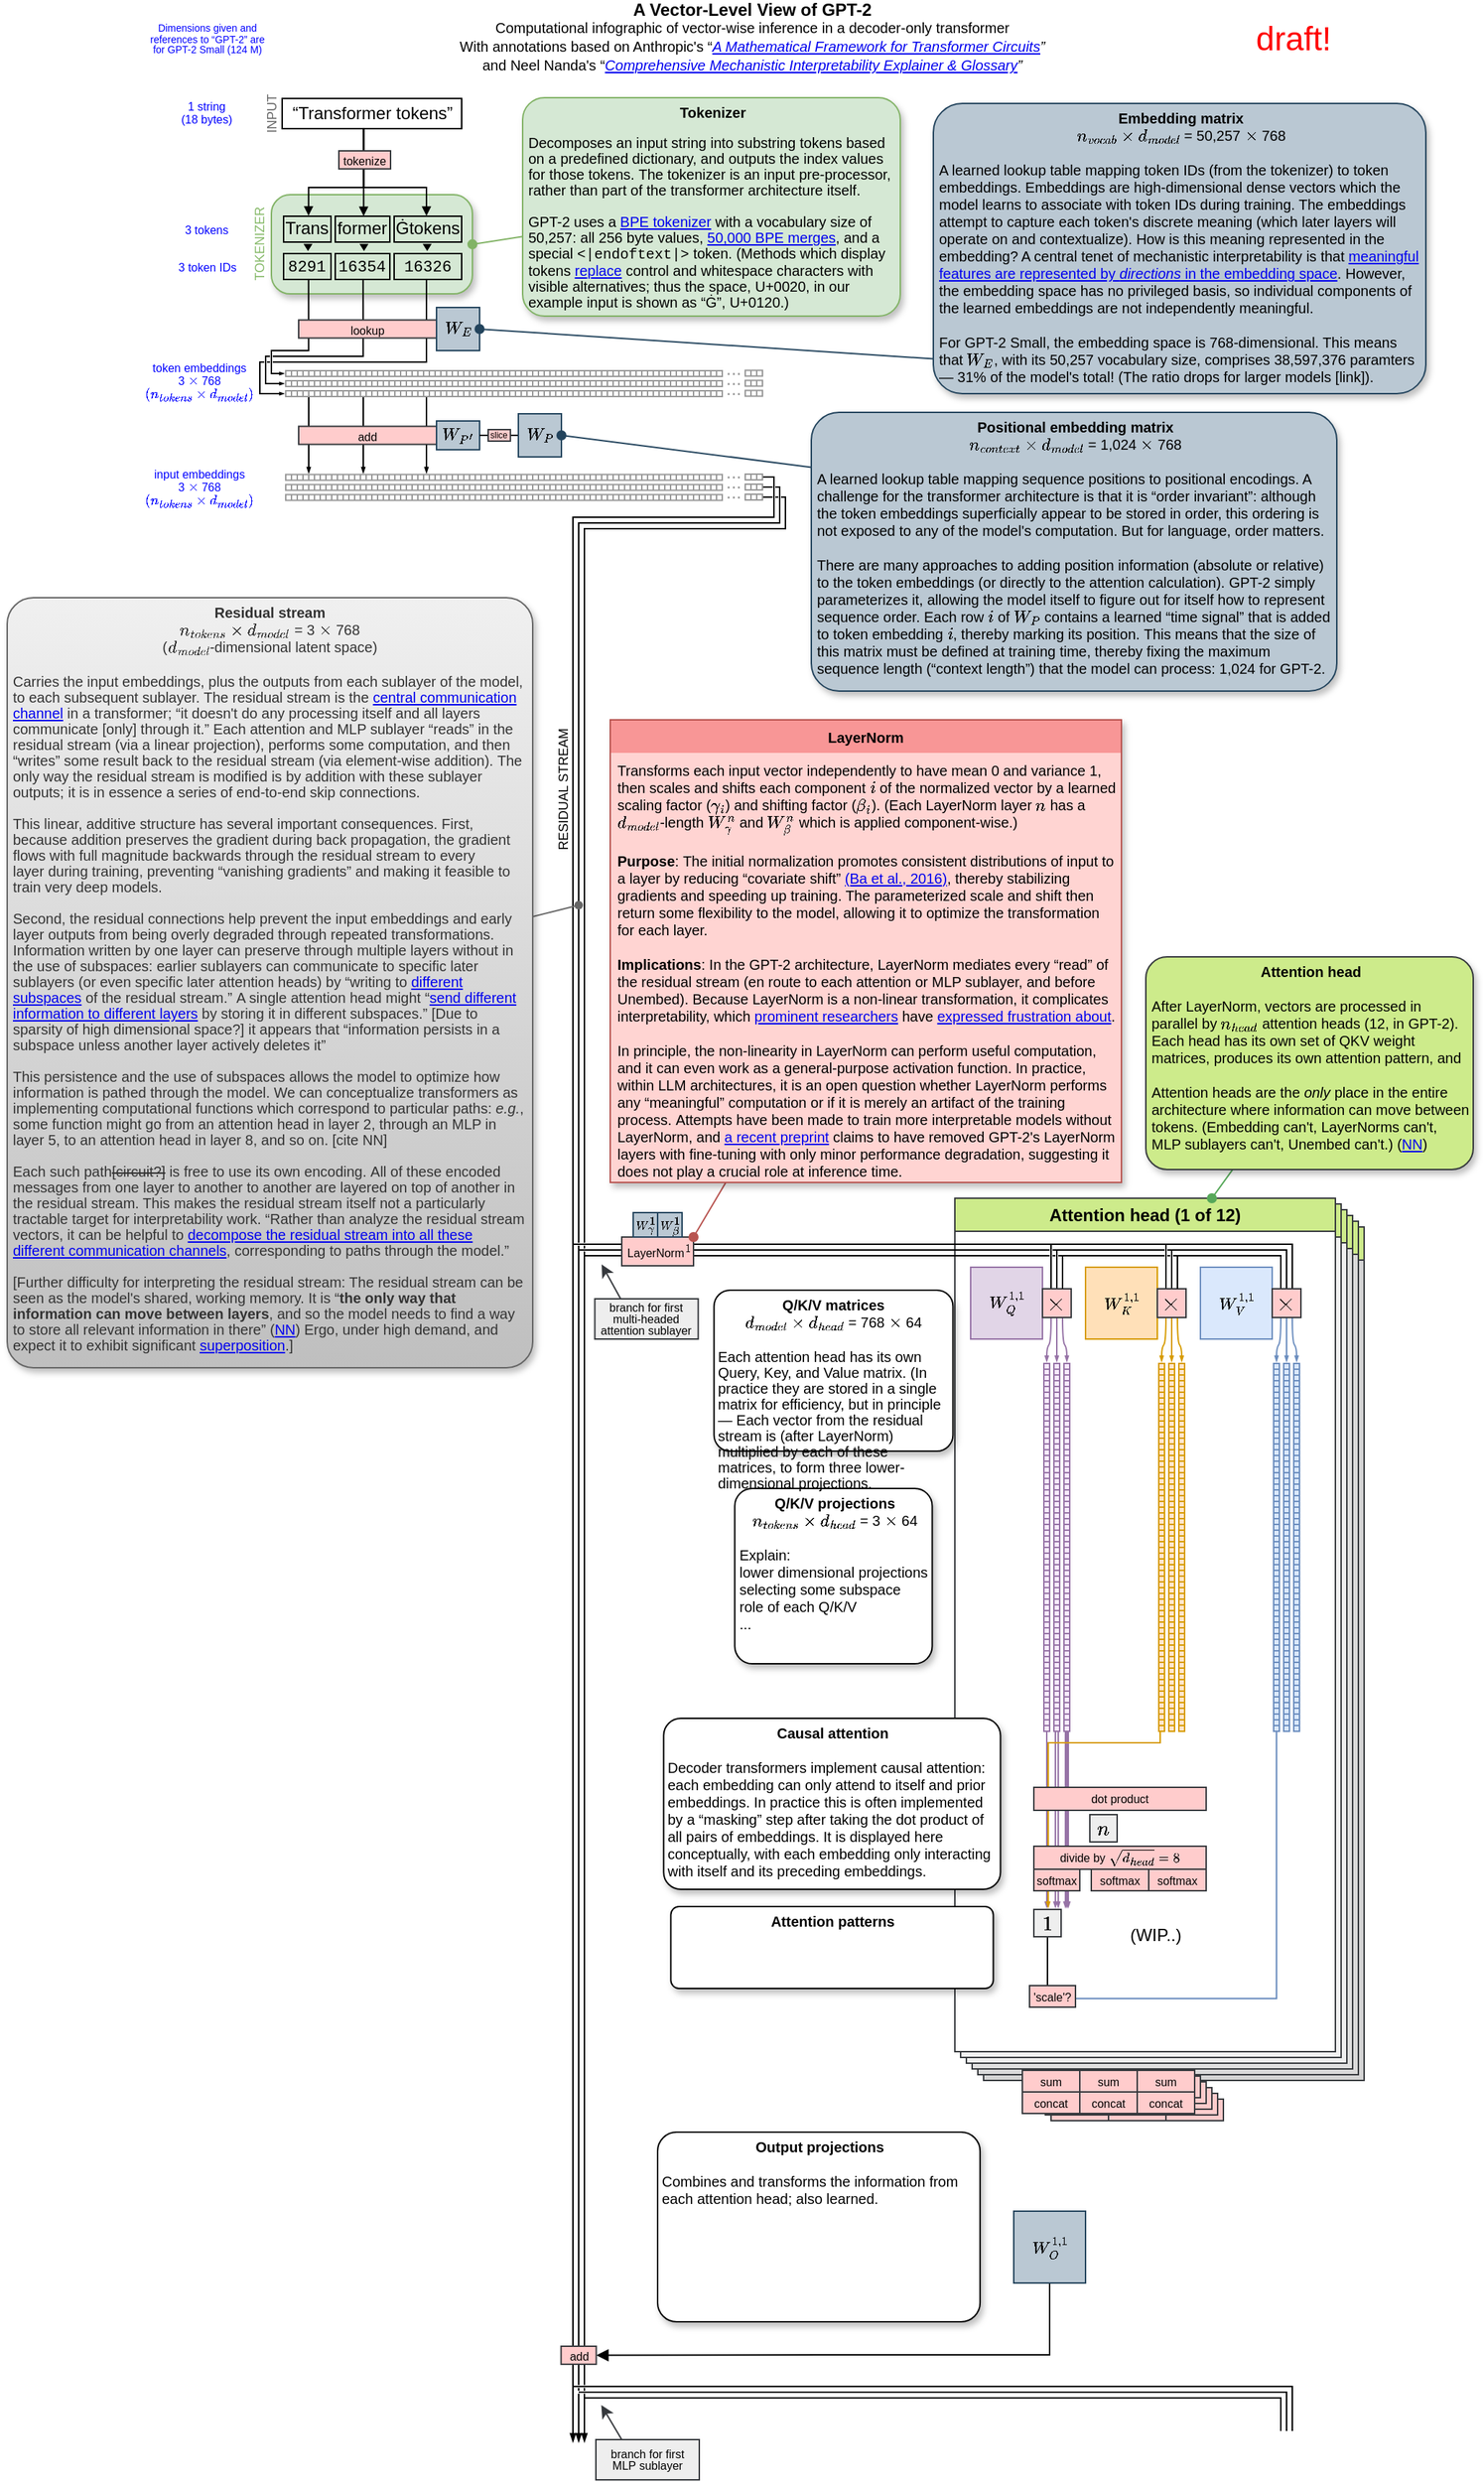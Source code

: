<mxfile version="24.7.17">
  <diagram name="GPT2" id="Xu036nFEdmroKifZF8I4">
    <mxGraphModel dx="1988" dy="700" grid="1" gridSize="1" guides="1" tooltips="1" connect="1" arrows="1" fold="1" page="1" pageScale="1" pageWidth="850" pageHeight="1400" background="none" math="1" shadow="0">
      <root>
        <mxCell id="0" />
        <mxCell id="1" parent="0" />
        <mxCell id="cyDdZTLPUWvgE6DJaVXe-55" value="Attention head (1 of 12)" style="swimlane;whiteSpace=wrap;html=1;fillColor=#cdeb8b;strokeColor=#36393d;swimlaneFillColor=#D5D5D5;" parent="1" vertex="1">
          <mxGeometry x="586" y="864" width="265" height="594" as="geometry">
            <mxRectangle x="574" y="834" width="368" height="23" as="alternateBounds" />
          </mxGeometry>
        </mxCell>
        <mxCell id="cyDdZTLPUWvgE6DJaVXe-56" value="sum" style="rounded=0;align=center;spacing=0;spacingTop=0;spacingLeft=0;fontSize=8;fillColor=#ffcccc;strokeColor=#36393d;whiteSpace=wrap;verticalAlign=middle;" parent="cyDdZTLPUWvgE6DJaVXe-55" vertex="1">
          <mxGeometry x="47" y="607" width="40" height="15" as="geometry" />
        </mxCell>
        <mxCell id="cyDdZTLPUWvgE6DJaVXe-57" value="sum" style="rounded=0;align=center;spacing=0;spacingTop=0;spacingLeft=0;fontSize=8;fillColor=#ffcccc;strokeColor=#36393d;whiteSpace=wrap;verticalAlign=middle;" parent="cyDdZTLPUWvgE6DJaVXe-55" vertex="1">
          <mxGeometry x="87" y="607" width="40" height="15" as="geometry" />
        </mxCell>
        <mxCell id="cyDdZTLPUWvgE6DJaVXe-58" value="sum" style="rounded=0;align=center;spacing=0;spacingTop=0;spacingLeft=0;fontSize=8;fillColor=#ffcccc;strokeColor=#36393d;whiteSpace=wrap;verticalAlign=middle;" parent="cyDdZTLPUWvgE6DJaVXe-55" vertex="1">
          <mxGeometry x="127" y="607" width="40" height="15" as="geometry" />
        </mxCell>
        <mxCell id="cyDdZTLPUWvgE6DJaVXe-51" value="Attention head (1 of 12)" style="swimlane;whiteSpace=wrap;html=1;fillColor=#cdeb8b;strokeColor=#36393d;swimlaneFillColor=#dadada;" parent="1" vertex="1">
          <mxGeometry x="582" y="860" width="265" height="594" as="geometry">
            <mxRectangle x="574" y="834" width="368" height="23" as="alternateBounds" />
          </mxGeometry>
        </mxCell>
        <mxCell id="cyDdZTLPUWvgE6DJaVXe-52" value="sum" style="rounded=0;align=center;spacing=0;spacingTop=0;spacingLeft=0;fontSize=8;fillColor=#ffcccc;strokeColor=#36393d;whiteSpace=wrap;verticalAlign=middle;" parent="cyDdZTLPUWvgE6DJaVXe-51" vertex="1">
          <mxGeometry x="47" y="607" width="40" height="15" as="geometry" />
        </mxCell>
        <mxCell id="cyDdZTLPUWvgE6DJaVXe-53" value="sum" style="rounded=0;align=center;spacing=0;spacingTop=0;spacingLeft=0;fontSize=8;fillColor=#ffcccc;strokeColor=#36393d;whiteSpace=wrap;verticalAlign=middle;" parent="cyDdZTLPUWvgE6DJaVXe-51" vertex="1">
          <mxGeometry x="87" y="607" width="40" height="15" as="geometry" />
        </mxCell>
        <mxCell id="cyDdZTLPUWvgE6DJaVXe-54" value="sum" style="rounded=0;align=center;spacing=0;spacingTop=0;spacingLeft=0;fontSize=8;fillColor=#ffcccc;strokeColor=#36393d;whiteSpace=wrap;verticalAlign=middle;" parent="cyDdZTLPUWvgE6DJaVXe-51" vertex="1">
          <mxGeometry x="127" y="607" width="40" height="15" as="geometry" />
        </mxCell>
        <mxCell id="cyDdZTLPUWvgE6DJaVXe-47" value="Attention head (1 of 12)" style="swimlane;whiteSpace=wrap;html=1;fillColor=#cdeb8b;strokeColor=#36393d;swimlaneFillColor=#E0E0E0;" parent="1" vertex="1">
          <mxGeometry x="578" y="856" width="265" height="594" as="geometry">
            <mxRectangle x="574" y="834" width="368" height="23" as="alternateBounds" />
          </mxGeometry>
        </mxCell>
        <mxCell id="cyDdZTLPUWvgE6DJaVXe-48" value="sum" style="rounded=0;align=center;spacing=0;spacingTop=0;spacingLeft=0;fontSize=8;fillColor=#ffcccc;strokeColor=#36393d;whiteSpace=wrap;verticalAlign=middle;" parent="cyDdZTLPUWvgE6DJaVXe-47" vertex="1">
          <mxGeometry x="47" y="607" width="40" height="15" as="geometry" />
        </mxCell>
        <mxCell id="cyDdZTLPUWvgE6DJaVXe-49" value="sum" style="rounded=0;align=center;spacing=0;spacingTop=0;spacingLeft=0;fontSize=8;fillColor=#ffcccc;strokeColor=#36393d;whiteSpace=wrap;verticalAlign=middle;" parent="cyDdZTLPUWvgE6DJaVXe-47" vertex="1">
          <mxGeometry x="87" y="607" width="40" height="15" as="geometry" />
        </mxCell>
        <mxCell id="cyDdZTLPUWvgE6DJaVXe-50" value="sum" style="rounded=0;align=center;spacing=0;spacingTop=0;spacingLeft=0;fontSize=8;fillColor=#ffcccc;strokeColor=#36393d;whiteSpace=wrap;verticalAlign=middle;" parent="cyDdZTLPUWvgE6DJaVXe-47" vertex="1">
          <mxGeometry x="127" y="607" width="40" height="15" as="geometry" />
        </mxCell>
        <mxCell id="cyDdZTLPUWvgE6DJaVXe-43" value="Attention head (1 of 12)" style="swimlane;whiteSpace=wrap;html=1;fillColor=#cdeb8b;strokeColor=#36393d;swimlaneFillColor=#EFEFEF;" parent="1" vertex="1">
          <mxGeometry x="574" y="852" width="265" height="594" as="geometry">
            <mxRectangle x="574" y="834" width="368" height="23" as="alternateBounds" />
          </mxGeometry>
        </mxCell>
        <mxCell id="cyDdZTLPUWvgE6DJaVXe-44" value="sum" style="rounded=0;align=center;spacing=0;spacingTop=0;spacingLeft=0;fontSize=8;fillColor=#ffcccc;strokeColor=#36393d;whiteSpace=wrap;verticalAlign=middle;" parent="cyDdZTLPUWvgE6DJaVXe-43" vertex="1">
          <mxGeometry x="47" y="607" width="40" height="15" as="geometry" />
        </mxCell>
        <mxCell id="cyDdZTLPUWvgE6DJaVXe-45" value="sum" style="rounded=0;align=center;spacing=0;spacingTop=0;spacingLeft=0;fontSize=8;fillColor=#ffcccc;strokeColor=#36393d;whiteSpace=wrap;verticalAlign=middle;" parent="cyDdZTLPUWvgE6DJaVXe-43" vertex="1">
          <mxGeometry x="87" y="607" width="40" height="15" as="geometry" />
        </mxCell>
        <mxCell id="cyDdZTLPUWvgE6DJaVXe-46" value="sum" style="rounded=0;align=center;spacing=0;spacingTop=0;spacingLeft=0;fontSize=8;fillColor=#ffcccc;strokeColor=#36393d;whiteSpace=wrap;verticalAlign=middle;" parent="cyDdZTLPUWvgE6DJaVXe-43" vertex="1">
          <mxGeometry x="127" y="607" width="40" height="15" as="geometry" />
        </mxCell>
        <mxCell id="cyDdZTLPUWvgE6DJaVXe-39" value="Attention head (1 of 12)" style="swimlane;whiteSpace=wrap;html=1;fillColor=#cdeb8b;strokeColor=#36393d;swimlaneFillColor=#F2f2f2;" parent="1" vertex="1">
          <mxGeometry x="570" y="848" width="265" height="594" as="geometry">
            <mxRectangle x="574" y="834" width="368" height="23" as="alternateBounds" />
          </mxGeometry>
        </mxCell>
        <mxCell id="cyDdZTLPUWvgE6DJaVXe-40" value="sum" style="rounded=0;align=center;spacing=0;spacingTop=0;spacingLeft=0;fontSize=8;fillColor=#ffcccc;strokeColor=#36393d;whiteSpace=wrap;verticalAlign=middle;" parent="cyDdZTLPUWvgE6DJaVXe-39" vertex="1">
          <mxGeometry x="47" y="607" width="40" height="15" as="geometry" />
        </mxCell>
        <mxCell id="cyDdZTLPUWvgE6DJaVXe-41" value="sum" style="rounded=0;align=center;spacing=0;spacingTop=0;spacingLeft=0;fontSize=8;fillColor=#ffcccc;strokeColor=#36393d;whiteSpace=wrap;verticalAlign=middle;" parent="cyDdZTLPUWvgE6DJaVXe-39" vertex="1">
          <mxGeometry x="87" y="607" width="40" height="15" as="geometry" />
        </mxCell>
        <mxCell id="cyDdZTLPUWvgE6DJaVXe-42" value="sum" style="rounded=0;align=center;spacing=0;spacingTop=0;spacingLeft=0;fontSize=8;fillColor=#ffcccc;strokeColor=#36393d;whiteSpace=wrap;verticalAlign=middle;" parent="cyDdZTLPUWvgE6DJaVXe-39" vertex="1">
          <mxGeometry x="127" y="607" width="40" height="15" as="geometry" />
        </mxCell>
        <mxCell id="O5vzstobPXcDMCcWYw32-2" value="Attention head (1 of 12)" style="swimlane;whiteSpace=wrap;html=1;fillColor=#cdeb8b;strokeColor=#36393d;swimlaneFillColor=default;" parent="1" vertex="1">
          <mxGeometry x="566" y="844" width="265" height="594" as="geometry">
            <mxRectangle x="574" y="834" width="368" height="23" as="alternateBounds" />
          </mxGeometry>
        </mxCell>
        <mxCell id="cyDdZTLPUWvgE6DJaVXe-31" value="sum" style="rounded=0;align=center;spacing=0;spacingTop=0;spacingLeft=0;fontSize=8;fillColor=#ffcccc;strokeColor=#36393d;whiteSpace=wrap;verticalAlign=middle;" parent="O5vzstobPXcDMCcWYw32-2" vertex="1">
          <mxGeometry x="47" y="607" width="40" height="15" as="geometry" />
        </mxCell>
        <mxCell id="cyDdZTLPUWvgE6DJaVXe-32" value="sum" style="rounded=0;align=center;spacing=0;spacingTop=0;spacingLeft=0;fontSize=8;fillColor=#ffcccc;strokeColor=#36393d;whiteSpace=wrap;verticalAlign=middle;" parent="O5vzstobPXcDMCcWYw32-2" vertex="1">
          <mxGeometry x="87" y="607" width="40" height="15" as="geometry" />
        </mxCell>
        <mxCell id="cyDdZTLPUWvgE6DJaVXe-33" value="sum" style="rounded=0;align=center;spacing=0;spacingTop=0;spacingLeft=0;fontSize=8;fillColor=#ffcccc;strokeColor=#36393d;whiteSpace=wrap;verticalAlign=middle;" parent="O5vzstobPXcDMCcWYw32-2" vertex="1">
          <mxGeometry x="127" y="607" width="40" height="15" as="geometry" />
        </mxCell>
        <mxCell id="07fBRraxJ6-OEmpej10f-1" value="" style="endArrow=blockThin;html=1;rounded=0;flowAnimation=0;flowAnimationDuration=3000;endFill=1;endSize=2;fillColor=#e1d5e7;strokeColor=#9673A6;startSize=2;" parent="O5vzstobPXcDMCcWYw32-2" edge="1">
          <mxGeometry width="50" height="50" relative="1" as="geometry">
            <mxPoint x="70" y="371" as="sourcePoint" />
            <mxPoint x="70" y="494" as="targetPoint" />
          </mxGeometry>
        </mxCell>
        <mxCell id="07fBRraxJ6-OEmpej10f-2" value="" style="endArrow=blockThin;html=1;rounded=0;flowAnimation=0;flowAnimationDuration=3000;endFill=1;endSize=2;fillColor=#e1d5e7;strokeColor=#9673A6;startSize=2;" parent="O5vzstobPXcDMCcWYw32-2" edge="1">
          <mxGeometry width="50" height="50" relative="1" as="geometry">
            <mxPoint x="72" y="371" as="sourcePoint" />
            <mxPoint x="72" y="494" as="targetPoint" />
          </mxGeometry>
        </mxCell>
        <mxCell id="07fBRraxJ6-OEmpej10f-3" value="" style="endArrow=blockThin;html=1;rounded=0;flowAnimation=0;flowAnimationDuration=3000;endFill=1;endSize=2;fillColor=#e1d5e7;strokeColor=#9673A6;startSize=2;" parent="O5vzstobPXcDMCcWYw32-2" edge="1">
          <mxGeometry width="50" height="50" relative="1" as="geometry">
            <mxPoint x="77" y="371" as="sourcePoint" />
            <mxPoint x="77" y="494" as="targetPoint" />
          </mxGeometry>
        </mxCell>
        <mxCell id="07fBRraxJ6-OEmpej10f-4" value="" style="endArrow=blockThin;html=1;rounded=0;flowAnimation=0;flowAnimationDuration=3000;endFill=1;endSize=2;fillColor=#e1d5e7;strokeColor=#9673A6;startSize=2;" parent="O5vzstobPXcDMCcWYw32-2" edge="1">
          <mxGeometry width="50" height="50" relative="1" as="geometry">
            <mxPoint x="78" y="371" as="sourcePoint" />
            <mxPoint x="78" y="494" as="targetPoint" />
          </mxGeometry>
        </mxCell>
        <mxCell id="07fBRraxJ6-OEmpej10f-5" value="" style="endArrow=blockThin;html=1;rounded=0;flowAnimation=0;flowAnimationDuration=3000;endFill=1;endSize=2;fillColor=#e1d5e7;strokeColor=#9673A6;startSize=2;" parent="O5vzstobPXcDMCcWYw32-2" edge="1">
          <mxGeometry width="50" height="50" relative="1" as="geometry">
            <mxPoint x="79" y="371" as="sourcePoint" />
            <mxPoint x="79" y="494" as="targetPoint" />
          </mxGeometry>
        </mxCell>
        <mxCell id="07fBRraxJ6-OEmpej10f-24" value="(WIP..)" style="text;html=1;align=center;verticalAlign=middle;whiteSpace=wrap;rounded=0;" parent="O5vzstobPXcDMCcWYw32-2" vertex="1">
          <mxGeometry x="110" y="498" width="60" height="30" as="geometry" />
        </mxCell>
        <mxCell id="cyDdZTLPUWvgE6DJaVXe-24" style="rounded=0;orthogonalLoop=1;jettySize=auto;html=1;exitX=0.5;exitY=0.5;exitDx=0;exitDy=0;strokeColor=#57A85A;fontColor=#1A1A1A;exitPerimeter=0;endArrow=oval;endFill=1;" parent="1" source="SXs5o8TaVD6jqWYS2haX-32" edge="1">
          <mxGeometry relative="1" as="geometry">
            <mxPoint x="745" y="844" as="targetPoint" />
          </mxGeometry>
        </mxCell>
        <mxCell id="cyDdZTLPUWvgE6DJaVXe-18" value="" style="endArrow=none;html=1;rounded=0;flowAnimation=0;flowAnimationDuration=3000;endFill=0;endSize=4;jumpStyle=gap;jumpSize=2;" parent="1" edge="1">
          <mxGeometry width="50" height="50" relative="1" as="geometry">
            <mxPoint x="300" y="1671" as="sourcePoint" />
            <mxPoint x="801" y="1702" as="targetPoint" />
            <Array as="points">
              <mxPoint x="801" y="1671" />
            </Array>
          </mxGeometry>
        </mxCell>
        <mxCell id="Tf8dK1EDaYne_sqmPRFG-32" value="" style="endArrow=none;html=1;rounded=0;flowAnimation=0;flowAnimationDuration=3000;endFill=0;endSize=4;jumpStyle=gap;jumpSize=2;" parent="1" edge="1">
          <mxGeometry width="50" height="50" relative="1" as="geometry">
            <mxPoint x="300" y="876" as="sourcePoint" />
            <mxPoint x="801" y="907" as="targetPoint" />
            <Array as="points">
              <mxPoint x="801" y="876" />
            </Array>
          </mxGeometry>
        </mxCell>
        <mxCell id="m0Mtf9fCQ5Iv8dhjtq92-13" value="" style="endArrow=none;html=1;rounded=0;flowAnimation=0;flowAnimationDuration=3000;endFill=0;endSize=4;jumpStyle=gap;jumpSize=2;" parent="1" edge="1">
          <mxGeometry width="50" height="50" relative="1" as="geometry">
            <mxPoint x="633" y="876" as="sourcePoint" />
            <mxPoint x="633" y="907" as="targetPoint" />
          </mxGeometry>
        </mxCell>
        <mxCell id="oTpKLrHSACD4qn84rfCT-2" value="" style="endArrow=none;html=1;rounded=0;flowAnimation=0;flowAnimationDuration=3000;endFill=0;endSize=4;jumpStyle=gap;jumpSize=2;" parent="1" edge="1">
          <mxGeometry width="50" height="50" relative="1" as="geometry">
            <mxPoint x="713" y="876" as="sourcePoint" />
            <mxPoint x="713" y="907" as="targetPoint" />
          </mxGeometry>
        </mxCell>
        <mxCell id="cyDdZTLPUWvgE6DJaVXe-3" value="" style="endArrow=blockThin;html=1;rounded=0;flowAnimation=0;flowAnimationDuration=3000;endFill=1;endSize=2;fillColor=#e1d5e7;strokeColor=#9673A6;startSize=2;" parent="1" edge="1">
          <mxGeometry width="50" height="50" relative="1" as="geometry">
            <mxPoint x="630" y="1215" as="sourcePoint" />
            <mxPoint x="630" y="1338" as="targetPoint" />
          </mxGeometry>
        </mxCell>
        <mxCell id="Tf8dK1EDaYne_sqmPRFG-18" value="" style="endArrow=blockThin;html=1;rounded=0;flowAnimation=0;flowAnimationDuration=3000;endFill=1;endSize=4;exitX=1;exitY=0.5;exitDx=0;exitDy=0;horizontal=0;verticalAlign=middle;" parent="1" edge="1">
          <mxGeometry x="0.731" y="-23" width="50" height="50" relative="1" as="geometry">
            <mxPoint x="432" y="342" as="sourcePoint" />
            <mxPoint x="300" y="1710" as="targetPoint" />
            <Array as="points">
              <mxPoint x="440" y="342" />
              <mxPoint x="440" y="370" />
              <mxPoint x="300" y="370" />
            </Array>
            <mxPoint as="offset" />
          </mxGeometry>
        </mxCell>
        <mxCell id="cyDdZTLPUWvgE6DJaVXe-1" value="RESIDUAL STREAM" style="edgeLabel;align=center;verticalAlign=bottom;resizable=0;points=[];horizontal=0;fontSize=9;labelBackgroundColor=none;" parent="Tf8dK1EDaYne_sqmPRFG-18" vertex="1" connectable="0">
          <mxGeometry x="-0.2" y="1" relative="1" as="geometry">
            <mxPoint y="-241" as="offset" />
          </mxGeometry>
        </mxCell>
        <mxCell id="Lz4k9k0qgGwZHDiNCSm_-1127" value="" style="endArrow=blockThin;html=1;rounded=0;flowAnimation=0;flowAnimationDuration=3000;endFill=1;endSize=2;fillColor=#dae8fc;strokeColor=#6c8ebf;startSize=2;curved=1;" parent="1" edge="1">
          <mxGeometry width="50" height="50" relative="1" as="geometry">
            <mxPoint x="793" y="927" as="sourcePoint" />
            <mxPoint x="790" y="958" as="targetPoint" />
            <Array as="points">
              <mxPoint x="793" y="944" />
              <mxPoint x="790" y="948" />
            </Array>
          </mxGeometry>
        </mxCell>
        <mxCell id="Lz4k9k0qgGwZHDiNCSm_-1128" value="" style="endArrow=blockThin;html=1;rounded=0;flowAnimation=0;flowAnimationDuration=3000;endFill=1;endSize=2;fillColor=#dae8fc;strokeColor=#6c8ebf;startSize=2;" parent="1" edge="1">
          <mxGeometry width="50" height="50" relative="1" as="geometry">
            <mxPoint x="797" y="927" as="sourcePoint" />
            <mxPoint x="797" y="958" as="targetPoint" />
          </mxGeometry>
        </mxCell>
        <mxCell id="cyDdZTLPUWvgE6DJaVXe-19" value="" style="endArrow=none;html=1;rounded=0;flowAnimation=0;flowAnimationDuration=3000;endFill=0;endSize=4;jumpStyle=gap;jumpSize=2;startArrow=none;startFill=0;" parent="1" edge="1">
          <mxGeometry width="50" height="50" relative="1" as="geometry">
            <mxPoint x="304" y="1675" as="sourcePoint" />
            <mxPoint x="797" y="1702" as="targetPoint" />
            <Array as="points">
              <mxPoint x="797" y="1675" />
            </Array>
          </mxGeometry>
        </mxCell>
        <mxCell id="Lz4k9k0qgGwZHDiNCSm_-1129" value="" style="endArrow=blockThin;html=1;rounded=0;flowAnimation=0;flowAnimationDuration=3000;endFill=1;endSize=2;fillColor=#dae8fc;strokeColor=#6c8ebf;startSize=2;curved=1;" parent="1" edge="1">
          <mxGeometry width="50" height="50" relative="1" as="geometry">
            <mxPoint x="801" y="927" as="sourcePoint" />
            <mxPoint x="804" y="958" as="targetPoint" />
            <Array as="points">
              <mxPoint x="801" y="944" />
              <mxPoint x="804" y="948" />
            </Array>
          </mxGeometry>
        </mxCell>
        <mxCell id="cyDdZTLPUWvgE6DJaVXe-27" style="edgeStyle=orthogonalEdgeStyle;rounded=0;orthogonalLoop=1;jettySize=auto;html=1;exitX=0.5;exitY=1;exitDx=0;exitDy=0;strokeColor=#6C8EBF;fontColor=#1A1A1A;" parent="1" source="Lz4k9k0qgGwZHDiNCSm_-1130" edge="1">
          <mxGeometry relative="1" as="geometry">
            <mxPoint x="633" y="1401" as="targetPoint" />
            <Array as="points">
              <mxPoint x="790" y="1401" />
            </Array>
          </mxGeometry>
        </mxCell>
        <mxCell id="Lz4k9k0qgGwZHDiNCSm_-1130" value="" style="shape=table;startSize=0;container=1;collapsible=0;childLayout=tableLayout;strokeColor=#6c8ebf;fillColor=#dae8fc;" parent="1" vertex="1">
          <mxGeometry x="788" y="959" width="4" height="256" as="geometry" />
        </mxCell>
        <mxCell id="Lz4k9k0qgGwZHDiNCSm_-1131" value="" style="shape=tableRow;horizontal=0;startSize=0;swimlaneHead=0;swimlaneBody=0;strokeColor=inherit;top=0;left=0;bottom=0;right=0;collapsible=0;dropTarget=0;fillColor=none;points=[[0,0.5],[1,0.5]];portConstraint=eastwest;" parent="Lz4k9k0qgGwZHDiNCSm_-1130" vertex="1">
          <mxGeometry width="4" height="4" as="geometry" />
        </mxCell>
        <mxCell id="Lz4k9k0qgGwZHDiNCSm_-1132" value="" style="shape=partialRectangle;html=1;whiteSpace=wrap;connectable=0;strokeColor=inherit;overflow=hidden;fillColor=none;top=0;left=0;bottom=0;right=0;pointerEvents=1;" parent="Lz4k9k0qgGwZHDiNCSm_-1131" vertex="1">
          <mxGeometry width="4" height="4" as="geometry">
            <mxRectangle width="4" height="4" as="alternateBounds" />
          </mxGeometry>
        </mxCell>
        <mxCell id="Lz4k9k0qgGwZHDiNCSm_-1133" value="" style="shape=tableRow;horizontal=0;startSize=0;swimlaneHead=0;swimlaneBody=0;strokeColor=inherit;top=0;left=0;bottom=0;right=0;collapsible=0;dropTarget=0;fillColor=none;points=[[0,0.5],[1,0.5]];portConstraint=eastwest;" parent="Lz4k9k0qgGwZHDiNCSm_-1130" vertex="1">
          <mxGeometry y="4" width="4" height="4" as="geometry" />
        </mxCell>
        <mxCell id="Lz4k9k0qgGwZHDiNCSm_-1134" value="" style="shape=partialRectangle;html=1;whiteSpace=wrap;connectable=0;strokeColor=inherit;overflow=hidden;fillColor=none;top=0;left=0;bottom=0;right=0;pointerEvents=1;" parent="Lz4k9k0qgGwZHDiNCSm_-1133" vertex="1">
          <mxGeometry width="4" height="4" as="geometry">
            <mxRectangle width="4" height="4" as="alternateBounds" />
          </mxGeometry>
        </mxCell>
        <mxCell id="Lz4k9k0qgGwZHDiNCSm_-1135" value="" style="shape=tableRow;horizontal=0;startSize=0;swimlaneHead=0;swimlaneBody=0;strokeColor=inherit;top=0;left=0;bottom=0;right=0;collapsible=0;dropTarget=0;fillColor=none;points=[[0,0.5],[1,0.5]];portConstraint=eastwest;" parent="Lz4k9k0qgGwZHDiNCSm_-1130" vertex="1">
          <mxGeometry y="8" width="4" height="4" as="geometry" />
        </mxCell>
        <mxCell id="Lz4k9k0qgGwZHDiNCSm_-1136" value="" style="shape=partialRectangle;html=1;whiteSpace=wrap;connectable=0;strokeColor=inherit;overflow=hidden;fillColor=none;top=0;left=0;bottom=0;right=0;pointerEvents=1;" parent="Lz4k9k0qgGwZHDiNCSm_-1135" vertex="1">
          <mxGeometry width="4" height="4" as="geometry">
            <mxRectangle width="4" height="4" as="alternateBounds" />
          </mxGeometry>
        </mxCell>
        <mxCell id="Lz4k9k0qgGwZHDiNCSm_-1137" value="" style="shape=tableRow;horizontal=0;startSize=0;swimlaneHead=0;swimlaneBody=0;strokeColor=inherit;top=0;left=0;bottom=0;right=0;collapsible=0;dropTarget=0;fillColor=none;points=[[0,0.5],[1,0.5]];portConstraint=eastwest;" parent="Lz4k9k0qgGwZHDiNCSm_-1130" vertex="1">
          <mxGeometry y="12" width="4" height="4" as="geometry" />
        </mxCell>
        <mxCell id="Lz4k9k0qgGwZHDiNCSm_-1138" value="" style="shape=partialRectangle;html=1;whiteSpace=wrap;connectable=0;strokeColor=inherit;overflow=hidden;fillColor=none;top=0;left=0;bottom=0;right=0;pointerEvents=1;" parent="Lz4k9k0qgGwZHDiNCSm_-1137" vertex="1">
          <mxGeometry width="4" height="4" as="geometry">
            <mxRectangle width="4" height="4" as="alternateBounds" />
          </mxGeometry>
        </mxCell>
        <mxCell id="Lz4k9k0qgGwZHDiNCSm_-1139" value="" style="shape=tableRow;horizontal=0;startSize=0;swimlaneHead=0;swimlaneBody=0;strokeColor=inherit;top=0;left=0;bottom=0;right=0;collapsible=0;dropTarget=0;fillColor=none;points=[[0,0.5],[1,0.5]];portConstraint=eastwest;" parent="Lz4k9k0qgGwZHDiNCSm_-1130" vertex="1">
          <mxGeometry y="16" width="4" height="4" as="geometry" />
        </mxCell>
        <mxCell id="Lz4k9k0qgGwZHDiNCSm_-1140" value="" style="shape=partialRectangle;html=1;whiteSpace=wrap;connectable=0;strokeColor=inherit;overflow=hidden;fillColor=none;top=0;left=0;bottom=0;right=0;pointerEvents=1;" parent="Lz4k9k0qgGwZHDiNCSm_-1139" vertex="1">
          <mxGeometry width="4" height="4" as="geometry">
            <mxRectangle width="4" height="4" as="alternateBounds" />
          </mxGeometry>
        </mxCell>
        <mxCell id="Lz4k9k0qgGwZHDiNCSm_-1141" value="" style="shape=tableRow;horizontal=0;startSize=0;swimlaneHead=0;swimlaneBody=0;strokeColor=inherit;top=0;left=0;bottom=0;right=0;collapsible=0;dropTarget=0;fillColor=none;points=[[0,0.5],[1,0.5]];portConstraint=eastwest;" parent="Lz4k9k0qgGwZHDiNCSm_-1130" vertex="1">
          <mxGeometry y="20" width="4" height="4" as="geometry" />
        </mxCell>
        <mxCell id="Lz4k9k0qgGwZHDiNCSm_-1142" value="" style="shape=partialRectangle;html=1;whiteSpace=wrap;connectable=0;strokeColor=inherit;overflow=hidden;fillColor=none;top=0;left=0;bottom=0;right=0;pointerEvents=1;" parent="Lz4k9k0qgGwZHDiNCSm_-1141" vertex="1">
          <mxGeometry width="4" height="4" as="geometry">
            <mxRectangle width="4" height="4" as="alternateBounds" />
          </mxGeometry>
        </mxCell>
        <mxCell id="Lz4k9k0qgGwZHDiNCSm_-1143" value="" style="shape=tableRow;horizontal=0;startSize=0;swimlaneHead=0;swimlaneBody=0;strokeColor=inherit;top=0;left=0;bottom=0;right=0;collapsible=0;dropTarget=0;fillColor=none;points=[[0,0.5],[1,0.5]];portConstraint=eastwest;" parent="Lz4k9k0qgGwZHDiNCSm_-1130" vertex="1">
          <mxGeometry y="24" width="4" height="4" as="geometry" />
        </mxCell>
        <mxCell id="Lz4k9k0qgGwZHDiNCSm_-1144" value="" style="shape=partialRectangle;html=1;whiteSpace=wrap;connectable=0;strokeColor=inherit;overflow=hidden;fillColor=none;top=0;left=0;bottom=0;right=0;pointerEvents=1;" parent="Lz4k9k0qgGwZHDiNCSm_-1143" vertex="1">
          <mxGeometry width="4" height="4" as="geometry">
            <mxRectangle width="4" height="4" as="alternateBounds" />
          </mxGeometry>
        </mxCell>
        <mxCell id="Lz4k9k0qgGwZHDiNCSm_-1145" value="" style="shape=tableRow;horizontal=0;startSize=0;swimlaneHead=0;swimlaneBody=0;strokeColor=inherit;top=0;left=0;bottom=0;right=0;collapsible=0;dropTarget=0;fillColor=none;points=[[0,0.5],[1,0.5]];portConstraint=eastwest;" parent="Lz4k9k0qgGwZHDiNCSm_-1130" vertex="1">
          <mxGeometry y="28" width="4" height="4" as="geometry" />
        </mxCell>
        <mxCell id="Lz4k9k0qgGwZHDiNCSm_-1146" value="" style="shape=partialRectangle;html=1;whiteSpace=wrap;connectable=0;strokeColor=inherit;overflow=hidden;fillColor=none;top=0;left=0;bottom=0;right=0;pointerEvents=1;" parent="Lz4k9k0qgGwZHDiNCSm_-1145" vertex="1">
          <mxGeometry width="4" height="4" as="geometry">
            <mxRectangle width="4" height="4" as="alternateBounds" />
          </mxGeometry>
        </mxCell>
        <mxCell id="Lz4k9k0qgGwZHDiNCSm_-1147" value="" style="shape=tableRow;horizontal=0;startSize=0;swimlaneHead=0;swimlaneBody=0;strokeColor=inherit;top=0;left=0;bottom=0;right=0;collapsible=0;dropTarget=0;fillColor=none;points=[[0,0.5],[1,0.5]];portConstraint=eastwest;" parent="Lz4k9k0qgGwZHDiNCSm_-1130" vertex="1">
          <mxGeometry y="32" width="4" height="4" as="geometry" />
        </mxCell>
        <mxCell id="Lz4k9k0qgGwZHDiNCSm_-1148" value="" style="shape=partialRectangle;html=1;whiteSpace=wrap;connectable=0;strokeColor=inherit;overflow=hidden;fillColor=none;top=0;left=0;bottom=0;right=0;pointerEvents=1;" parent="Lz4k9k0qgGwZHDiNCSm_-1147" vertex="1">
          <mxGeometry width="4" height="4" as="geometry">
            <mxRectangle width="4" height="4" as="alternateBounds" />
          </mxGeometry>
        </mxCell>
        <mxCell id="Lz4k9k0qgGwZHDiNCSm_-1149" value="" style="shape=tableRow;horizontal=0;startSize=0;swimlaneHead=0;swimlaneBody=0;strokeColor=inherit;top=0;left=0;bottom=0;right=0;collapsible=0;dropTarget=0;fillColor=none;points=[[0,0.5],[1,0.5]];portConstraint=eastwest;" parent="Lz4k9k0qgGwZHDiNCSm_-1130" vertex="1">
          <mxGeometry y="36" width="4" height="4" as="geometry" />
        </mxCell>
        <mxCell id="Lz4k9k0qgGwZHDiNCSm_-1150" value="" style="shape=partialRectangle;html=1;whiteSpace=wrap;connectable=0;strokeColor=inherit;overflow=hidden;fillColor=none;top=0;left=0;bottom=0;right=0;pointerEvents=1;" parent="Lz4k9k0qgGwZHDiNCSm_-1149" vertex="1">
          <mxGeometry width="4" height="4" as="geometry">
            <mxRectangle width="4" height="4" as="alternateBounds" />
          </mxGeometry>
        </mxCell>
        <mxCell id="Lz4k9k0qgGwZHDiNCSm_-1151" value="" style="shape=tableRow;horizontal=0;startSize=0;swimlaneHead=0;swimlaneBody=0;strokeColor=inherit;top=0;left=0;bottom=0;right=0;collapsible=0;dropTarget=0;fillColor=none;points=[[0,0.5],[1,0.5]];portConstraint=eastwest;" parent="Lz4k9k0qgGwZHDiNCSm_-1130" vertex="1">
          <mxGeometry y="40" width="4" height="4" as="geometry" />
        </mxCell>
        <mxCell id="Lz4k9k0qgGwZHDiNCSm_-1152" value="" style="shape=partialRectangle;html=1;whiteSpace=wrap;connectable=0;strokeColor=inherit;overflow=hidden;fillColor=none;top=0;left=0;bottom=0;right=0;pointerEvents=1;" parent="Lz4k9k0qgGwZHDiNCSm_-1151" vertex="1">
          <mxGeometry width="4" height="4" as="geometry">
            <mxRectangle width="4" height="4" as="alternateBounds" />
          </mxGeometry>
        </mxCell>
        <mxCell id="Lz4k9k0qgGwZHDiNCSm_-1153" value="" style="shape=tableRow;horizontal=0;startSize=0;swimlaneHead=0;swimlaneBody=0;strokeColor=inherit;top=0;left=0;bottom=0;right=0;collapsible=0;dropTarget=0;fillColor=none;points=[[0,0.5],[1,0.5]];portConstraint=eastwest;" parent="Lz4k9k0qgGwZHDiNCSm_-1130" vertex="1">
          <mxGeometry y="44" width="4" height="4" as="geometry" />
        </mxCell>
        <mxCell id="Lz4k9k0qgGwZHDiNCSm_-1154" value="" style="shape=partialRectangle;html=1;whiteSpace=wrap;connectable=0;strokeColor=inherit;overflow=hidden;fillColor=none;top=0;left=0;bottom=0;right=0;pointerEvents=1;" parent="Lz4k9k0qgGwZHDiNCSm_-1153" vertex="1">
          <mxGeometry width="4" height="4" as="geometry">
            <mxRectangle width="4" height="4" as="alternateBounds" />
          </mxGeometry>
        </mxCell>
        <mxCell id="Lz4k9k0qgGwZHDiNCSm_-1155" value="" style="shape=tableRow;horizontal=0;startSize=0;swimlaneHead=0;swimlaneBody=0;strokeColor=inherit;top=0;left=0;bottom=0;right=0;collapsible=0;dropTarget=0;fillColor=none;points=[[0,0.5],[1,0.5]];portConstraint=eastwest;" parent="Lz4k9k0qgGwZHDiNCSm_-1130" vertex="1">
          <mxGeometry y="48" width="4" height="4" as="geometry" />
        </mxCell>
        <mxCell id="Lz4k9k0qgGwZHDiNCSm_-1156" value="" style="shape=partialRectangle;html=1;whiteSpace=wrap;connectable=0;strokeColor=inherit;overflow=hidden;fillColor=none;top=0;left=0;bottom=0;right=0;pointerEvents=1;" parent="Lz4k9k0qgGwZHDiNCSm_-1155" vertex="1">
          <mxGeometry width="4" height="4" as="geometry">
            <mxRectangle width="4" height="4" as="alternateBounds" />
          </mxGeometry>
        </mxCell>
        <mxCell id="Lz4k9k0qgGwZHDiNCSm_-1157" value="" style="shape=tableRow;horizontal=0;startSize=0;swimlaneHead=0;swimlaneBody=0;strokeColor=inherit;top=0;left=0;bottom=0;right=0;collapsible=0;dropTarget=0;fillColor=none;points=[[0,0.5],[1,0.5]];portConstraint=eastwest;" parent="Lz4k9k0qgGwZHDiNCSm_-1130" vertex="1">
          <mxGeometry y="52" width="4" height="4" as="geometry" />
        </mxCell>
        <mxCell id="Lz4k9k0qgGwZHDiNCSm_-1158" value="" style="shape=partialRectangle;html=1;whiteSpace=wrap;connectable=0;strokeColor=inherit;overflow=hidden;fillColor=none;top=0;left=0;bottom=0;right=0;pointerEvents=1;" parent="Lz4k9k0qgGwZHDiNCSm_-1157" vertex="1">
          <mxGeometry width="4" height="4" as="geometry">
            <mxRectangle width="4" height="4" as="alternateBounds" />
          </mxGeometry>
        </mxCell>
        <mxCell id="Lz4k9k0qgGwZHDiNCSm_-1159" value="" style="shape=tableRow;horizontal=0;startSize=0;swimlaneHead=0;swimlaneBody=0;strokeColor=inherit;top=0;left=0;bottom=0;right=0;collapsible=0;dropTarget=0;fillColor=none;points=[[0,0.5],[1,0.5]];portConstraint=eastwest;" parent="Lz4k9k0qgGwZHDiNCSm_-1130" vertex="1">
          <mxGeometry y="56" width="4" height="4" as="geometry" />
        </mxCell>
        <mxCell id="Lz4k9k0qgGwZHDiNCSm_-1160" value="" style="shape=partialRectangle;html=1;whiteSpace=wrap;connectable=0;strokeColor=inherit;overflow=hidden;fillColor=none;top=0;left=0;bottom=0;right=0;pointerEvents=1;" parent="Lz4k9k0qgGwZHDiNCSm_-1159" vertex="1">
          <mxGeometry width="4" height="4" as="geometry">
            <mxRectangle width="4" height="4" as="alternateBounds" />
          </mxGeometry>
        </mxCell>
        <mxCell id="Lz4k9k0qgGwZHDiNCSm_-1161" value="" style="shape=tableRow;horizontal=0;startSize=0;swimlaneHead=0;swimlaneBody=0;strokeColor=inherit;top=0;left=0;bottom=0;right=0;collapsible=0;dropTarget=0;fillColor=none;points=[[0,0.5],[1,0.5]];portConstraint=eastwest;" parent="Lz4k9k0qgGwZHDiNCSm_-1130" vertex="1">
          <mxGeometry y="60" width="4" height="4" as="geometry" />
        </mxCell>
        <mxCell id="Lz4k9k0qgGwZHDiNCSm_-1162" value="" style="shape=partialRectangle;html=1;whiteSpace=wrap;connectable=0;strokeColor=inherit;overflow=hidden;fillColor=none;top=0;left=0;bottom=0;right=0;pointerEvents=1;" parent="Lz4k9k0qgGwZHDiNCSm_-1161" vertex="1">
          <mxGeometry width="4" height="4" as="geometry">
            <mxRectangle width="4" height="4" as="alternateBounds" />
          </mxGeometry>
        </mxCell>
        <mxCell id="Lz4k9k0qgGwZHDiNCSm_-1163" value="" style="shape=tableRow;horizontal=0;startSize=0;swimlaneHead=0;swimlaneBody=0;strokeColor=inherit;top=0;left=0;bottom=0;right=0;collapsible=0;dropTarget=0;fillColor=none;points=[[0,0.5],[1,0.5]];portConstraint=eastwest;" parent="Lz4k9k0qgGwZHDiNCSm_-1130" vertex="1">
          <mxGeometry y="64" width="4" height="4" as="geometry" />
        </mxCell>
        <mxCell id="Lz4k9k0qgGwZHDiNCSm_-1164" value="" style="shape=partialRectangle;html=1;whiteSpace=wrap;connectable=0;strokeColor=inherit;overflow=hidden;fillColor=none;top=0;left=0;bottom=0;right=0;pointerEvents=1;" parent="Lz4k9k0qgGwZHDiNCSm_-1163" vertex="1">
          <mxGeometry width="4" height="4" as="geometry">
            <mxRectangle width="4" height="4" as="alternateBounds" />
          </mxGeometry>
        </mxCell>
        <mxCell id="Lz4k9k0qgGwZHDiNCSm_-1165" value="" style="shape=tableRow;horizontal=0;startSize=0;swimlaneHead=0;swimlaneBody=0;strokeColor=inherit;top=0;left=0;bottom=0;right=0;collapsible=0;dropTarget=0;fillColor=none;points=[[0,0.5],[1,0.5]];portConstraint=eastwest;" parent="Lz4k9k0qgGwZHDiNCSm_-1130" vertex="1">
          <mxGeometry y="68" width="4" height="4" as="geometry" />
        </mxCell>
        <mxCell id="Lz4k9k0qgGwZHDiNCSm_-1166" value="" style="shape=partialRectangle;html=1;whiteSpace=wrap;connectable=0;strokeColor=inherit;overflow=hidden;fillColor=none;top=0;left=0;bottom=0;right=0;pointerEvents=1;" parent="Lz4k9k0qgGwZHDiNCSm_-1165" vertex="1">
          <mxGeometry width="4" height="4" as="geometry">
            <mxRectangle width="4" height="4" as="alternateBounds" />
          </mxGeometry>
        </mxCell>
        <mxCell id="Lz4k9k0qgGwZHDiNCSm_-1167" value="" style="shape=tableRow;horizontal=0;startSize=0;swimlaneHead=0;swimlaneBody=0;strokeColor=inherit;top=0;left=0;bottom=0;right=0;collapsible=0;dropTarget=0;fillColor=none;points=[[0,0.5],[1,0.5]];portConstraint=eastwest;" parent="Lz4k9k0qgGwZHDiNCSm_-1130" vertex="1">
          <mxGeometry y="72" width="4" height="4" as="geometry" />
        </mxCell>
        <mxCell id="Lz4k9k0qgGwZHDiNCSm_-1168" value="" style="shape=partialRectangle;html=1;whiteSpace=wrap;connectable=0;strokeColor=inherit;overflow=hidden;fillColor=none;top=0;left=0;bottom=0;right=0;pointerEvents=1;" parent="Lz4k9k0qgGwZHDiNCSm_-1167" vertex="1">
          <mxGeometry width="4" height="4" as="geometry">
            <mxRectangle width="4" height="4" as="alternateBounds" />
          </mxGeometry>
        </mxCell>
        <mxCell id="Lz4k9k0qgGwZHDiNCSm_-1169" value="" style="shape=tableRow;horizontal=0;startSize=0;swimlaneHead=0;swimlaneBody=0;strokeColor=inherit;top=0;left=0;bottom=0;right=0;collapsible=0;dropTarget=0;fillColor=none;points=[[0,0.5],[1,0.5]];portConstraint=eastwest;" parent="Lz4k9k0qgGwZHDiNCSm_-1130" vertex="1">
          <mxGeometry y="76" width="4" height="4" as="geometry" />
        </mxCell>
        <mxCell id="Lz4k9k0qgGwZHDiNCSm_-1170" value="" style="shape=partialRectangle;html=1;whiteSpace=wrap;connectable=0;strokeColor=inherit;overflow=hidden;fillColor=none;top=0;left=0;bottom=0;right=0;pointerEvents=1;" parent="Lz4k9k0qgGwZHDiNCSm_-1169" vertex="1">
          <mxGeometry width="4" height="4" as="geometry">
            <mxRectangle width="4" height="4" as="alternateBounds" />
          </mxGeometry>
        </mxCell>
        <mxCell id="Lz4k9k0qgGwZHDiNCSm_-1171" style="shape=tableRow;horizontal=0;startSize=0;swimlaneHead=0;swimlaneBody=0;strokeColor=inherit;top=0;left=0;bottom=0;right=0;collapsible=0;dropTarget=0;fillColor=none;points=[[0,0.5],[1,0.5]];portConstraint=eastwest;" parent="Lz4k9k0qgGwZHDiNCSm_-1130" vertex="1">
          <mxGeometry y="80" width="4" height="4" as="geometry" />
        </mxCell>
        <mxCell id="Lz4k9k0qgGwZHDiNCSm_-1172" style="shape=partialRectangle;html=1;whiteSpace=wrap;connectable=0;strokeColor=inherit;overflow=hidden;fillColor=none;top=0;left=0;bottom=0;right=0;pointerEvents=1;" parent="Lz4k9k0qgGwZHDiNCSm_-1171" vertex="1">
          <mxGeometry width="4" height="4" as="geometry">
            <mxRectangle width="4" height="4" as="alternateBounds" />
          </mxGeometry>
        </mxCell>
        <mxCell id="Lz4k9k0qgGwZHDiNCSm_-1173" style="shape=tableRow;horizontal=0;startSize=0;swimlaneHead=0;swimlaneBody=0;strokeColor=inherit;top=0;left=0;bottom=0;right=0;collapsible=0;dropTarget=0;fillColor=none;points=[[0,0.5],[1,0.5]];portConstraint=eastwest;" parent="Lz4k9k0qgGwZHDiNCSm_-1130" vertex="1">
          <mxGeometry y="84" width="4" height="4" as="geometry" />
        </mxCell>
        <mxCell id="Lz4k9k0qgGwZHDiNCSm_-1174" style="shape=partialRectangle;html=1;whiteSpace=wrap;connectable=0;strokeColor=inherit;overflow=hidden;fillColor=none;top=0;left=0;bottom=0;right=0;pointerEvents=1;" parent="Lz4k9k0qgGwZHDiNCSm_-1173" vertex="1">
          <mxGeometry width="4" height="4" as="geometry">
            <mxRectangle width="4" height="4" as="alternateBounds" />
          </mxGeometry>
        </mxCell>
        <mxCell id="Lz4k9k0qgGwZHDiNCSm_-1175" style="shape=tableRow;horizontal=0;startSize=0;swimlaneHead=0;swimlaneBody=0;strokeColor=inherit;top=0;left=0;bottom=0;right=0;collapsible=0;dropTarget=0;fillColor=none;points=[[0,0.5],[1,0.5]];portConstraint=eastwest;" parent="Lz4k9k0qgGwZHDiNCSm_-1130" vertex="1">
          <mxGeometry y="88" width="4" height="4" as="geometry" />
        </mxCell>
        <mxCell id="Lz4k9k0qgGwZHDiNCSm_-1176" style="shape=partialRectangle;html=1;whiteSpace=wrap;connectable=0;strokeColor=inherit;overflow=hidden;fillColor=none;top=0;left=0;bottom=0;right=0;pointerEvents=1;" parent="Lz4k9k0qgGwZHDiNCSm_-1175" vertex="1">
          <mxGeometry width="4" height="4" as="geometry">
            <mxRectangle width="4" height="4" as="alternateBounds" />
          </mxGeometry>
        </mxCell>
        <mxCell id="Lz4k9k0qgGwZHDiNCSm_-1177" style="shape=tableRow;horizontal=0;startSize=0;swimlaneHead=0;swimlaneBody=0;strokeColor=inherit;top=0;left=0;bottom=0;right=0;collapsible=0;dropTarget=0;fillColor=none;points=[[0,0.5],[1,0.5]];portConstraint=eastwest;" parent="Lz4k9k0qgGwZHDiNCSm_-1130" vertex="1">
          <mxGeometry y="92" width="4" height="4" as="geometry" />
        </mxCell>
        <mxCell id="Lz4k9k0qgGwZHDiNCSm_-1178" style="shape=partialRectangle;html=1;whiteSpace=wrap;connectable=0;strokeColor=inherit;overflow=hidden;fillColor=none;top=0;left=0;bottom=0;right=0;pointerEvents=1;" parent="Lz4k9k0qgGwZHDiNCSm_-1177" vertex="1">
          <mxGeometry width="4" height="4" as="geometry">
            <mxRectangle width="4" height="4" as="alternateBounds" />
          </mxGeometry>
        </mxCell>
        <mxCell id="Lz4k9k0qgGwZHDiNCSm_-1179" style="shape=tableRow;horizontal=0;startSize=0;swimlaneHead=0;swimlaneBody=0;strokeColor=inherit;top=0;left=0;bottom=0;right=0;collapsible=0;dropTarget=0;fillColor=none;points=[[0,0.5],[1,0.5]];portConstraint=eastwest;" parent="Lz4k9k0qgGwZHDiNCSm_-1130" vertex="1">
          <mxGeometry y="96" width="4" height="4" as="geometry" />
        </mxCell>
        <mxCell id="Lz4k9k0qgGwZHDiNCSm_-1180" style="shape=partialRectangle;html=1;whiteSpace=wrap;connectable=0;strokeColor=inherit;overflow=hidden;fillColor=none;top=0;left=0;bottom=0;right=0;pointerEvents=1;" parent="Lz4k9k0qgGwZHDiNCSm_-1179" vertex="1">
          <mxGeometry width="4" height="4" as="geometry">
            <mxRectangle width="4" height="4" as="alternateBounds" />
          </mxGeometry>
        </mxCell>
        <mxCell id="Lz4k9k0qgGwZHDiNCSm_-1181" style="shape=tableRow;horizontal=0;startSize=0;swimlaneHead=0;swimlaneBody=0;strokeColor=inherit;top=0;left=0;bottom=0;right=0;collapsible=0;dropTarget=0;fillColor=none;points=[[0,0.5],[1,0.5]];portConstraint=eastwest;" parent="Lz4k9k0qgGwZHDiNCSm_-1130" vertex="1">
          <mxGeometry y="100" width="4" height="4" as="geometry" />
        </mxCell>
        <mxCell id="Lz4k9k0qgGwZHDiNCSm_-1182" style="shape=partialRectangle;html=1;whiteSpace=wrap;connectable=0;strokeColor=inherit;overflow=hidden;fillColor=none;top=0;left=0;bottom=0;right=0;pointerEvents=1;" parent="Lz4k9k0qgGwZHDiNCSm_-1181" vertex="1">
          <mxGeometry width="4" height="4" as="geometry">
            <mxRectangle width="4" height="4" as="alternateBounds" />
          </mxGeometry>
        </mxCell>
        <mxCell id="Lz4k9k0qgGwZHDiNCSm_-1183" style="shape=tableRow;horizontal=0;startSize=0;swimlaneHead=0;swimlaneBody=0;strokeColor=inherit;top=0;left=0;bottom=0;right=0;collapsible=0;dropTarget=0;fillColor=none;points=[[0,0.5],[1,0.5]];portConstraint=eastwest;" parent="Lz4k9k0qgGwZHDiNCSm_-1130" vertex="1">
          <mxGeometry y="104" width="4" height="4" as="geometry" />
        </mxCell>
        <mxCell id="Lz4k9k0qgGwZHDiNCSm_-1184" style="shape=partialRectangle;html=1;whiteSpace=wrap;connectable=0;strokeColor=inherit;overflow=hidden;fillColor=none;top=0;left=0;bottom=0;right=0;pointerEvents=1;" parent="Lz4k9k0qgGwZHDiNCSm_-1183" vertex="1">
          <mxGeometry width="4" height="4" as="geometry">
            <mxRectangle width="4" height="4" as="alternateBounds" />
          </mxGeometry>
        </mxCell>
        <mxCell id="Lz4k9k0qgGwZHDiNCSm_-1185" style="shape=tableRow;horizontal=0;startSize=0;swimlaneHead=0;swimlaneBody=0;strokeColor=inherit;top=0;left=0;bottom=0;right=0;collapsible=0;dropTarget=0;fillColor=none;points=[[0,0.5],[1,0.5]];portConstraint=eastwest;" parent="Lz4k9k0qgGwZHDiNCSm_-1130" vertex="1">
          <mxGeometry y="108" width="4" height="4" as="geometry" />
        </mxCell>
        <mxCell id="Lz4k9k0qgGwZHDiNCSm_-1186" style="shape=partialRectangle;html=1;whiteSpace=wrap;connectable=0;strokeColor=inherit;overflow=hidden;fillColor=none;top=0;left=0;bottom=0;right=0;pointerEvents=1;" parent="Lz4k9k0qgGwZHDiNCSm_-1185" vertex="1">
          <mxGeometry width="4" height="4" as="geometry">
            <mxRectangle width="4" height="4" as="alternateBounds" />
          </mxGeometry>
        </mxCell>
        <mxCell id="Lz4k9k0qgGwZHDiNCSm_-1187" style="shape=tableRow;horizontal=0;startSize=0;swimlaneHead=0;swimlaneBody=0;strokeColor=inherit;top=0;left=0;bottom=0;right=0;collapsible=0;dropTarget=0;fillColor=none;points=[[0,0.5],[1,0.5]];portConstraint=eastwest;" parent="Lz4k9k0qgGwZHDiNCSm_-1130" vertex="1">
          <mxGeometry y="112" width="4" height="4" as="geometry" />
        </mxCell>
        <mxCell id="Lz4k9k0qgGwZHDiNCSm_-1188" style="shape=partialRectangle;html=1;whiteSpace=wrap;connectable=0;strokeColor=inherit;overflow=hidden;fillColor=none;top=0;left=0;bottom=0;right=0;pointerEvents=1;" parent="Lz4k9k0qgGwZHDiNCSm_-1187" vertex="1">
          <mxGeometry width="4" height="4" as="geometry">
            <mxRectangle width="4" height="4" as="alternateBounds" />
          </mxGeometry>
        </mxCell>
        <mxCell id="Lz4k9k0qgGwZHDiNCSm_-1189" style="shape=tableRow;horizontal=0;startSize=0;swimlaneHead=0;swimlaneBody=0;strokeColor=inherit;top=0;left=0;bottom=0;right=0;collapsible=0;dropTarget=0;fillColor=none;points=[[0,0.5],[1,0.5]];portConstraint=eastwest;" parent="Lz4k9k0qgGwZHDiNCSm_-1130" vertex="1">
          <mxGeometry y="116" width="4" height="4" as="geometry" />
        </mxCell>
        <mxCell id="Lz4k9k0qgGwZHDiNCSm_-1190" style="shape=partialRectangle;html=1;whiteSpace=wrap;connectable=0;strokeColor=inherit;overflow=hidden;fillColor=none;top=0;left=0;bottom=0;right=0;pointerEvents=1;" parent="Lz4k9k0qgGwZHDiNCSm_-1189" vertex="1">
          <mxGeometry width="4" height="4" as="geometry">
            <mxRectangle width="4" height="4" as="alternateBounds" />
          </mxGeometry>
        </mxCell>
        <mxCell id="Lz4k9k0qgGwZHDiNCSm_-1191" style="shape=tableRow;horizontal=0;startSize=0;swimlaneHead=0;swimlaneBody=0;strokeColor=inherit;top=0;left=0;bottom=0;right=0;collapsible=0;dropTarget=0;fillColor=none;points=[[0,0.5],[1,0.5]];portConstraint=eastwest;" parent="Lz4k9k0qgGwZHDiNCSm_-1130" vertex="1">
          <mxGeometry y="120" width="4" height="4" as="geometry" />
        </mxCell>
        <mxCell id="Lz4k9k0qgGwZHDiNCSm_-1192" style="shape=partialRectangle;html=1;whiteSpace=wrap;connectable=0;strokeColor=inherit;overflow=hidden;fillColor=none;top=0;left=0;bottom=0;right=0;pointerEvents=1;" parent="Lz4k9k0qgGwZHDiNCSm_-1191" vertex="1">
          <mxGeometry width="4" height="4" as="geometry">
            <mxRectangle width="4" height="4" as="alternateBounds" />
          </mxGeometry>
        </mxCell>
        <mxCell id="Lz4k9k0qgGwZHDiNCSm_-1193" style="shape=tableRow;horizontal=0;startSize=0;swimlaneHead=0;swimlaneBody=0;strokeColor=inherit;top=0;left=0;bottom=0;right=0;collapsible=0;dropTarget=0;fillColor=none;points=[[0,0.5],[1,0.5]];portConstraint=eastwest;" parent="Lz4k9k0qgGwZHDiNCSm_-1130" vertex="1">
          <mxGeometry y="124" width="4" height="4" as="geometry" />
        </mxCell>
        <mxCell id="Lz4k9k0qgGwZHDiNCSm_-1194" style="shape=partialRectangle;html=1;whiteSpace=wrap;connectable=0;strokeColor=inherit;overflow=hidden;fillColor=none;top=0;left=0;bottom=0;right=0;pointerEvents=1;" parent="Lz4k9k0qgGwZHDiNCSm_-1193" vertex="1">
          <mxGeometry width="4" height="4" as="geometry">
            <mxRectangle width="4" height="4" as="alternateBounds" />
          </mxGeometry>
        </mxCell>
        <mxCell id="Lz4k9k0qgGwZHDiNCSm_-1195" style="shape=tableRow;horizontal=0;startSize=0;swimlaneHead=0;swimlaneBody=0;strokeColor=inherit;top=0;left=0;bottom=0;right=0;collapsible=0;dropTarget=0;fillColor=none;points=[[0,0.5],[1,0.5]];portConstraint=eastwest;" parent="Lz4k9k0qgGwZHDiNCSm_-1130" vertex="1">
          <mxGeometry y="128" width="4" height="4" as="geometry" />
        </mxCell>
        <mxCell id="Lz4k9k0qgGwZHDiNCSm_-1196" style="shape=partialRectangle;html=1;whiteSpace=wrap;connectable=0;strokeColor=inherit;overflow=hidden;fillColor=none;top=0;left=0;bottom=0;right=0;pointerEvents=1;" parent="Lz4k9k0qgGwZHDiNCSm_-1195" vertex="1">
          <mxGeometry width="4" height="4" as="geometry">
            <mxRectangle width="4" height="4" as="alternateBounds" />
          </mxGeometry>
        </mxCell>
        <mxCell id="Lz4k9k0qgGwZHDiNCSm_-1197" style="shape=tableRow;horizontal=0;startSize=0;swimlaneHead=0;swimlaneBody=0;strokeColor=inherit;top=0;left=0;bottom=0;right=0;collapsible=0;dropTarget=0;fillColor=none;points=[[0,0.5],[1,0.5]];portConstraint=eastwest;" parent="Lz4k9k0qgGwZHDiNCSm_-1130" vertex="1">
          <mxGeometry y="132" width="4" height="4" as="geometry" />
        </mxCell>
        <mxCell id="Lz4k9k0qgGwZHDiNCSm_-1198" style="shape=partialRectangle;html=1;whiteSpace=wrap;connectable=0;strokeColor=inherit;overflow=hidden;fillColor=none;top=0;left=0;bottom=0;right=0;pointerEvents=1;" parent="Lz4k9k0qgGwZHDiNCSm_-1197" vertex="1">
          <mxGeometry width="4" height="4" as="geometry">
            <mxRectangle width="4" height="4" as="alternateBounds" />
          </mxGeometry>
        </mxCell>
        <mxCell id="Lz4k9k0qgGwZHDiNCSm_-1199" style="shape=tableRow;horizontal=0;startSize=0;swimlaneHead=0;swimlaneBody=0;strokeColor=inherit;top=0;left=0;bottom=0;right=0;collapsible=0;dropTarget=0;fillColor=none;points=[[0,0.5],[1,0.5]];portConstraint=eastwest;" parent="Lz4k9k0qgGwZHDiNCSm_-1130" vertex="1">
          <mxGeometry y="136" width="4" height="4" as="geometry" />
        </mxCell>
        <mxCell id="Lz4k9k0qgGwZHDiNCSm_-1200" style="shape=partialRectangle;html=1;whiteSpace=wrap;connectable=0;strokeColor=inherit;overflow=hidden;fillColor=none;top=0;left=0;bottom=0;right=0;pointerEvents=1;" parent="Lz4k9k0qgGwZHDiNCSm_-1199" vertex="1">
          <mxGeometry width="4" height="4" as="geometry">
            <mxRectangle width="4" height="4" as="alternateBounds" />
          </mxGeometry>
        </mxCell>
        <mxCell id="Lz4k9k0qgGwZHDiNCSm_-1201" style="shape=tableRow;horizontal=0;startSize=0;swimlaneHead=0;swimlaneBody=0;strokeColor=inherit;top=0;left=0;bottom=0;right=0;collapsible=0;dropTarget=0;fillColor=none;points=[[0,0.5],[1,0.5]];portConstraint=eastwest;" parent="Lz4k9k0qgGwZHDiNCSm_-1130" vertex="1">
          <mxGeometry y="140" width="4" height="4" as="geometry" />
        </mxCell>
        <mxCell id="Lz4k9k0qgGwZHDiNCSm_-1202" style="shape=partialRectangle;html=1;whiteSpace=wrap;connectable=0;strokeColor=inherit;overflow=hidden;fillColor=none;top=0;left=0;bottom=0;right=0;pointerEvents=1;" parent="Lz4k9k0qgGwZHDiNCSm_-1201" vertex="1">
          <mxGeometry width="4" height="4" as="geometry">
            <mxRectangle width="4" height="4" as="alternateBounds" />
          </mxGeometry>
        </mxCell>
        <mxCell id="Lz4k9k0qgGwZHDiNCSm_-1203" style="shape=tableRow;horizontal=0;startSize=0;swimlaneHead=0;swimlaneBody=0;strokeColor=inherit;top=0;left=0;bottom=0;right=0;collapsible=0;dropTarget=0;fillColor=none;points=[[0,0.5],[1,0.5]];portConstraint=eastwest;" parent="Lz4k9k0qgGwZHDiNCSm_-1130" vertex="1">
          <mxGeometry y="144" width="4" height="4" as="geometry" />
        </mxCell>
        <mxCell id="Lz4k9k0qgGwZHDiNCSm_-1204" style="shape=partialRectangle;html=1;whiteSpace=wrap;connectable=0;strokeColor=inherit;overflow=hidden;fillColor=none;top=0;left=0;bottom=0;right=0;pointerEvents=1;" parent="Lz4k9k0qgGwZHDiNCSm_-1203" vertex="1">
          <mxGeometry width="4" height="4" as="geometry">
            <mxRectangle width="4" height="4" as="alternateBounds" />
          </mxGeometry>
        </mxCell>
        <mxCell id="Lz4k9k0qgGwZHDiNCSm_-1205" style="shape=tableRow;horizontal=0;startSize=0;swimlaneHead=0;swimlaneBody=0;strokeColor=inherit;top=0;left=0;bottom=0;right=0;collapsible=0;dropTarget=0;fillColor=none;points=[[0,0.5],[1,0.5]];portConstraint=eastwest;" parent="Lz4k9k0qgGwZHDiNCSm_-1130" vertex="1">
          <mxGeometry y="148" width="4" height="4" as="geometry" />
        </mxCell>
        <mxCell id="Lz4k9k0qgGwZHDiNCSm_-1206" style="shape=partialRectangle;html=1;whiteSpace=wrap;connectable=0;strokeColor=inherit;overflow=hidden;fillColor=none;top=0;left=0;bottom=0;right=0;pointerEvents=1;" parent="Lz4k9k0qgGwZHDiNCSm_-1205" vertex="1">
          <mxGeometry width="4" height="4" as="geometry">
            <mxRectangle width="4" height="4" as="alternateBounds" />
          </mxGeometry>
        </mxCell>
        <mxCell id="Lz4k9k0qgGwZHDiNCSm_-1207" style="shape=tableRow;horizontal=0;startSize=0;swimlaneHead=0;swimlaneBody=0;strokeColor=inherit;top=0;left=0;bottom=0;right=0;collapsible=0;dropTarget=0;fillColor=none;points=[[0,0.5],[1,0.5]];portConstraint=eastwest;" parent="Lz4k9k0qgGwZHDiNCSm_-1130" vertex="1">
          <mxGeometry y="152" width="4" height="4" as="geometry" />
        </mxCell>
        <mxCell id="Lz4k9k0qgGwZHDiNCSm_-1208" style="shape=partialRectangle;html=1;whiteSpace=wrap;connectable=0;strokeColor=inherit;overflow=hidden;fillColor=none;top=0;left=0;bottom=0;right=0;pointerEvents=1;" parent="Lz4k9k0qgGwZHDiNCSm_-1207" vertex="1">
          <mxGeometry width="4" height="4" as="geometry">
            <mxRectangle width="4" height="4" as="alternateBounds" />
          </mxGeometry>
        </mxCell>
        <mxCell id="Lz4k9k0qgGwZHDiNCSm_-1209" style="shape=tableRow;horizontal=0;startSize=0;swimlaneHead=0;swimlaneBody=0;strokeColor=inherit;top=0;left=0;bottom=0;right=0;collapsible=0;dropTarget=0;fillColor=none;points=[[0,0.5],[1,0.5]];portConstraint=eastwest;" parent="Lz4k9k0qgGwZHDiNCSm_-1130" vertex="1">
          <mxGeometry y="156" width="4" height="4" as="geometry" />
        </mxCell>
        <mxCell id="Lz4k9k0qgGwZHDiNCSm_-1210" style="shape=partialRectangle;html=1;whiteSpace=wrap;connectable=0;strokeColor=inherit;overflow=hidden;fillColor=none;top=0;left=0;bottom=0;right=0;pointerEvents=1;" parent="Lz4k9k0qgGwZHDiNCSm_-1209" vertex="1">
          <mxGeometry width="4" height="4" as="geometry">
            <mxRectangle width="4" height="4" as="alternateBounds" />
          </mxGeometry>
        </mxCell>
        <mxCell id="Lz4k9k0qgGwZHDiNCSm_-1211" style="shape=tableRow;horizontal=0;startSize=0;swimlaneHead=0;swimlaneBody=0;strokeColor=inherit;top=0;left=0;bottom=0;right=0;collapsible=0;dropTarget=0;fillColor=none;points=[[0,0.5],[1,0.5]];portConstraint=eastwest;" parent="Lz4k9k0qgGwZHDiNCSm_-1130" vertex="1">
          <mxGeometry y="160" width="4" height="4" as="geometry" />
        </mxCell>
        <mxCell id="Lz4k9k0qgGwZHDiNCSm_-1212" style="shape=partialRectangle;html=1;whiteSpace=wrap;connectable=0;strokeColor=inherit;overflow=hidden;fillColor=none;top=0;left=0;bottom=0;right=0;pointerEvents=1;" parent="Lz4k9k0qgGwZHDiNCSm_-1211" vertex="1">
          <mxGeometry width="4" height="4" as="geometry">
            <mxRectangle width="4" height="4" as="alternateBounds" />
          </mxGeometry>
        </mxCell>
        <mxCell id="Lz4k9k0qgGwZHDiNCSm_-1213" style="shape=tableRow;horizontal=0;startSize=0;swimlaneHead=0;swimlaneBody=0;strokeColor=inherit;top=0;left=0;bottom=0;right=0;collapsible=0;dropTarget=0;fillColor=none;points=[[0,0.5],[1,0.5]];portConstraint=eastwest;" parent="Lz4k9k0qgGwZHDiNCSm_-1130" vertex="1">
          <mxGeometry y="164" width="4" height="4" as="geometry" />
        </mxCell>
        <mxCell id="Lz4k9k0qgGwZHDiNCSm_-1214" style="shape=partialRectangle;html=1;whiteSpace=wrap;connectable=0;strokeColor=inherit;overflow=hidden;fillColor=none;top=0;left=0;bottom=0;right=0;pointerEvents=1;" parent="Lz4k9k0qgGwZHDiNCSm_-1213" vertex="1">
          <mxGeometry width="4" height="4" as="geometry">
            <mxRectangle width="4" height="4" as="alternateBounds" />
          </mxGeometry>
        </mxCell>
        <mxCell id="Lz4k9k0qgGwZHDiNCSm_-1215" style="shape=tableRow;horizontal=0;startSize=0;swimlaneHead=0;swimlaneBody=0;strokeColor=inherit;top=0;left=0;bottom=0;right=0;collapsible=0;dropTarget=0;fillColor=none;points=[[0,0.5],[1,0.5]];portConstraint=eastwest;" parent="Lz4k9k0qgGwZHDiNCSm_-1130" vertex="1">
          <mxGeometry y="168" width="4" height="4" as="geometry" />
        </mxCell>
        <mxCell id="Lz4k9k0qgGwZHDiNCSm_-1216" style="shape=partialRectangle;html=1;whiteSpace=wrap;connectable=0;strokeColor=inherit;overflow=hidden;fillColor=none;top=0;left=0;bottom=0;right=0;pointerEvents=1;" parent="Lz4k9k0qgGwZHDiNCSm_-1215" vertex="1">
          <mxGeometry width="4" height="4" as="geometry">
            <mxRectangle width="4" height="4" as="alternateBounds" />
          </mxGeometry>
        </mxCell>
        <mxCell id="Lz4k9k0qgGwZHDiNCSm_-1217" style="shape=tableRow;horizontal=0;startSize=0;swimlaneHead=0;swimlaneBody=0;strokeColor=inherit;top=0;left=0;bottom=0;right=0;collapsible=0;dropTarget=0;fillColor=none;points=[[0,0.5],[1,0.5]];portConstraint=eastwest;" parent="Lz4k9k0qgGwZHDiNCSm_-1130" vertex="1">
          <mxGeometry y="172" width="4" height="4" as="geometry" />
        </mxCell>
        <mxCell id="Lz4k9k0qgGwZHDiNCSm_-1218" style="shape=partialRectangle;html=1;whiteSpace=wrap;connectable=0;strokeColor=inherit;overflow=hidden;fillColor=none;top=0;left=0;bottom=0;right=0;pointerEvents=1;" parent="Lz4k9k0qgGwZHDiNCSm_-1217" vertex="1">
          <mxGeometry width="4" height="4" as="geometry">
            <mxRectangle width="4" height="4" as="alternateBounds" />
          </mxGeometry>
        </mxCell>
        <mxCell id="Lz4k9k0qgGwZHDiNCSm_-1219" style="shape=tableRow;horizontal=0;startSize=0;swimlaneHead=0;swimlaneBody=0;strokeColor=inherit;top=0;left=0;bottom=0;right=0;collapsible=0;dropTarget=0;fillColor=none;points=[[0,0.5],[1,0.5]];portConstraint=eastwest;" parent="Lz4k9k0qgGwZHDiNCSm_-1130" vertex="1">
          <mxGeometry y="176" width="4" height="4" as="geometry" />
        </mxCell>
        <mxCell id="Lz4k9k0qgGwZHDiNCSm_-1220" style="shape=partialRectangle;html=1;whiteSpace=wrap;connectable=0;strokeColor=inherit;overflow=hidden;fillColor=none;top=0;left=0;bottom=0;right=0;pointerEvents=1;" parent="Lz4k9k0qgGwZHDiNCSm_-1219" vertex="1">
          <mxGeometry width="4" height="4" as="geometry">
            <mxRectangle width="4" height="4" as="alternateBounds" />
          </mxGeometry>
        </mxCell>
        <mxCell id="Lz4k9k0qgGwZHDiNCSm_-1221" style="shape=tableRow;horizontal=0;startSize=0;swimlaneHead=0;swimlaneBody=0;strokeColor=inherit;top=0;left=0;bottom=0;right=0;collapsible=0;dropTarget=0;fillColor=none;points=[[0,0.5],[1,0.5]];portConstraint=eastwest;" parent="Lz4k9k0qgGwZHDiNCSm_-1130" vertex="1">
          <mxGeometry y="180" width="4" height="4" as="geometry" />
        </mxCell>
        <mxCell id="Lz4k9k0qgGwZHDiNCSm_-1222" style="shape=partialRectangle;html=1;whiteSpace=wrap;connectable=0;strokeColor=inherit;overflow=hidden;fillColor=none;top=0;left=0;bottom=0;right=0;pointerEvents=1;" parent="Lz4k9k0qgGwZHDiNCSm_-1221" vertex="1">
          <mxGeometry width="4" height="4" as="geometry">
            <mxRectangle width="4" height="4" as="alternateBounds" />
          </mxGeometry>
        </mxCell>
        <mxCell id="Lz4k9k0qgGwZHDiNCSm_-1223" style="shape=tableRow;horizontal=0;startSize=0;swimlaneHead=0;swimlaneBody=0;strokeColor=inherit;top=0;left=0;bottom=0;right=0;collapsible=0;dropTarget=0;fillColor=none;points=[[0,0.5],[1,0.5]];portConstraint=eastwest;" parent="Lz4k9k0qgGwZHDiNCSm_-1130" vertex="1">
          <mxGeometry y="184" width="4" height="4" as="geometry" />
        </mxCell>
        <mxCell id="Lz4k9k0qgGwZHDiNCSm_-1224" style="shape=partialRectangle;html=1;whiteSpace=wrap;connectable=0;strokeColor=inherit;overflow=hidden;fillColor=none;top=0;left=0;bottom=0;right=0;pointerEvents=1;" parent="Lz4k9k0qgGwZHDiNCSm_-1223" vertex="1">
          <mxGeometry width="4" height="4" as="geometry">
            <mxRectangle width="4" height="4" as="alternateBounds" />
          </mxGeometry>
        </mxCell>
        <mxCell id="Lz4k9k0qgGwZHDiNCSm_-1225" style="shape=tableRow;horizontal=0;startSize=0;swimlaneHead=0;swimlaneBody=0;strokeColor=inherit;top=0;left=0;bottom=0;right=0;collapsible=0;dropTarget=0;fillColor=none;points=[[0,0.5],[1,0.5]];portConstraint=eastwest;" parent="Lz4k9k0qgGwZHDiNCSm_-1130" vertex="1">
          <mxGeometry y="188" width="4" height="4" as="geometry" />
        </mxCell>
        <mxCell id="Lz4k9k0qgGwZHDiNCSm_-1226" style="shape=partialRectangle;html=1;whiteSpace=wrap;connectable=0;strokeColor=inherit;overflow=hidden;fillColor=none;top=0;left=0;bottom=0;right=0;pointerEvents=1;" parent="Lz4k9k0qgGwZHDiNCSm_-1225" vertex="1">
          <mxGeometry width="4" height="4" as="geometry">
            <mxRectangle width="4" height="4" as="alternateBounds" />
          </mxGeometry>
        </mxCell>
        <mxCell id="Lz4k9k0qgGwZHDiNCSm_-1227" style="shape=tableRow;horizontal=0;startSize=0;swimlaneHead=0;swimlaneBody=0;strokeColor=inherit;top=0;left=0;bottom=0;right=0;collapsible=0;dropTarget=0;fillColor=none;points=[[0,0.5],[1,0.5]];portConstraint=eastwest;" parent="Lz4k9k0qgGwZHDiNCSm_-1130" vertex="1">
          <mxGeometry y="192" width="4" height="4" as="geometry" />
        </mxCell>
        <mxCell id="Lz4k9k0qgGwZHDiNCSm_-1228" style="shape=partialRectangle;html=1;whiteSpace=wrap;connectable=0;strokeColor=inherit;overflow=hidden;fillColor=none;top=0;left=0;bottom=0;right=0;pointerEvents=1;" parent="Lz4k9k0qgGwZHDiNCSm_-1227" vertex="1">
          <mxGeometry width="4" height="4" as="geometry">
            <mxRectangle width="4" height="4" as="alternateBounds" />
          </mxGeometry>
        </mxCell>
        <mxCell id="Lz4k9k0qgGwZHDiNCSm_-1229" style="shape=tableRow;horizontal=0;startSize=0;swimlaneHead=0;swimlaneBody=0;strokeColor=inherit;top=0;left=0;bottom=0;right=0;collapsible=0;dropTarget=0;fillColor=none;points=[[0,0.5],[1,0.5]];portConstraint=eastwest;" parent="Lz4k9k0qgGwZHDiNCSm_-1130" vertex="1">
          <mxGeometry y="196" width="4" height="4" as="geometry" />
        </mxCell>
        <mxCell id="Lz4k9k0qgGwZHDiNCSm_-1230" style="shape=partialRectangle;html=1;whiteSpace=wrap;connectable=0;strokeColor=inherit;overflow=hidden;fillColor=none;top=0;left=0;bottom=0;right=0;pointerEvents=1;" parent="Lz4k9k0qgGwZHDiNCSm_-1229" vertex="1">
          <mxGeometry width="4" height="4" as="geometry">
            <mxRectangle width="4" height="4" as="alternateBounds" />
          </mxGeometry>
        </mxCell>
        <mxCell id="Lz4k9k0qgGwZHDiNCSm_-1231" style="shape=tableRow;horizontal=0;startSize=0;swimlaneHead=0;swimlaneBody=0;strokeColor=inherit;top=0;left=0;bottom=0;right=0;collapsible=0;dropTarget=0;fillColor=none;points=[[0,0.5],[1,0.5]];portConstraint=eastwest;" parent="Lz4k9k0qgGwZHDiNCSm_-1130" vertex="1">
          <mxGeometry y="200" width="4" height="4" as="geometry" />
        </mxCell>
        <mxCell id="Lz4k9k0qgGwZHDiNCSm_-1232" style="shape=partialRectangle;html=1;whiteSpace=wrap;connectable=0;strokeColor=inherit;overflow=hidden;fillColor=none;top=0;left=0;bottom=0;right=0;pointerEvents=1;" parent="Lz4k9k0qgGwZHDiNCSm_-1231" vertex="1">
          <mxGeometry width="4" height="4" as="geometry">
            <mxRectangle width="4" height="4" as="alternateBounds" />
          </mxGeometry>
        </mxCell>
        <mxCell id="Lz4k9k0qgGwZHDiNCSm_-1233" style="shape=tableRow;horizontal=0;startSize=0;swimlaneHead=0;swimlaneBody=0;strokeColor=inherit;top=0;left=0;bottom=0;right=0;collapsible=0;dropTarget=0;fillColor=none;points=[[0,0.5],[1,0.5]];portConstraint=eastwest;" parent="Lz4k9k0qgGwZHDiNCSm_-1130" vertex="1">
          <mxGeometry y="204" width="4" height="4" as="geometry" />
        </mxCell>
        <mxCell id="Lz4k9k0qgGwZHDiNCSm_-1234" style="shape=partialRectangle;html=1;whiteSpace=wrap;connectable=0;strokeColor=inherit;overflow=hidden;fillColor=none;top=0;left=0;bottom=0;right=0;pointerEvents=1;" parent="Lz4k9k0qgGwZHDiNCSm_-1233" vertex="1">
          <mxGeometry width="4" height="4" as="geometry">
            <mxRectangle width="4" height="4" as="alternateBounds" />
          </mxGeometry>
        </mxCell>
        <mxCell id="Lz4k9k0qgGwZHDiNCSm_-1235" style="shape=tableRow;horizontal=0;startSize=0;swimlaneHead=0;swimlaneBody=0;strokeColor=inherit;top=0;left=0;bottom=0;right=0;collapsible=0;dropTarget=0;fillColor=none;points=[[0,0.5],[1,0.5]];portConstraint=eastwest;" parent="Lz4k9k0qgGwZHDiNCSm_-1130" vertex="1">
          <mxGeometry y="208" width="4" height="4" as="geometry" />
        </mxCell>
        <mxCell id="Lz4k9k0qgGwZHDiNCSm_-1236" style="shape=partialRectangle;html=1;whiteSpace=wrap;connectable=0;strokeColor=inherit;overflow=hidden;fillColor=none;top=0;left=0;bottom=0;right=0;pointerEvents=1;" parent="Lz4k9k0qgGwZHDiNCSm_-1235" vertex="1">
          <mxGeometry width="4" height="4" as="geometry">
            <mxRectangle width="4" height="4" as="alternateBounds" />
          </mxGeometry>
        </mxCell>
        <mxCell id="Lz4k9k0qgGwZHDiNCSm_-1237" style="shape=tableRow;horizontal=0;startSize=0;swimlaneHead=0;swimlaneBody=0;strokeColor=inherit;top=0;left=0;bottom=0;right=0;collapsible=0;dropTarget=0;fillColor=none;points=[[0,0.5],[1,0.5]];portConstraint=eastwest;" parent="Lz4k9k0qgGwZHDiNCSm_-1130" vertex="1">
          <mxGeometry y="212" width="4" height="4" as="geometry" />
        </mxCell>
        <mxCell id="Lz4k9k0qgGwZHDiNCSm_-1238" style="shape=partialRectangle;html=1;whiteSpace=wrap;connectable=0;strokeColor=inherit;overflow=hidden;fillColor=none;top=0;left=0;bottom=0;right=0;pointerEvents=1;" parent="Lz4k9k0qgGwZHDiNCSm_-1237" vertex="1">
          <mxGeometry width="4" height="4" as="geometry">
            <mxRectangle width="4" height="4" as="alternateBounds" />
          </mxGeometry>
        </mxCell>
        <mxCell id="Lz4k9k0qgGwZHDiNCSm_-1239" style="shape=tableRow;horizontal=0;startSize=0;swimlaneHead=0;swimlaneBody=0;strokeColor=inherit;top=0;left=0;bottom=0;right=0;collapsible=0;dropTarget=0;fillColor=none;points=[[0,0.5],[1,0.5]];portConstraint=eastwest;" parent="Lz4k9k0qgGwZHDiNCSm_-1130" vertex="1">
          <mxGeometry y="216" width="4" height="4" as="geometry" />
        </mxCell>
        <mxCell id="Lz4k9k0qgGwZHDiNCSm_-1240" style="shape=partialRectangle;html=1;whiteSpace=wrap;connectable=0;strokeColor=inherit;overflow=hidden;fillColor=none;top=0;left=0;bottom=0;right=0;pointerEvents=1;" parent="Lz4k9k0qgGwZHDiNCSm_-1239" vertex="1">
          <mxGeometry width="4" height="4" as="geometry">
            <mxRectangle width="4" height="4" as="alternateBounds" />
          </mxGeometry>
        </mxCell>
        <mxCell id="Lz4k9k0qgGwZHDiNCSm_-1241" style="shape=tableRow;horizontal=0;startSize=0;swimlaneHead=0;swimlaneBody=0;strokeColor=inherit;top=0;left=0;bottom=0;right=0;collapsible=0;dropTarget=0;fillColor=none;points=[[0,0.5],[1,0.5]];portConstraint=eastwest;" parent="Lz4k9k0qgGwZHDiNCSm_-1130" vertex="1">
          <mxGeometry y="220" width="4" height="4" as="geometry" />
        </mxCell>
        <mxCell id="Lz4k9k0qgGwZHDiNCSm_-1242" style="shape=partialRectangle;html=1;whiteSpace=wrap;connectable=0;strokeColor=inherit;overflow=hidden;fillColor=none;top=0;left=0;bottom=0;right=0;pointerEvents=1;" parent="Lz4k9k0qgGwZHDiNCSm_-1241" vertex="1">
          <mxGeometry width="4" height="4" as="geometry">
            <mxRectangle width="4" height="4" as="alternateBounds" />
          </mxGeometry>
        </mxCell>
        <mxCell id="Lz4k9k0qgGwZHDiNCSm_-1243" style="shape=tableRow;horizontal=0;startSize=0;swimlaneHead=0;swimlaneBody=0;strokeColor=inherit;top=0;left=0;bottom=0;right=0;collapsible=0;dropTarget=0;fillColor=none;points=[[0,0.5],[1,0.5]];portConstraint=eastwest;" parent="Lz4k9k0qgGwZHDiNCSm_-1130" vertex="1">
          <mxGeometry y="224" width="4" height="4" as="geometry" />
        </mxCell>
        <mxCell id="Lz4k9k0qgGwZHDiNCSm_-1244" style="shape=partialRectangle;html=1;whiteSpace=wrap;connectable=0;strokeColor=inherit;overflow=hidden;fillColor=none;top=0;left=0;bottom=0;right=0;pointerEvents=1;" parent="Lz4k9k0qgGwZHDiNCSm_-1243" vertex="1">
          <mxGeometry width="4" height="4" as="geometry">
            <mxRectangle width="4" height="4" as="alternateBounds" />
          </mxGeometry>
        </mxCell>
        <mxCell id="Lz4k9k0qgGwZHDiNCSm_-1245" style="shape=tableRow;horizontal=0;startSize=0;swimlaneHead=0;swimlaneBody=0;strokeColor=inherit;top=0;left=0;bottom=0;right=0;collapsible=0;dropTarget=0;fillColor=none;points=[[0,0.5],[1,0.5]];portConstraint=eastwest;" parent="Lz4k9k0qgGwZHDiNCSm_-1130" vertex="1">
          <mxGeometry y="228" width="4" height="4" as="geometry" />
        </mxCell>
        <mxCell id="Lz4k9k0qgGwZHDiNCSm_-1246" style="shape=partialRectangle;html=1;whiteSpace=wrap;connectable=0;strokeColor=inherit;overflow=hidden;fillColor=none;top=0;left=0;bottom=0;right=0;pointerEvents=1;" parent="Lz4k9k0qgGwZHDiNCSm_-1245" vertex="1">
          <mxGeometry width="4" height="4" as="geometry">
            <mxRectangle width="4" height="4" as="alternateBounds" />
          </mxGeometry>
        </mxCell>
        <mxCell id="Lz4k9k0qgGwZHDiNCSm_-1247" style="shape=tableRow;horizontal=0;startSize=0;swimlaneHead=0;swimlaneBody=0;strokeColor=inherit;top=0;left=0;bottom=0;right=0;collapsible=0;dropTarget=0;fillColor=none;points=[[0,0.5],[1,0.5]];portConstraint=eastwest;" parent="Lz4k9k0qgGwZHDiNCSm_-1130" vertex="1">
          <mxGeometry y="232" width="4" height="4" as="geometry" />
        </mxCell>
        <mxCell id="Lz4k9k0qgGwZHDiNCSm_-1248" style="shape=partialRectangle;html=1;whiteSpace=wrap;connectable=0;strokeColor=inherit;overflow=hidden;fillColor=none;top=0;left=0;bottom=0;right=0;pointerEvents=1;" parent="Lz4k9k0qgGwZHDiNCSm_-1247" vertex="1">
          <mxGeometry width="4" height="4" as="geometry">
            <mxRectangle width="4" height="4" as="alternateBounds" />
          </mxGeometry>
        </mxCell>
        <mxCell id="Lz4k9k0qgGwZHDiNCSm_-1249" style="shape=tableRow;horizontal=0;startSize=0;swimlaneHead=0;swimlaneBody=0;strokeColor=inherit;top=0;left=0;bottom=0;right=0;collapsible=0;dropTarget=0;fillColor=none;points=[[0,0.5],[1,0.5]];portConstraint=eastwest;" parent="Lz4k9k0qgGwZHDiNCSm_-1130" vertex="1">
          <mxGeometry y="236" width="4" height="4" as="geometry" />
        </mxCell>
        <mxCell id="Lz4k9k0qgGwZHDiNCSm_-1250" style="shape=partialRectangle;html=1;whiteSpace=wrap;connectable=0;strokeColor=inherit;overflow=hidden;fillColor=none;top=0;left=0;bottom=0;right=0;pointerEvents=1;" parent="Lz4k9k0qgGwZHDiNCSm_-1249" vertex="1">
          <mxGeometry width="4" height="4" as="geometry">
            <mxRectangle width="4" height="4" as="alternateBounds" />
          </mxGeometry>
        </mxCell>
        <mxCell id="Lz4k9k0qgGwZHDiNCSm_-1251" style="shape=tableRow;horizontal=0;startSize=0;swimlaneHead=0;swimlaneBody=0;strokeColor=inherit;top=0;left=0;bottom=0;right=0;collapsible=0;dropTarget=0;fillColor=none;points=[[0,0.5],[1,0.5]];portConstraint=eastwest;" parent="Lz4k9k0qgGwZHDiNCSm_-1130" vertex="1">
          <mxGeometry y="240" width="4" height="4" as="geometry" />
        </mxCell>
        <mxCell id="Lz4k9k0qgGwZHDiNCSm_-1252" style="shape=partialRectangle;html=1;whiteSpace=wrap;connectable=0;strokeColor=inherit;overflow=hidden;fillColor=none;top=0;left=0;bottom=0;right=0;pointerEvents=1;" parent="Lz4k9k0qgGwZHDiNCSm_-1251" vertex="1">
          <mxGeometry width="4" height="4" as="geometry">
            <mxRectangle width="4" height="4" as="alternateBounds" />
          </mxGeometry>
        </mxCell>
        <mxCell id="Lz4k9k0qgGwZHDiNCSm_-1253" style="shape=tableRow;horizontal=0;startSize=0;swimlaneHead=0;swimlaneBody=0;strokeColor=inherit;top=0;left=0;bottom=0;right=0;collapsible=0;dropTarget=0;fillColor=none;points=[[0,0.5],[1,0.5]];portConstraint=eastwest;" parent="Lz4k9k0qgGwZHDiNCSm_-1130" vertex="1">
          <mxGeometry y="244" width="4" height="4" as="geometry" />
        </mxCell>
        <mxCell id="Lz4k9k0qgGwZHDiNCSm_-1254" style="shape=partialRectangle;html=1;whiteSpace=wrap;connectable=0;strokeColor=inherit;overflow=hidden;fillColor=none;top=0;left=0;bottom=0;right=0;pointerEvents=1;" parent="Lz4k9k0qgGwZHDiNCSm_-1253" vertex="1">
          <mxGeometry width="4" height="4" as="geometry">
            <mxRectangle width="4" height="4" as="alternateBounds" />
          </mxGeometry>
        </mxCell>
        <mxCell id="Lz4k9k0qgGwZHDiNCSm_-1255" style="shape=tableRow;horizontal=0;startSize=0;swimlaneHead=0;swimlaneBody=0;strokeColor=inherit;top=0;left=0;bottom=0;right=0;collapsible=0;dropTarget=0;fillColor=none;points=[[0,0.5],[1,0.5]];portConstraint=eastwest;" parent="Lz4k9k0qgGwZHDiNCSm_-1130" vertex="1">
          <mxGeometry y="248" width="4" height="4" as="geometry" />
        </mxCell>
        <mxCell id="Lz4k9k0qgGwZHDiNCSm_-1256" style="shape=partialRectangle;html=1;whiteSpace=wrap;connectable=0;strokeColor=inherit;overflow=hidden;fillColor=none;top=0;left=0;bottom=0;right=0;pointerEvents=1;" parent="Lz4k9k0qgGwZHDiNCSm_-1255" vertex="1">
          <mxGeometry width="4" height="4" as="geometry">
            <mxRectangle width="4" height="4" as="alternateBounds" />
          </mxGeometry>
        </mxCell>
        <mxCell id="Lz4k9k0qgGwZHDiNCSm_-1257" style="shape=tableRow;horizontal=0;startSize=0;swimlaneHead=0;swimlaneBody=0;strokeColor=inherit;top=0;left=0;bottom=0;right=0;collapsible=0;dropTarget=0;fillColor=none;points=[[0,0.5],[1,0.5]];portConstraint=eastwest;" parent="Lz4k9k0qgGwZHDiNCSm_-1130" vertex="1">
          <mxGeometry y="252" width="4" height="4" as="geometry" />
        </mxCell>
        <mxCell id="Lz4k9k0qgGwZHDiNCSm_-1258" style="shape=partialRectangle;html=1;whiteSpace=wrap;connectable=0;strokeColor=inherit;overflow=hidden;fillColor=none;top=0;left=0;bottom=0;right=0;pointerEvents=1;" parent="Lz4k9k0qgGwZHDiNCSm_-1257" vertex="1">
          <mxGeometry width="4" height="4" as="geometry">
            <mxRectangle width="4" height="4" as="alternateBounds" />
          </mxGeometry>
        </mxCell>
        <mxCell id="Lz4k9k0qgGwZHDiNCSm_-347" value="" style="endArrow=blockThin;html=1;rounded=0;flowAnimation=0;flowAnimationDuration=3000;endFill=1;endSize=2;fillColor=#ffe6cc;strokeColor=#d79b00;startSize=2;curved=1;" parent="1" edge="1">
          <mxGeometry width="50" height="50" relative="1" as="geometry">
            <mxPoint x="713" y="927" as="sourcePoint" />
            <mxPoint x="710" y="958" as="targetPoint" />
            <Array as="points">
              <mxPoint x="713" y="944" />
              <mxPoint x="710" y="948" />
            </Array>
          </mxGeometry>
        </mxCell>
        <mxCell id="Lz4k9k0qgGwZHDiNCSm_-348" value="" style="endArrow=blockThin;html=1;rounded=0;flowAnimation=0;flowAnimationDuration=3000;endFill=1;endSize=2;fillColor=#ffe6cc;strokeColor=#d79b00;startSize=2;" parent="1" edge="1">
          <mxGeometry width="50" height="50" relative="1" as="geometry">
            <mxPoint x="717" y="927" as="sourcePoint" />
            <mxPoint x="717" y="958" as="targetPoint" />
          </mxGeometry>
        </mxCell>
        <mxCell id="Lz4k9k0qgGwZHDiNCSm_-349" value="" style="endArrow=blockThin;html=1;rounded=0;flowAnimation=0;flowAnimationDuration=3000;endFill=1;endSize=2;fillColor=#ffe6cc;strokeColor=#d79b00;startSize=2;curved=1;" parent="1" edge="1">
          <mxGeometry width="50" height="50" relative="1" as="geometry">
            <mxPoint x="721" y="927" as="sourcePoint" />
            <mxPoint x="724" y="958" as="targetPoint" />
            <Array as="points">
              <mxPoint x="721" y="944" />
              <mxPoint x="724" y="948" />
            </Array>
          </mxGeometry>
        </mxCell>
        <mxCell id="Lz4k9k0qgGwZHDiNCSm_-350" value="" style="shape=table;startSize=0;container=1;collapsible=0;childLayout=tableLayout;strokeColor=#d79b00;fillColor=#ffe6cc;" parent="1" vertex="1">
          <mxGeometry x="708" y="959" width="4" height="256" as="geometry" />
        </mxCell>
        <mxCell id="Lz4k9k0qgGwZHDiNCSm_-351" value="" style="shape=tableRow;horizontal=0;startSize=0;swimlaneHead=0;swimlaneBody=0;strokeColor=inherit;top=0;left=0;bottom=0;right=0;collapsible=0;dropTarget=0;fillColor=none;points=[[0,0.5],[1,0.5]];portConstraint=eastwest;" parent="Lz4k9k0qgGwZHDiNCSm_-350" vertex="1">
          <mxGeometry width="4" height="4" as="geometry" />
        </mxCell>
        <mxCell id="Lz4k9k0qgGwZHDiNCSm_-352" value="" style="shape=partialRectangle;html=1;whiteSpace=wrap;connectable=0;strokeColor=inherit;overflow=hidden;fillColor=none;top=0;left=0;bottom=0;right=0;pointerEvents=1;" parent="Lz4k9k0qgGwZHDiNCSm_-351" vertex="1">
          <mxGeometry width="4" height="4" as="geometry">
            <mxRectangle width="4" height="4" as="alternateBounds" />
          </mxGeometry>
        </mxCell>
        <mxCell id="Lz4k9k0qgGwZHDiNCSm_-353" value="" style="shape=tableRow;horizontal=0;startSize=0;swimlaneHead=0;swimlaneBody=0;strokeColor=inherit;top=0;left=0;bottom=0;right=0;collapsible=0;dropTarget=0;fillColor=none;points=[[0,0.5],[1,0.5]];portConstraint=eastwest;" parent="Lz4k9k0qgGwZHDiNCSm_-350" vertex="1">
          <mxGeometry y="4" width="4" height="4" as="geometry" />
        </mxCell>
        <mxCell id="Lz4k9k0qgGwZHDiNCSm_-354" value="" style="shape=partialRectangle;html=1;whiteSpace=wrap;connectable=0;strokeColor=inherit;overflow=hidden;fillColor=none;top=0;left=0;bottom=0;right=0;pointerEvents=1;" parent="Lz4k9k0qgGwZHDiNCSm_-353" vertex="1">
          <mxGeometry width="4" height="4" as="geometry">
            <mxRectangle width="4" height="4" as="alternateBounds" />
          </mxGeometry>
        </mxCell>
        <mxCell id="Lz4k9k0qgGwZHDiNCSm_-355" value="" style="shape=tableRow;horizontal=0;startSize=0;swimlaneHead=0;swimlaneBody=0;strokeColor=inherit;top=0;left=0;bottom=0;right=0;collapsible=0;dropTarget=0;fillColor=none;points=[[0,0.5],[1,0.5]];portConstraint=eastwest;" parent="Lz4k9k0qgGwZHDiNCSm_-350" vertex="1">
          <mxGeometry y="8" width="4" height="4" as="geometry" />
        </mxCell>
        <mxCell id="Lz4k9k0qgGwZHDiNCSm_-356" value="" style="shape=partialRectangle;html=1;whiteSpace=wrap;connectable=0;strokeColor=inherit;overflow=hidden;fillColor=none;top=0;left=0;bottom=0;right=0;pointerEvents=1;" parent="Lz4k9k0qgGwZHDiNCSm_-355" vertex="1">
          <mxGeometry width="4" height="4" as="geometry">
            <mxRectangle width="4" height="4" as="alternateBounds" />
          </mxGeometry>
        </mxCell>
        <mxCell id="Lz4k9k0qgGwZHDiNCSm_-357" value="" style="shape=tableRow;horizontal=0;startSize=0;swimlaneHead=0;swimlaneBody=0;strokeColor=inherit;top=0;left=0;bottom=0;right=0;collapsible=0;dropTarget=0;fillColor=none;points=[[0,0.5],[1,0.5]];portConstraint=eastwest;" parent="Lz4k9k0qgGwZHDiNCSm_-350" vertex="1">
          <mxGeometry y="12" width="4" height="4" as="geometry" />
        </mxCell>
        <mxCell id="Lz4k9k0qgGwZHDiNCSm_-358" value="" style="shape=partialRectangle;html=1;whiteSpace=wrap;connectable=0;strokeColor=inherit;overflow=hidden;fillColor=none;top=0;left=0;bottom=0;right=0;pointerEvents=1;" parent="Lz4k9k0qgGwZHDiNCSm_-357" vertex="1">
          <mxGeometry width="4" height="4" as="geometry">
            <mxRectangle width="4" height="4" as="alternateBounds" />
          </mxGeometry>
        </mxCell>
        <mxCell id="Lz4k9k0qgGwZHDiNCSm_-359" value="" style="shape=tableRow;horizontal=0;startSize=0;swimlaneHead=0;swimlaneBody=0;strokeColor=inherit;top=0;left=0;bottom=0;right=0;collapsible=0;dropTarget=0;fillColor=none;points=[[0,0.5],[1,0.5]];portConstraint=eastwest;" parent="Lz4k9k0qgGwZHDiNCSm_-350" vertex="1">
          <mxGeometry y="16" width="4" height="4" as="geometry" />
        </mxCell>
        <mxCell id="Lz4k9k0qgGwZHDiNCSm_-360" value="" style="shape=partialRectangle;html=1;whiteSpace=wrap;connectable=0;strokeColor=inherit;overflow=hidden;fillColor=none;top=0;left=0;bottom=0;right=0;pointerEvents=1;" parent="Lz4k9k0qgGwZHDiNCSm_-359" vertex="1">
          <mxGeometry width="4" height="4" as="geometry">
            <mxRectangle width="4" height="4" as="alternateBounds" />
          </mxGeometry>
        </mxCell>
        <mxCell id="Lz4k9k0qgGwZHDiNCSm_-361" value="" style="shape=tableRow;horizontal=0;startSize=0;swimlaneHead=0;swimlaneBody=0;strokeColor=inherit;top=0;left=0;bottom=0;right=0;collapsible=0;dropTarget=0;fillColor=none;points=[[0,0.5],[1,0.5]];portConstraint=eastwest;" parent="Lz4k9k0qgGwZHDiNCSm_-350" vertex="1">
          <mxGeometry y="20" width="4" height="4" as="geometry" />
        </mxCell>
        <mxCell id="Lz4k9k0qgGwZHDiNCSm_-362" value="" style="shape=partialRectangle;html=1;whiteSpace=wrap;connectable=0;strokeColor=inherit;overflow=hidden;fillColor=none;top=0;left=0;bottom=0;right=0;pointerEvents=1;" parent="Lz4k9k0qgGwZHDiNCSm_-361" vertex="1">
          <mxGeometry width="4" height="4" as="geometry">
            <mxRectangle width="4" height="4" as="alternateBounds" />
          </mxGeometry>
        </mxCell>
        <mxCell id="Lz4k9k0qgGwZHDiNCSm_-363" value="" style="shape=tableRow;horizontal=0;startSize=0;swimlaneHead=0;swimlaneBody=0;strokeColor=inherit;top=0;left=0;bottom=0;right=0;collapsible=0;dropTarget=0;fillColor=none;points=[[0,0.5],[1,0.5]];portConstraint=eastwest;" parent="Lz4k9k0qgGwZHDiNCSm_-350" vertex="1">
          <mxGeometry y="24" width="4" height="4" as="geometry" />
        </mxCell>
        <mxCell id="Lz4k9k0qgGwZHDiNCSm_-364" value="" style="shape=partialRectangle;html=1;whiteSpace=wrap;connectable=0;strokeColor=inherit;overflow=hidden;fillColor=none;top=0;left=0;bottom=0;right=0;pointerEvents=1;" parent="Lz4k9k0qgGwZHDiNCSm_-363" vertex="1">
          <mxGeometry width="4" height="4" as="geometry">
            <mxRectangle width="4" height="4" as="alternateBounds" />
          </mxGeometry>
        </mxCell>
        <mxCell id="Lz4k9k0qgGwZHDiNCSm_-365" value="" style="shape=tableRow;horizontal=0;startSize=0;swimlaneHead=0;swimlaneBody=0;strokeColor=inherit;top=0;left=0;bottom=0;right=0;collapsible=0;dropTarget=0;fillColor=none;points=[[0,0.5],[1,0.5]];portConstraint=eastwest;" parent="Lz4k9k0qgGwZHDiNCSm_-350" vertex="1">
          <mxGeometry y="28" width="4" height="4" as="geometry" />
        </mxCell>
        <mxCell id="Lz4k9k0qgGwZHDiNCSm_-366" value="" style="shape=partialRectangle;html=1;whiteSpace=wrap;connectable=0;strokeColor=inherit;overflow=hidden;fillColor=none;top=0;left=0;bottom=0;right=0;pointerEvents=1;" parent="Lz4k9k0qgGwZHDiNCSm_-365" vertex="1">
          <mxGeometry width="4" height="4" as="geometry">
            <mxRectangle width="4" height="4" as="alternateBounds" />
          </mxGeometry>
        </mxCell>
        <mxCell id="Lz4k9k0qgGwZHDiNCSm_-367" value="" style="shape=tableRow;horizontal=0;startSize=0;swimlaneHead=0;swimlaneBody=0;strokeColor=inherit;top=0;left=0;bottom=0;right=0;collapsible=0;dropTarget=0;fillColor=none;points=[[0,0.5],[1,0.5]];portConstraint=eastwest;" parent="Lz4k9k0qgGwZHDiNCSm_-350" vertex="1">
          <mxGeometry y="32" width="4" height="4" as="geometry" />
        </mxCell>
        <mxCell id="Lz4k9k0qgGwZHDiNCSm_-368" value="" style="shape=partialRectangle;html=1;whiteSpace=wrap;connectable=0;strokeColor=inherit;overflow=hidden;fillColor=none;top=0;left=0;bottom=0;right=0;pointerEvents=1;" parent="Lz4k9k0qgGwZHDiNCSm_-367" vertex="1">
          <mxGeometry width="4" height="4" as="geometry">
            <mxRectangle width="4" height="4" as="alternateBounds" />
          </mxGeometry>
        </mxCell>
        <mxCell id="Lz4k9k0qgGwZHDiNCSm_-369" value="" style="shape=tableRow;horizontal=0;startSize=0;swimlaneHead=0;swimlaneBody=0;strokeColor=inherit;top=0;left=0;bottom=0;right=0;collapsible=0;dropTarget=0;fillColor=none;points=[[0,0.5],[1,0.5]];portConstraint=eastwest;" parent="Lz4k9k0qgGwZHDiNCSm_-350" vertex="1">
          <mxGeometry y="36" width="4" height="4" as="geometry" />
        </mxCell>
        <mxCell id="Lz4k9k0qgGwZHDiNCSm_-370" value="" style="shape=partialRectangle;html=1;whiteSpace=wrap;connectable=0;strokeColor=inherit;overflow=hidden;fillColor=none;top=0;left=0;bottom=0;right=0;pointerEvents=1;" parent="Lz4k9k0qgGwZHDiNCSm_-369" vertex="1">
          <mxGeometry width="4" height="4" as="geometry">
            <mxRectangle width="4" height="4" as="alternateBounds" />
          </mxGeometry>
        </mxCell>
        <mxCell id="Lz4k9k0qgGwZHDiNCSm_-371" value="" style="shape=tableRow;horizontal=0;startSize=0;swimlaneHead=0;swimlaneBody=0;strokeColor=inherit;top=0;left=0;bottom=0;right=0;collapsible=0;dropTarget=0;fillColor=none;points=[[0,0.5],[1,0.5]];portConstraint=eastwest;" parent="Lz4k9k0qgGwZHDiNCSm_-350" vertex="1">
          <mxGeometry y="40" width="4" height="4" as="geometry" />
        </mxCell>
        <mxCell id="Lz4k9k0qgGwZHDiNCSm_-372" value="" style="shape=partialRectangle;html=1;whiteSpace=wrap;connectable=0;strokeColor=inherit;overflow=hidden;fillColor=none;top=0;left=0;bottom=0;right=0;pointerEvents=1;" parent="Lz4k9k0qgGwZHDiNCSm_-371" vertex="1">
          <mxGeometry width="4" height="4" as="geometry">
            <mxRectangle width="4" height="4" as="alternateBounds" />
          </mxGeometry>
        </mxCell>
        <mxCell id="Lz4k9k0qgGwZHDiNCSm_-373" value="" style="shape=tableRow;horizontal=0;startSize=0;swimlaneHead=0;swimlaneBody=0;strokeColor=inherit;top=0;left=0;bottom=0;right=0;collapsible=0;dropTarget=0;fillColor=none;points=[[0,0.5],[1,0.5]];portConstraint=eastwest;" parent="Lz4k9k0qgGwZHDiNCSm_-350" vertex="1">
          <mxGeometry y="44" width="4" height="4" as="geometry" />
        </mxCell>
        <mxCell id="Lz4k9k0qgGwZHDiNCSm_-374" value="" style="shape=partialRectangle;html=1;whiteSpace=wrap;connectable=0;strokeColor=inherit;overflow=hidden;fillColor=none;top=0;left=0;bottom=0;right=0;pointerEvents=1;" parent="Lz4k9k0qgGwZHDiNCSm_-373" vertex="1">
          <mxGeometry width="4" height="4" as="geometry">
            <mxRectangle width="4" height="4" as="alternateBounds" />
          </mxGeometry>
        </mxCell>
        <mxCell id="Lz4k9k0qgGwZHDiNCSm_-375" value="" style="shape=tableRow;horizontal=0;startSize=0;swimlaneHead=0;swimlaneBody=0;strokeColor=inherit;top=0;left=0;bottom=0;right=0;collapsible=0;dropTarget=0;fillColor=none;points=[[0,0.5],[1,0.5]];portConstraint=eastwest;" parent="Lz4k9k0qgGwZHDiNCSm_-350" vertex="1">
          <mxGeometry y="48" width="4" height="4" as="geometry" />
        </mxCell>
        <mxCell id="Lz4k9k0qgGwZHDiNCSm_-376" value="" style="shape=partialRectangle;html=1;whiteSpace=wrap;connectable=0;strokeColor=inherit;overflow=hidden;fillColor=none;top=0;left=0;bottom=0;right=0;pointerEvents=1;" parent="Lz4k9k0qgGwZHDiNCSm_-375" vertex="1">
          <mxGeometry width="4" height="4" as="geometry">
            <mxRectangle width="4" height="4" as="alternateBounds" />
          </mxGeometry>
        </mxCell>
        <mxCell id="Lz4k9k0qgGwZHDiNCSm_-377" value="" style="shape=tableRow;horizontal=0;startSize=0;swimlaneHead=0;swimlaneBody=0;strokeColor=inherit;top=0;left=0;bottom=0;right=0;collapsible=0;dropTarget=0;fillColor=none;points=[[0,0.5],[1,0.5]];portConstraint=eastwest;" parent="Lz4k9k0qgGwZHDiNCSm_-350" vertex="1">
          <mxGeometry y="52" width="4" height="4" as="geometry" />
        </mxCell>
        <mxCell id="Lz4k9k0qgGwZHDiNCSm_-378" value="" style="shape=partialRectangle;html=1;whiteSpace=wrap;connectable=0;strokeColor=inherit;overflow=hidden;fillColor=none;top=0;left=0;bottom=0;right=0;pointerEvents=1;" parent="Lz4k9k0qgGwZHDiNCSm_-377" vertex="1">
          <mxGeometry width="4" height="4" as="geometry">
            <mxRectangle width="4" height="4" as="alternateBounds" />
          </mxGeometry>
        </mxCell>
        <mxCell id="Lz4k9k0qgGwZHDiNCSm_-379" value="" style="shape=tableRow;horizontal=0;startSize=0;swimlaneHead=0;swimlaneBody=0;strokeColor=inherit;top=0;left=0;bottom=0;right=0;collapsible=0;dropTarget=0;fillColor=none;points=[[0,0.5],[1,0.5]];portConstraint=eastwest;" parent="Lz4k9k0qgGwZHDiNCSm_-350" vertex="1">
          <mxGeometry y="56" width="4" height="4" as="geometry" />
        </mxCell>
        <mxCell id="Lz4k9k0qgGwZHDiNCSm_-380" value="" style="shape=partialRectangle;html=1;whiteSpace=wrap;connectable=0;strokeColor=inherit;overflow=hidden;fillColor=none;top=0;left=0;bottom=0;right=0;pointerEvents=1;" parent="Lz4k9k0qgGwZHDiNCSm_-379" vertex="1">
          <mxGeometry width="4" height="4" as="geometry">
            <mxRectangle width="4" height="4" as="alternateBounds" />
          </mxGeometry>
        </mxCell>
        <mxCell id="Lz4k9k0qgGwZHDiNCSm_-381" value="" style="shape=tableRow;horizontal=0;startSize=0;swimlaneHead=0;swimlaneBody=0;strokeColor=inherit;top=0;left=0;bottom=0;right=0;collapsible=0;dropTarget=0;fillColor=none;points=[[0,0.5],[1,0.5]];portConstraint=eastwest;" parent="Lz4k9k0qgGwZHDiNCSm_-350" vertex="1">
          <mxGeometry y="60" width="4" height="4" as="geometry" />
        </mxCell>
        <mxCell id="Lz4k9k0qgGwZHDiNCSm_-382" value="" style="shape=partialRectangle;html=1;whiteSpace=wrap;connectable=0;strokeColor=inherit;overflow=hidden;fillColor=none;top=0;left=0;bottom=0;right=0;pointerEvents=1;" parent="Lz4k9k0qgGwZHDiNCSm_-381" vertex="1">
          <mxGeometry width="4" height="4" as="geometry">
            <mxRectangle width="4" height="4" as="alternateBounds" />
          </mxGeometry>
        </mxCell>
        <mxCell id="Lz4k9k0qgGwZHDiNCSm_-383" value="" style="shape=tableRow;horizontal=0;startSize=0;swimlaneHead=0;swimlaneBody=0;strokeColor=inherit;top=0;left=0;bottom=0;right=0;collapsible=0;dropTarget=0;fillColor=none;points=[[0,0.5],[1,0.5]];portConstraint=eastwest;" parent="Lz4k9k0qgGwZHDiNCSm_-350" vertex="1">
          <mxGeometry y="64" width="4" height="4" as="geometry" />
        </mxCell>
        <mxCell id="Lz4k9k0qgGwZHDiNCSm_-384" value="" style="shape=partialRectangle;html=1;whiteSpace=wrap;connectable=0;strokeColor=inherit;overflow=hidden;fillColor=none;top=0;left=0;bottom=0;right=0;pointerEvents=1;" parent="Lz4k9k0qgGwZHDiNCSm_-383" vertex="1">
          <mxGeometry width="4" height="4" as="geometry">
            <mxRectangle width="4" height="4" as="alternateBounds" />
          </mxGeometry>
        </mxCell>
        <mxCell id="Lz4k9k0qgGwZHDiNCSm_-385" value="" style="shape=tableRow;horizontal=0;startSize=0;swimlaneHead=0;swimlaneBody=0;strokeColor=inherit;top=0;left=0;bottom=0;right=0;collapsible=0;dropTarget=0;fillColor=none;points=[[0,0.5],[1,0.5]];portConstraint=eastwest;" parent="Lz4k9k0qgGwZHDiNCSm_-350" vertex="1">
          <mxGeometry y="68" width="4" height="4" as="geometry" />
        </mxCell>
        <mxCell id="Lz4k9k0qgGwZHDiNCSm_-386" value="" style="shape=partialRectangle;html=1;whiteSpace=wrap;connectable=0;strokeColor=inherit;overflow=hidden;fillColor=none;top=0;left=0;bottom=0;right=0;pointerEvents=1;" parent="Lz4k9k0qgGwZHDiNCSm_-385" vertex="1">
          <mxGeometry width="4" height="4" as="geometry">
            <mxRectangle width="4" height="4" as="alternateBounds" />
          </mxGeometry>
        </mxCell>
        <mxCell id="Lz4k9k0qgGwZHDiNCSm_-387" value="" style="shape=tableRow;horizontal=0;startSize=0;swimlaneHead=0;swimlaneBody=0;strokeColor=inherit;top=0;left=0;bottom=0;right=0;collapsible=0;dropTarget=0;fillColor=none;points=[[0,0.5],[1,0.5]];portConstraint=eastwest;" parent="Lz4k9k0qgGwZHDiNCSm_-350" vertex="1">
          <mxGeometry y="72" width="4" height="4" as="geometry" />
        </mxCell>
        <mxCell id="Lz4k9k0qgGwZHDiNCSm_-388" value="" style="shape=partialRectangle;html=1;whiteSpace=wrap;connectable=0;strokeColor=inherit;overflow=hidden;fillColor=none;top=0;left=0;bottom=0;right=0;pointerEvents=1;" parent="Lz4k9k0qgGwZHDiNCSm_-387" vertex="1">
          <mxGeometry width="4" height="4" as="geometry">
            <mxRectangle width="4" height="4" as="alternateBounds" />
          </mxGeometry>
        </mxCell>
        <mxCell id="Lz4k9k0qgGwZHDiNCSm_-389" value="" style="shape=tableRow;horizontal=0;startSize=0;swimlaneHead=0;swimlaneBody=0;strokeColor=inherit;top=0;left=0;bottom=0;right=0;collapsible=0;dropTarget=0;fillColor=none;points=[[0,0.5],[1,0.5]];portConstraint=eastwest;" parent="Lz4k9k0qgGwZHDiNCSm_-350" vertex="1">
          <mxGeometry y="76" width="4" height="4" as="geometry" />
        </mxCell>
        <mxCell id="Lz4k9k0qgGwZHDiNCSm_-390" value="" style="shape=partialRectangle;html=1;whiteSpace=wrap;connectable=0;strokeColor=inherit;overflow=hidden;fillColor=none;top=0;left=0;bottom=0;right=0;pointerEvents=1;" parent="Lz4k9k0qgGwZHDiNCSm_-389" vertex="1">
          <mxGeometry width="4" height="4" as="geometry">
            <mxRectangle width="4" height="4" as="alternateBounds" />
          </mxGeometry>
        </mxCell>
        <mxCell id="Lz4k9k0qgGwZHDiNCSm_-391" style="shape=tableRow;horizontal=0;startSize=0;swimlaneHead=0;swimlaneBody=0;strokeColor=inherit;top=0;left=0;bottom=0;right=0;collapsible=0;dropTarget=0;fillColor=none;points=[[0,0.5],[1,0.5]];portConstraint=eastwest;" parent="Lz4k9k0qgGwZHDiNCSm_-350" vertex="1">
          <mxGeometry y="80" width="4" height="4" as="geometry" />
        </mxCell>
        <mxCell id="Lz4k9k0qgGwZHDiNCSm_-392" style="shape=partialRectangle;html=1;whiteSpace=wrap;connectable=0;strokeColor=inherit;overflow=hidden;fillColor=none;top=0;left=0;bottom=0;right=0;pointerEvents=1;" parent="Lz4k9k0qgGwZHDiNCSm_-391" vertex="1">
          <mxGeometry width="4" height="4" as="geometry">
            <mxRectangle width="4" height="4" as="alternateBounds" />
          </mxGeometry>
        </mxCell>
        <mxCell id="Lz4k9k0qgGwZHDiNCSm_-393" style="shape=tableRow;horizontal=0;startSize=0;swimlaneHead=0;swimlaneBody=0;strokeColor=inherit;top=0;left=0;bottom=0;right=0;collapsible=0;dropTarget=0;fillColor=none;points=[[0,0.5],[1,0.5]];portConstraint=eastwest;" parent="Lz4k9k0qgGwZHDiNCSm_-350" vertex="1">
          <mxGeometry y="84" width="4" height="4" as="geometry" />
        </mxCell>
        <mxCell id="Lz4k9k0qgGwZHDiNCSm_-394" style="shape=partialRectangle;html=1;whiteSpace=wrap;connectable=0;strokeColor=inherit;overflow=hidden;fillColor=none;top=0;left=0;bottom=0;right=0;pointerEvents=1;" parent="Lz4k9k0qgGwZHDiNCSm_-393" vertex="1">
          <mxGeometry width="4" height="4" as="geometry">
            <mxRectangle width="4" height="4" as="alternateBounds" />
          </mxGeometry>
        </mxCell>
        <mxCell id="Lz4k9k0qgGwZHDiNCSm_-395" style="shape=tableRow;horizontal=0;startSize=0;swimlaneHead=0;swimlaneBody=0;strokeColor=inherit;top=0;left=0;bottom=0;right=0;collapsible=0;dropTarget=0;fillColor=none;points=[[0,0.5],[1,0.5]];portConstraint=eastwest;" parent="Lz4k9k0qgGwZHDiNCSm_-350" vertex="1">
          <mxGeometry y="88" width="4" height="4" as="geometry" />
        </mxCell>
        <mxCell id="Lz4k9k0qgGwZHDiNCSm_-396" style="shape=partialRectangle;html=1;whiteSpace=wrap;connectable=0;strokeColor=inherit;overflow=hidden;fillColor=none;top=0;left=0;bottom=0;right=0;pointerEvents=1;" parent="Lz4k9k0qgGwZHDiNCSm_-395" vertex="1">
          <mxGeometry width="4" height="4" as="geometry">
            <mxRectangle width="4" height="4" as="alternateBounds" />
          </mxGeometry>
        </mxCell>
        <mxCell id="Lz4k9k0qgGwZHDiNCSm_-397" style="shape=tableRow;horizontal=0;startSize=0;swimlaneHead=0;swimlaneBody=0;strokeColor=inherit;top=0;left=0;bottom=0;right=0;collapsible=0;dropTarget=0;fillColor=none;points=[[0,0.5],[1,0.5]];portConstraint=eastwest;" parent="Lz4k9k0qgGwZHDiNCSm_-350" vertex="1">
          <mxGeometry y="92" width="4" height="4" as="geometry" />
        </mxCell>
        <mxCell id="Lz4k9k0qgGwZHDiNCSm_-398" style="shape=partialRectangle;html=1;whiteSpace=wrap;connectable=0;strokeColor=inherit;overflow=hidden;fillColor=none;top=0;left=0;bottom=0;right=0;pointerEvents=1;" parent="Lz4k9k0qgGwZHDiNCSm_-397" vertex="1">
          <mxGeometry width="4" height="4" as="geometry">
            <mxRectangle width="4" height="4" as="alternateBounds" />
          </mxGeometry>
        </mxCell>
        <mxCell id="Lz4k9k0qgGwZHDiNCSm_-399" style="shape=tableRow;horizontal=0;startSize=0;swimlaneHead=0;swimlaneBody=0;strokeColor=inherit;top=0;left=0;bottom=0;right=0;collapsible=0;dropTarget=0;fillColor=none;points=[[0,0.5],[1,0.5]];portConstraint=eastwest;" parent="Lz4k9k0qgGwZHDiNCSm_-350" vertex="1">
          <mxGeometry y="96" width="4" height="4" as="geometry" />
        </mxCell>
        <mxCell id="Lz4k9k0qgGwZHDiNCSm_-400" style="shape=partialRectangle;html=1;whiteSpace=wrap;connectable=0;strokeColor=inherit;overflow=hidden;fillColor=none;top=0;left=0;bottom=0;right=0;pointerEvents=1;" parent="Lz4k9k0qgGwZHDiNCSm_-399" vertex="1">
          <mxGeometry width="4" height="4" as="geometry">
            <mxRectangle width="4" height="4" as="alternateBounds" />
          </mxGeometry>
        </mxCell>
        <mxCell id="Lz4k9k0qgGwZHDiNCSm_-401" style="shape=tableRow;horizontal=0;startSize=0;swimlaneHead=0;swimlaneBody=0;strokeColor=inherit;top=0;left=0;bottom=0;right=0;collapsible=0;dropTarget=0;fillColor=none;points=[[0,0.5],[1,0.5]];portConstraint=eastwest;" parent="Lz4k9k0qgGwZHDiNCSm_-350" vertex="1">
          <mxGeometry y="100" width="4" height="4" as="geometry" />
        </mxCell>
        <mxCell id="Lz4k9k0qgGwZHDiNCSm_-402" style="shape=partialRectangle;html=1;whiteSpace=wrap;connectable=0;strokeColor=inherit;overflow=hidden;fillColor=none;top=0;left=0;bottom=0;right=0;pointerEvents=1;" parent="Lz4k9k0qgGwZHDiNCSm_-401" vertex="1">
          <mxGeometry width="4" height="4" as="geometry">
            <mxRectangle width="4" height="4" as="alternateBounds" />
          </mxGeometry>
        </mxCell>
        <mxCell id="Lz4k9k0qgGwZHDiNCSm_-403" style="shape=tableRow;horizontal=0;startSize=0;swimlaneHead=0;swimlaneBody=0;strokeColor=inherit;top=0;left=0;bottom=0;right=0;collapsible=0;dropTarget=0;fillColor=none;points=[[0,0.5],[1,0.5]];portConstraint=eastwest;" parent="Lz4k9k0qgGwZHDiNCSm_-350" vertex="1">
          <mxGeometry y="104" width="4" height="4" as="geometry" />
        </mxCell>
        <mxCell id="Lz4k9k0qgGwZHDiNCSm_-404" style="shape=partialRectangle;html=1;whiteSpace=wrap;connectable=0;strokeColor=inherit;overflow=hidden;fillColor=none;top=0;left=0;bottom=0;right=0;pointerEvents=1;" parent="Lz4k9k0qgGwZHDiNCSm_-403" vertex="1">
          <mxGeometry width="4" height="4" as="geometry">
            <mxRectangle width="4" height="4" as="alternateBounds" />
          </mxGeometry>
        </mxCell>
        <mxCell id="Lz4k9k0qgGwZHDiNCSm_-405" style="shape=tableRow;horizontal=0;startSize=0;swimlaneHead=0;swimlaneBody=0;strokeColor=inherit;top=0;left=0;bottom=0;right=0;collapsible=0;dropTarget=0;fillColor=none;points=[[0,0.5],[1,0.5]];portConstraint=eastwest;" parent="Lz4k9k0qgGwZHDiNCSm_-350" vertex="1">
          <mxGeometry y="108" width="4" height="4" as="geometry" />
        </mxCell>
        <mxCell id="Lz4k9k0qgGwZHDiNCSm_-406" style="shape=partialRectangle;html=1;whiteSpace=wrap;connectable=0;strokeColor=inherit;overflow=hidden;fillColor=none;top=0;left=0;bottom=0;right=0;pointerEvents=1;" parent="Lz4k9k0qgGwZHDiNCSm_-405" vertex="1">
          <mxGeometry width="4" height="4" as="geometry">
            <mxRectangle width="4" height="4" as="alternateBounds" />
          </mxGeometry>
        </mxCell>
        <mxCell id="Lz4k9k0qgGwZHDiNCSm_-407" style="shape=tableRow;horizontal=0;startSize=0;swimlaneHead=0;swimlaneBody=0;strokeColor=inherit;top=0;left=0;bottom=0;right=0;collapsible=0;dropTarget=0;fillColor=none;points=[[0,0.5],[1,0.5]];portConstraint=eastwest;" parent="Lz4k9k0qgGwZHDiNCSm_-350" vertex="1">
          <mxGeometry y="112" width="4" height="4" as="geometry" />
        </mxCell>
        <mxCell id="Lz4k9k0qgGwZHDiNCSm_-408" style="shape=partialRectangle;html=1;whiteSpace=wrap;connectable=0;strokeColor=inherit;overflow=hidden;fillColor=none;top=0;left=0;bottom=0;right=0;pointerEvents=1;" parent="Lz4k9k0qgGwZHDiNCSm_-407" vertex="1">
          <mxGeometry width="4" height="4" as="geometry">
            <mxRectangle width="4" height="4" as="alternateBounds" />
          </mxGeometry>
        </mxCell>
        <mxCell id="Lz4k9k0qgGwZHDiNCSm_-409" style="shape=tableRow;horizontal=0;startSize=0;swimlaneHead=0;swimlaneBody=0;strokeColor=inherit;top=0;left=0;bottom=0;right=0;collapsible=0;dropTarget=0;fillColor=none;points=[[0,0.5],[1,0.5]];portConstraint=eastwest;" parent="Lz4k9k0qgGwZHDiNCSm_-350" vertex="1">
          <mxGeometry y="116" width="4" height="4" as="geometry" />
        </mxCell>
        <mxCell id="Lz4k9k0qgGwZHDiNCSm_-410" style="shape=partialRectangle;html=1;whiteSpace=wrap;connectable=0;strokeColor=inherit;overflow=hidden;fillColor=none;top=0;left=0;bottom=0;right=0;pointerEvents=1;" parent="Lz4k9k0qgGwZHDiNCSm_-409" vertex="1">
          <mxGeometry width="4" height="4" as="geometry">
            <mxRectangle width="4" height="4" as="alternateBounds" />
          </mxGeometry>
        </mxCell>
        <mxCell id="Lz4k9k0qgGwZHDiNCSm_-411" style="shape=tableRow;horizontal=0;startSize=0;swimlaneHead=0;swimlaneBody=0;strokeColor=inherit;top=0;left=0;bottom=0;right=0;collapsible=0;dropTarget=0;fillColor=none;points=[[0,0.5],[1,0.5]];portConstraint=eastwest;" parent="Lz4k9k0qgGwZHDiNCSm_-350" vertex="1">
          <mxGeometry y="120" width="4" height="4" as="geometry" />
        </mxCell>
        <mxCell id="Lz4k9k0qgGwZHDiNCSm_-412" style="shape=partialRectangle;html=1;whiteSpace=wrap;connectable=0;strokeColor=inherit;overflow=hidden;fillColor=none;top=0;left=0;bottom=0;right=0;pointerEvents=1;" parent="Lz4k9k0qgGwZHDiNCSm_-411" vertex="1">
          <mxGeometry width="4" height="4" as="geometry">
            <mxRectangle width="4" height="4" as="alternateBounds" />
          </mxGeometry>
        </mxCell>
        <mxCell id="Lz4k9k0qgGwZHDiNCSm_-413" style="shape=tableRow;horizontal=0;startSize=0;swimlaneHead=0;swimlaneBody=0;strokeColor=inherit;top=0;left=0;bottom=0;right=0;collapsible=0;dropTarget=0;fillColor=none;points=[[0,0.5],[1,0.5]];portConstraint=eastwest;" parent="Lz4k9k0qgGwZHDiNCSm_-350" vertex="1">
          <mxGeometry y="124" width="4" height="4" as="geometry" />
        </mxCell>
        <mxCell id="Lz4k9k0qgGwZHDiNCSm_-414" style="shape=partialRectangle;html=1;whiteSpace=wrap;connectable=0;strokeColor=inherit;overflow=hidden;fillColor=none;top=0;left=0;bottom=0;right=0;pointerEvents=1;" parent="Lz4k9k0qgGwZHDiNCSm_-413" vertex="1">
          <mxGeometry width="4" height="4" as="geometry">
            <mxRectangle width="4" height="4" as="alternateBounds" />
          </mxGeometry>
        </mxCell>
        <mxCell id="Lz4k9k0qgGwZHDiNCSm_-415" style="shape=tableRow;horizontal=0;startSize=0;swimlaneHead=0;swimlaneBody=0;strokeColor=inherit;top=0;left=0;bottom=0;right=0;collapsible=0;dropTarget=0;fillColor=none;points=[[0,0.5],[1,0.5]];portConstraint=eastwest;" parent="Lz4k9k0qgGwZHDiNCSm_-350" vertex="1">
          <mxGeometry y="128" width="4" height="4" as="geometry" />
        </mxCell>
        <mxCell id="Lz4k9k0qgGwZHDiNCSm_-416" style="shape=partialRectangle;html=1;whiteSpace=wrap;connectable=0;strokeColor=inherit;overflow=hidden;fillColor=none;top=0;left=0;bottom=0;right=0;pointerEvents=1;" parent="Lz4k9k0qgGwZHDiNCSm_-415" vertex="1">
          <mxGeometry width="4" height="4" as="geometry">
            <mxRectangle width="4" height="4" as="alternateBounds" />
          </mxGeometry>
        </mxCell>
        <mxCell id="Lz4k9k0qgGwZHDiNCSm_-417" style="shape=tableRow;horizontal=0;startSize=0;swimlaneHead=0;swimlaneBody=0;strokeColor=inherit;top=0;left=0;bottom=0;right=0;collapsible=0;dropTarget=0;fillColor=none;points=[[0,0.5],[1,0.5]];portConstraint=eastwest;" parent="Lz4k9k0qgGwZHDiNCSm_-350" vertex="1">
          <mxGeometry y="132" width="4" height="4" as="geometry" />
        </mxCell>
        <mxCell id="Lz4k9k0qgGwZHDiNCSm_-418" style="shape=partialRectangle;html=1;whiteSpace=wrap;connectable=0;strokeColor=inherit;overflow=hidden;fillColor=none;top=0;left=0;bottom=0;right=0;pointerEvents=1;" parent="Lz4k9k0qgGwZHDiNCSm_-417" vertex="1">
          <mxGeometry width="4" height="4" as="geometry">
            <mxRectangle width="4" height="4" as="alternateBounds" />
          </mxGeometry>
        </mxCell>
        <mxCell id="Lz4k9k0qgGwZHDiNCSm_-419" style="shape=tableRow;horizontal=0;startSize=0;swimlaneHead=0;swimlaneBody=0;strokeColor=inherit;top=0;left=0;bottom=0;right=0;collapsible=0;dropTarget=0;fillColor=none;points=[[0,0.5],[1,0.5]];portConstraint=eastwest;" parent="Lz4k9k0qgGwZHDiNCSm_-350" vertex="1">
          <mxGeometry y="136" width="4" height="4" as="geometry" />
        </mxCell>
        <mxCell id="Lz4k9k0qgGwZHDiNCSm_-420" style="shape=partialRectangle;html=1;whiteSpace=wrap;connectable=0;strokeColor=inherit;overflow=hidden;fillColor=none;top=0;left=0;bottom=0;right=0;pointerEvents=1;" parent="Lz4k9k0qgGwZHDiNCSm_-419" vertex="1">
          <mxGeometry width="4" height="4" as="geometry">
            <mxRectangle width="4" height="4" as="alternateBounds" />
          </mxGeometry>
        </mxCell>
        <mxCell id="Lz4k9k0qgGwZHDiNCSm_-421" style="shape=tableRow;horizontal=0;startSize=0;swimlaneHead=0;swimlaneBody=0;strokeColor=inherit;top=0;left=0;bottom=0;right=0;collapsible=0;dropTarget=0;fillColor=none;points=[[0,0.5],[1,0.5]];portConstraint=eastwest;" parent="Lz4k9k0qgGwZHDiNCSm_-350" vertex="1">
          <mxGeometry y="140" width="4" height="4" as="geometry" />
        </mxCell>
        <mxCell id="Lz4k9k0qgGwZHDiNCSm_-422" style="shape=partialRectangle;html=1;whiteSpace=wrap;connectable=0;strokeColor=inherit;overflow=hidden;fillColor=none;top=0;left=0;bottom=0;right=0;pointerEvents=1;" parent="Lz4k9k0qgGwZHDiNCSm_-421" vertex="1">
          <mxGeometry width="4" height="4" as="geometry">
            <mxRectangle width="4" height="4" as="alternateBounds" />
          </mxGeometry>
        </mxCell>
        <mxCell id="Lz4k9k0qgGwZHDiNCSm_-423" style="shape=tableRow;horizontal=0;startSize=0;swimlaneHead=0;swimlaneBody=0;strokeColor=inherit;top=0;left=0;bottom=0;right=0;collapsible=0;dropTarget=0;fillColor=none;points=[[0,0.5],[1,0.5]];portConstraint=eastwest;" parent="Lz4k9k0qgGwZHDiNCSm_-350" vertex="1">
          <mxGeometry y="144" width="4" height="4" as="geometry" />
        </mxCell>
        <mxCell id="Lz4k9k0qgGwZHDiNCSm_-424" style="shape=partialRectangle;html=1;whiteSpace=wrap;connectable=0;strokeColor=inherit;overflow=hidden;fillColor=none;top=0;left=0;bottom=0;right=0;pointerEvents=1;" parent="Lz4k9k0qgGwZHDiNCSm_-423" vertex="1">
          <mxGeometry width="4" height="4" as="geometry">
            <mxRectangle width="4" height="4" as="alternateBounds" />
          </mxGeometry>
        </mxCell>
        <mxCell id="Lz4k9k0qgGwZHDiNCSm_-425" style="shape=tableRow;horizontal=0;startSize=0;swimlaneHead=0;swimlaneBody=0;strokeColor=inherit;top=0;left=0;bottom=0;right=0;collapsible=0;dropTarget=0;fillColor=none;points=[[0,0.5],[1,0.5]];portConstraint=eastwest;" parent="Lz4k9k0qgGwZHDiNCSm_-350" vertex="1">
          <mxGeometry y="148" width="4" height="4" as="geometry" />
        </mxCell>
        <mxCell id="Lz4k9k0qgGwZHDiNCSm_-426" style="shape=partialRectangle;html=1;whiteSpace=wrap;connectable=0;strokeColor=inherit;overflow=hidden;fillColor=none;top=0;left=0;bottom=0;right=0;pointerEvents=1;" parent="Lz4k9k0qgGwZHDiNCSm_-425" vertex="1">
          <mxGeometry width="4" height="4" as="geometry">
            <mxRectangle width="4" height="4" as="alternateBounds" />
          </mxGeometry>
        </mxCell>
        <mxCell id="Lz4k9k0qgGwZHDiNCSm_-427" style="shape=tableRow;horizontal=0;startSize=0;swimlaneHead=0;swimlaneBody=0;strokeColor=inherit;top=0;left=0;bottom=0;right=0;collapsible=0;dropTarget=0;fillColor=none;points=[[0,0.5],[1,0.5]];portConstraint=eastwest;" parent="Lz4k9k0qgGwZHDiNCSm_-350" vertex="1">
          <mxGeometry y="152" width="4" height="4" as="geometry" />
        </mxCell>
        <mxCell id="Lz4k9k0qgGwZHDiNCSm_-428" style="shape=partialRectangle;html=1;whiteSpace=wrap;connectable=0;strokeColor=inherit;overflow=hidden;fillColor=none;top=0;left=0;bottom=0;right=0;pointerEvents=1;" parent="Lz4k9k0qgGwZHDiNCSm_-427" vertex="1">
          <mxGeometry width="4" height="4" as="geometry">
            <mxRectangle width="4" height="4" as="alternateBounds" />
          </mxGeometry>
        </mxCell>
        <mxCell id="Lz4k9k0qgGwZHDiNCSm_-429" style="shape=tableRow;horizontal=0;startSize=0;swimlaneHead=0;swimlaneBody=0;strokeColor=inherit;top=0;left=0;bottom=0;right=0;collapsible=0;dropTarget=0;fillColor=none;points=[[0,0.5],[1,0.5]];portConstraint=eastwest;" parent="Lz4k9k0qgGwZHDiNCSm_-350" vertex="1">
          <mxGeometry y="156" width="4" height="4" as="geometry" />
        </mxCell>
        <mxCell id="Lz4k9k0qgGwZHDiNCSm_-430" style="shape=partialRectangle;html=1;whiteSpace=wrap;connectable=0;strokeColor=inherit;overflow=hidden;fillColor=none;top=0;left=0;bottom=0;right=0;pointerEvents=1;" parent="Lz4k9k0qgGwZHDiNCSm_-429" vertex="1">
          <mxGeometry width="4" height="4" as="geometry">
            <mxRectangle width="4" height="4" as="alternateBounds" />
          </mxGeometry>
        </mxCell>
        <mxCell id="Lz4k9k0qgGwZHDiNCSm_-431" style="shape=tableRow;horizontal=0;startSize=0;swimlaneHead=0;swimlaneBody=0;strokeColor=inherit;top=0;left=0;bottom=0;right=0;collapsible=0;dropTarget=0;fillColor=none;points=[[0,0.5],[1,0.5]];portConstraint=eastwest;" parent="Lz4k9k0qgGwZHDiNCSm_-350" vertex="1">
          <mxGeometry y="160" width="4" height="4" as="geometry" />
        </mxCell>
        <mxCell id="Lz4k9k0qgGwZHDiNCSm_-432" style="shape=partialRectangle;html=1;whiteSpace=wrap;connectable=0;strokeColor=inherit;overflow=hidden;fillColor=none;top=0;left=0;bottom=0;right=0;pointerEvents=1;" parent="Lz4k9k0qgGwZHDiNCSm_-431" vertex="1">
          <mxGeometry width="4" height="4" as="geometry">
            <mxRectangle width="4" height="4" as="alternateBounds" />
          </mxGeometry>
        </mxCell>
        <mxCell id="Lz4k9k0qgGwZHDiNCSm_-433" style="shape=tableRow;horizontal=0;startSize=0;swimlaneHead=0;swimlaneBody=0;strokeColor=inherit;top=0;left=0;bottom=0;right=0;collapsible=0;dropTarget=0;fillColor=none;points=[[0,0.5],[1,0.5]];portConstraint=eastwest;" parent="Lz4k9k0qgGwZHDiNCSm_-350" vertex="1">
          <mxGeometry y="164" width="4" height="4" as="geometry" />
        </mxCell>
        <mxCell id="Lz4k9k0qgGwZHDiNCSm_-434" style="shape=partialRectangle;html=1;whiteSpace=wrap;connectable=0;strokeColor=inherit;overflow=hidden;fillColor=none;top=0;left=0;bottom=0;right=0;pointerEvents=1;" parent="Lz4k9k0qgGwZHDiNCSm_-433" vertex="1">
          <mxGeometry width="4" height="4" as="geometry">
            <mxRectangle width="4" height="4" as="alternateBounds" />
          </mxGeometry>
        </mxCell>
        <mxCell id="Lz4k9k0qgGwZHDiNCSm_-435" style="shape=tableRow;horizontal=0;startSize=0;swimlaneHead=0;swimlaneBody=0;strokeColor=inherit;top=0;left=0;bottom=0;right=0;collapsible=0;dropTarget=0;fillColor=none;points=[[0,0.5],[1,0.5]];portConstraint=eastwest;" parent="Lz4k9k0qgGwZHDiNCSm_-350" vertex="1">
          <mxGeometry y="168" width="4" height="4" as="geometry" />
        </mxCell>
        <mxCell id="Lz4k9k0qgGwZHDiNCSm_-436" style="shape=partialRectangle;html=1;whiteSpace=wrap;connectable=0;strokeColor=inherit;overflow=hidden;fillColor=none;top=0;left=0;bottom=0;right=0;pointerEvents=1;" parent="Lz4k9k0qgGwZHDiNCSm_-435" vertex="1">
          <mxGeometry width="4" height="4" as="geometry">
            <mxRectangle width="4" height="4" as="alternateBounds" />
          </mxGeometry>
        </mxCell>
        <mxCell id="Lz4k9k0qgGwZHDiNCSm_-437" style="shape=tableRow;horizontal=0;startSize=0;swimlaneHead=0;swimlaneBody=0;strokeColor=inherit;top=0;left=0;bottom=0;right=0;collapsible=0;dropTarget=0;fillColor=none;points=[[0,0.5],[1,0.5]];portConstraint=eastwest;" parent="Lz4k9k0qgGwZHDiNCSm_-350" vertex="1">
          <mxGeometry y="172" width="4" height="4" as="geometry" />
        </mxCell>
        <mxCell id="Lz4k9k0qgGwZHDiNCSm_-438" style="shape=partialRectangle;html=1;whiteSpace=wrap;connectable=0;strokeColor=inherit;overflow=hidden;fillColor=none;top=0;left=0;bottom=0;right=0;pointerEvents=1;" parent="Lz4k9k0qgGwZHDiNCSm_-437" vertex="1">
          <mxGeometry width="4" height="4" as="geometry">
            <mxRectangle width="4" height="4" as="alternateBounds" />
          </mxGeometry>
        </mxCell>
        <mxCell id="Lz4k9k0qgGwZHDiNCSm_-439" style="shape=tableRow;horizontal=0;startSize=0;swimlaneHead=0;swimlaneBody=0;strokeColor=inherit;top=0;left=0;bottom=0;right=0;collapsible=0;dropTarget=0;fillColor=none;points=[[0,0.5],[1,0.5]];portConstraint=eastwest;" parent="Lz4k9k0qgGwZHDiNCSm_-350" vertex="1">
          <mxGeometry y="176" width="4" height="4" as="geometry" />
        </mxCell>
        <mxCell id="Lz4k9k0qgGwZHDiNCSm_-440" style="shape=partialRectangle;html=1;whiteSpace=wrap;connectable=0;strokeColor=inherit;overflow=hidden;fillColor=none;top=0;left=0;bottom=0;right=0;pointerEvents=1;" parent="Lz4k9k0qgGwZHDiNCSm_-439" vertex="1">
          <mxGeometry width="4" height="4" as="geometry">
            <mxRectangle width="4" height="4" as="alternateBounds" />
          </mxGeometry>
        </mxCell>
        <mxCell id="Lz4k9k0qgGwZHDiNCSm_-441" style="shape=tableRow;horizontal=0;startSize=0;swimlaneHead=0;swimlaneBody=0;strokeColor=inherit;top=0;left=0;bottom=0;right=0;collapsible=0;dropTarget=0;fillColor=none;points=[[0,0.5],[1,0.5]];portConstraint=eastwest;" parent="Lz4k9k0qgGwZHDiNCSm_-350" vertex="1">
          <mxGeometry y="180" width="4" height="4" as="geometry" />
        </mxCell>
        <mxCell id="Lz4k9k0qgGwZHDiNCSm_-442" style="shape=partialRectangle;html=1;whiteSpace=wrap;connectable=0;strokeColor=inherit;overflow=hidden;fillColor=none;top=0;left=0;bottom=0;right=0;pointerEvents=1;" parent="Lz4k9k0qgGwZHDiNCSm_-441" vertex="1">
          <mxGeometry width="4" height="4" as="geometry">
            <mxRectangle width="4" height="4" as="alternateBounds" />
          </mxGeometry>
        </mxCell>
        <mxCell id="Lz4k9k0qgGwZHDiNCSm_-443" style="shape=tableRow;horizontal=0;startSize=0;swimlaneHead=0;swimlaneBody=0;strokeColor=inherit;top=0;left=0;bottom=0;right=0;collapsible=0;dropTarget=0;fillColor=none;points=[[0,0.5],[1,0.5]];portConstraint=eastwest;" parent="Lz4k9k0qgGwZHDiNCSm_-350" vertex="1">
          <mxGeometry y="184" width="4" height="4" as="geometry" />
        </mxCell>
        <mxCell id="Lz4k9k0qgGwZHDiNCSm_-444" style="shape=partialRectangle;html=1;whiteSpace=wrap;connectable=0;strokeColor=inherit;overflow=hidden;fillColor=none;top=0;left=0;bottom=0;right=0;pointerEvents=1;" parent="Lz4k9k0qgGwZHDiNCSm_-443" vertex="1">
          <mxGeometry width="4" height="4" as="geometry">
            <mxRectangle width="4" height="4" as="alternateBounds" />
          </mxGeometry>
        </mxCell>
        <mxCell id="Lz4k9k0qgGwZHDiNCSm_-445" style="shape=tableRow;horizontal=0;startSize=0;swimlaneHead=0;swimlaneBody=0;strokeColor=inherit;top=0;left=0;bottom=0;right=0;collapsible=0;dropTarget=0;fillColor=none;points=[[0,0.5],[1,0.5]];portConstraint=eastwest;" parent="Lz4k9k0qgGwZHDiNCSm_-350" vertex="1">
          <mxGeometry y="188" width="4" height="4" as="geometry" />
        </mxCell>
        <mxCell id="Lz4k9k0qgGwZHDiNCSm_-446" style="shape=partialRectangle;html=1;whiteSpace=wrap;connectable=0;strokeColor=inherit;overflow=hidden;fillColor=none;top=0;left=0;bottom=0;right=0;pointerEvents=1;" parent="Lz4k9k0qgGwZHDiNCSm_-445" vertex="1">
          <mxGeometry width="4" height="4" as="geometry">
            <mxRectangle width="4" height="4" as="alternateBounds" />
          </mxGeometry>
        </mxCell>
        <mxCell id="Lz4k9k0qgGwZHDiNCSm_-447" style="shape=tableRow;horizontal=0;startSize=0;swimlaneHead=0;swimlaneBody=0;strokeColor=inherit;top=0;left=0;bottom=0;right=0;collapsible=0;dropTarget=0;fillColor=none;points=[[0,0.5],[1,0.5]];portConstraint=eastwest;" parent="Lz4k9k0qgGwZHDiNCSm_-350" vertex="1">
          <mxGeometry y="192" width="4" height="4" as="geometry" />
        </mxCell>
        <mxCell id="Lz4k9k0qgGwZHDiNCSm_-448" style="shape=partialRectangle;html=1;whiteSpace=wrap;connectable=0;strokeColor=inherit;overflow=hidden;fillColor=none;top=0;left=0;bottom=0;right=0;pointerEvents=1;" parent="Lz4k9k0qgGwZHDiNCSm_-447" vertex="1">
          <mxGeometry width="4" height="4" as="geometry">
            <mxRectangle width="4" height="4" as="alternateBounds" />
          </mxGeometry>
        </mxCell>
        <mxCell id="Lz4k9k0qgGwZHDiNCSm_-449" style="shape=tableRow;horizontal=0;startSize=0;swimlaneHead=0;swimlaneBody=0;strokeColor=inherit;top=0;left=0;bottom=0;right=0;collapsible=0;dropTarget=0;fillColor=none;points=[[0,0.5],[1,0.5]];portConstraint=eastwest;" parent="Lz4k9k0qgGwZHDiNCSm_-350" vertex="1">
          <mxGeometry y="196" width="4" height="4" as="geometry" />
        </mxCell>
        <mxCell id="Lz4k9k0qgGwZHDiNCSm_-450" style="shape=partialRectangle;html=1;whiteSpace=wrap;connectable=0;strokeColor=inherit;overflow=hidden;fillColor=none;top=0;left=0;bottom=0;right=0;pointerEvents=1;" parent="Lz4k9k0qgGwZHDiNCSm_-449" vertex="1">
          <mxGeometry width="4" height="4" as="geometry">
            <mxRectangle width="4" height="4" as="alternateBounds" />
          </mxGeometry>
        </mxCell>
        <mxCell id="Lz4k9k0qgGwZHDiNCSm_-451" style="shape=tableRow;horizontal=0;startSize=0;swimlaneHead=0;swimlaneBody=0;strokeColor=inherit;top=0;left=0;bottom=0;right=0;collapsible=0;dropTarget=0;fillColor=none;points=[[0,0.5],[1,0.5]];portConstraint=eastwest;" parent="Lz4k9k0qgGwZHDiNCSm_-350" vertex="1">
          <mxGeometry y="200" width="4" height="4" as="geometry" />
        </mxCell>
        <mxCell id="Lz4k9k0qgGwZHDiNCSm_-452" style="shape=partialRectangle;html=1;whiteSpace=wrap;connectable=0;strokeColor=inherit;overflow=hidden;fillColor=none;top=0;left=0;bottom=0;right=0;pointerEvents=1;" parent="Lz4k9k0qgGwZHDiNCSm_-451" vertex="1">
          <mxGeometry width="4" height="4" as="geometry">
            <mxRectangle width="4" height="4" as="alternateBounds" />
          </mxGeometry>
        </mxCell>
        <mxCell id="Lz4k9k0qgGwZHDiNCSm_-453" style="shape=tableRow;horizontal=0;startSize=0;swimlaneHead=0;swimlaneBody=0;strokeColor=inherit;top=0;left=0;bottom=0;right=0;collapsible=0;dropTarget=0;fillColor=none;points=[[0,0.5],[1,0.5]];portConstraint=eastwest;" parent="Lz4k9k0qgGwZHDiNCSm_-350" vertex="1">
          <mxGeometry y="204" width="4" height="4" as="geometry" />
        </mxCell>
        <mxCell id="Lz4k9k0qgGwZHDiNCSm_-454" style="shape=partialRectangle;html=1;whiteSpace=wrap;connectable=0;strokeColor=inherit;overflow=hidden;fillColor=none;top=0;left=0;bottom=0;right=0;pointerEvents=1;" parent="Lz4k9k0qgGwZHDiNCSm_-453" vertex="1">
          <mxGeometry width="4" height="4" as="geometry">
            <mxRectangle width="4" height="4" as="alternateBounds" />
          </mxGeometry>
        </mxCell>
        <mxCell id="Lz4k9k0qgGwZHDiNCSm_-455" style="shape=tableRow;horizontal=0;startSize=0;swimlaneHead=0;swimlaneBody=0;strokeColor=inherit;top=0;left=0;bottom=0;right=0;collapsible=0;dropTarget=0;fillColor=none;points=[[0,0.5],[1,0.5]];portConstraint=eastwest;" parent="Lz4k9k0qgGwZHDiNCSm_-350" vertex="1">
          <mxGeometry y="208" width="4" height="4" as="geometry" />
        </mxCell>
        <mxCell id="Lz4k9k0qgGwZHDiNCSm_-456" style="shape=partialRectangle;html=1;whiteSpace=wrap;connectable=0;strokeColor=inherit;overflow=hidden;fillColor=none;top=0;left=0;bottom=0;right=0;pointerEvents=1;" parent="Lz4k9k0qgGwZHDiNCSm_-455" vertex="1">
          <mxGeometry width="4" height="4" as="geometry">
            <mxRectangle width="4" height="4" as="alternateBounds" />
          </mxGeometry>
        </mxCell>
        <mxCell id="Lz4k9k0qgGwZHDiNCSm_-457" style="shape=tableRow;horizontal=0;startSize=0;swimlaneHead=0;swimlaneBody=0;strokeColor=inherit;top=0;left=0;bottom=0;right=0;collapsible=0;dropTarget=0;fillColor=none;points=[[0,0.5],[1,0.5]];portConstraint=eastwest;" parent="Lz4k9k0qgGwZHDiNCSm_-350" vertex="1">
          <mxGeometry y="212" width="4" height="4" as="geometry" />
        </mxCell>
        <mxCell id="Lz4k9k0qgGwZHDiNCSm_-458" style="shape=partialRectangle;html=1;whiteSpace=wrap;connectable=0;strokeColor=inherit;overflow=hidden;fillColor=none;top=0;left=0;bottom=0;right=0;pointerEvents=1;" parent="Lz4k9k0qgGwZHDiNCSm_-457" vertex="1">
          <mxGeometry width="4" height="4" as="geometry">
            <mxRectangle width="4" height="4" as="alternateBounds" />
          </mxGeometry>
        </mxCell>
        <mxCell id="Lz4k9k0qgGwZHDiNCSm_-459" style="shape=tableRow;horizontal=0;startSize=0;swimlaneHead=0;swimlaneBody=0;strokeColor=inherit;top=0;left=0;bottom=0;right=0;collapsible=0;dropTarget=0;fillColor=none;points=[[0,0.5],[1,0.5]];portConstraint=eastwest;" parent="Lz4k9k0qgGwZHDiNCSm_-350" vertex="1">
          <mxGeometry y="216" width="4" height="4" as="geometry" />
        </mxCell>
        <mxCell id="Lz4k9k0qgGwZHDiNCSm_-460" style="shape=partialRectangle;html=1;whiteSpace=wrap;connectable=0;strokeColor=inherit;overflow=hidden;fillColor=none;top=0;left=0;bottom=0;right=0;pointerEvents=1;" parent="Lz4k9k0qgGwZHDiNCSm_-459" vertex="1">
          <mxGeometry width="4" height="4" as="geometry">
            <mxRectangle width="4" height="4" as="alternateBounds" />
          </mxGeometry>
        </mxCell>
        <mxCell id="Lz4k9k0qgGwZHDiNCSm_-461" style="shape=tableRow;horizontal=0;startSize=0;swimlaneHead=0;swimlaneBody=0;strokeColor=inherit;top=0;left=0;bottom=0;right=0;collapsible=0;dropTarget=0;fillColor=none;points=[[0,0.5],[1,0.5]];portConstraint=eastwest;" parent="Lz4k9k0qgGwZHDiNCSm_-350" vertex="1">
          <mxGeometry y="220" width="4" height="4" as="geometry" />
        </mxCell>
        <mxCell id="Lz4k9k0qgGwZHDiNCSm_-462" style="shape=partialRectangle;html=1;whiteSpace=wrap;connectable=0;strokeColor=inherit;overflow=hidden;fillColor=none;top=0;left=0;bottom=0;right=0;pointerEvents=1;" parent="Lz4k9k0qgGwZHDiNCSm_-461" vertex="1">
          <mxGeometry width="4" height="4" as="geometry">
            <mxRectangle width="4" height="4" as="alternateBounds" />
          </mxGeometry>
        </mxCell>
        <mxCell id="Lz4k9k0qgGwZHDiNCSm_-463" style="shape=tableRow;horizontal=0;startSize=0;swimlaneHead=0;swimlaneBody=0;strokeColor=inherit;top=0;left=0;bottom=0;right=0;collapsible=0;dropTarget=0;fillColor=none;points=[[0,0.5],[1,0.5]];portConstraint=eastwest;" parent="Lz4k9k0qgGwZHDiNCSm_-350" vertex="1">
          <mxGeometry y="224" width="4" height="4" as="geometry" />
        </mxCell>
        <mxCell id="Lz4k9k0qgGwZHDiNCSm_-464" style="shape=partialRectangle;html=1;whiteSpace=wrap;connectable=0;strokeColor=inherit;overflow=hidden;fillColor=none;top=0;left=0;bottom=0;right=0;pointerEvents=1;" parent="Lz4k9k0qgGwZHDiNCSm_-463" vertex="1">
          <mxGeometry width="4" height="4" as="geometry">
            <mxRectangle width="4" height="4" as="alternateBounds" />
          </mxGeometry>
        </mxCell>
        <mxCell id="Lz4k9k0qgGwZHDiNCSm_-465" style="shape=tableRow;horizontal=0;startSize=0;swimlaneHead=0;swimlaneBody=0;strokeColor=inherit;top=0;left=0;bottom=0;right=0;collapsible=0;dropTarget=0;fillColor=none;points=[[0,0.5],[1,0.5]];portConstraint=eastwest;" parent="Lz4k9k0qgGwZHDiNCSm_-350" vertex="1">
          <mxGeometry y="228" width="4" height="4" as="geometry" />
        </mxCell>
        <mxCell id="Lz4k9k0qgGwZHDiNCSm_-466" style="shape=partialRectangle;html=1;whiteSpace=wrap;connectable=0;strokeColor=inherit;overflow=hidden;fillColor=none;top=0;left=0;bottom=0;right=0;pointerEvents=1;" parent="Lz4k9k0qgGwZHDiNCSm_-465" vertex="1">
          <mxGeometry width="4" height="4" as="geometry">
            <mxRectangle width="4" height="4" as="alternateBounds" />
          </mxGeometry>
        </mxCell>
        <mxCell id="Lz4k9k0qgGwZHDiNCSm_-467" style="shape=tableRow;horizontal=0;startSize=0;swimlaneHead=0;swimlaneBody=0;strokeColor=inherit;top=0;left=0;bottom=0;right=0;collapsible=0;dropTarget=0;fillColor=none;points=[[0,0.5],[1,0.5]];portConstraint=eastwest;" parent="Lz4k9k0qgGwZHDiNCSm_-350" vertex="1">
          <mxGeometry y="232" width="4" height="4" as="geometry" />
        </mxCell>
        <mxCell id="Lz4k9k0qgGwZHDiNCSm_-468" style="shape=partialRectangle;html=1;whiteSpace=wrap;connectable=0;strokeColor=inherit;overflow=hidden;fillColor=none;top=0;left=0;bottom=0;right=0;pointerEvents=1;" parent="Lz4k9k0qgGwZHDiNCSm_-467" vertex="1">
          <mxGeometry width="4" height="4" as="geometry">
            <mxRectangle width="4" height="4" as="alternateBounds" />
          </mxGeometry>
        </mxCell>
        <mxCell id="Lz4k9k0qgGwZHDiNCSm_-469" style="shape=tableRow;horizontal=0;startSize=0;swimlaneHead=0;swimlaneBody=0;strokeColor=inherit;top=0;left=0;bottom=0;right=0;collapsible=0;dropTarget=0;fillColor=none;points=[[0,0.5],[1,0.5]];portConstraint=eastwest;" parent="Lz4k9k0qgGwZHDiNCSm_-350" vertex="1">
          <mxGeometry y="236" width="4" height="4" as="geometry" />
        </mxCell>
        <mxCell id="Lz4k9k0qgGwZHDiNCSm_-470" style="shape=partialRectangle;html=1;whiteSpace=wrap;connectable=0;strokeColor=inherit;overflow=hidden;fillColor=none;top=0;left=0;bottom=0;right=0;pointerEvents=1;" parent="Lz4k9k0qgGwZHDiNCSm_-469" vertex="1">
          <mxGeometry width="4" height="4" as="geometry">
            <mxRectangle width="4" height="4" as="alternateBounds" />
          </mxGeometry>
        </mxCell>
        <mxCell id="Lz4k9k0qgGwZHDiNCSm_-471" style="shape=tableRow;horizontal=0;startSize=0;swimlaneHead=0;swimlaneBody=0;strokeColor=inherit;top=0;left=0;bottom=0;right=0;collapsible=0;dropTarget=0;fillColor=none;points=[[0,0.5],[1,0.5]];portConstraint=eastwest;" parent="Lz4k9k0qgGwZHDiNCSm_-350" vertex="1">
          <mxGeometry y="240" width="4" height="4" as="geometry" />
        </mxCell>
        <mxCell id="Lz4k9k0qgGwZHDiNCSm_-472" style="shape=partialRectangle;html=1;whiteSpace=wrap;connectable=0;strokeColor=inherit;overflow=hidden;fillColor=none;top=0;left=0;bottom=0;right=0;pointerEvents=1;" parent="Lz4k9k0qgGwZHDiNCSm_-471" vertex="1">
          <mxGeometry width="4" height="4" as="geometry">
            <mxRectangle width="4" height="4" as="alternateBounds" />
          </mxGeometry>
        </mxCell>
        <mxCell id="Lz4k9k0qgGwZHDiNCSm_-473" style="shape=tableRow;horizontal=0;startSize=0;swimlaneHead=0;swimlaneBody=0;strokeColor=inherit;top=0;left=0;bottom=0;right=0;collapsible=0;dropTarget=0;fillColor=none;points=[[0,0.5],[1,0.5]];portConstraint=eastwest;" parent="Lz4k9k0qgGwZHDiNCSm_-350" vertex="1">
          <mxGeometry y="244" width="4" height="4" as="geometry" />
        </mxCell>
        <mxCell id="Lz4k9k0qgGwZHDiNCSm_-474" style="shape=partialRectangle;html=1;whiteSpace=wrap;connectable=0;strokeColor=inherit;overflow=hidden;fillColor=none;top=0;left=0;bottom=0;right=0;pointerEvents=1;" parent="Lz4k9k0qgGwZHDiNCSm_-473" vertex="1">
          <mxGeometry width="4" height="4" as="geometry">
            <mxRectangle width="4" height="4" as="alternateBounds" />
          </mxGeometry>
        </mxCell>
        <mxCell id="Lz4k9k0qgGwZHDiNCSm_-475" style="shape=tableRow;horizontal=0;startSize=0;swimlaneHead=0;swimlaneBody=0;strokeColor=inherit;top=0;left=0;bottom=0;right=0;collapsible=0;dropTarget=0;fillColor=none;points=[[0,0.5],[1,0.5]];portConstraint=eastwest;" parent="Lz4k9k0qgGwZHDiNCSm_-350" vertex="1">
          <mxGeometry y="248" width="4" height="4" as="geometry" />
        </mxCell>
        <mxCell id="Lz4k9k0qgGwZHDiNCSm_-476" style="shape=partialRectangle;html=1;whiteSpace=wrap;connectable=0;strokeColor=inherit;overflow=hidden;fillColor=none;top=0;left=0;bottom=0;right=0;pointerEvents=1;" parent="Lz4k9k0qgGwZHDiNCSm_-475" vertex="1">
          <mxGeometry width="4" height="4" as="geometry">
            <mxRectangle width="4" height="4" as="alternateBounds" />
          </mxGeometry>
        </mxCell>
        <mxCell id="Lz4k9k0qgGwZHDiNCSm_-477" style="shape=tableRow;horizontal=0;startSize=0;swimlaneHead=0;swimlaneBody=0;strokeColor=inherit;top=0;left=0;bottom=0;right=0;collapsible=0;dropTarget=0;fillColor=none;points=[[0,0.5],[1,0.5]];portConstraint=eastwest;" parent="Lz4k9k0qgGwZHDiNCSm_-350" vertex="1">
          <mxGeometry y="252" width="4" height="4" as="geometry" />
        </mxCell>
        <mxCell id="Lz4k9k0qgGwZHDiNCSm_-478" style="shape=partialRectangle;html=1;whiteSpace=wrap;connectable=0;strokeColor=inherit;overflow=hidden;fillColor=none;top=0;left=0;bottom=0;right=0;pointerEvents=1;" parent="Lz4k9k0qgGwZHDiNCSm_-477" vertex="1">
          <mxGeometry width="4" height="4" as="geometry">
            <mxRectangle width="4" height="4" as="alternateBounds" />
          </mxGeometry>
        </mxCell>
        <mxCell id="Lz4k9k0qgGwZHDiNCSm_-479" value="" style="shape=table;startSize=0;container=1;collapsible=0;childLayout=tableLayout;strokeColor=#d79b00;fillColor=#ffe6cc;" parent="1" vertex="1">
          <mxGeometry x="715" y="959" width="4" height="256" as="geometry" />
        </mxCell>
        <mxCell id="Lz4k9k0qgGwZHDiNCSm_-480" value="" style="shape=tableRow;horizontal=0;startSize=0;swimlaneHead=0;swimlaneBody=0;strokeColor=inherit;top=0;left=0;bottom=0;right=0;collapsible=0;dropTarget=0;fillColor=none;points=[[0,0.5],[1,0.5]];portConstraint=eastwest;" parent="Lz4k9k0qgGwZHDiNCSm_-479" vertex="1">
          <mxGeometry width="4" height="4" as="geometry" />
        </mxCell>
        <mxCell id="Lz4k9k0qgGwZHDiNCSm_-481" value="" style="shape=partialRectangle;html=1;whiteSpace=wrap;connectable=0;strokeColor=inherit;overflow=hidden;fillColor=none;top=0;left=0;bottom=0;right=0;pointerEvents=1;" parent="Lz4k9k0qgGwZHDiNCSm_-480" vertex="1">
          <mxGeometry width="4" height="4" as="geometry">
            <mxRectangle width="4" height="4" as="alternateBounds" />
          </mxGeometry>
        </mxCell>
        <mxCell id="Lz4k9k0qgGwZHDiNCSm_-482" value="" style="shape=tableRow;horizontal=0;startSize=0;swimlaneHead=0;swimlaneBody=0;strokeColor=inherit;top=0;left=0;bottom=0;right=0;collapsible=0;dropTarget=0;fillColor=none;points=[[0,0.5],[1,0.5]];portConstraint=eastwest;" parent="Lz4k9k0qgGwZHDiNCSm_-479" vertex="1">
          <mxGeometry y="4" width="4" height="4" as="geometry" />
        </mxCell>
        <mxCell id="Lz4k9k0qgGwZHDiNCSm_-483" value="" style="shape=partialRectangle;html=1;whiteSpace=wrap;connectable=0;strokeColor=inherit;overflow=hidden;fillColor=none;top=0;left=0;bottom=0;right=0;pointerEvents=1;" parent="Lz4k9k0qgGwZHDiNCSm_-482" vertex="1">
          <mxGeometry width="4" height="4" as="geometry">
            <mxRectangle width="4" height="4" as="alternateBounds" />
          </mxGeometry>
        </mxCell>
        <mxCell id="Lz4k9k0qgGwZHDiNCSm_-484" value="" style="shape=tableRow;horizontal=0;startSize=0;swimlaneHead=0;swimlaneBody=0;strokeColor=inherit;top=0;left=0;bottom=0;right=0;collapsible=0;dropTarget=0;fillColor=none;points=[[0,0.5],[1,0.5]];portConstraint=eastwest;" parent="Lz4k9k0qgGwZHDiNCSm_-479" vertex="1">
          <mxGeometry y="8" width="4" height="4" as="geometry" />
        </mxCell>
        <mxCell id="Lz4k9k0qgGwZHDiNCSm_-485" value="" style="shape=partialRectangle;html=1;whiteSpace=wrap;connectable=0;strokeColor=inherit;overflow=hidden;fillColor=none;top=0;left=0;bottom=0;right=0;pointerEvents=1;" parent="Lz4k9k0qgGwZHDiNCSm_-484" vertex="1">
          <mxGeometry width="4" height="4" as="geometry">
            <mxRectangle width="4" height="4" as="alternateBounds" />
          </mxGeometry>
        </mxCell>
        <mxCell id="Lz4k9k0qgGwZHDiNCSm_-486" value="" style="shape=tableRow;horizontal=0;startSize=0;swimlaneHead=0;swimlaneBody=0;strokeColor=inherit;top=0;left=0;bottom=0;right=0;collapsible=0;dropTarget=0;fillColor=none;points=[[0,0.5],[1,0.5]];portConstraint=eastwest;" parent="Lz4k9k0qgGwZHDiNCSm_-479" vertex="1">
          <mxGeometry y="12" width="4" height="4" as="geometry" />
        </mxCell>
        <mxCell id="Lz4k9k0qgGwZHDiNCSm_-487" value="" style="shape=partialRectangle;html=1;whiteSpace=wrap;connectable=0;strokeColor=inherit;overflow=hidden;fillColor=none;top=0;left=0;bottom=0;right=0;pointerEvents=1;" parent="Lz4k9k0qgGwZHDiNCSm_-486" vertex="1">
          <mxGeometry width="4" height="4" as="geometry">
            <mxRectangle width="4" height="4" as="alternateBounds" />
          </mxGeometry>
        </mxCell>
        <mxCell id="Lz4k9k0qgGwZHDiNCSm_-488" value="" style="shape=tableRow;horizontal=0;startSize=0;swimlaneHead=0;swimlaneBody=0;strokeColor=inherit;top=0;left=0;bottom=0;right=0;collapsible=0;dropTarget=0;fillColor=none;points=[[0,0.5],[1,0.5]];portConstraint=eastwest;" parent="Lz4k9k0qgGwZHDiNCSm_-479" vertex="1">
          <mxGeometry y="16" width="4" height="4" as="geometry" />
        </mxCell>
        <mxCell id="Lz4k9k0qgGwZHDiNCSm_-489" value="" style="shape=partialRectangle;html=1;whiteSpace=wrap;connectable=0;strokeColor=inherit;overflow=hidden;fillColor=none;top=0;left=0;bottom=0;right=0;pointerEvents=1;" parent="Lz4k9k0qgGwZHDiNCSm_-488" vertex="1">
          <mxGeometry width="4" height="4" as="geometry">
            <mxRectangle width="4" height="4" as="alternateBounds" />
          </mxGeometry>
        </mxCell>
        <mxCell id="Lz4k9k0qgGwZHDiNCSm_-490" value="" style="shape=tableRow;horizontal=0;startSize=0;swimlaneHead=0;swimlaneBody=0;strokeColor=inherit;top=0;left=0;bottom=0;right=0;collapsible=0;dropTarget=0;fillColor=none;points=[[0,0.5],[1,0.5]];portConstraint=eastwest;" parent="Lz4k9k0qgGwZHDiNCSm_-479" vertex="1">
          <mxGeometry y="20" width="4" height="4" as="geometry" />
        </mxCell>
        <mxCell id="Lz4k9k0qgGwZHDiNCSm_-491" value="" style="shape=partialRectangle;html=1;whiteSpace=wrap;connectable=0;strokeColor=inherit;overflow=hidden;fillColor=none;top=0;left=0;bottom=0;right=0;pointerEvents=1;" parent="Lz4k9k0qgGwZHDiNCSm_-490" vertex="1">
          <mxGeometry width="4" height="4" as="geometry">
            <mxRectangle width="4" height="4" as="alternateBounds" />
          </mxGeometry>
        </mxCell>
        <mxCell id="Lz4k9k0qgGwZHDiNCSm_-492" value="" style="shape=tableRow;horizontal=0;startSize=0;swimlaneHead=0;swimlaneBody=0;strokeColor=inherit;top=0;left=0;bottom=0;right=0;collapsible=0;dropTarget=0;fillColor=none;points=[[0,0.5],[1,0.5]];portConstraint=eastwest;" parent="Lz4k9k0qgGwZHDiNCSm_-479" vertex="1">
          <mxGeometry y="24" width="4" height="4" as="geometry" />
        </mxCell>
        <mxCell id="Lz4k9k0qgGwZHDiNCSm_-493" value="" style="shape=partialRectangle;html=1;whiteSpace=wrap;connectable=0;strokeColor=inherit;overflow=hidden;fillColor=none;top=0;left=0;bottom=0;right=0;pointerEvents=1;" parent="Lz4k9k0qgGwZHDiNCSm_-492" vertex="1">
          <mxGeometry width="4" height="4" as="geometry">
            <mxRectangle width="4" height="4" as="alternateBounds" />
          </mxGeometry>
        </mxCell>
        <mxCell id="Lz4k9k0qgGwZHDiNCSm_-494" value="" style="shape=tableRow;horizontal=0;startSize=0;swimlaneHead=0;swimlaneBody=0;strokeColor=inherit;top=0;left=0;bottom=0;right=0;collapsible=0;dropTarget=0;fillColor=none;points=[[0,0.5],[1,0.5]];portConstraint=eastwest;" parent="Lz4k9k0qgGwZHDiNCSm_-479" vertex="1">
          <mxGeometry y="28" width="4" height="4" as="geometry" />
        </mxCell>
        <mxCell id="Lz4k9k0qgGwZHDiNCSm_-495" value="" style="shape=partialRectangle;html=1;whiteSpace=wrap;connectable=0;strokeColor=inherit;overflow=hidden;fillColor=none;top=0;left=0;bottom=0;right=0;pointerEvents=1;" parent="Lz4k9k0qgGwZHDiNCSm_-494" vertex="1">
          <mxGeometry width="4" height="4" as="geometry">
            <mxRectangle width="4" height="4" as="alternateBounds" />
          </mxGeometry>
        </mxCell>
        <mxCell id="Lz4k9k0qgGwZHDiNCSm_-496" value="" style="shape=tableRow;horizontal=0;startSize=0;swimlaneHead=0;swimlaneBody=0;strokeColor=inherit;top=0;left=0;bottom=0;right=0;collapsible=0;dropTarget=0;fillColor=none;points=[[0,0.5],[1,0.5]];portConstraint=eastwest;" parent="Lz4k9k0qgGwZHDiNCSm_-479" vertex="1">
          <mxGeometry y="32" width="4" height="4" as="geometry" />
        </mxCell>
        <mxCell id="Lz4k9k0qgGwZHDiNCSm_-497" value="" style="shape=partialRectangle;html=1;whiteSpace=wrap;connectable=0;strokeColor=inherit;overflow=hidden;fillColor=none;top=0;left=0;bottom=0;right=0;pointerEvents=1;" parent="Lz4k9k0qgGwZHDiNCSm_-496" vertex="1">
          <mxGeometry width="4" height="4" as="geometry">
            <mxRectangle width="4" height="4" as="alternateBounds" />
          </mxGeometry>
        </mxCell>
        <mxCell id="Lz4k9k0qgGwZHDiNCSm_-498" value="" style="shape=tableRow;horizontal=0;startSize=0;swimlaneHead=0;swimlaneBody=0;strokeColor=inherit;top=0;left=0;bottom=0;right=0;collapsible=0;dropTarget=0;fillColor=none;points=[[0,0.5],[1,0.5]];portConstraint=eastwest;" parent="Lz4k9k0qgGwZHDiNCSm_-479" vertex="1">
          <mxGeometry y="36" width="4" height="4" as="geometry" />
        </mxCell>
        <mxCell id="Lz4k9k0qgGwZHDiNCSm_-499" value="" style="shape=partialRectangle;html=1;whiteSpace=wrap;connectable=0;strokeColor=inherit;overflow=hidden;fillColor=none;top=0;left=0;bottom=0;right=0;pointerEvents=1;" parent="Lz4k9k0qgGwZHDiNCSm_-498" vertex="1">
          <mxGeometry width="4" height="4" as="geometry">
            <mxRectangle width="4" height="4" as="alternateBounds" />
          </mxGeometry>
        </mxCell>
        <mxCell id="Lz4k9k0qgGwZHDiNCSm_-500" value="" style="shape=tableRow;horizontal=0;startSize=0;swimlaneHead=0;swimlaneBody=0;strokeColor=inherit;top=0;left=0;bottom=0;right=0;collapsible=0;dropTarget=0;fillColor=none;points=[[0,0.5],[1,0.5]];portConstraint=eastwest;" parent="Lz4k9k0qgGwZHDiNCSm_-479" vertex="1">
          <mxGeometry y="40" width="4" height="4" as="geometry" />
        </mxCell>
        <mxCell id="Lz4k9k0qgGwZHDiNCSm_-501" value="" style="shape=partialRectangle;html=1;whiteSpace=wrap;connectable=0;strokeColor=inherit;overflow=hidden;fillColor=none;top=0;left=0;bottom=0;right=0;pointerEvents=1;" parent="Lz4k9k0qgGwZHDiNCSm_-500" vertex="1">
          <mxGeometry width="4" height="4" as="geometry">
            <mxRectangle width="4" height="4" as="alternateBounds" />
          </mxGeometry>
        </mxCell>
        <mxCell id="Lz4k9k0qgGwZHDiNCSm_-502" value="" style="shape=tableRow;horizontal=0;startSize=0;swimlaneHead=0;swimlaneBody=0;strokeColor=inherit;top=0;left=0;bottom=0;right=0;collapsible=0;dropTarget=0;fillColor=none;points=[[0,0.5],[1,0.5]];portConstraint=eastwest;" parent="Lz4k9k0qgGwZHDiNCSm_-479" vertex="1">
          <mxGeometry y="44" width="4" height="4" as="geometry" />
        </mxCell>
        <mxCell id="Lz4k9k0qgGwZHDiNCSm_-503" value="" style="shape=partialRectangle;html=1;whiteSpace=wrap;connectable=0;strokeColor=inherit;overflow=hidden;fillColor=none;top=0;left=0;bottom=0;right=0;pointerEvents=1;" parent="Lz4k9k0qgGwZHDiNCSm_-502" vertex="1">
          <mxGeometry width="4" height="4" as="geometry">
            <mxRectangle width="4" height="4" as="alternateBounds" />
          </mxGeometry>
        </mxCell>
        <mxCell id="Lz4k9k0qgGwZHDiNCSm_-504" value="" style="shape=tableRow;horizontal=0;startSize=0;swimlaneHead=0;swimlaneBody=0;strokeColor=inherit;top=0;left=0;bottom=0;right=0;collapsible=0;dropTarget=0;fillColor=none;points=[[0,0.5],[1,0.5]];portConstraint=eastwest;" parent="Lz4k9k0qgGwZHDiNCSm_-479" vertex="1">
          <mxGeometry y="48" width="4" height="4" as="geometry" />
        </mxCell>
        <mxCell id="Lz4k9k0qgGwZHDiNCSm_-505" value="" style="shape=partialRectangle;html=1;whiteSpace=wrap;connectable=0;strokeColor=inherit;overflow=hidden;fillColor=none;top=0;left=0;bottom=0;right=0;pointerEvents=1;" parent="Lz4k9k0qgGwZHDiNCSm_-504" vertex="1">
          <mxGeometry width="4" height="4" as="geometry">
            <mxRectangle width="4" height="4" as="alternateBounds" />
          </mxGeometry>
        </mxCell>
        <mxCell id="Lz4k9k0qgGwZHDiNCSm_-506" value="" style="shape=tableRow;horizontal=0;startSize=0;swimlaneHead=0;swimlaneBody=0;strokeColor=inherit;top=0;left=0;bottom=0;right=0;collapsible=0;dropTarget=0;fillColor=none;points=[[0,0.5],[1,0.5]];portConstraint=eastwest;" parent="Lz4k9k0qgGwZHDiNCSm_-479" vertex="1">
          <mxGeometry y="52" width="4" height="4" as="geometry" />
        </mxCell>
        <mxCell id="Lz4k9k0qgGwZHDiNCSm_-507" value="" style="shape=partialRectangle;html=1;whiteSpace=wrap;connectable=0;strokeColor=inherit;overflow=hidden;fillColor=none;top=0;left=0;bottom=0;right=0;pointerEvents=1;" parent="Lz4k9k0qgGwZHDiNCSm_-506" vertex="1">
          <mxGeometry width="4" height="4" as="geometry">
            <mxRectangle width="4" height="4" as="alternateBounds" />
          </mxGeometry>
        </mxCell>
        <mxCell id="Lz4k9k0qgGwZHDiNCSm_-508" value="" style="shape=tableRow;horizontal=0;startSize=0;swimlaneHead=0;swimlaneBody=0;strokeColor=inherit;top=0;left=0;bottom=0;right=0;collapsible=0;dropTarget=0;fillColor=none;points=[[0,0.5],[1,0.5]];portConstraint=eastwest;" parent="Lz4k9k0qgGwZHDiNCSm_-479" vertex="1">
          <mxGeometry y="56" width="4" height="4" as="geometry" />
        </mxCell>
        <mxCell id="Lz4k9k0qgGwZHDiNCSm_-509" value="" style="shape=partialRectangle;html=1;whiteSpace=wrap;connectable=0;strokeColor=inherit;overflow=hidden;fillColor=none;top=0;left=0;bottom=0;right=0;pointerEvents=1;" parent="Lz4k9k0qgGwZHDiNCSm_-508" vertex="1">
          <mxGeometry width="4" height="4" as="geometry">
            <mxRectangle width="4" height="4" as="alternateBounds" />
          </mxGeometry>
        </mxCell>
        <mxCell id="Lz4k9k0qgGwZHDiNCSm_-510" value="" style="shape=tableRow;horizontal=0;startSize=0;swimlaneHead=0;swimlaneBody=0;strokeColor=inherit;top=0;left=0;bottom=0;right=0;collapsible=0;dropTarget=0;fillColor=none;points=[[0,0.5],[1,0.5]];portConstraint=eastwest;" parent="Lz4k9k0qgGwZHDiNCSm_-479" vertex="1">
          <mxGeometry y="60" width="4" height="4" as="geometry" />
        </mxCell>
        <mxCell id="Lz4k9k0qgGwZHDiNCSm_-511" value="" style="shape=partialRectangle;html=1;whiteSpace=wrap;connectable=0;strokeColor=inherit;overflow=hidden;fillColor=none;top=0;left=0;bottom=0;right=0;pointerEvents=1;" parent="Lz4k9k0qgGwZHDiNCSm_-510" vertex="1">
          <mxGeometry width="4" height="4" as="geometry">
            <mxRectangle width="4" height="4" as="alternateBounds" />
          </mxGeometry>
        </mxCell>
        <mxCell id="Lz4k9k0qgGwZHDiNCSm_-512" value="" style="shape=tableRow;horizontal=0;startSize=0;swimlaneHead=0;swimlaneBody=0;strokeColor=inherit;top=0;left=0;bottom=0;right=0;collapsible=0;dropTarget=0;fillColor=none;points=[[0,0.5],[1,0.5]];portConstraint=eastwest;" parent="Lz4k9k0qgGwZHDiNCSm_-479" vertex="1">
          <mxGeometry y="64" width="4" height="4" as="geometry" />
        </mxCell>
        <mxCell id="Lz4k9k0qgGwZHDiNCSm_-513" value="" style="shape=partialRectangle;html=1;whiteSpace=wrap;connectable=0;strokeColor=inherit;overflow=hidden;fillColor=none;top=0;left=0;bottom=0;right=0;pointerEvents=1;" parent="Lz4k9k0qgGwZHDiNCSm_-512" vertex="1">
          <mxGeometry width="4" height="4" as="geometry">
            <mxRectangle width="4" height="4" as="alternateBounds" />
          </mxGeometry>
        </mxCell>
        <mxCell id="Lz4k9k0qgGwZHDiNCSm_-514" value="" style="shape=tableRow;horizontal=0;startSize=0;swimlaneHead=0;swimlaneBody=0;strokeColor=inherit;top=0;left=0;bottom=0;right=0;collapsible=0;dropTarget=0;fillColor=none;points=[[0,0.5],[1,0.5]];portConstraint=eastwest;" parent="Lz4k9k0qgGwZHDiNCSm_-479" vertex="1">
          <mxGeometry y="68" width="4" height="4" as="geometry" />
        </mxCell>
        <mxCell id="Lz4k9k0qgGwZHDiNCSm_-515" value="" style="shape=partialRectangle;html=1;whiteSpace=wrap;connectable=0;strokeColor=inherit;overflow=hidden;fillColor=none;top=0;left=0;bottom=0;right=0;pointerEvents=1;" parent="Lz4k9k0qgGwZHDiNCSm_-514" vertex="1">
          <mxGeometry width="4" height="4" as="geometry">
            <mxRectangle width="4" height="4" as="alternateBounds" />
          </mxGeometry>
        </mxCell>
        <mxCell id="Lz4k9k0qgGwZHDiNCSm_-516" value="" style="shape=tableRow;horizontal=0;startSize=0;swimlaneHead=0;swimlaneBody=0;strokeColor=inherit;top=0;left=0;bottom=0;right=0;collapsible=0;dropTarget=0;fillColor=none;points=[[0,0.5],[1,0.5]];portConstraint=eastwest;" parent="Lz4k9k0qgGwZHDiNCSm_-479" vertex="1">
          <mxGeometry y="72" width="4" height="4" as="geometry" />
        </mxCell>
        <mxCell id="Lz4k9k0qgGwZHDiNCSm_-517" value="" style="shape=partialRectangle;html=1;whiteSpace=wrap;connectable=0;strokeColor=inherit;overflow=hidden;fillColor=none;top=0;left=0;bottom=0;right=0;pointerEvents=1;" parent="Lz4k9k0qgGwZHDiNCSm_-516" vertex="1">
          <mxGeometry width="4" height="4" as="geometry">
            <mxRectangle width="4" height="4" as="alternateBounds" />
          </mxGeometry>
        </mxCell>
        <mxCell id="Lz4k9k0qgGwZHDiNCSm_-518" value="" style="shape=tableRow;horizontal=0;startSize=0;swimlaneHead=0;swimlaneBody=0;strokeColor=inherit;top=0;left=0;bottom=0;right=0;collapsible=0;dropTarget=0;fillColor=none;points=[[0,0.5],[1,0.5]];portConstraint=eastwest;" parent="Lz4k9k0qgGwZHDiNCSm_-479" vertex="1">
          <mxGeometry y="76" width="4" height="4" as="geometry" />
        </mxCell>
        <mxCell id="Lz4k9k0qgGwZHDiNCSm_-519" value="" style="shape=partialRectangle;html=1;whiteSpace=wrap;connectable=0;strokeColor=inherit;overflow=hidden;fillColor=none;top=0;left=0;bottom=0;right=0;pointerEvents=1;" parent="Lz4k9k0qgGwZHDiNCSm_-518" vertex="1">
          <mxGeometry width="4" height="4" as="geometry">
            <mxRectangle width="4" height="4" as="alternateBounds" />
          </mxGeometry>
        </mxCell>
        <mxCell id="Lz4k9k0qgGwZHDiNCSm_-520" style="shape=tableRow;horizontal=0;startSize=0;swimlaneHead=0;swimlaneBody=0;strokeColor=inherit;top=0;left=0;bottom=0;right=0;collapsible=0;dropTarget=0;fillColor=none;points=[[0,0.5],[1,0.5]];portConstraint=eastwest;" parent="Lz4k9k0qgGwZHDiNCSm_-479" vertex="1">
          <mxGeometry y="80" width="4" height="4" as="geometry" />
        </mxCell>
        <mxCell id="Lz4k9k0qgGwZHDiNCSm_-521" style="shape=partialRectangle;html=1;whiteSpace=wrap;connectable=0;strokeColor=inherit;overflow=hidden;fillColor=none;top=0;left=0;bottom=0;right=0;pointerEvents=1;" parent="Lz4k9k0qgGwZHDiNCSm_-520" vertex="1">
          <mxGeometry width="4" height="4" as="geometry">
            <mxRectangle width="4" height="4" as="alternateBounds" />
          </mxGeometry>
        </mxCell>
        <mxCell id="Lz4k9k0qgGwZHDiNCSm_-522" style="shape=tableRow;horizontal=0;startSize=0;swimlaneHead=0;swimlaneBody=0;strokeColor=inherit;top=0;left=0;bottom=0;right=0;collapsible=0;dropTarget=0;fillColor=none;points=[[0,0.5],[1,0.5]];portConstraint=eastwest;" parent="Lz4k9k0qgGwZHDiNCSm_-479" vertex="1">
          <mxGeometry y="84" width="4" height="4" as="geometry" />
        </mxCell>
        <mxCell id="Lz4k9k0qgGwZHDiNCSm_-523" style="shape=partialRectangle;html=1;whiteSpace=wrap;connectable=0;strokeColor=inherit;overflow=hidden;fillColor=none;top=0;left=0;bottom=0;right=0;pointerEvents=1;" parent="Lz4k9k0qgGwZHDiNCSm_-522" vertex="1">
          <mxGeometry width="4" height="4" as="geometry">
            <mxRectangle width="4" height="4" as="alternateBounds" />
          </mxGeometry>
        </mxCell>
        <mxCell id="Lz4k9k0qgGwZHDiNCSm_-524" style="shape=tableRow;horizontal=0;startSize=0;swimlaneHead=0;swimlaneBody=0;strokeColor=inherit;top=0;left=0;bottom=0;right=0;collapsible=0;dropTarget=0;fillColor=none;points=[[0,0.5],[1,0.5]];portConstraint=eastwest;" parent="Lz4k9k0qgGwZHDiNCSm_-479" vertex="1">
          <mxGeometry y="88" width="4" height="4" as="geometry" />
        </mxCell>
        <mxCell id="Lz4k9k0qgGwZHDiNCSm_-525" style="shape=partialRectangle;html=1;whiteSpace=wrap;connectable=0;strokeColor=inherit;overflow=hidden;fillColor=none;top=0;left=0;bottom=0;right=0;pointerEvents=1;" parent="Lz4k9k0qgGwZHDiNCSm_-524" vertex="1">
          <mxGeometry width="4" height="4" as="geometry">
            <mxRectangle width="4" height="4" as="alternateBounds" />
          </mxGeometry>
        </mxCell>
        <mxCell id="Lz4k9k0qgGwZHDiNCSm_-526" style="shape=tableRow;horizontal=0;startSize=0;swimlaneHead=0;swimlaneBody=0;strokeColor=inherit;top=0;left=0;bottom=0;right=0;collapsible=0;dropTarget=0;fillColor=none;points=[[0,0.5],[1,0.5]];portConstraint=eastwest;" parent="Lz4k9k0qgGwZHDiNCSm_-479" vertex="1">
          <mxGeometry y="92" width="4" height="4" as="geometry" />
        </mxCell>
        <mxCell id="Lz4k9k0qgGwZHDiNCSm_-527" style="shape=partialRectangle;html=1;whiteSpace=wrap;connectable=0;strokeColor=inherit;overflow=hidden;fillColor=none;top=0;left=0;bottom=0;right=0;pointerEvents=1;" parent="Lz4k9k0qgGwZHDiNCSm_-526" vertex="1">
          <mxGeometry width="4" height="4" as="geometry">
            <mxRectangle width="4" height="4" as="alternateBounds" />
          </mxGeometry>
        </mxCell>
        <mxCell id="Lz4k9k0qgGwZHDiNCSm_-528" style="shape=tableRow;horizontal=0;startSize=0;swimlaneHead=0;swimlaneBody=0;strokeColor=inherit;top=0;left=0;bottom=0;right=0;collapsible=0;dropTarget=0;fillColor=none;points=[[0,0.5],[1,0.5]];portConstraint=eastwest;" parent="Lz4k9k0qgGwZHDiNCSm_-479" vertex="1">
          <mxGeometry y="96" width="4" height="4" as="geometry" />
        </mxCell>
        <mxCell id="Lz4k9k0qgGwZHDiNCSm_-529" style="shape=partialRectangle;html=1;whiteSpace=wrap;connectable=0;strokeColor=inherit;overflow=hidden;fillColor=none;top=0;left=0;bottom=0;right=0;pointerEvents=1;" parent="Lz4k9k0qgGwZHDiNCSm_-528" vertex="1">
          <mxGeometry width="4" height="4" as="geometry">
            <mxRectangle width="4" height="4" as="alternateBounds" />
          </mxGeometry>
        </mxCell>
        <mxCell id="Lz4k9k0qgGwZHDiNCSm_-530" style="shape=tableRow;horizontal=0;startSize=0;swimlaneHead=0;swimlaneBody=0;strokeColor=inherit;top=0;left=0;bottom=0;right=0;collapsible=0;dropTarget=0;fillColor=none;points=[[0,0.5],[1,0.5]];portConstraint=eastwest;" parent="Lz4k9k0qgGwZHDiNCSm_-479" vertex="1">
          <mxGeometry y="100" width="4" height="4" as="geometry" />
        </mxCell>
        <mxCell id="Lz4k9k0qgGwZHDiNCSm_-531" style="shape=partialRectangle;html=1;whiteSpace=wrap;connectable=0;strokeColor=inherit;overflow=hidden;fillColor=none;top=0;left=0;bottom=0;right=0;pointerEvents=1;" parent="Lz4k9k0qgGwZHDiNCSm_-530" vertex="1">
          <mxGeometry width="4" height="4" as="geometry">
            <mxRectangle width="4" height="4" as="alternateBounds" />
          </mxGeometry>
        </mxCell>
        <mxCell id="Lz4k9k0qgGwZHDiNCSm_-532" style="shape=tableRow;horizontal=0;startSize=0;swimlaneHead=0;swimlaneBody=0;strokeColor=inherit;top=0;left=0;bottom=0;right=0;collapsible=0;dropTarget=0;fillColor=none;points=[[0,0.5],[1,0.5]];portConstraint=eastwest;" parent="Lz4k9k0qgGwZHDiNCSm_-479" vertex="1">
          <mxGeometry y="104" width="4" height="4" as="geometry" />
        </mxCell>
        <mxCell id="Lz4k9k0qgGwZHDiNCSm_-533" style="shape=partialRectangle;html=1;whiteSpace=wrap;connectable=0;strokeColor=inherit;overflow=hidden;fillColor=none;top=0;left=0;bottom=0;right=0;pointerEvents=1;" parent="Lz4k9k0qgGwZHDiNCSm_-532" vertex="1">
          <mxGeometry width="4" height="4" as="geometry">
            <mxRectangle width="4" height="4" as="alternateBounds" />
          </mxGeometry>
        </mxCell>
        <mxCell id="Lz4k9k0qgGwZHDiNCSm_-534" style="shape=tableRow;horizontal=0;startSize=0;swimlaneHead=0;swimlaneBody=0;strokeColor=inherit;top=0;left=0;bottom=0;right=0;collapsible=0;dropTarget=0;fillColor=none;points=[[0,0.5],[1,0.5]];portConstraint=eastwest;" parent="Lz4k9k0qgGwZHDiNCSm_-479" vertex="1">
          <mxGeometry y="108" width="4" height="4" as="geometry" />
        </mxCell>
        <mxCell id="Lz4k9k0qgGwZHDiNCSm_-535" style="shape=partialRectangle;html=1;whiteSpace=wrap;connectable=0;strokeColor=inherit;overflow=hidden;fillColor=none;top=0;left=0;bottom=0;right=0;pointerEvents=1;" parent="Lz4k9k0qgGwZHDiNCSm_-534" vertex="1">
          <mxGeometry width="4" height="4" as="geometry">
            <mxRectangle width="4" height="4" as="alternateBounds" />
          </mxGeometry>
        </mxCell>
        <mxCell id="Lz4k9k0qgGwZHDiNCSm_-536" style="shape=tableRow;horizontal=0;startSize=0;swimlaneHead=0;swimlaneBody=0;strokeColor=inherit;top=0;left=0;bottom=0;right=0;collapsible=0;dropTarget=0;fillColor=none;points=[[0,0.5],[1,0.5]];portConstraint=eastwest;" parent="Lz4k9k0qgGwZHDiNCSm_-479" vertex="1">
          <mxGeometry y="112" width="4" height="4" as="geometry" />
        </mxCell>
        <mxCell id="Lz4k9k0qgGwZHDiNCSm_-537" style="shape=partialRectangle;html=1;whiteSpace=wrap;connectable=0;strokeColor=inherit;overflow=hidden;fillColor=none;top=0;left=0;bottom=0;right=0;pointerEvents=1;" parent="Lz4k9k0qgGwZHDiNCSm_-536" vertex="1">
          <mxGeometry width="4" height="4" as="geometry">
            <mxRectangle width="4" height="4" as="alternateBounds" />
          </mxGeometry>
        </mxCell>
        <mxCell id="Lz4k9k0qgGwZHDiNCSm_-538" style="shape=tableRow;horizontal=0;startSize=0;swimlaneHead=0;swimlaneBody=0;strokeColor=inherit;top=0;left=0;bottom=0;right=0;collapsible=0;dropTarget=0;fillColor=none;points=[[0,0.5],[1,0.5]];portConstraint=eastwest;" parent="Lz4k9k0qgGwZHDiNCSm_-479" vertex="1">
          <mxGeometry y="116" width="4" height="4" as="geometry" />
        </mxCell>
        <mxCell id="Lz4k9k0qgGwZHDiNCSm_-539" style="shape=partialRectangle;html=1;whiteSpace=wrap;connectable=0;strokeColor=inherit;overflow=hidden;fillColor=none;top=0;left=0;bottom=0;right=0;pointerEvents=1;" parent="Lz4k9k0qgGwZHDiNCSm_-538" vertex="1">
          <mxGeometry width="4" height="4" as="geometry">
            <mxRectangle width="4" height="4" as="alternateBounds" />
          </mxGeometry>
        </mxCell>
        <mxCell id="Lz4k9k0qgGwZHDiNCSm_-540" style="shape=tableRow;horizontal=0;startSize=0;swimlaneHead=0;swimlaneBody=0;strokeColor=inherit;top=0;left=0;bottom=0;right=0;collapsible=0;dropTarget=0;fillColor=none;points=[[0,0.5],[1,0.5]];portConstraint=eastwest;" parent="Lz4k9k0qgGwZHDiNCSm_-479" vertex="1">
          <mxGeometry y="120" width="4" height="4" as="geometry" />
        </mxCell>
        <mxCell id="Lz4k9k0qgGwZHDiNCSm_-541" style="shape=partialRectangle;html=1;whiteSpace=wrap;connectable=0;strokeColor=inherit;overflow=hidden;fillColor=none;top=0;left=0;bottom=0;right=0;pointerEvents=1;" parent="Lz4k9k0qgGwZHDiNCSm_-540" vertex="1">
          <mxGeometry width="4" height="4" as="geometry">
            <mxRectangle width="4" height="4" as="alternateBounds" />
          </mxGeometry>
        </mxCell>
        <mxCell id="Lz4k9k0qgGwZHDiNCSm_-542" style="shape=tableRow;horizontal=0;startSize=0;swimlaneHead=0;swimlaneBody=0;strokeColor=inherit;top=0;left=0;bottom=0;right=0;collapsible=0;dropTarget=0;fillColor=none;points=[[0,0.5],[1,0.5]];portConstraint=eastwest;" parent="Lz4k9k0qgGwZHDiNCSm_-479" vertex="1">
          <mxGeometry y="124" width="4" height="4" as="geometry" />
        </mxCell>
        <mxCell id="Lz4k9k0qgGwZHDiNCSm_-543" style="shape=partialRectangle;html=1;whiteSpace=wrap;connectable=0;strokeColor=inherit;overflow=hidden;fillColor=none;top=0;left=0;bottom=0;right=0;pointerEvents=1;" parent="Lz4k9k0qgGwZHDiNCSm_-542" vertex="1">
          <mxGeometry width="4" height="4" as="geometry">
            <mxRectangle width="4" height="4" as="alternateBounds" />
          </mxGeometry>
        </mxCell>
        <mxCell id="Lz4k9k0qgGwZHDiNCSm_-544" style="shape=tableRow;horizontal=0;startSize=0;swimlaneHead=0;swimlaneBody=0;strokeColor=inherit;top=0;left=0;bottom=0;right=0;collapsible=0;dropTarget=0;fillColor=none;points=[[0,0.5],[1,0.5]];portConstraint=eastwest;" parent="Lz4k9k0qgGwZHDiNCSm_-479" vertex="1">
          <mxGeometry y="128" width="4" height="4" as="geometry" />
        </mxCell>
        <mxCell id="Lz4k9k0qgGwZHDiNCSm_-545" style="shape=partialRectangle;html=1;whiteSpace=wrap;connectable=0;strokeColor=inherit;overflow=hidden;fillColor=none;top=0;left=0;bottom=0;right=0;pointerEvents=1;" parent="Lz4k9k0qgGwZHDiNCSm_-544" vertex="1">
          <mxGeometry width="4" height="4" as="geometry">
            <mxRectangle width="4" height="4" as="alternateBounds" />
          </mxGeometry>
        </mxCell>
        <mxCell id="Lz4k9k0qgGwZHDiNCSm_-546" style="shape=tableRow;horizontal=0;startSize=0;swimlaneHead=0;swimlaneBody=0;strokeColor=inherit;top=0;left=0;bottom=0;right=0;collapsible=0;dropTarget=0;fillColor=none;points=[[0,0.5],[1,0.5]];portConstraint=eastwest;" parent="Lz4k9k0qgGwZHDiNCSm_-479" vertex="1">
          <mxGeometry y="132" width="4" height="4" as="geometry" />
        </mxCell>
        <mxCell id="Lz4k9k0qgGwZHDiNCSm_-547" style="shape=partialRectangle;html=1;whiteSpace=wrap;connectable=0;strokeColor=inherit;overflow=hidden;fillColor=none;top=0;left=0;bottom=0;right=0;pointerEvents=1;" parent="Lz4k9k0qgGwZHDiNCSm_-546" vertex="1">
          <mxGeometry width="4" height="4" as="geometry">
            <mxRectangle width="4" height="4" as="alternateBounds" />
          </mxGeometry>
        </mxCell>
        <mxCell id="Lz4k9k0qgGwZHDiNCSm_-548" style="shape=tableRow;horizontal=0;startSize=0;swimlaneHead=0;swimlaneBody=0;strokeColor=inherit;top=0;left=0;bottom=0;right=0;collapsible=0;dropTarget=0;fillColor=none;points=[[0,0.5],[1,0.5]];portConstraint=eastwest;" parent="Lz4k9k0qgGwZHDiNCSm_-479" vertex="1">
          <mxGeometry y="136" width="4" height="4" as="geometry" />
        </mxCell>
        <mxCell id="Lz4k9k0qgGwZHDiNCSm_-549" style="shape=partialRectangle;html=1;whiteSpace=wrap;connectable=0;strokeColor=inherit;overflow=hidden;fillColor=none;top=0;left=0;bottom=0;right=0;pointerEvents=1;" parent="Lz4k9k0qgGwZHDiNCSm_-548" vertex="1">
          <mxGeometry width="4" height="4" as="geometry">
            <mxRectangle width="4" height="4" as="alternateBounds" />
          </mxGeometry>
        </mxCell>
        <mxCell id="Lz4k9k0qgGwZHDiNCSm_-550" style="shape=tableRow;horizontal=0;startSize=0;swimlaneHead=0;swimlaneBody=0;strokeColor=inherit;top=0;left=0;bottom=0;right=0;collapsible=0;dropTarget=0;fillColor=none;points=[[0,0.5],[1,0.5]];portConstraint=eastwest;" parent="Lz4k9k0qgGwZHDiNCSm_-479" vertex="1">
          <mxGeometry y="140" width="4" height="4" as="geometry" />
        </mxCell>
        <mxCell id="Lz4k9k0qgGwZHDiNCSm_-551" style="shape=partialRectangle;html=1;whiteSpace=wrap;connectable=0;strokeColor=inherit;overflow=hidden;fillColor=none;top=0;left=0;bottom=0;right=0;pointerEvents=1;" parent="Lz4k9k0qgGwZHDiNCSm_-550" vertex="1">
          <mxGeometry width="4" height="4" as="geometry">
            <mxRectangle width="4" height="4" as="alternateBounds" />
          </mxGeometry>
        </mxCell>
        <mxCell id="Lz4k9k0qgGwZHDiNCSm_-552" style="shape=tableRow;horizontal=0;startSize=0;swimlaneHead=0;swimlaneBody=0;strokeColor=inherit;top=0;left=0;bottom=0;right=0;collapsible=0;dropTarget=0;fillColor=none;points=[[0,0.5],[1,0.5]];portConstraint=eastwest;" parent="Lz4k9k0qgGwZHDiNCSm_-479" vertex="1">
          <mxGeometry y="144" width="4" height="4" as="geometry" />
        </mxCell>
        <mxCell id="Lz4k9k0qgGwZHDiNCSm_-553" style="shape=partialRectangle;html=1;whiteSpace=wrap;connectable=0;strokeColor=inherit;overflow=hidden;fillColor=none;top=0;left=0;bottom=0;right=0;pointerEvents=1;" parent="Lz4k9k0qgGwZHDiNCSm_-552" vertex="1">
          <mxGeometry width="4" height="4" as="geometry">
            <mxRectangle width="4" height="4" as="alternateBounds" />
          </mxGeometry>
        </mxCell>
        <mxCell id="Lz4k9k0qgGwZHDiNCSm_-554" style="shape=tableRow;horizontal=0;startSize=0;swimlaneHead=0;swimlaneBody=0;strokeColor=inherit;top=0;left=0;bottom=0;right=0;collapsible=0;dropTarget=0;fillColor=none;points=[[0,0.5],[1,0.5]];portConstraint=eastwest;" parent="Lz4k9k0qgGwZHDiNCSm_-479" vertex="1">
          <mxGeometry y="148" width="4" height="4" as="geometry" />
        </mxCell>
        <mxCell id="Lz4k9k0qgGwZHDiNCSm_-555" style="shape=partialRectangle;html=1;whiteSpace=wrap;connectable=0;strokeColor=inherit;overflow=hidden;fillColor=none;top=0;left=0;bottom=0;right=0;pointerEvents=1;" parent="Lz4k9k0qgGwZHDiNCSm_-554" vertex="1">
          <mxGeometry width="4" height="4" as="geometry">
            <mxRectangle width="4" height="4" as="alternateBounds" />
          </mxGeometry>
        </mxCell>
        <mxCell id="Lz4k9k0qgGwZHDiNCSm_-556" style="shape=tableRow;horizontal=0;startSize=0;swimlaneHead=0;swimlaneBody=0;strokeColor=inherit;top=0;left=0;bottom=0;right=0;collapsible=0;dropTarget=0;fillColor=none;points=[[0,0.5],[1,0.5]];portConstraint=eastwest;" parent="Lz4k9k0qgGwZHDiNCSm_-479" vertex="1">
          <mxGeometry y="152" width="4" height="4" as="geometry" />
        </mxCell>
        <mxCell id="Lz4k9k0qgGwZHDiNCSm_-557" style="shape=partialRectangle;html=1;whiteSpace=wrap;connectable=0;strokeColor=inherit;overflow=hidden;fillColor=none;top=0;left=0;bottom=0;right=0;pointerEvents=1;" parent="Lz4k9k0qgGwZHDiNCSm_-556" vertex="1">
          <mxGeometry width="4" height="4" as="geometry">
            <mxRectangle width="4" height="4" as="alternateBounds" />
          </mxGeometry>
        </mxCell>
        <mxCell id="Lz4k9k0qgGwZHDiNCSm_-558" style="shape=tableRow;horizontal=0;startSize=0;swimlaneHead=0;swimlaneBody=0;strokeColor=inherit;top=0;left=0;bottom=0;right=0;collapsible=0;dropTarget=0;fillColor=none;points=[[0,0.5],[1,0.5]];portConstraint=eastwest;" parent="Lz4k9k0qgGwZHDiNCSm_-479" vertex="1">
          <mxGeometry y="156" width="4" height="4" as="geometry" />
        </mxCell>
        <mxCell id="Lz4k9k0qgGwZHDiNCSm_-559" style="shape=partialRectangle;html=1;whiteSpace=wrap;connectable=0;strokeColor=inherit;overflow=hidden;fillColor=none;top=0;left=0;bottom=0;right=0;pointerEvents=1;" parent="Lz4k9k0qgGwZHDiNCSm_-558" vertex="1">
          <mxGeometry width="4" height="4" as="geometry">
            <mxRectangle width="4" height="4" as="alternateBounds" />
          </mxGeometry>
        </mxCell>
        <mxCell id="Lz4k9k0qgGwZHDiNCSm_-560" style="shape=tableRow;horizontal=0;startSize=0;swimlaneHead=0;swimlaneBody=0;strokeColor=inherit;top=0;left=0;bottom=0;right=0;collapsible=0;dropTarget=0;fillColor=none;points=[[0,0.5],[1,0.5]];portConstraint=eastwest;" parent="Lz4k9k0qgGwZHDiNCSm_-479" vertex="1">
          <mxGeometry y="160" width="4" height="4" as="geometry" />
        </mxCell>
        <mxCell id="Lz4k9k0qgGwZHDiNCSm_-561" style="shape=partialRectangle;html=1;whiteSpace=wrap;connectable=0;strokeColor=inherit;overflow=hidden;fillColor=none;top=0;left=0;bottom=0;right=0;pointerEvents=1;" parent="Lz4k9k0qgGwZHDiNCSm_-560" vertex="1">
          <mxGeometry width="4" height="4" as="geometry">
            <mxRectangle width="4" height="4" as="alternateBounds" />
          </mxGeometry>
        </mxCell>
        <mxCell id="Lz4k9k0qgGwZHDiNCSm_-562" style="shape=tableRow;horizontal=0;startSize=0;swimlaneHead=0;swimlaneBody=0;strokeColor=inherit;top=0;left=0;bottom=0;right=0;collapsible=0;dropTarget=0;fillColor=none;points=[[0,0.5],[1,0.5]];portConstraint=eastwest;" parent="Lz4k9k0qgGwZHDiNCSm_-479" vertex="1">
          <mxGeometry y="164" width="4" height="4" as="geometry" />
        </mxCell>
        <mxCell id="Lz4k9k0qgGwZHDiNCSm_-563" style="shape=partialRectangle;html=1;whiteSpace=wrap;connectable=0;strokeColor=inherit;overflow=hidden;fillColor=none;top=0;left=0;bottom=0;right=0;pointerEvents=1;" parent="Lz4k9k0qgGwZHDiNCSm_-562" vertex="1">
          <mxGeometry width="4" height="4" as="geometry">
            <mxRectangle width="4" height="4" as="alternateBounds" />
          </mxGeometry>
        </mxCell>
        <mxCell id="Lz4k9k0qgGwZHDiNCSm_-564" style="shape=tableRow;horizontal=0;startSize=0;swimlaneHead=0;swimlaneBody=0;strokeColor=inherit;top=0;left=0;bottom=0;right=0;collapsible=0;dropTarget=0;fillColor=none;points=[[0,0.5],[1,0.5]];portConstraint=eastwest;" parent="Lz4k9k0qgGwZHDiNCSm_-479" vertex="1">
          <mxGeometry y="168" width="4" height="4" as="geometry" />
        </mxCell>
        <mxCell id="Lz4k9k0qgGwZHDiNCSm_-565" style="shape=partialRectangle;html=1;whiteSpace=wrap;connectable=0;strokeColor=inherit;overflow=hidden;fillColor=none;top=0;left=0;bottom=0;right=0;pointerEvents=1;" parent="Lz4k9k0qgGwZHDiNCSm_-564" vertex="1">
          <mxGeometry width="4" height="4" as="geometry">
            <mxRectangle width="4" height="4" as="alternateBounds" />
          </mxGeometry>
        </mxCell>
        <mxCell id="Lz4k9k0qgGwZHDiNCSm_-566" style="shape=tableRow;horizontal=0;startSize=0;swimlaneHead=0;swimlaneBody=0;strokeColor=inherit;top=0;left=0;bottom=0;right=0;collapsible=0;dropTarget=0;fillColor=none;points=[[0,0.5],[1,0.5]];portConstraint=eastwest;" parent="Lz4k9k0qgGwZHDiNCSm_-479" vertex="1">
          <mxGeometry y="172" width="4" height="4" as="geometry" />
        </mxCell>
        <mxCell id="Lz4k9k0qgGwZHDiNCSm_-567" style="shape=partialRectangle;html=1;whiteSpace=wrap;connectable=0;strokeColor=inherit;overflow=hidden;fillColor=none;top=0;left=0;bottom=0;right=0;pointerEvents=1;" parent="Lz4k9k0qgGwZHDiNCSm_-566" vertex="1">
          <mxGeometry width="4" height="4" as="geometry">
            <mxRectangle width="4" height="4" as="alternateBounds" />
          </mxGeometry>
        </mxCell>
        <mxCell id="Lz4k9k0qgGwZHDiNCSm_-568" style="shape=tableRow;horizontal=0;startSize=0;swimlaneHead=0;swimlaneBody=0;strokeColor=inherit;top=0;left=0;bottom=0;right=0;collapsible=0;dropTarget=0;fillColor=none;points=[[0,0.5],[1,0.5]];portConstraint=eastwest;" parent="Lz4k9k0qgGwZHDiNCSm_-479" vertex="1">
          <mxGeometry y="176" width="4" height="4" as="geometry" />
        </mxCell>
        <mxCell id="Lz4k9k0qgGwZHDiNCSm_-569" style="shape=partialRectangle;html=1;whiteSpace=wrap;connectable=0;strokeColor=inherit;overflow=hidden;fillColor=none;top=0;left=0;bottom=0;right=0;pointerEvents=1;" parent="Lz4k9k0qgGwZHDiNCSm_-568" vertex="1">
          <mxGeometry width="4" height="4" as="geometry">
            <mxRectangle width="4" height="4" as="alternateBounds" />
          </mxGeometry>
        </mxCell>
        <mxCell id="Lz4k9k0qgGwZHDiNCSm_-570" style="shape=tableRow;horizontal=0;startSize=0;swimlaneHead=0;swimlaneBody=0;strokeColor=inherit;top=0;left=0;bottom=0;right=0;collapsible=0;dropTarget=0;fillColor=none;points=[[0,0.5],[1,0.5]];portConstraint=eastwest;" parent="Lz4k9k0qgGwZHDiNCSm_-479" vertex="1">
          <mxGeometry y="180" width="4" height="4" as="geometry" />
        </mxCell>
        <mxCell id="Lz4k9k0qgGwZHDiNCSm_-571" style="shape=partialRectangle;html=1;whiteSpace=wrap;connectable=0;strokeColor=inherit;overflow=hidden;fillColor=none;top=0;left=0;bottom=0;right=0;pointerEvents=1;" parent="Lz4k9k0qgGwZHDiNCSm_-570" vertex="1">
          <mxGeometry width="4" height="4" as="geometry">
            <mxRectangle width="4" height="4" as="alternateBounds" />
          </mxGeometry>
        </mxCell>
        <mxCell id="Lz4k9k0qgGwZHDiNCSm_-572" style="shape=tableRow;horizontal=0;startSize=0;swimlaneHead=0;swimlaneBody=0;strokeColor=inherit;top=0;left=0;bottom=0;right=0;collapsible=0;dropTarget=0;fillColor=none;points=[[0,0.5],[1,0.5]];portConstraint=eastwest;" parent="Lz4k9k0qgGwZHDiNCSm_-479" vertex="1">
          <mxGeometry y="184" width="4" height="4" as="geometry" />
        </mxCell>
        <mxCell id="Lz4k9k0qgGwZHDiNCSm_-573" style="shape=partialRectangle;html=1;whiteSpace=wrap;connectable=0;strokeColor=inherit;overflow=hidden;fillColor=none;top=0;left=0;bottom=0;right=0;pointerEvents=1;" parent="Lz4k9k0qgGwZHDiNCSm_-572" vertex="1">
          <mxGeometry width="4" height="4" as="geometry">
            <mxRectangle width="4" height="4" as="alternateBounds" />
          </mxGeometry>
        </mxCell>
        <mxCell id="Lz4k9k0qgGwZHDiNCSm_-574" style="shape=tableRow;horizontal=0;startSize=0;swimlaneHead=0;swimlaneBody=0;strokeColor=inherit;top=0;left=0;bottom=0;right=0;collapsible=0;dropTarget=0;fillColor=none;points=[[0,0.5],[1,0.5]];portConstraint=eastwest;" parent="Lz4k9k0qgGwZHDiNCSm_-479" vertex="1">
          <mxGeometry y="188" width="4" height="4" as="geometry" />
        </mxCell>
        <mxCell id="Lz4k9k0qgGwZHDiNCSm_-575" style="shape=partialRectangle;html=1;whiteSpace=wrap;connectable=0;strokeColor=inherit;overflow=hidden;fillColor=none;top=0;left=0;bottom=0;right=0;pointerEvents=1;" parent="Lz4k9k0qgGwZHDiNCSm_-574" vertex="1">
          <mxGeometry width="4" height="4" as="geometry">
            <mxRectangle width="4" height="4" as="alternateBounds" />
          </mxGeometry>
        </mxCell>
        <mxCell id="Lz4k9k0qgGwZHDiNCSm_-576" style="shape=tableRow;horizontal=0;startSize=0;swimlaneHead=0;swimlaneBody=0;strokeColor=inherit;top=0;left=0;bottom=0;right=0;collapsible=0;dropTarget=0;fillColor=none;points=[[0,0.5],[1,0.5]];portConstraint=eastwest;" parent="Lz4k9k0qgGwZHDiNCSm_-479" vertex="1">
          <mxGeometry y="192" width="4" height="4" as="geometry" />
        </mxCell>
        <mxCell id="Lz4k9k0qgGwZHDiNCSm_-577" style="shape=partialRectangle;html=1;whiteSpace=wrap;connectable=0;strokeColor=inherit;overflow=hidden;fillColor=none;top=0;left=0;bottom=0;right=0;pointerEvents=1;" parent="Lz4k9k0qgGwZHDiNCSm_-576" vertex="1">
          <mxGeometry width="4" height="4" as="geometry">
            <mxRectangle width="4" height="4" as="alternateBounds" />
          </mxGeometry>
        </mxCell>
        <mxCell id="Lz4k9k0qgGwZHDiNCSm_-578" style="shape=tableRow;horizontal=0;startSize=0;swimlaneHead=0;swimlaneBody=0;strokeColor=inherit;top=0;left=0;bottom=0;right=0;collapsible=0;dropTarget=0;fillColor=none;points=[[0,0.5],[1,0.5]];portConstraint=eastwest;" parent="Lz4k9k0qgGwZHDiNCSm_-479" vertex="1">
          <mxGeometry y="196" width="4" height="4" as="geometry" />
        </mxCell>
        <mxCell id="Lz4k9k0qgGwZHDiNCSm_-579" style="shape=partialRectangle;html=1;whiteSpace=wrap;connectable=0;strokeColor=inherit;overflow=hidden;fillColor=none;top=0;left=0;bottom=0;right=0;pointerEvents=1;" parent="Lz4k9k0qgGwZHDiNCSm_-578" vertex="1">
          <mxGeometry width="4" height="4" as="geometry">
            <mxRectangle width="4" height="4" as="alternateBounds" />
          </mxGeometry>
        </mxCell>
        <mxCell id="Lz4k9k0qgGwZHDiNCSm_-580" style="shape=tableRow;horizontal=0;startSize=0;swimlaneHead=0;swimlaneBody=0;strokeColor=inherit;top=0;left=0;bottom=0;right=0;collapsible=0;dropTarget=0;fillColor=none;points=[[0,0.5],[1,0.5]];portConstraint=eastwest;" parent="Lz4k9k0qgGwZHDiNCSm_-479" vertex="1">
          <mxGeometry y="200" width="4" height="4" as="geometry" />
        </mxCell>
        <mxCell id="Lz4k9k0qgGwZHDiNCSm_-581" style="shape=partialRectangle;html=1;whiteSpace=wrap;connectable=0;strokeColor=inherit;overflow=hidden;fillColor=none;top=0;left=0;bottom=0;right=0;pointerEvents=1;" parent="Lz4k9k0qgGwZHDiNCSm_-580" vertex="1">
          <mxGeometry width="4" height="4" as="geometry">
            <mxRectangle width="4" height="4" as="alternateBounds" />
          </mxGeometry>
        </mxCell>
        <mxCell id="Lz4k9k0qgGwZHDiNCSm_-582" style="shape=tableRow;horizontal=0;startSize=0;swimlaneHead=0;swimlaneBody=0;strokeColor=inherit;top=0;left=0;bottom=0;right=0;collapsible=0;dropTarget=0;fillColor=none;points=[[0,0.5],[1,0.5]];portConstraint=eastwest;" parent="Lz4k9k0qgGwZHDiNCSm_-479" vertex="1">
          <mxGeometry y="204" width="4" height="4" as="geometry" />
        </mxCell>
        <mxCell id="Lz4k9k0qgGwZHDiNCSm_-583" style="shape=partialRectangle;html=1;whiteSpace=wrap;connectable=0;strokeColor=inherit;overflow=hidden;fillColor=none;top=0;left=0;bottom=0;right=0;pointerEvents=1;" parent="Lz4k9k0qgGwZHDiNCSm_-582" vertex="1">
          <mxGeometry width="4" height="4" as="geometry">
            <mxRectangle width="4" height="4" as="alternateBounds" />
          </mxGeometry>
        </mxCell>
        <mxCell id="Lz4k9k0qgGwZHDiNCSm_-584" style="shape=tableRow;horizontal=0;startSize=0;swimlaneHead=0;swimlaneBody=0;strokeColor=inherit;top=0;left=0;bottom=0;right=0;collapsible=0;dropTarget=0;fillColor=none;points=[[0,0.5],[1,0.5]];portConstraint=eastwest;" parent="Lz4k9k0qgGwZHDiNCSm_-479" vertex="1">
          <mxGeometry y="208" width="4" height="4" as="geometry" />
        </mxCell>
        <mxCell id="Lz4k9k0qgGwZHDiNCSm_-585" style="shape=partialRectangle;html=1;whiteSpace=wrap;connectable=0;strokeColor=inherit;overflow=hidden;fillColor=none;top=0;left=0;bottom=0;right=0;pointerEvents=1;" parent="Lz4k9k0qgGwZHDiNCSm_-584" vertex="1">
          <mxGeometry width="4" height="4" as="geometry">
            <mxRectangle width="4" height="4" as="alternateBounds" />
          </mxGeometry>
        </mxCell>
        <mxCell id="Lz4k9k0qgGwZHDiNCSm_-586" style="shape=tableRow;horizontal=0;startSize=0;swimlaneHead=0;swimlaneBody=0;strokeColor=inherit;top=0;left=0;bottom=0;right=0;collapsible=0;dropTarget=0;fillColor=none;points=[[0,0.5],[1,0.5]];portConstraint=eastwest;" parent="Lz4k9k0qgGwZHDiNCSm_-479" vertex="1">
          <mxGeometry y="212" width="4" height="4" as="geometry" />
        </mxCell>
        <mxCell id="Lz4k9k0qgGwZHDiNCSm_-587" style="shape=partialRectangle;html=1;whiteSpace=wrap;connectable=0;strokeColor=inherit;overflow=hidden;fillColor=none;top=0;left=0;bottom=0;right=0;pointerEvents=1;" parent="Lz4k9k0qgGwZHDiNCSm_-586" vertex="1">
          <mxGeometry width="4" height="4" as="geometry">
            <mxRectangle width="4" height="4" as="alternateBounds" />
          </mxGeometry>
        </mxCell>
        <mxCell id="Lz4k9k0qgGwZHDiNCSm_-588" style="shape=tableRow;horizontal=0;startSize=0;swimlaneHead=0;swimlaneBody=0;strokeColor=inherit;top=0;left=0;bottom=0;right=0;collapsible=0;dropTarget=0;fillColor=none;points=[[0,0.5],[1,0.5]];portConstraint=eastwest;" parent="Lz4k9k0qgGwZHDiNCSm_-479" vertex="1">
          <mxGeometry y="216" width="4" height="4" as="geometry" />
        </mxCell>
        <mxCell id="Lz4k9k0qgGwZHDiNCSm_-589" style="shape=partialRectangle;html=1;whiteSpace=wrap;connectable=0;strokeColor=inherit;overflow=hidden;fillColor=none;top=0;left=0;bottom=0;right=0;pointerEvents=1;" parent="Lz4k9k0qgGwZHDiNCSm_-588" vertex="1">
          <mxGeometry width="4" height="4" as="geometry">
            <mxRectangle width="4" height="4" as="alternateBounds" />
          </mxGeometry>
        </mxCell>
        <mxCell id="Lz4k9k0qgGwZHDiNCSm_-590" style="shape=tableRow;horizontal=0;startSize=0;swimlaneHead=0;swimlaneBody=0;strokeColor=inherit;top=0;left=0;bottom=0;right=0;collapsible=0;dropTarget=0;fillColor=none;points=[[0,0.5],[1,0.5]];portConstraint=eastwest;" parent="Lz4k9k0qgGwZHDiNCSm_-479" vertex="1">
          <mxGeometry y="220" width="4" height="4" as="geometry" />
        </mxCell>
        <mxCell id="Lz4k9k0qgGwZHDiNCSm_-591" style="shape=partialRectangle;html=1;whiteSpace=wrap;connectable=0;strokeColor=inherit;overflow=hidden;fillColor=none;top=0;left=0;bottom=0;right=0;pointerEvents=1;" parent="Lz4k9k0qgGwZHDiNCSm_-590" vertex="1">
          <mxGeometry width="4" height="4" as="geometry">
            <mxRectangle width="4" height="4" as="alternateBounds" />
          </mxGeometry>
        </mxCell>
        <mxCell id="Lz4k9k0qgGwZHDiNCSm_-592" style="shape=tableRow;horizontal=0;startSize=0;swimlaneHead=0;swimlaneBody=0;strokeColor=inherit;top=0;left=0;bottom=0;right=0;collapsible=0;dropTarget=0;fillColor=none;points=[[0,0.5],[1,0.5]];portConstraint=eastwest;" parent="Lz4k9k0qgGwZHDiNCSm_-479" vertex="1">
          <mxGeometry y="224" width="4" height="4" as="geometry" />
        </mxCell>
        <mxCell id="Lz4k9k0qgGwZHDiNCSm_-593" style="shape=partialRectangle;html=1;whiteSpace=wrap;connectable=0;strokeColor=inherit;overflow=hidden;fillColor=none;top=0;left=0;bottom=0;right=0;pointerEvents=1;" parent="Lz4k9k0qgGwZHDiNCSm_-592" vertex="1">
          <mxGeometry width="4" height="4" as="geometry">
            <mxRectangle width="4" height="4" as="alternateBounds" />
          </mxGeometry>
        </mxCell>
        <mxCell id="Lz4k9k0qgGwZHDiNCSm_-594" style="shape=tableRow;horizontal=0;startSize=0;swimlaneHead=0;swimlaneBody=0;strokeColor=inherit;top=0;left=0;bottom=0;right=0;collapsible=0;dropTarget=0;fillColor=none;points=[[0,0.5],[1,0.5]];portConstraint=eastwest;" parent="Lz4k9k0qgGwZHDiNCSm_-479" vertex="1">
          <mxGeometry y="228" width="4" height="4" as="geometry" />
        </mxCell>
        <mxCell id="Lz4k9k0qgGwZHDiNCSm_-595" style="shape=partialRectangle;html=1;whiteSpace=wrap;connectable=0;strokeColor=inherit;overflow=hidden;fillColor=none;top=0;left=0;bottom=0;right=0;pointerEvents=1;" parent="Lz4k9k0qgGwZHDiNCSm_-594" vertex="1">
          <mxGeometry width="4" height="4" as="geometry">
            <mxRectangle width="4" height="4" as="alternateBounds" />
          </mxGeometry>
        </mxCell>
        <mxCell id="Lz4k9k0qgGwZHDiNCSm_-596" style="shape=tableRow;horizontal=0;startSize=0;swimlaneHead=0;swimlaneBody=0;strokeColor=inherit;top=0;left=0;bottom=0;right=0;collapsible=0;dropTarget=0;fillColor=none;points=[[0,0.5],[1,0.5]];portConstraint=eastwest;" parent="Lz4k9k0qgGwZHDiNCSm_-479" vertex="1">
          <mxGeometry y="232" width="4" height="4" as="geometry" />
        </mxCell>
        <mxCell id="Lz4k9k0qgGwZHDiNCSm_-597" style="shape=partialRectangle;html=1;whiteSpace=wrap;connectable=0;strokeColor=inherit;overflow=hidden;fillColor=none;top=0;left=0;bottom=0;right=0;pointerEvents=1;" parent="Lz4k9k0qgGwZHDiNCSm_-596" vertex="1">
          <mxGeometry width="4" height="4" as="geometry">
            <mxRectangle width="4" height="4" as="alternateBounds" />
          </mxGeometry>
        </mxCell>
        <mxCell id="Lz4k9k0qgGwZHDiNCSm_-598" style="shape=tableRow;horizontal=0;startSize=0;swimlaneHead=0;swimlaneBody=0;strokeColor=inherit;top=0;left=0;bottom=0;right=0;collapsible=0;dropTarget=0;fillColor=none;points=[[0,0.5],[1,0.5]];portConstraint=eastwest;" parent="Lz4k9k0qgGwZHDiNCSm_-479" vertex="1">
          <mxGeometry y="236" width="4" height="4" as="geometry" />
        </mxCell>
        <mxCell id="Lz4k9k0qgGwZHDiNCSm_-599" style="shape=partialRectangle;html=1;whiteSpace=wrap;connectable=0;strokeColor=inherit;overflow=hidden;fillColor=none;top=0;left=0;bottom=0;right=0;pointerEvents=1;" parent="Lz4k9k0qgGwZHDiNCSm_-598" vertex="1">
          <mxGeometry width="4" height="4" as="geometry">
            <mxRectangle width="4" height="4" as="alternateBounds" />
          </mxGeometry>
        </mxCell>
        <mxCell id="Lz4k9k0qgGwZHDiNCSm_-600" style="shape=tableRow;horizontal=0;startSize=0;swimlaneHead=0;swimlaneBody=0;strokeColor=inherit;top=0;left=0;bottom=0;right=0;collapsible=0;dropTarget=0;fillColor=none;points=[[0,0.5],[1,0.5]];portConstraint=eastwest;" parent="Lz4k9k0qgGwZHDiNCSm_-479" vertex="1">
          <mxGeometry y="240" width="4" height="4" as="geometry" />
        </mxCell>
        <mxCell id="Lz4k9k0qgGwZHDiNCSm_-601" style="shape=partialRectangle;html=1;whiteSpace=wrap;connectable=0;strokeColor=inherit;overflow=hidden;fillColor=none;top=0;left=0;bottom=0;right=0;pointerEvents=1;" parent="Lz4k9k0qgGwZHDiNCSm_-600" vertex="1">
          <mxGeometry width="4" height="4" as="geometry">
            <mxRectangle width="4" height="4" as="alternateBounds" />
          </mxGeometry>
        </mxCell>
        <mxCell id="Lz4k9k0qgGwZHDiNCSm_-602" style="shape=tableRow;horizontal=0;startSize=0;swimlaneHead=0;swimlaneBody=0;strokeColor=inherit;top=0;left=0;bottom=0;right=0;collapsible=0;dropTarget=0;fillColor=none;points=[[0,0.5],[1,0.5]];portConstraint=eastwest;" parent="Lz4k9k0qgGwZHDiNCSm_-479" vertex="1">
          <mxGeometry y="244" width="4" height="4" as="geometry" />
        </mxCell>
        <mxCell id="Lz4k9k0qgGwZHDiNCSm_-603" style="shape=partialRectangle;html=1;whiteSpace=wrap;connectable=0;strokeColor=inherit;overflow=hidden;fillColor=none;top=0;left=0;bottom=0;right=0;pointerEvents=1;" parent="Lz4k9k0qgGwZHDiNCSm_-602" vertex="1">
          <mxGeometry width="4" height="4" as="geometry">
            <mxRectangle width="4" height="4" as="alternateBounds" />
          </mxGeometry>
        </mxCell>
        <mxCell id="Lz4k9k0qgGwZHDiNCSm_-604" style="shape=tableRow;horizontal=0;startSize=0;swimlaneHead=0;swimlaneBody=0;strokeColor=inherit;top=0;left=0;bottom=0;right=0;collapsible=0;dropTarget=0;fillColor=none;points=[[0,0.5],[1,0.5]];portConstraint=eastwest;" parent="Lz4k9k0qgGwZHDiNCSm_-479" vertex="1">
          <mxGeometry y="248" width="4" height="4" as="geometry" />
        </mxCell>
        <mxCell id="Lz4k9k0qgGwZHDiNCSm_-605" style="shape=partialRectangle;html=1;whiteSpace=wrap;connectable=0;strokeColor=inherit;overflow=hidden;fillColor=none;top=0;left=0;bottom=0;right=0;pointerEvents=1;" parent="Lz4k9k0qgGwZHDiNCSm_-604" vertex="1">
          <mxGeometry width="4" height="4" as="geometry">
            <mxRectangle width="4" height="4" as="alternateBounds" />
          </mxGeometry>
        </mxCell>
        <mxCell id="Lz4k9k0qgGwZHDiNCSm_-606" style="shape=tableRow;horizontal=0;startSize=0;swimlaneHead=0;swimlaneBody=0;strokeColor=inherit;top=0;left=0;bottom=0;right=0;collapsible=0;dropTarget=0;fillColor=none;points=[[0,0.5],[1,0.5]];portConstraint=eastwest;" parent="Lz4k9k0qgGwZHDiNCSm_-479" vertex="1">
          <mxGeometry y="252" width="4" height="4" as="geometry" />
        </mxCell>
        <mxCell id="Lz4k9k0qgGwZHDiNCSm_-607" style="shape=partialRectangle;html=1;whiteSpace=wrap;connectable=0;strokeColor=inherit;overflow=hidden;fillColor=none;top=0;left=0;bottom=0;right=0;pointerEvents=1;" parent="Lz4k9k0qgGwZHDiNCSm_-606" vertex="1">
          <mxGeometry width="4" height="4" as="geometry">
            <mxRectangle width="4" height="4" as="alternateBounds" />
          </mxGeometry>
        </mxCell>
        <mxCell id="Lz4k9k0qgGwZHDiNCSm_-608" value="" style="shape=table;startSize=0;container=1;collapsible=0;childLayout=tableLayout;strokeColor=#d79b00;fillColor=#ffe6cc;" parent="1" vertex="1">
          <mxGeometry x="722" y="959" width="4" height="256" as="geometry" />
        </mxCell>
        <mxCell id="Lz4k9k0qgGwZHDiNCSm_-609" value="" style="shape=tableRow;horizontal=0;startSize=0;swimlaneHead=0;swimlaneBody=0;strokeColor=inherit;top=0;left=0;bottom=0;right=0;collapsible=0;dropTarget=0;fillColor=none;points=[[0,0.5],[1,0.5]];portConstraint=eastwest;" parent="Lz4k9k0qgGwZHDiNCSm_-608" vertex="1">
          <mxGeometry width="4" height="4" as="geometry" />
        </mxCell>
        <mxCell id="Lz4k9k0qgGwZHDiNCSm_-610" value="" style="shape=partialRectangle;html=1;whiteSpace=wrap;connectable=0;strokeColor=inherit;overflow=hidden;fillColor=none;top=0;left=0;bottom=0;right=0;pointerEvents=1;" parent="Lz4k9k0qgGwZHDiNCSm_-609" vertex="1">
          <mxGeometry width="4" height="4" as="geometry">
            <mxRectangle width="4" height="4" as="alternateBounds" />
          </mxGeometry>
        </mxCell>
        <mxCell id="Lz4k9k0qgGwZHDiNCSm_-611" value="" style="shape=tableRow;horizontal=0;startSize=0;swimlaneHead=0;swimlaneBody=0;strokeColor=inherit;top=0;left=0;bottom=0;right=0;collapsible=0;dropTarget=0;fillColor=none;points=[[0,0.5],[1,0.5]];portConstraint=eastwest;" parent="Lz4k9k0qgGwZHDiNCSm_-608" vertex="1">
          <mxGeometry y="4" width="4" height="4" as="geometry" />
        </mxCell>
        <mxCell id="Lz4k9k0qgGwZHDiNCSm_-612" value="" style="shape=partialRectangle;html=1;whiteSpace=wrap;connectable=0;strokeColor=inherit;overflow=hidden;fillColor=none;top=0;left=0;bottom=0;right=0;pointerEvents=1;" parent="Lz4k9k0qgGwZHDiNCSm_-611" vertex="1">
          <mxGeometry width="4" height="4" as="geometry">
            <mxRectangle width="4" height="4" as="alternateBounds" />
          </mxGeometry>
        </mxCell>
        <mxCell id="Lz4k9k0qgGwZHDiNCSm_-613" value="" style="shape=tableRow;horizontal=0;startSize=0;swimlaneHead=0;swimlaneBody=0;strokeColor=inherit;top=0;left=0;bottom=0;right=0;collapsible=0;dropTarget=0;fillColor=none;points=[[0,0.5],[1,0.5]];portConstraint=eastwest;" parent="Lz4k9k0qgGwZHDiNCSm_-608" vertex="1">
          <mxGeometry y="8" width="4" height="4" as="geometry" />
        </mxCell>
        <mxCell id="Lz4k9k0qgGwZHDiNCSm_-614" value="" style="shape=partialRectangle;html=1;whiteSpace=wrap;connectable=0;strokeColor=inherit;overflow=hidden;fillColor=none;top=0;left=0;bottom=0;right=0;pointerEvents=1;" parent="Lz4k9k0qgGwZHDiNCSm_-613" vertex="1">
          <mxGeometry width="4" height="4" as="geometry">
            <mxRectangle width="4" height="4" as="alternateBounds" />
          </mxGeometry>
        </mxCell>
        <mxCell id="Lz4k9k0qgGwZHDiNCSm_-615" value="" style="shape=tableRow;horizontal=0;startSize=0;swimlaneHead=0;swimlaneBody=0;strokeColor=inherit;top=0;left=0;bottom=0;right=0;collapsible=0;dropTarget=0;fillColor=none;points=[[0,0.5],[1,0.5]];portConstraint=eastwest;" parent="Lz4k9k0qgGwZHDiNCSm_-608" vertex="1">
          <mxGeometry y="12" width="4" height="4" as="geometry" />
        </mxCell>
        <mxCell id="Lz4k9k0qgGwZHDiNCSm_-616" value="" style="shape=partialRectangle;html=1;whiteSpace=wrap;connectable=0;strokeColor=inherit;overflow=hidden;fillColor=none;top=0;left=0;bottom=0;right=0;pointerEvents=1;" parent="Lz4k9k0qgGwZHDiNCSm_-615" vertex="1">
          <mxGeometry width="4" height="4" as="geometry">
            <mxRectangle width="4" height="4" as="alternateBounds" />
          </mxGeometry>
        </mxCell>
        <mxCell id="Lz4k9k0qgGwZHDiNCSm_-617" value="" style="shape=tableRow;horizontal=0;startSize=0;swimlaneHead=0;swimlaneBody=0;strokeColor=inherit;top=0;left=0;bottom=0;right=0;collapsible=0;dropTarget=0;fillColor=none;points=[[0,0.5],[1,0.5]];portConstraint=eastwest;" parent="Lz4k9k0qgGwZHDiNCSm_-608" vertex="1">
          <mxGeometry y="16" width="4" height="4" as="geometry" />
        </mxCell>
        <mxCell id="Lz4k9k0qgGwZHDiNCSm_-618" value="" style="shape=partialRectangle;html=1;whiteSpace=wrap;connectable=0;strokeColor=inherit;overflow=hidden;fillColor=none;top=0;left=0;bottom=0;right=0;pointerEvents=1;" parent="Lz4k9k0qgGwZHDiNCSm_-617" vertex="1">
          <mxGeometry width="4" height="4" as="geometry">
            <mxRectangle width="4" height="4" as="alternateBounds" />
          </mxGeometry>
        </mxCell>
        <mxCell id="Lz4k9k0qgGwZHDiNCSm_-619" value="" style="shape=tableRow;horizontal=0;startSize=0;swimlaneHead=0;swimlaneBody=0;strokeColor=inherit;top=0;left=0;bottom=0;right=0;collapsible=0;dropTarget=0;fillColor=none;points=[[0,0.5],[1,0.5]];portConstraint=eastwest;" parent="Lz4k9k0qgGwZHDiNCSm_-608" vertex="1">
          <mxGeometry y="20" width="4" height="4" as="geometry" />
        </mxCell>
        <mxCell id="Lz4k9k0qgGwZHDiNCSm_-620" value="" style="shape=partialRectangle;html=1;whiteSpace=wrap;connectable=0;strokeColor=inherit;overflow=hidden;fillColor=none;top=0;left=0;bottom=0;right=0;pointerEvents=1;" parent="Lz4k9k0qgGwZHDiNCSm_-619" vertex="1">
          <mxGeometry width="4" height="4" as="geometry">
            <mxRectangle width="4" height="4" as="alternateBounds" />
          </mxGeometry>
        </mxCell>
        <mxCell id="Lz4k9k0qgGwZHDiNCSm_-621" value="" style="shape=tableRow;horizontal=0;startSize=0;swimlaneHead=0;swimlaneBody=0;strokeColor=inherit;top=0;left=0;bottom=0;right=0;collapsible=0;dropTarget=0;fillColor=none;points=[[0,0.5],[1,0.5]];portConstraint=eastwest;" parent="Lz4k9k0qgGwZHDiNCSm_-608" vertex="1">
          <mxGeometry y="24" width="4" height="4" as="geometry" />
        </mxCell>
        <mxCell id="Lz4k9k0qgGwZHDiNCSm_-622" value="" style="shape=partialRectangle;html=1;whiteSpace=wrap;connectable=0;strokeColor=inherit;overflow=hidden;fillColor=none;top=0;left=0;bottom=0;right=0;pointerEvents=1;" parent="Lz4k9k0qgGwZHDiNCSm_-621" vertex="1">
          <mxGeometry width="4" height="4" as="geometry">
            <mxRectangle width="4" height="4" as="alternateBounds" />
          </mxGeometry>
        </mxCell>
        <mxCell id="Lz4k9k0qgGwZHDiNCSm_-623" value="" style="shape=tableRow;horizontal=0;startSize=0;swimlaneHead=0;swimlaneBody=0;strokeColor=inherit;top=0;left=0;bottom=0;right=0;collapsible=0;dropTarget=0;fillColor=none;points=[[0,0.5],[1,0.5]];portConstraint=eastwest;" parent="Lz4k9k0qgGwZHDiNCSm_-608" vertex="1">
          <mxGeometry y="28" width="4" height="4" as="geometry" />
        </mxCell>
        <mxCell id="Lz4k9k0qgGwZHDiNCSm_-624" value="" style="shape=partialRectangle;html=1;whiteSpace=wrap;connectable=0;strokeColor=inherit;overflow=hidden;fillColor=none;top=0;left=0;bottom=0;right=0;pointerEvents=1;" parent="Lz4k9k0qgGwZHDiNCSm_-623" vertex="1">
          <mxGeometry width="4" height="4" as="geometry">
            <mxRectangle width="4" height="4" as="alternateBounds" />
          </mxGeometry>
        </mxCell>
        <mxCell id="Lz4k9k0qgGwZHDiNCSm_-625" value="" style="shape=tableRow;horizontal=0;startSize=0;swimlaneHead=0;swimlaneBody=0;strokeColor=inherit;top=0;left=0;bottom=0;right=0;collapsible=0;dropTarget=0;fillColor=none;points=[[0,0.5],[1,0.5]];portConstraint=eastwest;" parent="Lz4k9k0qgGwZHDiNCSm_-608" vertex="1">
          <mxGeometry y="32" width="4" height="4" as="geometry" />
        </mxCell>
        <mxCell id="Lz4k9k0qgGwZHDiNCSm_-626" value="" style="shape=partialRectangle;html=1;whiteSpace=wrap;connectable=0;strokeColor=inherit;overflow=hidden;fillColor=none;top=0;left=0;bottom=0;right=0;pointerEvents=1;" parent="Lz4k9k0qgGwZHDiNCSm_-625" vertex="1">
          <mxGeometry width="4" height="4" as="geometry">
            <mxRectangle width="4" height="4" as="alternateBounds" />
          </mxGeometry>
        </mxCell>
        <mxCell id="Lz4k9k0qgGwZHDiNCSm_-627" value="" style="shape=tableRow;horizontal=0;startSize=0;swimlaneHead=0;swimlaneBody=0;strokeColor=inherit;top=0;left=0;bottom=0;right=0;collapsible=0;dropTarget=0;fillColor=none;points=[[0,0.5],[1,0.5]];portConstraint=eastwest;" parent="Lz4k9k0qgGwZHDiNCSm_-608" vertex="1">
          <mxGeometry y="36" width="4" height="4" as="geometry" />
        </mxCell>
        <mxCell id="Lz4k9k0qgGwZHDiNCSm_-628" value="" style="shape=partialRectangle;html=1;whiteSpace=wrap;connectable=0;strokeColor=inherit;overflow=hidden;fillColor=none;top=0;left=0;bottom=0;right=0;pointerEvents=1;" parent="Lz4k9k0qgGwZHDiNCSm_-627" vertex="1">
          <mxGeometry width="4" height="4" as="geometry">
            <mxRectangle width="4" height="4" as="alternateBounds" />
          </mxGeometry>
        </mxCell>
        <mxCell id="Lz4k9k0qgGwZHDiNCSm_-629" value="" style="shape=tableRow;horizontal=0;startSize=0;swimlaneHead=0;swimlaneBody=0;strokeColor=inherit;top=0;left=0;bottom=0;right=0;collapsible=0;dropTarget=0;fillColor=none;points=[[0,0.5],[1,0.5]];portConstraint=eastwest;" parent="Lz4k9k0qgGwZHDiNCSm_-608" vertex="1">
          <mxGeometry y="40" width="4" height="4" as="geometry" />
        </mxCell>
        <mxCell id="Lz4k9k0qgGwZHDiNCSm_-630" value="" style="shape=partialRectangle;html=1;whiteSpace=wrap;connectable=0;strokeColor=inherit;overflow=hidden;fillColor=none;top=0;left=0;bottom=0;right=0;pointerEvents=1;" parent="Lz4k9k0qgGwZHDiNCSm_-629" vertex="1">
          <mxGeometry width="4" height="4" as="geometry">
            <mxRectangle width="4" height="4" as="alternateBounds" />
          </mxGeometry>
        </mxCell>
        <mxCell id="Lz4k9k0qgGwZHDiNCSm_-631" value="" style="shape=tableRow;horizontal=0;startSize=0;swimlaneHead=0;swimlaneBody=0;strokeColor=inherit;top=0;left=0;bottom=0;right=0;collapsible=0;dropTarget=0;fillColor=none;points=[[0,0.5],[1,0.5]];portConstraint=eastwest;" parent="Lz4k9k0qgGwZHDiNCSm_-608" vertex="1">
          <mxGeometry y="44" width="4" height="4" as="geometry" />
        </mxCell>
        <mxCell id="Lz4k9k0qgGwZHDiNCSm_-632" value="" style="shape=partialRectangle;html=1;whiteSpace=wrap;connectable=0;strokeColor=inherit;overflow=hidden;fillColor=none;top=0;left=0;bottom=0;right=0;pointerEvents=1;" parent="Lz4k9k0qgGwZHDiNCSm_-631" vertex="1">
          <mxGeometry width="4" height="4" as="geometry">
            <mxRectangle width="4" height="4" as="alternateBounds" />
          </mxGeometry>
        </mxCell>
        <mxCell id="Lz4k9k0qgGwZHDiNCSm_-633" value="" style="shape=tableRow;horizontal=0;startSize=0;swimlaneHead=0;swimlaneBody=0;strokeColor=inherit;top=0;left=0;bottom=0;right=0;collapsible=0;dropTarget=0;fillColor=none;points=[[0,0.5],[1,0.5]];portConstraint=eastwest;" parent="Lz4k9k0qgGwZHDiNCSm_-608" vertex="1">
          <mxGeometry y="48" width="4" height="4" as="geometry" />
        </mxCell>
        <mxCell id="Lz4k9k0qgGwZHDiNCSm_-634" value="" style="shape=partialRectangle;html=1;whiteSpace=wrap;connectable=0;strokeColor=inherit;overflow=hidden;fillColor=none;top=0;left=0;bottom=0;right=0;pointerEvents=1;" parent="Lz4k9k0qgGwZHDiNCSm_-633" vertex="1">
          <mxGeometry width="4" height="4" as="geometry">
            <mxRectangle width="4" height="4" as="alternateBounds" />
          </mxGeometry>
        </mxCell>
        <mxCell id="Lz4k9k0qgGwZHDiNCSm_-635" value="" style="shape=tableRow;horizontal=0;startSize=0;swimlaneHead=0;swimlaneBody=0;strokeColor=inherit;top=0;left=0;bottom=0;right=0;collapsible=0;dropTarget=0;fillColor=none;points=[[0,0.5],[1,0.5]];portConstraint=eastwest;" parent="Lz4k9k0qgGwZHDiNCSm_-608" vertex="1">
          <mxGeometry y="52" width="4" height="4" as="geometry" />
        </mxCell>
        <mxCell id="Lz4k9k0qgGwZHDiNCSm_-636" value="" style="shape=partialRectangle;html=1;whiteSpace=wrap;connectable=0;strokeColor=inherit;overflow=hidden;fillColor=none;top=0;left=0;bottom=0;right=0;pointerEvents=1;" parent="Lz4k9k0qgGwZHDiNCSm_-635" vertex="1">
          <mxGeometry width="4" height="4" as="geometry">
            <mxRectangle width="4" height="4" as="alternateBounds" />
          </mxGeometry>
        </mxCell>
        <mxCell id="Lz4k9k0qgGwZHDiNCSm_-637" value="" style="shape=tableRow;horizontal=0;startSize=0;swimlaneHead=0;swimlaneBody=0;strokeColor=inherit;top=0;left=0;bottom=0;right=0;collapsible=0;dropTarget=0;fillColor=none;points=[[0,0.5],[1,0.5]];portConstraint=eastwest;" parent="Lz4k9k0qgGwZHDiNCSm_-608" vertex="1">
          <mxGeometry y="56" width="4" height="4" as="geometry" />
        </mxCell>
        <mxCell id="Lz4k9k0qgGwZHDiNCSm_-638" value="" style="shape=partialRectangle;html=1;whiteSpace=wrap;connectable=0;strokeColor=inherit;overflow=hidden;fillColor=none;top=0;left=0;bottom=0;right=0;pointerEvents=1;" parent="Lz4k9k0qgGwZHDiNCSm_-637" vertex="1">
          <mxGeometry width="4" height="4" as="geometry">
            <mxRectangle width="4" height="4" as="alternateBounds" />
          </mxGeometry>
        </mxCell>
        <mxCell id="Lz4k9k0qgGwZHDiNCSm_-639" value="" style="shape=tableRow;horizontal=0;startSize=0;swimlaneHead=0;swimlaneBody=0;strokeColor=inherit;top=0;left=0;bottom=0;right=0;collapsible=0;dropTarget=0;fillColor=none;points=[[0,0.5],[1,0.5]];portConstraint=eastwest;" parent="Lz4k9k0qgGwZHDiNCSm_-608" vertex="1">
          <mxGeometry y="60" width="4" height="4" as="geometry" />
        </mxCell>
        <mxCell id="Lz4k9k0qgGwZHDiNCSm_-640" value="" style="shape=partialRectangle;html=1;whiteSpace=wrap;connectable=0;strokeColor=inherit;overflow=hidden;fillColor=none;top=0;left=0;bottom=0;right=0;pointerEvents=1;" parent="Lz4k9k0qgGwZHDiNCSm_-639" vertex="1">
          <mxGeometry width="4" height="4" as="geometry">
            <mxRectangle width="4" height="4" as="alternateBounds" />
          </mxGeometry>
        </mxCell>
        <mxCell id="Lz4k9k0qgGwZHDiNCSm_-641" value="" style="shape=tableRow;horizontal=0;startSize=0;swimlaneHead=0;swimlaneBody=0;strokeColor=inherit;top=0;left=0;bottom=0;right=0;collapsible=0;dropTarget=0;fillColor=none;points=[[0,0.5],[1,0.5]];portConstraint=eastwest;" parent="Lz4k9k0qgGwZHDiNCSm_-608" vertex="1">
          <mxGeometry y="64" width="4" height="4" as="geometry" />
        </mxCell>
        <mxCell id="Lz4k9k0qgGwZHDiNCSm_-642" value="" style="shape=partialRectangle;html=1;whiteSpace=wrap;connectable=0;strokeColor=inherit;overflow=hidden;fillColor=none;top=0;left=0;bottom=0;right=0;pointerEvents=1;" parent="Lz4k9k0qgGwZHDiNCSm_-641" vertex="1">
          <mxGeometry width="4" height="4" as="geometry">
            <mxRectangle width="4" height="4" as="alternateBounds" />
          </mxGeometry>
        </mxCell>
        <mxCell id="Lz4k9k0qgGwZHDiNCSm_-643" value="" style="shape=tableRow;horizontal=0;startSize=0;swimlaneHead=0;swimlaneBody=0;strokeColor=inherit;top=0;left=0;bottom=0;right=0;collapsible=0;dropTarget=0;fillColor=none;points=[[0,0.5],[1,0.5]];portConstraint=eastwest;" parent="Lz4k9k0qgGwZHDiNCSm_-608" vertex="1">
          <mxGeometry y="68" width="4" height="4" as="geometry" />
        </mxCell>
        <mxCell id="Lz4k9k0qgGwZHDiNCSm_-644" value="" style="shape=partialRectangle;html=1;whiteSpace=wrap;connectable=0;strokeColor=inherit;overflow=hidden;fillColor=none;top=0;left=0;bottom=0;right=0;pointerEvents=1;" parent="Lz4k9k0qgGwZHDiNCSm_-643" vertex="1">
          <mxGeometry width="4" height="4" as="geometry">
            <mxRectangle width="4" height="4" as="alternateBounds" />
          </mxGeometry>
        </mxCell>
        <mxCell id="Lz4k9k0qgGwZHDiNCSm_-645" value="" style="shape=tableRow;horizontal=0;startSize=0;swimlaneHead=0;swimlaneBody=0;strokeColor=inherit;top=0;left=0;bottom=0;right=0;collapsible=0;dropTarget=0;fillColor=none;points=[[0,0.5],[1,0.5]];portConstraint=eastwest;" parent="Lz4k9k0qgGwZHDiNCSm_-608" vertex="1">
          <mxGeometry y="72" width="4" height="4" as="geometry" />
        </mxCell>
        <mxCell id="Lz4k9k0qgGwZHDiNCSm_-646" value="" style="shape=partialRectangle;html=1;whiteSpace=wrap;connectable=0;strokeColor=inherit;overflow=hidden;fillColor=none;top=0;left=0;bottom=0;right=0;pointerEvents=1;" parent="Lz4k9k0qgGwZHDiNCSm_-645" vertex="1">
          <mxGeometry width="4" height="4" as="geometry">
            <mxRectangle width="4" height="4" as="alternateBounds" />
          </mxGeometry>
        </mxCell>
        <mxCell id="Lz4k9k0qgGwZHDiNCSm_-647" value="" style="shape=tableRow;horizontal=0;startSize=0;swimlaneHead=0;swimlaneBody=0;strokeColor=inherit;top=0;left=0;bottom=0;right=0;collapsible=0;dropTarget=0;fillColor=none;points=[[0,0.5],[1,0.5]];portConstraint=eastwest;" parent="Lz4k9k0qgGwZHDiNCSm_-608" vertex="1">
          <mxGeometry y="76" width="4" height="4" as="geometry" />
        </mxCell>
        <mxCell id="Lz4k9k0qgGwZHDiNCSm_-648" value="" style="shape=partialRectangle;html=1;whiteSpace=wrap;connectable=0;strokeColor=inherit;overflow=hidden;fillColor=none;top=0;left=0;bottom=0;right=0;pointerEvents=1;" parent="Lz4k9k0qgGwZHDiNCSm_-647" vertex="1">
          <mxGeometry width="4" height="4" as="geometry">
            <mxRectangle width="4" height="4" as="alternateBounds" />
          </mxGeometry>
        </mxCell>
        <mxCell id="Lz4k9k0qgGwZHDiNCSm_-649" style="shape=tableRow;horizontal=0;startSize=0;swimlaneHead=0;swimlaneBody=0;strokeColor=inherit;top=0;left=0;bottom=0;right=0;collapsible=0;dropTarget=0;fillColor=none;points=[[0,0.5],[1,0.5]];portConstraint=eastwest;" parent="Lz4k9k0qgGwZHDiNCSm_-608" vertex="1">
          <mxGeometry y="80" width="4" height="4" as="geometry" />
        </mxCell>
        <mxCell id="Lz4k9k0qgGwZHDiNCSm_-650" style="shape=partialRectangle;html=1;whiteSpace=wrap;connectable=0;strokeColor=inherit;overflow=hidden;fillColor=none;top=0;left=0;bottom=0;right=0;pointerEvents=1;" parent="Lz4k9k0qgGwZHDiNCSm_-649" vertex="1">
          <mxGeometry width="4" height="4" as="geometry">
            <mxRectangle width="4" height="4" as="alternateBounds" />
          </mxGeometry>
        </mxCell>
        <mxCell id="Lz4k9k0qgGwZHDiNCSm_-651" style="shape=tableRow;horizontal=0;startSize=0;swimlaneHead=0;swimlaneBody=0;strokeColor=inherit;top=0;left=0;bottom=0;right=0;collapsible=0;dropTarget=0;fillColor=none;points=[[0,0.5],[1,0.5]];portConstraint=eastwest;" parent="Lz4k9k0qgGwZHDiNCSm_-608" vertex="1">
          <mxGeometry y="84" width="4" height="4" as="geometry" />
        </mxCell>
        <mxCell id="Lz4k9k0qgGwZHDiNCSm_-652" style="shape=partialRectangle;html=1;whiteSpace=wrap;connectable=0;strokeColor=inherit;overflow=hidden;fillColor=none;top=0;left=0;bottom=0;right=0;pointerEvents=1;" parent="Lz4k9k0qgGwZHDiNCSm_-651" vertex="1">
          <mxGeometry width="4" height="4" as="geometry">
            <mxRectangle width="4" height="4" as="alternateBounds" />
          </mxGeometry>
        </mxCell>
        <mxCell id="Lz4k9k0qgGwZHDiNCSm_-653" style="shape=tableRow;horizontal=0;startSize=0;swimlaneHead=0;swimlaneBody=0;strokeColor=inherit;top=0;left=0;bottom=0;right=0;collapsible=0;dropTarget=0;fillColor=none;points=[[0,0.5],[1,0.5]];portConstraint=eastwest;" parent="Lz4k9k0qgGwZHDiNCSm_-608" vertex="1">
          <mxGeometry y="88" width="4" height="4" as="geometry" />
        </mxCell>
        <mxCell id="Lz4k9k0qgGwZHDiNCSm_-654" style="shape=partialRectangle;html=1;whiteSpace=wrap;connectable=0;strokeColor=inherit;overflow=hidden;fillColor=none;top=0;left=0;bottom=0;right=0;pointerEvents=1;" parent="Lz4k9k0qgGwZHDiNCSm_-653" vertex="1">
          <mxGeometry width="4" height="4" as="geometry">
            <mxRectangle width="4" height="4" as="alternateBounds" />
          </mxGeometry>
        </mxCell>
        <mxCell id="Lz4k9k0qgGwZHDiNCSm_-655" style="shape=tableRow;horizontal=0;startSize=0;swimlaneHead=0;swimlaneBody=0;strokeColor=inherit;top=0;left=0;bottom=0;right=0;collapsible=0;dropTarget=0;fillColor=none;points=[[0,0.5],[1,0.5]];portConstraint=eastwest;" parent="Lz4k9k0qgGwZHDiNCSm_-608" vertex="1">
          <mxGeometry y="92" width="4" height="4" as="geometry" />
        </mxCell>
        <mxCell id="Lz4k9k0qgGwZHDiNCSm_-656" style="shape=partialRectangle;html=1;whiteSpace=wrap;connectable=0;strokeColor=inherit;overflow=hidden;fillColor=none;top=0;left=0;bottom=0;right=0;pointerEvents=1;" parent="Lz4k9k0qgGwZHDiNCSm_-655" vertex="1">
          <mxGeometry width="4" height="4" as="geometry">
            <mxRectangle width="4" height="4" as="alternateBounds" />
          </mxGeometry>
        </mxCell>
        <mxCell id="Lz4k9k0qgGwZHDiNCSm_-657" style="shape=tableRow;horizontal=0;startSize=0;swimlaneHead=0;swimlaneBody=0;strokeColor=inherit;top=0;left=0;bottom=0;right=0;collapsible=0;dropTarget=0;fillColor=none;points=[[0,0.5],[1,0.5]];portConstraint=eastwest;" parent="Lz4k9k0qgGwZHDiNCSm_-608" vertex="1">
          <mxGeometry y="96" width="4" height="4" as="geometry" />
        </mxCell>
        <mxCell id="Lz4k9k0qgGwZHDiNCSm_-658" style="shape=partialRectangle;html=1;whiteSpace=wrap;connectable=0;strokeColor=inherit;overflow=hidden;fillColor=none;top=0;left=0;bottom=0;right=0;pointerEvents=1;" parent="Lz4k9k0qgGwZHDiNCSm_-657" vertex="1">
          <mxGeometry width="4" height="4" as="geometry">
            <mxRectangle width="4" height="4" as="alternateBounds" />
          </mxGeometry>
        </mxCell>
        <mxCell id="Lz4k9k0qgGwZHDiNCSm_-659" style="shape=tableRow;horizontal=0;startSize=0;swimlaneHead=0;swimlaneBody=0;strokeColor=inherit;top=0;left=0;bottom=0;right=0;collapsible=0;dropTarget=0;fillColor=none;points=[[0,0.5],[1,0.5]];portConstraint=eastwest;" parent="Lz4k9k0qgGwZHDiNCSm_-608" vertex="1">
          <mxGeometry y="100" width="4" height="4" as="geometry" />
        </mxCell>
        <mxCell id="Lz4k9k0qgGwZHDiNCSm_-660" style="shape=partialRectangle;html=1;whiteSpace=wrap;connectable=0;strokeColor=inherit;overflow=hidden;fillColor=none;top=0;left=0;bottom=0;right=0;pointerEvents=1;" parent="Lz4k9k0qgGwZHDiNCSm_-659" vertex="1">
          <mxGeometry width="4" height="4" as="geometry">
            <mxRectangle width="4" height="4" as="alternateBounds" />
          </mxGeometry>
        </mxCell>
        <mxCell id="Lz4k9k0qgGwZHDiNCSm_-661" style="shape=tableRow;horizontal=0;startSize=0;swimlaneHead=0;swimlaneBody=0;strokeColor=inherit;top=0;left=0;bottom=0;right=0;collapsible=0;dropTarget=0;fillColor=none;points=[[0,0.5],[1,0.5]];portConstraint=eastwest;" parent="Lz4k9k0qgGwZHDiNCSm_-608" vertex="1">
          <mxGeometry y="104" width="4" height="4" as="geometry" />
        </mxCell>
        <mxCell id="Lz4k9k0qgGwZHDiNCSm_-662" style="shape=partialRectangle;html=1;whiteSpace=wrap;connectable=0;strokeColor=inherit;overflow=hidden;fillColor=none;top=0;left=0;bottom=0;right=0;pointerEvents=1;" parent="Lz4k9k0qgGwZHDiNCSm_-661" vertex="1">
          <mxGeometry width="4" height="4" as="geometry">
            <mxRectangle width="4" height="4" as="alternateBounds" />
          </mxGeometry>
        </mxCell>
        <mxCell id="Lz4k9k0qgGwZHDiNCSm_-663" style="shape=tableRow;horizontal=0;startSize=0;swimlaneHead=0;swimlaneBody=0;strokeColor=inherit;top=0;left=0;bottom=0;right=0;collapsible=0;dropTarget=0;fillColor=none;points=[[0,0.5],[1,0.5]];portConstraint=eastwest;" parent="Lz4k9k0qgGwZHDiNCSm_-608" vertex="1">
          <mxGeometry y="108" width="4" height="4" as="geometry" />
        </mxCell>
        <mxCell id="Lz4k9k0qgGwZHDiNCSm_-664" style="shape=partialRectangle;html=1;whiteSpace=wrap;connectable=0;strokeColor=inherit;overflow=hidden;fillColor=none;top=0;left=0;bottom=0;right=0;pointerEvents=1;" parent="Lz4k9k0qgGwZHDiNCSm_-663" vertex="1">
          <mxGeometry width="4" height="4" as="geometry">
            <mxRectangle width="4" height="4" as="alternateBounds" />
          </mxGeometry>
        </mxCell>
        <mxCell id="Lz4k9k0qgGwZHDiNCSm_-665" style="shape=tableRow;horizontal=0;startSize=0;swimlaneHead=0;swimlaneBody=0;strokeColor=inherit;top=0;left=0;bottom=0;right=0;collapsible=0;dropTarget=0;fillColor=none;points=[[0,0.5],[1,0.5]];portConstraint=eastwest;" parent="Lz4k9k0qgGwZHDiNCSm_-608" vertex="1">
          <mxGeometry y="112" width="4" height="4" as="geometry" />
        </mxCell>
        <mxCell id="Lz4k9k0qgGwZHDiNCSm_-666" style="shape=partialRectangle;html=1;whiteSpace=wrap;connectable=0;strokeColor=inherit;overflow=hidden;fillColor=none;top=0;left=0;bottom=0;right=0;pointerEvents=1;" parent="Lz4k9k0qgGwZHDiNCSm_-665" vertex="1">
          <mxGeometry width="4" height="4" as="geometry">
            <mxRectangle width="4" height="4" as="alternateBounds" />
          </mxGeometry>
        </mxCell>
        <mxCell id="Lz4k9k0qgGwZHDiNCSm_-667" style="shape=tableRow;horizontal=0;startSize=0;swimlaneHead=0;swimlaneBody=0;strokeColor=inherit;top=0;left=0;bottom=0;right=0;collapsible=0;dropTarget=0;fillColor=none;points=[[0,0.5],[1,0.5]];portConstraint=eastwest;" parent="Lz4k9k0qgGwZHDiNCSm_-608" vertex="1">
          <mxGeometry y="116" width="4" height="4" as="geometry" />
        </mxCell>
        <mxCell id="Lz4k9k0qgGwZHDiNCSm_-668" style="shape=partialRectangle;html=1;whiteSpace=wrap;connectable=0;strokeColor=inherit;overflow=hidden;fillColor=none;top=0;left=0;bottom=0;right=0;pointerEvents=1;" parent="Lz4k9k0qgGwZHDiNCSm_-667" vertex="1">
          <mxGeometry width="4" height="4" as="geometry">
            <mxRectangle width="4" height="4" as="alternateBounds" />
          </mxGeometry>
        </mxCell>
        <mxCell id="Lz4k9k0qgGwZHDiNCSm_-669" style="shape=tableRow;horizontal=0;startSize=0;swimlaneHead=0;swimlaneBody=0;strokeColor=inherit;top=0;left=0;bottom=0;right=0;collapsible=0;dropTarget=0;fillColor=none;points=[[0,0.5],[1,0.5]];portConstraint=eastwest;" parent="Lz4k9k0qgGwZHDiNCSm_-608" vertex="1">
          <mxGeometry y="120" width="4" height="4" as="geometry" />
        </mxCell>
        <mxCell id="Lz4k9k0qgGwZHDiNCSm_-670" style="shape=partialRectangle;html=1;whiteSpace=wrap;connectable=0;strokeColor=inherit;overflow=hidden;fillColor=none;top=0;left=0;bottom=0;right=0;pointerEvents=1;" parent="Lz4k9k0qgGwZHDiNCSm_-669" vertex="1">
          <mxGeometry width="4" height="4" as="geometry">
            <mxRectangle width="4" height="4" as="alternateBounds" />
          </mxGeometry>
        </mxCell>
        <mxCell id="Lz4k9k0qgGwZHDiNCSm_-671" style="shape=tableRow;horizontal=0;startSize=0;swimlaneHead=0;swimlaneBody=0;strokeColor=inherit;top=0;left=0;bottom=0;right=0;collapsible=0;dropTarget=0;fillColor=none;points=[[0,0.5],[1,0.5]];portConstraint=eastwest;" parent="Lz4k9k0qgGwZHDiNCSm_-608" vertex="1">
          <mxGeometry y="124" width="4" height="4" as="geometry" />
        </mxCell>
        <mxCell id="Lz4k9k0qgGwZHDiNCSm_-672" style="shape=partialRectangle;html=1;whiteSpace=wrap;connectable=0;strokeColor=inherit;overflow=hidden;fillColor=none;top=0;left=0;bottom=0;right=0;pointerEvents=1;" parent="Lz4k9k0qgGwZHDiNCSm_-671" vertex="1">
          <mxGeometry width="4" height="4" as="geometry">
            <mxRectangle width="4" height="4" as="alternateBounds" />
          </mxGeometry>
        </mxCell>
        <mxCell id="Lz4k9k0qgGwZHDiNCSm_-673" style="shape=tableRow;horizontal=0;startSize=0;swimlaneHead=0;swimlaneBody=0;strokeColor=inherit;top=0;left=0;bottom=0;right=0;collapsible=0;dropTarget=0;fillColor=none;points=[[0,0.5],[1,0.5]];portConstraint=eastwest;" parent="Lz4k9k0qgGwZHDiNCSm_-608" vertex="1">
          <mxGeometry y="128" width="4" height="4" as="geometry" />
        </mxCell>
        <mxCell id="Lz4k9k0qgGwZHDiNCSm_-674" style="shape=partialRectangle;html=1;whiteSpace=wrap;connectable=0;strokeColor=inherit;overflow=hidden;fillColor=none;top=0;left=0;bottom=0;right=0;pointerEvents=1;" parent="Lz4k9k0qgGwZHDiNCSm_-673" vertex="1">
          <mxGeometry width="4" height="4" as="geometry">
            <mxRectangle width="4" height="4" as="alternateBounds" />
          </mxGeometry>
        </mxCell>
        <mxCell id="Lz4k9k0qgGwZHDiNCSm_-675" style="shape=tableRow;horizontal=0;startSize=0;swimlaneHead=0;swimlaneBody=0;strokeColor=inherit;top=0;left=0;bottom=0;right=0;collapsible=0;dropTarget=0;fillColor=none;points=[[0,0.5],[1,0.5]];portConstraint=eastwest;" parent="Lz4k9k0qgGwZHDiNCSm_-608" vertex="1">
          <mxGeometry y="132" width="4" height="4" as="geometry" />
        </mxCell>
        <mxCell id="Lz4k9k0qgGwZHDiNCSm_-676" style="shape=partialRectangle;html=1;whiteSpace=wrap;connectable=0;strokeColor=inherit;overflow=hidden;fillColor=none;top=0;left=0;bottom=0;right=0;pointerEvents=1;" parent="Lz4k9k0qgGwZHDiNCSm_-675" vertex="1">
          <mxGeometry width="4" height="4" as="geometry">
            <mxRectangle width="4" height="4" as="alternateBounds" />
          </mxGeometry>
        </mxCell>
        <mxCell id="Lz4k9k0qgGwZHDiNCSm_-677" style="shape=tableRow;horizontal=0;startSize=0;swimlaneHead=0;swimlaneBody=0;strokeColor=inherit;top=0;left=0;bottom=0;right=0;collapsible=0;dropTarget=0;fillColor=none;points=[[0,0.5],[1,0.5]];portConstraint=eastwest;" parent="Lz4k9k0qgGwZHDiNCSm_-608" vertex="1">
          <mxGeometry y="136" width="4" height="4" as="geometry" />
        </mxCell>
        <mxCell id="Lz4k9k0qgGwZHDiNCSm_-678" style="shape=partialRectangle;html=1;whiteSpace=wrap;connectable=0;strokeColor=inherit;overflow=hidden;fillColor=none;top=0;left=0;bottom=0;right=0;pointerEvents=1;" parent="Lz4k9k0qgGwZHDiNCSm_-677" vertex="1">
          <mxGeometry width="4" height="4" as="geometry">
            <mxRectangle width="4" height="4" as="alternateBounds" />
          </mxGeometry>
        </mxCell>
        <mxCell id="Lz4k9k0qgGwZHDiNCSm_-679" style="shape=tableRow;horizontal=0;startSize=0;swimlaneHead=0;swimlaneBody=0;strokeColor=inherit;top=0;left=0;bottom=0;right=0;collapsible=0;dropTarget=0;fillColor=none;points=[[0,0.5],[1,0.5]];portConstraint=eastwest;" parent="Lz4k9k0qgGwZHDiNCSm_-608" vertex="1">
          <mxGeometry y="140" width="4" height="4" as="geometry" />
        </mxCell>
        <mxCell id="Lz4k9k0qgGwZHDiNCSm_-680" style="shape=partialRectangle;html=1;whiteSpace=wrap;connectable=0;strokeColor=inherit;overflow=hidden;fillColor=none;top=0;left=0;bottom=0;right=0;pointerEvents=1;" parent="Lz4k9k0qgGwZHDiNCSm_-679" vertex="1">
          <mxGeometry width="4" height="4" as="geometry">
            <mxRectangle width="4" height="4" as="alternateBounds" />
          </mxGeometry>
        </mxCell>
        <mxCell id="Lz4k9k0qgGwZHDiNCSm_-681" style="shape=tableRow;horizontal=0;startSize=0;swimlaneHead=0;swimlaneBody=0;strokeColor=inherit;top=0;left=0;bottom=0;right=0;collapsible=0;dropTarget=0;fillColor=none;points=[[0,0.5],[1,0.5]];portConstraint=eastwest;" parent="Lz4k9k0qgGwZHDiNCSm_-608" vertex="1">
          <mxGeometry y="144" width="4" height="4" as="geometry" />
        </mxCell>
        <mxCell id="Lz4k9k0qgGwZHDiNCSm_-682" style="shape=partialRectangle;html=1;whiteSpace=wrap;connectable=0;strokeColor=inherit;overflow=hidden;fillColor=none;top=0;left=0;bottom=0;right=0;pointerEvents=1;" parent="Lz4k9k0qgGwZHDiNCSm_-681" vertex="1">
          <mxGeometry width="4" height="4" as="geometry">
            <mxRectangle width="4" height="4" as="alternateBounds" />
          </mxGeometry>
        </mxCell>
        <mxCell id="Lz4k9k0qgGwZHDiNCSm_-683" style="shape=tableRow;horizontal=0;startSize=0;swimlaneHead=0;swimlaneBody=0;strokeColor=inherit;top=0;left=0;bottom=0;right=0;collapsible=0;dropTarget=0;fillColor=none;points=[[0,0.5],[1,0.5]];portConstraint=eastwest;" parent="Lz4k9k0qgGwZHDiNCSm_-608" vertex="1">
          <mxGeometry y="148" width="4" height="4" as="geometry" />
        </mxCell>
        <mxCell id="Lz4k9k0qgGwZHDiNCSm_-684" style="shape=partialRectangle;html=1;whiteSpace=wrap;connectable=0;strokeColor=inherit;overflow=hidden;fillColor=none;top=0;left=0;bottom=0;right=0;pointerEvents=1;" parent="Lz4k9k0qgGwZHDiNCSm_-683" vertex="1">
          <mxGeometry width="4" height="4" as="geometry">
            <mxRectangle width="4" height="4" as="alternateBounds" />
          </mxGeometry>
        </mxCell>
        <mxCell id="Lz4k9k0qgGwZHDiNCSm_-685" style="shape=tableRow;horizontal=0;startSize=0;swimlaneHead=0;swimlaneBody=0;strokeColor=inherit;top=0;left=0;bottom=0;right=0;collapsible=0;dropTarget=0;fillColor=none;points=[[0,0.5],[1,0.5]];portConstraint=eastwest;" parent="Lz4k9k0qgGwZHDiNCSm_-608" vertex="1">
          <mxGeometry y="152" width="4" height="4" as="geometry" />
        </mxCell>
        <mxCell id="Lz4k9k0qgGwZHDiNCSm_-686" style="shape=partialRectangle;html=1;whiteSpace=wrap;connectable=0;strokeColor=inherit;overflow=hidden;fillColor=none;top=0;left=0;bottom=0;right=0;pointerEvents=1;" parent="Lz4k9k0qgGwZHDiNCSm_-685" vertex="1">
          <mxGeometry width="4" height="4" as="geometry">
            <mxRectangle width="4" height="4" as="alternateBounds" />
          </mxGeometry>
        </mxCell>
        <mxCell id="Lz4k9k0qgGwZHDiNCSm_-687" style="shape=tableRow;horizontal=0;startSize=0;swimlaneHead=0;swimlaneBody=0;strokeColor=inherit;top=0;left=0;bottom=0;right=0;collapsible=0;dropTarget=0;fillColor=none;points=[[0,0.5],[1,0.5]];portConstraint=eastwest;" parent="Lz4k9k0qgGwZHDiNCSm_-608" vertex="1">
          <mxGeometry y="156" width="4" height="4" as="geometry" />
        </mxCell>
        <mxCell id="Lz4k9k0qgGwZHDiNCSm_-688" style="shape=partialRectangle;html=1;whiteSpace=wrap;connectable=0;strokeColor=inherit;overflow=hidden;fillColor=none;top=0;left=0;bottom=0;right=0;pointerEvents=1;" parent="Lz4k9k0qgGwZHDiNCSm_-687" vertex="1">
          <mxGeometry width="4" height="4" as="geometry">
            <mxRectangle width="4" height="4" as="alternateBounds" />
          </mxGeometry>
        </mxCell>
        <mxCell id="Lz4k9k0qgGwZHDiNCSm_-689" style="shape=tableRow;horizontal=0;startSize=0;swimlaneHead=0;swimlaneBody=0;strokeColor=inherit;top=0;left=0;bottom=0;right=0;collapsible=0;dropTarget=0;fillColor=none;points=[[0,0.5],[1,0.5]];portConstraint=eastwest;" parent="Lz4k9k0qgGwZHDiNCSm_-608" vertex="1">
          <mxGeometry y="160" width="4" height="4" as="geometry" />
        </mxCell>
        <mxCell id="Lz4k9k0qgGwZHDiNCSm_-690" style="shape=partialRectangle;html=1;whiteSpace=wrap;connectable=0;strokeColor=inherit;overflow=hidden;fillColor=none;top=0;left=0;bottom=0;right=0;pointerEvents=1;" parent="Lz4k9k0qgGwZHDiNCSm_-689" vertex="1">
          <mxGeometry width="4" height="4" as="geometry">
            <mxRectangle width="4" height="4" as="alternateBounds" />
          </mxGeometry>
        </mxCell>
        <mxCell id="Lz4k9k0qgGwZHDiNCSm_-691" style="shape=tableRow;horizontal=0;startSize=0;swimlaneHead=0;swimlaneBody=0;strokeColor=inherit;top=0;left=0;bottom=0;right=0;collapsible=0;dropTarget=0;fillColor=none;points=[[0,0.5],[1,0.5]];portConstraint=eastwest;" parent="Lz4k9k0qgGwZHDiNCSm_-608" vertex="1">
          <mxGeometry y="164" width="4" height="4" as="geometry" />
        </mxCell>
        <mxCell id="Lz4k9k0qgGwZHDiNCSm_-692" style="shape=partialRectangle;html=1;whiteSpace=wrap;connectable=0;strokeColor=inherit;overflow=hidden;fillColor=none;top=0;left=0;bottom=0;right=0;pointerEvents=1;" parent="Lz4k9k0qgGwZHDiNCSm_-691" vertex="1">
          <mxGeometry width="4" height="4" as="geometry">
            <mxRectangle width="4" height="4" as="alternateBounds" />
          </mxGeometry>
        </mxCell>
        <mxCell id="Lz4k9k0qgGwZHDiNCSm_-693" style="shape=tableRow;horizontal=0;startSize=0;swimlaneHead=0;swimlaneBody=0;strokeColor=inherit;top=0;left=0;bottom=0;right=0;collapsible=0;dropTarget=0;fillColor=none;points=[[0,0.5],[1,0.5]];portConstraint=eastwest;" parent="Lz4k9k0qgGwZHDiNCSm_-608" vertex="1">
          <mxGeometry y="168" width="4" height="4" as="geometry" />
        </mxCell>
        <mxCell id="Lz4k9k0qgGwZHDiNCSm_-694" style="shape=partialRectangle;html=1;whiteSpace=wrap;connectable=0;strokeColor=inherit;overflow=hidden;fillColor=none;top=0;left=0;bottom=0;right=0;pointerEvents=1;" parent="Lz4k9k0qgGwZHDiNCSm_-693" vertex="1">
          <mxGeometry width="4" height="4" as="geometry">
            <mxRectangle width="4" height="4" as="alternateBounds" />
          </mxGeometry>
        </mxCell>
        <mxCell id="Lz4k9k0qgGwZHDiNCSm_-695" style="shape=tableRow;horizontal=0;startSize=0;swimlaneHead=0;swimlaneBody=0;strokeColor=inherit;top=0;left=0;bottom=0;right=0;collapsible=0;dropTarget=0;fillColor=none;points=[[0,0.5],[1,0.5]];portConstraint=eastwest;" parent="Lz4k9k0qgGwZHDiNCSm_-608" vertex="1">
          <mxGeometry y="172" width="4" height="4" as="geometry" />
        </mxCell>
        <mxCell id="Lz4k9k0qgGwZHDiNCSm_-696" style="shape=partialRectangle;html=1;whiteSpace=wrap;connectable=0;strokeColor=inherit;overflow=hidden;fillColor=none;top=0;left=0;bottom=0;right=0;pointerEvents=1;" parent="Lz4k9k0qgGwZHDiNCSm_-695" vertex="1">
          <mxGeometry width="4" height="4" as="geometry">
            <mxRectangle width="4" height="4" as="alternateBounds" />
          </mxGeometry>
        </mxCell>
        <mxCell id="Lz4k9k0qgGwZHDiNCSm_-697" style="shape=tableRow;horizontal=0;startSize=0;swimlaneHead=0;swimlaneBody=0;strokeColor=inherit;top=0;left=0;bottom=0;right=0;collapsible=0;dropTarget=0;fillColor=none;points=[[0,0.5],[1,0.5]];portConstraint=eastwest;" parent="Lz4k9k0qgGwZHDiNCSm_-608" vertex="1">
          <mxGeometry y="176" width="4" height="4" as="geometry" />
        </mxCell>
        <mxCell id="Lz4k9k0qgGwZHDiNCSm_-698" style="shape=partialRectangle;html=1;whiteSpace=wrap;connectable=0;strokeColor=inherit;overflow=hidden;fillColor=none;top=0;left=0;bottom=0;right=0;pointerEvents=1;" parent="Lz4k9k0qgGwZHDiNCSm_-697" vertex="1">
          <mxGeometry width="4" height="4" as="geometry">
            <mxRectangle width="4" height="4" as="alternateBounds" />
          </mxGeometry>
        </mxCell>
        <mxCell id="Lz4k9k0qgGwZHDiNCSm_-699" style="shape=tableRow;horizontal=0;startSize=0;swimlaneHead=0;swimlaneBody=0;strokeColor=inherit;top=0;left=0;bottom=0;right=0;collapsible=0;dropTarget=0;fillColor=none;points=[[0,0.5],[1,0.5]];portConstraint=eastwest;" parent="Lz4k9k0qgGwZHDiNCSm_-608" vertex="1">
          <mxGeometry y="180" width="4" height="4" as="geometry" />
        </mxCell>
        <mxCell id="Lz4k9k0qgGwZHDiNCSm_-700" style="shape=partialRectangle;html=1;whiteSpace=wrap;connectable=0;strokeColor=inherit;overflow=hidden;fillColor=none;top=0;left=0;bottom=0;right=0;pointerEvents=1;" parent="Lz4k9k0qgGwZHDiNCSm_-699" vertex="1">
          <mxGeometry width="4" height="4" as="geometry">
            <mxRectangle width="4" height="4" as="alternateBounds" />
          </mxGeometry>
        </mxCell>
        <mxCell id="Lz4k9k0qgGwZHDiNCSm_-701" style="shape=tableRow;horizontal=0;startSize=0;swimlaneHead=0;swimlaneBody=0;strokeColor=inherit;top=0;left=0;bottom=0;right=0;collapsible=0;dropTarget=0;fillColor=none;points=[[0,0.5],[1,0.5]];portConstraint=eastwest;" parent="Lz4k9k0qgGwZHDiNCSm_-608" vertex="1">
          <mxGeometry y="184" width="4" height="4" as="geometry" />
        </mxCell>
        <mxCell id="Lz4k9k0qgGwZHDiNCSm_-702" style="shape=partialRectangle;html=1;whiteSpace=wrap;connectable=0;strokeColor=inherit;overflow=hidden;fillColor=none;top=0;left=0;bottom=0;right=0;pointerEvents=1;" parent="Lz4k9k0qgGwZHDiNCSm_-701" vertex="1">
          <mxGeometry width="4" height="4" as="geometry">
            <mxRectangle width="4" height="4" as="alternateBounds" />
          </mxGeometry>
        </mxCell>
        <mxCell id="Lz4k9k0qgGwZHDiNCSm_-703" style="shape=tableRow;horizontal=0;startSize=0;swimlaneHead=0;swimlaneBody=0;strokeColor=inherit;top=0;left=0;bottom=0;right=0;collapsible=0;dropTarget=0;fillColor=none;points=[[0,0.5],[1,0.5]];portConstraint=eastwest;" parent="Lz4k9k0qgGwZHDiNCSm_-608" vertex="1">
          <mxGeometry y="188" width="4" height="4" as="geometry" />
        </mxCell>
        <mxCell id="Lz4k9k0qgGwZHDiNCSm_-704" style="shape=partialRectangle;html=1;whiteSpace=wrap;connectable=0;strokeColor=inherit;overflow=hidden;fillColor=none;top=0;left=0;bottom=0;right=0;pointerEvents=1;" parent="Lz4k9k0qgGwZHDiNCSm_-703" vertex="1">
          <mxGeometry width="4" height="4" as="geometry">
            <mxRectangle width="4" height="4" as="alternateBounds" />
          </mxGeometry>
        </mxCell>
        <mxCell id="Lz4k9k0qgGwZHDiNCSm_-705" style="shape=tableRow;horizontal=0;startSize=0;swimlaneHead=0;swimlaneBody=0;strokeColor=inherit;top=0;left=0;bottom=0;right=0;collapsible=0;dropTarget=0;fillColor=none;points=[[0,0.5],[1,0.5]];portConstraint=eastwest;" parent="Lz4k9k0qgGwZHDiNCSm_-608" vertex="1">
          <mxGeometry y="192" width="4" height="4" as="geometry" />
        </mxCell>
        <mxCell id="Lz4k9k0qgGwZHDiNCSm_-706" style="shape=partialRectangle;html=1;whiteSpace=wrap;connectable=0;strokeColor=inherit;overflow=hidden;fillColor=none;top=0;left=0;bottom=0;right=0;pointerEvents=1;" parent="Lz4k9k0qgGwZHDiNCSm_-705" vertex="1">
          <mxGeometry width="4" height="4" as="geometry">
            <mxRectangle width="4" height="4" as="alternateBounds" />
          </mxGeometry>
        </mxCell>
        <mxCell id="Lz4k9k0qgGwZHDiNCSm_-707" style="shape=tableRow;horizontal=0;startSize=0;swimlaneHead=0;swimlaneBody=0;strokeColor=inherit;top=0;left=0;bottom=0;right=0;collapsible=0;dropTarget=0;fillColor=none;points=[[0,0.5],[1,0.5]];portConstraint=eastwest;" parent="Lz4k9k0qgGwZHDiNCSm_-608" vertex="1">
          <mxGeometry y="196" width="4" height="4" as="geometry" />
        </mxCell>
        <mxCell id="Lz4k9k0qgGwZHDiNCSm_-708" style="shape=partialRectangle;html=1;whiteSpace=wrap;connectable=0;strokeColor=inherit;overflow=hidden;fillColor=none;top=0;left=0;bottom=0;right=0;pointerEvents=1;" parent="Lz4k9k0qgGwZHDiNCSm_-707" vertex="1">
          <mxGeometry width="4" height="4" as="geometry">
            <mxRectangle width="4" height="4" as="alternateBounds" />
          </mxGeometry>
        </mxCell>
        <mxCell id="Lz4k9k0qgGwZHDiNCSm_-709" style="shape=tableRow;horizontal=0;startSize=0;swimlaneHead=0;swimlaneBody=0;strokeColor=inherit;top=0;left=0;bottom=0;right=0;collapsible=0;dropTarget=0;fillColor=none;points=[[0,0.5],[1,0.5]];portConstraint=eastwest;" parent="Lz4k9k0qgGwZHDiNCSm_-608" vertex="1">
          <mxGeometry y="200" width="4" height="4" as="geometry" />
        </mxCell>
        <mxCell id="Lz4k9k0qgGwZHDiNCSm_-710" style="shape=partialRectangle;html=1;whiteSpace=wrap;connectable=0;strokeColor=inherit;overflow=hidden;fillColor=none;top=0;left=0;bottom=0;right=0;pointerEvents=1;" parent="Lz4k9k0qgGwZHDiNCSm_-709" vertex="1">
          <mxGeometry width="4" height="4" as="geometry">
            <mxRectangle width="4" height="4" as="alternateBounds" />
          </mxGeometry>
        </mxCell>
        <mxCell id="Lz4k9k0qgGwZHDiNCSm_-711" style="shape=tableRow;horizontal=0;startSize=0;swimlaneHead=0;swimlaneBody=0;strokeColor=inherit;top=0;left=0;bottom=0;right=0;collapsible=0;dropTarget=0;fillColor=none;points=[[0,0.5],[1,0.5]];portConstraint=eastwest;" parent="Lz4k9k0qgGwZHDiNCSm_-608" vertex="1">
          <mxGeometry y="204" width="4" height="4" as="geometry" />
        </mxCell>
        <mxCell id="Lz4k9k0qgGwZHDiNCSm_-712" style="shape=partialRectangle;html=1;whiteSpace=wrap;connectable=0;strokeColor=inherit;overflow=hidden;fillColor=none;top=0;left=0;bottom=0;right=0;pointerEvents=1;" parent="Lz4k9k0qgGwZHDiNCSm_-711" vertex="1">
          <mxGeometry width="4" height="4" as="geometry">
            <mxRectangle width="4" height="4" as="alternateBounds" />
          </mxGeometry>
        </mxCell>
        <mxCell id="Lz4k9k0qgGwZHDiNCSm_-713" style="shape=tableRow;horizontal=0;startSize=0;swimlaneHead=0;swimlaneBody=0;strokeColor=inherit;top=0;left=0;bottom=0;right=0;collapsible=0;dropTarget=0;fillColor=none;points=[[0,0.5],[1,0.5]];portConstraint=eastwest;" parent="Lz4k9k0qgGwZHDiNCSm_-608" vertex="1">
          <mxGeometry y="208" width="4" height="4" as="geometry" />
        </mxCell>
        <mxCell id="Lz4k9k0qgGwZHDiNCSm_-714" style="shape=partialRectangle;html=1;whiteSpace=wrap;connectable=0;strokeColor=inherit;overflow=hidden;fillColor=none;top=0;left=0;bottom=0;right=0;pointerEvents=1;" parent="Lz4k9k0qgGwZHDiNCSm_-713" vertex="1">
          <mxGeometry width="4" height="4" as="geometry">
            <mxRectangle width="4" height="4" as="alternateBounds" />
          </mxGeometry>
        </mxCell>
        <mxCell id="Lz4k9k0qgGwZHDiNCSm_-715" style="shape=tableRow;horizontal=0;startSize=0;swimlaneHead=0;swimlaneBody=0;strokeColor=inherit;top=0;left=0;bottom=0;right=0;collapsible=0;dropTarget=0;fillColor=none;points=[[0,0.5],[1,0.5]];portConstraint=eastwest;" parent="Lz4k9k0qgGwZHDiNCSm_-608" vertex="1">
          <mxGeometry y="212" width="4" height="4" as="geometry" />
        </mxCell>
        <mxCell id="Lz4k9k0qgGwZHDiNCSm_-716" style="shape=partialRectangle;html=1;whiteSpace=wrap;connectable=0;strokeColor=inherit;overflow=hidden;fillColor=none;top=0;left=0;bottom=0;right=0;pointerEvents=1;" parent="Lz4k9k0qgGwZHDiNCSm_-715" vertex="1">
          <mxGeometry width="4" height="4" as="geometry">
            <mxRectangle width="4" height="4" as="alternateBounds" />
          </mxGeometry>
        </mxCell>
        <mxCell id="Lz4k9k0qgGwZHDiNCSm_-717" style="shape=tableRow;horizontal=0;startSize=0;swimlaneHead=0;swimlaneBody=0;strokeColor=inherit;top=0;left=0;bottom=0;right=0;collapsible=0;dropTarget=0;fillColor=none;points=[[0,0.5],[1,0.5]];portConstraint=eastwest;" parent="Lz4k9k0qgGwZHDiNCSm_-608" vertex="1">
          <mxGeometry y="216" width="4" height="4" as="geometry" />
        </mxCell>
        <mxCell id="Lz4k9k0qgGwZHDiNCSm_-718" style="shape=partialRectangle;html=1;whiteSpace=wrap;connectable=0;strokeColor=inherit;overflow=hidden;fillColor=none;top=0;left=0;bottom=0;right=0;pointerEvents=1;" parent="Lz4k9k0qgGwZHDiNCSm_-717" vertex="1">
          <mxGeometry width="4" height="4" as="geometry">
            <mxRectangle width="4" height="4" as="alternateBounds" />
          </mxGeometry>
        </mxCell>
        <mxCell id="Lz4k9k0qgGwZHDiNCSm_-719" style="shape=tableRow;horizontal=0;startSize=0;swimlaneHead=0;swimlaneBody=0;strokeColor=inherit;top=0;left=0;bottom=0;right=0;collapsible=0;dropTarget=0;fillColor=none;points=[[0,0.5],[1,0.5]];portConstraint=eastwest;" parent="Lz4k9k0qgGwZHDiNCSm_-608" vertex="1">
          <mxGeometry y="220" width="4" height="4" as="geometry" />
        </mxCell>
        <mxCell id="Lz4k9k0qgGwZHDiNCSm_-720" style="shape=partialRectangle;html=1;whiteSpace=wrap;connectable=0;strokeColor=inherit;overflow=hidden;fillColor=none;top=0;left=0;bottom=0;right=0;pointerEvents=1;" parent="Lz4k9k0qgGwZHDiNCSm_-719" vertex="1">
          <mxGeometry width="4" height="4" as="geometry">
            <mxRectangle width="4" height="4" as="alternateBounds" />
          </mxGeometry>
        </mxCell>
        <mxCell id="Lz4k9k0qgGwZHDiNCSm_-721" style="shape=tableRow;horizontal=0;startSize=0;swimlaneHead=0;swimlaneBody=0;strokeColor=inherit;top=0;left=0;bottom=0;right=0;collapsible=0;dropTarget=0;fillColor=none;points=[[0,0.5],[1,0.5]];portConstraint=eastwest;" parent="Lz4k9k0qgGwZHDiNCSm_-608" vertex="1">
          <mxGeometry y="224" width="4" height="4" as="geometry" />
        </mxCell>
        <mxCell id="Lz4k9k0qgGwZHDiNCSm_-722" style="shape=partialRectangle;html=1;whiteSpace=wrap;connectable=0;strokeColor=inherit;overflow=hidden;fillColor=none;top=0;left=0;bottom=0;right=0;pointerEvents=1;" parent="Lz4k9k0qgGwZHDiNCSm_-721" vertex="1">
          <mxGeometry width="4" height="4" as="geometry">
            <mxRectangle width="4" height="4" as="alternateBounds" />
          </mxGeometry>
        </mxCell>
        <mxCell id="Lz4k9k0qgGwZHDiNCSm_-723" style="shape=tableRow;horizontal=0;startSize=0;swimlaneHead=0;swimlaneBody=0;strokeColor=inherit;top=0;left=0;bottom=0;right=0;collapsible=0;dropTarget=0;fillColor=none;points=[[0,0.5],[1,0.5]];portConstraint=eastwest;" parent="Lz4k9k0qgGwZHDiNCSm_-608" vertex="1">
          <mxGeometry y="228" width="4" height="4" as="geometry" />
        </mxCell>
        <mxCell id="Lz4k9k0qgGwZHDiNCSm_-724" style="shape=partialRectangle;html=1;whiteSpace=wrap;connectable=0;strokeColor=inherit;overflow=hidden;fillColor=none;top=0;left=0;bottom=0;right=0;pointerEvents=1;" parent="Lz4k9k0qgGwZHDiNCSm_-723" vertex="1">
          <mxGeometry width="4" height="4" as="geometry">
            <mxRectangle width="4" height="4" as="alternateBounds" />
          </mxGeometry>
        </mxCell>
        <mxCell id="Lz4k9k0qgGwZHDiNCSm_-725" style="shape=tableRow;horizontal=0;startSize=0;swimlaneHead=0;swimlaneBody=0;strokeColor=inherit;top=0;left=0;bottom=0;right=0;collapsible=0;dropTarget=0;fillColor=none;points=[[0,0.5],[1,0.5]];portConstraint=eastwest;" parent="Lz4k9k0qgGwZHDiNCSm_-608" vertex="1">
          <mxGeometry y="232" width="4" height="4" as="geometry" />
        </mxCell>
        <mxCell id="Lz4k9k0qgGwZHDiNCSm_-726" style="shape=partialRectangle;html=1;whiteSpace=wrap;connectable=0;strokeColor=inherit;overflow=hidden;fillColor=none;top=0;left=0;bottom=0;right=0;pointerEvents=1;" parent="Lz4k9k0qgGwZHDiNCSm_-725" vertex="1">
          <mxGeometry width="4" height="4" as="geometry">
            <mxRectangle width="4" height="4" as="alternateBounds" />
          </mxGeometry>
        </mxCell>
        <mxCell id="Lz4k9k0qgGwZHDiNCSm_-727" style="shape=tableRow;horizontal=0;startSize=0;swimlaneHead=0;swimlaneBody=0;strokeColor=inherit;top=0;left=0;bottom=0;right=0;collapsible=0;dropTarget=0;fillColor=none;points=[[0,0.5],[1,0.5]];portConstraint=eastwest;" parent="Lz4k9k0qgGwZHDiNCSm_-608" vertex="1">
          <mxGeometry y="236" width="4" height="4" as="geometry" />
        </mxCell>
        <mxCell id="Lz4k9k0qgGwZHDiNCSm_-728" style="shape=partialRectangle;html=1;whiteSpace=wrap;connectable=0;strokeColor=inherit;overflow=hidden;fillColor=none;top=0;left=0;bottom=0;right=0;pointerEvents=1;" parent="Lz4k9k0qgGwZHDiNCSm_-727" vertex="1">
          <mxGeometry width="4" height="4" as="geometry">
            <mxRectangle width="4" height="4" as="alternateBounds" />
          </mxGeometry>
        </mxCell>
        <mxCell id="Lz4k9k0qgGwZHDiNCSm_-729" style="shape=tableRow;horizontal=0;startSize=0;swimlaneHead=0;swimlaneBody=0;strokeColor=inherit;top=0;left=0;bottom=0;right=0;collapsible=0;dropTarget=0;fillColor=none;points=[[0,0.5],[1,0.5]];portConstraint=eastwest;" parent="Lz4k9k0qgGwZHDiNCSm_-608" vertex="1">
          <mxGeometry y="240" width="4" height="4" as="geometry" />
        </mxCell>
        <mxCell id="Lz4k9k0qgGwZHDiNCSm_-730" style="shape=partialRectangle;html=1;whiteSpace=wrap;connectable=0;strokeColor=inherit;overflow=hidden;fillColor=none;top=0;left=0;bottom=0;right=0;pointerEvents=1;" parent="Lz4k9k0qgGwZHDiNCSm_-729" vertex="1">
          <mxGeometry width="4" height="4" as="geometry">
            <mxRectangle width="4" height="4" as="alternateBounds" />
          </mxGeometry>
        </mxCell>
        <mxCell id="Lz4k9k0qgGwZHDiNCSm_-731" style="shape=tableRow;horizontal=0;startSize=0;swimlaneHead=0;swimlaneBody=0;strokeColor=inherit;top=0;left=0;bottom=0;right=0;collapsible=0;dropTarget=0;fillColor=none;points=[[0,0.5],[1,0.5]];portConstraint=eastwest;" parent="Lz4k9k0qgGwZHDiNCSm_-608" vertex="1">
          <mxGeometry y="244" width="4" height="4" as="geometry" />
        </mxCell>
        <mxCell id="Lz4k9k0qgGwZHDiNCSm_-732" style="shape=partialRectangle;html=1;whiteSpace=wrap;connectable=0;strokeColor=inherit;overflow=hidden;fillColor=none;top=0;left=0;bottom=0;right=0;pointerEvents=1;" parent="Lz4k9k0qgGwZHDiNCSm_-731" vertex="1">
          <mxGeometry width="4" height="4" as="geometry">
            <mxRectangle width="4" height="4" as="alternateBounds" />
          </mxGeometry>
        </mxCell>
        <mxCell id="Lz4k9k0qgGwZHDiNCSm_-733" style="shape=tableRow;horizontal=0;startSize=0;swimlaneHead=0;swimlaneBody=0;strokeColor=inherit;top=0;left=0;bottom=0;right=0;collapsible=0;dropTarget=0;fillColor=none;points=[[0,0.5],[1,0.5]];portConstraint=eastwest;" parent="Lz4k9k0qgGwZHDiNCSm_-608" vertex="1">
          <mxGeometry y="248" width="4" height="4" as="geometry" />
        </mxCell>
        <mxCell id="Lz4k9k0qgGwZHDiNCSm_-734" style="shape=partialRectangle;html=1;whiteSpace=wrap;connectable=0;strokeColor=inherit;overflow=hidden;fillColor=none;top=0;left=0;bottom=0;right=0;pointerEvents=1;" parent="Lz4k9k0qgGwZHDiNCSm_-733" vertex="1">
          <mxGeometry width="4" height="4" as="geometry">
            <mxRectangle width="4" height="4" as="alternateBounds" />
          </mxGeometry>
        </mxCell>
        <mxCell id="Lz4k9k0qgGwZHDiNCSm_-735" style="shape=tableRow;horizontal=0;startSize=0;swimlaneHead=0;swimlaneBody=0;strokeColor=inherit;top=0;left=0;bottom=0;right=0;collapsible=0;dropTarget=0;fillColor=none;points=[[0,0.5],[1,0.5]];portConstraint=eastwest;" parent="Lz4k9k0qgGwZHDiNCSm_-608" vertex="1">
          <mxGeometry y="252" width="4" height="4" as="geometry" />
        </mxCell>
        <mxCell id="Lz4k9k0qgGwZHDiNCSm_-736" style="shape=partialRectangle;html=1;whiteSpace=wrap;connectable=0;strokeColor=inherit;overflow=hidden;fillColor=none;top=0;left=0;bottom=0;right=0;pointerEvents=1;" parent="Lz4k9k0qgGwZHDiNCSm_-735" vertex="1">
          <mxGeometry width="4" height="4" as="geometry">
            <mxRectangle width="4" height="4" as="alternateBounds" />
          </mxGeometry>
        </mxCell>
        <mxCell id="5a9QokkaWVo7pU32s1pD-2" value="" style="endArrow=blockThin;html=1;rounded=0;flowAnimation=0;flowAnimationDuration=3000;endFill=1;endSize=2;fillColor=#e1d5e7;strokeColor=#9673A6;startSize=2;curved=1;" parent="1" edge="1">
          <mxGeometry width="50" height="50" relative="1" as="geometry">
            <mxPoint x="633" y="927" as="sourcePoint" />
            <mxPoint x="630" y="958" as="targetPoint" />
            <Array as="points">
              <mxPoint x="633" y="944" />
              <mxPoint x="630" y="948" />
            </Array>
          </mxGeometry>
        </mxCell>
        <mxCell id="5a9QokkaWVo7pU32s1pD-3" value="" style="endArrow=blockThin;html=1;rounded=0;flowAnimation=0;flowAnimationDuration=3000;endFill=1;endSize=2;fillColor=#e1d5e7;strokeColor=#9673A6;startSize=2;" parent="1" edge="1">
          <mxGeometry width="50" height="50" relative="1" as="geometry">
            <mxPoint x="637" y="927" as="sourcePoint" />
            <mxPoint x="637" y="958" as="targetPoint" />
          </mxGeometry>
        </mxCell>
        <mxCell id="5a9QokkaWVo7pU32s1pD-4" value="" style="endArrow=blockThin;html=1;rounded=0;flowAnimation=0;flowAnimationDuration=3000;endFill=1;endSize=2;fillColor=#e1d5e7;strokeColor=#9673A6;startSize=2;curved=1;" parent="1" edge="1">
          <mxGeometry width="50" height="50" relative="1" as="geometry">
            <mxPoint x="641" y="927" as="sourcePoint" />
            <mxPoint x="644" y="958" as="targetPoint" />
            <Array as="points">
              <mxPoint x="641" y="944" />
              <mxPoint x="644" y="948" />
            </Array>
          </mxGeometry>
        </mxCell>
        <mxCell id="aDF84gQzL0mLdbvqMMo0-650" value="" style="endArrow=blockThin;html=1;rounded=0;flowAnimation=0;flowAnimationDuration=3000;endFill=1;endSize=2;" parent="1" edge="1">
          <mxGeometry width="50" height="50" relative="1" as="geometry">
            <mxPoint x="198" y="285" as="sourcePoint" />
            <mxPoint x="198" y="339.5" as="targetPoint" />
          </mxGeometry>
        </mxCell>
        <mxCell id="aDF84gQzL0mLdbvqMMo0-648" value="" style="endArrow=blockThin;html=1;rounded=0;flowAnimation=0;flowAnimationDuration=3000;endFill=1;endSize=2;" parent="1" edge="1">
          <mxGeometry width="50" height="50" relative="1" as="geometry">
            <mxPoint x="154" y="285" as="sourcePoint" />
            <mxPoint x="154" y="339.5" as="targetPoint" />
          </mxGeometry>
        </mxCell>
        <mxCell id="aDF84gQzL0mLdbvqMMo0-646" value="" style="endArrow=blockThin;html=1;rounded=0;flowAnimation=0;flowAnimationDuration=3000;endFill=1;endSize=2;" parent="1" edge="1">
          <mxGeometry width="50" height="50" relative="1" as="geometry">
            <mxPoint x="116" y="285" as="sourcePoint" />
            <mxPoint x="116" y="339.5" as="targetPoint" />
          </mxGeometry>
        </mxCell>
        <mxCell id="MNMadLqcbTMK8ghgTbQA-10" value="" style="group" parent="1" vertex="1" connectable="0">
          <mxGeometry x="20" y="145.56" width="210" height="69" as="geometry" />
        </mxCell>
        <mxCell id="TIhiOplXk-bMIoN05m8u-18" value="&lt;font style=&quot;font-size: 9px;&quot;&gt;TOKENIZER&lt;/font&gt;" style="rounded=1;fillColor=#d5e8d4;strokeColor=#82b366;arcSize=19;labelPosition=left;verticalLabelPosition=middle;align=center;verticalAlign=bottom;horizontal=0;whiteSpace=wrap;html=1;fontColor=#87BA6A;labelBorderColor=none;textShadow=0;shadow=1;" parent="MNMadLqcbTMK8ghgTbQA-10" vertex="1">
          <mxGeometry x="70" width="140" height="69" as="geometry" />
        </mxCell>
        <mxCell id="MNMadLqcbTMK8ghgTbQA-9" value="" style="group" parent="MNMadLqcbTMK8ghgTbQA-10" vertex="1" connectable="0">
          <mxGeometry y="14" width="202.5" height="45" as="geometry" />
        </mxCell>
        <mxCell id="TIhiOplXk-bMIoN05m8u-5" value="" style="group;shadow=0;spacingTop=0;spacing=0;" parent="MNMadLqcbTMK8ghgTbQA-9" vertex="1" connectable="0">
          <mxGeometry x="77.5" width="125" height="45" as="geometry" />
        </mxCell>
        <mxCell id="RKJ8odA_8SBBd8osXSK1-89" value="&lt;p style=&quot;line-height: 100%;&quot;&gt;&lt;/p&gt;&lt;table style=&quot;&quot;&gt;&lt;tbody&gt;&lt;tr&gt;&lt;td style=&quot;border-collapse: collapse; border: 1px solid rgb(0, 0, 0);&quot; border=&quot;1&quot;&gt;Trans&lt;/td&gt;&lt;td style=&quot;border-collapse: collapse; border: 1px solid rgb(0, 0, 0);&quot; border=&quot;1&quot;&gt;former&lt;br&gt;&lt;/td&gt;&lt;td style=&quot;border-collapse: collapse; border: 1px solid rgb(0, 0, 0);&quot; border=&quot;1&quot;&gt;Ġtokens&lt;br&gt;&lt;/td&gt;&lt;/tr&gt;&lt;tr style=&quot;font-size: 1px;&quot;&gt;&lt;td&gt;&lt;br&gt;&lt;/td&gt;&lt;td&gt;&lt;br&gt;&lt;/td&gt;&lt;td&gt;&lt;br&gt;&lt;/td&gt;&lt;/tr&gt;&lt;tr&gt;&lt;td style=&quot;border: 1px solid rgb(0, 0, 0); border-collapse: collapse;&quot; border=&quot;1&quot;&gt;&lt;span style=&quot;font-family: &amp;quot;Courier New&amp;quot;; font-size: 11px;&quot;&gt;8291&lt;/span&gt;&lt;/td&gt;&lt;td style=&quot;border: 1px solid rgb(0, 0, 0); border-collapse: collapse;&quot; border=&quot;1&quot;&gt;&lt;span style=&quot;font-family: &amp;quot;Courier New&amp;quot;; font-size: 11px;&quot;&gt;16354&lt;/span&gt;&lt;/td&gt;&lt;td style=&quot;border: 1px solid rgb(0, 0, 0); border-collapse: collapse;&quot; border=&quot;1&quot;&gt;&lt;span style=&quot;font-family: &amp;quot;Courier New&amp;quot;; font-size: 11px;&quot;&gt;16326&lt;/span&gt;&lt;br&gt;&lt;/td&gt;&lt;/tr&gt;&lt;/tbody&gt;&lt;/table&gt;&lt;p&gt;&lt;/p&gt;" style="text;html=1;align=center;verticalAlign=middle;rounded=1;glass=0;shadow=0;whiteSpace=wrap;textShadow=0;labelBorderColor=none;spacing=0;enumerate=0;spacingTop=0;" parent="TIhiOplXk-bMIoN05m8u-5" vertex="1">
          <mxGeometry width="125" height="45" as="geometry" />
        </mxCell>
        <mxCell id="TIhiOplXk-bMIoN05m8u-2" value="" style="shape=mxgraph.arrows2.wedgeArrow;html=1;bendable=0;startWidth=2.222;fillColor=strokeColor;defaultFillColor=invert;defaultGradientColor=invert;rounded=0;" parent="TIhiOplXk-bMIoN05m8u-5" edge="1">
          <mxGeometry width="100" height="100" relative="1" as="geometry">
            <mxPoint x="18" y="20.75" as="sourcePoint" />
            <mxPoint x="18" y="24.25" as="targetPoint" />
          </mxGeometry>
        </mxCell>
        <mxCell id="TIhiOplXk-bMIoN05m8u-6" value="" style="shape=mxgraph.arrows2.wedgeArrow;html=1;bendable=0;startWidth=2.222;fillColor=strokeColor;defaultFillColor=invert;defaultGradientColor=invert;rounded=0;" parent="TIhiOplXk-bMIoN05m8u-5" edge="1">
          <mxGeometry width="100" height="100" relative="1" as="geometry">
            <mxPoint x="57" y="20.75" as="sourcePoint" />
            <mxPoint x="57" y="24.25" as="targetPoint" />
          </mxGeometry>
        </mxCell>
        <mxCell id="TIhiOplXk-bMIoN05m8u-7" value="" style="shape=mxgraph.arrows2.wedgeArrow;html=1;bendable=0;startWidth=2.222;fillColor=strokeColor;defaultFillColor=invert;defaultGradientColor=invert;rounded=0;" parent="TIhiOplXk-bMIoN05m8u-5" edge="1">
          <mxGeometry width="100" height="100" relative="1" as="geometry">
            <mxPoint x="101" y="20.75" as="sourcePoint" />
            <mxPoint x="101" y="24.25" as="targetPoint" />
          </mxGeometry>
        </mxCell>
        <mxCell id="MNMadLqcbTMK8ghgTbQA-8" value="" style="group" parent="MNMadLqcbTMK8ghgTbQA-9" vertex="1" connectable="0">
          <mxGeometry y="1.75" width="50.5" height="41.5" as="geometry" />
        </mxCell>
        <mxCell id="RKJ8odA_8SBBd8osXSK1-75" value="&lt;font style=&quot;font-size: 8px;&quot;&gt;3 tokens&lt;br style=&quot;font-size: 8px;&quot;&gt;&lt;/font&gt;" style="text;html=1;align=center;verticalAlign=middle;whiteSpace=wrap;rounded=0;fontColor=#0000FF;comic=0;fontSize=8;container=0;" parent="MNMadLqcbTMK8ghgTbQA-8" vertex="1">
          <mxGeometry x="5.25" width="40" height="16.5" as="geometry" />
        </mxCell>
        <mxCell id="RKJ8odA_8SBBd8osXSK1-83" value="&lt;font style=&quot;font-size: 8px;&quot;&gt;3 token IDs&lt;/font&gt;" style="text;html=1;align=center;verticalAlign=middle;whiteSpace=wrap;rounded=0;fontColor=#0000FF;comic=0;fontSize=8;container=0;" parent="MNMadLqcbTMK8ghgTbQA-8" vertex="1">
          <mxGeometry y="26" width="50.5" height="16.5" as="geometry" />
        </mxCell>
        <mxCell id="MNMadLqcbTMK8ghgTbQA-41" value="" style="endArrow=blockThin;html=1;rounded=0;edgeStyle=orthogonalEdgeStyle;curved=0;startArrow=none;startFill=0;flowAnimation=0;exitX=0.147;exitY=0.999;exitDx=0;exitDy=0;exitPerimeter=0;endFill=1;startSize=4;endSize=1;" parent="1" source="RKJ8odA_8SBBd8osXSK1-89" edge="1">
          <mxGeometry width="50" height="50" relative="1" as="geometry">
            <mxPoint x="310" y="210" as="sourcePoint" />
            <mxPoint x="99" y="270" as="targetPoint" />
            <Array as="points">
              <mxPoint x="116" y="254" />
              <mxPoint x="90" y="254" />
              <mxPoint x="90" y="270" />
            </Array>
          </mxGeometry>
        </mxCell>
        <mxCell id="RFhON7jFPDtzm6p8IHRn-1" value="&lt;p style=&quot;line-height: 100%; margin-top: 0px; margin-bottom: 0px;&quot;&gt;&lt;b&gt;A Vector-Level View of GPT-2&lt;br&gt;&lt;/b&gt;&lt;font style=&quot;font-size: 10px;&quot;&gt;Computational infographic of vector-wise inference in a decoder-only transformer&lt;br&gt;With annotations based on Anthropic&#39;s “&lt;i&gt;&lt;a href=&quot;https://transformer-circuits.pub/2021/framework/&quot;&gt;A Mathematical Framework for Transformer Circuits&lt;/a&gt;”&lt;/i&gt;&lt;/font&gt;&lt;/p&gt;&lt;p style=&quot;line-height: 100%; margin-top: 0px; margin-bottom: 0px;&quot;&gt;&lt;font style=&quot;font-size: 10px;&quot;&gt;and Neel Nanda&#39;s “&lt;/font&gt;&lt;span style=&quot;background-color: initial; font-size: 10px;&quot;&gt;&lt;i&gt;&lt;a href=&quot;https://dynalist.io/d/n2ZWtnoYHrU1s4vnFSAQ519J&quot;&gt;Comprehensive Mechanistic Interpretability Explainer &amp;amp; Glossary&lt;/a&gt;”&lt;/i&gt;&lt;/span&gt;&lt;/p&gt;" style="text;html=1;align=center;verticalAlign=middle;whiteSpace=wrap;rounded=0;" parent="1" vertex="1">
          <mxGeometry y="10" width="850" height="51" as="geometry" />
        </mxCell>
        <mxCell id="RKJ8odA_8SBBd8osXSK1-46" value="&lt;p style=&quot;line-height: 110%;&quot;&gt;1 string&lt;br&gt;(18 bytes)&lt;/p&gt;" style="text;html=1;align=center;verticalAlign=middle;whiteSpace=wrap;rounded=0;fontColor=#0000FF;comic=0;fontSize=8;" parent="1" vertex="1">
          <mxGeometry x="10.25" y="79.06" width="70" height="20" as="geometry" />
        </mxCell>
        <mxCell id="cKd76CsvtHgX21CRy6J_-13" value="&lt;font style=&quot;&quot;&gt;&lt;b style=&quot;font-size: 10px;&quot;&gt;Embedding matrix&lt;/b&gt;&lt;br&gt;\(n_{vocab} \times d_{model}\) = 50,257 \(\times\)&amp;nbsp;768&lt;/font&gt;&lt;div&gt;&lt;font style=&quot;&quot;&gt;&lt;br style=&quot;&quot;&gt;&lt;/font&gt;&lt;div style=&quot;text-align: left;&quot;&gt;&lt;span style=&quot;background-color: initial;&quot;&gt;&lt;font style=&quot;&quot;&gt;A learned lookup table mapping token IDs (from the tokenizer) to token embeddings. Embeddings are high-dimensional dense vectors which the model learns to associate with token IDs during training. The embeddings attempt to capture each token&#39;s discrete meaning (which later layers will operate on and contextualize).&amp;nbsp;How is this meaning represented in the embedding? A central tenet of mechanistic interpretability is that &lt;a style=&quot;font-size: 10px;&quot; href=&quot;https://distill.pub/2020/circuits/zoom-in/#claim-1&quot;&gt;meaningful features are represented by&amp;nbsp;&lt;i&gt;directions&lt;/i&gt; in the embedding space&lt;/a&gt;. However, the&amp;nbsp;&lt;/font&gt;&lt;/span&gt;&lt;span style=&quot;background-color: initial;&quot;&gt;embedding space has&amp;nbsp;&lt;/span&gt;&lt;span style=&quot;background-color: initial;&quot;&gt;no privileged basis, so&lt;/span&gt;&lt;span style=&quot;background-color: initial;&quot;&gt;&amp;nbsp;individual components of the learned embeddings are not independently meaningful.&lt;/span&gt;&lt;/div&gt;&lt;div style=&quot;text-align: left;&quot;&gt;&lt;br&gt;&lt;/div&gt;&lt;div style=&quot;text-align: left;&quot;&gt;&lt;span style=&quot;background-color: initial; font-size: 9px;&quot;&gt;&lt;font style=&quot;font-size: 10px;&quot;&gt;For GPT-2 Small, the embedding space is 768-dimensional. This&amp;nbsp;&lt;/font&gt;&lt;/span&gt;&lt;span style=&quot;background-color: initial; font-size: 9px;&quot;&gt;&lt;font style=&quot;font-size: 10px;&quot;&gt;means that&amp;nbsp;&lt;/font&gt;&lt;/span&gt;&lt;span style=&quot;background-color: initial;&quot;&gt;\(W_E\), with its&amp;nbsp;&lt;/span&gt;&lt;span style=&quot;background-color: initial;&quot;&gt;50,257 vocabulary size,&lt;/span&gt;&lt;span style=&quot;background-color: initial;&quot;&gt;&amp;nbsp;&lt;/span&gt;&lt;span style=&quot;background-color: initial;&quot;&gt;comprises&amp;nbsp;&lt;/span&gt;&lt;span style=&quot;background-color: initial; text-align: center;&quot;&gt;38,597,376 paramters —&amp;nbsp;&lt;/span&gt;&lt;span style=&quot;background-color: initial;&quot;&gt;31% of the model&#39;s total! (The ratio drops for larger models [link]).&lt;/span&gt;&lt;/div&gt;&lt;/div&gt;" style="text;html=1;align=center;verticalAlign=top;strokeColor=#23445d;fillColor=#bac8d3;fontSize=10;whiteSpace=wrap;spacingLeft=5;spacingRight=3;rounded=1;arcSize=10;shadow=1;perimeterSpacing=0;spacingBottom=0;spacing=0;" parent="1" vertex="1">
          <mxGeometry x="551" y="82" width="343" height="202" as="geometry" />
        </mxCell>
        <mxCell id="TIhiOplXk-bMIoN05m8u-10" value="" style="endArrow=block;html=1;rounded=0;exitX=0.454;exitY=0.987;exitDx=0;exitDy=0;exitPerimeter=0;entryX=0.804;entryY=0.015;entryDx=0;entryDy=0;entryPerimeter=0;edgeStyle=orthogonalEdgeStyle;endFill=1;endSize=4;" parent="1" source="RKJ8odA_8SBBd8osXSK1-1" target="RKJ8odA_8SBBd8osXSK1-89" edge="1">
          <mxGeometry width="50" height="50" relative="1" as="geometry">
            <mxPoint x="95" y="140.56" as="sourcePoint" />
            <mxPoint x="145" y="90.56" as="targetPoint" />
            <Array as="points">
              <mxPoint x="154" y="140.56" />
              <mxPoint x="198" y="140.56" />
            </Array>
          </mxGeometry>
        </mxCell>
        <mxCell id="TIhiOplXk-bMIoN05m8u-11" value="" style="endArrow=block;html=1;rounded=0;exitX=0.454;exitY=0.994;exitDx=0;exitDy=0;exitPerimeter=0;entryX=0.147;entryY=0.013;entryDx=0;entryDy=0;entryPerimeter=0;edgeStyle=orthogonalEdgeStyle;endFill=1;endSize=4;" parent="1" source="RKJ8odA_8SBBd8osXSK1-1" target="RKJ8odA_8SBBd8osXSK1-89" edge="1">
          <mxGeometry width="50" height="50" relative="1" as="geometry">
            <mxPoint x="110" y="140.56" as="sourcePoint" />
            <mxPoint x="70" y="100.56" as="targetPoint" />
            <Array as="points">
              <mxPoint x="154" y="140.56" />
              <mxPoint x="116" y="140.56" />
            </Array>
          </mxGeometry>
        </mxCell>
        <mxCell id="TIhiOplXk-bMIoN05m8u-12" value="" style="endArrow=block;html=1;rounded=0;exitX=0.454;exitY=0.994;exitDx=0;exitDy=0;exitPerimeter=0;entryX=0.454;entryY=0.019;entryDx=0;entryDy=0;entryPerimeter=0;endFill=1;jumpStyle=none;flowAnimation=0;endSize=4;" parent="1" source="RKJ8odA_8SBBd8osXSK1-1" target="RKJ8odA_8SBBd8osXSK1-89" edge="1">
          <mxGeometry width="50" height="50" relative="1" as="geometry">
            <mxPoint x="110" y="140.56" as="sourcePoint" />
            <mxPoint x="80" y="105.56" as="targetPoint" />
          </mxGeometry>
        </mxCell>
        <mxCell id="TIhiOplXk-bMIoN05m8u-20" style="rounded=0;orthogonalLoop=1;jettySize=auto;html=1;entryX=1;entryY=0.5;entryDx=0;entryDy=0;fillColor=#d5e8d4;strokeColor=#82b366;endArrow=oval;endFill=1;" parent="1" source="TIhiOplXk-bMIoN05m8u-19" target="TIhiOplXk-bMIoN05m8u-18" edge="1">
          <mxGeometry relative="1" as="geometry" />
        </mxCell>
        <mxCell id="MNMadLqcbTMK8ghgTbQA-6" value="&lt;font style=&quot;font-size: 8px;&quot;&gt;tokenize&lt;/font&gt;" style="rounded=0;align=center;spacing=0;spacingTop=0;spacingLeft=0;fontSize=10;html=1;fillColor=#ffcccc;strokeColor=#36393d;whiteSpace=wrap;" parent="1" vertex="1">
          <mxGeometry x="137" y="115" width="36" height="12.56" as="geometry" />
        </mxCell>
        <mxCell id="MNMadLqcbTMK8ghgTbQA-26" value="" style="group" parent="1" vertex="1" connectable="0">
          <mxGeometry x="75" y="69.06" width="147.5" height="40" as="geometry" />
        </mxCell>
        <mxCell id="RKJ8odA_8SBBd8osXSK1-1" value="“Transformer tokens”" style="text;align=center;verticalAlign=middle;rounded=0;container=0;labelBackgroundColor=none;perimeterSpacing=0;strokeColor=default;fillColor=none;comic=0;whiteSpace=wrap;html=1;gradientColor=none;glass=0;shadow=0;noLabel=0;arcSize=0;" parent="MNMadLqcbTMK8ghgTbQA-26" vertex="1">
          <mxGeometry x="22.5" y="9.5" width="125" height="21" as="geometry">
            <mxRectangle x="88.5" y="39" width="241.5" height="51.75" as="alternateBounds" />
          </mxGeometry>
        </mxCell>
        <mxCell id="MNMadLqcbTMK8ghgTbQA-25" value="INPUT" style="text;align=center;verticalAlign=middle;resizable=0;points=[];autosize=1;strokeColor=none;fillColor=none;horizontal=0;spacing=0;labelBorderColor=none;fontColor=#666666;fontSize=9;" parent="MNMadLqcbTMK8ghgTbQA-26" vertex="1">
          <mxGeometry width="30" height="40" as="geometry" />
        </mxCell>
        <mxCell id="MNMadLqcbTMK8ghgTbQA-42" value="" style="endArrow=blockThin;html=1;rounded=0;edgeStyle=orthogonalEdgeStyle;curved=0;endFill=1;startArrow=none;startFill=0;jumpStyle=gap;startSize=6;jumpSize=2;flowAnimation=0;exitX=0.451;exitY=0.998;exitDx=0;exitDy=0;exitPerimeter=0;endSize=1;" parent="1" source="RKJ8odA_8SBBd8osXSK1-89" edge="1">
          <mxGeometry width="50" height="50" relative="1" as="geometry">
            <mxPoint x="145" y="220" as="sourcePoint" />
            <mxPoint x="99" y="277" as="targetPoint" />
            <Array as="points">
              <mxPoint x="154" y="258" />
              <mxPoint x="86" y="258" />
              <mxPoint x="86" y="277" />
            </Array>
          </mxGeometry>
        </mxCell>
        <mxCell id="WXO5dbhDHQhPYTwcq_f_-81" value="" style="endArrow=blockThin;html=1;rounded=0;edgeStyle=orthogonalEdgeStyle;curved=0;endFill=1;startArrow=none;startFill=0;jumpStyle=gap;startSize=6;jumpSize=2;flowAnimation=0;exitX=0.804;exitY=0.999;exitDx=0;exitDy=0;exitPerimeter=0;endSize=1;" parent="1" source="RKJ8odA_8SBBd8osXSK1-89" edge="1">
          <mxGeometry width="50" height="50" relative="1" as="geometry">
            <mxPoint x="198" y="205" as="sourcePoint" />
            <mxPoint x="99" y="284" as="targetPoint" />
            <Array as="points">
              <mxPoint x="198" y="262" />
              <mxPoint x="82" y="262" />
              <mxPoint x="82" y="284" />
            </Array>
          </mxGeometry>
        </mxCell>
        <mxCell id="Tf8dK1EDaYne_sqmPRFG-19" value="" style="endArrow=blockThin;html=1;rounded=0;flowAnimation=0;flowAnimationDuration=3000;endFill=1;endSize=4;jumpStyle=gap;jumpSize=2;" parent="1" edge="1">
          <mxGeometry width="50" height="50" relative="1" as="geometry">
            <mxPoint x="432" y="349" as="sourcePoint" />
            <mxPoint x="304" y="1710" as="targetPoint" />
            <Array as="points">
              <mxPoint x="444" y="349" />
              <mxPoint x="444" y="374" />
              <mxPoint x="304" y="374" />
            </Array>
          </mxGeometry>
        </mxCell>
        <mxCell id="WXO5dbhDHQhPYTwcq_f_-82" value="&lt;font style=&quot;font-size: 8px;&quot;&gt;lookup&lt;/font&gt;" style="rounded=0;align=center;spacing=0;spacingTop=0;spacingLeft=0;fontSize=10;html=1;fillColor=#ffcccc;strokeColor=#36393d;whiteSpace=wrap;" parent="1" vertex="1">
          <mxGeometry x="109" y="232.72" width="96" height="12.56" as="geometry" />
        </mxCell>
        <mxCell id="Tf8dK1EDaYne_sqmPRFG-33" value="" style="endArrow=none;html=1;rounded=0;flowAnimation=0;flowAnimationDuration=3000;endFill=0;endSize=4;jumpStyle=gap;jumpSize=2;startArrow=none;startFill=0;" parent="1" edge="1">
          <mxGeometry width="50" height="50" relative="1" as="geometry">
            <mxPoint x="304" y="880" as="sourcePoint" />
            <mxPoint x="797" y="907" as="targetPoint" />
            <Array as="points">
              <mxPoint x="797" y="880" />
            </Array>
          </mxGeometry>
        </mxCell>
        <mxCell id="gQgmHVt73reZ8HHyw90J-79" value="token embeddings&lt;div style=&quot;line-height: 100%;&quot;&gt;3 \(\times\) 768&lt;br&gt;\((n_{tokens} \times d_{model})\)&lt;br&gt;&lt;/div&gt;" style="text;html=1;align=center;verticalAlign=middle;whiteSpace=wrap;rounded=0;fontColor=#0000FF;comic=0;fontSize=8;" parent="1" vertex="1">
          <mxGeometry y="264.72" width="80" height="20" as="geometry" />
        </mxCell>
        <mxCell id="aDF84gQzL0mLdbvqMMo0-636" style="rounded=0;orthogonalLoop=1;jettySize=auto;html=1;exitX=0;exitY=0.5;exitDx=0;exitDy=0;entryX=1;entryY=0.5;entryDx=0;entryDy=0;strokeColor=default;align=center;verticalAlign=middle;fontFamily=Helvetica;fontSize=11;fontColor=default;labelBackgroundColor=default;endArrow=none;endFill=0;endSize=4;flowAnimation=0;flowAnimationDuration=500;" parent="1" source="aDF84gQzL0mLdbvqMMo0-484" target="WXO5dbhDHQhPYTwcq_f_-82" edge="1">
          <mxGeometry relative="1" as="geometry">
            <mxPoint x="205" y="239.101" as="targetPoint" />
          </mxGeometry>
        </mxCell>
        <mxCell id="oTpKLrHSACD4qn84rfCT-3" value="" style="endArrow=none;html=1;rounded=0;flowAnimation=0;flowAnimationDuration=3000;endFill=0;endSize=4;jumpStyle=gap;jumpSize=2;" parent="1" edge="1">
          <mxGeometry width="50" height="50" relative="1" as="geometry">
            <mxPoint x="717" y="880" as="sourcePoint" />
            <mxPoint x="717" y="907" as="targetPoint" />
          </mxGeometry>
        </mxCell>
        <UserObject label="$$W_E$$" tooltip="" id="aDF84gQzL0mLdbvqMMo0-484">
          <mxCell style="rounded=0;whiteSpace=wrap;fontSize=10;glass=0;gradientDirection=north;labelBackgroundColor=none;fillStyle=auto;strokeWidth=1;perimeterSpacing=0;fillColor=#bac8d3;strokeColor=#23445d;spacing=0;" parent="1" vertex="1">
            <mxGeometry x="205" y="224" width="30" height="30" as="geometry" />
          </mxCell>
        </UserObject>
        <mxCell id="cKd76CsvtHgX21CRy6J_-12" style="rounded=0;orthogonalLoop=1;jettySize=auto;html=1;endArrow=none;endFill=0;startArrow=oval;startFill=1;fillColor=#bac8d3;strokeColor=#23445d;exitX=1;exitY=0.5;exitDx=0;exitDy=0;entryX=0;entryY=0.88;entryDx=0;entryDy=0;entryPerimeter=0;" parent="1" source="aDF84gQzL0mLdbvqMMo0-484" target="cKd76CsvtHgX21CRy6J_-13" edge="1">
          <mxGeometry relative="1" as="geometry">
            <mxPoint x="725" y="180.56" as="targetPoint" />
            <mxPoint x="688.5" y="343.98" as="sourcePoint" />
          </mxGeometry>
        </mxCell>
        <mxCell id="aDF84gQzL0mLdbvqMMo0-649" value="&lt;span style=&quot;font-size: 8px;&quot;&gt;add&lt;/span&gt;" style="rounded=0;align=center;spacing=0;spacingTop=0;spacingLeft=0;fontSize=10;html=1;fillColor=#ffcccc;strokeColor=#36393d;whiteSpace=wrap;" parent="1" vertex="1">
          <mxGeometry x="109" y="306.72" width="96" height="12.56" as="geometry" />
        </mxCell>
        <mxCell id="aDF84gQzL0mLdbvqMMo0-654" style="rounded=0;orthogonalLoop=1;jettySize=auto;html=1;exitX=0;exitY=0.5;exitDx=0;exitDy=0;entryX=1;entryY=0.5;entryDx=0;entryDy=0;endArrow=none;endFill=0;flowAnimation=0;flowAnimationDuration=500;" parent="1" source="aDF84gQzL0mLdbvqMMo0-651" target="aDF84gQzL0mLdbvqMMo0-649" edge="1">
          <mxGeometry relative="1" as="geometry" />
        </mxCell>
        <mxCell id="aDF84gQzL0mLdbvqMMo0-651" value="$$W_{P&#39;}$$" style="rounded=0;whiteSpace=wrap;fontSize=10;glass=0;gradientDirection=north;labelBackgroundColor=none;fillStyle=auto;strokeWidth=1;perimeterSpacing=0;fillColor=#bac8d3;strokeColor=#23445d;spacing=0;" parent="1" vertex="1">
          <mxGeometry x="205" y="303" width="30" height="20" as="geometry" />
        </mxCell>
        <mxCell id="aDF84gQzL0mLdbvqMMo0-918" value="" style="group" parent="1" vertex="1" connectable="0">
          <mxGeometry x="100" y="261.72" width="332" height="24.28" as="geometry" />
        </mxCell>
        <mxCell id="aDF84gQzL0mLdbvqMMo0-915" value="" style="group" parent="aDF84gQzL0mLdbvqMMo0-918" vertex="1" connectable="0">
          <mxGeometry width="332" height="10.28" as="geometry" />
        </mxCell>
        <mxCell id="WXO5dbhDHQhPYTwcq_f_-1" value="" style="shape=table;startSize=0;container=1;collapsible=0;childLayout=tableLayout;fontSize=16;strokeColor=#999999;" parent="aDF84gQzL0mLdbvqMMo0-915" vertex="1">
          <mxGeometry y="6.28" width="304" height="4" as="geometry" />
        </mxCell>
        <mxCell id="WXO5dbhDHQhPYTwcq_f_-2" value="" style="shape=tableRow;horizontal=0;startSize=0;swimlaneHead=0;swimlaneBody=0;strokeColor=inherit;top=0;left=0;bottom=0;right=0;collapsible=0;dropTarget=0;fillColor=none;points=[[0,0.5],[1,0.5]];portConstraint=eastwest;fontSize=16;" parent="WXO5dbhDHQhPYTwcq_f_-1" vertex="1">
          <mxGeometry width="304" height="4" as="geometry" />
        </mxCell>
        <mxCell id="WXO5dbhDHQhPYTwcq_f_-3" value="" style="shape=partialRectangle;html=1;whiteSpace=wrap;connectable=0;strokeColor=inherit;overflow=hidden;fillColor=none;top=0;left=0;bottom=0;right=0;pointerEvents=1;fontSize=16;" parent="WXO5dbhDHQhPYTwcq_f_-2" vertex="1">
          <mxGeometry width="4" height="4" as="geometry">
            <mxRectangle width="4" height="4" as="alternateBounds" />
          </mxGeometry>
        </mxCell>
        <mxCell id="WXO5dbhDHQhPYTwcq_f_-4" value="" style="shape=partialRectangle;html=1;whiteSpace=wrap;connectable=0;strokeColor=inherit;overflow=hidden;fillColor=none;top=0;left=0;bottom=0;right=0;pointerEvents=1;fontSize=16;" parent="WXO5dbhDHQhPYTwcq_f_-2" vertex="1">
          <mxGeometry x="4" width="4" height="4" as="geometry">
            <mxRectangle width="4" height="4" as="alternateBounds" />
          </mxGeometry>
        </mxCell>
        <mxCell id="WXO5dbhDHQhPYTwcq_f_-5" value="" style="shape=partialRectangle;html=1;whiteSpace=wrap;connectable=0;strokeColor=inherit;overflow=hidden;fillColor=none;top=0;left=0;bottom=0;right=0;pointerEvents=1;fontSize=16;" parent="WXO5dbhDHQhPYTwcq_f_-2" vertex="1">
          <mxGeometry x="8" width="4" height="4" as="geometry">
            <mxRectangle width="4" height="4" as="alternateBounds" />
          </mxGeometry>
        </mxCell>
        <mxCell id="WXO5dbhDHQhPYTwcq_f_-14" style="shape=partialRectangle;html=1;whiteSpace=wrap;connectable=0;strokeColor=inherit;overflow=hidden;fillColor=none;top=0;left=0;bottom=0;right=0;pointerEvents=1;fontSize=16;" parent="WXO5dbhDHQhPYTwcq_f_-2" vertex="1">
          <mxGeometry x="12" width="4" height="4" as="geometry">
            <mxRectangle width="4" height="4" as="alternateBounds" />
          </mxGeometry>
        </mxCell>
        <mxCell id="WXO5dbhDHQhPYTwcq_f_-17" style="shape=partialRectangle;html=1;whiteSpace=wrap;connectable=0;strokeColor=inherit;overflow=hidden;fillColor=none;top=0;left=0;bottom=0;right=0;pointerEvents=1;fontSize=16;" parent="WXO5dbhDHQhPYTwcq_f_-2" vertex="1">
          <mxGeometry x="16" width="4" height="4" as="geometry">
            <mxRectangle width="4" height="4" as="alternateBounds" />
          </mxGeometry>
        </mxCell>
        <mxCell id="WXO5dbhDHQhPYTwcq_f_-20" style="shape=partialRectangle;html=1;whiteSpace=wrap;connectable=0;strokeColor=inherit;overflow=hidden;fillColor=none;top=0;left=0;bottom=0;right=0;pointerEvents=1;fontSize=16;" parent="WXO5dbhDHQhPYTwcq_f_-2" vertex="1">
          <mxGeometry x="20" width="4" height="4" as="geometry">
            <mxRectangle width="4" height="4" as="alternateBounds" />
          </mxGeometry>
        </mxCell>
        <mxCell id="WXO5dbhDHQhPYTwcq_f_-23" style="shape=partialRectangle;html=1;whiteSpace=wrap;connectable=0;strokeColor=inherit;overflow=hidden;fillColor=none;top=0;left=0;bottom=0;right=0;pointerEvents=1;fontSize=16;" parent="WXO5dbhDHQhPYTwcq_f_-2" vertex="1">
          <mxGeometry x="24" width="4" height="4" as="geometry">
            <mxRectangle width="4" height="4" as="alternateBounds" />
          </mxGeometry>
        </mxCell>
        <mxCell id="WXO5dbhDHQhPYTwcq_f_-26" style="shape=partialRectangle;html=1;whiteSpace=wrap;connectable=0;strokeColor=inherit;overflow=hidden;fillColor=none;top=0;left=0;bottom=0;right=0;pointerEvents=1;fontSize=16;" parent="WXO5dbhDHQhPYTwcq_f_-2" vertex="1">
          <mxGeometry x="28" width="4" height="4" as="geometry">
            <mxRectangle width="4" height="4" as="alternateBounds" />
          </mxGeometry>
        </mxCell>
        <mxCell id="WXO5dbhDHQhPYTwcq_f_-29" style="shape=partialRectangle;html=1;whiteSpace=wrap;connectable=0;strokeColor=inherit;overflow=hidden;fillColor=none;top=0;left=0;bottom=0;right=0;pointerEvents=1;fontSize=16;" parent="WXO5dbhDHQhPYTwcq_f_-2" vertex="1">
          <mxGeometry x="32" width="4" height="4" as="geometry">
            <mxRectangle width="4" height="4" as="alternateBounds" />
          </mxGeometry>
        </mxCell>
        <mxCell id="WXO5dbhDHQhPYTwcq_f_-32" style="shape=partialRectangle;html=1;whiteSpace=wrap;connectable=0;strokeColor=inherit;overflow=hidden;fillColor=none;top=0;left=0;bottom=0;right=0;pointerEvents=1;fontSize=16;" parent="WXO5dbhDHQhPYTwcq_f_-2" vertex="1">
          <mxGeometry x="36" width="4" height="4" as="geometry">
            <mxRectangle width="4" height="4" as="alternateBounds" />
          </mxGeometry>
        </mxCell>
        <mxCell id="WXO5dbhDHQhPYTwcq_f_-35" style="shape=partialRectangle;html=1;whiteSpace=wrap;connectable=0;strokeColor=inherit;overflow=hidden;fillColor=none;top=0;left=0;bottom=0;right=0;pointerEvents=1;fontSize=16;" parent="WXO5dbhDHQhPYTwcq_f_-2" vertex="1">
          <mxGeometry x="40" width="4" height="4" as="geometry">
            <mxRectangle width="4" height="4" as="alternateBounds" />
          </mxGeometry>
        </mxCell>
        <mxCell id="WXO5dbhDHQhPYTwcq_f_-38" style="shape=partialRectangle;html=1;whiteSpace=wrap;connectable=0;strokeColor=inherit;overflow=hidden;fillColor=none;top=0;left=0;bottom=0;right=0;pointerEvents=1;fontSize=16;" parent="WXO5dbhDHQhPYTwcq_f_-2" vertex="1">
          <mxGeometry x="44" width="4" height="4" as="geometry">
            <mxRectangle width="4" height="4" as="alternateBounds" />
          </mxGeometry>
        </mxCell>
        <mxCell id="WXO5dbhDHQhPYTwcq_f_-41" style="shape=partialRectangle;html=1;whiteSpace=wrap;connectable=0;strokeColor=inherit;overflow=hidden;fillColor=none;top=0;left=0;bottom=0;right=0;pointerEvents=1;fontSize=16;" parent="WXO5dbhDHQhPYTwcq_f_-2" vertex="1">
          <mxGeometry x="48" width="4" height="4" as="geometry">
            <mxRectangle width="4" height="4" as="alternateBounds" />
          </mxGeometry>
        </mxCell>
        <mxCell id="WXO5dbhDHQhPYTwcq_f_-44" style="shape=partialRectangle;html=1;whiteSpace=wrap;connectable=0;strokeColor=inherit;overflow=hidden;fillColor=none;top=0;left=0;bottom=0;right=0;pointerEvents=1;fontSize=16;" parent="WXO5dbhDHQhPYTwcq_f_-2" vertex="1">
          <mxGeometry x="52" width="4" height="4" as="geometry">
            <mxRectangle width="4" height="4" as="alternateBounds" />
          </mxGeometry>
        </mxCell>
        <mxCell id="WXO5dbhDHQhPYTwcq_f_-47" style="shape=partialRectangle;html=1;whiteSpace=wrap;connectable=0;strokeColor=inherit;overflow=hidden;fillColor=none;top=0;left=0;bottom=0;right=0;pointerEvents=1;fontSize=16;" parent="WXO5dbhDHQhPYTwcq_f_-2" vertex="1">
          <mxGeometry x="56" width="4" height="4" as="geometry">
            <mxRectangle width="4" height="4" as="alternateBounds" />
          </mxGeometry>
        </mxCell>
        <mxCell id="WXO5dbhDHQhPYTwcq_f_-50" style="shape=partialRectangle;html=1;whiteSpace=wrap;connectable=0;strokeColor=inherit;overflow=hidden;fillColor=none;top=0;left=0;bottom=0;right=0;pointerEvents=1;fontSize=16;" parent="WXO5dbhDHQhPYTwcq_f_-2" vertex="1">
          <mxGeometry x="60" width="4" height="4" as="geometry">
            <mxRectangle width="4" height="4" as="alternateBounds" />
          </mxGeometry>
        </mxCell>
        <mxCell id="WXO5dbhDHQhPYTwcq_f_-53" style="shape=partialRectangle;html=1;whiteSpace=wrap;connectable=0;strokeColor=inherit;overflow=hidden;fillColor=none;top=0;left=0;bottom=0;right=0;pointerEvents=1;fontSize=16;" parent="WXO5dbhDHQhPYTwcq_f_-2" vertex="1">
          <mxGeometry x="64" width="4" height="4" as="geometry">
            <mxRectangle width="4" height="4" as="alternateBounds" />
          </mxGeometry>
        </mxCell>
        <mxCell id="WXO5dbhDHQhPYTwcq_f_-56" style="shape=partialRectangle;html=1;whiteSpace=wrap;connectable=0;strokeColor=inherit;overflow=hidden;fillColor=none;top=0;left=0;bottom=0;right=0;pointerEvents=1;fontSize=16;" parent="WXO5dbhDHQhPYTwcq_f_-2" vertex="1">
          <mxGeometry x="68" width="4" height="4" as="geometry">
            <mxRectangle width="4" height="4" as="alternateBounds" />
          </mxGeometry>
        </mxCell>
        <mxCell id="WXO5dbhDHQhPYTwcq_f_-59" style="shape=partialRectangle;html=1;whiteSpace=wrap;connectable=0;strokeColor=inherit;overflow=hidden;fillColor=none;top=0;left=0;bottom=0;right=0;pointerEvents=1;fontSize=16;" parent="WXO5dbhDHQhPYTwcq_f_-2" vertex="1">
          <mxGeometry x="72" width="4" height="4" as="geometry">
            <mxRectangle width="4" height="4" as="alternateBounds" />
          </mxGeometry>
        </mxCell>
        <mxCell id="WXO5dbhDHQhPYTwcq_f_-62" style="shape=partialRectangle;html=1;whiteSpace=wrap;connectable=0;strokeColor=inherit;overflow=hidden;fillColor=none;top=0;left=0;bottom=0;right=0;pointerEvents=1;fontSize=16;" parent="WXO5dbhDHQhPYTwcq_f_-2" vertex="1">
          <mxGeometry x="76" width="4" height="4" as="geometry">
            <mxRectangle width="4" height="4" as="alternateBounds" />
          </mxGeometry>
        </mxCell>
        <mxCell id="WXO5dbhDHQhPYTwcq_f_-65" style="shape=partialRectangle;html=1;whiteSpace=wrap;connectable=0;strokeColor=inherit;overflow=hidden;fillColor=none;top=0;left=0;bottom=0;right=0;pointerEvents=1;fontSize=16;" parent="WXO5dbhDHQhPYTwcq_f_-2" vertex="1">
          <mxGeometry x="80" width="4" height="4" as="geometry">
            <mxRectangle width="4" height="4" as="alternateBounds" />
          </mxGeometry>
        </mxCell>
        <mxCell id="WXO5dbhDHQhPYTwcq_f_-68" style="shape=partialRectangle;html=1;whiteSpace=wrap;connectable=0;strokeColor=inherit;overflow=hidden;fillColor=none;top=0;left=0;bottom=0;right=0;pointerEvents=1;fontSize=16;" parent="WXO5dbhDHQhPYTwcq_f_-2" vertex="1">
          <mxGeometry x="84" width="4" height="4" as="geometry">
            <mxRectangle width="4" height="4" as="alternateBounds" />
          </mxGeometry>
        </mxCell>
        <mxCell id="WXO5dbhDHQhPYTwcq_f_-71" style="shape=partialRectangle;html=1;whiteSpace=wrap;connectable=0;strokeColor=inherit;overflow=hidden;fillColor=none;top=0;left=0;bottom=0;right=0;pointerEvents=1;fontSize=16;" parent="WXO5dbhDHQhPYTwcq_f_-2" vertex="1">
          <mxGeometry x="88" width="4" height="4" as="geometry">
            <mxRectangle width="4" height="4" as="alternateBounds" />
          </mxGeometry>
        </mxCell>
        <mxCell id="5oyG51or3LQyIKi__Iyr-1" style="shape=partialRectangle;html=1;whiteSpace=wrap;connectable=0;strokeColor=inherit;overflow=hidden;fillColor=none;top=0;left=0;bottom=0;right=0;pointerEvents=1;fontSize=16;" parent="WXO5dbhDHQhPYTwcq_f_-2" vertex="1">
          <mxGeometry x="92" width="4" height="4" as="geometry">
            <mxRectangle width="4" height="4" as="alternateBounds" />
          </mxGeometry>
        </mxCell>
        <mxCell id="5oyG51or3LQyIKi__Iyr-4" style="shape=partialRectangle;html=1;whiteSpace=wrap;connectable=0;strokeColor=inherit;overflow=hidden;fillColor=none;top=0;left=0;bottom=0;right=0;pointerEvents=1;fontSize=16;" parent="WXO5dbhDHQhPYTwcq_f_-2" vertex="1">
          <mxGeometry x="96" width="4" height="4" as="geometry">
            <mxRectangle width="4" height="4" as="alternateBounds" />
          </mxGeometry>
        </mxCell>
        <mxCell id="5oyG51or3LQyIKi__Iyr-7" style="shape=partialRectangle;html=1;whiteSpace=wrap;connectable=0;strokeColor=inherit;overflow=hidden;fillColor=none;top=0;left=0;bottom=0;right=0;pointerEvents=1;fontSize=16;" parent="WXO5dbhDHQhPYTwcq_f_-2" vertex="1">
          <mxGeometry x="100" width="4" height="4" as="geometry">
            <mxRectangle width="4" height="4" as="alternateBounds" />
          </mxGeometry>
        </mxCell>
        <mxCell id="5oyG51or3LQyIKi__Iyr-10" style="shape=partialRectangle;html=1;whiteSpace=wrap;connectable=0;strokeColor=inherit;overflow=hidden;fillColor=none;top=0;left=0;bottom=0;right=0;pointerEvents=1;fontSize=16;" parent="WXO5dbhDHQhPYTwcq_f_-2" vertex="1">
          <mxGeometry x="104" width="4" height="4" as="geometry">
            <mxRectangle width="4" height="4" as="alternateBounds" />
          </mxGeometry>
        </mxCell>
        <mxCell id="5oyG51or3LQyIKi__Iyr-13" style="shape=partialRectangle;html=1;whiteSpace=wrap;connectable=0;strokeColor=inherit;overflow=hidden;fillColor=none;top=0;left=0;bottom=0;right=0;pointerEvents=1;fontSize=16;" parent="WXO5dbhDHQhPYTwcq_f_-2" vertex="1">
          <mxGeometry x="108" width="4" height="4" as="geometry">
            <mxRectangle width="4" height="4" as="alternateBounds" />
          </mxGeometry>
        </mxCell>
        <mxCell id="5oyG51or3LQyIKi__Iyr-16" style="shape=partialRectangle;html=1;whiteSpace=wrap;connectable=0;strokeColor=inherit;overflow=hidden;fillColor=none;top=0;left=0;bottom=0;right=0;pointerEvents=1;fontSize=16;" parent="WXO5dbhDHQhPYTwcq_f_-2" vertex="1">
          <mxGeometry x="112" width="4" height="4" as="geometry">
            <mxRectangle width="4" height="4" as="alternateBounds" />
          </mxGeometry>
        </mxCell>
        <mxCell id="gQgmHVt73reZ8HHyw90J-26" style="shape=partialRectangle;html=1;whiteSpace=wrap;connectable=0;strokeColor=inherit;overflow=hidden;fillColor=none;top=0;left=0;bottom=0;right=0;pointerEvents=1;fontSize=16;" parent="WXO5dbhDHQhPYTwcq_f_-2" vertex="1">
          <mxGeometry x="116" width="4" height="4" as="geometry">
            <mxRectangle width="4" height="4" as="alternateBounds" />
          </mxGeometry>
        </mxCell>
        <mxCell id="gQgmHVt73reZ8HHyw90J-25" style="shape=partialRectangle;html=1;whiteSpace=wrap;connectable=0;strokeColor=inherit;overflow=hidden;fillColor=none;top=0;left=0;bottom=0;right=0;pointerEvents=1;fontSize=16;" parent="WXO5dbhDHQhPYTwcq_f_-2" vertex="1">
          <mxGeometry x="120" width="4" height="4" as="geometry">
            <mxRectangle width="4" height="4" as="alternateBounds" />
          </mxGeometry>
        </mxCell>
        <mxCell id="gQgmHVt73reZ8HHyw90J-24" style="shape=partialRectangle;html=1;whiteSpace=wrap;connectable=0;strokeColor=inherit;overflow=hidden;fillColor=none;top=0;left=0;bottom=0;right=0;pointerEvents=1;fontSize=16;" parent="WXO5dbhDHQhPYTwcq_f_-2" vertex="1">
          <mxGeometry x="124" width="4" height="4" as="geometry">
            <mxRectangle width="4" height="4" as="alternateBounds" />
          </mxGeometry>
        </mxCell>
        <mxCell id="gQgmHVt73reZ8HHyw90J-23" style="shape=partialRectangle;html=1;whiteSpace=wrap;connectable=0;strokeColor=inherit;overflow=hidden;fillColor=none;top=0;left=0;bottom=0;right=0;pointerEvents=1;fontSize=16;" parent="WXO5dbhDHQhPYTwcq_f_-2" vertex="1">
          <mxGeometry x="128" width="4" height="4" as="geometry">
            <mxRectangle width="4" height="4" as="alternateBounds" />
          </mxGeometry>
        </mxCell>
        <mxCell id="gQgmHVt73reZ8HHyw90J-22" style="shape=partialRectangle;html=1;whiteSpace=wrap;connectable=0;strokeColor=inherit;overflow=hidden;fillColor=none;top=0;left=0;bottom=0;right=0;pointerEvents=1;fontSize=16;" parent="WXO5dbhDHQhPYTwcq_f_-2" vertex="1">
          <mxGeometry x="132" width="4" height="4" as="geometry">
            <mxRectangle width="4" height="4" as="alternateBounds" />
          </mxGeometry>
        </mxCell>
        <mxCell id="gQgmHVt73reZ8HHyw90J-21" style="shape=partialRectangle;html=1;whiteSpace=wrap;connectable=0;strokeColor=inherit;overflow=hidden;fillColor=none;top=0;left=0;bottom=0;right=0;pointerEvents=1;fontSize=16;" parent="WXO5dbhDHQhPYTwcq_f_-2" vertex="1">
          <mxGeometry x="136" width="4" height="4" as="geometry">
            <mxRectangle width="4" height="4" as="alternateBounds" />
          </mxGeometry>
        </mxCell>
        <mxCell id="gQgmHVt73reZ8HHyw90J-20" style="shape=partialRectangle;html=1;whiteSpace=wrap;connectable=0;strokeColor=inherit;overflow=hidden;fillColor=none;top=0;left=0;bottom=0;right=0;pointerEvents=1;fontSize=16;" parent="WXO5dbhDHQhPYTwcq_f_-2" vertex="1">
          <mxGeometry x="140" width="4" height="4" as="geometry">
            <mxRectangle width="4" height="4" as="alternateBounds" />
          </mxGeometry>
        </mxCell>
        <mxCell id="gQgmHVt73reZ8HHyw90J-19" style="shape=partialRectangle;html=1;whiteSpace=wrap;connectable=0;strokeColor=inherit;overflow=hidden;fillColor=none;top=0;left=0;bottom=0;right=0;pointerEvents=1;fontSize=16;" parent="WXO5dbhDHQhPYTwcq_f_-2" vertex="1">
          <mxGeometry x="144" width="4" height="4" as="geometry">
            <mxRectangle width="4" height="4" as="alternateBounds" />
          </mxGeometry>
        </mxCell>
        <mxCell id="gQgmHVt73reZ8HHyw90J-18" style="shape=partialRectangle;html=1;whiteSpace=wrap;connectable=0;strokeColor=inherit;overflow=hidden;fillColor=none;top=0;left=0;bottom=0;right=0;pointerEvents=1;fontSize=16;" parent="WXO5dbhDHQhPYTwcq_f_-2" vertex="1">
          <mxGeometry x="148" width="4" height="4" as="geometry">
            <mxRectangle width="4" height="4" as="alternateBounds" />
          </mxGeometry>
        </mxCell>
        <mxCell id="gQgmHVt73reZ8HHyw90J-17" style="shape=partialRectangle;html=1;whiteSpace=wrap;connectable=0;strokeColor=inherit;overflow=hidden;fillColor=none;top=0;left=0;bottom=0;right=0;pointerEvents=1;fontSize=16;" parent="WXO5dbhDHQhPYTwcq_f_-2" vertex="1">
          <mxGeometry x="152" width="4" height="4" as="geometry">
            <mxRectangle width="4" height="4" as="alternateBounds" />
          </mxGeometry>
        </mxCell>
        <mxCell id="gQgmHVt73reZ8HHyw90J-16" style="shape=partialRectangle;html=1;whiteSpace=wrap;connectable=0;strokeColor=inherit;overflow=hidden;fillColor=none;top=0;left=0;bottom=0;right=0;pointerEvents=1;fontSize=16;" parent="WXO5dbhDHQhPYTwcq_f_-2" vertex="1">
          <mxGeometry x="156" width="4" height="4" as="geometry">
            <mxRectangle width="4" height="4" as="alternateBounds" />
          </mxGeometry>
        </mxCell>
        <mxCell id="gQgmHVt73reZ8HHyw90J-15" style="shape=partialRectangle;html=1;whiteSpace=wrap;connectable=0;strokeColor=inherit;overflow=hidden;fillColor=none;top=0;left=0;bottom=0;right=0;pointerEvents=1;fontSize=16;" parent="WXO5dbhDHQhPYTwcq_f_-2" vertex="1">
          <mxGeometry x="160" width="4" height="4" as="geometry">
            <mxRectangle width="4" height="4" as="alternateBounds" />
          </mxGeometry>
        </mxCell>
        <mxCell id="gQgmHVt73reZ8HHyw90J-14" style="shape=partialRectangle;html=1;whiteSpace=wrap;connectable=0;strokeColor=inherit;overflow=hidden;fillColor=none;top=0;left=0;bottom=0;right=0;pointerEvents=1;fontSize=16;" parent="WXO5dbhDHQhPYTwcq_f_-2" vertex="1">
          <mxGeometry x="164" width="4" height="4" as="geometry">
            <mxRectangle width="4" height="4" as="alternateBounds" />
          </mxGeometry>
        </mxCell>
        <mxCell id="gQgmHVt73reZ8HHyw90J-13" style="shape=partialRectangle;html=1;whiteSpace=wrap;connectable=0;strokeColor=inherit;overflow=hidden;fillColor=none;top=0;left=0;bottom=0;right=0;pointerEvents=1;fontSize=16;" parent="WXO5dbhDHQhPYTwcq_f_-2" vertex="1">
          <mxGeometry x="168" width="4" height="4" as="geometry">
            <mxRectangle width="4" height="4" as="alternateBounds" />
          </mxGeometry>
        </mxCell>
        <mxCell id="gQgmHVt73reZ8HHyw90J-12" style="shape=partialRectangle;html=1;whiteSpace=wrap;connectable=0;strokeColor=inherit;overflow=hidden;fillColor=none;top=0;left=0;bottom=0;right=0;pointerEvents=1;fontSize=16;" parent="WXO5dbhDHQhPYTwcq_f_-2" vertex="1">
          <mxGeometry x="172" width="4" height="4" as="geometry">
            <mxRectangle width="4" height="4" as="alternateBounds" />
          </mxGeometry>
        </mxCell>
        <mxCell id="gQgmHVt73reZ8HHyw90J-11" style="shape=partialRectangle;html=1;whiteSpace=wrap;connectable=0;strokeColor=inherit;overflow=hidden;fillColor=none;top=0;left=0;bottom=0;right=0;pointerEvents=1;fontSize=16;" parent="WXO5dbhDHQhPYTwcq_f_-2" vertex="1">
          <mxGeometry x="176" width="4" height="4" as="geometry">
            <mxRectangle width="4" height="4" as="alternateBounds" />
          </mxGeometry>
        </mxCell>
        <mxCell id="gQgmHVt73reZ8HHyw90J-10" style="shape=partialRectangle;html=1;whiteSpace=wrap;connectable=0;strokeColor=inherit;overflow=hidden;fillColor=none;top=0;left=0;bottom=0;right=0;pointerEvents=1;fontSize=16;" parent="WXO5dbhDHQhPYTwcq_f_-2" vertex="1">
          <mxGeometry x="180" width="4" height="4" as="geometry">
            <mxRectangle width="4" height="4" as="alternateBounds" />
          </mxGeometry>
        </mxCell>
        <mxCell id="gQgmHVt73reZ8HHyw90J-9" style="shape=partialRectangle;html=1;whiteSpace=wrap;connectable=0;strokeColor=inherit;overflow=hidden;fillColor=none;top=0;left=0;bottom=0;right=0;pointerEvents=1;fontSize=16;" parent="WXO5dbhDHQhPYTwcq_f_-2" vertex="1">
          <mxGeometry x="184" width="4" height="4" as="geometry">
            <mxRectangle width="4" height="4" as="alternateBounds" />
          </mxGeometry>
        </mxCell>
        <mxCell id="gQgmHVt73reZ8HHyw90J-8" style="shape=partialRectangle;html=1;whiteSpace=wrap;connectable=0;strokeColor=inherit;overflow=hidden;fillColor=none;top=0;left=0;bottom=0;right=0;pointerEvents=1;fontSize=16;" parent="WXO5dbhDHQhPYTwcq_f_-2" vertex="1">
          <mxGeometry x="188" width="4" height="4" as="geometry">
            <mxRectangle width="4" height="4" as="alternateBounds" />
          </mxGeometry>
        </mxCell>
        <mxCell id="gQgmHVt73reZ8HHyw90J-7" style="shape=partialRectangle;html=1;whiteSpace=wrap;connectable=0;strokeColor=inherit;overflow=hidden;fillColor=none;top=0;left=0;bottom=0;right=0;pointerEvents=1;fontSize=16;" parent="WXO5dbhDHQhPYTwcq_f_-2" vertex="1">
          <mxGeometry x="192" width="4" height="4" as="geometry">
            <mxRectangle width="4" height="4" as="alternateBounds" />
          </mxGeometry>
        </mxCell>
        <mxCell id="gQgmHVt73reZ8HHyw90J-6" style="shape=partialRectangle;html=1;whiteSpace=wrap;connectable=0;strokeColor=inherit;overflow=hidden;fillColor=none;top=0;left=0;bottom=0;right=0;pointerEvents=1;fontSize=16;" parent="WXO5dbhDHQhPYTwcq_f_-2" vertex="1">
          <mxGeometry x="196" width="4" height="4" as="geometry">
            <mxRectangle width="4" height="4" as="alternateBounds" />
          </mxGeometry>
        </mxCell>
        <mxCell id="gQgmHVt73reZ8HHyw90J-5" style="shape=partialRectangle;html=1;whiteSpace=wrap;connectable=0;strokeColor=inherit;overflow=hidden;fillColor=none;top=0;left=0;bottom=0;right=0;pointerEvents=1;fontSize=16;" parent="WXO5dbhDHQhPYTwcq_f_-2" vertex="1">
          <mxGeometry x="200" width="4" height="4" as="geometry">
            <mxRectangle width="4" height="4" as="alternateBounds" />
          </mxGeometry>
        </mxCell>
        <mxCell id="gQgmHVt73reZ8HHyw90J-4" style="shape=partialRectangle;html=1;whiteSpace=wrap;connectable=0;strokeColor=inherit;overflow=hidden;fillColor=none;top=0;left=0;bottom=0;right=0;pointerEvents=1;fontSize=16;" parent="WXO5dbhDHQhPYTwcq_f_-2" vertex="1">
          <mxGeometry x="204" width="4" height="4" as="geometry">
            <mxRectangle width="4" height="4" as="alternateBounds" />
          </mxGeometry>
        </mxCell>
        <mxCell id="gQgmHVt73reZ8HHyw90J-3" style="shape=partialRectangle;html=1;whiteSpace=wrap;connectable=0;strokeColor=inherit;overflow=hidden;fillColor=none;top=0;left=0;bottom=0;right=0;pointerEvents=1;fontSize=16;" parent="WXO5dbhDHQhPYTwcq_f_-2" vertex="1">
          <mxGeometry x="208" width="4" height="4" as="geometry">
            <mxRectangle width="4" height="4" as="alternateBounds" />
          </mxGeometry>
        </mxCell>
        <mxCell id="gQgmHVt73reZ8HHyw90J-2" style="shape=partialRectangle;html=1;whiteSpace=wrap;connectable=0;strokeColor=inherit;overflow=hidden;fillColor=none;top=0;left=0;bottom=0;right=0;pointerEvents=1;fontSize=16;" parent="WXO5dbhDHQhPYTwcq_f_-2" vertex="1">
          <mxGeometry x="212" width="4" height="4" as="geometry">
            <mxRectangle width="4" height="4" as="alternateBounds" />
          </mxGeometry>
        </mxCell>
        <mxCell id="gQgmHVt73reZ8HHyw90J-1" style="shape=partialRectangle;html=1;whiteSpace=wrap;connectable=0;strokeColor=inherit;overflow=hidden;fillColor=none;top=0;left=0;bottom=0;right=0;pointerEvents=1;fontSize=16;" parent="WXO5dbhDHQhPYTwcq_f_-2" vertex="1">
          <mxGeometry x="216" width="4" height="4" as="geometry">
            <mxRectangle width="4" height="4" as="alternateBounds" />
          </mxGeometry>
        </mxCell>
        <mxCell id="5oyG51or3LQyIKi__Iyr-19" style="shape=partialRectangle;html=1;whiteSpace=wrap;connectable=0;strokeColor=inherit;overflow=hidden;fillColor=none;top=0;left=0;bottom=0;right=0;pointerEvents=1;fontSize=16;" parent="WXO5dbhDHQhPYTwcq_f_-2" vertex="1">
          <mxGeometry x="220" width="4" height="4" as="geometry">
            <mxRectangle width="4" height="4" as="alternateBounds" />
          </mxGeometry>
        </mxCell>
        <mxCell id="aDF84gQzL0mLdbvqMMo0-855" style="shape=partialRectangle;html=1;whiteSpace=wrap;connectable=0;strokeColor=inherit;overflow=hidden;fillColor=none;top=0;left=0;bottom=0;right=0;pointerEvents=1;fontSize=16;" parent="WXO5dbhDHQhPYTwcq_f_-2" vertex="1">
          <mxGeometry x="224" width="4" height="4" as="geometry">
            <mxRectangle width="4" height="4" as="alternateBounds" />
          </mxGeometry>
        </mxCell>
        <mxCell id="aDF84gQzL0mLdbvqMMo0-856" style="shape=partialRectangle;html=1;whiteSpace=wrap;connectable=0;strokeColor=inherit;overflow=hidden;fillColor=none;top=0;left=0;bottom=0;right=0;pointerEvents=1;fontSize=16;" parent="WXO5dbhDHQhPYTwcq_f_-2" vertex="1">
          <mxGeometry x="228" width="4" height="4" as="geometry">
            <mxRectangle width="4" height="4" as="alternateBounds" />
          </mxGeometry>
        </mxCell>
        <mxCell id="aDF84gQzL0mLdbvqMMo0-857" style="shape=partialRectangle;html=1;whiteSpace=wrap;connectable=0;strokeColor=inherit;overflow=hidden;fillColor=none;top=0;left=0;bottom=0;right=0;pointerEvents=1;fontSize=16;" parent="WXO5dbhDHQhPYTwcq_f_-2" vertex="1">
          <mxGeometry x="232" width="4" height="4" as="geometry">
            <mxRectangle width="4" height="4" as="alternateBounds" />
          </mxGeometry>
        </mxCell>
        <mxCell id="aDF84gQzL0mLdbvqMMo0-858" style="shape=partialRectangle;html=1;whiteSpace=wrap;connectable=0;strokeColor=inherit;overflow=hidden;fillColor=none;top=0;left=0;bottom=0;right=0;pointerEvents=1;fontSize=16;" parent="WXO5dbhDHQhPYTwcq_f_-2" vertex="1">
          <mxGeometry x="236" width="4" height="4" as="geometry">
            <mxRectangle width="4" height="4" as="alternateBounds" />
          </mxGeometry>
        </mxCell>
        <mxCell id="aDF84gQzL0mLdbvqMMo0-859" style="shape=partialRectangle;html=1;whiteSpace=wrap;connectable=0;strokeColor=inherit;overflow=hidden;fillColor=none;top=0;left=0;bottom=0;right=0;pointerEvents=1;fontSize=16;" parent="WXO5dbhDHQhPYTwcq_f_-2" vertex="1">
          <mxGeometry x="240" width="4" height="4" as="geometry">
            <mxRectangle width="4" height="4" as="alternateBounds" />
          </mxGeometry>
        </mxCell>
        <mxCell id="aDF84gQzL0mLdbvqMMo0-860" style="shape=partialRectangle;html=1;whiteSpace=wrap;connectable=0;strokeColor=inherit;overflow=hidden;fillColor=none;top=0;left=0;bottom=0;right=0;pointerEvents=1;fontSize=16;" parent="WXO5dbhDHQhPYTwcq_f_-2" vertex="1">
          <mxGeometry x="244" width="4" height="4" as="geometry">
            <mxRectangle width="4" height="4" as="alternateBounds" />
          </mxGeometry>
        </mxCell>
        <mxCell id="aDF84gQzL0mLdbvqMMo0-861" style="shape=partialRectangle;html=1;whiteSpace=wrap;connectable=0;strokeColor=inherit;overflow=hidden;fillColor=none;top=0;left=0;bottom=0;right=0;pointerEvents=1;fontSize=16;" parent="WXO5dbhDHQhPYTwcq_f_-2" vertex="1">
          <mxGeometry x="248" width="4" height="4" as="geometry">
            <mxRectangle width="4" height="4" as="alternateBounds" />
          </mxGeometry>
        </mxCell>
        <mxCell id="aDF84gQzL0mLdbvqMMo0-862" style="shape=partialRectangle;html=1;whiteSpace=wrap;connectable=0;strokeColor=inherit;overflow=hidden;fillColor=none;top=0;left=0;bottom=0;right=0;pointerEvents=1;fontSize=16;" parent="WXO5dbhDHQhPYTwcq_f_-2" vertex="1">
          <mxGeometry x="252" width="4" height="4" as="geometry">
            <mxRectangle width="4" height="4" as="alternateBounds" />
          </mxGeometry>
        </mxCell>
        <mxCell id="aDF84gQzL0mLdbvqMMo0-863" style="shape=partialRectangle;html=1;whiteSpace=wrap;connectable=0;strokeColor=inherit;overflow=hidden;fillColor=none;top=0;left=0;bottom=0;right=0;pointerEvents=1;fontSize=16;" parent="WXO5dbhDHQhPYTwcq_f_-2" vertex="1">
          <mxGeometry x="256" width="4" height="4" as="geometry">
            <mxRectangle width="4" height="4" as="alternateBounds" />
          </mxGeometry>
        </mxCell>
        <mxCell id="aDF84gQzL0mLdbvqMMo0-874" style="shape=partialRectangle;html=1;whiteSpace=wrap;connectable=0;strokeColor=inherit;overflow=hidden;fillColor=none;top=0;left=0;bottom=0;right=0;pointerEvents=1;fontSize=16;" parent="WXO5dbhDHQhPYTwcq_f_-2" vertex="1">
          <mxGeometry x="260" width="4" height="4" as="geometry">
            <mxRectangle width="4" height="4" as="alternateBounds" />
          </mxGeometry>
        </mxCell>
        <mxCell id="aDF84gQzL0mLdbvqMMo0-885" style="shape=partialRectangle;html=1;whiteSpace=wrap;connectable=0;strokeColor=inherit;overflow=hidden;fillColor=none;top=0;left=0;bottom=0;right=0;pointerEvents=1;fontSize=16;" parent="WXO5dbhDHQhPYTwcq_f_-2" vertex="1">
          <mxGeometry x="264" width="4" height="4" as="geometry">
            <mxRectangle width="4" height="4" as="alternateBounds" />
          </mxGeometry>
        </mxCell>
        <mxCell id="aDF84gQzL0mLdbvqMMo0-886" style="shape=partialRectangle;html=1;whiteSpace=wrap;connectable=0;strokeColor=inherit;overflow=hidden;fillColor=none;top=0;left=0;bottom=0;right=0;pointerEvents=1;fontSize=16;" parent="WXO5dbhDHQhPYTwcq_f_-2" vertex="1">
          <mxGeometry x="268" width="4" height="4" as="geometry">
            <mxRectangle width="4" height="4" as="alternateBounds" />
          </mxGeometry>
        </mxCell>
        <mxCell id="aDF84gQzL0mLdbvqMMo0-887" style="shape=partialRectangle;html=1;whiteSpace=wrap;connectable=0;strokeColor=inherit;overflow=hidden;fillColor=none;top=0;left=0;bottom=0;right=0;pointerEvents=1;fontSize=16;" parent="WXO5dbhDHQhPYTwcq_f_-2" vertex="1">
          <mxGeometry x="272" width="4" height="4" as="geometry">
            <mxRectangle width="4" height="4" as="alternateBounds" />
          </mxGeometry>
        </mxCell>
        <mxCell id="aDF84gQzL0mLdbvqMMo0-888" style="shape=partialRectangle;html=1;whiteSpace=wrap;connectable=0;strokeColor=inherit;overflow=hidden;fillColor=none;top=0;left=0;bottom=0;right=0;pointerEvents=1;fontSize=16;" parent="WXO5dbhDHQhPYTwcq_f_-2" vertex="1">
          <mxGeometry x="276" width="4" height="4" as="geometry">
            <mxRectangle width="4" height="4" as="alternateBounds" />
          </mxGeometry>
        </mxCell>
        <mxCell id="aDF84gQzL0mLdbvqMMo0-889" style="shape=partialRectangle;html=1;whiteSpace=wrap;connectable=0;strokeColor=inherit;overflow=hidden;fillColor=none;top=0;left=0;bottom=0;right=0;pointerEvents=1;fontSize=16;" parent="WXO5dbhDHQhPYTwcq_f_-2" vertex="1">
          <mxGeometry x="280" width="4" height="4" as="geometry">
            <mxRectangle width="4" height="4" as="alternateBounds" />
          </mxGeometry>
        </mxCell>
        <mxCell id="aDF84gQzL0mLdbvqMMo0-890" style="shape=partialRectangle;html=1;whiteSpace=wrap;connectable=0;strokeColor=inherit;overflow=hidden;fillColor=none;top=0;left=0;bottom=0;right=0;pointerEvents=1;fontSize=16;" parent="WXO5dbhDHQhPYTwcq_f_-2" vertex="1">
          <mxGeometry x="284" width="4" height="4" as="geometry">
            <mxRectangle width="4" height="4" as="alternateBounds" />
          </mxGeometry>
        </mxCell>
        <mxCell id="aDF84gQzL0mLdbvqMMo0-891" style="shape=partialRectangle;html=1;whiteSpace=wrap;connectable=0;strokeColor=inherit;overflow=hidden;fillColor=none;top=0;left=0;bottom=0;right=0;pointerEvents=1;fontSize=16;" parent="WXO5dbhDHQhPYTwcq_f_-2" vertex="1">
          <mxGeometry x="288" width="4" height="4" as="geometry">
            <mxRectangle width="4" height="4" as="alternateBounds" />
          </mxGeometry>
        </mxCell>
        <mxCell id="aDF84gQzL0mLdbvqMMo0-892" style="shape=partialRectangle;html=1;whiteSpace=wrap;connectable=0;strokeColor=inherit;overflow=hidden;fillColor=none;top=0;left=0;bottom=0;right=0;pointerEvents=1;fontSize=16;" parent="WXO5dbhDHQhPYTwcq_f_-2" vertex="1">
          <mxGeometry x="292" width="4" height="4" as="geometry">
            <mxRectangle width="4" height="4" as="alternateBounds" />
          </mxGeometry>
        </mxCell>
        <mxCell id="aDF84gQzL0mLdbvqMMo0-893" style="shape=partialRectangle;html=1;whiteSpace=wrap;connectable=0;strokeColor=inherit;overflow=hidden;fillColor=none;top=0;left=0;bottom=0;right=0;pointerEvents=1;fontSize=16;" parent="WXO5dbhDHQhPYTwcq_f_-2" vertex="1">
          <mxGeometry x="296" width="4" height="4" as="geometry">
            <mxRectangle width="4" height="4" as="alternateBounds" />
          </mxGeometry>
        </mxCell>
        <mxCell id="aDF84gQzL0mLdbvqMMo0-894" style="shape=partialRectangle;html=1;whiteSpace=wrap;connectable=0;strokeColor=inherit;overflow=hidden;fillColor=none;top=0;left=0;bottom=0;right=0;pointerEvents=1;fontSize=16;" parent="WXO5dbhDHQhPYTwcq_f_-2" vertex="1">
          <mxGeometry x="300" width="4" height="4" as="geometry">
            <mxRectangle width="4" height="4" as="alternateBounds" />
          </mxGeometry>
        </mxCell>
        <mxCell id="aDF84gQzL0mLdbvqMMo0-141" value="&lt;font style=&quot;font-size: 13px;&quot;&gt;...&lt;/font&gt;" style="text;align=center;verticalAlign=middle;rounded=0;fontSize=12;fontColor=#999999;html=1;whiteSpace=wrap;" parent="aDF84gQzL0mLdbvqMMo0-915" vertex="1">
          <mxGeometry x="300" width="24" height="8" as="geometry" />
        </mxCell>
        <mxCell id="aDF84gQzL0mLdbvqMMo0-142" value="" style="shape=table;startSize=0;container=1;collapsible=0;childLayout=tableLayout;fontSize=16;strokeColor=#999999;" parent="aDF84gQzL0mLdbvqMMo0-915" vertex="1">
          <mxGeometry x="320" y="6.0" width="12" height="4" as="geometry" />
        </mxCell>
        <mxCell id="aDF84gQzL0mLdbvqMMo0-143" value="" style="shape=tableRow;horizontal=0;startSize=0;swimlaneHead=0;swimlaneBody=0;strokeColor=inherit;top=0;left=0;bottom=0;right=0;collapsible=0;dropTarget=0;fillColor=none;points=[[0,0.5],[1,0.5]];portConstraint=eastwest;fontSize=16;" parent="aDF84gQzL0mLdbvqMMo0-142" vertex="1">
          <mxGeometry width="12" height="4" as="geometry" />
        </mxCell>
        <mxCell id="aDF84gQzL0mLdbvqMMo0-144" value="" style="shape=partialRectangle;html=1;whiteSpace=wrap;connectable=0;strokeColor=inherit;overflow=hidden;fillColor=none;top=0;left=0;bottom=0;right=0;pointerEvents=1;fontSize=16;" parent="aDF84gQzL0mLdbvqMMo0-143" vertex="1">
          <mxGeometry width="4" height="4" as="geometry">
            <mxRectangle width="4" height="4" as="alternateBounds" />
          </mxGeometry>
        </mxCell>
        <mxCell id="aDF84gQzL0mLdbvqMMo0-145" value="" style="shape=partialRectangle;html=1;whiteSpace=wrap;connectable=0;strokeColor=inherit;overflow=hidden;fillColor=none;top=0;left=0;bottom=0;right=0;pointerEvents=1;fontSize=16;" parent="aDF84gQzL0mLdbvqMMo0-143" vertex="1">
          <mxGeometry x="4" width="4" height="4" as="geometry">
            <mxRectangle width="4" height="4" as="alternateBounds" />
          </mxGeometry>
        </mxCell>
        <mxCell id="aDF84gQzL0mLdbvqMMo0-146" value="" style="shape=partialRectangle;html=1;whiteSpace=wrap;connectable=0;strokeColor=inherit;overflow=hidden;fillColor=none;top=0;left=0;bottom=0;right=0;pointerEvents=1;fontSize=16;" parent="aDF84gQzL0mLdbvqMMo0-143" vertex="1">
          <mxGeometry x="8" width="4" height="4" as="geometry">
            <mxRectangle width="4" height="4" as="alternateBounds" />
          </mxGeometry>
        </mxCell>
        <mxCell id="aDF84gQzL0mLdbvqMMo0-916" value="" style="group" parent="aDF84gQzL0mLdbvqMMo0-918" vertex="1" connectable="0">
          <mxGeometry y="7.0" width="332" height="10.28" as="geometry" />
        </mxCell>
        <mxCell id="5oyG51or3LQyIKi__Iyr-25" value="" style="shape=table;startSize=0;container=1;collapsible=0;childLayout=tableLayout;fontSize=16;strokeColor=#999999;" parent="aDF84gQzL0mLdbvqMMo0-916" vertex="1">
          <mxGeometry y="6.28" width="304" height="4" as="geometry" />
        </mxCell>
        <mxCell id="5oyG51or3LQyIKi__Iyr-26" value="" style="shape=tableRow;horizontal=0;startSize=0;swimlaneHead=0;swimlaneBody=0;strokeColor=inherit;top=0;left=0;bottom=0;right=0;collapsible=0;dropTarget=0;fillColor=none;points=[[0,0.5],[1,0.5]];portConstraint=eastwest;fontSize=16;" parent="5oyG51or3LQyIKi__Iyr-25" vertex="1">
          <mxGeometry width="304" height="4" as="geometry" />
        </mxCell>
        <mxCell id="5oyG51or3LQyIKi__Iyr-27" value="" style="shape=partialRectangle;html=1;whiteSpace=wrap;connectable=0;strokeColor=inherit;overflow=hidden;fillColor=none;top=0;left=0;bottom=0;right=0;pointerEvents=1;fontSize=16;" parent="5oyG51or3LQyIKi__Iyr-26" vertex="1">
          <mxGeometry width="4" height="4" as="geometry">
            <mxRectangle width="4" height="4" as="alternateBounds" />
          </mxGeometry>
        </mxCell>
        <mxCell id="5oyG51or3LQyIKi__Iyr-28" value="" style="shape=partialRectangle;html=1;whiteSpace=wrap;connectable=0;strokeColor=inherit;overflow=hidden;fillColor=none;top=0;left=0;bottom=0;right=0;pointerEvents=1;fontSize=16;" parent="5oyG51or3LQyIKi__Iyr-26" vertex="1">
          <mxGeometry x="4" width="4" height="4" as="geometry">
            <mxRectangle width="4" height="4" as="alternateBounds" />
          </mxGeometry>
        </mxCell>
        <mxCell id="5oyG51or3LQyIKi__Iyr-29" value="" style="shape=partialRectangle;html=1;whiteSpace=wrap;connectable=0;strokeColor=inherit;overflow=hidden;fillColor=none;top=0;left=0;bottom=0;right=0;pointerEvents=1;fontSize=16;" parent="5oyG51or3LQyIKi__Iyr-26" vertex="1">
          <mxGeometry x="8" width="4" height="4" as="geometry">
            <mxRectangle width="4" height="4" as="alternateBounds" />
          </mxGeometry>
        </mxCell>
        <mxCell id="5oyG51or3LQyIKi__Iyr-30" style="shape=partialRectangle;html=1;whiteSpace=wrap;connectable=0;strokeColor=inherit;overflow=hidden;fillColor=none;top=0;left=0;bottom=0;right=0;pointerEvents=1;fontSize=16;" parent="5oyG51or3LQyIKi__Iyr-26" vertex="1">
          <mxGeometry x="12" width="4" height="4" as="geometry">
            <mxRectangle width="4" height="4" as="alternateBounds" />
          </mxGeometry>
        </mxCell>
        <mxCell id="5oyG51or3LQyIKi__Iyr-31" style="shape=partialRectangle;html=1;whiteSpace=wrap;connectable=0;strokeColor=inherit;overflow=hidden;fillColor=none;top=0;left=0;bottom=0;right=0;pointerEvents=1;fontSize=16;" parent="5oyG51or3LQyIKi__Iyr-26" vertex="1">
          <mxGeometry x="16" width="4" height="4" as="geometry">
            <mxRectangle width="4" height="4" as="alternateBounds" />
          </mxGeometry>
        </mxCell>
        <mxCell id="5oyG51or3LQyIKi__Iyr-32" style="shape=partialRectangle;html=1;whiteSpace=wrap;connectable=0;strokeColor=inherit;overflow=hidden;fillColor=none;top=0;left=0;bottom=0;right=0;pointerEvents=1;fontSize=16;" parent="5oyG51or3LQyIKi__Iyr-26" vertex="1">
          <mxGeometry x="20" width="4" height="4" as="geometry">
            <mxRectangle width="4" height="4" as="alternateBounds" />
          </mxGeometry>
        </mxCell>
        <mxCell id="5oyG51or3LQyIKi__Iyr-33" style="shape=partialRectangle;html=1;whiteSpace=wrap;connectable=0;strokeColor=inherit;overflow=hidden;fillColor=none;top=0;left=0;bottom=0;right=0;pointerEvents=1;fontSize=16;" parent="5oyG51or3LQyIKi__Iyr-26" vertex="1">
          <mxGeometry x="24" width="4" height="4" as="geometry">
            <mxRectangle width="4" height="4" as="alternateBounds" />
          </mxGeometry>
        </mxCell>
        <mxCell id="5oyG51or3LQyIKi__Iyr-34" style="shape=partialRectangle;html=1;whiteSpace=wrap;connectable=0;strokeColor=inherit;overflow=hidden;fillColor=none;top=0;left=0;bottom=0;right=0;pointerEvents=1;fontSize=16;" parent="5oyG51or3LQyIKi__Iyr-26" vertex="1">
          <mxGeometry x="28" width="4" height="4" as="geometry">
            <mxRectangle width="4" height="4" as="alternateBounds" />
          </mxGeometry>
        </mxCell>
        <mxCell id="5oyG51or3LQyIKi__Iyr-35" style="shape=partialRectangle;html=1;whiteSpace=wrap;connectable=0;strokeColor=inherit;overflow=hidden;fillColor=none;top=0;left=0;bottom=0;right=0;pointerEvents=1;fontSize=16;" parent="5oyG51or3LQyIKi__Iyr-26" vertex="1">
          <mxGeometry x="32" width="4" height="4" as="geometry">
            <mxRectangle width="4" height="4" as="alternateBounds" />
          </mxGeometry>
        </mxCell>
        <mxCell id="5oyG51or3LQyIKi__Iyr-36" style="shape=partialRectangle;html=1;whiteSpace=wrap;connectable=0;strokeColor=inherit;overflow=hidden;fillColor=none;top=0;left=0;bottom=0;right=0;pointerEvents=1;fontSize=16;" parent="5oyG51or3LQyIKi__Iyr-26" vertex="1">
          <mxGeometry x="36" width="4" height="4" as="geometry">
            <mxRectangle width="4" height="4" as="alternateBounds" />
          </mxGeometry>
        </mxCell>
        <mxCell id="5oyG51or3LQyIKi__Iyr-37" style="shape=partialRectangle;html=1;whiteSpace=wrap;connectable=0;strokeColor=inherit;overflow=hidden;fillColor=none;top=0;left=0;bottom=0;right=0;pointerEvents=1;fontSize=16;" parent="5oyG51or3LQyIKi__Iyr-26" vertex="1">
          <mxGeometry x="40" width="4" height="4" as="geometry">
            <mxRectangle width="4" height="4" as="alternateBounds" />
          </mxGeometry>
        </mxCell>
        <mxCell id="5oyG51or3LQyIKi__Iyr-38" style="shape=partialRectangle;html=1;whiteSpace=wrap;connectable=0;strokeColor=inherit;overflow=hidden;fillColor=none;top=0;left=0;bottom=0;right=0;pointerEvents=1;fontSize=16;" parent="5oyG51or3LQyIKi__Iyr-26" vertex="1">
          <mxGeometry x="44" width="4" height="4" as="geometry">
            <mxRectangle width="4" height="4" as="alternateBounds" />
          </mxGeometry>
        </mxCell>
        <mxCell id="5oyG51or3LQyIKi__Iyr-39" style="shape=partialRectangle;html=1;whiteSpace=wrap;connectable=0;strokeColor=inherit;overflow=hidden;fillColor=none;top=0;left=0;bottom=0;right=0;pointerEvents=1;fontSize=16;" parent="5oyG51or3LQyIKi__Iyr-26" vertex="1">
          <mxGeometry x="48" width="4" height="4" as="geometry">
            <mxRectangle width="4" height="4" as="alternateBounds" />
          </mxGeometry>
        </mxCell>
        <mxCell id="5oyG51or3LQyIKi__Iyr-40" style="shape=partialRectangle;html=1;whiteSpace=wrap;connectable=0;strokeColor=inherit;overflow=hidden;fillColor=none;top=0;left=0;bottom=0;right=0;pointerEvents=1;fontSize=16;" parent="5oyG51or3LQyIKi__Iyr-26" vertex="1">
          <mxGeometry x="52" width="4" height="4" as="geometry">
            <mxRectangle width="4" height="4" as="alternateBounds" />
          </mxGeometry>
        </mxCell>
        <mxCell id="5oyG51or3LQyIKi__Iyr-41" style="shape=partialRectangle;html=1;whiteSpace=wrap;connectable=0;strokeColor=inherit;overflow=hidden;fillColor=none;top=0;left=0;bottom=0;right=0;pointerEvents=1;fontSize=16;" parent="5oyG51or3LQyIKi__Iyr-26" vertex="1">
          <mxGeometry x="56" width="4" height="4" as="geometry">
            <mxRectangle width="4" height="4" as="alternateBounds" />
          </mxGeometry>
        </mxCell>
        <mxCell id="5oyG51or3LQyIKi__Iyr-42" style="shape=partialRectangle;html=1;whiteSpace=wrap;connectable=0;strokeColor=inherit;overflow=hidden;fillColor=none;top=0;left=0;bottom=0;right=0;pointerEvents=1;fontSize=16;" parent="5oyG51or3LQyIKi__Iyr-26" vertex="1">
          <mxGeometry x="60" width="4" height="4" as="geometry">
            <mxRectangle width="4" height="4" as="alternateBounds" />
          </mxGeometry>
        </mxCell>
        <mxCell id="5oyG51or3LQyIKi__Iyr-43" style="shape=partialRectangle;html=1;whiteSpace=wrap;connectable=0;strokeColor=inherit;overflow=hidden;fillColor=none;top=0;left=0;bottom=0;right=0;pointerEvents=1;fontSize=16;" parent="5oyG51or3LQyIKi__Iyr-26" vertex="1">
          <mxGeometry x="64" width="4" height="4" as="geometry">
            <mxRectangle width="4" height="4" as="alternateBounds" />
          </mxGeometry>
        </mxCell>
        <mxCell id="5oyG51or3LQyIKi__Iyr-44" style="shape=partialRectangle;html=1;whiteSpace=wrap;connectable=0;strokeColor=inherit;overflow=hidden;fillColor=none;top=0;left=0;bottom=0;right=0;pointerEvents=1;fontSize=16;" parent="5oyG51or3LQyIKi__Iyr-26" vertex="1">
          <mxGeometry x="68" width="4" height="4" as="geometry">
            <mxRectangle width="4" height="4" as="alternateBounds" />
          </mxGeometry>
        </mxCell>
        <mxCell id="5oyG51or3LQyIKi__Iyr-45" style="shape=partialRectangle;html=1;whiteSpace=wrap;connectable=0;strokeColor=inherit;overflow=hidden;fillColor=none;top=0;left=0;bottom=0;right=0;pointerEvents=1;fontSize=16;" parent="5oyG51or3LQyIKi__Iyr-26" vertex="1">
          <mxGeometry x="72" width="4" height="4" as="geometry">
            <mxRectangle width="4" height="4" as="alternateBounds" />
          </mxGeometry>
        </mxCell>
        <mxCell id="5oyG51or3LQyIKi__Iyr-46" style="shape=partialRectangle;html=1;whiteSpace=wrap;connectable=0;strokeColor=inherit;overflow=hidden;fillColor=none;top=0;left=0;bottom=0;right=0;pointerEvents=1;fontSize=16;" parent="5oyG51or3LQyIKi__Iyr-26" vertex="1">
          <mxGeometry x="76" width="4" height="4" as="geometry">
            <mxRectangle width="4" height="4" as="alternateBounds" />
          </mxGeometry>
        </mxCell>
        <mxCell id="5oyG51or3LQyIKi__Iyr-47" style="shape=partialRectangle;html=1;whiteSpace=wrap;connectable=0;strokeColor=inherit;overflow=hidden;fillColor=none;top=0;left=0;bottom=0;right=0;pointerEvents=1;fontSize=16;" parent="5oyG51or3LQyIKi__Iyr-26" vertex="1">
          <mxGeometry x="80" width="4" height="4" as="geometry">
            <mxRectangle width="4" height="4" as="alternateBounds" />
          </mxGeometry>
        </mxCell>
        <mxCell id="5oyG51or3LQyIKi__Iyr-48" style="shape=partialRectangle;html=1;whiteSpace=wrap;connectable=0;strokeColor=inherit;overflow=hidden;fillColor=none;top=0;left=0;bottom=0;right=0;pointerEvents=1;fontSize=16;" parent="5oyG51or3LQyIKi__Iyr-26" vertex="1">
          <mxGeometry x="84" width="4" height="4" as="geometry">
            <mxRectangle width="4" height="4" as="alternateBounds" />
          </mxGeometry>
        </mxCell>
        <mxCell id="5oyG51or3LQyIKi__Iyr-49" style="shape=partialRectangle;html=1;whiteSpace=wrap;connectable=0;strokeColor=inherit;overflow=hidden;fillColor=none;top=0;left=0;bottom=0;right=0;pointerEvents=1;fontSize=16;" parent="5oyG51or3LQyIKi__Iyr-26" vertex="1">
          <mxGeometry x="88" width="4" height="4" as="geometry">
            <mxRectangle width="4" height="4" as="alternateBounds" />
          </mxGeometry>
        </mxCell>
        <mxCell id="5oyG51or3LQyIKi__Iyr-50" style="shape=partialRectangle;html=1;whiteSpace=wrap;connectable=0;strokeColor=inherit;overflow=hidden;fillColor=none;top=0;left=0;bottom=0;right=0;pointerEvents=1;fontSize=16;" parent="5oyG51or3LQyIKi__Iyr-26" vertex="1">
          <mxGeometry x="92" width="4" height="4" as="geometry">
            <mxRectangle width="4" height="4" as="alternateBounds" />
          </mxGeometry>
        </mxCell>
        <mxCell id="5oyG51or3LQyIKi__Iyr-51" style="shape=partialRectangle;html=1;whiteSpace=wrap;connectable=0;strokeColor=inherit;overflow=hidden;fillColor=none;top=0;left=0;bottom=0;right=0;pointerEvents=1;fontSize=16;" parent="5oyG51or3LQyIKi__Iyr-26" vertex="1">
          <mxGeometry x="96" width="4" height="4" as="geometry">
            <mxRectangle width="4" height="4" as="alternateBounds" />
          </mxGeometry>
        </mxCell>
        <mxCell id="5oyG51or3LQyIKi__Iyr-52" style="shape=partialRectangle;html=1;whiteSpace=wrap;connectable=0;strokeColor=inherit;overflow=hidden;fillColor=none;top=0;left=0;bottom=0;right=0;pointerEvents=1;fontSize=16;" parent="5oyG51or3LQyIKi__Iyr-26" vertex="1">
          <mxGeometry x="100" width="4" height="4" as="geometry">
            <mxRectangle width="4" height="4" as="alternateBounds" />
          </mxGeometry>
        </mxCell>
        <mxCell id="5oyG51or3LQyIKi__Iyr-53" style="shape=partialRectangle;html=1;whiteSpace=wrap;connectable=0;strokeColor=inherit;overflow=hidden;fillColor=none;top=0;left=0;bottom=0;right=0;pointerEvents=1;fontSize=16;" parent="5oyG51or3LQyIKi__Iyr-26" vertex="1">
          <mxGeometry x="104" width="4" height="4" as="geometry">
            <mxRectangle width="4" height="4" as="alternateBounds" />
          </mxGeometry>
        </mxCell>
        <mxCell id="5oyG51or3LQyIKi__Iyr-54" style="shape=partialRectangle;html=1;whiteSpace=wrap;connectable=0;strokeColor=inherit;overflow=hidden;fillColor=none;top=0;left=0;bottom=0;right=0;pointerEvents=1;fontSize=16;" parent="5oyG51or3LQyIKi__Iyr-26" vertex="1">
          <mxGeometry x="108" width="4" height="4" as="geometry">
            <mxRectangle width="4" height="4" as="alternateBounds" />
          </mxGeometry>
        </mxCell>
        <mxCell id="5oyG51or3LQyIKi__Iyr-55" style="shape=partialRectangle;html=1;whiteSpace=wrap;connectable=0;strokeColor=inherit;overflow=hidden;fillColor=none;top=0;left=0;bottom=0;right=0;pointerEvents=1;fontSize=16;" parent="5oyG51or3LQyIKi__Iyr-26" vertex="1">
          <mxGeometry x="112" width="4" height="4" as="geometry">
            <mxRectangle width="4" height="4" as="alternateBounds" />
          </mxGeometry>
        </mxCell>
        <mxCell id="5oyG51or3LQyIKi__Iyr-56" style="shape=partialRectangle;html=1;whiteSpace=wrap;connectable=0;strokeColor=inherit;overflow=hidden;fillColor=none;top=0;left=0;bottom=0;right=0;pointerEvents=1;fontSize=16;" parent="5oyG51or3LQyIKi__Iyr-26" vertex="1">
          <mxGeometry x="116" width="4" height="4" as="geometry">
            <mxRectangle width="4" height="4" as="alternateBounds" />
          </mxGeometry>
        </mxCell>
        <mxCell id="gQgmHVt73reZ8HHyw90J-27" style="shape=partialRectangle;html=1;whiteSpace=wrap;connectable=0;strokeColor=inherit;overflow=hidden;fillColor=none;top=0;left=0;bottom=0;right=0;pointerEvents=1;fontSize=16;" parent="5oyG51or3LQyIKi__Iyr-26" vertex="1">
          <mxGeometry x="120" width="4" height="4" as="geometry">
            <mxRectangle width="4" height="4" as="alternateBounds" />
          </mxGeometry>
        </mxCell>
        <mxCell id="gQgmHVt73reZ8HHyw90J-28" style="shape=partialRectangle;html=1;whiteSpace=wrap;connectable=0;strokeColor=inherit;overflow=hidden;fillColor=none;top=0;left=0;bottom=0;right=0;pointerEvents=1;fontSize=16;" parent="5oyG51or3LQyIKi__Iyr-26" vertex="1">
          <mxGeometry x="124" width="4" height="4" as="geometry">
            <mxRectangle width="4" height="4" as="alternateBounds" />
          </mxGeometry>
        </mxCell>
        <mxCell id="gQgmHVt73reZ8HHyw90J-29" style="shape=partialRectangle;html=1;whiteSpace=wrap;connectable=0;strokeColor=inherit;overflow=hidden;fillColor=none;top=0;left=0;bottom=0;right=0;pointerEvents=1;fontSize=16;" parent="5oyG51or3LQyIKi__Iyr-26" vertex="1">
          <mxGeometry x="128" width="4" height="4" as="geometry">
            <mxRectangle width="4" height="4" as="alternateBounds" />
          </mxGeometry>
        </mxCell>
        <mxCell id="gQgmHVt73reZ8HHyw90J-30" style="shape=partialRectangle;html=1;whiteSpace=wrap;connectable=0;strokeColor=inherit;overflow=hidden;fillColor=none;top=0;left=0;bottom=0;right=0;pointerEvents=1;fontSize=16;" parent="5oyG51or3LQyIKi__Iyr-26" vertex="1">
          <mxGeometry x="132" width="4" height="4" as="geometry">
            <mxRectangle width="4" height="4" as="alternateBounds" />
          </mxGeometry>
        </mxCell>
        <mxCell id="gQgmHVt73reZ8HHyw90J-31" style="shape=partialRectangle;html=1;whiteSpace=wrap;connectable=0;strokeColor=inherit;overflow=hidden;fillColor=none;top=0;left=0;bottom=0;right=0;pointerEvents=1;fontSize=16;" parent="5oyG51or3LQyIKi__Iyr-26" vertex="1">
          <mxGeometry x="136" width="4" height="4" as="geometry">
            <mxRectangle width="4" height="4" as="alternateBounds" />
          </mxGeometry>
        </mxCell>
        <mxCell id="gQgmHVt73reZ8HHyw90J-32" style="shape=partialRectangle;html=1;whiteSpace=wrap;connectable=0;strokeColor=inherit;overflow=hidden;fillColor=none;top=0;left=0;bottom=0;right=0;pointerEvents=1;fontSize=16;" parent="5oyG51or3LQyIKi__Iyr-26" vertex="1">
          <mxGeometry x="140" width="4" height="4" as="geometry">
            <mxRectangle width="4" height="4" as="alternateBounds" />
          </mxGeometry>
        </mxCell>
        <mxCell id="gQgmHVt73reZ8HHyw90J-33" style="shape=partialRectangle;html=1;whiteSpace=wrap;connectable=0;strokeColor=inherit;overflow=hidden;fillColor=none;top=0;left=0;bottom=0;right=0;pointerEvents=1;fontSize=16;" parent="5oyG51or3LQyIKi__Iyr-26" vertex="1">
          <mxGeometry x="144" width="4" height="4" as="geometry">
            <mxRectangle width="4" height="4" as="alternateBounds" />
          </mxGeometry>
        </mxCell>
        <mxCell id="gQgmHVt73reZ8HHyw90J-34" style="shape=partialRectangle;html=1;whiteSpace=wrap;connectable=0;strokeColor=inherit;overflow=hidden;fillColor=none;top=0;left=0;bottom=0;right=0;pointerEvents=1;fontSize=16;" parent="5oyG51or3LQyIKi__Iyr-26" vertex="1">
          <mxGeometry x="148" width="4" height="4" as="geometry">
            <mxRectangle width="4" height="4" as="alternateBounds" />
          </mxGeometry>
        </mxCell>
        <mxCell id="gQgmHVt73reZ8HHyw90J-35" style="shape=partialRectangle;html=1;whiteSpace=wrap;connectable=0;strokeColor=inherit;overflow=hidden;fillColor=none;top=0;left=0;bottom=0;right=0;pointerEvents=1;fontSize=16;" parent="5oyG51or3LQyIKi__Iyr-26" vertex="1">
          <mxGeometry x="152" width="4" height="4" as="geometry">
            <mxRectangle width="4" height="4" as="alternateBounds" />
          </mxGeometry>
        </mxCell>
        <mxCell id="gQgmHVt73reZ8HHyw90J-36" style="shape=partialRectangle;html=1;whiteSpace=wrap;connectable=0;strokeColor=inherit;overflow=hidden;fillColor=none;top=0;left=0;bottom=0;right=0;pointerEvents=1;fontSize=16;" parent="5oyG51or3LQyIKi__Iyr-26" vertex="1">
          <mxGeometry x="156" width="4" height="4" as="geometry">
            <mxRectangle width="4" height="4" as="alternateBounds" />
          </mxGeometry>
        </mxCell>
        <mxCell id="gQgmHVt73reZ8HHyw90J-37" style="shape=partialRectangle;html=1;whiteSpace=wrap;connectable=0;strokeColor=inherit;overflow=hidden;fillColor=none;top=0;left=0;bottom=0;right=0;pointerEvents=1;fontSize=16;" parent="5oyG51or3LQyIKi__Iyr-26" vertex="1">
          <mxGeometry x="160" width="4" height="4" as="geometry">
            <mxRectangle width="4" height="4" as="alternateBounds" />
          </mxGeometry>
        </mxCell>
        <mxCell id="gQgmHVt73reZ8HHyw90J-38" style="shape=partialRectangle;html=1;whiteSpace=wrap;connectable=0;strokeColor=inherit;overflow=hidden;fillColor=none;top=0;left=0;bottom=0;right=0;pointerEvents=1;fontSize=16;" parent="5oyG51or3LQyIKi__Iyr-26" vertex="1">
          <mxGeometry x="164" width="4" height="4" as="geometry">
            <mxRectangle width="4" height="4" as="alternateBounds" />
          </mxGeometry>
        </mxCell>
        <mxCell id="gQgmHVt73reZ8HHyw90J-39" style="shape=partialRectangle;html=1;whiteSpace=wrap;connectable=0;strokeColor=inherit;overflow=hidden;fillColor=none;top=0;left=0;bottom=0;right=0;pointerEvents=1;fontSize=16;" parent="5oyG51or3LQyIKi__Iyr-26" vertex="1">
          <mxGeometry x="168" width="4" height="4" as="geometry">
            <mxRectangle width="4" height="4" as="alternateBounds" />
          </mxGeometry>
        </mxCell>
        <mxCell id="gQgmHVt73reZ8HHyw90J-40" style="shape=partialRectangle;html=1;whiteSpace=wrap;connectable=0;strokeColor=inherit;overflow=hidden;fillColor=none;top=0;left=0;bottom=0;right=0;pointerEvents=1;fontSize=16;" parent="5oyG51or3LQyIKi__Iyr-26" vertex="1">
          <mxGeometry x="172" width="4" height="4" as="geometry">
            <mxRectangle width="4" height="4" as="alternateBounds" />
          </mxGeometry>
        </mxCell>
        <mxCell id="gQgmHVt73reZ8HHyw90J-41" style="shape=partialRectangle;html=1;whiteSpace=wrap;connectable=0;strokeColor=inherit;overflow=hidden;fillColor=none;top=0;left=0;bottom=0;right=0;pointerEvents=1;fontSize=16;" parent="5oyG51or3LQyIKi__Iyr-26" vertex="1">
          <mxGeometry x="176" width="4" height="4" as="geometry">
            <mxRectangle width="4" height="4" as="alternateBounds" />
          </mxGeometry>
        </mxCell>
        <mxCell id="gQgmHVt73reZ8HHyw90J-42" style="shape=partialRectangle;html=1;whiteSpace=wrap;connectable=0;strokeColor=inherit;overflow=hidden;fillColor=none;top=0;left=0;bottom=0;right=0;pointerEvents=1;fontSize=16;" parent="5oyG51or3LQyIKi__Iyr-26" vertex="1">
          <mxGeometry x="180" width="4" height="4" as="geometry">
            <mxRectangle width="4" height="4" as="alternateBounds" />
          </mxGeometry>
        </mxCell>
        <mxCell id="gQgmHVt73reZ8HHyw90J-43" style="shape=partialRectangle;html=1;whiteSpace=wrap;connectable=0;strokeColor=inherit;overflow=hidden;fillColor=none;top=0;left=0;bottom=0;right=0;pointerEvents=1;fontSize=16;" parent="5oyG51or3LQyIKi__Iyr-26" vertex="1">
          <mxGeometry x="184" width="4" height="4" as="geometry">
            <mxRectangle width="4" height="4" as="alternateBounds" />
          </mxGeometry>
        </mxCell>
        <mxCell id="gQgmHVt73reZ8HHyw90J-44" style="shape=partialRectangle;html=1;whiteSpace=wrap;connectable=0;strokeColor=inherit;overflow=hidden;fillColor=none;top=0;left=0;bottom=0;right=0;pointerEvents=1;fontSize=16;" parent="5oyG51or3LQyIKi__Iyr-26" vertex="1">
          <mxGeometry x="188" width="4" height="4" as="geometry">
            <mxRectangle width="4" height="4" as="alternateBounds" />
          </mxGeometry>
        </mxCell>
        <mxCell id="gQgmHVt73reZ8HHyw90J-45" style="shape=partialRectangle;html=1;whiteSpace=wrap;connectable=0;strokeColor=inherit;overflow=hidden;fillColor=none;top=0;left=0;bottom=0;right=0;pointerEvents=1;fontSize=16;" parent="5oyG51or3LQyIKi__Iyr-26" vertex="1">
          <mxGeometry x="192" width="4" height="4" as="geometry">
            <mxRectangle width="4" height="4" as="alternateBounds" />
          </mxGeometry>
        </mxCell>
        <mxCell id="gQgmHVt73reZ8HHyw90J-46" style="shape=partialRectangle;html=1;whiteSpace=wrap;connectable=0;strokeColor=inherit;overflow=hidden;fillColor=none;top=0;left=0;bottom=0;right=0;pointerEvents=1;fontSize=16;" parent="5oyG51or3LQyIKi__Iyr-26" vertex="1">
          <mxGeometry x="196" width="4" height="4" as="geometry">
            <mxRectangle width="4" height="4" as="alternateBounds" />
          </mxGeometry>
        </mxCell>
        <mxCell id="gQgmHVt73reZ8HHyw90J-47" style="shape=partialRectangle;html=1;whiteSpace=wrap;connectable=0;strokeColor=inherit;overflow=hidden;fillColor=none;top=0;left=0;bottom=0;right=0;pointerEvents=1;fontSize=16;" parent="5oyG51or3LQyIKi__Iyr-26" vertex="1">
          <mxGeometry x="200" width="4" height="4" as="geometry">
            <mxRectangle width="4" height="4" as="alternateBounds" />
          </mxGeometry>
        </mxCell>
        <mxCell id="gQgmHVt73reZ8HHyw90J-48" style="shape=partialRectangle;html=1;whiteSpace=wrap;connectable=0;strokeColor=inherit;overflow=hidden;fillColor=none;top=0;left=0;bottom=0;right=0;pointerEvents=1;fontSize=16;" parent="5oyG51or3LQyIKi__Iyr-26" vertex="1">
          <mxGeometry x="204" width="4" height="4" as="geometry">
            <mxRectangle width="4" height="4" as="alternateBounds" />
          </mxGeometry>
        </mxCell>
        <mxCell id="gQgmHVt73reZ8HHyw90J-49" style="shape=partialRectangle;html=1;whiteSpace=wrap;connectable=0;strokeColor=inherit;overflow=hidden;fillColor=none;top=0;left=0;bottom=0;right=0;pointerEvents=1;fontSize=16;" parent="5oyG51or3LQyIKi__Iyr-26" vertex="1">
          <mxGeometry x="208" width="4" height="4" as="geometry">
            <mxRectangle width="4" height="4" as="alternateBounds" />
          </mxGeometry>
        </mxCell>
        <mxCell id="gQgmHVt73reZ8HHyw90J-50" style="shape=partialRectangle;html=1;whiteSpace=wrap;connectable=0;strokeColor=inherit;overflow=hidden;fillColor=none;top=0;left=0;bottom=0;right=0;pointerEvents=1;fontSize=16;" parent="5oyG51or3LQyIKi__Iyr-26" vertex="1">
          <mxGeometry x="212" width="4" height="4" as="geometry">
            <mxRectangle width="4" height="4" as="alternateBounds" />
          </mxGeometry>
        </mxCell>
        <mxCell id="gQgmHVt73reZ8HHyw90J-51" style="shape=partialRectangle;html=1;whiteSpace=wrap;connectable=0;strokeColor=inherit;overflow=hidden;fillColor=none;top=0;left=0;bottom=0;right=0;pointerEvents=1;fontSize=16;" parent="5oyG51or3LQyIKi__Iyr-26" vertex="1">
          <mxGeometry x="216" width="4" height="4" as="geometry">
            <mxRectangle width="4" height="4" as="alternateBounds" />
          </mxGeometry>
        </mxCell>
        <mxCell id="gQgmHVt73reZ8HHyw90J-52" style="shape=partialRectangle;html=1;whiteSpace=wrap;connectable=0;strokeColor=inherit;overflow=hidden;fillColor=none;top=0;left=0;bottom=0;right=0;pointerEvents=1;fontSize=16;" parent="5oyG51or3LQyIKi__Iyr-26" vertex="1">
          <mxGeometry x="220" width="4" height="4" as="geometry">
            <mxRectangle width="4" height="4" as="alternateBounds" />
          </mxGeometry>
        </mxCell>
        <mxCell id="aDF84gQzL0mLdbvqMMo0-864" style="shape=partialRectangle;html=1;whiteSpace=wrap;connectable=0;strokeColor=inherit;overflow=hidden;fillColor=none;top=0;left=0;bottom=0;right=0;pointerEvents=1;fontSize=16;" parent="5oyG51or3LQyIKi__Iyr-26" vertex="1">
          <mxGeometry x="224" width="4" height="4" as="geometry">
            <mxRectangle width="4" height="4" as="alternateBounds" />
          </mxGeometry>
        </mxCell>
        <mxCell id="aDF84gQzL0mLdbvqMMo0-865" style="shape=partialRectangle;html=1;whiteSpace=wrap;connectable=0;strokeColor=inherit;overflow=hidden;fillColor=none;top=0;left=0;bottom=0;right=0;pointerEvents=1;fontSize=16;" parent="5oyG51or3LQyIKi__Iyr-26" vertex="1">
          <mxGeometry x="228" width="4" height="4" as="geometry">
            <mxRectangle width="4" height="4" as="alternateBounds" />
          </mxGeometry>
        </mxCell>
        <mxCell id="aDF84gQzL0mLdbvqMMo0-866" style="shape=partialRectangle;html=1;whiteSpace=wrap;connectable=0;strokeColor=inherit;overflow=hidden;fillColor=none;top=0;left=0;bottom=0;right=0;pointerEvents=1;fontSize=16;" parent="5oyG51or3LQyIKi__Iyr-26" vertex="1">
          <mxGeometry x="232" width="4" height="4" as="geometry">
            <mxRectangle width="4" height="4" as="alternateBounds" />
          </mxGeometry>
        </mxCell>
        <mxCell id="aDF84gQzL0mLdbvqMMo0-867" style="shape=partialRectangle;html=1;whiteSpace=wrap;connectable=0;strokeColor=inherit;overflow=hidden;fillColor=none;top=0;left=0;bottom=0;right=0;pointerEvents=1;fontSize=16;" parent="5oyG51or3LQyIKi__Iyr-26" vertex="1">
          <mxGeometry x="236" width="4" height="4" as="geometry">
            <mxRectangle width="4" height="4" as="alternateBounds" />
          </mxGeometry>
        </mxCell>
        <mxCell id="aDF84gQzL0mLdbvqMMo0-868" style="shape=partialRectangle;html=1;whiteSpace=wrap;connectable=0;strokeColor=inherit;overflow=hidden;fillColor=none;top=0;left=0;bottom=0;right=0;pointerEvents=1;fontSize=16;" parent="5oyG51or3LQyIKi__Iyr-26" vertex="1">
          <mxGeometry x="240" width="4" height="4" as="geometry">
            <mxRectangle width="4" height="4" as="alternateBounds" />
          </mxGeometry>
        </mxCell>
        <mxCell id="aDF84gQzL0mLdbvqMMo0-869" style="shape=partialRectangle;html=1;whiteSpace=wrap;connectable=0;strokeColor=inherit;overflow=hidden;fillColor=none;top=0;left=0;bottom=0;right=0;pointerEvents=1;fontSize=16;" parent="5oyG51or3LQyIKi__Iyr-26" vertex="1">
          <mxGeometry x="244" width="4" height="4" as="geometry">
            <mxRectangle width="4" height="4" as="alternateBounds" />
          </mxGeometry>
        </mxCell>
        <mxCell id="aDF84gQzL0mLdbvqMMo0-870" style="shape=partialRectangle;html=1;whiteSpace=wrap;connectable=0;strokeColor=inherit;overflow=hidden;fillColor=none;top=0;left=0;bottom=0;right=0;pointerEvents=1;fontSize=16;" parent="5oyG51or3LQyIKi__Iyr-26" vertex="1">
          <mxGeometry x="248" width="4" height="4" as="geometry">
            <mxRectangle width="4" height="4" as="alternateBounds" />
          </mxGeometry>
        </mxCell>
        <mxCell id="aDF84gQzL0mLdbvqMMo0-871" style="shape=partialRectangle;html=1;whiteSpace=wrap;connectable=0;strokeColor=inherit;overflow=hidden;fillColor=none;top=0;left=0;bottom=0;right=0;pointerEvents=1;fontSize=16;" parent="5oyG51or3LQyIKi__Iyr-26" vertex="1">
          <mxGeometry x="252" width="4" height="4" as="geometry">
            <mxRectangle width="4" height="4" as="alternateBounds" />
          </mxGeometry>
        </mxCell>
        <mxCell id="aDF84gQzL0mLdbvqMMo0-872" style="shape=partialRectangle;html=1;whiteSpace=wrap;connectable=0;strokeColor=inherit;overflow=hidden;fillColor=none;top=0;left=0;bottom=0;right=0;pointerEvents=1;fontSize=16;" parent="5oyG51or3LQyIKi__Iyr-26" vertex="1">
          <mxGeometry x="256" width="4" height="4" as="geometry">
            <mxRectangle width="4" height="4" as="alternateBounds" />
          </mxGeometry>
        </mxCell>
        <mxCell id="aDF84gQzL0mLdbvqMMo0-873" style="shape=partialRectangle;html=1;whiteSpace=wrap;connectable=0;strokeColor=inherit;overflow=hidden;fillColor=none;top=0;left=0;bottom=0;right=0;pointerEvents=1;fontSize=16;" parent="5oyG51or3LQyIKi__Iyr-26" vertex="1">
          <mxGeometry x="260" width="4" height="4" as="geometry">
            <mxRectangle width="4" height="4" as="alternateBounds" />
          </mxGeometry>
        </mxCell>
        <mxCell id="aDF84gQzL0mLdbvqMMo0-895" style="shape=partialRectangle;html=1;whiteSpace=wrap;connectable=0;strokeColor=inherit;overflow=hidden;fillColor=none;top=0;left=0;bottom=0;right=0;pointerEvents=1;fontSize=16;" parent="5oyG51or3LQyIKi__Iyr-26" vertex="1">
          <mxGeometry x="264" width="4" height="4" as="geometry">
            <mxRectangle width="4" height="4" as="alternateBounds" />
          </mxGeometry>
        </mxCell>
        <mxCell id="aDF84gQzL0mLdbvqMMo0-896" style="shape=partialRectangle;html=1;whiteSpace=wrap;connectable=0;strokeColor=inherit;overflow=hidden;fillColor=none;top=0;left=0;bottom=0;right=0;pointerEvents=1;fontSize=16;" parent="5oyG51or3LQyIKi__Iyr-26" vertex="1">
          <mxGeometry x="268" width="4" height="4" as="geometry">
            <mxRectangle width="4" height="4" as="alternateBounds" />
          </mxGeometry>
        </mxCell>
        <mxCell id="aDF84gQzL0mLdbvqMMo0-897" style="shape=partialRectangle;html=1;whiteSpace=wrap;connectable=0;strokeColor=inherit;overflow=hidden;fillColor=none;top=0;left=0;bottom=0;right=0;pointerEvents=1;fontSize=16;" parent="5oyG51or3LQyIKi__Iyr-26" vertex="1">
          <mxGeometry x="272" width="4" height="4" as="geometry">
            <mxRectangle width="4" height="4" as="alternateBounds" />
          </mxGeometry>
        </mxCell>
        <mxCell id="aDF84gQzL0mLdbvqMMo0-898" style="shape=partialRectangle;html=1;whiteSpace=wrap;connectable=0;strokeColor=inherit;overflow=hidden;fillColor=none;top=0;left=0;bottom=0;right=0;pointerEvents=1;fontSize=16;" parent="5oyG51or3LQyIKi__Iyr-26" vertex="1">
          <mxGeometry x="276" width="4" height="4" as="geometry">
            <mxRectangle width="4" height="4" as="alternateBounds" />
          </mxGeometry>
        </mxCell>
        <mxCell id="aDF84gQzL0mLdbvqMMo0-899" style="shape=partialRectangle;html=1;whiteSpace=wrap;connectable=0;strokeColor=inherit;overflow=hidden;fillColor=none;top=0;left=0;bottom=0;right=0;pointerEvents=1;fontSize=16;" parent="5oyG51or3LQyIKi__Iyr-26" vertex="1">
          <mxGeometry x="280" width="4" height="4" as="geometry">
            <mxRectangle width="4" height="4" as="alternateBounds" />
          </mxGeometry>
        </mxCell>
        <mxCell id="aDF84gQzL0mLdbvqMMo0-900" style="shape=partialRectangle;html=1;whiteSpace=wrap;connectable=0;strokeColor=inherit;overflow=hidden;fillColor=none;top=0;left=0;bottom=0;right=0;pointerEvents=1;fontSize=16;" parent="5oyG51or3LQyIKi__Iyr-26" vertex="1">
          <mxGeometry x="284" width="4" height="4" as="geometry">
            <mxRectangle width="4" height="4" as="alternateBounds" />
          </mxGeometry>
        </mxCell>
        <mxCell id="aDF84gQzL0mLdbvqMMo0-901" style="shape=partialRectangle;html=1;whiteSpace=wrap;connectable=0;strokeColor=inherit;overflow=hidden;fillColor=none;top=0;left=0;bottom=0;right=0;pointerEvents=1;fontSize=16;" parent="5oyG51or3LQyIKi__Iyr-26" vertex="1">
          <mxGeometry x="288" width="4" height="4" as="geometry">
            <mxRectangle width="4" height="4" as="alternateBounds" />
          </mxGeometry>
        </mxCell>
        <mxCell id="aDF84gQzL0mLdbvqMMo0-902" style="shape=partialRectangle;html=1;whiteSpace=wrap;connectable=0;strokeColor=inherit;overflow=hidden;fillColor=none;top=0;left=0;bottom=0;right=0;pointerEvents=1;fontSize=16;" parent="5oyG51or3LQyIKi__Iyr-26" vertex="1">
          <mxGeometry x="292" width="4" height="4" as="geometry">
            <mxRectangle width="4" height="4" as="alternateBounds" />
          </mxGeometry>
        </mxCell>
        <mxCell id="aDF84gQzL0mLdbvqMMo0-903" style="shape=partialRectangle;html=1;whiteSpace=wrap;connectable=0;strokeColor=inherit;overflow=hidden;fillColor=none;top=0;left=0;bottom=0;right=0;pointerEvents=1;fontSize=16;" parent="5oyG51or3LQyIKi__Iyr-26" vertex="1">
          <mxGeometry x="296" width="4" height="4" as="geometry">
            <mxRectangle width="4" height="4" as="alternateBounds" />
          </mxGeometry>
        </mxCell>
        <mxCell id="aDF84gQzL0mLdbvqMMo0-904" style="shape=partialRectangle;html=1;whiteSpace=wrap;connectable=0;strokeColor=inherit;overflow=hidden;fillColor=none;top=0;left=0;bottom=0;right=0;pointerEvents=1;fontSize=16;" parent="5oyG51or3LQyIKi__Iyr-26" vertex="1">
          <mxGeometry x="300" width="4" height="4" as="geometry">
            <mxRectangle width="4" height="4" as="alternateBounds" />
          </mxGeometry>
        </mxCell>
        <mxCell id="aDF84gQzL0mLdbvqMMo0-136" value="" style="shape=table;startSize=0;container=1;collapsible=0;childLayout=tableLayout;fontSize=16;strokeColor=#999999;" parent="aDF84gQzL0mLdbvqMMo0-916" vertex="1">
          <mxGeometry x="320" y="6" width="12" height="4" as="geometry" />
        </mxCell>
        <mxCell id="aDF84gQzL0mLdbvqMMo0-137" value="" style="shape=tableRow;horizontal=0;startSize=0;swimlaneHead=0;swimlaneBody=0;strokeColor=inherit;top=0;left=0;bottom=0;right=0;collapsible=0;dropTarget=0;fillColor=none;points=[[0,0.5],[1,0.5]];portConstraint=eastwest;fontSize=16;" parent="aDF84gQzL0mLdbvqMMo0-136" vertex="1">
          <mxGeometry width="12" height="4" as="geometry" />
        </mxCell>
        <mxCell id="aDF84gQzL0mLdbvqMMo0-138" value="" style="shape=partialRectangle;html=1;whiteSpace=wrap;connectable=0;strokeColor=inherit;overflow=hidden;fillColor=none;top=0;left=0;bottom=0;right=0;pointerEvents=1;fontSize=16;" parent="aDF84gQzL0mLdbvqMMo0-137" vertex="1">
          <mxGeometry width="4" height="4" as="geometry">
            <mxRectangle width="4" height="4" as="alternateBounds" />
          </mxGeometry>
        </mxCell>
        <mxCell id="aDF84gQzL0mLdbvqMMo0-139" value="" style="shape=partialRectangle;html=1;whiteSpace=wrap;connectable=0;strokeColor=inherit;overflow=hidden;fillColor=none;top=0;left=0;bottom=0;right=0;pointerEvents=1;fontSize=16;" parent="aDF84gQzL0mLdbvqMMo0-137" vertex="1">
          <mxGeometry x="4" width="4" height="4" as="geometry">
            <mxRectangle width="4" height="4" as="alternateBounds" />
          </mxGeometry>
        </mxCell>
        <mxCell id="aDF84gQzL0mLdbvqMMo0-140" value="" style="shape=partialRectangle;html=1;whiteSpace=wrap;connectable=0;strokeColor=inherit;overflow=hidden;fillColor=none;top=0;left=0;bottom=0;right=0;pointerEvents=1;fontSize=16;" parent="aDF84gQzL0mLdbvqMMo0-137" vertex="1">
          <mxGeometry x="8" width="4" height="4" as="geometry">
            <mxRectangle width="4" height="4" as="alternateBounds" />
          </mxGeometry>
        </mxCell>
        <mxCell id="aDF84gQzL0mLdbvqMMo0-135" value="&lt;font style=&quot;font-size: 13px;&quot;&gt;...&lt;/font&gt;" style="text;align=center;verticalAlign=middle;rounded=0;fontSize=12;fontColor=#999999;html=1;whiteSpace=wrap;" parent="aDF84gQzL0mLdbvqMMo0-916" vertex="1">
          <mxGeometry x="300" width="24" height="8" as="geometry" />
        </mxCell>
        <mxCell id="aDF84gQzL0mLdbvqMMo0-917" value="" style="group" parent="aDF84gQzL0mLdbvqMMo0-918" vertex="1" connectable="0">
          <mxGeometry y="14.0" width="332" height="10.28" as="geometry" />
        </mxCell>
        <mxCell id="5oyG51or3LQyIKi__Iyr-57" value="" style="shape=table;startSize=0;container=1;collapsible=0;childLayout=tableLayout;fontSize=16;strokeColor=#999999;" parent="aDF84gQzL0mLdbvqMMo0-917" vertex="1">
          <mxGeometry y="6.28" width="304" height="4" as="geometry" />
        </mxCell>
        <mxCell id="5oyG51or3LQyIKi__Iyr-58" value="" style="shape=tableRow;horizontal=0;startSize=0;swimlaneHead=0;swimlaneBody=0;strokeColor=inherit;top=0;left=0;bottom=0;right=0;collapsible=0;dropTarget=0;fillColor=none;points=[[0,0.5],[1,0.5]];portConstraint=eastwest;fontSize=16;" parent="5oyG51or3LQyIKi__Iyr-57" vertex="1">
          <mxGeometry width="304" height="4" as="geometry" />
        </mxCell>
        <mxCell id="5oyG51or3LQyIKi__Iyr-59" value="" style="shape=partialRectangle;html=1;whiteSpace=wrap;connectable=0;strokeColor=inherit;overflow=hidden;fillColor=none;top=0;left=0;bottom=0;right=0;pointerEvents=1;fontSize=16;" parent="5oyG51or3LQyIKi__Iyr-58" vertex="1">
          <mxGeometry width="4" height="4" as="geometry">
            <mxRectangle width="4" height="4" as="alternateBounds" />
          </mxGeometry>
        </mxCell>
        <mxCell id="5oyG51or3LQyIKi__Iyr-60" value="" style="shape=partialRectangle;html=1;whiteSpace=wrap;connectable=0;strokeColor=inherit;overflow=hidden;fillColor=none;top=0;left=0;bottom=0;right=0;pointerEvents=1;fontSize=16;" parent="5oyG51or3LQyIKi__Iyr-58" vertex="1">
          <mxGeometry x="4" width="4" height="4" as="geometry">
            <mxRectangle width="4" height="4" as="alternateBounds" />
          </mxGeometry>
        </mxCell>
        <mxCell id="5oyG51or3LQyIKi__Iyr-61" value="" style="shape=partialRectangle;html=1;whiteSpace=wrap;connectable=0;strokeColor=inherit;overflow=hidden;fillColor=none;top=0;left=0;bottom=0;right=0;pointerEvents=1;fontSize=16;" parent="5oyG51or3LQyIKi__Iyr-58" vertex="1">
          <mxGeometry x="8" width="4" height="4" as="geometry">
            <mxRectangle width="4" height="4" as="alternateBounds" />
          </mxGeometry>
        </mxCell>
        <mxCell id="5oyG51or3LQyIKi__Iyr-62" style="shape=partialRectangle;html=1;whiteSpace=wrap;connectable=0;strokeColor=inherit;overflow=hidden;fillColor=none;top=0;left=0;bottom=0;right=0;pointerEvents=1;fontSize=16;" parent="5oyG51or3LQyIKi__Iyr-58" vertex="1">
          <mxGeometry x="12" width="4" height="4" as="geometry">
            <mxRectangle width="4" height="4" as="alternateBounds" />
          </mxGeometry>
        </mxCell>
        <mxCell id="5oyG51or3LQyIKi__Iyr-63" style="shape=partialRectangle;html=1;whiteSpace=wrap;connectable=0;strokeColor=inherit;overflow=hidden;fillColor=none;top=0;left=0;bottom=0;right=0;pointerEvents=1;fontSize=16;" parent="5oyG51or3LQyIKi__Iyr-58" vertex="1">
          <mxGeometry x="16" width="4" height="4" as="geometry">
            <mxRectangle width="4" height="4" as="alternateBounds" />
          </mxGeometry>
        </mxCell>
        <mxCell id="5oyG51or3LQyIKi__Iyr-64" style="shape=partialRectangle;html=1;whiteSpace=wrap;connectable=0;strokeColor=inherit;overflow=hidden;fillColor=none;top=0;left=0;bottom=0;right=0;pointerEvents=1;fontSize=16;" parent="5oyG51or3LQyIKi__Iyr-58" vertex="1">
          <mxGeometry x="20" width="4" height="4" as="geometry">
            <mxRectangle width="4" height="4" as="alternateBounds" />
          </mxGeometry>
        </mxCell>
        <mxCell id="5oyG51or3LQyIKi__Iyr-65" style="shape=partialRectangle;html=1;whiteSpace=wrap;connectable=0;strokeColor=inherit;overflow=hidden;fillColor=none;top=0;left=0;bottom=0;right=0;pointerEvents=1;fontSize=16;" parent="5oyG51or3LQyIKi__Iyr-58" vertex="1">
          <mxGeometry x="24" width="4" height="4" as="geometry">
            <mxRectangle width="4" height="4" as="alternateBounds" />
          </mxGeometry>
        </mxCell>
        <mxCell id="5oyG51or3LQyIKi__Iyr-66" style="shape=partialRectangle;html=1;whiteSpace=wrap;connectable=0;strokeColor=inherit;overflow=hidden;fillColor=none;top=0;left=0;bottom=0;right=0;pointerEvents=1;fontSize=16;" parent="5oyG51or3LQyIKi__Iyr-58" vertex="1">
          <mxGeometry x="28" width="4" height="4" as="geometry">
            <mxRectangle width="4" height="4" as="alternateBounds" />
          </mxGeometry>
        </mxCell>
        <mxCell id="5oyG51or3LQyIKi__Iyr-67" style="shape=partialRectangle;html=1;whiteSpace=wrap;connectable=0;strokeColor=inherit;overflow=hidden;fillColor=none;top=0;left=0;bottom=0;right=0;pointerEvents=1;fontSize=16;" parent="5oyG51or3LQyIKi__Iyr-58" vertex="1">
          <mxGeometry x="32" width="4" height="4" as="geometry">
            <mxRectangle width="4" height="4" as="alternateBounds" />
          </mxGeometry>
        </mxCell>
        <mxCell id="5oyG51or3LQyIKi__Iyr-68" style="shape=partialRectangle;html=1;whiteSpace=wrap;connectable=0;strokeColor=inherit;overflow=hidden;fillColor=none;top=0;left=0;bottom=0;right=0;pointerEvents=1;fontSize=16;" parent="5oyG51or3LQyIKi__Iyr-58" vertex="1">
          <mxGeometry x="36" width="4" height="4" as="geometry">
            <mxRectangle width="4" height="4" as="alternateBounds" />
          </mxGeometry>
        </mxCell>
        <mxCell id="5oyG51or3LQyIKi__Iyr-69" style="shape=partialRectangle;html=1;whiteSpace=wrap;connectable=0;strokeColor=inherit;overflow=hidden;fillColor=none;top=0;left=0;bottom=0;right=0;pointerEvents=1;fontSize=16;" parent="5oyG51or3LQyIKi__Iyr-58" vertex="1">
          <mxGeometry x="40" width="4" height="4" as="geometry">
            <mxRectangle width="4" height="4" as="alternateBounds" />
          </mxGeometry>
        </mxCell>
        <mxCell id="5oyG51or3LQyIKi__Iyr-70" style="shape=partialRectangle;html=1;whiteSpace=wrap;connectable=0;strokeColor=inherit;overflow=hidden;fillColor=none;top=0;left=0;bottom=0;right=0;pointerEvents=1;fontSize=16;" parent="5oyG51or3LQyIKi__Iyr-58" vertex="1">
          <mxGeometry x="44" width="4" height="4" as="geometry">
            <mxRectangle width="4" height="4" as="alternateBounds" />
          </mxGeometry>
        </mxCell>
        <mxCell id="5oyG51or3LQyIKi__Iyr-71" style="shape=partialRectangle;html=1;whiteSpace=wrap;connectable=0;strokeColor=inherit;overflow=hidden;fillColor=none;top=0;left=0;bottom=0;right=0;pointerEvents=1;fontSize=16;" parent="5oyG51or3LQyIKi__Iyr-58" vertex="1">
          <mxGeometry x="48" width="4" height="4" as="geometry">
            <mxRectangle width="4" height="4" as="alternateBounds" />
          </mxGeometry>
        </mxCell>
        <mxCell id="5oyG51or3LQyIKi__Iyr-72" style="shape=partialRectangle;html=1;whiteSpace=wrap;connectable=0;strokeColor=inherit;overflow=hidden;fillColor=none;top=0;left=0;bottom=0;right=0;pointerEvents=1;fontSize=16;" parent="5oyG51or3LQyIKi__Iyr-58" vertex="1">
          <mxGeometry x="52" width="4" height="4" as="geometry">
            <mxRectangle width="4" height="4" as="alternateBounds" />
          </mxGeometry>
        </mxCell>
        <mxCell id="5oyG51or3LQyIKi__Iyr-73" style="shape=partialRectangle;html=1;whiteSpace=wrap;connectable=0;strokeColor=inherit;overflow=hidden;fillColor=none;top=0;left=0;bottom=0;right=0;pointerEvents=1;fontSize=16;" parent="5oyG51or3LQyIKi__Iyr-58" vertex="1">
          <mxGeometry x="56" width="4" height="4" as="geometry">
            <mxRectangle width="4" height="4" as="alternateBounds" />
          </mxGeometry>
        </mxCell>
        <mxCell id="5oyG51or3LQyIKi__Iyr-74" style="shape=partialRectangle;html=1;whiteSpace=wrap;connectable=0;strokeColor=inherit;overflow=hidden;fillColor=none;top=0;left=0;bottom=0;right=0;pointerEvents=1;fontSize=16;" parent="5oyG51or3LQyIKi__Iyr-58" vertex="1">
          <mxGeometry x="60" width="4" height="4" as="geometry">
            <mxRectangle width="4" height="4" as="alternateBounds" />
          </mxGeometry>
        </mxCell>
        <mxCell id="5oyG51or3LQyIKi__Iyr-75" style="shape=partialRectangle;html=1;whiteSpace=wrap;connectable=0;strokeColor=inherit;overflow=hidden;fillColor=none;top=0;left=0;bottom=0;right=0;pointerEvents=1;fontSize=16;" parent="5oyG51or3LQyIKi__Iyr-58" vertex="1">
          <mxGeometry x="64" width="4" height="4" as="geometry">
            <mxRectangle width="4" height="4" as="alternateBounds" />
          </mxGeometry>
        </mxCell>
        <mxCell id="5oyG51or3LQyIKi__Iyr-76" style="shape=partialRectangle;html=1;whiteSpace=wrap;connectable=0;strokeColor=inherit;overflow=hidden;fillColor=none;top=0;left=0;bottom=0;right=0;pointerEvents=1;fontSize=16;" parent="5oyG51or3LQyIKi__Iyr-58" vertex="1">
          <mxGeometry x="68" width="4" height="4" as="geometry">
            <mxRectangle width="4" height="4" as="alternateBounds" />
          </mxGeometry>
        </mxCell>
        <mxCell id="5oyG51or3LQyIKi__Iyr-77" style="shape=partialRectangle;html=1;whiteSpace=wrap;connectable=0;strokeColor=inherit;overflow=hidden;fillColor=none;top=0;left=0;bottom=0;right=0;pointerEvents=1;fontSize=16;" parent="5oyG51or3LQyIKi__Iyr-58" vertex="1">
          <mxGeometry x="72" width="4" height="4" as="geometry">
            <mxRectangle width="4" height="4" as="alternateBounds" />
          </mxGeometry>
        </mxCell>
        <mxCell id="5oyG51or3LQyIKi__Iyr-78" style="shape=partialRectangle;html=1;whiteSpace=wrap;connectable=0;strokeColor=inherit;overflow=hidden;fillColor=none;top=0;left=0;bottom=0;right=0;pointerEvents=1;fontSize=16;" parent="5oyG51or3LQyIKi__Iyr-58" vertex="1">
          <mxGeometry x="76" width="4" height="4" as="geometry">
            <mxRectangle width="4" height="4" as="alternateBounds" />
          </mxGeometry>
        </mxCell>
        <mxCell id="5oyG51or3LQyIKi__Iyr-79" style="shape=partialRectangle;html=1;whiteSpace=wrap;connectable=0;strokeColor=inherit;overflow=hidden;fillColor=none;top=0;left=0;bottom=0;right=0;pointerEvents=1;fontSize=16;" parent="5oyG51or3LQyIKi__Iyr-58" vertex="1">
          <mxGeometry x="80" width="4" height="4" as="geometry">
            <mxRectangle width="4" height="4" as="alternateBounds" />
          </mxGeometry>
        </mxCell>
        <mxCell id="5oyG51or3LQyIKi__Iyr-80" style="shape=partialRectangle;html=1;whiteSpace=wrap;connectable=0;strokeColor=inherit;overflow=hidden;fillColor=none;top=0;left=0;bottom=0;right=0;pointerEvents=1;fontSize=16;" parent="5oyG51or3LQyIKi__Iyr-58" vertex="1">
          <mxGeometry x="84" width="4" height="4" as="geometry">
            <mxRectangle width="4" height="4" as="alternateBounds" />
          </mxGeometry>
        </mxCell>
        <mxCell id="5oyG51or3LQyIKi__Iyr-81" style="shape=partialRectangle;html=1;whiteSpace=wrap;connectable=0;strokeColor=inherit;overflow=hidden;fillColor=none;top=0;left=0;bottom=0;right=0;pointerEvents=1;fontSize=16;" parent="5oyG51or3LQyIKi__Iyr-58" vertex="1">
          <mxGeometry x="88" width="4" height="4" as="geometry">
            <mxRectangle width="4" height="4" as="alternateBounds" />
          </mxGeometry>
        </mxCell>
        <mxCell id="5oyG51or3LQyIKi__Iyr-82" style="shape=partialRectangle;html=1;whiteSpace=wrap;connectable=0;strokeColor=inherit;overflow=hidden;fillColor=none;top=0;left=0;bottom=0;right=0;pointerEvents=1;fontSize=16;" parent="5oyG51or3LQyIKi__Iyr-58" vertex="1">
          <mxGeometry x="92" width="4" height="4" as="geometry">
            <mxRectangle width="4" height="4" as="alternateBounds" />
          </mxGeometry>
        </mxCell>
        <mxCell id="5oyG51or3LQyIKi__Iyr-83" style="shape=partialRectangle;html=1;whiteSpace=wrap;connectable=0;strokeColor=inherit;overflow=hidden;fillColor=none;top=0;left=0;bottom=0;right=0;pointerEvents=1;fontSize=16;" parent="5oyG51or3LQyIKi__Iyr-58" vertex="1">
          <mxGeometry x="96" width="4" height="4" as="geometry">
            <mxRectangle width="4" height="4" as="alternateBounds" />
          </mxGeometry>
        </mxCell>
        <mxCell id="5oyG51or3LQyIKi__Iyr-84" style="shape=partialRectangle;html=1;whiteSpace=wrap;connectable=0;strokeColor=inherit;overflow=hidden;fillColor=none;top=0;left=0;bottom=0;right=0;pointerEvents=1;fontSize=16;" parent="5oyG51or3LQyIKi__Iyr-58" vertex="1">
          <mxGeometry x="100" width="4" height="4" as="geometry">
            <mxRectangle width="4" height="4" as="alternateBounds" />
          </mxGeometry>
        </mxCell>
        <mxCell id="5oyG51or3LQyIKi__Iyr-85" style="shape=partialRectangle;html=1;whiteSpace=wrap;connectable=0;strokeColor=inherit;overflow=hidden;fillColor=none;top=0;left=0;bottom=0;right=0;pointerEvents=1;fontSize=16;" parent="5oyG51or3LQyIKi__Iyr-58" vertex="1">
          <mxGeometry x="104" width="4" height="4" as="geometry">
            <mxRectangle width="4" height="4" as="alternateBounds" />
          </mxGeometry>
        </mxCell>
        <mxCell id="5oyG51or3LQyIKi__Iyr-86" style="shape=partialRectangle;html=1;whiteSpace=wrap;connectable=0;strokeColor=inherit;overflow=hidden;fillColor=none;top=0;left=0;bottom=0;right=0;pointerEvents=1;fontSize=16;" parent="5oyG51or3LQyIKi__Iyr-58" vertex="1">
          <mxGeometry x="108" width="4" height="4" as="geometry">
            <mxRectangle width="4" height="4" as="alternateBounds" />
          </mxGeometry>
        </mxCell>
        <mxCell id="5oyG51or3LQyIKi__Iyr-87" style="shape=partialRectangle;html=1;whiteSpace=wrap;connectable=0;strokeColor=inherit;overflow=hidden;fillColor=none;top=0;left=0;bottom=0;right=0;pointerEvents=1;fontSize=16;" parent="5oyG51or3LQyIKi__Iyr-58" vertex="1">
          <mxGeometry x="112" width="4" height="4" as="geometry">
            <mxRectangle width="4" height="4" as="alternateBounds" />
          </mxGeometry>
        </mxCell>
        <mxCell id="gQgmHVt73reZ8HHyw90J-78" style="shape=partialRectangle;html=1;whiteSpace=wrap;connectable=0;strokeColor=inherit;overflow=hidden;fillColor=none;top=0;left=0;bottom=0;right=0;pointerEvents=1;fontSize=16;" parent="5oyG51or3LQyIKi__Iyr-58" vertex="1">
          <mxGeometry x="116" width="4" height="4" as="geometry">
            <mxRectangle width="4" height="4" as="alternateBounds" />
          </mxGeometry>
        </mxCell>
        <mxCell id="gQgmHVt73reZ8HHyw90J-77" style="shape=partialRectangle;html=1;whiteSpace=wrap;connectable=0;strokeColor=inherit;overflow=hidden;fillColor=none;top=0;left=0;bottom=0;right=0;pointerEvents=1;fontSize=16;" parent="5oyG51or3LQyIKi__Iyr-58" vertex="1">
          <mxGeometry x="120" width="4" height="4" as="geometry">
            <mxRectangle width="4" height="4" as="alternateBounds" />
          </mxGeometry>
        </mxCell>
        <mxCell id="gQgmHVt73reZ8HHyw90J-76" style="shape=partialRectangle;html=1;whiteSpace=wrap;connectable=0;strokeColor=inherit;overflow=hidden;fillColor=none;top=0;left=0;bottom=0;right=0;pointerEvents=1;fontSize=16;" parent="5oyG51or3LQyIKi__Iyr-58" vertex="1">
          <mxGeometry x="124" width="4" height="4" as="geometry">
            <mxRectangle width="4" height="4" as="alternateBounds" />
          </mxGeometry>
        </mxCell>
        <mxCell id="gQgmHVt73reZ8HHyw90J-75" style="shape=partialRectangle;html=1;whiteSpace=wrap;connectable=0;strokeColor=inherit;overflow=hidden;fillColor=none;top=0;left=0;bottom=0;right=0;pointerEvents=1;fontSize=16;" parent="5oyG51or3LQyIKi__Iyr-58" vertex="1">
          <mxGeometry x="128" width="4" height="4" as="geometry">
            <mxRectangle width="4" height="4" as="alternateBounds" />
          </mxGeometry>
        </mxCell>
        <mxCell id="gQgmHVt73reZ8HHyw90J-74" style="shape=partialRectangle;html=1;whiteSpace=wrap;connectable=0;strokeColor=inherit;overflow=hidden;fillColor=none;top=0;left=0;bottom=0;right=0;pointerEvents=1;fontSize=16;" parent="5oyG51or3LQyIKi__Iyr-58" vertex="1">
          <mxGeometry x="132" width="4" height="4" as="geometry">
            <mxRectangle width="4" height="4" as="alternateBounds" />
          </mxGeometry>
        </mxCell>
        <mxCell id="gQgmHVt73reZ8HHyw90J-73" style="shape=partialRectangle;html=1;whiteSpace=wrap;connectable=0;strokeColor=inherit;overflow=hidden;fillColor=none;top=0;left=0;bottom=0;right=0;pointerEvents=1;fontSize=16;" parent="5oyG51or3LQyIKi__Iyr-58" vertex="1">
          <mxGeometry x="136" width="4" height="4" as="geometry">
            <mxRectangle width="4" height="4" as="alternateBounds" />
          </mxGeometry>
        </mxCell>
        <mxCell id="gQgmHVt73reZ8HHyw90J-72" style="shape=partialRectangle;html=1;whiteSpace=wrap;connectable=0;strokeColor=inherit;overflow=hidden;fillColor=none;top=0;left=0;bottom=0;right=0;pointerEvents=1;fontSize=16;" parent="5oyG51or3LQyIKi__Iyr-58" vertex="1">
          <mxGeometry x="140" width="4" height="4" as="geometry">
            <mxRectangle width="4" height="4" as="alternateBounds" />
          </mxGeometry>
        </mxCell>
        <mxCell id="gQgmHVt73reZ8HHyw90J-71" style="shape=partialRectangle;html=1;whiteSpace=wrap;connectable=0;strokeColor=inherit;overflow=hidden;fillColor=none;top=0;left=0;bottom=0;right=0;pointerEvents=1;fontSize=16;" parent="5oyG51or3LQyIKi__Iyr-58" vertex="1">
          <mxGeometry x="144" width="4" height="4" as="geometry">
            <mxRectangle width="4" height="4" as="alternateBounds" />
          </mxGeometry>
        </mxCell>
        <mxCell id="gQgmHVt73reZ8HHyw90J-70" style="shape=partialRectangle;html=1;whiteSpace=wrap;connectable=0;strokeColor=inherit;overflow=hidden;fillColor=none;top=0;left=0;bottom=0;right=0;pointerEvents=1;fontSize=16;" parent="5oyG51or3LQyIKi__Iyr-58" vertex="1">
          <mxGeometry x="148" width="4" height="4" as="geometry">
            <mxRectangle width="4" height="4" as="alternateBounds" />
          </mxGeometry>
        </mxCell>
        <mxCell id="gQgmHVt73reZ8HHyw90J-69" style="shape=partialRectangle;html=1;whiteSpace=wrap;connectable=0;strokeColor=inherit;overflow=hidden;fillColor=none;top=0;left=0;bottom=0;right=0;pointerEvents=1;fontSize=16;" parent="5oyG51or3LQyIKi__Iyr-58" vertex="1">
          <mxGeometry x="152" width="4" height="4" as="geometry">
            <mxRectangle width="4" height="4" as="alternateBounds" />
          </mxGeometry>
        </mxCell>
        <mxCell id="gQgmHVt73reZ8HHyw90J-68" style="shape=partialRectangle;html=1;whiteSpace=wrap;connectable=0;strokeColor=inherit;overflow=hidden;fillColor=none;top=0;left=0;bottom=0;right=0;pointerEvents=1;fontSize=16;" parent="5oyG51or3LQyIKi__Iyr-58" vertex="1">
          <mxGeometry x="156" width="4" height="4" as="geometry">
            <mxRectangle width="4" height="4" as="alternateBounds" />
          </mxGeometry>
        </mxCell>
        <mxCell id="gQgmHVt73reZ8HHyw90J-67" style="shape=partialRectangle;html=1;whiteSpace=wrap;connectable=0;strokeColor=inherit;overflow=hidden;fillColor=none;top=0;left=0;bottom=0;right=0;pointerEvents=1;fontSize=16;" parent="5oyG51or3LQyIKi__Iyr-58" vertex="1">
          <mxGeometry x="160" width="4" height="4" as="geometry">
            <mxRectangle width="4" height="4" as="alternateBounds" />
          </mxGeometry>
        </mxCell>
        <mxCell id="gQgmHVt73reZ8HHyw90J-66" style="shape=partialRectangle;html=1;whiteSpace=wrap;connectable=0;strokeColor=inherit;overflow=hidden;fillColor=none;top=0;left=0;bottom=0;right=0;pointerEvents=1;fontSize=16;" parent="5oyG51or3LQyIKi__Iyr-58" vertex="1">
          <mxGeometry x="164" width="4" height="4" as="geometry">
            <mxRectangle width="4" height="4" as="alternateBounds" />
          </mxGeometry>
        </mxCell>
        <mxCell id="gQgmHVt73reZ8HHyw90J-65" style="shape=partialRectangle;html=1;whiteSpace=wrap;connectable=0;strokeColor=inherit;overflow=hidden;fillColor=none;top=0;left=0;bottom=0;right=0;pointerEvents=1;fontSize=16;" parent="5oyG51or3LQyIKi__Iyr-58" vertex="1">
          <mxGeometry x="168" width="4" height="4" as="geometry">
            <mxRectangle width="4" height="4" as="alternateBounds" />
          </mxGeometry>
        </mxCell>
        <mxCell id="gQgmHVt73reZ8HHyw90J-64" style="shape=partialRectangle;html=1;whiteSpace=wrap;connectable=0;strokeColor=inherit;overflow=hidden;fillColor=none;top=0;left=0;bottom=0;right=0;pointerEvents=1;fontSize=16;" parent="5oyG51or3LQyIKi__Iyr-58" vertex="1">
          <mxGeometry x="172" width="4" height="4" as="geometry">
            <mxRectangle width="4" height="4" as="alternateBounds" />
          </mxGeometry>
        </mxCell>
        <mxCell id="gQgmHVt73reZ8HHyw90J-63" style="shape=partialRectangle;html=1;whiteSpace=wrap;connectable=0;strokeColor=inherit;overflow=hidden;fillColor=none;top=0;left=0;bottom=0;right=0;pointerEvents=1;fontSize=16;" parent="5oyG51or3LQyIKi__Iyr-58" vertex="1">
          <mxGeometry x="176" width="4" height="4" as="geometry">
            <mxRectangle width="4" height="4" as="alternateBounds" />
          </mxGeometry>
        </mxCell>
        <mxCell id="gQgmHVt73reZ8HHyw90J-62" style="shape=partialRectangle;html=1;whiteSpace=wrap;connectable=0;strokeColor=inherit;overflow=hidden;fillColor=none;top=0;left=0;bottom=0;right=0;pointerEvents=1;fontSize=16;" parent="5oyG51or3LQyIKi__Iyr-58" vertex="1">
          <mxGeometry x="180" width="4" height="4" as="geometry">
            <mxRectangle width="4" height="4" as="alternateBounds" />
          </mxGeometry>
        </mxCell>
        <mxCell id="gQgmHVt73reZ8HHyw90J-61" style="shape=partialRectangle;html=1;whiteSpace=wrap;connectable=0;strokeColor=inherit;overflow=hidden;fillColor=none;top=0;left=0;bottom=0;right=0;pointerEvents=1;fontSize=16;" parent="5oyG51or3LQyIKi__Iyr-58" vertex="1">
          <mxGeometry x="184" width="4" height="4" as="geometry">
            <mxRectangle width="4" height="4" as="alternateBounds" />
          </mxGeometry>
        </mxCell>
        <mxCell id="gQgmHVt73reZ8HHyw90J-60" style="shape=partialRectangle;html=1;whiteSpace=wrap;connectable=0;strokeColor=inherit;overflow=hidden;fillColor=none;top=0;left=0;bottom=0;right=0;pointerEvents=1;fontSize=16;" parent="5oyG51or3LQyIKi__Iyr-58" vertex="1">
          <mxGeometry x="188" width="4" height="4" as="geometry">
            <mxRectangle width="4" height="4" as="alternateBounds" />
          </mxGeometry>
        </mxCell>
        <mxCell id="gQgmHVt73reZ8HHyw90J-59" style="shape=partialRectangle;html=1;whiteSpace=wrap;connectable=0;strokeColor=inherit;overflow=hidden;fillColor=none;top=0;left=0;bottom=0;right=0;pointerEvents=1;fontSize=16;" parent="5oyG51or3LQyIKi__Iyr-58" vertex="1">
          <mxGeometry x="192" width="4" height="4" as="geometry">
            <mxRectangle width="4" height="4" as="alternateBounds" />
          </mxGeometry>
        </mxCell>
        <mxCell id="gQgmHVt73reZ8HHyw90J-58" style="shape=partialRectangle;html=1;whiteSpace=wrap;connectable=0;strokeColor=inherit;overflow=hidden;fillColor=none;top=0;left=0;bottom=0;right=0;pointerEvents=1;fontSize=16;" parent="5oyG51or3LQyIKi__Iyr-58" vertex="1">
          <mxGeometry x="196" width="4" height="4" as="geometry">
            <mxRectangle width="4" height="4" as="alternateBounds" />
          </mxGeometry>
        </mxCell>
        <mxCell id="gQgmHVt73reZ8HHyw90J-57" style="shape=partialRectangle;html=1;whiteSpace=wrap;connectable=0;strokeColor=inherit;overflow=hidden;fillColor=none;top=0;left=0;bottom=0;right=0;pointerEvents=1;fontSize=16;" parent="5oyG51or3LQyIKi__Iyr-58" vertex="1">
          <mxGeometry x="200" width="4" height="4" as="geometry">
            <mxRectangle width="4" height="4" as="alternateBounds" />
          </mxGeometry>
        </mxCell>
        <mxCell id="gQgmHVt73reZ8HHyw90J-56" style="shape=partialRectangle;html=1;whiteSpace=wrap;connectable=0;strokeColor=inherit;overflow=hidden;fillColor=none;top=0;left=0;bottom=0;right=0;pointerEvents=1;fontSize=16;" parent="5oyG51or3LQyIKi__Iyr-58" vertex="1">
          <mxGeometry x="204" width="4" height="4" as="geometry">
            <mxRectangle width="4" height="4" as="alternateBounds" />
          </mxGeometry>
        </mxCell>
        <mxCell id="gQgmHVt73reZ8HHyw90J-55" style="shape=partialRectangle;html=1;whiteSpace=wrap;connectable=0;strokeColor=inherit;overflow=hidden;fillColor=none;top=0;left=0;bottom=0;right=0;pointerEvents=1;fontSize=16;" parent="5oyG51or3LQyIKi__Iyr-58" vertex="1">
          <mxGeometry x="208" width="4" height="4" as="geometry">
            <mxRectangle width="4" height="4" as="alternateBounds" />
          </mxGeometry>
        </mxCell>
        <mxCell id="gQgmHVt73reZ8HHyw90J-54" style="shape=partialRectangle;html=1;whiteSpace=wrap;connectable=0;strokeColor=inherit;overflow=hidden;fillColor=none;top=0;left=0;bottom=0;right=0;pointerEvents=1;fontSize=16;" parent="5oyG51or3LQyIKi__Iyr-58" vertex="1">
          <mxGeometry x="212" width="4" height="4" as="geometry">
            <mxRectangle width="4" height="4" as="alternateBounds" />
          </mxGeometry>
        </mxCell>
        <mxCell id="gQgmHVt73reZ8HHyw90J-53" style="shape=partialRectangle;html=1;whiteSpace=wrap;connectable=0;strokeColor=inherit;overflow=hidden;fillColor=none;top=0;left=0;bottom=0;right=0;pointerEvents=1;fontSize=16;" parent="5oyG51or3LQyIKi__Iyr-58" vertex="1">
          <mxGeometry x="216" width="4" height="4" as="geometry">
            <mxRectangle width="4" height="4" as="alternateBounds" />
          </mxGeometry>
        </mxCell>
        <mxCell id="5oyG51or3LQyIKi__Iyr-88" style="shape=partialRectangle;html=1;whiteSpace=wrap;connectable=0;strokeColor=inherit;overflow=hidden;fillColor=none;top=0;left=0;bottom=0;right=0;pointerEvents=1;fontSize=16;" parent="5oyG51or3LQyIKi__Iyr-58" vertex="1">
          <mxGeometry x="220" width="4" height="4" as="geometry">
            <mxRectangle width="4" height="4" as="alternateBounds" />
          </mxGeometry>
        </mxCell>
        <mxCell id="aDF84gQzL0mLdbvqMMo0-875" style="shape=partialRectangle;html=1;whiteSpace=wrap;connectable=0;strokeColor=inherit;overflow=hidden;fillColor=none;top=0;left=0;bottom=0;right=0;pointerEvents=1;fontSize=16;" parent="5oyG51or3LQyIKi__Iyr-58" vertex="1">
          <mxGeometry x="224" width="4" height="4" as="geometry">
            <mxRectangle width="4" height="4" as="alternateBounds" />
          </mxGeometry>
        </mxCell>
        <mxCell id="aDF84gQzL0mLdbvqMMo0-876" style="shape=partialRectangle;html=1;whiteSpace=wrap;connectable=0;strokeColor=inherit;overflow=hidden;fillColor=none;top=0;left=0;bottom=0;right=0;pointerEvents=1;fontSize=16;" parent="5oyG51or3LQyIKi__Iyr-58" vertex="1">
          <mxGeometry x="228" width="4" height="4" as="geometry">
            <mxRectangle width="4" height="4" as="alternateBounds" />
          </mxGeometry>
        </mxCell>
        <mxCell id="aDF84gQzL0mLdbvqMMo0-877" style="shape=partialRectangle;html=1;whiteSpace=wrap;connectable=0;strokeColor=inherit;overflow=hidden;fillColor=none;top=0;left=0;bottom=0;right=0;pointerEvents=1;fontSize=16;" parent="5oyG51or3LQyIKi__Iyr-58" vertex="1">
          <mxGeometry x="232" width="4" height="4" as="geometry">
            <mxRectangle width="4" height="4" as="alternateBounds" />
          </mxGeometry>
        </mxCell>
        <mxCell id="aDF84gQzL0mLdbvqMMo0-878" style="shape=partialRectangle;html=1;whiteSpace=wrap;connectable=0;strokeColor=inherit;overflow=hidden;fillColor=none;top=0;left=0;bottom=0;right=0;pointerEvents=1;fontSize=16;" parent="5oyG51or3LQyIKi__Iyr-58" vertex="1">
          <mxGeometry x="236" width="4" height="4" as="geometry">
            <mxRectangle width="4" height="4" as="alternateBounds" />
          </mxGeometry>
        </mxCell>
        <mxCell id="aDF84gQzL0mLdbvqMMo0-879" style="shape=partialRectangle;html=1;whiteSpace=wrap;connectable=0;strokeColor=inherit;overflow=hidden;fillColor=none;top=0;left=0;bottom=0;right=0;pointerEvents=1;fontSize=16;" parent="5oyG51or3LQyIKi__Iyr-58" vertex="1">
          <mxGeometry x="240" width="4" height="4" as="geometry">
            <mxRectangle width="4" height="4" as="alternateBounds" />
          </mxGeometry>
        </mxCell>
        <mxCell id="aDF84gQzL0mLdbvqMMo0-880" style="shape=partialRectangle;html=1;whiteSpace=wrap;connectable=0;strokeColor=inherit;overflow=hidden;fillColor=none;top=0;left=0;bottom=0;right=0;pointerEvents=1;fontSize=16;" parent="5oyG51or3LQyIKi__Iyr-58" vertex="1">
          <mxGeometry x="244" width="4" height="4" as="geometry">
            <mxRectangle width="4" height="4" as="alternateBounds" />
          </mxGeometry>
        </mxCell>
        <mxCell id="aDF84gQzL0mLdbvqMMo0-881" style="shape=partialRectangle;html=1;whiteSpace=wrap;connectable=0;strokeColor=inherit;overflow=hidden;fillColor=none;top=0;left=0;bottom=0;right=0;pointerEvents=1;fontSize=16;" parent="5oyG51or3LQyIKi__Iyr-58" vertex="1">
          <mxGeometry x="248" width="4" height="4" as="geometry">
            <mxRectangle width="4" height="4" as="alternateBounds" />
          </mxGeometry>
        </mxCell>
        <mxCell id="aDF84gQzL0mLdbvqMMo0-882" style="shape=partialRectangle;html=1;whiteSpace=wrap;connectable=0;strokeColor=inherit;overflow=hidden;fillColor=none;top=0;left=0;bottom=0;right=0;pointerEvents=1;fontSize=16;" parent="5oyG51or3LQyIKi__Iyr-58" vertex="1">
          <mxGeometry x="252" width="4" height="4" as="geometry">
            <mxRectangle width="4" height="4" as="alternateBounds" />
          </mxGeometry>
        </mxCell>
        <mxCell id="aDF84gQzL0mLdbvqMMo0-883" style="shape=partialRectangle;html=1;whiteSpace=wrap;connectable=0;strokeColor=inherit;overflow=hidden;fillColor=none;top=0;left=0;bottom=0;right=0;pointerEvents=1;fontSize=16;" parent="5oyG51or3LQyIKi__Iyr-58" vertex="1">
          <mxGeometry x="256" width="4" height="4" as="geometry">
            <mxRectangle width="4" height="4" as="alternateBounds" />
          </mxGeometry>
        </mxCell>
        <mxCell id="aDF84gQzL0mLdbvqMMo0-884" style="shape=partialRectangle;html=1;whiteSpace=wrap;connectable=0;strokeColor=inherit;overflow=hidden;fillColor=none;top=0;left=0;bottom=0;right=0;pointerEvents=1;fontSize=16;" parent="5oyG51or3LQyIKi__Iyr-58" vertex="1">
          <mxGeometry x="260" width="4" height="4" as="geometry">
            <mxRectangle width="4" height="4" as="alternateBounds" />
          </mxGeometry>
        </mxCell>
        <mxCell id="aDF84gQzL0mLdbvqMMo0-905" style="shape=partialRectangle;html=1;whiteSpace=wrap;connectable=0;strokeColor=inherit;overflow=hidden;fillColor=none;top=0;left=0;bottom=0;right=0;pointerEvents=1;fontSize=16;" parent="5oyG51or3LQyIKi__Iyr-58" vertex="1">
          <mxGeometry x="264" width="4" height="4" as="geometry">
            <mxRectangle width="4" height="4" as="alternateBounds" />
          </mxGeometry>
        </mxCell>
        <mxCell id="aDF84gQzL0mLdbvqMMo0-906" style="shape=partialRectangle;html=1;whiteSpace=wrap;connectable=0;strokeColor=inherit;overflow=hidden;fillColor=none;top=0;left=0;bottom=0;right=0;pointerEvents=1;fontSize=16;" parent="5oyG51or3LQyIKi__Iyr-58" vertex="1">
          <mxGeometry x="268" width="4" height="4" as="geometry">
            <mxRectangle width="4" height="4" as="alternateBounds" />
          </mxGeometry>
        </mxCell>
        <mxCell id="aDF84gQzL0mLdbvqMMo0-907" style="shape=partialRectangle;html=1;whiteSpace=wrap;connectable=0;strokeColor=inherit;overflow=hidden;fillColor=none;top=0;left=0;bottom=0;right=0;pointerEvents=1;fontSize=16;" parent="5oyG51or3LQyIKi__Iyr-58" vertex="1">
          <mxGeometry x="272" width="4" height="4" as="geometry">
            <mxRectangle width="4" height="4" as="alternateBounds" />
          </mxGeometry>
        </mxCell>
        <mxCell id="aDF84gQzL0mLdbvqMMo0-908" style="shape=partialRectangle;html=1;whiteSpace=wrap;connectable=0;strokeColor=inherit;overflow=hidden;fillColor=none;top=0;left=0;bottom=0;right=0;pointerEvents=1;fontSize=16;" parent="5oyG51or3LQyIKi__Iyr-58" vertex="1">
          <mxGeometry x="276" width="4" height="4" as="geometry">
            <mxRectangle width="4" height="4" as="alternateBounds" />
          </mxGeometry>
        </mxCell>
        <mxCell id="aDF84gQzL0mLdbvqMMo0-909" style="shape=partialRectangle;html=1;whiteSpace=wrap;connectable=0;strokeColor=inherit;overflow=hidden;fillColor=none;top=0;left=0;bottom=0;right=0;pointerEvents=1;fontSize=16;" parent="5oyG51or3LQyIKi__Iyr-58" vertex="1">
          <mxGeometry x="280" width="4" height="4" as="geometry">
            <mxRectangle width="4" height="4" as="alternateBounds" />
          </mxGeometry>
        </mxCell>
        <mxCell id="aDF84gQzL0mLdbvqMMo0-910" style="shape=partialRectangle;html=1;whiteSpace=wrap;connectable=0;strokeColor=inherit;overflow=hidden;fillColor=none;top=0;left=0;bottom=0;right=0;pointerEvents=1;fontSize=16;" parent="5oyG51or3LQyIKi__Iyr-58" vertex="1">
          <mxGeometry x="284" width="4" height="4" as="geometry">
            <mxRectangle width="4" height="4" as="alternateBounds" />
          </mxGeometry>
        </mxCell>
        <mxCell id="aDF84gQzL0mLdbvqMMo0-911" style="shape=partialRectangle;html=1;whiteSpace=wrap;connectable=0;strokeColor=inherit;overflow=hidden;fillColor=none;top=0;left=0;bottom=0;right=0;pointerEvents=1;fontSize=16;" parent="5oyG51or3LQyIKi__Iyr-58" vertex="1">
          <mxGeometry x="288" width="4" height="4" as="geometry">
            <mxRectangle width="4" height="4" as="alternateBounds" />
          </mxGeometry>
        </mxCell>
        <mxCell id="aDF84gQzL0mLdbvqMMo0-912" style="shape=partialRectangle;html=1;whiteSpace=wrap;connectable=0;strokeColor=inherit;overflow=hidden;fillColor=none;top=0;left=0;bottom=0;right=0;pointerEvents=1;fontSize=16;" parent="5oyG51or3LQyIKi__Iyr-58" vertex="1">
          <mxGeometry x="292" width="4" height="4" as="geometry">
            <mxRectangle width="4" height="4" as="alternateBounds" />
          </mxGeometry>
        </mxCell>
        <mxCell id="aDF84gQzL0mLdbvqMMo0-913" style="shape=partialRectangle;html=1;whiteSpace=wrap;connectable=0;strokeColor=inherit;overflow=hidden;fillColor=none;top=0;left=0;bottom=0;right=0;pointerEvents=1;fontSize=16;" parent="5oyG51or3LQyIKi__Iyr-58" vertex="1">
          <mxGeometry x="296" width="4" height="4" as="geometry">
            <mxRectangle width="4" height="4" as="alternateBounds" />
          </mxGeometry>
        </mxCell>
        <mxCell id="aDF84gQzL0mLdbvqMMo0-914" style="shape=partialRectangle;html=1;whiteSpace=wrap;connectable=0;strokeColor=inherit;overflow=hidden;fillColor=none;top=0;left=0;bottom=0;right=0;pointerEvents=1;fontSize=16;" parent="5oyG51or3LQyIKi__Iyr-58" vertex="1">
          <mxGeometry x="300" width="4" height="4" as="geometry">
            <mxRectangle width="4" height="4" as="alternateBounds" />
          </mxGeometry>
        </mxCell>
        <mxCell id="aDF84gQzL0mLdbvqMMo0-13" value="&lt;font style=&quot;font-size: 13px;&quot;&gt;...&lt;/font&gt;" style="text;align=center;verticalAlign=middle;rounded=0;fontSize=12;fontColor=#999999;html=1;whiteSpace=wrap;" parent="aDF84gQzL0mLdbvqMMo0-917" vertex="1">
          <mxGeometry x="300" width="24" height="8" as="geometry" />
        </mxCell>
        <mxCell id="aDF84gQzL0mLdbvqMMo0-75" value="" style="shape=table;startSize=0;container=1;collapsible=0;childLayout=tableLayout;fontSize=16;strokeColor=#999999;" parent="aDF84gQzL0mLdbvqMMo0-917" vertex="1">
          <mxGeometry x="320" y="6" width="12" height="4" as="geometry" />
        </mxCell>
        <mxCell id="aDF84gQzL0mLdbvqMMo0-76" value="" style="shape=tableRow;horizontal=0;startSize=0;swimlaneHead=0;swimlaneBody=0;strokeColor=inherit;top=0;left=0;bottom=0;right=0;collapsible=0;dropTarget=0;fillColor=none;points=[[0,0.5],[1,0.5]];portConstraint=eastwest;fontSize=16;" parent="aDF84gQzL0mLdbvqMMo0-75" vertex="1">
          <mxGeometry width="12" height="4" as="geometry" />
        </mxCell>
        <mxCell id="aDF84gQzL0mLdbvqMMo0-77" value="" style="shape=partialRectangle;html=1;whiteSpace=wrap;connectable=0;strokeColor=inherit;overflow=hidden;fillColor=none;top=0;left=0;bottom=0;right=0;pointerEvents=1;fontSize=16;" parent="aDF84gQzL0mLdbvqMMo0-76" vertex="1">
          <mxGeometry width="4" height="4" as="geometry">
            <mxRectangle width="4" height="4" as="alternateBounds" />
          </mxGeometry>
        </mxCell>
        <mxCell id="aDF84gQzL0mLdbvqMMo0-78" value="" style="shape=partialRectangle;html=1;whiteSpace=wrap;connectable=0;strokeColor=inherit;overflow=hidden;fillColor=none;top=0;left=0;bottom=0;right=0;pointerEvents=1;fontSize=16;" parent="aDF84gQzL0mLdbvqMMo0-76" vertex="1">
          <mxGeometry x="4" width="4" height="4" as="geometry">
            <mxRectangle width="4" height="4" as="alternateBounds" />
          </mxGeometry>
        </mxCell>
        <mxCell id="aDF84gQzL0mLdbvqMMo0-79" value="" style="shape=partialRectangle;html=1;whiteSpace=wrap;connectable=0;strokeColor=inherit;overflow=hidden;fillColor=none;top=0;left=0;bottom=0;right=0;pointerEvents=1;fontSize=16;" parent="aDF84gQzL0mLdbvqMMo0-76" vertex="1">
          <mxGeometry x="8" width="4" height="4" as="geometry">
            <mxRectangle width="4" height="4" as="alternateBounds" />
          </mxGeometry>
        </mxCell>
        <mxCell id="aDF84gQzL0mLdbvqMMo0-1175" value="input embeddings&lt;br&gt;&lt;div style=&quot;line-height: 100%;&quot;&gt;3 \(\times\) 768&lt;br&gt;\((n_{tokens} \times d_{model})\)&lt;br&gt;&lt;/div&gt;" style="text;html=1;align=center;verticalAlign=middle;whiteSpace=wrap;rounded=0;fontColor=#0000FF;comic=0;fontSize=8;" parent="1" vertex="1">
          <mxGeometry y="339" width="80" height="20" as="geometry" />
        </mxCell>
        <mxCell id="m0Mtf9fCQ5Iv8dhjtq92-14" value="" style="endArrow=none;html=1;rounded=0;flowAnimation=0;flowAnimationDuration=3000;endFill=0;endSize=4;jumpStyle=gap;jumpSize=2;" parent="1" edge="1">
          <mxGeometry width="50" height="50" relative="1" as="geometry">
            <mxPoint x="637" y="880" as="sourcePoint" />
            <mxPoint x="637" y="907" as="targetPoint" />
          </mxGeometry>
        </mxCell>
        <mxCell id="Tf8dK1EDaYne_sqmPRFG-21" value="" style="endArrow=blockThin;html=1;rounded=0;flowAnimation=0;flowAnimationDuration=3000;endFill=1;endSize=4;exitX=1;exitY=0.5;exitDx=0;exitDy=0;jumpStyle=gap;jumpSize=2;" parent="1" edge="1">
          <mxGeometry width="50" height="50" relative="1" as="geometry">
            <mxPoint x="432" y="356" as="sourcePoint" />
            <mxPoint x="308" y="1710" as="targetPoint" />
            <Array as="points">
              <mxPoint x="448" y="356" />
              <mxPoint x="448" y="378" />
              <mxPoint x="308" y="378" />
            </Array>
          </mxGeometry>
        </mxCell>
        <mxCell id="LQ3I-0AsPY-4ozPZ8o76-5" value="" style="edgeStyle=orthogonalEdgeStyle;rounded=0;orthogonalLoop=1;jettySize=auto;html=1;endArrow=none;endFill=0;" parent="1" source="aDF84gQzL0mLdbvqMMo0-1176" target="aDF84gQzL0mLdbvqMMo0-651" edge="1">
          <mxGeometry relative="1" as="geometry" />
        </mxCell>
        <mxCell id="Tf8dK1EDaYne_sqmPRFG-34" value="" style="endArrow=none;html=1;rounded=0;flowAnimation=0;flowAnimationDuration=3000;endFill=0;endSize=4;jumpStyle=gap;jumpSize=2;" parent="1" edge="1">
          <mxGeometry width="50" height="50" relative="1" as="geometry">
            <mxPoint x="308" y="884" as="sourcePoint" />
            <mxPoint x="793" y="907" as="targetPoint" />
            <Array as="points">
              <mxPoint x="793" y="884" />
            </Array>
          </mxGeometry>
        </mxCell>
        <mxCell id="aDF84gQzL0mLdbvqMMo0-1176" value="$$W_P$$" style="rounded=0;whiteSpace=wrap;fontSize=10;glass=0;gradientDirection=north;labelBackgroundColor=none;fillStyle=auto;strokeWidth=1;perimeterSpacing=0;fillColor=#bac8d3;strokeColor=#23445d;spacing=0;" parent="1" vertex="1">
          <mxGeometry x="262" y="298" width="30" height="30" as="geometry" />
        </mxCell>
        <mxCell id="LQ3I-0AsPY-4ozPZ8o76-1" value="&lt;font style=&quot;font-size: 6px;&quot;&gt;slice&lt;/font&gt;" style="rounded=0;align=center;spacing=0;spacingTop=0;spacingLeft=0;fontSize=6;html=1;fillColor=#ffcccc;strokeColor=#36393d;whiteSpace=wrap;" parent="1" vertex="1">
          <mxGeometry x="241" y="309" width="15.45" height="8" as="geometry" />
        </mxCell>
        <mxCell id="cKd76CsvtHgX21CRy6J_-16" style="rounded=0;orthogonalLoop=1;jettySize=auto;html=1;endArrow=none;endFill=0;startArrow=oval;startFill=1;fillColor=#bac8d3;strokeColor=#23445d;exitX=1;exitY=0.5;exitDx=0;exitDy=0;entryX=0;entryY=0.197;entryDx=0;entryDy=0;entryPerimeter=0;" parent="1" source="aDF84gQzL0mLdbvqMMo0-1176" target="cKd76CsvtHgX21CRy6J_-17" edge="1">
          <mxGeometry relative="1" as="geometry">
            <mxPoint x="453" y="328" as="targetPoint" />
            <mxPoint x="312" y="310" as="sourcePoint" />
          </mxGeometry>
        </mxCell>
        <mxCell id="cyDdZTLPUWvgE6DJaVXe-8" style="rounded=0;orthogonalLoop=1;jettySize=auto;html=1;exitX=0.25;exitY=0;exitDx=0;exitDy=0;fillColor=#cce5ff;strokeColor=#36393d;" parent="1" source="Tf8dK1EDaYne_sqmPRFG-39" edge="1">
          <mxGeometry relative="1" as="geometry">
            <mxPoint x="320" y="890" as="targetPoint" />
          </mxGeometry>
        </mxCell>
        <mxCell id="Tf8dK1EDaYne_sqmPRFG-39" value="&lt;div style=&quot;line-height: 100%;&quot;&gt;branch for&amp;nbsp;&lt;span style=&quot;background-color: initial;&quot;&gt;first&lt;/span&gt;&lt;/div&gt;&lt;div style=&quot;line-height: 100%;&quot;&gt;&lt;span style=&quot;background-color: initial;&quot;&gt;multi-headed attention sublayer&lt;/span&gt;&lt;/div&gt;" style="text;html=1;align=center;verticalAlign=middle;whiteSpace=wrap;rounded=0;comic=0;fontSize=8;fontStyle=0;arcSize=0;fillColor=#eeeeee;strokeColor=#36393d;" parent="1" vertex="1">
          <mxGeometry x="315.25" y="914" width="72" height="28" as="geometry" />
        </mxCell>
        <UserObject label="$$W_K^{1,1}$$" tooltip="" id="m0Mtf9fCQ5Iv8dhjtq92-2">
          <mxCell style="rounded=0;whiteSpace=wrap;fontSize=10;glass=0;gradientDirection=north;labelBackgroundColor=none;fillStyle=auto;strokeWidth=1;perimeterSpacing=0;fillColor=#FFE0B8;strokeColor=#d79b00;spacing=0;" parent="1" vertex="1">
            <mxGeometry x="657" y="892" width="50" height="50" as="geometry" />
          </mxCell>
        </UserObject>
        <UserObject label="$$W_V^{1,1}$$" tooltip="" id="m0Mtf9fCQ5Iv8dhjtq92-4">
          <mxCell style="rounded=0;whiteSpace=wrap;fontSize=10;glass=0;gradientDirection=north;labelBackgroundColor=none;fillStyle=auto;strokeWidth=1;perimeterSpacing=0;fillColor=#dae8fc;strokeColor=#6c8ebf;spacing=0;" parent="1" vertex="1">
            <mxGeometry x="737" y="892" width="50" height="50" as="geometry" />
          </mxCell>
        </UserObject>
        <mxCell id="cyDdZTLPUWvgE6DJaVXe-2" style="edgeStyle=orthogonalEdgeStyle;rounded=0;orthogonalLoop=1;jettySize=auto;html=1;entryX=1;entryY=0.5;entryDx=0;entryDy=0;endArrow=block;endFill=1;" parent="1" target="m0Mtf9fCQ5Iv8dhjtq92-5" edge="1">
          <mxGeometry relative="1" as="geometry">
            <mxPoint x="632" y="1599" as="sourcePoint" />
            <Array as="points">
              <mxPoint x="632" y="1649" />
              <mxPoint x="474" y="1649" />
            </Array>
          </mxGeometry>
        </mxCell>
        <mxCell id="m0Mtf9fCQ5Iv8dhjtq92-5" value="&lt;span style=&quot;font-size: 8px;&quot;&gt;add&lt;/span&gt;" style="rounded=0;align=center;spacing=0;spacingTop=0;spacingLeft=0;fontSize=10;html=1;fillColor=#ffcccc;strokeColor=#36393d;whiteSpace=wrap;" parent="1" vertex="1">
          <mxGeometry x="291.75" y="1643" width="24.5" height="12.56" as="geometry" />
        </mxCell>
        <UserObject label="$$W_Q^{1,1}$$" tooltip="" id="m0Mtf9fCQ5Iv8dhjtq92-1">
          <mxCell style="rounded=0;whiteSpace=wrap;fontSize=10;glass=0;gradientDirection=north;labelBackgroundColor=none;fillStyle=auto;strokeWidth=1;perimeterSpacing=0;fillColor=#e1d5e7;strokeColor=#9673a6;spacing=0;" parent="1" vertex="1">
            <mxGeometry x="577" y="892" width="50" height="50" as="geometry" />
          </mxCell>
        </UserObject>
        <mxCell id="m0Mtf9fCQ5Iv8dhjtq92-8" value="&lt;font style=&quot;font-size: 14px;&quot;&gt;\(\times\)&lt;/font&gt;" style="rounded=0;align=center;spacing=0;spacingTop=0;spacingLeft=0;fontSize=14;html=1;fillColor=#ffcccc;strokeColor=#36393d;whiteSpace=wrap;" parent="1" vertex="1">
          <mxGeometry x="627" y="907" width="20" height="20" as="geometry" />
        </mxCell>
        <mxCell id="O5vzstobPXcDMCcWYw32-4" value="" style="group" parent="1" vertex="1" connectable="0">
          <mxGeometry x="334" y="854" width="50" height="37" as="geometry" />
        </mxCell>
        <mxCell id="SXs5o8TaVD6jqWYS2haX-7" value=" LayerNorm\(^1\)" style="rounded=0;align=center;spacing=0;spacingTop=0;spacingLeft=0;fontSize=8;fillColor=#ffcccc;strokeColor=#36393d;whiteSpace=wrap;container=0;" parent="O5vzstobPXcDMCcWYw32-4" vertex="1">
          <mxGeometry y="17" width="50" height="20" as="geometry">
            <mxRectangle x="124" y="565" width="70" height="19" as="alternateBounds" />
          </mxGeometry>
        </mxCell>
        <mxCell id="SXs5o8TaVD6jqWYS2haX-33" value="$$W_{\gamma}^{1}$$" style="rounded=0;whiteSpace=wrap;fontSize=7;glass=0;gradientDirection=north;labelBackgroundColor=none;fillStyle=auto;strokeWidth=1;perimeterSpacing=0;fillColor=#bac8d3;strokeColor=#23445d;spacing=0;" parent="O5vzstobPXcDMCcWYw32-4" vertex="1">
          <mxGeometry x="8" width="17" height="17" as="geometry" />
        </mxCell>
        <mxCell id="SXs5o8TaVD6jqWYS2haX-34" value="$$W_{\beta}^{1}$$" style="rounded=0;whiteSpace=wrap;fontSize=7;glass=0;gradientDirection=north;labelBackgroundColor=none;fillStyle=auto;strokeWidth=1;perimeterSpacing=0;fillColor=#bac8d3;strokeColor=#23445d;spacing=0;" parent="O5vzstobPXcDMCcWYw32-4" vertex="1">
          <mxGeometry x="25" width="17" height="17" as="geometry" />
        </mxCell>
        <mxCell id="Tf8dK1EDaYne_sqmPRFG-10" value="" style="shape=waypoint;sketch=0;fillStyle=solid;size=6;pointerEvents=1;points=[];fillColor=#f5f5f5;resizable=0;rotatable=0;perimeter=centerPerimeter;snapToPoint=1;strokeColor=#666666;fontColor=#333333;strokeWidth=1;" parent="1" vertex="1">
          <mxGeometry x="294" y="630" width="20" height="20" as="geometry" />
        </mxCell>
        <mxCell id="Tf8dK1EDaYne_sqmPRFG-11" style="rounded=0;orthogonalLoop=1;jettySize=auto;html=1;entryX=0.499;entryY=0.5;entryDx=0;entryDy=0;fillColor=#f5f5f5;strokeColor=#666666;endArrow=none;endFill=0;entryPerimeter=0;" parent="1" source="Tf8dK1EDaYne_sqmPRFG-10" target="SXs5o8TaVD6jqWYS2haX-17" edge="1">
          <mxGeometry relative="1" as="geometry">
            <mxPoint x="292" y="530" as="sourcePoint" />
          </mxGeometry>
        </mxCell>
        <mxCell id="O5vzstobPXcDMCcWYw32-42" value="draft!" style="text;html=1;align=center;verticalAlign=middle;whiteSpace=wrap;rounded=0;fontSize=23;fillColor=none;fontColor=#FF0000;" parent="1" vertex="1">
          <mxGeometry x="771.96" y="22" width="60" height="30" as="geometry" />
        </mxCell>
        <mxCell id="TIhiOplXk-bMIoN05m8u-19" value="&lt;b&gt;Tokenizer&lt;/b&gt;&lt;br style=&quot;font-size: 9px;&quot;&gt;&lt;div style=&quot;text-align: left; line-height: 90%;&quot;&gt;&lt;font size=&quot;1&quot;&gt;&lt;br&gt;&lt;/font&gt;&lt;/div&gt;&lt;div style=&quot;text-align: left; line-height: 110%;&quot;&gt;&lt;span style=&quot;background-color: initial;&quot;&gt;Decomposes an input string into substring tokens based on a predefined dictionary, and outputs the index values for those tokens.&amp;nbsp;The tokenizer is an input pre-processor, rather than part of the transformer architecture itself.&lt;/span&gt;&lt;/div&gt;&lt;div style=&quot;text-align: left; line-height: 110%;&quot;&gt;&lt;br&gt;&lt;/div&gt;&lt;div style=&quot;text-align: left; line-height: 110%;&quot;&gt;&lt;span style=&quot;background-color: initial;&quot;&gt;GPT-2 uses a &lt;a href=&quot;https://jeremydolan.net/transformer-view/assets/BPE_tokenization/&quot;&gt;BPE tokenizer&lt;/a&gt; with a&amp;nbsp;vocabulary size&amp;nbsp;of 50,257: all 256 byte values,&amp;nbsp;&lt;a href=&quot;https://openaipublic.blob.core.windows.net/gpt-2/models/124M/vocab.bpe&quot;&gt;50,000 BPE&amp;nbsp;merges&lt;/a&gt;, and a special&amp;nbsp;&lt;font face=&quot;Courier New&quot;&gt;&amp;lt;|endoftext|&amp;gt;&lt;/font&gt;&amp;nbsp;token. (Methods which display tokens &lt;a href=&quot;https://github.com/openai/gpt-2/blob/9b63575ef42771a015060c964af2c3da4cf7c8ab/src/encoder.py#L25&quot;&gt;replace&lt;/a&gt; control and whitespace characters with visible alternatives; thus the space,&amp;nbsp;&lt;/span&gt;&lt;span style=&quot;background-color: initial;&quot;&gt;U+0020, in our example input is shown a&lt;/span&gt;&lt;span style=&quot;background-color: initial;&quot;&gt;s “Ġ”, U+0120.)&lt;/span&gt;&lt;/div&gt;" style="text;align=center;verticalAlign=top;strokeColor=#82b366;fillColor=#d5e8d4;fontSize=10;whiteSpace=wrap;spacingLeft=5;spacingRight=3;rounded=1;arcSize=10;spacing=0;spacingTop=0;shadow=1;html=1;" parent="1" vertex="1">
          <mxGeometry x="265" y="78" width="263" height="152" as="geometry" />
        </mxCell>
        <mxCell id="sjC_4Jn6D_5h_oFbE3Uh-1" value="&lt;p style=&quot;line-height: 110%; font-size: 7px;&quot;&gt;Dimensions given and references to “GPT-2” are for GPT-2 Small (124 M)&lt;br&gt;&lt;/p&gt;" style="text;html=1;align=center;verticalAlign=middle;whiteSpace=wrap;rounded=0;fontColor=#0000FF;comic=0;fontSize=7;" parent="1" vertex="1">
          <mxGeometry x="2.935" y="27" width="84.63" height="20" as="geometry" />
        </mxCell>
        <UserObject label="&lt;div style=&quot;text-align: center;&quot;&gt;&lt;b style=&quot;background-color: initial;&quot;&gt;Q/K/V projections&lt;/b&gt;&lt;/div&gt;&lt;div style=&quot;&quot;&gt;&lt;span style=&quot;background-color: initial;&quot;&gt;\(n_{tokens}&amp;nbsp;\times d_{head}\) =&lt;/span&gt; 3 \(\times\) 64&lt;/div&gt;&lt;div style=&quot;text-align: left;&quot;&gt;&lt;br&gt;Explain:&lt;br&gt;&lt;span style=&quot;background-color: initial;&quot;&gt;lower dimensional projections selecting some subspace&lt;br&gt;&lt;/span&gt;&lt;span style=&quot;background-color: initial;&quot;&gt;role of each Q/K/V&lt;/span&gt;&lt;/div&gt;&lt;div style=&quot;text-align: left;&quot;&gt;&lt;span style=&quot;background-color: initial;&quot;&gt;...&lt;/span&gt;&lt;/div&gt;" tooltip="" id="5a9QokkaWVo7pU32s1pD-6">
          <mxCell style="text;align=center;verticalAlign=top;fontSize=10;whiteSpace=wrap;spacingLeft=4;spacingRight=3;rounded=1;arcSize=10;shadow=1;spacing=0;html=1;fillColor=default;strokeColor=default;" parent="1" vertex="1">
            <mxGeometry x="412.715" y="1046" width="137.52" height="122" as="geometry" />
          </mxCell>
        </UserObject>
        <UserObject label="&lt;b&gt;Residual stream&lt;br&gt;&lt;/b&gt;\(n_{tokens}&amp;nbsp;\times d_{model}\) = 3 \(\times\) 768&lt;br&gt;(\(d_{model}\)-dimensional latent space)&lt;div&gt;&lt;br&gt;&lt;div style=&quot;line-height: 110%; text-align: left;&quot;&gt;Carries the input embeddings, plus the outputs from each sublayer of the model, to each subsequent sublayer.&amp;nbsp;&lt;span style=&quot;background-color: initial;&quot;&gt;The r&lt;/span&gt;&lt;span style=&quot;text-align: center; background-color: initial;&quot;&gt;esidual stream is the&amp;nbsp;&lt;/span&gt;&lt;span style=&quot;background-color: initial;&quot;&gt;&lt;a href=&quot;https://transformer-circuits.pub/2021/framework/#residual-comms&quot;&gt;central communication channel&lt;/a&gt; in a transformer; “&lt;/span&gt;&lt;span style=&quot;background-color: initial; text-align: center;&quot;&gt;it doesn&#39;t do any processing itself and all layers communicate [only] through it.” E&lt;/span&gt;&lt;span style=&quot;background-color: initial;&quot;&gt;ach attention and MLP sublayer “reads” in the residual stream (via a linear projection), performs some computation, and then “writes” some result back to the residual stream (via element-wise addition).&amp;nbsp;&lt;/span&gt;&lt;span style=&quot;background-color: initial;&quot;&gt;The only way the residual stream is&amp;nbsp;modified is by addition with these sublayer outputs; it is in essence a series of end-to-end skip connections.&lt;br&gt;&lt;br&gt;&lt;/span&gt;&lt;/div&gt;&lt;div style=&quot;text-align: left; line-height: 110%;&quot;&gt;&lt;div style=&quot;line-height: 11px;&quot;&gt;&lt;div style=&quot;line-height: 11px;&quot;&gt;This linear, additive structure has several important consequences. First, because addition preserves the gradient during back propagation, the gradient flows with full magnitude backwards through the residual stream to every layer&amp;nbsp;during training, preventing “vanishing gradients” and making it feasible to train very deep models.&lt;/div&gt;&lt;div style=&quot;line-height: 11px;&quot;&gt;&lt;span style=&quot;background-color: initial;&quot;&gt;&lt;br&gt;&lt;/span&gt;&lt;/div&gt;&lt;div style=&quot;line-height: 11px;&quot;&gt;Second, the residual connections help prevent the&amp;nbsp;input embeddings and early layer outputs from being&amp;nbsp;overly degraded through repeated transformations. Information written by one layer can preserve through multiple layers without in the use of subspaces: earlier sublayers can communicate to specific later sublayers (or even specific later attention heads) by&amp;nbsp;&lt;span style=&quot;background-color: initial;&quot;&gt;“w&lt;/span&gt;&lt;span style=&quot;background-color: initial;&quot;&gt;riting to&amp;nbsp;&lt;a href=&quot;https://transformer-circuits.pub/2021/framework/#conceptual-take-aways&quot;&gt;different subspaces&lt;/a&gt;&amp;nbsp;of the residual stream.”&amp;nbsp;&lt;/span&gt;&lt;span style=&quot;background-color: initial;&quot;&gt;A single attention head might “&lt;/span&gt;&lt;span style=&quot;background-color: initial;&quot;&gt;&lt;a href=&quot;https://transformer-circuits.pub/2021/framework/#subspaces-and-residual-stream-bandwidth&quot;&gt;send different information to different layers&lt;/a&gt; by storing it in different subspaces.”&amp;nbsp;&lt;/span&gt;&lt;span style=&quot;background-color: initial;&quot;&gt;[Due to sparsity of high dimensional space?] it appears that&amp;nbsp;&lt;/span&gt;&lt;span style=&quot;background-color: initial;&quot;&gt;“information persists in a subspace unless another layer actively deletes it”&lt;/span&gt;&lt;/div&gt;&lt;div style=&quot;line-height: 11px;&quot;&gt;&lt;br&gt;&lt;/div&gt;&lt;div style=&quot;line-height: 11px;&quot;&gt;&lt;span style=&quot;background-color: initial;&quot;&gt;This persistence and the use of subspaces allows the model to optimize how information is pathed through the model. We can conceptualize transformers as implementing computational functions which correspond to particular paths: &lt;i&gt;e.g.&lt;/i&gt;, some function might go&amp;nbsp;&lt;/span&gt;&lt;span style=&quot;background-color: initial;&quot;&gt;from an attention head in layer 2, through an MLP in layer 5, to an attention head in layer 8, and so on. [cite NN]&lt;/span&gt;&lt;br&gt;&lt;/div&gt;&lt;div style=&quot;line-height: 11px;&quot;&gt;&lt;span style=&quot;background-color: initial;&quot;&gt;&lt;br&gt;&lt;/span&gt;&lt;/div&gt;&lt;div style=&quot;line-height: 11px;&quot;&gt;&lt;span style=&quot;background-color: initial;&quot;&gt;Each such path&lt;strike&gt;[circuit?]&lt;/strike&gt; is free to use its own encoding.&amp;nbsp;&lt;/span&gt;&lt;span style=&quot;background-color: initial;&quot;&gt;All of these&amp;nbsp;&lt;/span&gt;&lt;span style=&quot;background-color: initial;&quot;&gt;encoded messages from one layer to another to another are&amp;nbsp;&lt;/span&gt;&lt;span style=&quot;background-color: initial;&quot;&gt;layered on top of another in the residual stream. This makes&amp;nbsp;&lt;/span&gt;&lt;span style=&quot;background-color: initial; text-align: center;&quot;&gt;the residual stream itself not a particularly tractable target for interpretability work. “&lt;/span&gt;&lt;span style=&quot;background-color: initial; text-align: center;&quot;&gt;Rather than analyze the residual stream vectors, it can be helpful to &lt;a href=&quot;https://transformer-circuits.pub/2021/framework/#conceptual-take-aways&quot;&gt;decompose the residual stream into all these different communication channels&lt;/a&gt;, corresponding to paths through the model.”&lt;/span&gt;&lt;/div&gt;&lt;div style=&quot;line-height: 11px;&quot;&gt;&lt;span style=&quot;background-color: initial;&quot;&gt;&lt;div style=&quot;line-height: 11px;&quot;&gt;&lt;div style=&quot;line-height: 11px;&quot;&gt;&lt;span style=&quot;background-color: initial; text-align: center;&quot;&gt;&lt;br&gt;&lt;/span&gt;&lt;div style=&quot;line-height: 11px;&quot;&gt;&lt;span style=&quot;background-color: initial;&quot;&gt;[Further difficulty for interpreting the residual stream: The residual stream can be seen as t&lt;/span&gt;he model&#39;s shared, working memory. It is “&lt;b&gt;the only way that information can move between layers&lt;/b&gt;, and so the model needs to find a way to store all relevant information in there” (&lt;a href=&quot;https://dynalist.io/d/n2ZWtnoYHrU1s4vnFSAQ519J#z=DHp9vZ0h9lA9OCrzG2Y3rrzH&quot;&gt;NN&lt;/a&gt;) Ergo, under high demand, and expect it to exhibit significant &lt;a href=&quot;https://transformer-circuits.pub/2021/framework/#subspaces-and-residual-stream-bandwidth&quot;&gt;superposition&lt;/a&gt;.]&lt;/div&gt;&lt;/div&gt;&lt;/div&gt;&lt;/span&gt;&lt;/div&gt;&lt;/div&gt;&lt;/div&gt;&lt;/div&gt;" tooltip="" id="SXs5o8TaVD6jqWYS2haX-17">
          <mxCell style="text;align=center;verticalAlign=top;fontSize=10;whiteSpace=wrap;spacingLeft=5;spacingRight=5;rounded=1;arcSize=5;shadow=1;spacing=0;fillColor=#F0F0F0;fontColor=#333333;strokeColor=#666666;gradientColor=#BFBFBF;html=1;" parent="1" vertex="1">
            <mxGeometry x="-94" y="426" width="366" height="536" as="geometry" />
          </mxCell>
        </UserObject>
        <UserObject label="&lt;b&gt;Attention head&lt;/b&gt;&lt;div&gt;&lt;div style=&quot;text-align: left;&quot;&gt;&lt;span style=&quot;background-color: initial;&quot;&gt;&lt;br&gt;&lt;/span&gt;&lt;/div&gt;&lt;div style=&quot;text-align: left;&quot;&gt;After LayerNorm, vectors are processed in parallel by \(n_{head}\) attention heads (12, in GPT-2). Each head has its own set of QKV weight matrices, produces its own attention pattern, and&lt;br&gt;&lt;br&gt;Attention heads are the &lt;i&gt;only&lt;/i&gt;&amp;nbsp;place in the entire architecture where information can move between tokens. (Embedding can&#39;t, LayerNorms can&#39;t, MLP sublayers can&#39;t, Unembed can&#39;t.) (&lt;a href=&quot;https://dynalist.io/d/n2ZWtnoYHrU1s4vnFSAQ519J#z=I74AgmPgkyj7w2ZXMTNL51nQ&quot;&gt;NN&lt;/a&gt;)&lt;br&gt;&lt;/div&gt;&lt;/div&gt;" tooltip="" id="SXs5o8TaVD6jqWYS2haX-32">
          <mxCell style="text;align=center;verticalAlign=top;strokeColor=#36393d;fillColor=#cdeb8b;fontSize=10;whiteSpace=wrap;spacingLeft=5;spacingRight=3;rounded=1;arcSize=10;shadow=1;spacing=0;html=1;" parent="1" vertex="1">
            <mxGeometry x="699" y="676" width="228" height="148" as="geometry" />
          </mxCell>
        </UserObject>
        <mxCell id="oTpKLrHSACD4qn84rfCT-1" value="" style="endArrow=none;html=1;rounded=0;flowAnimation=0;flowAnimationDuration=3000;endFill=0;endSize=4;jumpStyle=none;jumpSize=2;" parent="1" edge="1">
          <mxGeometry width="50" height="50" relative="1" as="geometry">
            <mxPoint x="641" y="884" as="sourcePoint" />
            <mxPoint x="641" y="907" as="targetPoint" />
          </mxGeometry>
        </mxCell>
        <mxCell id="oTpKLrHSACD4qn84rfCT-7" value="&lt;font style=&quot;font-size: 14px;&quot;&gt;\(\times\)&lt;/font&gt;" style="rounded=0;align=center;spacing=0;spacingTop=0;spacingLeft=0;fontSize=14;html=1;fillColor=#ffcccc;strokeColor=#36393d;whiteSpace=wrap;" parent="1" vertex="1">
          <mxGeometry x="707" y="907" width="20" height="20" as="geometry" />
        </mxCell>
        <mxCell id="oTpKLrHSACD4qn84rfCT-14" value="&lt;font style=&quot;font-size: 14px;&quot;&gt;\(\times\)&lt;/font&gt;" style="rounded=0;align=center;spacing=0;spacingTop=0;spacingLeft=0;fontSize=14;html=1;fillColor=#ffcccc;strokeColor=#36393d;whiteSpace=wrap;" parent="1" vertex="1">
          <mxGeometry x="787" y="907" width="20" height="20" as="geometry" />
        </mxCell>
        <UserObject label="&lt;b&gt;Causal attention&lt;/b&gt;&lt;div&gt;&lt;div style=&quot;text-align: left;&quot;&gt;&lt;b&gt;&lt;br&gt;&lt;/b&gt;&lt;/div&gt;&lt;div style=&quot;text-align: left;&quot;&gt;Decoder transformers implement causal attention: each embedding can only attend to itself and prior embeddings. In practice this is often implemented by a “masking” step after taking the dot product of all pairs of embeddings. It is displayed here conceptually, with each embedding only interacting with itself and its preceding embeddings.&lt;br&gt;&lt;/div&gt;&lt;/div&gt;" tooltip="" id="oTpKLrHSACD4qn84rfCT-68">
          <mxCell style="text;align=center;verticalAlign=top;fontSize=10;whiteSpace=wrap;spacingLeft=4;spacingRight=3;rounded=1;arcSize=10;shadow=1;spacing=0;html=1;fillColor=default;strokeColor=default;" parent="1" vertex="1">
            <mxGeometry x="363.2" y="1206" width="234.55" height="119" as="geometry" />
          </mxCell>
        </UserObject>
        <mxCell id="oTpKLrHSACD4qn84rfCT-75" value="" style="shape=table;startSize=0;container=1;collapsible=0;childLayout=tableLayout;strokeColor=#9673a6;fillColor=#F8EBFF;" parent="1" vertex="1">
          <mxGeometry x="628" y="959" width="4" height="256" as="geometry" />
        </mxCell>
        <mxCell id="oTpKLrHSACD4qn84rfCT-76" value="" style="shape=tableRow;horizontal=0;startSize=0;swimlaneHead=0;swimlaneBody=0;strokeColor=inherit;top=0;left=0;bottom=0;right=0;collapsible=0;dropTarget=0;fillColor=none;points=[[0,0.5],[1,0.5]];portConstraint=eastwest;" parent="oTpKLrHSACD4qn84rfCT-75" vertex="1">
          <mxGeometry width="4" height="4" as="geometry" />
        </mxCell>
        <mxCell id="oTpKLrHSACD4qn84rfCT-77" value="" style="shape=partialRectangle;html=1;whiteSpace=wrap;connectable=0;strokeColor=inherit;overflow=hidden;fillColor=none;top=0;left=0;bottom=0;right=0;pointerEvents=1;" parent="oTpKLrHSACD4qn84rfCT-76" vertex="1">
          <mxGeometry width="4" height="4" as="geometry">
            <mxRectangle width="4" height="4" as="alternateBounds" />
          </mxGeometry>
        </mxCell>
        <mxCell id="oTpKLrHSACD4qn84rfCT-78" value="" style="shape=tableRow;horizontal=0;startSize=0;swimlaneHead=0;swimlaneBody=0;strokeColor=inherit;top=0;left=0;bottom=0;right=0;collapsible=0;dropTarget=0;fillColor=none;points=[[0,0.5],[1,0.5]];portConstraint=eastwest;" parent="oTpKLrHSACD4qn84rfCT-75" vertex="1">
          <mxGeometry y="4" width="4" height="4" as="geometry" />
        </mxCell>
        <mxCell id="oTpKLrHSACD4qn84rfCT-79" value="" style="shape=partialRectangle;html=1;whiteSpace=wrap;connectable=0;strokeColor=inherit;overflow=hidden;fillColor=none;top=0;left=0;bottom=0;right=0;pointerEvents=1;" parent="oTpKLrHSACD4qn84rfCT-78" vertex="1">
          <mxGeometry width="4" height="4" as="geometry">
            <mxRectangle width="4" height="4" as="alternateBounds" />
          </mxGeometry>
        </mxCell>
        <mxCell id="oTpKLrHSACD4qn84rfCT-80" value="" style="shape=tableRow;horizontal=0;startSize=0;swimlaneHead=0;swimlaneBody=0;strokeColor=inherit;top=0;left=0;bottom=0;right=0;collapsible=0;dropTarget=0;fillColor=none;points=[[0,0.5],[1,0.5]];portConstraint=eastwest;" parent="oTpKLrHSACD4qn84rfCT-75" vertex="1">
          <mxGeometry y="8" width="4" height="4" as="geometry" />
        </mxCell>
        <mxCell id="oTpKLrHSACD4qn84rfCT-81" value="" style="shape=partialRectangle;html=1;whiteSpace=wrap;connectable=0;strokeColor=inherit;overflow=hidden;fillColor=none;top=0;left=0;bottom=0;right=0;pointerEvents=1;" parent="oTpKLrHSACD4qn84rfCT-80" vertex="1">
          <mxGeometry width="4" height="4" as="geometry">
            <mxRectangle width="4" height="4" as="alternateBounds" />
          </mxGeometry>
        </mxCell>
        <mxCell id="oTpKLrHSACD4qn84rfCT-82" value="" style="shape=tableRow;horizontal=0;startSize=0;swimlaneHead=0;swimlaneBody=0;strokeColor=inherit;top=0;left=0;bottom=0;right=0;collapsible=0;dropTarget=0;fillColor=none;points=[[0,0.5],[1,0.5]];portConstraint=eastwest;" parent="oTpKLrHSACD4qn84rfCT-75" vertex="1">
          <mxGeometry y="12" width="4" height="4" as="geometry" />
        </mxCell>
        <mxCell id="oTpKLrHSACD4qn84rfCT-83" value="" style="shape=partialRectangle;html=1;whiteSpace=wrap;connectable=0;strokeColor=inherit;overflow=hidden;fillColor=none;top=0;left=0;bottom=0;right=0;pointerEvents=1;" parent="oTpKLrHSACD4qn84rfCT-82" vertex="1">
          <mxGeometry width="4" height="4" as="geometry">
            <mxRectangle width="4" height="4" as="alternateBounds" />
          </mxGeometry>
        </mxCell>
        <mxCell id="oTpKLrHSACD4qn84rfCT-84" value="" style="shape=tableRow;horizontal=0;startSize=0;swimlaneHead=0;swimlaneBody=0;strokeColor=inherit;top=0;left=0;bottom=0;right=0;collapsible=0;dropTarget=0;fillColor=none;points=[[0,0.5],[1,0.5]];portConstraint=eastwest;" parent="oTpKLrHSACD4qn84rfCT-75" vertex="1">
          <mxGeometry y="16" width="4" height="4" as="geometry" />
        </mxCell>
        <mxCell id="oTpKLrHSACD4qn84rfCT-85" value="" style="shape=partialRectangle;html=1;whiteSpace=wrap;connectable=0;strokeColor=inherit;overflow=hidden;fillColor=none;top=0;left=0;bottom=0;right=0;pointerEvents=1;" parent="oTpKLrHSACD4qn84rfCT-84" vertex="1">
          <mxGeometry width="4" height="4" as="geometry">
            <mxRectangle width="4" height="4" as="alternateBounds" />
          </mxGeometry>
        </mxCell>
        <mxCell id="oTpKLrHSACD4qn84rfCT-86" value="" style="shape=tableRow;horizontal=0;startSize=0;swimlaneHead=0;swimlaneBody=0;strokeColor=inherit;top=0;left=0;bottom=0;right=0;collapsible=0;dropTarget=0;fillColor=none;points=[[0,0.5],[1,0.5]];portConstraint=eastwest;" parent="oTpKLrHSACD4qn84rfCT-75" vertex="1">
          <mxGeometry y="20" width="4" height="4" as="geometry" />
        </mxCell>
        <mxCell id="oTpKLrHSACD4qn84rfCT-87" value="" style="shape=partialRectangle;html=1;whiteSpace=wrap;connectable=0;strokeColor=inherit;overflow=hidden;fillColor=none;top=0;left=0;bottom=0;right=0;pointerEvents=1;" parent="oTpKLrHSACD4qn84rfCT-86" vertex="1">
          <mxGeometry width="4" height="4" as="geometry">
            <mxRectangle width="4" height="4" as="alternateBounds" />
          </mxGeometry>
        </mxCell>
        <mxCell id="oTpKLrHSACD4qn84rfCT-88" value="" style="shape=tableRow;horizontal=0;startSize=0;swimlaneHead=0;swimlaneBody=0;strokeColor=inherit;top=0;left=0;bottom=0;right=0;collapsible=0;dropTarget=0;fillColor=none;points=[[0,0.5],[1,0.5]];portConstraint=eastwest;" parent="oTpKLrHSACD4qn84rfCT-75" vertex="1">
          <mxGeometry y="24" width="4" height="4" as="geometry" />
        </mxCell>
        <mxCell id="oTpKLrHSACD4qn84rfCT-89" value="" style="shape=partialRectangle;html=1;whiteSpace=wrap;connectable=0;strokeColor=inherit;overflow=hidden;fillColor=none;top=0;left=0;bottom=0;right=0;pointerEvents=1;" parent="oTpKLrHSACD4qn84rfCT-88" vertex="1">
          <mxGeometry width="4" height="4" as="geometry">
            <mxRectangle width="4" height="4" as="alternateBounds" />
          </mxGeometry>
        </mxCell>
        <mxCell id="oTpKLrHSACD4qn84rfCT-90" value="" style="shape=tableRow;horizontal=0;startSize=0;swimlaneHead=0;swimlaneBody=0;strokeColor=inherit;top=0;left=0;bottom=0;right=0;collapsible=0;dropTarget=0;fillColor=none;points=[[0,0.5],[1,0.5]];portConstraint=eastwest;" parent="oTpKLrHSACD4qn84rfCT-75" vertex="1">
          <mxGeometry y="28" width="4" height="4" as="geometry" />
        </mxCell>
        <mxCell id="oTpKLrHSACD4qn84rfCT-91" value="" style="shape=partialRectangle;html=1;whiteSpace=wrap;connectable=0;strokeColor=inherit;overflow=hidden;fillColor=none;top=0;left=0;bottom=0;right=0;pointerEvents=1;" parent="oTpKLrHSACD4qn84rfCT-90" vertex="1">
          <mxGeometry width="4" height="4" as="geometry">
            <mxRectangle width="4" height="4" as="alternateBounds" />
          </mxGeometry>
        </mxCell>
        <mxCell id="oTpKLrHSACD4qn84rfCT-92" value="" style="shape=tableRow;horizontal=0;startSize=0;swimlaneHead=0;swimlaneBody=0;strokeColor=inherit;top=0;left=0;bottom=0;right=0;collapsible=0;dropTarget=0;fillColor=none;points=[[0,0.5],[1,0.5]];portConstraint=eastwest;" parent="oTpKLrHSACD4qn84rfCT-75" vertex="1">
          <mxGeometry y="32" width="4" height="4" as="geometry" />
        </mxCell>
        <mxCell id="oTpKLrHSACD4qn84rfCT-93" value="" style="shape=partialRectangle;html=1;whiteSpace=wrap;connectable=0;strokeColor=inherit;overflow=hidden;fillColor=none;top=0;left=0;bottom=0;right=0;pointerEvents=1;" parent="oTpKLrHSACD4qn84rfCT-92" vertex="1">
          <mxGeometry width="4" height="4" as="geometry">
            <mxRectangle width="4" height="4" as="alternateBounds" />
          </mxGeometry>
        </mxCell>
        <mxCell id="oTpKLrHSACD4qn84rfCT-94" value="" style="shape=tableRow;horizontal=0;startSize=0;swimlaneHead=0;swimlaneBody=0;strokeColor=inherit;top=0;left=0;bottom=0;right=0;collapsible=0;dropTarget=0;fillColor=none;points=[[0,0.5],[1,0.5]];portConstraint=eastwest;" parent="oTpKLrHSACD4qn84rfCT-75" vertex="1">
          <mxGeometry y="36" width="4" height="4" as="geometry" />
        </mxCell>
        <mxCell id="oTpKLrHSACD4qn84rfCT-95" value="" style="shape=partialRectangle;html=1;whiteSpace=wrap;connectable=0;strokeColor=inherit;overflow=hidden;fillColor=none;top=0;left=0;bottom=0;right=0;pointerEvents=1;" parent="oTpKLrHSACD4qn84rfCT-94" vertex="1">
          <mxGeometry width="4" height="4" as="geometry">
            <mxRectangle width="4" height="4" as="alternateBounds" />
          </mxGeometry>
        </mxCell>
        <mxCell id="oTpKLrHSACD4qn84rfCT-96" value="" style="shape=tableRow;horizontal=0;startSize=0;swimlaneHead=0;swimlaneBody=0;strokeColor=inherit;top=0;left=0;bottom=0;right=0;collapsible=0;dropTarget=0;fillColor=none;points=[[0,0.5],[1,0.5]];portConstraint=eastwest;" parent="oTpKLrHSACD4qn84rfCT-75" vertex="1">
          <mxGeometry y="40" width="4" height="4" as="geometry" />
        </mxCell>
        <mxCell id="oTpKLrHSACD4qn84rfCT-97" value="" style="shape=partialRectangle;html=1;whiteSpace=wrap;connectable=0;strokeColor=inherit;overflow=hidden;fillColor=none;top=0;left=0;bottom=0;right=0;pointerEvents=1;" parent="oTpKLrHSACD4qn84rfCT-96" vertex="1">
          <mxGeometry width="4" height="4" as="geometry">
            <mxRectangle width="4" height="4" as="alternateBounds" />
          </mxGeometry>
        </mxCell>
        <mxCell id="oTpKLrHSACD4qn84rfCT-98" value="" style="shape=tableRow;horizontal=0;startSize=0;swimlaneHead=0;swimlaneBody=0;strokeColor=inherit;top=0;left=0;bottom=0;right=0;collapsible=0;dropTarget=0;fillColor=none;points=[[0,0.5],[1,0.5]];portConstraint=eastwest;" parent="oTpKLrHSACD4qn84rfCT-75" vertex="1">
          <mxGeometry y="44" width="4" height="4" as="geometry" />
        </mxCell>
        <mxCell id="oTpKLrHSACD4qn84rfCT-99" value="" style="shape=partialRectangle;html=1;whiteSpace=wrap;connectable=0;strokeColor=inherit;overflow=hidden;fillColor=none;top=0;left=0;bottom=0;right=0;pointerEvents=1;" parent="oTpKLrHSACD4qn84rfCT-98" vertex="1">
          <mxGeometry width="4" height="4" as="geometry">
            <mxRectangle width="4" height="4" as="alternateBounds" />
          </mxGeometry>
        </mxCell>
        <mxCell id="oTpKLrHSACD4qn84rfCT-100" value="" style="shape=tableRow;horizontal=0;startSize=0;swimlaneHead=0;swimlaneBody=0;strokeColor=inherit;top=0;left=0;bottom=0;right=0;collapsible=0;dropTarget=0;fillColor=none;points=[[0,0.5],[1,0.5]];portConstraint=eastwest;" parent="oTpKLrHSACD4qn84rfCT-75" vertex="1">
          <mxGeometry y="48" width="4" height="4" as="geometry" />
        </mxCell>
        <mxCell id="oTpKLrHSACD4qn84rfCT-101" value="" style="shape=partialRectangle;html=1;whiteSpace=wrap;connectable=0;strokeColor=inherit;overflow=hidden;fillColor=none;top=0;left=0;bottom=0;right=0;pointerEvents=1;" parent="oTpKLrHSACD4qn84rfCT-100" vertex="1">
          <mxGeometry width="4" height="4" as="geometry">
            <mxRectangle width="4" height="4" as="alternateBounds" />
          </mxGeometry>
        </mxCell>
        <mxCell id="oTpKLrHSACD4qn84rfCT-102" value="" style="shape=tableRow;horizontal=0;startSize=0;swimlaneHead=0;swimlaneBody=0;strokeColor=inherit;top=0;left=0;bottom=0;right=0;collapsible=0;dropTarget=0;fillColor=none;points=[[0,0.5],[1,0.5]];portConstraint=eastwest;" parent="oTpKLrHSACD4qn84rfCT-75" vertex="1">
          <mxGeometry y="52" width="4" height="4" as="geometry" />
        </mxCell>
        <mxCell id="oTpKLrHSACD4qn84rfCT-103" value="" style="shape=partialRectangle;html=1;whiteSpace=wrap;connectable=0;strokeColor=inherit;overflow=hidden;fillColor=none;top=0;left=0;bottom=0;right=0;pointerEvents=1;" parent="oTpKLrHSACD4qn84rfCT-102" vertex="1">
          <mxGeometry width="4" height="4" as="geometry">
            <mxRectangle width="4" height="4" as="alternateBounds" />
          </mxGeometry>
        </mxCell>
        <mxCell id="oTpKLrHSACD4qn84rfCT-104" value="" style="shape=tableRow;horizontal=0;startSize=0;swimlaneHead=0;swimlaneBody=0;strokeColor=inherit;top=0;left=0;bottom=0;right=0;collapsible=0;dropTarget=0;fillColor=none;points=[[0,0.5],[1,0.5]];portConstraint=eastwest;" parent="oTpKLrHSACD4qn84rfCT-75" vertex="1">
          <mxGeometry y="56" width="4" height="4" as="geometry" />
        </mxCell>
        <mxCell id="oTpKLrHSACD4qn84rfCT-105" value="" style="shape=partialRectangle;html=1;whiteSpace=wrap;connectable=0;strokeColor=inherit;overflow=hidden;fillColor=none;top=0;left=0;bottom=0;right=0;pointerEvents=1;" parent="oTpKLrHSACD4qn84rfCT-104" vertex="1">
          <mxGeometry width="4" height="4" as="geometry">
            <mxRectangle width="4" height="4" as="alternateBounds" />
          </mxGeometry>
        </mxCell>
        <mxCell id="oTpKLrHSACD4qn84rfCT-106" value="" style="shape=tableRow;horizontal=0;startSize=0;swimlaneHead=0;swimlaneBody=0;strokeColor=inherit;top=0;left=0;bottom=0;right=0;collapsible=0;dropTarget=0;fillColor=none;points=[[0,0.5],[1,0.5]];portConstraint=eastwest;" parent="oTpKLrHSACD4qn84rfCT-75" vertex="1">
          <mxGeometry y="60" width="4" height="4" as="geometry" />
        </mxCell>
        <mxCell id="oTpKLrHSACD4qn84rfCT-107" value="" style="shape=partialRectangle;html=1;whiteSpace=wrap;connectable=0;strokeColor=inherit;overflow=hidden;fillColor=none;top=0;left=0;bottom=0;right=0;pointerEvents=1;" parent="oTpKLrHSACD4qn84rfCT-106" vertex="1">
          <mxGeometry width="4" height="4" as="geometry">
            <mxRectangle width="4" height="4" as="alternateBounds" />
          </mxGeometry>
        </mxCell>
        <mxCell id="oTpKLrHSACD4qn84rfCT-108" value="" style="shape=tableRow;horizontal=0;startSize=0;swimlaneHead=0;swimlaneBody=0;strokeColor=inherit;top=0;left=0;bottom=0;right=0;collapsible=0;dropTarget=0;fillColor=none;points=[[0,0.5],[1,0.5]];portConstraint=eastwest;" parent="oTpKLrHSACD4qn84rfCT-75" vertex="1">
          <mxGeometry y="64" width="4" height="4" as="geometry" />
        </mxCell>
        <mxCell id="oTpKLrHSACD4qn84rfCT-109" value="" style="shape=partialRectangle;html=1;whiteSpace=wrap;connectable=0;strokeColor=inherit;overflow=hidden;fillColor=none;top=0;left=0;bottom=0;right=0;pointerEvents=1;" parent="oTpKLrHSACD4qn84rfCT-108" vertex="1">
          <mxGeometry width="4" height="4" as="geometry">
            <mxRectangle width="4" height="4" as="alternateBounds" />
          </mxGeometry>
        </mxCell>
        <mxCell id="oTpKLrHSACD4qn84rfCT-110" value="" style="shape=tableRow;horizontal=0;startSize=0;swimlaneHead=0;swimlaneBody=0;strokeColor=inherit;top=0;left=0;bottom=0;right=0;collapsible=0;dropTarget=0;fillColor=none;points=[[0,0.5],[1,0.5]];portConstraint=eastwest;" parent="oTpKLrHSACD4qn84rfCT-75" vertex="1">
          <mxGeometry y="68" width="4" height="4" as="geometry" />
        </mxCell>
        <mxCell id="oTpKLrHSACD4qn84rfCT-111" value="" style="shape=partialRectangle;html=1;whiteSpace=wrap;connectable=0;strokeColor=inherit;overflow=hidden;fillColor=none;top=0;left=0;bottom=0;right=0;pointerEvents=1;" parent="oTpKLrHSACD4qn84rfCT-110" vertex="1">
          <mxGeometry width="4" height="4" as="geometry">
            <mxRectangle width="4" height="4" as="alternateBounds" />
          </mxGeometry>
        </mxCell>
        <mxCell id="oTpKLrHSACD4qn84rfCT-112" value="" style="shape=tableRow;horizontal=0;startSize=0;swimlaneHead=0;swimlaneBody=0;strokeColor=inherit;top=0;left=0;bottom=0;right=0;collapsible=0;dropTarget=0;fillColor=none;points=[[0,0.5],[1,0.5]];portConstraint=eastwest;" parent="oTpKLrHSACD4qn84rfCT-75" vertex="1">
          <mxGeometry y="72" width="4" height="4" as="geometry" />
        </mxCell>
        <mxCell id="oTpKLrHSACD4qn84rfCT-113" value="" style="shape=partialRectangle;html=1;whiteSpace=wrap;connectable=0;strokeColor=inherit;overflow=hidden;fillColor=none;top=0;left=0;bottom=0;right=0;pointerEvents=1;" parent="oTpKLrHSACD4qn84rfCT-112" vertex="1">
          <mxGeometry width="4" height="4" as="geometry">
            <mxRectangle width="4" height="4" as="alternateBounds" />
          </mxGeometry>
        </mxCell>
        <mxCell id="oTpKLrHSACD4qn84rfCT-114" value="" style="shape=tableRow;horizontal=0;startSize=0;swimlaneHead=0;swimlaneBody=0;strokeColor=inherit;top=0;left=0;bottom=0;right=0;collapsible=0;dropTarget=0;fillColor=none;points=[[0,0.5],[1,0.5]];portConstraint=eastwest;" parent="oTpKLrHSACD4qn84rfCT-75" vertex="1">
          <mxGeometry y="76" width="4" height="4" as="geometry" />
        </mxCell>
        <mxCell id="oTpKLrHSACD4qn84rfCT-115" value="" style="shape=partialRectangle;html=1;whiteSpace=wrap;connectable=0;strokeColor=inherit;overflow=hidden;fillColor=none;top=0;left=0;bottom=0;right=0;pointerEvents=1;" parent="oTpKLrHSACD4qn84rfCT-114" vertex="1">
          <mxGeometry width="4" height="4" as="geometry">
            <mxRectangle width="4" height="4" as="alternateBounds" />
          </mxGeometry>
        </mxCell>
        <mxCell id="Lz4k9k0qgGwZHDiNCSm_-87" style="shape=tableRow;horizontal=0;startSize=0;swimlaneHead=0;swimlaneBody=0;strokeColor=inherit;top=0;left=0;bottom=0;right=0;collapsible=0;dropTarget=0;fillColor=none;points=[[0,0.5],[1,0.5]];portConstraint=eastwest;" parent="oTpKLrHSACD4qn84rfCT-75" vertex="1">
          <mxGeometry y="80" width="4" height="4" as="geometry" />
        </mxCell>
        <mxCell id="Lz4k9k0qgGwZHDiNCSm_-88" style="shape=partialRectangle;html=1;whiteSpace=wrap;connectable=0;strokeColor=inherit;overflow=hidden;fillColor=none;top=0;left=0;bottom=0;right=0;pointerEvents=1;" parent="Lz4k9k0qgGwZHDiNCSm_-87" vertex="1">
          <mxGeometry width="4" height="4" as="geometry">
            <mxRectangle width="4" height="4" as="alternateBounds" />
          </mxGeometry>
        </mxCell>
        <mxCell id="Lz4k9k0qgGwZHDiNCSm_-85" style="shape=tableRow;horizontal=0;startSize=0;swimlaneHead=0;swimlaneBody=0;strokeColor=inherit;top=0;left=0;bottom=0;right=0;collapsible=0;dropTarget=0;fillColor=none;points=[[0,0.5],[1,0.5]];portConstraint=eastwest;" parent="oTpKLrHSACD4qn84rfCT-75" vertex="1">
          <mxGeometry y="84" width="4" height="4" as="geometry" />
        </mxCell>
        <mxCell id="Lz4k9k0qgGwZHDiNCSm_-86" style="shape=partialRectangle;html=1;whiteSpace=wrap;connectable=0;strokeColor=inherit;overflow=hidden;fillColor=none;top=0;left=0;bottom=0;right=0;pointerEvents=1;" parent="Lz4k9k0qgGwZHDiNCSm_-85" vertex="1">
          <mxGeometry width="4" height="4" as="geometry">
            <mxRectangle width="4" height="4" as="alternateBounds" />
          </mxGeometry>
        </mxCell>
        <mxCell id="Lz4k9k0qgGwZHDiNCSm_-83" style="shape=tableRow;horizontal=0;startSize=0;swimlaneHead=0;swimlaneBody=0;strokeColor=inherit;top=0;left=0;bottom=0;right=0;collapsible=0;dropTarget=0;fillColor=none;points=[[0,0.5],[1,0.5]];portConstraint=eastwest;" parent="oTpKLrHSACD4qn84rfCT-75" vertex="1">
          <mxGeometry y="88" width="4" height="4" as="geometry" />
        </mxCell>
        <mxCell id="Lz4k9k0qgGwZHDiNCSm_-84" style="shape=partialRectangle;html=1;whiteSpace=wrap;connectable=0;strokeColor=inherit;overflow=hidden;fillColor=none;top=0;left=0;bottom=0;right=0;pointerEvents=1;" parent="Lz4k9k0qgGwZHDiNCSm_-83" vertex="1">
          <mxGeometry width="4" height="4" as="geometry">
            <mxRectangle width="4" height="4" as="alternateBounds" />
          </mxGeometry>
        </mxCell>
        <mxCell id="Lz4k9k0qgGwZHDiNCSm_-81" style="shape=tableRow;horizontal=0;startSize=0;swimlaneHead=0;swimlaneBody=0;strokeColor=inherit;top=0;left=0;bottom=0;right=0;collapsible=0;dropTarget=0;fillColor=none;points=[[0,0.5],[1,0.5]];portConstraint=eastwest;" parent="oTpKLrHSACD4qn84rfCT-75" vertex="1">
          <mxGeometry y="92" width="4" height="4" as="geometry" />
        </mxCell>
        <mxCell id="Lz4k9k0qgGwZHDiNCSm_-82" style="shape=partialRectangle;html=1;whiteSpace=wrap;connectable=0;strokeColor=inherit;overflow=hidden;fillColor=none;top=0;left=0;bottom=0;right=0;pointerEvents=1;" parent="Lz4k9k0qgGwZHDiNCSm_-81" vertex="1">
          <mxGeometry width="4" height="4" as="geometry">
            <mxRectangle width="4" height="4" as="alternateBounds" />
          </mxGeometry>
        </mxCell>
        <mxCell id="Lz4k9k0qgGwZHDiNCSm_-79" style="shape=tableRow;horizontal=0;startSize=0;swimlaneHead=0;swimlaneBody=0;strokeColor=inherit;top=0;left=0;bottom=0;right=0;collapsible=0;dropTarget=0;fillColor=none;points=[[0,0.5],[1,0.5]];portConstraint=eastwest;" parent="oTpKLrHSACD4qn84rfCT-75" vertex="1">
          <mxGeometry y="96" width="4" height="4" as="geometry" />
        </mxCell>
        <mxCell id="Lz4k9k0qgGwZHDiNCSm_-80" style="shape=partialRectangle;html=1;whiteSpace=wrap;connectable=0;strokeColor=inherit;overflow=hidden;fillColor=none;top=0;left=0;bottom=0;right=0;pointerEvents=1;" parent="Lz4k9k0qgGwZHDiNCSm_-79" vertex="1">
          <mxGeometry width="4" height="4" as="geometry">
            <mxRectangle width="4" height="4" as="alternateBounds" />
          </mxGeometry>
        </mxCell>
        <mxCell id="Lz4k9k0qgGwZHDiNCSm_-77" style="shape=tableRow;horizontal=0;startSize=0;swimlaneHead=0;swimlaneBody=0;strokeColor=inherit;top=0;left=0;bottom=0;right=0;collapsible=0;dropTarget=0;fillColor=none;points=[[0,0.5],[1,0.5]];portConstraint=eastwest;" parent="oTpKLrHSACD4qn84rfCT-75" vertex="1">
          <mxGeometry y="100" width="4" height="4" as="geometry" />
        </mxCell>
        <mxCell id="Lz4k9k0qgGwZHDiNCSm_-78" style="shape=partialRectangle;html=1;whiteSpace=wrap;connectable=0;strokeColor=inherit;overflow=hidden;fillColor=none;top=0;left=0;bottom=0;right=0;pointerEvents=1;" parent="Lz4k9k0qgGwZHDiNCSm_-77" vertex="1">
          <mxGeometry width="4" height="4" as="geometry">
            <mxRectangle width="4" height="4" as="alternateBounds" />
          </mxGeometry>
        </mxCell>
        <mxCell id="Lz4k9k0qgGwZHDiNCSm_-75" style="shape=tableRow;horizontal=0;startSize=0;swimlaneHead=0;swimlaneBody=0;strokeColor=inherit;top=0;left=0;bottom=0;right=0;collapsible=0;dropTarget=0;fillColor=none;points=[[0,0.5],[1,0.5]];portConstraint=eastwest;" parent="oTpKLrHSACD4qn84rfCT-75" vertex="1">
          <mxGeometry y="104" width="4" height="4" as="geometry" />
        </mxCell>
        <mxCell id="Lz4k9k0qgGwZHDiNCSm_-76" style="shape=partialRectangle;html=1;whiteSpace=wrap;connectable=0;strokeColor=inherit;overflow=hidden;fillColor=none;top=0;left=0;bottom=0;right=0;pointerEvents=1;" parent="Lz4k9k0qgGwZHDiNCSm_-75" vertex="1">
          <mxGeometry width="4" height="4" as="geometry">
            <mxRectangle width="4" height="4" as="alternateBounds" />
          </mxGeometry>
        </mxCell>
        <mxCell id="Lz4k9k0qgGwZHDiNCSm_-73" style="shape=tableRow;horizontal=0;startSize=0;swimlaneHead=0;swimlaneBody=0;strokeColor=inherit;top=0;left=0;bottom=0;right=0;collapsible=0;dropTarget=0;fillColor=none;points=[[0,0.5],[1,0.5]];portConstraint=eastwest;" parent="oTpKLrHSACD4qn84rfCT-75" vertex="1">
          <mxGeometry y="108" width="4" height="4" as="geometry" />
        </mxCell>
        <mxCell id="Lz4k9k0qgGwZHDiNCSm_-74" style="shape=partialRectangle;html=1;whiteSpace=wrap;connectable=0;strokeColor=inherit;overflow=hidden;fillColor=none;top=0;left=0;bottom=0;right=0;pointerEvents=1;" parent="Lz4k9k0qgGwZHDiNCSm_-73" vertex="1">
          <mxGeometry width="4" height="4" as="geometry">
            <mxRectangle width="4" height="4" as="alternateBounds" />
          </mxGeometry>
        </mxCell>
        <mxCell id="Lz4k9k0qgGwZHDiNCSm_-71" style="shape=tableRow;horizontal=0;startSize=0;swimlaneHead=0;swimlaneBody=0;strokeColor=inherit;top=0;left=0;bottom=0;right=0;collapsible=0;dropTarget=0;fillColor=none;points=[[0,0.5],[1,0.5]];portConstraint=eastwest;" parent="oTpKLrHSACD4qn84rfCT-75" vertex="1">
          <mxGeometry y="112" width="4" height="4" as="geometry" />
        </mxCell>
        <mxCell id="Lz4k9k0qgGwZHDiNCSm_-72" style="shape=partialRectangle;html=1;whiteSpace=wrap;connectable=0;strokeColor=inherit;overflow=hidden;fillColor=none;top=0;left=0;bottom=0;right=0;pointerEvents=1;" parent="Lz4k9k0qgGwZHDiNCSm_-71" vertex="1">
          <mxGeometry width="4" height="4" as="geometry">
            <mxRectangle width="4" height="4" as="alternateBounds" />
          </mxGeometry>
        </mxCell>
        <mxCell id="Lz4k9k0qgGwZHDiNCSm_-69" style="shape=tableRow;horizontal=0;startSize=0;swimlaneHead=0;swimlaneBody=0;strokeColor=inherit;top=0;left=0;bottom=0;right=0;collapsible=0;dropTarget=0;fillColor=none;points=[[0,0.5],[1,0.5]];portConstraint=eastwest;" parent="oTpKLrHSACD4qn84rfCT-75" vertex="1">
          <mxGeometry y="116" width="4" height="4" as="geometry" />
        </mxCell>
        <mxCell id="Lz4k9k0qgGwZHDiNCSm_-70" style="shape=partialRectangle;html=1;whiteSpace=wrap;connectable=0;strokeColor=inherit;overflow=hidden;fillColor=none;top=0;left=0;bottom=0;right=0;pointerEvents=1;" parent="Lz4k9k0qgGwZHDiNCSm_-69" vertex="1">
          <mxGeometry width="4" height="4" as="geometry">
            <mxRectangle width="4" height="4" as="alternateBounds" />
          </mxGeometry>
        </mxCell>
        <mxCell id="Lz4k9k0qgGwZHDiNCSm_-67" style="shape=tableRow;horizontal=0;startSize=0;swimlaneHead=0;swimlaneBody=0;strokeColor=inherit;top=0;left=0;bottom=0;right=0;collapsible=0;dropTarget=0;fillColor=none;points=[[0,0.5],[1,0.5]];portConstraint=eastwest;" parent="oTpKLrHSACD4qn84rfCT-75" vertex="1">
          <mxGeometry y="120" width="4" height="4" as="geometry" />
        </mxCell>
        <mxCell id="Lz4k9k0qgGwZHDiNCSm_-68" style="shape=partialRectangle;html=1;whiteSpace=wrap;connectable=0;strokeColor=inherit;overflow=hidden;fillColor=none;top=0;left=0;bottom=0;right=0;pointerEvents=1;" parent="Lz4k9k0qgGwZHDiNCSm_-67" vertex="1">
          <mxGeometry width="4" height="4" as="geometry">
            <mxRectangle width="4" height="4" as="alternateBounds" />
          </mxGeometry>
        </mxCell>
        <mxCell id="Lz4k9k0qgGwZHDiNCSm_-65" style="shape=tableRow;horizontal=0;startSize=0;swimlaneHead=0;swimlaneBody=0;strokeColor=inherit;top=0;left=0;bottom=0;right=0;collapsible=0;dropTarget=0;fillColor=none;points=[[0,0.5],[1,0.5]];portConstraint=eastwest;" parent="oTpKLrHSACD4qn84rfCT-75" vertex="1">
          <mxGeometry y="124" width="4" height="4" as="geometry" />
        </mxCell>
        <mxCell id="Lz4k9k0qgGwZHDiNCSm_-66" style="shape=partialRectangle;html=1;whiteSpace=wrap;connectable=0;strokeColor=inherit;overflow=hidden;fillColor=none;top=0;left=0;bottom=0;right=0;pointerEvents=1;" parent="Lz4k9k0qgGwZHDiNCSm_-65" vertex="1">
          <mxGeometry width="4" height="4" as="geometry">
            <mxRectangle width="4" height="4" as="alternateBounds" />
          </mxGeometry>
        </mxCell>
        <mxCell id="Lz4k9k0qgGwZHDiNCSm_-63" style="shape=tableRow;horizontal=0;startSize=0;swimlaneHead=0;swimlaneBody=0;strokeColor=inherit;top=0;left=0;bottom=0;right=0;collapsible=0;dropTarget=0;fillColor=none;points=[[0,0.5],[1,0.5]];portConstraint=eastwest;" parent="oTpKLrHSACD4qn84rfCT-75" vertex="1">
          <mxGeometry y="128" width="4" height="4" as="geometry" />
        </mxCell>
        <mxCell id="Lz4k9k0qgGwZHDiNCSm_-64" style="shape=partialRectangle;html=1;whiteSpace=wrap;connectable=0;strokeColor=inherit;overflow=hidden;fillColor=none;top=0;left=0;bottom=0;right=0;pointerEvents=1;" parent="Lz4k9k0qgGwZHDiNCSm_-63" vertex="1">
          <mxGeometry width="4" height="4" as="geometry">
            <mxRectangle width="4" height="4" as="alternateBounds" />
          </mxGeometry>
        </mxCell>
        <mxCell id="Lz4k9k0qgGwZHDiNCSm_-61" style="shape=tableRow;horizontal=0;startSize=0;swimlaneHead=0;swimlaneBody=0;strokeColor=inherit;top=0;left=0;bottom=0;right=0;collapsible=0;dropTarget=0;fillColor=none;points=[[0,0.5],[1,0.5]];portConstraint=eastwest;" parent="oTpKLrHSACD4qn84rfCT-75" vertex="1">
          <mxGeometry y="132" width="4" height="4" as="geometry" />
        </mxCell>
        <mxCell id="Lz4k9k0qgGwZHDiNCSm_-62" style="shape=partialRectangle;html=1;whiteSpace=wrap;connectable=0;strokeColor=inherit;overflow=hidden;fillColor=none;top=0;left=0;bottom=0;right=0;pointerEvents=1;" parent="Lz4k9k0qgGwZHDiNCSm_-61" vertex="1">
          <mxGeometry width="4" height="4" as="geometry">
            <mxRectangle width="4" height="4" as="alternateBounds" />
          </mxGeometry>
        </mxCell>
        <mxCell id="Lz4k9k0qgGwZHDiNCSm_-59" style="shape=tableRow;horizontal=0;startSize=0;swimlaneHead=0;swimlaneBody=0;strokeColor=inherit;top=0;left=0;bottom=0;right=0;collapsible=0;dropTarget=0;fillColor=none;points=[[0,0.5],[1,0.5]];portConstraint=eastwest;" parent="oTpKLrHSACD4qn84rfCT-75" vertex="1">
          <mxGeometry y="136" width="4" height="4" as="geometry" />
        </mxCell>
        <mxCell id="Lz4k9k0qgGwZHDiNCSm_-60" style="shape=partialRectangle;html=1;whiteSpace=wrap;connectable=0;strokeColor=inherit;overflow=hidden;fillColor=none;top=0;left=0;bottom=0;right=0;pointerEvents=1;" parent="Lz4k9k0qgGwZHDiNCSm_-59" vertex="1">
          <mxGeometry width="4" height="4" as="geometry">
            <mxRectangle width="4" height="4" as="alternateBounds" />
          </mxGeometry>
        </mxCell>
        <mxCell id="Lz4k9k0qgGwZHDiNCSm_-57" style="shape=tableRow;horizontal=0;startSize=0;swimlaneHead=0;swimlaneBody=0;strokeColor=inherit;top=0;left=0;bottom=0;right=0;collapsible=0;dropTarget=0;fillColor=none;points=[[0,0.5],[1,0.5]];portConstraint=eastwest;" parent="oTpKLrHSACD4qn84rfCT-75" vertex="1">
          <mxGeometry y="140" width="4" height="4" as="geometry" />
        </mxCell>
        <mxCell id="Lz4k9k0qgGwZHDiNCSm_-58" style="shape=partialRectangle;html=1;whiteSpace=wrap;connectable=0;strokeColor=inherit;overflow=hidden;fillColor=none;top=0;left=0;bottom=0;right=0;pointerEvents=1;" parent="Lz4k9k0qgGwZHDiNCSm_-57" vertex="1">
          <mxGeometry width="4" height="4" as="geometry">
            <mxRectangle width="4" height="4" as="alternateBounds" />
          </mxGeometry>
        </mxCell>
        <mxCell id="Lz4k9k0qgGwZHDiNCSm_-55" style="shape=tableRow;horizontal=0;startSize=0;swimlaneHead=0;swimlaneBody=0;strokeColor=inherit;top=0;left=0;bottom=0;right=0;collapsible=0;dropTarget=0;fillColor=none;points=[[0,0.5],[1,0.5]];portConstraint=eastwest;" parent="oTpKLrHSACD4qn84rfCT-75" vertex="1">
          <mxGeometry y="144" width="4" height="4" as="geometry" />
        </mxCell>
        <mxCell id="Lz4k9k0qgGwZHDiNCSm_-56" style="shape=partialRectangle;html=1;whiteSpace=wrap;connectable=0;strokeColor=inherit;overflow=hidden;fillColor=none;top=0;left=0;bottom=0;right=0;pointerEvents=1;" parent="Lz4k9k0qgGwZHDiNCSm_-55" vertex="1">
          <mxGeometry width="4" height="4" as="geometry">
            <mxRectangle width="4" height="4" as="alternateBounds" />
          </mxGeometry>
        </mxCell>
        <mxCell id="Lz4k9k0qgGwZHDiNCSm_-53" style="shape=tableRow;horizontal=0;startSize=0;swimlaneHead=0;swimlaneBody=0;strokeColor=inherit;top=0;left=0;bottom=0;right=0;collapsible=0;dropTarget=0;fillColor=none;points=[[0,0.5],[1,0.5]];portConstraint=eastwest;" parent="oTpKLrHSACD4qn84rfCT-75" vertex="1">
          <mxGeometry y="148" width="4" height="4" as="geometry" />
        </mxCell>
        <mxCell id="Lz4k9k0qgGwZHDiNCSm_-54" style="shape=partialRectangle;html=1;whiteSpace=wrap;connectable=0;strokeColor=inherit;overflow=hidden;fillColor=none;top=0;left=0;bottom=0;right=0;pointerEvents=1;" parent="Lz4k9k0qgGwZHDiNCSm_-53" vertex="1">
          <mxGeometry width="4" height="4" as="geometry">
            <mxRectangle width="4" height="4" as="alternateBounds" />
          </mxGeometry>
        </mxCell>
        <mxCell id="Lz4k9k0qgGwZHDiNCSm_-51" style="shape=tableRow;horizontal=0;startSize=0;swimlaneHead=0;swimlaneBody=0;strokeColor=inherit;top=0;left=0;bottom=0;right=0;collapsible=0;dropTarget=0;fillColor=none;points=[[0,0.5],[1,0.5]];portConstraint=eastwest;" parent="oTpKLrHSACD4qn84rfCT-75" vertex="1">
          <mxGeometry y="152" width="4" height="4" as="geometry" />
        </mxCell>
        <mxCell id="Lz4k9k0qgGwZHDiNCSm_-52" style="shape=partialRectangle;html=1;whiteSpace=wrap;connectable=0;strokeColor=inherit;overflow=hidden;fillColor=none;top=0;left=0;bottom=0;right=0;pointerEvents=1;" parent="Lz4k9k0qgGwZHDiNCSm_-51" vertex="1">
          <mxGeometry width="4" height="4" as="geometry">
            <mxRectangle width="4" height="4" as="alternateBounds" />
          </mxGeometry>
        </mxCell>
        <mxCell id="Lz4k9k0qgGwZHDiNCSm_-49" style="shape=tableRow;horizontal=0;startSize=0;swimlaneHead=0;swimlaneBody=0;strokeColor=inherit;top=0;left=0;bottom=0;right=0;collapsible=0;dropTarget=0;fillColor=none;points=[[0,0.5],[1,0.5]];portConstraint=eastwest;" parent="oTpKLrHSACD4qn84rfCT-75" vertex="1">
          <mxGeometry y="156" width="4" height="4" as="geometry" />
        </mxCell>
        <mxCell id="Lz4k9k0qgGwZHDiNCSm_-50" style="shape=partialRectangle;html=1;whiteSpace=wrap;connectable=0;strokeColor=inherit;overflow=hidden;fillColor=none;top=0;left=0;bottom=0;right=0;pointerEvents=1;" parent="Lz4k9k0qgGwZHDiNCSm_-49" vertex="1">
          <mxGeometry width="4" height="4" as="geometry">
            <mxRectangle width="4" height="4" as="alternateBounds" />
          </mxGeometry>
        </mxCell>
        <mxCell id="Lz4k9k0qgGwZHDiNCSm_-47" style="shape=tableRow;horizontal=0;startSize=0;swimlaneHead=0;swimlaneBody=0;strokeColor=inherit;top=0;left=0;bottom=0;right=0;collapsible=0;dropTarget=0;fillColor=none;points=[[0,0.5],[1,0.5]];portConstraint=eastwest;" parent="oTpKLrHSACD4qn84rfCT-75" vertex="1">
          <mxGeometry y="160" width="4" height="4" as="geometry" />
        </mxCell>
        <mxCell id="Lz4k9k0qgGwZHDiNCSm_-48" style="shape=partialRectangle;html=1;whiteSpace=wrap;connectable=0;strokeColor=inherit;overflow=hidden;fillColor=none;top=0;left=0;bottom=0;right=0;pointerEvents=1;" parent="Lz4k9k0qgGwZHDiNCSm_-47" vertex="1">
          <mxGeometry width="4" height="4" as="geometry">
            <mxRectangle width="4" height="4" as="alternateBounds" />
          </mxGeometry>
        </mxCell>
        <mxCell id="Lz4k9k0qgGwZHDiNCSm_-45" style="shape=tableRow;horizontal=0;startSize=0;swimlaneHead=0;swimlaneBody=0;strokeColor=inherit;top=0;left=0;bottom=0;right=0;collapsible=0;dropTarget=0;fillColor=none;points=[[0,0.5],[1,0.5]];portConstraint=eastwest;" parent="oTpKLrHSACD4qn84rfCT-75" vertex="1">
          <mxGeometry y="164" width="4" height="4" as="geometry" />
        </mxCell>
        <mxCell id="Lz4k9k0qgGwZHDiNCSm_-46" style="shape=partialRectangle;html=1;whiteSpace=wrap;connectable=0;strokeColor=inherit;overflow=hidden;fillColor=none;top=0;left=0;bottom=0;right=0;pointerEvents=1;" parent="Lz4k9k0qgGwZHDiNCSm_-45" vertex="1">
          <mxGeometry width="4" height="4" as="geometry">
            <mxRectangle width="4" height="4" as="alternateBounds" />
          </mxGeometry>
        </mxCell>
        <mxCell id="Lz4k9k0qgGwZHDiNCSm_-43" style="shape=tableRow;horizontal=0;startSize=0;swimlaneHead=0;swimlaneBody=0;strokeColor=inherit;top=0;left=0;bottom=0;right=0;collapsible=0;dropTarget=0;fillColor=none;points=[[0,0.5],[1,0.5]];portConstraint=eastwest;" parent="oTpKLrHSACD4qn84rfCT-75" vertex="1">
          <mxGeometry y="168" width="4" height="4" as="geometry" />
        </mxCell>
        <mxCell id="Lz4k9k0qgGwZHDiNCSm_-44" style="shape=partialRectangle;html=1;whiteSpace=wrap;connectable=0;strokeColor=inherit;overflow=hidden;fillColor=none;top=0;left=0;bottom=0;right=0;pointerEvents=1;" parent="Lz4k9k0qgGwZHDiNCSm_-43" vertex="1">
          <mxGeometry width="4" height="4" as="geometry">
            <mxRectangle width="4" height="4" as="alternateBounds" />
          </mxGeometry>
        </mxCell>
        <mxCell id="Lz4k9k0qgGwZHDiNCSm_-41" style="shape=tableRow;horizontal=0;startSize=0;swimlaneHead=0;swimlaneBody=0;strokeColor=inherit;top=0;left=0;bottom=0;right=0;collapsible=0;dropTarget=0;fillColor=none;points=[[0,0.5],[1,0.5]];portConstraint=eastwest;" parent="oTpKLrHSACD4qn84rfCT-75" vertex="1">
          <mxGeometry y="172" width="4" height="4" as="geometry" />
        </mxCell>
        <mxCell id="Lz4k9k0qgGwZHDiNCSm_-42" style="shape=partialRectangle;html=1;whiteSpace=wrap;connectable=0;strokeColor=inherit;overflow=hidden;fillColor=none;top=0;left=0;bottom=0;right=0;pointerEvents=1;" parent="Lz4k9k0qgGwZHDiNCSm_-41" vertex="1">
          <mxGeometry width="4" height="4" as="geometry">
            <mxRectangle width="4" height="4" as="alternateBounds" />
          </mxGeometry>
        </mxCell>
        <mxCell id="Lz4k9k0qgGwZHDiNCSm_-39" style="shape=tableRow;horizontal=0;startSize=0;swimlaneHead=0;swimlaneBody=0;strokeColor=inherit;top=0;left=0;bottom=0;right=0;collapsible=0;dropTarget=0;fillColor=none;points=[[0,0.5],[1,0.5]];portConstraint=eastwest;" parent="oTpKLrHSACD4qn84rfCT-75" vertex="1">
          <mxGeometry y="176" width="4" height="4" as="geometry" />
        </mxCell>
        <mxCell id="Lz4k9k0qgGwZHDiNCSm_-40" style="shape=partialRectangle;html=1;whiteSpace=wrap;connectable=0;strokeColor=inherit;overflow=hidden;fillColor=none;top=0;left=0;bottom=0;right=0;pointerEvents=1;" parent="Lz4k9k0qgGwZHDiNCSm_-39" vertex="1">
          <mxGeometry width="4" height="4" as="geometry">
            <mxRectangle width="4" height="4" as="alternateBounds" />
          </mxGeometry>
        </mxCell>
        <mxCell id="Lz4k9k0qgGwZHDiNCSm_-37" style="shape=tableRow;horizontal=0;startSize=0;swimlaneHead=0;swimlaneBody=0;strokeColor=inherit;top=0;left=0;bottom=0;right=0;collapsible=0;dropTarget=0;fillColor=none;points=[[0,0.5],[1,0.5]];portConstraint=eastwest;" parent="oTpKLrHSACD4qn84rfCT-75" vertex="1">
          <mxGeometry y="180" width="4" height="4" as="geometry" />
        </mxCell>
        <mxCell id="Lz4k9k0qgGwZHDiNCSm_-38" style="shape=partialRectangle;html=1;whiteSpace=wrap;connectable=0;strokeColor=inherit;overflow=hidden;fillColor=none;top=0;left=0;bottom=0;right=0;pointerEvents=1;" parent="Lz4k9k0qgGwZHDiNCSm_-37" vertex="1">
          <mxGeometry width="4" height="4" as="geometry">
            <mxRectangle width="4" height="4" as="alternateBounds" />
          </mxGeometry>
        </mxCell>
        <mxCell id="Lz4k9k0qgGwZHDiNCSm_-35" style="shape=tableRow;horizontal=0;startSize=0;swimlaneHead=0;swimlaneBody=0;strokeColor=inherit;top=0;left=0;bottom=0;right=0;collapsible=0;dropTarget=0;fillColor=none;points=[[0,0.5],[1,0.5]];portConstraint=eastwest;" parent="oTpKLrHSACD4qn84rfCT-75" vertex="1">
          <mxGeometry y="184" width="4" height="4" as="geometry" />
        </mxCell>
        <mxCell id="Lz4k9k0qgGwZHDiNCSm_-36" style="shape=partialRectangle;html=1;whiteSpace=wrap;connectable=0;strokeColor=inherit;overflow=hidden;fillColor=none;top=0;left=0;bottom=0;right=0;pointerEvents=1;" parent="Lz4k9k0qgGwZHDiNCSm_-35" vertex="1">
          <mxGeometry width="4" height="4" as="geometry">
            <mxRectangle width="4" height="4" as="alternateBounds" />
          </mxGeometry>
        </mxCell>
        <mxCell id="Lz4k9k0qgGwZHDiNCSm_-33" style="shape=tableRow;horizontal=0;startSize=0;swimlaneHead=0;swimlaneBody=0;strokeColor=inherit;top=0;left=0;bottom=0;right=0;collapsible=0;dropTarget=0;fillColor=none;points=[[0,0.5],[1,0.5]];portConstraint=eastwest;" parent="oTpKLrHSACD4qn84rfCT-75" vertex="1">
          <mxGeometry y="188" width="4" height="4" as="geometry" />
        </mxCell>
        <mxCell id="Lz4k9k0qgGwZHDiNCSm_-34" style="shape=partialRectangle;html=1;whiteSpace=wrap;connectable=0;strokeColor=inherit;overflow=hidden;fillColor=none;top=0;left=0;bottom=0;right=0;pointerEvents=1;" parent="Lz4k9k0qgGwZHDiNCSm_-33" vertex="1">
          <mxGeometry width="4" height="4" as="geometry">
            <mxRectangle width="4" height="4" as="alternateBounds" />
          </mxGeometry>
        </mxCell>
        <mxCell id="Lz4k9k0qgGwZHDiNCSm_-31" style="shape=tableRow;horizontal=0;startSize=0;swimlaneHead=0;swimlaneBody=0;strokeColor=inherit;top=0;left=0;bottom=0;right=0;collapsible=0;dropTarget=0;fillColor=none;points=[[0,0.5],[1,0.5]];portConstraint=eastwest;" parent="oTpKLrHSACD4qn84rfCT-75" vertex="1">
          <mxGeometry y="192" width="4" height="4" as="geometry" />
        </mxCell>
        <mxCell id="Lz4k9k0qgGwZHDiNCSm_-32" style="shape=partialRectangle;html=1;whiteSpace=wrap;connectable=0;strokeColor=inherit;overflow=hidden;fillColor=none;top=0;left=0;bottom=0;right=0;pointerEvents=1;" parent="Lz4k9k0qgGwZHDiNCSm_-31" vertex="1">
          <mxGeometry width="4" height="4" as="geometry">
            <mxRectangle width="4" height="4" as="alternateBounds" />
          </mxGeometry>
        </mxCell>
        <mxCell id="Lz4k9k0qgGwZHDiNCSm_-29" style="shape=tableRow;horizontal=0;startSize=0;swimlaneHead=0;swimlaneBody=0;strokeColor=inherit;top=0;left=0;bottom=0;right=0;collapsible=0;dropTarget=0;fillColor=none;points=[[0,0.5],[1,0.5]];portConstraint=eastwest;" parent="oTpKLrHSACD4qn84rfCT-75" vertex="1">
          <mxGeometry y="196" width="4" height="4" as="geometry" />
        </mxCell>
        <mxCell id="Lz4k9k0qgGwZHDiNCSm_-30" style="shape=partialRectangle;html=1;whiteSpace=wrap;connectable=0;strokeColor=inherit;overflow=hidden;fillColor=none;top=0;left=0;bottom=0;right=0;pointerEvents=1;" parent="Lz4k9k0qgGwZHDiNCSm_-29" vertex="1">
          <mxGeometry width="4" height="4" as="geometry">
            <mxRectangle width="4" height="4" as="alternateBounds" />
          </mxGeometry>
        </mxCell>
        <mxCell id="Lz4k9k0qgGwZHDiNCSm_-27" style="shape=tableRow;horizontal=0;startSize=0;swimlaneHead=0;swimlaneBody=0;strokeColor=inherit;top=0;left=0;bottom=0;right=0;collapsible=0;dropTarget=0;fillColor=none;points=[[0,0.5],[1,0.5]];portConstraint=eastwest;" parent="oTpKLrHSACD4qn84rfCT-75" vertex="1">
          <mxGeometry y="200" width="4" height="4" as="geometry" />
        </mxCell>
        <mxCell id="Lz4k9k0qgGwZHDiNCSm_-28" style="shape=partialRectangle;html=1;whiteSpace=wrap;connectable=0;strokeColor=inherit;overflow=hidden;fillColor=none;top=0;left=0;bottom=0;right=0;pointerEvents=1;" parent="Lz4k9k0qgGwZHDiNCSm_-27" vertex="1">
          <mxGeometry width="4" height="4" as="geometry">
            <mxRectangle width="4" height="4" as="alternateBounds" />
          </mxGeometry>
        </mxCell>
        <mxCell id="Lz4k9k0qgGwZHDiNCSm_-25" style="shape=tableRow;horizontal=0;startSize=0;swimlaneHead=0;swimlaneBody=0;strokeColor=inherit;top=0;left=0;bottom=0;right=0;collapsible=0;dropTarget=0;fillColor=none;points=[[0,0.5],[1,0.5]];portConstraint=eastwest;" parent="oTpKLrHSACD4qn84rfCT-75" vertex="1">
          <mxGeometry y="204" width="4" height="4" as="geometry" />
        </mxCell>
        <mxCell id="Lz4k9k0qgGwZHDiNCSm_-26" style="shape=partialRectangle;html=1;whiteSpace=wrap;connectable=0;strokeColor=inherit;overflow=hidden;fillColor=none;top=0;left=0;bottom=0;right=0;pointerEvents=1;" parent="Lz4k9k0qgGwZHDiNCSm_-25" vertex="1">
          <mxGeometry width="4" height="4" as="geometry">
            <mxRectangle width="4" height="4" as="alternateBounds" />
          </mxGeometry>
        </mxCell>
        <mxCell id="Lz4k9k0qgGwZHDiNCSm_-23" style="shape=tableRow;horizontal=0;startSize=0;swimlaneHead=0;swimlaneBody=0;strokeColor=inherit;top=0;left=0;bottom=0;right=0;collapsible=0;dropTarget=0;fillColor=none;points=[[0,0.5],[1,0.5]];portConstraint=eastwest;" parent="oTpKLrHSACD4qn84rfCT-75" vertex="1">
          <mxGeometry y="208" width="4" height="4" as="geometry" />
        </mxCell>
        <mxCell id="Lz4k9k0qgGwZHDiNCSm_-24" style="shape=partialRectangle;html=1;whiteSpace=wrap;connectable=0;strokeColor=inherit;overflow=hidden;fillColor=none;top=0;left=0;bottom=0;right=0;pointerEvents=1;" parent="Lz4k9k0qgGwZHDiNCSm_-23" vertex="1">
          <mxGeometry width="4" height="4" as="geometry">
            <mxRectangle width="4" height="4" as="alternateBounds" />
          </mxGeometry>
        </mxCell>
        <mxCell id="Lz4k9k0qgGwZHDiNCSm_-21" style="shape=tableRow;horizontal=0;startSize=0;swimlaneHead=0;swimlaneBody=0;strokeColor=inherit;top=0;left=0;bottom=0;right=0;collapsible=0;dropTarget=0;fillColor=none;points=[[0,0.5],[1,0.5]];portConstraint=eastwest;" parent="oTpKLrHSACD4qn84rfCT-75" vertex="1">
          <mxGeometry y="212" width="4" height="4" as="geometry" />
        </mxCell>
        <mxCell id="Lz4k9k0qgGwZHDiNCSm_-22" style="shape=partialRectangle;html=1;whiteSpace=wrap;connectable=0;strokeColor=inherit;overflow=hidden;fillColor=none;top=0;left=0;bottom=0;right=0;pointerEvents=1;" parent="Lz4k9k0qgGwZHDiNCSm_-21" vertex="1">
          <mxGeometry width="4" height="4" as="geometry">
            <mxRectangle width="4" height="4" as="alternateBounds" />
          </mxGeometry>
        </mxCell>
        <mxCell id="Lz4k9k0qgGwZHDiNCSm_-19" style="shape=tableRow;horizontal=0;startSize=0;swimlaneHead=0;swimlaneBody=0;strokeColor=inherit;top=0;left=0;bottom=0;right=0;collapsible=0;dropTarget=0;fillColor=none;points=[[0,0.5],[1,0.5]];portConstraint=eastwest;" parent="oTpKLrHSACD4qn84rfCT-75" vertex="1">
          <mxGeometry y="216" width="4" height="4" as="geometry" />
        </mxCell>
        <mxCell id="Lz4k9k0qgGwZHDiNCSm_-20" style="shape=partialRectangle;html=1;whiteSpace=wrap;connectable=0;strokeColor=inherit;overflow=hidden;fillColor=none;top=0;left=0;bottom=0;right=0;pointerEvents=1;" parent="Lz4k9k0qgGwZHDiNCSm_-19" vertex="1">
          <mxGeometry width="4" height="4" as="geometry">
            <mxRectangle width="4" height="4" as="alternateBounds" />
          </mxGeometry>
        </mxCell>
        <mxCell id="Lz4k9k0qgGwZHDiNCSm_-17" style="shape=tableRow;horizontal=0;startSize=0;swimlaneHead=0;swimlaneBody=0;strokeColor=inherit;top=0;left=0;bottom=0;right=0;collapsible=0;dropTarget=0;fillColor=none;points=[[0,0.5],[1,0.5]];portConstraint=eastwest;" parent="oTpKLrHSACD4qn84rfCT-75" vertex="1">
          <mxGeometry y="220" width="4" height="4" as="geometry" />
        </mxCell>
        <mxCell id="Lz4k9k0qgGwZHDiNCSm_-18" style="shape=partialRectangle;html=1;whiteSpace=wrap;connectable=0;strokeColor=inherit;overflow=hidden;fillColor=none;top=0;left=0;bottom=0;right=0;pointerEvents=1;" parent="Lz4k9k0qgGwZHDiNCSm_-17" vertex="1">
          <mxGeometry width="4" height="4" as="geometry">
            <mxRectangle width="4" height="4" as="alternateBounds" />
          </mxGeometry>
        </mxCell>
        <mxCell id="Lz4k9k0qgGwZHDiNCSm_-15" style="shape=tableRow;horizontal=0;startSize=0;swimlaneHead=0;swimlaneBody=0;strokeColor=inherit;top=0;left=0;bottom=0;right=0;collapsible=0;dropTarget=0;fillColor=none;points=[[0,0.5],[1,0.5]];portConstraint=eastwest;" parent="oTpKLrHSACD4qn84rfCT-75" vertex="1">
          <mxGeometry y="224" width="4" height="4" as="geometry" />
        </mxCell>
        <mxCell id="Lz4k9k0qgGwZHDiNCSm_-16" style="shape=partialRectangle;html=1;whiteSpace=wrap;connectable=0;strokeColor=inherit;overflow=hidden;fillColor=none;top=0;left=0;bottom=0;right=0;pointerEvents=1;" parent="Lz4k9k0qgGwZHDiNCSm_-15" vertex="1">
          <mxGeometry width="4" height="4" as="geometry">
            <mxRectangle width="4" height="4" as="alternateBounds" />
          </mxGeometry>
        </mxCell>
        <mxCell id="Lz4k9k0qgGwZHDiNCSm_-13" style="shape=tableRow;horizontal=0;startSize=0;swimlaneHead=0;swimlaneBody=0;strokeColor=inherit;top=0;left=0;bottom=0;right=0;collapsible=0;dropTarget=0;fillColor=none;points=[[0,0.5],[1,0.5]];portConstraint=eastwest;" parent="oTpKLrHSACD4qn84rfCT-75" vertex="1">
          <mxGeometry y="228" width="4" height="4" as="geometry" />
        </mxCell>
        <mxCell id="Lz4k9k0qgGwZHDiNCSm_-14" style="shape=partialRectangle;html=1;whiteSpace=wrap;connectable=0;strokeColor=inherit;overflow=hidden;fillColor=none;top=0;left=0;bottom=0;right=0;pointerEvents=1;" parent="Lz4k9k0qgGwZHDiNCSm_-13" vertex="1">
          <mxGeometry width="4" height="4" as="geometry">
            <mxRectangle width="4" height="4" as="alternateBounds" />
          </mxGeometry>
        </mxCell>
        <mxCell id="Lz4k9k0qgGwZHDiNCSm_-11" style="shape=tableRow;horizontal=0;startSize=0;swimlaneHead=0;swimlaneBody=0;strokeColor=inherit;top=0;left=0;bottom=0;right=0;collapsible=0;dropTarget=0;fillColor=none;points=[[0,0.5],[1,0.5]];portConstraint=eastwest;" parent="oTpKLrHSACD4qn84rfCT-75" vertex="1">
          <mxGeometry y="232" width="4" height="4" as="geometry" />
        </mxCell>
        <mxCell id="Lz4k9k0qgGwZHDiNCSm_-12" style="shape=partialRectangle;html=1;whiteSpace=wrap;connectable=0;strokeColor=inherit;overflow=hidden;fillColor=none;top=0;left=0;bottom=0;right=0;pointerEvents=1;" parent="Lz4k9k0qgGwZHDiNCSm_-11" vertex="1">
          <mxGeometry width="4" height="4" as="geometry">
            <mxRectangle width="4" height="4" as="alternateBounds" />
          </mxGeometry>
        </mxCell>
        <mxCell id="Lz4k9k0qgGwZHDiNCSm_-9" style="shape=tableRow;horizontal=0;startSize=0;swimlaneHead=0;swimlaneBody=0;strokeColor=inherit;top=0;left=0;bottom=0;right=0;collapsible=0;dropTarget=0;fillColor=none;points=[[0,0.5],[1,0.5]];portConstraint=eastwest;" parent="oTpKLrHSACD4qn84rfCT-75" vertex="1">
          <mxGeometry y="236" width="4" height="4" as="geometry" />
        </mxCell>
        <mxCell id="Lz4k9k0qgGwZHDiNCSm_-10" style="shape=partialRectangle;html=1;whiteSpace=wrap;connectable=0;strokeColor=inherit;overflow=hidden;fillColor=none;top=0;left=0;bottom=0;right=0;pointerEvents=1;" parent="Lz4k9k0qgGwZHDiNCSm_-9" vertex="1">
          <mxGeometry width="4" height="4" as="geometry">
            <mxRectangle width="4" height="4" as="alternateBounds" />
          </mxGeometry>
        </mxCell>
        <mxCell id="Lz4k9k0qgGwZHDiNCSm_-7" style="shape=tableRow;horizontal=0;startSize=0;swimlaneHead=0;swimlaneBody=0;strokeColor=inherit;top=0;left=0;bottom=0;right=0;collapsible=0;dropTarget=0;fillColor=none;points=[[0,0.5],[1,0.5]];portConstraint=eastwest;" parent="oTpKLrHSACD4qn84rfCT-75" vertex="1">
          <mxGeometry y="240" width="4" height="4" as="geometry" />
        </mxCell>
        <mxCell id="Lz4k9k0qgGwZHDiNCSm_-8" style="shape=partialRectangle;html=1;whiteSpace=wrap;connectable=0;strokeColor=inherit;overflow=hidden;fillColor=none;top=0;left=0;bottom=0;right=0;pointerEvents=1;" parent="Lz4k9k0qgGwZHDiNCSm_-7" vertex="1">
          <mxGeometry width="4" height="4" as="geometry">
            <mxRectangle width="4" height="4" as="alternateBounds" />
          </mxGeometry>
        </mxCell>
        <mxCell id="Lz4k9k0qgGwZHDiNCSm_-5" style="shape=tableRow;horizontal=0;startSize=0;swimlaneHead=0;swimlaneBody=0;strokeColor=inherit;top=0;left=0;bottom=0;right=0;collapsible=0;dropTarget=0;fillColor=none;points=[[0,0.5],[1,0.5]];portConstraint=eastwest;" parent="oTpKLrHSACD4qn84rfCT-75" vertex="1">
          <mxGeometry y="244" width="4" height="4" as="geometry" />
        </mxCell>
        <mxCell id="Lz4k9k0qgGwZHDiNCSm_-6" style="shape=partialRectangle;html=1;whiteSpace=wrap;connectable=0;strokeColor=inherit;overflow=hidden;fillColor=none;top=0;left=0;bottom=0;right=0;pointerEvents=1;" parent="Lz4k9k0qgGwZHDiNCSm_-5" vertex="1">
          <mxGeometry width="4" height="4" as="geometry">
            <mxRectangle width="4" height="4" as="alternateBounds" />
          </mxGeometry>
        </mxCell>
        <mxCell id="Lz4k9k0qgGwZHDiNCSm_-3" style="shape=tableRow;horizontal=0;startSize=0;swimlaneHead=0;swimlaneBody=0;strokeColor=inherit;top=0;left=0;bottom=0;right=0;collapsible=0;dropTarget=0;fillColor=none;points=[[0,0.5],[1,0.5]];portConstraint=eastwest;" parent="oTpKLrHSACD4qn84rfCT-75" vertex="1">
          <mxGeometry y="248" width="4" height="4" as="geometry" />
        </mxCell>
        <mxCell id="Lz4k9k0qgGwZHDiNCSm_-4" style="shape=partialRectangle;html=1;whiteSpace=wrap;connectable=0;strokeColor=inherit;overflow=hidden;fillColor=none;top=0;left=0;bottom=0;right=0;pointerEvents=1;" parent="Lz4k9k0qgGwZHDiNCSm_-3" vertex="1">
          <mxGeometry width="4" height="4" as="geometry">
            <mxRectangle width="4" height="4" as="alternateBounds" />
          </mxGeometry>
        </mxCell>
        <mxCell id="Lz4k9k0qgGwZHDiNCSm_-1" style="shape=tableRow;horizontal=0;startSize=0;swimlaneHead=0;swimlaneBody=0;strokeColor=inherit;top=0;left=0;bottom=0;right=0;collapsible=0;dropTarget=0;fillColor=none;points=[[0,0.5],[1,0.5]];portConstraint=eastwest;" parent="oTpKLrHSACD4qn84rfCT-75" vertex="1">
          <mxGeometry y="252" width="4" height="4" as="geometry" />
        </mxCell>
        <mxCell id="Lz4k9k0qgGwZHDiNCSm_-2" style="shape=partialRectangle;html=1;whiteSpace=wrap;connectable=0;strokeColor=inherit;overflow=hidden;fillColor=none;top=0;left=0;bottom=0;right=0;pointerEvents=1;" parent="Lz4k9k0qgGwZHDiNCSm_-1" vertex="1">
          <mxGeometry width="4" height="4" as="geometry">
            <mxRectangle width="4" height="4" as="alternateBounds" />
          </mxGeometry>
        </mxCell>
        <mxCell id="Lz4k9k0qgGwZHDiNCSm_-89" value="" style="shape=table;startSize=0;container=1;collapsible=0;childLayout=tableLayout;strokeColor=#9673a6;fillColor=#F8EBFF;" parent="1" vertex="1">
          <mxGeometry x="635" y="959" width="4" height="256" as="geometry" />
        </mxCell>
        <mxCell id="Lz4k9k0qgGwZHDiNCSm_-90" value="" style="shape=tableRow;horizontal=0;startSize=0;swimlaneHead=0;swimlaneBody=0;strokeColor=inherit;top=0;left=0;bottom=0;right=0;collapsible=0;dropTarget=0;fillColor=none;points=[[0,0.5],[1,0.5]];portConstraint=eastwest;" parent="Lz4k9k0qgGwZHDiNCSm_-89" vertex="1">
          <mxGeometry width="4" height="4" as="geometry" />
        </mxCell>
        <mxCell id="Lz4k9k0qgGwZHDiNCSm_-91" value="" style="shape=partialRectangle;html=1;whiteSpace=wrap;connectable=0;strokeColor=inherit;overflow=hidden;fillColor=none;top=0;left=0;bottom=0;right=0;pointerEvents=1;" parent="Lz4k9k0qgGwZHDiNCSm_-90" vertex="1">
          <mxGeometry width="4" height="4" as="geometry">
            <mxRectangle width="4" height="4" as="alternateBounds" />
          </mxGeometry>
        </mxCell>
        <mxCell id="Lz4k9k0qgGwZHDiNCSm_-92" value="" style="shape=tableRow;horizontal=0;startSize=0;swimlaneHead=0;swimlaneBody=0;strokeColor=inherit;top=0;left=0;bottom=0;right=0;collapsible=0;dropTarget=0;fillColor=none;points=[[0,0.5],[1,0.5]];portConstraint=eastwest;" parent="Lz4k9k0qgGwZHDiNCSm_-89" vertex="1">
          <mxGeometry y="4" width="4" height="4" as="geometry" />
        </mxCell>
        <mxCell id="Lz4k9k0qgGwZHDiNCSm_-93" value="" style="shape=partialRectangle;html=1;whiteSpace=wrap;connectable=0;strokeColor=inherit;overflow=hidden;fillColor=none;top=0;left=0;bottom=0;right=0;pointerEvents=1;" parent="Lz4k9k0qgGwZHDiNCSm_-92" vertex="1">
          <mxGeometry width="4" height="4" as="geometry">
            <mxRectangle width="4" height="4" as="alternateBounds" />
          </mxGeometry>
        </mxCell>
        <mxCell id="Lz4k9k0qgGwZHDiNCSm_-94" value="" style="shape=tableRow;horizontal=0;startSize=0;swimlaneHead=0;swimlaneBody=0;strokeColor=inherit;top=0;left=0;bottom=0;right=0;collapsible=0;dropTarget=0;fillColor=none;points=[[0,0.5],[1,0.5]];portConstraint=eastwest;" parent="Lz4k9k0qgGwZHDiNCSm_-89" vertex="1">
          <mxGeometry y="8" width="4" height="4" as="geometry" />
        </mxCell>
        <mxCell id="Lz4k9k0qgGwZHDiNCSm_-95" value="" style="shape=partialRectangle;html=1;whiteSpace=wrap;connectable=0;strokeColor=inherit;overflow=hidden;fillColor=none;top=0;left=0;bottom=0;right=0;pointerEvents=1;" parent="Lz4k9k0qgGwZHDiNCSm_-94" vertex="1">
          <mxGeometry width="4" height="4" as="geometry">
            <mxRectangle width="4" height="4" as="alternateBounds" />
          </mxGeometry>
        </mxCell>
        <mxCell id="Lz4k9k0qgGwZHDiNCSm_-96" value="" style="shape=tableRow;horizontal=0;startSize=0;swimlaneHead=0;swimlaneBody=0;strokeColor=inherit;top=0;left=0;bottom=0;right=0;collapsible=0;dropTarget=0;fillColor=none;points=[[0,0.5],[1,0.5]];portConstraint=eastwest;" parent="Lz4k9k0qgGwZHDiNCSm_-89" vertex="1">
          <mxGeometry y="12" width="4" height="4" as="geometry" />
        </mxCell>
        <mxCell id="Lz4k9k0qgGwZHDiNCSm_-97" value="" style="shape=partialRectangle;html=1;whiteSpace=wrap;connectable=0;strokeColor=inherit;overflow=hidden;fillColor=none;top=0;left=0;bottom=0;right=0;pointerEvents=1;" parent="Lz4k9k0qgGwZHDiNCSm_-96" vertex="1">
          <mxGeometry width="4" height="4" as="geometry">
            <mxRectangle width="4" height="4" as="alternateBounds" />
          </mxGeometry>
        </mxCell>
        <mxCell id="Lz4k9k0qgGwZHDiNCSm_-98" value="" style="shape=tableRow;horizontal=0;startSize=0;swimlaneHead=0;swimlaneBody=0;strokeColor=inherit;top=0;left=0;bottom=0;right=0;collapsible=0;dropTarget=0;fillColor=none;points=[[0,0.5],[1,0.5]];portConstraint=eastwest;" parent="Lz4k9k0qgGwZHDiNCSm_-89" vertex="1">
          <mxGeometry y="16" width="4" height="4" as="geometry" />
        </mxCell>
        <mxCell id="Lz4k9k0qgGwZHDiNCSm_-99" value="" style="shape=partialRectangle;html=1;whiteSpace=wrap;connectable=0;strokeColor=inherit;overflow=hidden;fillColor=none;top=0;left=0;bottom=0;right=0;pointerEvents=1;" parent="Lz4k9k0qgGwZHDiNCSm_-98" vertex="1">
          <mxGeometry width="4" height="4" as="geometry">
            <mxRectangle width="4" height="4" as="alternateBounds" />
          </mxGeometry>
        </mxCell>
        <mxCell id="Lz4k9k0qgGwZHDiNCSm_-100" value="" style="shape=tableRow;horizontal=0;startSize=0;swimlaneHead=0;swimlaneBody=0;strokeColor=inherit;top=0;left=0;bottom=0;right=0;collapsible=0;dropTarget=0;fillColor=none;points=[[0,0.5],[1,0.5]];portConstraint=eastwest;" parent="Lz4k9k0qgGwZHDiNCSm_-89" vertex="1">
          <mxGeometry y="20" width="4" height="4" as="geometry" />
        </mxCell>
        <mxCell id="Lz4k9k0qgGwZHDiNCSm_-101" value="" style="shape=partialRectangle;html=1;whiteSpace=wrap;connectable=0;strokeColor=inherit;overflow=hidden;fillColor=none;top=0;left=0;bottom=0;right=0;pointerEvents=1;" parent="Lz4k9k0qgGwZHDiNCSm_-100" vertex="1">
          <mxGeometry width="4" height="4" as="geometry">
            <mxRectangle width="4" height="4" as="alternateBounds" />
          </mxGeometry>
        </mxCell>
        <mxCell id="Lz4k9k0qgGwZHDiNCSm_-102" value="" style="shape=tableRow;horizontal=0;startSize=0;swimlaneHead=0;swimlaneBody=0;strokeColor=inherit;top=0;left=0;bottom=0;right=0;collapsible=0;dropTarget=0;fillColor=none;points=[[0,0.5],[1,0.5]];portConstraint=eastwest;" parent="Lz4k9k0qgGwZHDiNCSm_-89" vertex="1">
          <mxGeometry y="24" width="4" height="4" as="geometry" />
        </mxCell>
        <mxCell id="Lz4k9k0qgGwZHDiNCSm_-103" value="" style="shape=partialRectangle;html=1;whiteSpace=wrap;connectable=0;strokeColor=inherit;overflow=hidden;fillColor=none;top=0;left=0;bottom=0;right=0;pointerEvents=1;" parent="Lz4k9k0qgGwZHDiNCSm_-102" vertex="1">
          <mxGeometry width="4" height="4" as="geometry">
            <mxRectangle width="4" height="4" as="alternateBounds" />
          </mxGeometry>
        </mxCell>
        <mxCell id="Lz4k9k0qgGwZHDiNCSm_-104" value="" style="shape=tableRow;horizontal=0;startSize=0;swimlaneHead=0;swimlaneBody=0;strokeColor=inherit;top=0;left=0;bottom=0;right=0;collapsible=0;dropTarget=0;fillColor=none;points=[[0,0.5],[1,0.5]];portConstraint=eastwest;" parent="Lz4k9k0qgGwZHDiNCSm_-89" vertex="1">
          <mxGeometry y="28" width="4" height="4" as="geometry" />
        </mxCell>
        <mxCell id="Lz4k9k0qgGwZHDiNCSm_-105" value="" style="shape=partialRectangle;html=1;whiteSpace=wrap;connectable=0;strokeColor=inherit;overflow=hidden;fillColor=none;top=0;left=0;bottom=0;right=0;pointerEvents=1;" parent="Lz4k9k0qgGwZHDiNCSm_-104" vertex="1">
          <mxGeometry width="4" height="4" as="geometry">
            <mxRectangle width="4" height="4" as="alternateBounds" />
          </mxGeometry>
        </mxCell>
        <mxCell id="Lz4k9k0qgGwZHDiNCSm_-106" value="" style="shape=tableRow;horizontal=0;startSize=0;swimlaneHead=0;swimlaneBody=0;strokeColor=inherit;top=0;left=0;bottom=0;right=0;collapsible=0;dropTarget=0;fillColor=none;points=[[0,0.5],[1,0.5]];portConstraint=eastwest;" parent="Lz4k9k0qgGwZHDiNCSm_-89" vertex="1">
          <mxGeometry y="32" width="4" height="4" as="geometry" />
        </mxCell>
        <mxCell id="Lz4k9k0qgGwZHDiNCSm_-107" value="" style="shape=partialRectangle;html=1;whiteSpace=wrap;connectable=0;strokeColor=inherit;overflow=hidden;fillColor=none;top=0;left=0;bottom=0;right=0;pointerEvents=1;" parent="Lz4k9k0qgGwZHDiNCSm_-106" vertex="1">
          <mxGeometry width="4" height="4" as="geometry">
            <mxRectangle width="4" height="4" as="alternateBounds" />
          </mxGeometry>
        </mxCell>
        <mxCell id="Lz4k9k0qgGwZHDiNCSm_-108" value="" style="shape=tableRow;horizontal=0;startSize=0;swimlaneHead=0;swimlaneBody=0;strokeColor=inherit;top=0;left=0;bottom=0;right=0;collapsible=0;dropTarget=0;fillColor=none;points=[[0,0.5],[1,0.5]];portConstraint=eastwest;" parent="Lz4k9k0qgGwZHDiNCSm_-89" vertex="1">
          <mxGeometry y="36" width="4" height="4" as="geometry" />
        </mxCell>
        <mxCell id="Lz4k9k0qgGwZHDiNCSm_-109" value="" style="shape=partialRectangle;html=1;whiteSpace=wrap;connectable=0;strokeColor=inherit;overflow=hidden;fillColor=none;top=0;left=0;bottom=0;right=0;pointerEvents=1;" parent="Lz4k9k0qgGwZHDiNCSm_-108" vertex="1">
          <mxGeometry width="4" height="4" as="geometry">
            <mxRectangle width="4" height="4" as="alternateBounds" />
          </mxGeometry>
        </mxCell>
        <mxCell id="Lz4k9k0qgGwZHDiNCSm_-110" value="" style="shape=tableRow;horizontal=0;startSize=0;swimlaneHead=0;swimlaneBody=0;strokeColor=inherit;top=0;left=0;bottom=0;right=0;collapsible=0;dropTarget=0;fillColor=none;points=[[0,0.5],[1,0.5]];portConstraint=eastwest;" parent="Lz4k9k0qgGwZHDiNCSm_-89" vertex="1">
          <mxGeometry y="40" width="4" height="4" as="geometry" />
        </mxCell>
        <mxCell id="Lz4k9k0qgGwZHDiNCSm_-111" value="" style="shape=partialRectangle;html=1;whiteSpace=wrap;connectable=0;strokeColor=inherit;overflow=hidden;fillColor=none;top=0;left=0;bottom=0;right=0;pointerEvents=1;" parent="Lz4k9k0qgGwZHDiNCSm_-110" vertex="1">
          <mxGeometry width="4" height="4" as="geometry">
            <mxRectangle width="4" height="4" as="alternateBounds" />
          </mxGeometry>
        </mxCell>
        <mxCell id="Lz4k9k0qgGwZHDiNCSm_-112" value="" style="shape=tableRow;horizontal=0;startSize=0;swimlaneHead=0;swimlaneBody=0;strokeColor=inherit;top=0;left=0;bottom=0;right=0;collapsible=0;dropTarget=0;fillColor=none;points=[[0,0.5],[1,0.5]];portConstraint=eastwest;" parent="Lz4k9k0qgGwZHDiNCSm_-89" vertex="1">
          <mxGeometry y="44" width="4" height="4" as="geometry" />
        </mxCell>
        <mxCell id="Lz4k9k0qgGwZHDiNCSm_-113" value="" style="shape=partialRectangle;html=1;whiteSpace=wrap;connectable=0;strokeColor=inherit;overflow=hidden;fillColor=none;top=0;left=0;bottom=0;right=0;pointerEvents=1;" parent="Lz4k9k0qgGwZHDiNCSm_-112" vertex="1">
          <mxGeometry width="4" height="4" as="geometry">
            <mxRectangle width="4" height="4" as="alternateBounds" />
          </mxGeometry>
        </mxCell>
        <mxCell id="Lz4k9k0qgGwZHDiNCSm_-114" value="" style="shape=tableRow;horizontal=0;startSize=0;swimlaneHead=0;swimlaneBody=0;strokeColor=inherit;top=0;left=0;bottom=0;right=0;collapsible=0;dropTarget=0;fillColor=none;points=[[0,0.5],[1,0.5]];portConstraint=eastwest;" parent="Lz4k9k0qgGwZHDiNCSm_-89" vertex="1">
          <mxGeometry y="48" width="4" height="4" as="geometry" />
        </mxCell>
        <mxCell id="Lz4k9k0qgGwZHDiNCSm_-115" value="" style="shape=partialRectangle;html=1;whiteSpace=wrap;connectable=0;strokeColor=inherit;overflow=hidden;fillColor=none;top=0;left=0;bottom=0;right=0;pointerEvents=1;" parent="Lz4k9k0qgGwZHDiNCSm_-114" vertex="1">
          <mxGeometry width="4" height="4" as="geometry">
            <mxRectangle width="4" height="4" as="alternateBounds" />
          </mxGeometry>
        </mxCell>
        <mxCell id="Lz4k9k0qgGwZHDiNCSm_-116" value="" style="shape=tableRow;horizontal=0;startSize=0;swimlaneHead=0;swimlaneBody=0;strokeColor=inherit;top=0;left=0;bottom=0;right=0;collapsible=0;dropTarget=0;fillColor=none;points=[[0,0.5],[1,0.5]];portConstraint=eastwest;" parent="Lz4k9k0qgGwZHDiNCSm_-89" vertex="1">
          <mxGeometry y="52" width="4" height="4" as="geometry" />
        </mxCell>
        <mxCell id="Lz4k9k0qgGwZHDiNCSm_-117" value="" style="shape=partialRectangle;html=1;whiteSpace=wrap;connectable=0;strokeColor=inherit;overflow=hidden;fillColor=none;top=0;left=0;bottom=0;right=0;pointerEvents=1;" parent="Lz4k9k0qgGwZHDiNCSm_-116" vertex="1">
          <mxGeometry width="4" height="4" as="geometry">
            <mxRectangle width="4" height="4" as="alternateBounds" />
          </mxGeometry>
        </mxCell>
        <mxCell id="Lz4k9k0qgGwZHDiNCSm_-118" value="" style="shape=tableRow;horizontal=0;startSize=0;swimlaneHead=0;swimlaneBody=0;strokeColor=inherit;top=0;left=0;bottom=0;right=0;collapsible=0;dropTarget=0;fillColor=none;points=[[0,0.5],[1,0.5]];portConstraint=eastwest;" parent="Lz4k9k0qgGwZHDiNCSm_-89" vertex="1">
          <mxGeometry y="56" width="4" height="4" as="geometry" />
        </mxCell>
        <mxCell id="Lz4k9k0qgGwZHDiNCSm_-119" value="" style="shape=partialRectangle;html=1;whiteSpace=wrap;connectable=0;strokeColor=inherit;overflow=hidden;fillColor=none;top=0;left=0;bottom=0;right=0;pointerEvents=1;" parent="Lz4k9k0qgGwZHDiNCSm_-118" vertex="1">
          <mxGeometry width="4" height="4" as="geometry">
            <mxRectangle width="4" height="4" as="alternateBounds" />
          </mxGeometry>
        </mxCell>
        <mxCell id="Lz4k9k0qgGwZHDiNCSm_-120" value="" style="shape=tableRow;horizontal=0;startSize=0;swimlaneHead=0;swimlaneBody=0;strokeColor=inherit;top=0;left=0;bottom=0;right=0;collapsible=0;dropTarget=0;fillColor=none;points=[[0,0.5],[1,0.5]];portConstraint=eastwest;" parent="Lz4k9k0qgGwZHDiNCSm_-89" vertex="1">
          <mxGeometry y="60" width="4" height="4" as="geometry" />
        </mxCell>
        <mxCell id="Lz4k9k0qgGwZHDiNCSm_-121" value="" style="shape=partialRectangle;html=1;whiteSpace=wrap;connectable=0;strokeColor=inherit;overflow=hidden;fillColor=none;top=0;left=0;bottom=0;right=0;pointerEvents=1;" parent="Lz4k9k0qgGwZHDiNCSm_-120" vertex="1">
          <mxGeometry width="4" height="4" as="geometry">
            <mxRectangle width="4" height="4" as="alternateBounds" />
          </mxGeometry>
        </mxCell>
        <mxCell id="Lz4k9k0qgGwZHDiNCSm_-122" value="" style="shape=tableRow;horizontal=0;startSize=0;swimlaneHead=0;swimlaneBody=0;strokeColor=inherit;top=0;left=0;bottom=0;right=0;collapsible=0;dropTarget=0;fillColor=none;points=[[0,0.5],[1,0.5]];portConstraint=eastwest;" parent="Lz4k9k0qgGwZHDiNCSm_-89" vertex="1">
          <mxGeometry y="64" width="4" height="4" as="geometry" />
        </mxCell>
        <mxCell id="Lz4k9k0qgGwZHDiNCSm_-123" value="" style="shape=partialRectangle;html=1;whiteSpace=wrap;connectable=0;strokeColor=inherit;overflow=hidden;fillColor=none;top=0;left=0;bottom=0;right=0;pointerEvents=1;" parent="Lz4k9k0qgGwZHDiNCSm_-122" vertex="1">
          <mxGeometry width="4" height="4" as="geometry">
            <mxRectangle width="4" height="4" as="alternateBounds" />
          </mxGeometry>
        </mxCell>
        <mxCell id="Lz4k9k0qgGwZHDiNCSm_-124" value="" style="shape=tableRow;horizontal=0;startSize=0;swimlaneHead=0;swimlaneBody=0;strokeColor=inherit;top=0;left=0;bottom=0;right=0;collapsible=0;dropTarget=0;fillColor=none;points=[[0,0.5],[1,0.5]];portConstraint=eastwest;" parent="Lz4k9k0qgGwZHDiNCSm_-89" vertex="1">
          <mxGeometry y="68" width="4" height="4" as="geometry" />
        </mxCell>
        <mxCell id="Lz4k9k0qgGwZHDiNCSm_-125" value="" style="shape=partialRectangle;html=1;whiteSpace=wrap;connectable=0;strokeColor=inherit;overflow=hidden;fillColor=none;top=0;left=0;bottom=0;right=0;pointerEvents=1;" parent="Lz4k9k0qgGwZHDiNCSm_-124" vertex="1">
          <mxGeometry width="4" height="4" as="geometry">
            <mxRectangle width="4" height="4" as="alternateBounds" />
          </mxGeometry>
        </mxCell>
        <mxCell id="Lz4k9k0qgGwZHDiNCSm_-126" value="" style="shape=tableRow;horizontal=0;startSize=0;swimlaneHead=0;swimlaneBody=0;strokeColor=inherit;top=0;left=0;bottom=0;right=0;collapsible=0;dropTarget=0;fillColor=none;points=[[0,0.5],[1,0.5]];portConstraint=eastwest;" parent="Lz4k9k0qgGwZHDiNCSm_-89" vertex="1">
          <mxGeometry y="72" width="4" height="4" as="geometry" />
        </mxCell>
        <mxCell id="Lz4k9k0qgGwZHDiNCSm_-127" value="" style="shape=partialRectangle;html=1;whiteSpace=wrap;connectable=0;strokeColor=inherit;overflow=hidden;fillColor=none;top=0;left=0;bottom=0;right=0;pointerEvents=1;" parent="Lz4k9k0qgGwZHDiNCSm_-126" vertex="1">
          <mxGeometry width="4" height="4" as="geometry">
            <mxRectangle width="4" height="4" as="alternateBounds" />
          </mxGeometry>
        </mxCell>
        <mxCell id="Lz4k9k0qgGwZHDiNCSm_-128" value="" style="shape=tableRow;horizontal=0;startSize=0;swimlaneHead=0;swimlaneBody=0;strokeColor=inherit;top=0;left=0;bottom=0;right=0;collapsible=0;dropTarget=0;fillColor=none;points=[[0,0.5],[1,0.5]];portConstraint=eastwest;" parent="Lz4k9k0qgGwZHDiNCSm_-89" vertex="1">
          <mxGeometry y="76" width="4" height="4" as="geometry" />
        </mxCell>
        <mxCell id="Lz4k9k0qgGwZHDiNCSm_-129" value="" style="shape=partialRectangle;html=1;whiteSpace=wrap;connectable=0;strokeColor=inherit;overflow=hidden;fillColor=none;top=0;left=0;bottom=0;right=0;pointerEvents=1;" parent="Lz4k9k0qgGwZHDiNCSm_-128" vertex="1">
          <mxGeometry width="4" height="4" as="geometry">
            <mxRectangle width="4" height="4" as="alternateBounds" />
          </mxGeometry>
        </mxCell>
        <mxCell id="Lz4k9k0qgGwZHDiNCSm_-130" style="shape=tableRow;horizontal=0;startSize=0;swimlaneHead=0;swimlaneBody=0;strokeColor=inherit;top=0;left=0;bottom=0;right=0;collapsible=0;dropTarget=0;fillColor=none;points=[[0,0.5],[1,0.5]];portConstraint=eastwest;" parent="Lz4k9k0qgGwZHDiNCSm_-89" vertex="1">
          <mxGeometry y="80" width="4" height="4" as="geometry" />
        </mxCell>
        <mxCell id="Lz4k9k0qgGwZHDiNCSm_-131" style="shape=partialRectangle;html=1;whiteSpace=wrap;connectable=0;strokeColor=inherit;overflow=hidden;fillColor=none;top=0;left=0;bottom=0;right=0;pointerEvents=1;" parent="Lz4k9k0qgGwZHDiNCSm_-130" vertex="1">
          <mxGeometry width="4" height="4" as="geometry">
            <mxRectangle width="4" height="4" as="alternateBounds" />
          </mxGeometry>
        </mxCell>
        <mxCell id="Lz4k9k0qgGwZHDiNCSm_-132" style="shape=tableRow;horizontal=0;startSize=0;swimlaneHead=0;swimlaneBody=0;strokeColor=inherit;top=0;left=0;bottom=0;right=0;collapsible=0;dropTarget=0;fillColor=none;points=[[0,0.5],[1,0.5]];portConstraint=eastwest;" parent="Lz4k9k0qgGwZHDiNCSm_-89" vertex="1">
          <mxGeometry y="84" width="4" height="4" as="geometry" />
        </mxCell>
        <mxCell id="Lz4k9k0qgGwZHDiNCSm_-133" style="shape=partialRectangle;html=1;whiteSpace=wrap;connectable=0;strokeColor=inherit;overflow=hidden;fillColor=none;top=0;left=0;bottom=0;right=0;pointerEvents=1;" parent="Lz4k9k0qgGwZHDiNCSm_-132" vertex="1">
          <mxGeometry width="4" height="4" as="geometry">
            <mxRectangle width="4" height="4" as="alternateBounds" />
          </mxGeometry>
        </mxCell>
        <mxCell id="Lz4k9k0qgGwZHDiNCSm_-134" style="shape=tableRow;horizontal=0;startSize=0;swimlaneHead=0;swimlaneBody=0;strokeColor=inherit;top=0;left=0;bottom=0;right=0;collapsible=0;dropTarget=0;fillColor=none;points=[[0,0.5],[1,0.5]];portConstraint=eastwest;" parent="Lz4k9k0qgGwZHDiNCSm_-89" vertex="1">
          <mxGeometry y="88" width="4" height="4" as="geometry" />
        </mxCell>
        <mxCell id="Lz4k9k0qgGwZHDiNCSm_-135" style="shape=partialRectangle;html=1;whiteSpace=wrap;connectable=0;strokeColor=inherit;overflow=hidden;fillColor=none;top=0;left=0;bottom=0;right=0;pointerEvents=1;" parent="Lz4k9k0qgGwZHDiNCSm_-134" vertex="1">
          <mxGeometry width="4" height="4" as="geometry">
            <mxRectangle width="4" height="4" as="alternateBounds" />
          </mxGeometry>
        </mxCell>
        <mxCell id="Lz4k9k0qgGwZHDiNCSm_-136" style="shape=tableRow;horizontal=0;startSize=0;swimlaneHead=0;swimlaneBody=0;strokeColor=inherit;top=0;left=0;bottom=0;right=0;collapsible=0;dropTarget=0;fillColor=none;points=[[0,0.5],[1,0.5]];portConstraint=eastwest;" parent="Lz4k9k0qgGwZHDiNCSm_-89" vertex="1">
          <mxGeometry y="92" width="4" height="4" as="geometry" />
        </mxCell>
        <mxCell id="Lz4k9k0qgGwZHDiNCSm_-137" style="shape=partialRectangle;html=1;whiteSpace=wrap;connectable=0;strokeColor=inherit;overflow=hidden;fillColor=none;top=0;left=0;bottom=0;right=0;pointerEvents=1;" parent="Lz4k9k0qgGwZHDiNCSm_-136" vertex="1">
          <mxGeometry width="4" height="4" as="geometry">
            <mxRectangle width="4" height="4" as="alternateBounds" />
          </mxGeometry>
        </mxCell>
        <mxCell id="Lz4k9k0qgGwZHDiNCSm_-138" style="shape=tableRow;horizontal=0;startSize=0;swimlaneHead=0;swimlaneBody=0;strokeColor=inherit;top=0;left=0;bottom=0;right=0;collapsible=0;dropTarget=0;fillColor=none;points=[[0,0.5],[1,0.5]];portConstraint=eastwest;" parent="Lz4k9k0qgGwZHDiNCSm_-89" vertex="1">
          <mxGeometry y="96" width="4" height="4" as="geometry" />
        </mxCell>
        <mxCell id="Lz4k9k0qgGwZHDiNCSm_-139" style="shape=partialRectangle;html=1;whiteSpace=wrap;connectable=0;strokeColor=inherit;overflow=hidden;fillColor=none;top=0;left=0;bottom=0;right=0;pointerEvents=1;" parent="Lz4k9k0qgGwZHDiNCSm_-138" vertex="1">
          <mxGeometry width="4" height="4" as="geometry">
            <mxRectangle width="4" height="4" as="alternateBounds" />
          </mxGeometry>
        </mxCell>
        <mxCell id="Lz4k9k0qgGwZHDiNCSm_-140" style="shape=tableRow;horizontal=0;startSize=0;swimlaneHead=0;swimlaneBody=0;strokeColor=inherit;top=0;left=0;bottom=0;right=0;collapsible=0;dropTarget=0;fillColor=none;points=[[0,0.5],[1,0.5]];portConstraint=eastwest;" parent="Lz4k9k0qgGwZHDiNCSm_-89" vertex="1">
          <mxGeometry y="100" width="4" height="4" as="geometry" />
        </mxCell>
        <mxCell id="Lz4k9k0qgGwZHDiNCSm_-141" style="shape=partialRectangle;html=1;whiteSpace=wrap;connectable=0;strokeColor=inherit;overflow=hidden;fillColor=none;top=0;left=0;bottom=0;right=0;pointerEvents=1;" parent="Lz4k9k0qgGwZHDiNCSm_-140" vertex="1">
          <mxGeometry width="4" height="4" as="geometry">
            <mxRectangle width="4" height="4" as="alternateBounds" />
          </mxGeometry>
        </mxCell>
        <mxCell id="Lz4k9k0qgGwZHDiNCSm_-142" style="shape=tableRow;horizontal=0;startSize=0;swimlaneHead=0;swimlaneBody=0;strokeColor=inherit;top=0;left=0;bottom=0;right=0;collapsible=0;dropTarget=0;fillColor=none;points=[[0,0.5],[1,0.5]];portConstraint=eastwest;" parent="Lz4k9k0qgGwZHDiNCSm_-89" vertex="1">
          <mxGeometry y="104" width="4" height="4" as="geometry" />
        </mxCell>
        <mxCell id="Lz4k9k0qgGwZHDiNCSm_-143" style="shape=partialRectangle;html=1;whiteSpace=wrap;connectable=0;strokeColor=inherit;overflow=hidden;fillColor=none;top=0;left=0;bottom=0;right=0;pointerEvents=1;" parent="Lz4k9k0qgGwZHDiNCSm_-142" vertex="1">
          <mxGeometry width="4" height="4" as="geometry">
            <mxRectangle width="4" height="4" as="alternateBounds" />
          </mxGeometry>
        </mxCell>
        <mxCell id="Lz4k9k0qgGwZHDiNCSm_-144" style="shape=tableRow;horizontal=0;startSize=0;swimlaneHead=0;swimlaneBody=0;strokeColor=inherit;top=0;left=0;bottom=0;right=0;collapsible=0;dropTarget=0;fillColor=none;points=[[0,0.5],[1,0.5]];portConstraint=eastwest;" parent="Lz4k9k0qgGwZHDiNCSm_-89" vertex="1">
          <mxGeometry y="108" width="4" height="4" as="geometry" />
        </mxCell>
        <mxCell id="Lz4k9k0qgGwZHDiNCSm_-145" style="shape=partialRectangle;html=1;whiteSpace=wrap;connectable=0;strokeColor=inherit;overflow=hidden;fillColor=none;top=0;left=0;bottom=0;right=0;pointerEvents=1;" parent="Lz4k9k0qgGwZHDiNCSm_-144" vertex="1">
          <mxGeometry width="4" height="4" as="geometry">
            <mxRectangle width="4" height="4" as="alternateBounds" />
          </mxGeometry>
        </mxCell>
        <mxCell id="Lz4k9k0qgGwZHDiNCSm_-146" style="shape=tableRow;horizontal=0;startSize=0;swimlaneHead=0;swimlaneBody=0;strokeColor=inherit;top=0;left=0;bottom=0;right=0;collapsible=0;dropTarget=0;fillColor=none;points=[[0,0.5],[1,0.5]];portConstraint=eastwest;" parent="Lz4k9k0qgGwZHDiNCSm_-89" vertex="1">
          <mxGeometry y="112" width="4" height="4" as="geometry" />
        </mxCell>
        <mxCell id="Lz4k9k0qgGwZHDiNCSm_-147" style="shape=partialRectangle;html=1;whiteSpace=wrap;connectable=0;strokeColor=inherit;overflow=hidden;fillColor=none;top=0;left=0;bottom=0;right=0;pointerEvents=1;" parent="Lz4k9k0qgGwZHDiNCSm_-146" vertex="1">
          <mxGeometry width="4" height="4" as="geometry">
            <mxRectangle width="4" height="4" as="alternateBounds" />
          </mxGeometry>
        </mxCell>
        <mxCell id="Lz4k9k0qgGwZHDiNCSm_-148" style="shape=tableRow;horizontal=0;startSize=0;swimlaneHead=0;swimlaneBody=0;strokeColor=inherit;top=0;left=0;bottom=0;right=0;collapsible=0;dropTarget=0;fillColor=none;points=[[0,0.5],[1,0.5]];portConstraint=eastwest;" parent="Lz4k9k0qgGwZHDiNCSm_-89" vertex="1">
          <mxGeometry y="116" width="4" height="4" as="geometry" />
        </mxCell>
        <mxCell id="Lz4k9k0qgGwZHDiNCSm_-149" style="shape=partialRectangle;html=1;whiteSpace=wrap;connectable=0;strokeColor=inherit;overflow=hidden;fillColor=none;top=0;left=0;bottom=0;right=0;pointerEvents=1;" parent="Lz4k9k0qgGwZHDiNCSm_-148" vertex="1">
          <mxGeometry width="4" height="4" as="geometry">
            <mxRectangle width="4" height="4" as="alternateBounds" />
          </mxGeometry>
        </mxCell>
        <mxCell id="Lz4k9k0qgGwZHDiNCSm_-150" style="shape=tableRow;horizontal=0;startSize=0;swimlaneHead=0;swimlaneBody=0;strokeColor=inherit;top=0;left=0;bottom=0;right=0;collapsible=0;dropTarget=0;fillColor=none;points=[[0,0.5],[1,0.5]];portConstraint=eastwest;" parent="Lz4k9k0qgGwZHDiNCSm_-89" vertex="1">
          <mxGeometry y="120" width="4" height="4" as="geometry" />
        </mxCell>
        <mxCell id="Lz4k9k0qgGwZHDiNCSm_-151" style="shape=partialRectangle;html=1;whiteSpace=wrap;connectable=0;strokeColor=inherit;overflow=hidden;fillColor=none;top=0;left=0;bottom=0;right=0;pointerEvents=1;" parent="Lz4k9k0qgGwZHDiNCSm_-150" vertex="1">
          <mxGeometry width="4" height="4" as="geometry">
            <mxRectangle width="4" height="4" as="alternateBounds" />
          </mxGeometry>
        </mxCell>
        <mxCell id="Lz4k9k0qgGwZHDiNCSm_-152" style="shape=tableRow;horizontal=0;startSize=0;swimlaneHead=0;swimlaneBody=0;strokeColor=inherit;top=0;left=0;bottom=0;right=0;collapsible=0;dropTarget=0;fillColor=none;points=[[0,0.5],[1,0.5]];portConstraint=eastwest;" parent="Lz4k9k0qgGwZHDiNCSm_-89" vertex="1">
          <mxGeometry y="124" width="4" height="4" as="geometry" />
        </mxCell>
        <mxCell id="Lz4k9k0qgGwZHDiNCSm_-153" style="shape=partialRectangle;html=1;whiteSpace=wrap;connectable=0;strokeColor=inherit;overflow=hidden;fillColor=none;top=0;left=0;bottom=0;right=0;pointerEvents=1;" parent="Lz4k9k0qgGwZHDiNCSm_-152" vertex="1">
          <mxGeometry width="4" height="4" as="geometry">
            <mxRectangle width="4" height="4" as="alternateBounds" />
          </mxGeometry>
        </mxCell>
        <mxCell id="Lz4k9k0qgGwZHDiNCSm_-154" style="shape=tableRow;horizontal=0;startSize=0;swimlaneHead=0;swimlaneBody=0;strokeColor=inherit;top=0;left=0;bottom=0;right=0;collapsible=0;dropTarget=0;fillColor=none;points=[[0,0.5],[1,0.5]];portConstraint=eastwest;" parent="Lz4k9k0qgGwZHDiNCSm_-89" vertex="1">
          <mxGeometry y="128" width="4" height="4" as="geometry" />
        </mxCell>
        <mxCell id="Lz4k9k0qgGwZHDiNCSm_-155" style="shape=partialRectangle;html=1;whiteSpace=wrap;connectable=0;strokeColor=inherit;overflow=hidden;fillColor=none;top=0;left=0;bottom=0;right=0;pointerEvents=1;" parent="Lz4k9k0qgGwZHDiNCSm_-154" vertex="1">
          <mxGeometry width="4" height="4" as="geometry">
            <mxRectangle width="4" height="4" as="alternateBounds" />
          </mxGeometry>
        </mxCell>
        <mxCell id="Lz4k9k0qgGwZHDiNCSm_-156" style="shape=tableRow;horizontal=0;startSize=0;swimlaneHead=0;swimlaneBody=0;strokeColor=inherit;top=0;left=0;bottom=0;right=0;collapsible=0;dropTarget=0;fillColor=none;points=[[0,0.5],[1,0.5]];portConstraint=eastwest;" parent="Lz4k9k0qgGwZHDiNCSm_-89" vertex="1">
          <mxGeometry y="132" width="4" height="4" as="geometry" />
        </mxCell>
        <mxCell id="Lz4k9k0qgGwZHDiNCSm_-157" style="shape=partialRectangle;html=1;whiteSpace=wrap;connectable=0;strokeColor=inherit;overflow=hidden;fillColor=none;top=0;left=0;bottom=0;right=0;pointerEvents=1;" parent="Lz4k9k0qgGwZHDiNCSm_-156" vertex="1">
          <mxGeometry width="4" height="4" as="geometry">
            <mxRectangle width="4" height="4" as="alternateBounds" />
          </mxGeometry>
        </mxCell>
        <mxCell id="Lz4k9k0qgGwZHDiNCSm_-158" style="shape=tableRow;horizontal=0;startSize=0;swimlaneHead=0;swimlaneBody=0;strokeColor=inherit;top=0;left=0;bottom=0;right=0;collapsible=0;dropTarget=0;fillColor=none;points=[[0,0.5],[1,0.5]];portConstraint=eastwest;" parent="Lz4k9k0qgGwZHDiNCSm_-89" vertex="1">
          <mxGeometry y="136" width="4" height="4" as="geometry" />
        </mxCell>
        <mxCell id="Lz4k9k0qgGwZHDiNCSm_-159" style="shape=partialRectangle;html=1;whiteSpace=wrap;connectable=0;strokeColor=inherit;overflow=hidden;fillColor=none;top=0;left=0;bottom=0;right=0;pointerEvents=1;" parent="Lz4k9k0qgGwZHDiNCSm_-158" vertex="1">
          <mxGeometry width="4" height="4" as="geometry">
            <mxRectangle width="4" height="4" as="alternateBounds" />
          </mxGeometry>
        </mxCell>
        <mxCell id="Lz4k9k0qgGwZHDiNCSm_-160" style="shape=tableRow;horizontal=0;startSize=0;swimlaneHead=0;swimlaneBody=0;strokeColor=inherit;top=0;left=0;bottom=0;right=0;collapsible=0;dropTarget=0;fillColor=none;points=[[0,0.5],[1,0.5]];portConstraint=eastwest;" parent="Lz4k9k0qgGwZHDiNCSm_-89" vertex="1">
          <mxGeometry y="140" width="4" height="4" as="geometry" />
        </mxCell>
        <mxCell id="Lz4k9k0qgGwZHDiNCSm_-161" style="shape=partialRectangle;html=1;whiteSpace=wrap;connectable=0;strokeColor=inherit;overflow=hidden;fillColor=none;top=0;left=0;bottom=0;right=0;pointerEvents=1;" parent="Lz4k9k0qgGwZHDiNCSm_-160" vertex="1">
          <mxGeometry width="4" height="4" as="geometry">
            <mxRectangle width="4" height="4" as="alternateBounds" />
          </mxGeometry>
        </mxCell>
        <mxCell id="Lz4k9k0qgGwZHDiNCSm_-162" style="shape=tableRow;horizontal=0;startSize=0;swimlaneHead=0;swimlaneBody=0;strokeColor=inherit;top=0;left=0;bottom=0;right=0;collapsible=0;dropTarget=0;fillColor=none;points=[[0,0.5],[1,0.5]];portConstraint=eastwest;" parent="Lz4k9k0qgGwZHDiNCSm_-89" vertex="1">
          <mxGeometry y="144" width="4" height="4" as="geometry" />
        </mxCell>
        <mxCell id="Lz4k9k0qgGwZHDiNCSm_-163" style="shape=partialRectangle;html=1;whiteSpace=wrap;connectable=0;strokeColor=inherit;overflow=hidden;fillColor=none;top=0;left=0;bottom=0;right=0;pointerEvents=1;" parent="Lz4k9k0qgGwZHDiNCSm_-162" vertex="1">
          <mxGeometry width="4" height="4" as="geometry">
            <mxRectangle width="4" height="4" as="alternateBounds" />
          </mxGeometry>
        </mxCell>
        <mxCell id="Lz4k9k0qgGwZHDiNCSm_-164" style="shape=tableRow;horizontal=0;startSize=0;swimlaneHead=0;swimlaneBody=0;strokeColor=inherit;top=0;left=0;bottom=0;right=0;collapsible=0;dropTarget=0;fillColor=none;points=[[0,0.5],[1,0.5]];portConstraint=eastwest;" parent="Lz4k9k0qgGwZHDiNCSm_-89" vertex="1">
          <mxGeometry y="148" width="4" height="4" as="geometry" />
        </mxCell>
        <mxCell id="Lz4k9k0qgGwZHDiNCSm_-165" style="shape=partialRectangle;html=1;whiteSpace=wrap;connectable=0;strokeColor=inherit;overflow=hidden;fillColor=none;top=0;left=0;bottom=0;right=0;pointerEvents=1;" parent="Lz4k9k0qgGwZHDiNCSm_-164" vertex="1">
          <mxGeometry width="4" height="4" as="geometry">
            <mxRectangle width="4" height="4" as="alternateBounds" />
          </mxGeometry>
        </mxCell>
        <mxCell id="Lz4k9k0qgGwZHDiNCSm_-166" style="shape=tableRow;horizontal=0;startSize=0;swimlaneHead=0;swimlaneBody=0;strokeColor=inherit;top=0;left=0;bottom=0;right=0;collapsible=0;dropTarget=0;fillColor=none;points=[[0,0.5],[1,0.5]];portConstraint=eastwest;" parent="Lz4k9k0qgGwZHDiNCSm_-89" vertex="1">
          <mxGeometry y="152" width="4" height="4" as="geometry" />
        </mxCell>
        <mxCell id="Lz4k9k0qgGwZHDiNCSm_-167" style="shape=partialRectangle;html=1;whiteSpace=wrap;connectable=0;strokeColor=inherit;overflow=hidden;fillColor=none;top=0;left=0;bottom=0;right=0;pointerEvents=1;" parent="Lz4k9k0qgGwZHDiNCSm_-166" vertex="1">
          <mxGeometry width="4" height="4" as="geometry">
            <mxRectangle width="4" height="4" as="alternateBounds" />
          </mxGeometry>
        </mxCell>
        <mxCell id="Lz4k9k0qgGwZHDiNCSm_-168" style="shape=tableRow;horizontal=0;startSize=0;swimlaneHead=0;swimlaneBody=0;strokeColor=inherit;top=0;left=0;bottom=0;right=0;collapsible=0;dropTarget=0;fillColor=none;points=[[0,0.5],[1,0.5]];portConstraint=eastwest;" parent="Lz4k9k0qgGwZHDiNCSm_-89" vertex="1">
          <mxGeometry y="156" width="4" height="4" as="geometry" />
        </mxCell>
        <mxCell id="Lz4k9k0qgGwZHDiNCSm_-169" style="shape=partialRectangle;html=1;whiteSpace=wrap;connectable=0;strokeColor=inherit;overflow=hidden;fillColor=none;top=0;left=0;bottom=0;right=0;pointerEvents=1;" parent="Lz4k9k0qgGwZHDiNCSm_-168" vertex="1">
          <mxGeometry width="4" height="4" as="geometry">
            <mxRectangle width="4" height="4" as="alternateBounds" />
          </mxGeometry>
        </mxCell>
        <mxCell id="Lz4k9k0qgGwZHDiNCSm_-170" style="shape=tableRow;horizontal=0;startSize=0;swimlaneHead=0;swimlaneBody=0;strokeColor=inherit;top=0;left=0;bottom=0;right=0;collapsible=0;dropTarget=0;fillColor=none;points=[[0,0.5],[1,0.5]];portConstraint=eastwest;" parent="Lz4k9k0qgGwZHDiNCSm_-89" vertex="1">
          <mxGeometry y="160" width="4" height="4" as="geometry" />
        </mxCell>
        <mxCell id="Lz4k9k0qgGwZHDiNCSm_-171" style="shape=partialRectangle;html=1;whiteSpace=wrap;connectable=0;strokeColor=inherit;overflow=hidden;fillColor=none;top=0;left=0;bottom=0;right=0;pointerEvents=1;" parent="Lz4k9k0qgGwZHDiNCSm_-170" vertex="1">
          <mxGeometry width="4" height="4" as="geometry">
            <mxRectangle width="4" height="4" as="alternateBounds" />
          </mxGeometry>
        </mxCell>
        <mxCell id="Lz4k9k0qgGwZHDiNCSm_-172" style="shape=tableRow;horizontal=0;startSize=0;swimlaneHead=0;swimlaneBody=0;strokeColor=inherit;top=0;left=0;bottom=0;right=0;collapsible=0;dropTarget=0;fillColor=none;points=[[0,0.5],[1,0.5]];portConstraint=eastwest;" parent="Lz4k9k0qgGwZHDiNCSm_-89" vertex="1">
          <mxGeometry y="164" width="4" height="4" as="geometry" />
        </mxCell>
        <mxCell id="Lz4k9k0qgGwZHDiNCSm_-173" style="shape=partialRectangle;html=1;whiteSpace=wrap;connectable=0;strokeColor=inherit;overflow=hidden;fillColor=none;top=0;left=0;bottom=0;right=0;pointerEvents=1;" parent="Lz4k9k0qgGwZHDiNCSm_-172" vertex="1">
          <mxGeometry width="4" height="4" as="geometry">
            <mxRectangle width="4" height="4" as="alternateBounds" />
          </mxGeometry>
        </mxCell>
        <mxCell id="Lz4k9k0qgGwZHDiNCSm_-174" style="shape=tableRow;horizontal=0;startSize=0;swimlaneHead=0;swimlaneBody=0;strokeColor=inherit;top=0;left=0;bottom=0;right=0;collapsible=0;dropTarget=0;fillColor=none;points=[[0,0.5],[1,0.5]];portConstraint=eastwest;" parent="Lz4k9k0qgGwZHDiNCSm_-89" vertex="1">
          <mxGeometry y="168" width="4" height="4" as="geometry" />
        </mxCell>
        <mxCell id="Lz4k9k0qgGwZHDiNCSm_-175" style="shape=partialRectangle;html=1;whiteSpace=wrap;connectable=0;strokeColor=inherit;overflow=hidden;fillColor=none;top=0;left=0;bottom=0;right=0;pointerEvents=1;" parent="Lz4k9k0qgGwZHDiNCSm_-174" vertex="1">
          <mxGeometry width="4" height="4" as="geometry">
            <mxRectangle width="4" height="4" as="alternateBounds" />
          </mxGeometry>
        </mxCell>
        <mxCell id="Lz4k9k0qgGwZHDiNCSm_-176" style="shape=tableRow;horizontal=0;startSize=0;swimlaneHead=0;swimlaneBody=0;strokeColor=inherit;top=0;left=0;bottom=0;right=0;collapsible=0;dropTarget=0;fillColor=none;points=[[0,0.5],[1,0.5]];portConstraint=eastwest;" parent="Lz4k9k0qgGwZHDiNCSm_-89" vertex="1">
          <mxGeometry y="172" width="4" height="4" as="geometry" />
        </mxCell>
        <mxCell id="Lz4k9k0qgGwZHDiNCSm_-177" style="shape=partialRectangle;html=1;whiteSpace=wrap;connectable=0;strokeColor=inherit;overflow=hidden;fillColor=none;top=0;left=0;bottom=0;right=0;pointerEvents=1;" parent="Lz4k9k0qgGwZHDiNCSm_-176" vertex="1">
          <mxGeometry width="4" height="4" as="geometry">
            <mxRectangle width="4" height="4" as="alternateBounds" />
          </mxGeometry>
        </mxCell>
        <mxCell id="Lz4k9k0qgGwZHDiNCSm_-178" style="shape=tableRow;horizontal=0;startSize=0;swimlaneHead=0;swimlaneBody=0;strokeColor=inherit;top=0;left=0;bottom=0;right=0;collapsible=0;dropTarget=0;fillColor=none;points=[[0,0.5],[1,0.5]];portConstraint=eastwest;" parent="Lz4k9k0qgGwZHDiNCSm_-89" vertex="1">
          <mxGeometry y="176" width="4" height="4" as="geometry" />
        </mxCell>
        <mxCell id="Lz4k9k0qgGwZHDiNCSm_-179" style="shape=partialRectangle;html=1;whiteSpace=wrap;connectable=0;strokeColor=inherit;overflow=hidden;fillColor=none;top=0;left=0;bottom=0;right=0;pointerEvents=1;" parent="Lz4k9k0qgGwZHDiNCSm_-178" vertex="1">
          <mxGeometry width="4" height="4" as="geometry">
            <mxRectangle width="4" height="4" as="alternateBounds" />
          </mxGeometry>
        </mxCell>
        <mxCell id="Lz4k9k0qgGwZHDiNCSm_-180" style="shape=tableRow;horizontal=0;startSize=0;swimlaneHead=0;swimlaneBody=0;strokeColor=inherit;top=0;left=0;bottom=0;right=0;collapsible=0;dropTarget=0;fillColor=none;points=[[0,0.5],[1,0.5]];portConstraint=eastwest;" parent="Lz4k9k0qgGwZHDiNCSm_-89" vertex="1">
          <mxGeometry y="180" width="4" height="4" as="geometry" />
        </mxCell>
        <mxCell id="Lz4k9k0qgGwZHDiNCSm_-181" style="shape=partialRectangle;html=1;whiteSpace=wrap;connectable=0;strokeColor=inherit;overflow=hidden;fillColor=none;top=0;left=0;bottom=0;right=0;pointerEvents=1;" parent="Lz4k9k0qgGwZHDiNCSm_-180" vertex="1">
          <mxGeometry width="4" height="4" as="geometry">
            <mxRectangle width="4" height="4" as="alternateBounds" />
          </mxGeometry>
        </mxCell>
        <mxCell id="Lz4k9k0qgGwZHDiNCSm_-182" style="shape=tableRow;horizontal=0;startSize=0;swimlaneHead=0;swimlaneBody=0;strokeColor=inherit;top=0;left=0;bottom=0;right=0;collapsible=0;dropTarget=0;fillColor=none;points=[[0,0.5],[1,0.5]];portConstraint=eastwest;" parent="Lz4k9k0qgGwZHDiNCSm_-89" vertex="1">
          <mxGeometry y="184" width="4" height="4" as="geometry" />
        </mxCell>
        <mxCell id="Lz4k9k0qgGwZHDiNCSm_-183" style="shape=partialRectangle;html=1;whiteSpace=wrap;connectable=0;strokeColor=inherit;overflow=hidden;fillColor=none;top=0;left=0;bottom=0;right=0;pointerEvents=1;" parent="Lz4k9k0qgGwZHDiNCSm_-182" vertex="1">
          <mxGeometry width="4" height="4" as="geometry">
            <mxRectangle width="4" height="4" as="alternateBounds" />
          </mxGeometry>
        </mxCell>
        <mxCell id="Lz4k9k0qgGwZHDiNCSm_-184" style="shape=tableRow;horizontal=0;startSize=0;swimlaneHead=0;swimlaneBody=0;strokeColor=inherit;top=0;left=0;bottom=0;right=0;collapsible=0;dropTarget=0;fillColor=none;points=[[0,0.5],[1,0.5]];portConstraint=eastwest;" parent="Lz4k9k0qgGwZHDiNCSm_-89" vertex="1">
          <mxGeometry y="188" width="4" height="4" as="geometry" />
        </mxCell>
        <mxCell id="Lz4k9k0qgGwZHDiNCSm_-185" style="shape=partialRectangle;html=1;whiteSpace=wrap;connectable=0;strokeColor=inherit;overflow=hidden;fillColor=none;top=0;left=0;bottom=0;right=0;pointerEvents=1;" parent="Lz4k9k0qgGwZHDiNCSm_-184" vertex="1">
          <mxGeometry width="4" height="4" as="geometry">
            <mxRectangle width="4" height="4" as="alternateBounds" />
          </mxGeometry>
        </mxCell>
        <mxCell id="Lz4k9k0qgGwZHDiNCSm_-186" style="shape=tableRow;horizontal=0;startSize=0;swimlaneHead=0;swimlaneBody=0;strokeColor=inherit;top=0;left=0;bottom=0;right=0;collapsible=0;dropTarget=0;fillColor=none;points=[[0,0.5],[1,0.5]];portConstraint=eastwest;" parent="Lz4k9k0qgGwZHDiNCSm_-89" vertex="1">
          <mxGeometry y="192" width="4" height="4" as="geometry" />
        </mxCell>
        <mxCell id="Lz4k9k0qgGwZHDiNCSm_-187" style="shape=partialRectangle;html=1;whiteSpace=wrap;connectable=0;strokeColor=inherit;overflow=hidden;fillColor=none;top=0;left=0;bottom=0;right=0;pointerEvents=1;" parent="Lz4k9k0qgGwZHDiNCSm_-186" vertex="1">
          <mxGeometry width="4" height="4" as="geometry">
            <mxRectangle width="4" height="4" as="alternateBounds" />
          </mxGeometry>
        </mxCell>
        <mxCell id="Lz4k9k0qgGwZHDiNCSm_-188" style="shape=tableRow;horizontal=0;startSize=0;swimlaneHead=0;swimlaneBody=0;strokeColor=inherit;top=0;left=0;bottom=0;right=0;collapsible=0;dropTarget=0;fillColor=none;points=[[0,0.5],[1,0.5]];portConstraint=eastwest;" parent="Lz4k9k0qgGwZHDiNCSm_-89" vertex="1">
          <mxGeometry y="196" width="4" height="4" as="geometry" />
        </mxCell>
        <mxCell id="Lz4k9k0qgGwZHDiNCSm_-189" style="shape=partialRectangle;html=1;whiteSpace=wrap;connectable=0;strokeColor=inherit;overflow=hidden;fillColor=none;top=0;left=0;bottom=0;right=0;pointerEvents=1;" parent="Lz4k9k0qgGwZHDiNCSm_-188" vertex="1">
          <mxGeometry width="4" height="4" as="geometry">
            <mxRectangle width="4" height="4" as="alternateBounds" />
          </mxGeometry>
        </mxCell>
        <mxCell id="Lz4k9k0qgGwZHDiNCSm_-190" style="shape=tableRow;horizontal=0;startSize=0;swimlaneHead=0;swimlaneBody=0;strokeColor=inherit;top=0;left=0;bottom=0;right=0;collapsible=0;dropTarget=0;fillColor=none;points=[[0,0.5],[1,0.5]];portConstraint=eastwest;" parent="Lz4k9k0qgGwZHDiNCSm_-89" vertex="1">
          <mxGeometry y="200" width="4" height="4" as="geometry" />
        </mxCell>
        <mxCell id="Lz4k9k0qgGwZHDiNCSm_-191" style="shape=partialRectangle;html=1;whiteSpace=wrap;connectable=0;strokeColor=inherit;overflow=hidden;fillColor=none;top=0;left=0;bottom=0;right=0;pointerEvents=1;" parent="Lz4k9k0qgGwZHDiNCSm_-190" vertex="1">
          <mxGeometry width="4" height="4" as="geometry">
            <mxRectangle width="4" height="4" as="alternateBounds" />
          </mxGeometry>
        </mxCell>
        <mxCell id="Lz4k9k0qgGwZHDiNCSm_-192" style="shape=tableRow;horizontal=0;startSize=0;swimlaneHead=0;swimlaneBody=0;strokeColor=inherit;top=0;left=0;bottom=0;right=0;collapsible=0;dropTarget=0;fillColor=none;points=[[0,0.5],[1,0.5]];portConstraint=eastwest;" parent="Lz4k9k0qgGwZHDiNCSm_-89" vertex="1">
          <mxGeometry y="204" width="4" height="4" as="geometry" />
        </mxCell>
        <mxCell id="Lz4k9k0qgGwZHDiNCSm_-193" style="shape=partialRectangle;html=1;whiteSpace=wrap;connectable=0;strokeColor=inherit;overflow=hidden;fillColor=none;top=0;left=0;bottom=0;right=0;pointerEvents=1;" parent="Lz4k9k0qgGwZHDiNCSm_-192" vertex="1">
          <mxGeometry width="4" height="4" as="geometry">
            <mxRectangle width="4" height="4" as="alternateBounds" />
          </mxGeometry>
        </mxCell>
        <mxCell id="Lz4k9k0qgGwZHDiNCSm_-194" style="shape=tableRow;horizontal=0;startSize=0;swimlaneHead=0;swimlaneBody=0;strokeColor=inherit;top=0;left=0;bottom=0;right=0;collapsible=0;dropTarget=0;fillColor=none;points=[[0,0.5],[1,0.5]];portConstraint=eastwest;" parent="Lz4k9k0qgGwZHDiNCSm_-89" vertex="1">
          <mxGeometry y="208" width="4" height="4" as="geometry" />
        </mxCell>
        <mxCell id="Lz4k9k0qgGwZHDiNCSm_-195" style="shape=partialRectangle;html=1;whiteSpace=wrap;connectable=0;strokeColor=inherit;overflow=hidden;fillColor=none;top=0;left=0;bottom=0;right=0;pointerEvents=1;" parent="Lz4k9k0qgGwZHDiNCSm_-194" vertex="1">
          <mxGeometry width="4" height="4" as="geometry">
            <mxRectangle width="4" height="4" as="alternateBounds" />
          </mxGeometry>
        </mxCell>
        <mxCell id="Lz4k9k0qgGwZHDiNCSm_-196" style="shape=tableRow;horizontal=0;startSize=0;swimlaneHead=0;swimlaneBody=0;strokeColor=inherit;top=0;left=0;bottom=0;right=0;collapsible=0;dropTarget=0;fillColor=none;points=[[0,0.5],[1,0.5]];portConstraint=eastwest;" parent="Lz4k9k0qgGwZHDiNCSm_-89" vertex="1">
          <mxGeometry y="212" width="4" height="4" as="geometry" />
        </mxCell>
        <mxCell id="Lz4k9k0qgGwZHDiNCSm_-197" style="shape=partialRectangle;html=1;whiteSpace=wrap;connectable=0;strokeColor=inherit;overflow=hidden;fillColor=none;top=0;left=0;bottom=0;right=0;pointerEvents=1;" parent="Lz4k9k0qgGwZHDiNCSm_-196" vertex="1">
          <mxGeometry width="4" height="4" as="geometry">
            <mxRectangle width="4" height="4" as="alternateBounds" />
          </mxGeometry>
        </mxCell>
        <mxCell id="Lz4k9k0qgGwZHDiNCSm_-198" style="shape=tableRow;horizontal=0;startSize=0;swimlaneHead=0;swimlaneBody=0;strokeColor=inherit;top=0;left=0;bottom=0;right=0;collapsible=0;dropTarget=0;fillColor=none;points=[[0,0.5],[1,0.5]];portConstraint=eastwest;" parent="Lz4k9k0qgGwZHDiNCSm_-89" vertex="1">
          <mxGeometry y="216" width="4" height="4" as="geometry" />
        </mxCell>
        <mxCell id="Lz4k9k0qgGwZHDiNCSm_-199" style="shape=partialRectangle;html=1;whiteSpace=wrap;connectable=0;strokeColor=inherit;overflow=hidden;fillColor=none;top=0;left=0;bottom=0;right=0;pointerEvents=1;" parent="Lz4k9k0qgGwZHDiNCSm_-198" vertex="1">
          <mxGeometry width="4" height="4" as="geometry">
            <mxRectangle width="4" height="4" as="alternateBounds" />
          </mxGeometry>
        </mxCell>
        <mxCell id="Lz4k9k0qgGwZHDiNCSm_-200" style="shape=tableRow;horizontal=0;startSize=0;swimlaneHead=0;swimlaneBody=0;strokeColor=inherit;top=0;left=0;bottom=0;right=0;collapsible=0;dropTarget=0;fillColor=none;points=[[0,0.5],[1,0.5]];portConstraint=eastwest;" parent="Lz4k9k0qgGwZHDiNCSm_-89" vertex="1">
          <mxGeometry y="220" width="4" height="4" as="geometry" />
        </mxCell>
        <mxCell id="Lz4k9k0qgGwZHDiNCSm_-201" style="shape=partialRectangle;html=1;whiteSpace=wrap;connectable=0;strokeColor=inherit;overflow=hidden;fillColor=none;top=0;left=0;bottom=0;right=0;pointerEvents=1;" parent="Lz4k9k0qgGwZHDiNCSm_-200" vertex="1">
          <mxGeometry width="4" height="4" as="geometry">
            <mxRectangle width="4" height="4" as="alternateBounds" />
          </mxGeometry>
        </mxCell>
        <mxCell id="Lz4k9k0qgGwZHDiNCSm_-202" style="shape=tableRow;horizontal=0;startSize=0;swimlaneHead=0;swimlaneBody=0;strokeColor=inherit;top=0;left=0;bottom=0;right=0;collapsible=0;dropTarget=0;fillColor=none;points=[[0,0.5],[1,0.5]];portConstraint=eastwest;" parent="Lz4k9k0qgGwZHDiNCSm_-89" vertex="1">
          <mxGeometry y="224" width="4" height="4" as="geometry" />
        </mxCell>
        <mxCell id="Lz4k9k0qgGwZHDiNCSm_-203" style="shape=partialRectangle;html=1;whiteSpace=wrap;connectable=0;strokeColor=inherit;overflow=hidden;fillColor=none;top=0;left=0;bottom=0;right=0;pointerEvents=1;" parent="Lz4k9k0qgGwZHDiNCSm_-202" vertex="1">
          <mxGeometry width="4" height="4" as="geometry">
            <mxRectangle width="4" height="4" as="alternateBounds" />
          </mxGeometry>
        </mxCell>
        <mxCell id="Lz4k9k0qgGwZHDiNCSm_-204" style="shape=tableRow;horizontal=0;startSize=0;swimlaneHead=0;swimlaneBody=0;strokeColor=inherit;top=0;left=0;bottom=0;right=0;collapsible=0;dropTarget=0;fillColor=none;points=[[0,0.5],[1,0.5]];portConstraint=eastwest;" parent="Lz4k9k0qgGwZHDiNCSm_-89" vertex="1">
          <mxGeometry y="228" width="4" height="4" as="geometry" />
        </mxCell>
        <mxCell id="Lz4k9k0qgGwZHDiNCSm_-205" style="shape=partialRectangle;html=1;whiteSpace=wrap;connectable=0;strokeColor=inherit;overflow=hidden;fillColor=none;top=0;left=0;bottom=0;right=0;pointerEvents=1;" parent="Lz4k9k0qgGwZHDiNCSm_-204" vertex="1">
          <mxGeometry width="4" height="4" as="geometry">
            <mxRectangle width="4" height="4" as="alternateBounds" />
          </mxGeometry>
        </mxCell>
        <mxCell id="Lz4k9k0qgGwZHDiNCSm_-206" style="shape=tableRow;horizontal=0;startSize=0;swimlaneHead=0;swimlaneBody=0;strokeColor=inherit;top=0;left=0;bottom=0;right=0;collapsible=0;dropTarget=0;fillColor=none;points=[[0,0.5],[1,0.5]];portConstraint=eastwest;" parent="Lz4k9k0qgGwZHDiNCSm_-89" vertex="1">
          <mxGeometry y="232" width="4" height="4" as="geometry" />
        </mxCell>
        <mxCell id="Lz4k9k0qgGwZHDiNCSm_-207" style="shape=partialRectangle;html=1;whiteSpace=wrap;connectable=0;strokeColor=inherit;overflow=hidden;fillColor=none;top=0;left=0;bottom=0;right=0;pointerEvents=1;" parent="Lz4k9k0qgGwZHDiNCSm_-206" vertex="1">
          <mxGeometry width="4" height="4" as="geometry">
            <mxRectangle width="4" height="4" as="alternateBounds" />
          </mxGeometry>
        </mxCell>
        <mxCell id="Lz4k9k0qgGwZHDiNCSm_-208" style="shape=tableRow;horizontal=0;startSize=0;swimlaneHead=0;swimlaneBody=0;strokeColor=inherit;top=0;left=0;bottom=0;right=0;collapsible=0;dropTarget=0;fillColor=none;points=[[0,0.5],[1,0.5]];portConstraint=eastwest;" parent="Lz4k9k0qgGwZHDiNCSm_-89" vertex="1">
          <mxGeometry y="236" width="4" height="4" as="geometry" />
        </mxCell>
        <mxCell id="Lz4k9k0qgGwZHDiNCSm_-209" style="shape=partialRectangle;html=1;whiteSpace=wrap;connectable=0;strokeColor=inherit;overflow=hidden;fillColor=none;top=0;left=0;bottom=0;right=0;pointerEvents=1;" parent="Lz4k9k0qgGwZHDiNCSm_-208" vertex="1">
          <mxGeometry width="4" height="4" as="geometry">
            <mxRectangle width="4" height="4" as="alternateBounds" />
          </mxGeometry>
        </mxCell>
        <mxCell id="Lz4k9k0qgGwZHDiNCSm_-210" style="shape=tableRow;horizontal=0;startSize=0;swimlaneHead=0;swimlaneBody=0;strokeColor=inherit;top=0;left=0;bottom=0;right=0;collapsible=0;dropTarget=0;fillColor=none;points=[[0,0.5],[1,0.5]];portConstraint=eastwest;" parent="Lz4k9k0qgGwZHDiNCSm_-89" vertex="1">
          <mxGeometry y="240" width="4" height="4" as="geometry" />
        </mxCell>
        <mxCell id="Lz4k9k0qgGwZHDiNCSm_-211" style="shape=partialRectangle;html=1;whiteSpace=wrap;connectable=0;strokeColor=inherit;overflow=hidden;fillColor=none;top=0;left=0;bottom=0;right=0;pointerEvents=1;" parent="Lz4k9k0qgGwZHDiNCSm_-210" vertex="1">
          <mxGeometry width="4" height="4" as="geometry">
            <mxRectangle width="4" height="4" as="alternateBounds" />
          </mxGeometry>
        </mxCell>
        <mxCell id="Lz4k9k0qgGwZHDiNCSm_-212" style="shape=tableRow;horizontal=0;startSize=0;swimlaneHead=0;swimlaneBody=0;strokeColor=inherit;top=0;left=0;bottom=0;right=0;collapsible=0;dropTarget=0;fillColor=none;points=[[0,0.5],[1,0.5]];portConstraint=eastwest;" parent="Lz4k9k0qgGwZHDiNCSm_-89" vertex="1">
          <mxGeometry y="244" width="4" height="4" as="geometry" />
        </mxCell>
        <mxCell id="Lz4k9k0qgGwZHDiNCSm_-213" style="shape=partialRectangle;html=1;whiteSpace=wrap;connectable=0;strokeColor=inherit;overflow=hidden;fillColor=none;top=0;left=0;bottom=0;right=0;pointerEvents=1;" parent="Lz4k9k0qgGwZHDiNCSm_-212" vertex="1">
          <mxGeometry width="4" height="4" as="geometry">
            <mxRectangle width="4" height="4" as="alternateBounds" />
          </mxGeometry>
        </mxCell>
        <mxCell id="Lz4k9k0qgGwZHDiNCSm_-214" style="shape=tableRow;horizontal=0;startSize=0;swimlaneHead=0;swimlaneBody=0;strokeColor=inherit;top=0;left=0;bottom=0;right=0;collapsible=0;dropTarget=0;fillColor=none;points=[[0,0.5],[1,0.5]];portConstraint=eastwest;" parent="Lz4k9k0qgGwZHDiNCSm_-89" vertex="1">
          <mxGeometry y="248" width="4" height="4" as="geometry" />
        </mxCell>
        <mxCell id="Lz4k9k0qgGwZHDiNCSm_-215" style="shape=partialRectangle;html=1;whiteSpace=wrap;connectable=0;strokeColor=inherit;overflow=hidden;fillColor=none;top=0;left=0;bottom=0;right=0;pointerEvents=1;" parent="Lz4k9k0qgGwZHDiNCSm_-214" vertex="1">
          <mxGeometry width="4" height="4" as="geometry">
            <mxRectangle width="4" height="4" as="alternateBounds" />
          </mxGeometry>
        </mxCell>
        <mxCell id="Lz4k9k0qgGwZHDiNCSm_-216" style="shape=tableRow;horizontal=0;startSize=0;swimlaneHead=0;swimlaneBody=0;strokeColor=inherit;top=0;left=0;bottom=0;right=0;collapsible=0;dropTarget=0;fillColor=none;points=[[0,0.5],[1,0.5]];portConstraint=eastwest;" parent="Lz4k9k0qgGwZHDiNCSm_-89" vertex="1">
          <mxGeometry y="252" width="4" height="4" as="geometry" />
        </mxCell>
        <mxCell id="Lz4k9k0qgGwZHDiNCSm_-217" style="shape=partialRectangle;html=1;whiteSpace=wrap;connectable=0;strokeColor=inherit;overflow=hidden;fillColor=none;top=0;left=0;bottom=0;right=0;pointerEvents=1;" parent="Lz4k9k0qgGwZHDiNCSm_-216" vertex="1">
          <mxGeometry width="4" height="4" as="geometry">
            <mxRectangle width="4" height="4" as="alternateBounds" />
          </mxGeometry>
        </mxCell>
        <mxCell id="Lz4k9k0qgGwZHDiNCSm_-218" value="" style="shape=table;startSize=0;container=1;collapsible=0;childLayout=tableLayout;strokeColor=#9673a6;fillColor=#F8EBFF;" parent="1" vertex="1">
          <mxGeometry x="642" y="959" width="4" height="256" as="geometry" />
        </mxCell>
        <mxCell id="Lz4k9k0qgGwZHDiNCSm_-219" value="" style="shape=tableRow;horizontal=0;startSize=0;swimlaneHead=0;swimlaneBody=0;strokeColor=inherit;top=0;left=0;bottom=0;right=0;collapsible=0;dropTarget=0;fillColor=none;points=[[0,0.5],[1,0.5]];portConstraint=eastwest;" parent="Lz4k9k0qgGwZHDiNCSm_-218" vertex="1">
          <mxGeometry width="4" height="4" as="geometry" />
        </mxCell>
        <mxCell id="Lz4k9k0qgGwZHDiNCSm_-220" value="" style="shape=partialRectangle;html=1;whiteSpace=wrap;connectable=0;strokeColor=inherit;overflow=hidden;fillColor=none;top=0;left=0;bottom=0;right=0;pointerEvents=1;" parent="Lz4k9k0qgGwZHDiNCSm_-219" vertex="1">
          <mxGeometry width="4" height="4" as="geometry">
            <mxRectangle width="4" height="4" as="alternateBounds" />
          </mxGeometry>
        </mxCell>
        <mxCell id="Lz4k9k0qgGwZHDiNCSm_-221" value="" style="shape=tableRow;horizontal=0;startSize=0;swimlaneHead=0;swimlaneBody=0;strokeColor=inherit;top=0;left=0;bottom=0;right=0;collapsible=0;dropTarget=0;fillColor=none;points=[[0,0.5],[1,0.5]];portConstraint=eastwest;" parent="Lz4k9k0qgGwZHDiNCSm_-218" vertex="1">
          <mxGeometry y="4" width="4" height="4" as="geometry" />
        </mxCell>
        <mxCell id="Lz4k9k0qgGwZHDiNCSm_-222" value="" style="shape=partialRectangle;html=1;whiteSpace=wrap;connectable=0;strokeColor=inherit;overflow=hidden;fillColor=none;top=0;left=0;bottom=0;right=0;pointerEvents=1;" parent="Lz4k9k0qgGwZHDiNCSm_-221" vertex="1">
          <mxGeometry width="4" height="4" as="geometry">
            <mxRectangle width="4" height="4" as="alternateBounds" />
          </mxGeometry>
        </mxCell>
        <mxCell id="Lz4k9k0qgGwZHDiNCSm_-223" value="" style="shape=tableRow;horizontal=0;startSize=0;swimlaneHead=0;swimlaneBody=0;strokeColor=inherit;top=0;left=0;bottom=0;right=0;collapsible=0;dropTarget=0;fillColor=none;points=[[0,0.5],[1,0.5]];portConstraint=eastwest;" parent="Lz4k9k0qgGwZHDiNCSm_-218" vertex="1">
          <mxGeometry y="8" width="4" height="4" as="geometry" />
        </mxCell>
        <mxCell id="Lz4k9k0qgGwZHDiNCSm_-224" value="" style="shape=partialRectangle;html=1;whiteSpace=wrap;connectable=0;strokeColor=inherit;overflow=hidden;fillColor=none;top=0;left=0;bottom=0;right=0;pointerEvents=1;" parent="Lz4k9k0qgGwZHDiNCSm_-223" vertex="1">
          <mxGeometry width="4" height="4" as="geometry">
            <mxRectangle width="4" height="4" as="alternateBounds" />
          </mxGeometry>
        </mxCell>
        <mxCell id="Lz4k9k0qgGwZHDiNCSm_-225" value="" style="shape=tableRow;horizontal=0;startSize=0;swimlaneHead=0;swimlaneBody=0;strokeColor=inherit;top=0;left=0;bottom=0;right=0;collapsible=0;dropTarget=0;fillColor=none;points=[[0,0.5],[1,0.5]];portConstraint=eastwest;" parent="Lz4k9k0qgGwZHDiNCSm_-218" vertex="1">
          <mxGeometry y="12" width="4" height="4" as="geometry" />
        </mxCell>
        <mxCell id="Lz4k9k0qgGwZHDiNCSm_-226" value="" style="shape=partialRectangle;html=1;whiteSpace=wrap;connectable=0;strokeColor=inherit;overflow=hidden;fillColor=none;top=0;left=0;bottom=0;right=0;pointerEvents=1;" parent="Lz4k9k0qgGwZHDiNCSm_-225" vertex="1">
          <mxGeometry width="4" height="4" as="geometry">
            <mxRectangle width="4" height="4" as="alternateBounds" />
          </mxGeometry>
        </mxCell>
        <mxCell id="Lz4k9k0qgGwZHDiNCSm_-227" value="" style="shape=tableRow;horizontal=0;startSize=0;swimlaneHead=0;swimlaneBody=0;strokeColor=inherit;top=0;left=0;bottom=0;right=0;collapsible=0;dropTarget=0;fillColor=none;points=[[0,0.5],[1,0.5]];portConstraint=eastwest;" parent="Lz4k9k0qgGwZHDiNCSm_-218" vertex="1">
          <mxGeometry y="16" width="4" height="4" as="geometry" />
        </mxCell>
        <mxCell id="Lz4k9k0qgGwZHDiNCSm_-228" value="" style="shape=partialRectangle;html=1;whiteSpace=wrap;connectable=0;strokeColor=inherit;overflow=hidden;fillColor=none;top=0;left=0;bottom=0;right=0;pointerEvents=1;" parent="Lz4k9k0qgGwZHDiNCSm_-227" vertex="1">
          <mxGeometry width="4" height="4" as="geometry">
            <mxRectangle width="4" height="4" as="alternateBounds" />
          </mxGeometry>
        </mxCell>
        <mxCell id="Lz4k9k0qgGwZHDiNCSm_-229" value="" style="shape=tableRow;horizontal=0;startSize=0;swimlaneHead=0;swimlaneBody=0;strokeColor=inherit;top=0;left=0;bottom=0;right=0;collapsible=0;dropTarget=0;fillColor=none;points=[[0,0.5],[1,0.5]];portConstraint=eastwest;" parent="Lz4k9k0qgGwZHDiNCSm_-218" vertex="1">
          <mxGeometry y="20" width="4" height="4" as="geometry" />
        </mxCell>
        <mxCell id="Lz4k9k0qgGwZHDiNCSm_-230" value="" style="shape=partialRectangle;html=1;whiteSpace=wrap;connectable=0;strokeColor=inherit;overflow=hidden;fillColor=none;top=0;left=0;bottom=0;right=0;pointerEvents=1;" parent="Lz4k9k0qgGwZHDiNCSm_-229" vertex="1">
          <mxGeometry width="4" height="4" as="geometry">
            <mxRectangle width="4" height="4" as="alternateBounds" />
          </mxGeometry>
        </mxCell>
        <mxCell id="Lz4k9k0qgGwZHDiNCSm_-231" value="" style="shape=tableRow;horizontal=0;startSize=0;swimlaneHead=0;swimlaneBody=0;strokeColor=inherit;top=0;left=0;bottom=0;right=0;collapsible=0;dropTarget=0;fillColor=none;points=[[0,0.5],[1,0.5]];portConstraint=eastwest;" parent="Lz4k9k0qgGwZHDiNCSm_-218" vertex="1">
          <mxGeometry y="24" width="4" height="4" as="geometry" />
        </mxCell>
        <mxCell id="Lz4k9k0qgGwZHDiNCSm_-232" value="" style="shape=partialRectangle;html=1;whiteSpace=wrap;connectable=0;strokeColor=inherit;overflow=hidden;fillColor=none;top=0;left=0;bottom=0;right=0;pointerEvents=1;" parent="Lz4k9k0qgGwZHDiNCSm_-231" vertex="1">
          <mxGeometry width="4" height="4" as="geometry">
            <mxRectangle width="4" height="4" as="alternateBounds" />
          </mxGeometry>
        </mxCell>
        <mxCell id="Lz4k9k0qgGwZHDiNCSm_-233" value="" style="shape=tableRow;horizontal=0;startSize=0;swimlaneHead=0;swimlaneBody=0;strokeColor=inherit;top=0;left=0;bottom=0;right=0;collapsible=0;dropTarget=0;fillColor=none;points=[[0,0.5],[1,0.5]];portConstraint=eastwest;" parent="Lz4k9k0qgGwZHDiNCSm_-218" vertex="1">
          <mxGeometry y="28" width="4" height="4" as="geometry" />
        </mxCell>
        <mxCell id="Lz4k9k0qgGwZHDiNCSm_-234" value="" style="shape=partialRectangle;html=1;whiteSpace=wrap;connectable=0;strokeColor=inherit;overflow=hidden;fillColor=none;top=0;left=0;bottom=0;right=0;pointerEvents=1;" parent="Lz4k9k0qgGwZHDiNCSm_-233" vertex="1">
          <mxGeometry width="4" height="4" as="geometry">
            <mxRectangle width="4" height="4" as="alternateBounds" />
          </mxGeometry>
        </mxCell>
        <mxCell id="Lz4k9k0qgGwZHDiNCSm_-235" value="" style="shape=tableRow;horizontal=0;startSize=0;swimlaneHead=0;swimlaneBody=0;strokeColor=inherit;top=0;left=0;bottom=0;right=0;collapsible=0;dropTarget=0;fillColor=none;points=[[0,0.5],[1,0.5]];portConstraint=eastwest;" parent="Lz4k9k0qgGwZHDiNCSm_-218" vertex="1">
          <mxGeometry y="32" width="4" height="4" as="geometry" />
        </mxCell>
        <mxCell id="Lz4k9k0qgGwZHDiNCSm_-236" value="" style="shape=partialRectangle;html=1;whiteSpace=wrap;connectable=0;strokeColor=inherit;overflow=hidden;fillColor=none;top=0;left=0;bottom=0;right=0;pointerEvents=1;" parent="Lz4k9k0qgGwZHDiNCSm_-235" vertex="1">
          <mxGeometry width="4" height="4" as="geometry">
            <mxRectangle width="4" height="4" as="alternateBounds" />
          </mxGeometry>
        </mxCell>
        <mxCell id="Lz4k9k0qgGwZHDiNCSm_-237" value="" style="shape=tableRow;horizontal=0;startSize=0;swimlaneHead=0;swimlaneBody=0;strokeColor=inherit;top=0;left=0;bottom=0;right=0;collapsible=0;dropTarget=0;fillColor=none;points=[[0,0.5],[1,0.5]];portConstraint=eastwest;" parent="Lz4k9k0qgGwZHDiNCSm_-218" vertex="1">
          <mxGeometry y="36" width="4" height="4" as="geometry" />
        </mxCell>
        <mxCell id="Lz4k9k0qgGwZHDiNCSm_-238" value="" style="shape=partialRectangle;html=1;whiteSpace=wrap;connectable=0;strokeColor=inherit;overflow=hidden;fillColor=none;top=0;left=0;bottom=0;right=0;pointerEvents=1;" parent="Lz4k9k0qgGwZHDiNCSm_-237" vertex="1">
          <mxGeometry width="4" height="4" as="geometry">
            <mxRectangle width="4" height="4" as="alternateBounds" />
          </mxGeometry>
        </mxCell>
        <mxCell id="Lz4k9k0qgGwZHDiNCSm_-239" value="" style="shape=tableRow;horizontal=0;startSize=0;swimlaneHead=0;swimlaneBody=0;strokeColor=inherit;top=0;left=0;bottom=0;right=0;collapsible=0;dropTarget=0;fillColor=none;points=[[0,0.5],[1,0.5]];portConstraint=eastwest;" parent="Lz4k9k0qgGwZHDiNCSm_-218" vertex="1">
          <mxGeometry y="40" width="4" height="4" as="geometry" />
        </mxCell>
        <mxCell id="Lz4k9k0qgGwZHDiNCSm_-240" value="" style="shape=partialRectangle;html=1;whiteSpace=wrap;connectable=0;strokeColor=inherit;overflow=hidden;fillColor=none;top=0;left=0;bottom=0;right=0;pointerEvents=1;" parent="Lz4k9k0qgGwZHDiNCSm_-239" vertex="1">
          <mxGeometry width="4" height="4" as="geometry">
            <mxRectangle width="4" height="4" as="alternateBounds" />
          </mxGeometry>
        </mxCell>
        <mxCell id="Lz4k9k0qgGwZHDiNCSm_-241" value="" style="shape=tableRow;horizontal=0;startSize=0;swimlaneHead=0;swimlaneBody=0;strokeColor=inherit;top=0;left=0;bottom=0;right=0;collapsible=0;dropTarget=0;fillColor=none;points=[[0,0.5],[1,0.5]];portConstraint=eastwest;" parent="Lz4k9k0qgGwZHDiNCSm_-218" vertex="1">
          <mxGeometry y="44" width="4" height="4" as="geometry" />
        </mxCell>
        <mxCell id="Lz4k9k0qgGwZHDiNCSm_-242" value="" style="shape=partialRectangle;html=1;whiteSpace=wrap;connectable=0;strokeColor=inherit;overflow=hidden;fillColor=none;top=0;left=0;bottom=0;right=0;pointerEvents=1;" parent="Lz4k9k0qgGwZHDiNCSm_-241" vertex="1">
          <mxGeometry width="4" height="4" as="geometry">
            <mxRectangle width="4" height="4" as="alternateBounds" />
          </mxGeometry>
        </mxCell>
        <mxCell id="Lz4k9k0qgGwZHDiNCSm_-243" value="" style="shape=tableRow;horizontal=0;startSize=0;swimlaneHead=0;swimlaneBody=0;strokeColor=inherit;top=0;left=0;bottom=0;right=0;collapsible=0;dropTarget=0;fillColor=none;points=[[0,0.5],[1,0.5]];portConstraint=eastwest;" parent="Lz4k9k0qgGwZHDiNCSm_-218" vertex="1">
          <mxGeometry y="48" width="4" height="4" as="geometry" />
        </mxCell>
        <mxCell id="Lz4k9k0qgGwZHDiNCSm_-244" value="" style="shape=partialRectangle;html=1;whiteSpace=wrap;connectable=0;strokeColor=inherit;overflow=hidden;fillColor=none;top=0;left=0;bottom=0;right=0;pointerEvents=1;" parent="Lz4k9k0qgGwZHDiNCSm_-243" vertex="1">
          <mxGeometry width="4" height="4" as="geometry">
            <mxRectangle width="4" height="4" as="alternateBounds" />
          </mxGeometry>
        </mxCell>
        <mxCell id="Lz4k9k0qgGwZHDiNCSm_-245" value="" style="shape=tableRow;horizontal=0;startSize=0;swimlaneHead=0;swimlaneBody=0;strokeColor=inherit;top=0;left=0;bottom=0;right=0;collapsible=0;dropTarget=0;fillColor=none;points=[[0,0.5],[1,0.5]];portConstraint=eastwest;" parent="Lz4k9k0qgGwZHDiNCSm_-218" vertex="1">
          <mxGeometry y="52" width="4" height="4" as="geometry" />
        </mxCell>
        <mxCell id="Lz4k9k0qgGwZHDiNCSm_-246" value="" style="shape=partialRectangle;html=1;whiteSpace=wrap;connectable=0;strokeColor=inherit;overflow=hidden;fillColor=none;top=0;left=0;bottom=0;right=0;pointerEvents=1;" parent="Lz4k9k0qgGwZHDiNCSm_-245" vertex="1">
          <mxGeometry width="4" height="4" as="geometry">
            <mxRectangle width="4" height="4" as="alternateBounds" />
          </mxGeometry>
        </mxCell>
        <mxCell id="Lz4k9k0qgGwZHDiNCSm_-247" value="" style="shape=tableRow;horizontal=0;startSize=0;swimlaneHead=0;swimlaneBody=0;strokeColor=inherit;top=0;left=0;bottom=0;right=0;collapsible=0;dropTarget=0;fillColor=none;points=[[0,0.5],[1,0.5]];portConstraint=eastwest;" parent="Lz4k9k0qgGwZHDiNCSm_-218" vertex="1">
          <mxGeometry y="56" width="4" height="4" as="geometry" />
        </mxCell>
        <mxCell id="Lz4k9k0qgGwZHDiNCSm_-248" value="" style="shape=partialRectangle;html=1;whiteSpace=wrap;connectable=0;strokeColor=inherit;overflow=hidden;fillColor=none;top=0;left=0;bottom=0;right=0;pointerEvents=1;" parent="Lz4k9k0qgGwZHDiNCSm_-247" vertex="1">
          <mxGeometry width="4" height="4" as="geometry">
            <mxRectangle width="4" height="4" as="alternateBounds" />
          </mxGeometry>
        </mxCell>
        <mxCell id="Lz4k9k0qgGwZHDiNCSm_-249" value="" style="shape=tableRow;horizontal=0;startSize=0;swimlaneHead=0;swimlaneBody=0;strokeColor=inherit;top=0;left=0;bottom=0;right=0;collapsible=0;dropTarget=0;fillColor=none;points=[[0,0.5],[1,0.5]];portConstraint=eastwest;" parent="Lz4k9k0qgGwZHDiNCSm_-218" vertex="1">
          <mxGeometry y="60" width="4" height="4" as="geometry" />
        </mxCell>
        <mxCell id="Lz4k9k0qgGwZHDiNCSm_-250" value="" style="shape=partialRectangle;html=1;whiteSpace=wrap;connectable=0;strokeColor=inherit;overflow=hidden;fillColor=none;top=0;left=0;bottom=0;right=0;pointerEvents=1;" parent="Lz4k9k0qgGwZHDiNCSm_-249" vertex="1">
          <mxGeometry width="4" height="4" as="geometry">
            <mxRectangle width="4" height="4" as="alternateBounds" />
          </mxGeometry>
        </mxCell>
        <mxCell id="Lz4k9k0qgGwZHDiNCSm_-251" value="" style="shape=tableRow;horizontal=0;startSize=0;swimlaneHead=0;swimlaneBody=0;strokeColor=inherit;top=0;left=0;bottom=0;right=0;collapsible=0;dropTarget=0;fillColor=none;points=[[0,0.5],[1,0.5]];portConstraint=eastwest;" parent="Lz4k9k0qgGwZHDiNCSm_-218" vertex="1">
          <mxGeometry y="64" width="4" height="4" as="geometry" />
        </mxCell>
        <mxCell id="Lz4k9k0qgGwZHDiNCSm_-252" value="" style="shape=partialRectangle;html=1;whiteSpace=wrap;connectable=0;strokeColor=inherit;overflow=hidden;fillColor=none;top=0;left=0;bottom=0;right=0;pointerEvents=1;" parent="Lz4k9k0qgGwZHDiNCSm_-251" vertex="1">
          <mxGeometry width="4" height="4" as="geometry">
            <mxRectangle width="4" height="4" as="alternateBounds" />
          </mxGeometry>
        </mxCell>
        <mxCell id="Lz4k9k0qgGwZHDiNCSm_-253" value="" style="shape=tableRow;horizontal=0;startSize=0;swimlaneHead=0;swimlaneBody=0;strokeColor=inherit;top=0;left=0;bottom=0;right=0;collapsible=0;dropTarget=0;fillColor=none;points=[[0,0.5],[1,0.5]];portConstraint=eastwest;" parent="Lz4k9k0qgGwZHDiNCSm_-218" vertex="1">
          <mxGeometry y="68" width="4" height="4" as="geometry" />
        </mxCell>
        <mxCell id="Lz4k9k0qgGwZHDiNCSm_-254" value="" style="shape=partialRectangle;html=1;whiteSpace=wrap;connectable=0;strokeColor=inherit;overflow=hidden;fillColor=none;top=0;left=0;bottom=0;right=0;pointerEvents=1;" parent="Lz4k9k0qgGwZHDiNCSm_-253" vertex="1">
          <mxGeometry width="4" height="4" as="geometry">
            <mxRectangle width="4" height="4" as="alternateBounds" />
          </mxGeometry>
        </mxCell>
        <mxCell id="Lz4k9k0qgGwZHDiNCSm_-255" value="" style="shape=tableRow;horizontal=0;startSize=0;swimlaneHead=0;swimlaneBody=0;strokeColor=inherit;top=0;left=0;bottom=0;right=0;collapsible=0;dropTarget=0;fillColor=none;points=[[0,0.5],[1,0.5]];portConstraint=eastwest;" parent="Lz4k9k0qgGwZHDiNCSm_-218" vertex="1">
          <mxGeometry y="72" width="4" height="4" as="geometry" />
        </mxCell>
        <mxCell id="Lz4k9k0qgGwZHDiNCSm_-256" value="" style="shape=partialRectangle;html=1;whiteSpace=wrap;connectable=0;strokeColor=inherit;overflow=hidden;fillColor=none;top=0;left=0;bottom=0;right=0;pointerEvents=1;" parent="Lz4k9k0qgGwZHDiNCSm_-255" vertex="1">
          <mxGeometry width="4" height="4" as="geometry">
            <mxRectangle width="4" height="4" as="alternateBounds" />
          </mxGeometry>
        </mxCell>
        <mxCell id="Lz4k9k0qgGwZHDiNCSm_-257" value="" style="shape=tableRow;horizontal=0;startSize=0;swimlaneHead=0;swimlaneBody=0;strokeColor=inherit;top=0;left=0;bottom=0;right=0;collapsible=0;dropTarget=0;fillColor=none;points=[[0,0.5],[1,0.5]];portConstraint=eastwest;" parent="Lz4k9k0qgGwZHDiNCSm_-218" vertex="1">
          <mxGeometry y="76" width="4" height="4" as="geometry" />
        </mxCell>
        <mxCell id="Lz4k9k0qgGwZHDiNCSm_-258" value="" style="shape=partialRectangle;html=1;whiteSpace=wrap;connectable=0;strokeColor=inherit;overflow=hidden;fillColor=none;top=0;left=0;bottom=0;right=0;pointerEvents=1;" parent="Lz4k9k0qgGwZHDiNCSm_-257" vertex="1">
          <mxGeometry width="4" height="4" as="geometry">
            <mxRectangle width="4" height="4" as="alternateBounds" />
          </mxGeometry>
        </mxCell>
        <mxCell id="Lz4k9k0qgGwZHDiNCSm_-259" style="shape=tableRow;horizontal=0;startSize=0;swimlaneHead=0;swimlaneBody=0;strokeColor=inherit;top=0;left=0;bottom=0;right=0;collapsible=0;dropTarget=0;fillColor=none;points=[[0,0.5],[1,0.5]];portConstraint=eastwest;" parent="Lz4k9k0qgGwZHDiNCSm_-218" vertex="1">
          <mxGeometry y="80" width="4" height="4" as="geometry" />
        </mxCell>
        <mxCell id="Lz4k9k0qgGwZHDiNCSm_-260" style="shape=partialRectangle;html=1;whiteSpace=wrap;connectable=0;strokeColor=inherit;overflow=hidden;fillColor=none;top=0;left=0;bottom=0;right=0;pointerEvents=1;" parent="Lz4k9k0qgGwZHDiNCSm_-259" vertex="1">
          <mxGeometry width="4" height="4" as="geometry">
            <mxRectangle width="4" height="4" as="alternateBounds" />
          </mxGeometry>
        </mxCell>
        <mxCell id="Lz4k9k0qgGwZHDiNCSm_-261" style="shape=tableRow;horizontal=0;startSize=0;swimlaneHead=0;swimlaneBody=0;strokeColor=inherit;top=0;left=0;bottom=0;right=0;collapsible=0;dropTarget=0;fillColor=none;points=[[0,0.5],[1,0.5]];portConstraint=eastwest;" parent="Lz4k9k0qgGwZHDiNCSm_-218" vertex="1">
          <mxGeometry y="84" width="4" height="4" as="geometry" />
        </mxCell>
        <mxCell id="Lz4k9k0qgGwZHDiNCSm_-262" style="shape=partialRectangle;html=1;whiteSpace=wrap;connectable=0;strokeColor=inherit;overflow=hidden;fillColor=none;top=0;left=0;bottom=0;right=0;pointerEvents=1;" parent="Lz4k9k0qgGwZHDiNCSm_-261" vertex="1">
          <mxGeometry width="4" height="4" as="geometry">
            <mxRectangle width="4" height="4" as="alternateBounds" />
          </mxGeometry>
        </mxCell>
        <mxCell id="Lz4k9k0qgGwZHDiNCSm_-263" style="shape=tableRow;horizontal=0;startSize=0;swimlaneHead=0;swimlaneBody=0;strokeColor=inherit;top=0;left=0;bottom=0;right=0;collapsible=0;dropTarget=0;fillColor=none;points=[[0,0.5],[1,0.5]];portConstraint=eastwest;" parent="Lz4k9k0qgGwZHDiNCSm_-218" vertex="1">
          <mxGeometry y="88" width="4" height="4" as="geometry" />
        </mxCell>
        <mxCell id="Lz4k9k0qgGwZHDiNCSm_-264" style="shape=partialRectangle;html=1;whiteSpace=wrap;connectable=0;strokeColor=inherit;overflow=hidden;fillColor=none;top=0;left=0;bottom=0;right=0;pointerEvents=1;" parent="Lz4k9k0qgGwZHDiNCSm_-263" vertex="1">
          <mxGeometry width="4" height="4" as="geometry">
            <mxRectangle width="4" height="4" as="alternateBounds" />
          </mxGeometry>
        </mxCell>
        <mxCell id="Lz4k9k0qgGwZHDiNCSm_-265" style="shape=tableRow;horizontal=0;startSize=0;swimlaneHead=0;swimlaneBody=0;strokeColor=inherit;top=0;left=0;bottom=0;right=0;collapsible=0;dropTarget=0;fillColor=none;points=[[0,0.5],[1,0.5]];portConstraint=eastwest;" parent="Lz4k9k0qgGwZHDiNCSm_-218" vertex="1">
          <mxGeometry y="92" width="4" height="4" as="geometry" />
        </mxCell>
        <mxCell id="Lz4k9k0qgGwZHDiNCSm_-266" style="shape=partialRectangle;html=1;whiteSpace=wrap;connectable=0;strokeColor=inherit;overflow=hidden;fillColor=none;top=0;left=0;bottom=0;right=0;pointerEvents=1;" parent="Lz4k9k0qgGwZHDiNCSm_-265" vertex="1">
          <mxGeometry width="4" height="4" as="geometry">
            <mxRectangle width="4" height="4" as="alternateBounds" />
          </mxGeometry>
        </mxCell>
        <mxCell id="Lz4k9k0qgGwZHDiNCSm_-267" style="shape=tableRow;horizontal=0;startSize=0;swimlaneHead=0;swimlaneBody=0;strokeColor=inherit;top=0;left=0;bottom=0;right=0;collapsible=0;dropTarget=0;fillColor=none;points=[[0,0.5],[1,0.5]];portConstraint=eastwest;" parent="Lz4k9k0qgGwZHDiNCSm_-218" vertex="1">
          <mxGeometry y="96" width="4" height="4" as="geometry" />
        </mxCell>
        <mxCell id="Lz4k9k0qgGwZHDiNCSm_-268" style="shape=partialRectangle;html=1;whiteSpace=wrap;connectable=0;strokeColor=inherit;overflow=hidden;fillColor=none;top=0;left=0;bottom=0;right=0;pointerEvents=1;" parent="Lz4k9k0qgGwZHDiNCSm_-267" vertex="1">
          <mxGeometry width="4" height="4" as="geometry">
            <mxRectangle width="4" height="4" as="alternateBounds" />
          </mxGeometry>
        </mxCell>
        <mxCell id="Lz4k9k0qgGwZHDiNCSm_-269" style="shape=tableRow;horizontal=0;startSize=0;swimlaneHead=0;swimlaneBody=0;strokeColor=inherit;top=0;left=0;bottom=0;right=0;collapsible=0;dropTarget=0;fillColor=none;points=[[0,0.5],[1,0.5]];portConstraint=eastwest;" parent="Lz4k9k0qgGwZHDiNCSm_-218" vertex="1">
          <mxGeometry y="100" width="4" height="4" as="geometry" />
        </mxCell>
        <mxCell id="Lz4k9k0qgGwZHDiNCSm_-270" style="shape=partialRectangle;html=1;whiteSpace=wrap;connectable=0;strokeColor=inherit;overflow=hidden;fillColor=none;top=0;left=0;bottom=0;right=0;pointerEvents=1;" parent="Lz4k9k0qgGwZHDiNCSm_-269" vertex="1">
          <mxGeometry width="4" height="4" as="geometry">
            <mxRectangle width="4" height="4" as="alternateBounds" />
          </mxGeometry>
        </mxCell>
        <mxCell id="Lz4k9k0qgGwZHDiNCSm_-271" style="shape=tableRow;horizontal=0;startSize=0;swimlaneHead=0;swimlaneBody=0;strokeColor=inherit;top=0;left=0;bottom=0;right=0;collapsible=0;dropTarget=0;fillColor=none;points=[[0,0.5],[1,0.5]];portConstraint=eastwest;" parent="Lz4k9k0qgGwZHDiNCSm_-218" vertex="1">
          <mxGeometry y="104" width="4" height="4" as="geometry" />
        </mxCell>
        <mxCell id="Lz4k9k0qgGwZHDiNCSm_-272" style="shape=partialRectangle;html=1;whiteSpace=wrap;connectable=0;strokeColor=inherit;overflow=hidden;fillColor=none;top=0;left=0;bottom=0;right=0;pointerEvents=1;" parent="Lz4k9k0qgGwZHDiNCSm_-271" vertex="1">
          <mxGeometry width="4" height="4" as="geometry">
            <mxRectangle width="4" height="4" as="alternateBounds" />
          </mxGeometry>
        </mxCell>
        <mxCell id="Lz4k9k0qgGwZHDiNCSm_-273" style="shape=tableRow;horizontal=0;startSize=0;swimlaneHead=0;swimlaneBody=0;strokeColor=inherit;top=0;left=0;bottom=0;right=0;collapsible=0;dropTarget=0;fillColor=none;points=[[0,0.5],[1,0.5]];portConstraint=eastwest;" parent="Lz4k9k0qgGwZHDiNCSm_-218" vertex="1">
          <mxGeometry y="108" width="4" height="4" as="geometry" />
        </mxCell>
        <mxCell id="Lz4k9k0qgGwZHDiNCSm_-274" style="shape=partialRectangle;html=1;whiteSpace=wrap;connectable=0;strokeColor=inherit;overflow=hidden;fillColor=none;top=0;left=0;bottom=0;right=0;pointerEvents=1;" parent="Lz4k9k0qgGwZHDiNCSm_-273" vertex="1">
          <mxGeometry width="4" height="4" as="geometry">
            <mxRectangle width="4" height="4" as="alternateBounds" />
          </mxGeometry>
        </mxCell>
        <mxCell id="Lz4k9k0qgGwZHDiNCSm_-275" style="shape=tableRow;horizontal=0;startSize=0;swimlaneHead=0;swimlaneBody=0;strokeColor=inherit;top=0;left=0;bottom=0;right=0;collapsible=0;dropTarget=0;fillColor=none;points=[[0,0.5],[1,0.5]];portConstraint=eastwest;" parent="Lz4k9k0qgGwZHDiNCSm_-218" vertex="1">
          <mxGeometry y="112" width="4" height="4" as="geometry" />
        </mxCell>
        <mxCell id="Lz4k9k0qgGwZHDiNCSm_-276" style="shape=partialRectangle;html=1;whiteSpace=wrap;connectable=0;strokeColor=inherit;overflow=hidden;fillColor=none;top=0;left=0;bottom=0;right=0;pointerEvents=1;" parent="Lz4k9k0qgGwZHDiNCSm_-275" vertex="1">
          <mxGeometry width="4" height="4" as="geometry">
            <mxRectangle width="4" height="4" as="alternateBounds" />
          </mxGeometry>
        </mxCell>
        <mxCell id="Lz4k9k0qgGwZHDiNCSm_-277" style="shape=tableRow;horizontal=0;startSize=0;swimlaneHead=0;swimlaneBody=0;strokeColor=inherit;top=0;left=0;bottom=0;right=0;collapsible=0;dropTarget=0;fillColor=none;points=[[0,0.5],[1,0.5]];portConstraint=eastwest;" parent="Lz4k9k0qgGwZHDiNCSm_-218" vertex="1">
          <mxGeometry y="116" width="4" height="4" as="geometry" />
        </mxCell>
        <mxCell id="Lz4k9k0qgGwZHDiNCSm_-278" style="shape=partialRectangle;html=1;whiteSpace=wrap;connectable=0;strokeColor=inherit;overflow=hidden;fillColor=none;top=0;left=0;bottom=0;right=0;pointerEvents=1;" parent="Lz4k9k0qgGwZHDiNCSm_-277" vertex="1">
          <mxGeometry width="4" height="4" as="geometry">
            <mxRectangle width="4" height="4" as="alternateBounds" />
          </mxGeometry>
        </mxCell>
        <mxCell id="Lz4k9k0qgGwZHDiNCSm_-279" style="shape=tableRow;horizontal=0;startSize=0;swimlaneHead=0;swimlaneBody=0;strokeColor=inherit;top=0;left=0;bottom=0;right=0;collapsible=0;dropTarget=0;fillColor=none;points=[[0,0.5],[1,0.5]];portConstraint=eastwest;" parent="Lz4k9k0qgGwZHDiNCSm_-218" vertex="1">
          <mxGeometry y="120" width="4" height="4" as="geometry" />
        </mxCell>
        <mxCell id="Lz4k9k0qgGwZHDiNCSm_-280" style="shape=partialRectangle;html=1;whiteSpace=wrap;connectable=0;strokeColor=inherit;overflow=hidden;fillColor=none;top=0;left=0;bottom=0;right=0;pointerEvents=1;" parent="Lz4k9k0qgGwZHDiNCSm_-279" vertex="1">
          <mxGeometry width="4" height="4" as="geometry">
            <mxRectangle width="4" height="4" as="alternateBounds" />
          </mxGeometry>
        </mxCell>
        <mxCell id="Lz4k9k0qgGwZHDiNCSm_-281" style="shape=tableRow;horizontal=0;startSize=0;swimlaneHead=0;swimlaneBody=0;strokeColor=inherit;top=0;left=0;bottom=0;right=0;collapsible=0;dropTarget=0;fillColor=none;points=[[0,0.5],[1,0.5]];portConstraint=eastwest;" parent="Lz4k9k0qgGwZHDiNCSm_-218" vertex="1">
          <mxGeometry y="124" width="4" height="4" as="geometry" />
        </mxCell>
        <mxCell id="Lz4k9k0qgGwZHDiNCSm_-282" style="shape=partialRectangle;html=1;whiteSpace=wrap;connectable=0;strokeColor=inherit;overflow=hidden;fillColor=none;top=0;left=0;bottom=0;right=0;pointerEvents=1;" parent="Lz4k9k0qgGwZHDiNCSm_-281" vertex="1">
          <mxGeometry width="4" height="4" as="geometry">
            <mxRectangle width="4" height="4" as="alternateBounds" />
          </mxGeometry>
        </mxCell>
        <mxCell id="Lz4k9k0qgGwZHDiNCSm_-283" style="shape=tableRow;horizontal=0;startSize=0;swimlaneHead=0;swimlaneBody=0;strokeColor=inherit;top=0;left=0;bottom=0;right=0;collapsible=0;dropTarget=0;fillColor=none;points=[[0,0.5],[1,0.5]];portConstraint=eastwest;" parent="Lz4k9k0qgGwZHDiNCSm_-218" vertex="1">
          <mxGeometry y="128" width="4" height="4" as="geometry" />
        </mxCell>
        <mxCell id="Lz4k9k0qgGwZHDiNCSm_-284" style="shape=partialRectangle;html=1;whiteSpace=wrap;connectable=0;strokeColor=inherit;overflow=hidden;fillColor=none;top=0;left=0;bottom=0;right=0;pointerEvents=1;" parent="Lz4k9k0qgGwZHDiNCSm_-283" vertex="1">
          <mxGeometry width="4" height="4" as="geometry">
            <mxRectangle width="4" height="4" as="alternateBounds" />
          </mxGeometry>
        </mxCell>
        <mxCell id="Lz4k9k0qgGwZHDiNCSm_-285" style="shape=tableRow;horizontal=0;startSize=0;swimlaneHead=0;swimlaneBody=0;strokeColor=inherit;top=0;left=0;bottom=0;right=0;collapsible=0;dropTarget=0;fillColor=none;points=[[0,0.5],[1,0.5]];portConstraint=eastwest;" parent="Lz4k9k0qgGwZHDiNCSm_-218" vertex="1">
          <mxGeometry y="132" width="4" height="4" as="geometry" />
        </mxCell>
        <mxCell id="Lz4k9k0qgGwZHDiNCSm_-286" style="shape=partialRectangle;html=1;whiteSpace=wrap;connectable=0;strokeColor=inherit;overflow=hidden;fillColor=none;top=0;left=0;bottom=0;right=0;pointerEvents=1;" parent="Lz4k9k0qgGwZHDiNCSm_-285" vertex="1">
          <mxGeometry width="4" height="4" as="geometry">
            <mxRectangle width="4" height="4" as="alternateBounds" />
          </mxGeometry>
        </mxCell>
        <mxCell id="Lz4k9k0qgGwZHDiNCSm_-287" style="shape=tableRow;horizontal=0;startSize=0;swimlaneHead=0;swimlaneBody=0;strokeColor=inherit;top=0;left=0;bottom=0;right=0;collapsible=0;dropTarget=0;fillColor=none;points=[[0,0.5],[1,0.5]];portConstraint=eastwest;" parent="Lz4k9k0qgGwZHDiNCSm_-218" vertex="1">
          <mxGeometry y="136" width="4" height="4" as="geometry" />
        </mxCell>
        <mxCell id="Lz4k9k0qgGwZHDiNCSm_-288" style="shape=partialRectangle;html=1;whiteSpace=wrap;connectable=0;strokeColor=inherit;overflow=hidden;fillColor=none;top=0;left=0;bottom=0;right=0;pointerEvents=1;" parent="Lz4k9k0qgGwZHDiNCSm_-287" vertex="1">
          <mxGeometry width="4" height="4" as="geometry">
            <mxRectangle width="4" height="4" as="alternateBounds" />
          </mxGeometry>
        </mxCell>
        <mxCell id="Lz4k9k0qgGwZHDiNCSm_-289" style="shape=tableRow;horizontal=0;startSize=0;swimlaneHead=0;swimlaneBody=0;strokeColor=inherit;top=0;left=0;bottom=0;right=0;collapsible=0;dropTarget=0;fillColor=none;points=[[0,0.5],[1,0.5]];portConstraint=eastwest;" parent="Lz4k9k0qgGwZHDiNCSm_-218" vertex="1">
          <mxGeometry y="140" width="4" height="4" as="geometry" />
        </mxCell>
        <mxCell id="Lz4k9k0qgGwZHDiNCSm_-290" style="shape=partialRectangle;html=1;whiteSpace=wrap;connectable=0;strokeColor=inherit;overflow=hidden;fillColor=none;top=0;left=0;bottom=0;right=0;pointerEvents=1;" parent="Lz4k9k0qgGwZHDiNCSm_-289" vertex="1">
          <mxGeometry width="4" height="4" as="geometry">
            <mxRectangle width="4" height="4" as="alternateBounds" />
          </mxGeometry>
        </mxCell>
        <mxCell id="Lz4k9k0qgGwZHDiNCSm_-291" style="shape=tableRow;horizontal=0;startSize=0;swimlaneHead=0;swimlaneBody=0;strokeColor=inherit;top=0;left=0;bottom=0;right=0;collapsible=0;dropTarget=0;fillColor=none;points=[[0,0.5],[1,0.5]];portConstraint=eastwest;" parent="Lz4k9k0qgGwZHDiNCSm_-218" vertex="1">
          <mxGeometry y="144" width="4" height="4" as="geometry" />
        </mxCell>
        <mxCell id="Lz4k9k0qgGwZHDiNCSm_-292" style="shape=partialRectangle;html=1;whiteSpace=wrap;connectable=0;strokeColor=inherit;overflow=hidden;fillColor=none;top=0;left=0;bottom=0;right=0;pointerEvents=1;" parent="Lz4k9k0qgGwZHDiNCSm_-291" vertex="1">
          <mxGeometry width="4" height="4" as="geometry">
            <mxRectangle width="4" height="4" as="alternateBounds" />
          </mxGeometry>
        </mxCell>
        <mxCell id="Lz4k9k0qgGwZHDiNCSm_-293" style="shape=tableRow;horizontal=0;startSize=0;swimlaneHead=0;swimlaneBody=0;strokeColor=inherit;top=0;left=0;bottom=0;right=0;collapsible=0;dropTarget=0;fillColor=none;points=[[0,0.5],[1,0.5]];portConstraint=eastwest;" parent="Lz4k9k0qgGwZHDiNCSm_-218" vertex="1">
          <mxGeometry y="148" width="4" height="4" as="geometry" />
        </mxCell>
        <mxCell id="Lz4k9k0qgGwZHDiNCSm_-294" style="shape=partialRectangle;html=1;whiteSpace=wrap;connectable=0;strokeColor=inherit;overflow=hidden;fillColor=none;top=0;left=0;bottom=0;right=0;pointerEvents=1;" parent="Lz4k9k0qgGwZHDiNCSm_-293" vertex="1">
          <mxGeometry width="4" height="4" as="geometry">
            <mxRectangle width="4" height="4" as="alternateBounds" />
          </mxGeometry>
        </mxCell>
        <mxCell id="Lz4k9k0qgGwZHDiNCSm_-295" style="shape=tableRow;horizontal=0;startSize=0;swimlaneHead=0;swimlaneBody=0;strokeColor=inherit;top=0;left=0;bottom=0;right=0;collapsible=0;dropTarget=0;fillColor=none;points=[[0,0.5],[1,0.5]];portConstraint=eastwest;" parent="Lz4k9k0qgGwZHDiNCSm_-218" vertex="1">
          <mxGeometry y="152" width="4" height="4" as="geometry" />
        </mxCell>
        <mxCell id="Lz4k9k0qgGwZHDiNCSm_-296" style="shape=partialRectangle;html=1;whiteSpace=wrap;connectable=0;strokeColor=inherit;overflow=hidden;fillColor=none;top=0;left=0;bottom=0;right=0;pointerEvents=1;" parent="Lz4k9k0qgGwZHDiNCSm_-295" vertex="1">
          <mxGeometry width="4" height="4" as="geometry">
            <mxRectangle width="4" height="4" as="alternateBounds" />
          </mxGeometry>
        </mxCell>
        <mxCell id="Lz4k9k0qgGwZHDiNCSm_-297" style="shape=tableRow;horizontal=0;startSize=0;swimlaneHead=0;swimlaneBody=0;strokeColor=inherit;top=0;left=0;bottom=0;right=0;collapsible=0;dropTarget=0;fillColor=none;points=[[0,0.5],[1,0.5]];portConstraint=eastwest;" parent="Lz4k9k0qgGwZHDiNCSm_-218" vertex="1">
          <mxGeometry y="156" width="4" height="4" as="geometry" />
        </mxCell>
        <mxCell id="Lz4k9k0qgGwZHDiNCSm_-298" style="shape=partialRectangle;html=1;whiteSpace=wrap;connectable=0;strokeColor=inherit;overflow=hidden;fillColor=none;top=0;left=0;bottom=0;right=0;pointerEvents=1;" parent="Lz4k9k0qgGwZHDiNCSm_-297" vertex="1">
          <mxGeometry width="4" height="4" as="geometry">
            <mxRectangle width="4" height="4" as="alternateBounds" />
          </mxGeometry>
        </mxCell>
        <mxCell id="Lz4k9k0qgGwZHDiNCSm_-299" style="shape=tableRow;horizontal=0;startSize=0;swimlaneHead=0;swimlaneBody=0;strokeColor=inherit;top=0;left=0;bottom=0;right=0;collapsible=0;dropTarget=0;fillColor=none;points=[[0,0.5],[1,0.5]];portConstraint=eastwest;" parent="Lz4k9k0qgGwZHDiNCSm_-218" vertex="1">
          <mxGeometry y="160" width="4" height="4" as="geometry" />
        </mxCell>
        <mxCell id="Lz4k9k0qgGwZHDiNCSm_-300" style="shape=partialRectangle;html=1;whiteSpace=wrap;connectable=0;strokeColor=inherit;overflow=hidden;fillColor=none;top=0;left=0;bottom=0;right=0;pointerEvents=1;" parent="Lz4k9k0qgGwZHDiNCSm_-299" vertex="1">
          <mxGeometry width="4" height="4" as="geometry">
            <mxRectangle width="4" height="4" as="alternateBounds" />
          </mxGeometry>
        </mxCell>
        <mxCell id="Lz4k9k0qgGwZHDiNCSm_-301" style="shape=tableRow;horizontal=0;startSize=0;swimlaneHead=0;swimlaneBody=0;strokeColor=inherit;top=0;left=0;bottom=0;right=0;collapsible=0;dropTarget=0;fillColor=none;points=[[0,0.5],[1,0.5]];portConstraint=eastwest;" parent="Lz4k9k0qgGwZHDiNCSm_-218" vertex="1">
          <mxGeometry y="164" width="4" height="4" as="geometry" />
        </mxCell>
        <mxCell id="Lz4k9k0qgGwZHDiNCSm_-302" style="shape=partialRectangle;html=1;whiteSpace=wrap;connectable=0;strokeColor=inherit;overflow=hidden;fillColor=none;top=0;left=0;bottom=0;right=0;pointerEvents=1;" parent="Lz4k9k0qgGwZHDiNCSm_-301" vertex="1">
          <mxGeometry width="4" height="4" as="geometry">
            <mxRectangle width="4" height="4" as="alternateBounds" />
          </mxGeometry>
        </mxCell>
        <mxCell id="Lz4k9k0qgGwZHDiNCSm_-303" style="shape=tableRow;horizontal=0;startSize=0;swimlaneHead=0;swimlaneBody=0;strokeColor=inherit;top=0;left=0;bottom=0;right=0;collapsible=0;dropTarget=0;fillColor=none;points=[[0,0.5],[1,0.5]];portConstraint=eastwest;" parent="Lz4k9k0qgGwZHDiNCSm_-218" vertex="1">
          <mxGeometry y="168" width="4" height="4" as="geometry" />
        </mxCell>
        <mxCell id="Lz4k9k0qgGwZHDiNCSm_-304" style="shape=partialRectangle;html=1;whiteSpace=wrap;connectable=0;strokeColor=inherit;overflow=hidden;fillColor=none;top=0;left=0;bottom=0;right=0;pointerEvents=1;" parent="Lz4k9k0qgGwZHDiNCSm_-303" vertex="1">
          <mxGeometry width="4" height="4" as="geometry">
            <mxRectangle width="4" height="4" as="alternateBounds" />
          </mxGeometry>
        </mxCell>
        <mxCell id="Lz4k9k0qgGwZHDiNCSm_-305" style="shape=tableRow;horizontal=0;startSize=0;swimlaneHead=0;swimlaneBody=0;strokeColor=inherit;top=0;left=0;bottom=0;right=0;collapsible=0;dropTarget=0;fillColor=none;points=[[0,0.5],[1,0.5]];portConstraint=eastwest;" parent="Lz4k9k0qgGwZHDiNCSm_-218" vertex="1">
          <mxGeometry y="172" width="4" height="4" as="geometry" />
        </mxCell>
        <mxCell id="Lz4k9k0qgGwZHDiNCSm_-306" style="shape=partialRectangle;html=1;whiteSpace=wrap;connectable=0;strokeColor=inherit;overflow=hidden;fillColor=none;top=0;left=0;bottom=0;right=0;pointerEvents=1;" parent="Lz4k9k0qgGwZHDiNCSm_-305" vertex="1">
          <mxGeometry width="4" height="4" as="geometry">
            <mxRectangle width="4" height="4" as="alternateBounds" />
          </mxGeometry>
        </mxCell>
        <mxCell id="Lz4k9k0qgGwZHDiNCSm_-307" style="shape=tableRow;horizontal=0;startSize=0;swimlaneHead=0;swimlaneBody=0;strokeColor=inherit;top=0;left=0;bottom=0;right=0;collapsible=0;dropTarget=0;fillColor=none;points=[[0,0.5],[1,0.5]];portConstraint=eastwest;" parent="Lz4k9k0qgGwZHDiNCSm_-218" vertex="1">
          <mxGeometry y="176" width="4" height="4" as="geometry" />
        </mxCell>
        <mxCell id="Lz4k9k0qgGwZHDiNCSm_-308" style="shape=partialRectangle;html=1;whiteSpace=wrap;connectable=0;strokeColor=inherit;overflow=hidden;fillColor=none;top=0;left=0;bottom=0;right=0;pointerEvents=1;" parent="Lz4k9k0qgGwZHDiNCSm_-307" vertex="1">
          <mxGeometry width="4" height="4" as="geometry">
            <mxRectangle width="4" height="4" as="alternateBounds" />
          </mxGeometry>
        </mxCell>
        <mxCell id="Lz4k9k0qgGwZHDiNCSm_-309" style="shape=tableRow;horizontal=0;startSize=0;swimlaneHead=0;swimlaneBody=0;strokeColor=inherit;top=0;left=0;bottom=0;right=0;collapsible=0;dropTarget=0;fillColor=none;points=[[0,0.5],[1,0.5]];portConstraint=eastwest;" parent="Lz4k9k0qgGwZHDiNCSm_-218" vertex="1">
          <mxGeometry y="180" width="4" height="4" as="geometry" />
        </mxCell>
        <mxCell id="Lz4k9k0qgGwZHDiNCSm_-310" style="shape=partialRectangle;html=1;whiteSpace=wrap;connectable=0;strokeColor=inherit;overflow=hidden;fillColor=none;top=0;left=0;bottom=0;right=0;pointerEvents=1;" parent="Lz4k9k0qgGwZHDiNCSm_-309" vertex="1">
          <mxGeometry width="4" height="4" as="geometry">
            <mxRectangle width="4" height="4" as="alternateBounds" />
          </mxGeometry>
        </mxCell>
        <mxCell id="Lz4k9k0qgGwZHDiNCSm_-311" style="shape=tableRow;horizontal=0;startSize=0;swimlaneHead=0;swimlaneBody=0;strokeColor=inherit;top=0;left=0;bottom=0;right=0;collapsible=0;dropTarget=0;fillColor=none;points=[[0,0.5],[1,0.5]];portConstraint=eastwest;" parent="Lz4k9k0qgGwZHDiNCSm_-218" vertex="1">
          <mxGeometry y="184" width="4" height="4" as="geometry" />
        </mxCell>
        <mxCell id="Lz4k9k0qgGwZHDiNCSm_-312" style="shape=partialRectangle;html=1;whiteSpace=wrap;connectable=0;strokeColor=inherit;overflow=hidden;fillColor=none;top=0;left=0;bottom=0;right=0;pointerEvents=1;" parent="Lz4k9k0qgGwZHDiNCSm_-311" vertex="1">
          <mxGeometry width="4" height="4" as="geometry">
            <mxRectangle width="4" height="4" as="alternateBounds" />
          </mxGeometry>
        </mxCell>
        <mxCell id="Lz4k9k0qgGwZHDiNCSm_-313" style="shape=tableRow;horizontal=0;startSize=0;swimlaneHead=0;swimlaneBody=0;strokeColor=inherit;top=0;left=0;bottom=0;right=0;collapsible=0;dropTarget=0;fillColor=none;points=[[0,0.5],[1,0.5]];portConstraint=eastwest;" parent="Lz4k9k0qgGwZHDiNCSm_-218" vertex="1">
          <mxGeometry y="188" width="4" height="4" as="geometry" />
        </mxCell>
        <mxCell id="Lz4k9k0qgGwZHDiNCSm_-314" style="shape=partialRectangle;html=1;whiteSpace=wrap;connectable=0;strokeColor=inherit;overflow=hidden;fillColor=none;top=0;left=0;bottom=0;right=0;pointerEvents=1;" parent="Lz4k9k0qgGwZHDiNCSm_-313" vertex="1">
          <mxGeometry width="4" height="4" as="geometry">
            <mxRectangle width="4" height="4" as="alternateBounds" />
          </mxGeometry>
        </mxCell>
        <mxCell id="Lz4k9k0qgGwZHDiNCSm_-315" style="shape=tableRow;horizontal=0;startSize=0;swimlaneHead=0;swimlaneBody=0;strokeColor=inherit;top=0;left=0;bottom=0;right=0;collapsible=0;dropTarget=0;fillColor=none;points=[[0,0.5],[1,0.5]];portConstraint=eastwest;" parent="Lz4k9k0qgGwZHDiNCSm_-218" vertex="1">
          <mxGeometry y="192" width="4" height="4" as="geometry" />
        </mxCell>
        <mxCell id="Lz4k9k0qgGwZHDiNCSm_-316" style="shape=partialRectangle;html=1;whiteSpace=wrap;connectable=0;strokeColor=inherit;overflow=hidden;fillColor=none;top=0;left=0;bottom=0;right=0;pointerEvents=1;" parent="Lz4k9k0qgGwZHDiNCSm_-315" vertex="1">
          <mxGeometry width="4" height="4" as="geometry">
            <mxRectangle width="4" height="4" as="alternateBounds" />
          </mxGeometry>
        </mxCell>
        <mxCell id="Lz4k9k0qgGwZHDiNCSm_-317" style="shape=tableRow;horizontal=0;startSize=0;swimlaneHead=0;swimlaneBody=0;strokeColor=inherit;top=0;left=0;bottom=0;right=0;collapsible=0;dropTarget=0;fillColor=none;points=[[0,0.5],[1,0.5]];portConstraint=eastwest;" parent="Lz4k9k0qgGwZHDiNCSm_-218" vertex="1">
          <mxGeometry y="196" width="4" height="4" as="geometry" />
        </mxCell>
        <mxCell id="Lz4k9k0qgGwZHDiNCSm_-318" style="shape=partialRectangle;html=1;whiteSpace=wrap;connectable=0;strokeColor=inherit;overflow=hidden;fillColor=none;top=0;left=0;bottom=0;right=0;pointerEvents=1;" parent="Lz4k9k0qgGwZHDiNCSm_-317" vertex="1">
          <mxGeometry width="4" height="4" as="geometry">
            <mxRectangle width="4" height="4" as="alternateBounds" />
          </mxGeometry>
        </mxCell>
        <mxCell id="Lz4k9k0qgGwZHDiNCSm_-319" style="shape=tableRow;horizontal=0;startSize=0;swimlaneHead=0;swimlaneBody=0;strokeColor=inherit;top=0;left=0;bottom=0;right=0;collapsible=0;dropTarget=0;fillColor=none;points=[[0,0.5],[1,0.5]];portConstraint=eastwest;" parent="Lz4k9k0qgGwZHDiNCSm_-218" vertex="1">
          <mxGeometry y="200" width="4" height="4" as="geometry" />
        </mxCell>
        <mxCell id="Lz4k9k0qgGwZHDiNCSm_-320" style="shape=partialRectangle;html=1;whiteSpace=wrap;connectable=0;strokeColor=inherit;overflow=hidden;fillColor=none;top=0;left=0;bottom=0;right=0;pointerEvents=1;" parent="Lz4k9k0qgGwZHDiNCSm_-319" vertex="1">
          <mxGeometry width="4" height="4" as="geometry">
            <mxRectangle width="4" height="4" as="alternateBounds" />
          </mxGeometry>
        </mxCell>
        <mxCell id="Lz4k9k0qgGwZHDiNCSm_-321" style="shape=tableRow;horizontal=0;startSize=0;swimlaneHead=0;swimlaneBody=0;strokeColor=inherit;top=0;left=0;bottom=0;right=0;collapsible=0;dropTarget=0;fillColor=none;points=[[0,0.5],[1,0.5]];portConstraint=eastwest;" parent="Lz4k9k0qgGwZHDiNCSm_-218" vertex="1">
          <mxGeometry y="204" width="4" height="4" as="geometry" />
        </mxCell>
        <mxCell id="Lz4k9k0qgGwZHDiNCSm_-322" style="shape=partialRectangle;html=1;whiteSpace=wrap;connectable=0;strokeColor=inherit;overflow=hidden;fillColor=none;top=0;left=0;bottom=0;right=0;pointerEvents=1;" parent="Lz4k9k0qgGwZHDiNCSm_-321" vertex="1">
          <mxGeometry width="4" height="4" as="geometry">
            <mxRectangle width="4" height="4" as="alternateBounds" />
          </mxGeometry>
        </mxCell>
        <mxCell id="Lz4k9k0qgGwZHDiNCSm_-323" style="shape=tableRow;horizontal=0;startSize=0;swimlaneHead=0;swimlaneBody=0;strokeColor=inherit;top=0;left=0;bottom=0;right=0;collapsible=0;dropTarget=0;fillColor=none;points=[[0,0.5],[1,0.5]];portConstraint=eastwest;" parent="Lz4k9k0qgGwZHDiNCSm_-218" vertex="1">
          <mxGeometry y="208" width="4" height="4" as="geometry" />
        </mxCell>
        <mxCell id="Lz4k9k0qgGwZHDiNCSm_-324" style="shape=partialRectangle;html=1;whiteSpace=wrap;connectable=0;strokeColor=inherit;overflow=hidden;fillColor=none;top=0;left=0;bottom=0;right=0;pointerEvents=1;" parent="Lz4k9k0qgGwZHDiNCSm_-323" vertex="1">
          <mxGeometry width="4" height="4" as="geometry">
            <mxRectangle width="4" height="4" as="alternateBounds" />
          </mxGeometry>
        </mxCell>
        <mxCell id="Lz4k9k0qgGwZHDiNCSm_-325" style="shape=tableRow;horizontal=0;startSize=0;swimlaneHead=0;swimlaneBody=0;strokeColor=inherit;top=0;left=0;bottom=0;right=0;collapsible=0;dropTarget=0;fillColor=none;points=[[0,0.5],[1,0.5]];portConstraint=eastwest;" parent="Lz4k9k0qgGwZHDiNCSm_-218" vertex="1">
          <mxGeometry y="212" width="4" height="4" as="geometry" />
        </mxCell>
        <mxCell id="Lz4k9k0qgGwZHDiNCSm_-326" style="shape=partialRectangle;html=1;whiteSpace=wrap;connectable=0;strokeColor=inherit;overflow=hidden;fillColor=none;top=0;left=0;bottom=0;right=0;pointerEvents=1;" parent="Lz4k9k0qgGwZHDiNCSm_-325" vertex="1">
          <mxGeometry width="4" height="4" as="geometry">
            <mxRectangle width="4" height="4" as="alternateBounds" />
          </mxGeometry>
        </mxCell>
        <mxCell id="Lz4k9k0qgGwZHDiNCSm_-327" style="shape=tableRow;horizontal=0;startSize=0;swimlaneHead=0;swimlaneBody=0;strokeColor=inherit;top=0;left=0;bottom=0;right=0;collapsible=0;dropTarget=0;fillColor=none;points=[[0,0.5],[1,0.5]];portConstraint=eastwest;" parent="Lz4k9k0qgGwZHDiNCSm_-218" vertex="1">
          <mxGeometry y="216" width="4" height="4" as="geometry" />
        </mxCell>
        <mxCell id="Lz4k9k0qgGwZHDiNCSm_-328" style="shape=partialRectangle;html=1;whiteSpace=wrap;connectable=0;strokeColor=inherit;overflow=hidden;fillColor=none;top=0;left=0;bottom=0;right=0;pointerEvents=1;" parent="Lz4k9k0qgGwZHDiNCSm_-327" vertex="1">
          <mxGeometry width="4" height="4" as="geometry">
            <mxRectangle width="4" height="4" as="alternateBounds" />
          </mxGeometry>
        </mxCell>
        <mxCell id="Lz4k9k0qgGwZHDiNCSm_-329" style="shape=tableRow;horizontal=0;startSize=0;swimlaneHead=0;swimlaneBody=0;strokeColor=inherit;top=0;left=0;bottom=0;right=0;collapsible=0;dropTarget=0;fillColor=none;points=[[0,0.5],[1,0.5]];portConstraint=eastwest;" parent="Lz4k9k0qgGwZHDiNCSm_-218" vertex="1">
          <mxGeometry y="220" width="4" height="4" as="geometry" />
        </mxCell>
        <mxCell id="Lz4k9k0qgGwZHDiNCSm_-330" style="shape=partialRectangle;html=1;whiteSpace=wrap;connectable=0;strokeColor=inherit;overflow=hidden;fillColor=none;top=0;left=0;bottom=0;right=0;pointerEvents=1;" parent="Lz4k9k0qgGwZHDiNCSm_-329" vertex="1">
          <mxGeometry width="4" height="4" as="geometry">
            <mxRectangle width="4" height="4" as="alternateBounds" />
          </mxGeometry>
        </mxCell>
        <mxCell id="Lz4k9k0qgGwZHDiNCSm_-331" style="shape=tableRow;horizontal=0;startSize=0;swimlaneHead=0;swimlaneBody=0;strokeColor=inherit;top=0;left=0;bottom=0;right=0;collapsible=0;dropTarget=0;fillColor=none;points=[[0,0.5],[1,0.5]];portConstraint=eastwest;" parent="Lz4k9k0qgGwZHDiNCSm_-218" vertex="1">
          <mxGeometry y="224" width="4" height="4" as="geometry" />
        </mxCell>
        <mxCell id="Lz4k9k0qgGwZHDiNCSm_-332" style="shape=partialRectangle;html=1;whiteSpace=wrap;connectable=0;strokeColor=inherit;overflow=hidden;fillColor=none;top=0;left=0;bottom=0;right=0;pointerEvents=1;" parent="Lz4k9k0qgGwZHDiNCSm_-331" vertex="1">
          <mxGeometry width="4" height="4" as="geometry">
            <mxRectangle width="4" height="4" as="alternateBounds" />
          </mxGeometry>
        </mxCell>
        <mxCell id="Lz4k9k0qgGwZHDiNCSm_-333" style="shape=tableRow;horizontal=0;startSize=0;swimlaneHead=0;swimlaneBody=0;strokeColor=inherit;top=0;left=0;bottom=0;right=0;collapsible=0;dropTarget=0;fillColor=none;points=[[0,0.5],[1,0.5]];portConstraint=eastwest;" parent="Lz4k9k0qgGwZHDiNCSm_-218" vertex="1">
          <mxGeometry y="228" width="4" height="4" as="geometry" />
        </mxCell>
        <mxCell id="Lz4k9k0qgGwZHDiNCSm_-334" style="shape=partialRectangle;html=1;whiteSpace=wrap;connectable=0;strokeColor=inherit;overflow=hidden;fillColor=none;top=0;left=0;bottom=0;right=0;pointerEvents=1;" parent="Lz4k9k0qgGwZHDiNCSm_-333" vertex="1">
          <mxGeometry width="4" height="4" as="geometry">
            <mxRectangle width="4" height="4" as="alternateBounds" />
          </mxGeometry>
        </mxCell>
        <mxCell id="Lz4k9k0qgGwZHDiNCSm_-335" style="shape=tableRow;horizontal=0;startSize=0;swimlaneHead=0;swimlaneBody=0;strokeColor=inherit;top=0;left=0;bottom=0;right=0;collapsible=0;dropTarget=0;fillColor=none;points=[[0,0.5],[1,0.5]];portConstraint=eastwest;" parent="Lz4k9k0qgGwZHDiNCSm_-218" vertex="1">
          <mxGeometry y="232" width="4" height="4" as="geometry" />
        </mxCell>
        <mxCell id="Lz4k9k0qgGwZHDiNCSm_-336" style="shape=partialRectangle;html=1;whiteSpace=wrap;connectable=0;strokeColor=inherit;overflow=hidden;fillColor=none;top=0;left=0;bottom=0;right=0;pointerEvents=1;" parent="Lz4k9k0qgGwZHDiNCSm_-335" vertex="1">
          <mxGeometry width="4" height="4" as="geometry">
            <mxRectangle width="4" height="4" as="alternateBounds" />
          </mxGeometry>
        </mxCell>
        <mxCell id="Lz4k9k0qgGwZHDiNCSm_-337" style="shape=tableRow;horizontal=0;startSize=0;swimlaneHead=0;swimlaneBody=0;strokeColor=inherit;top=0;left=0;bottom=0;right=0;collapsible=0;dropTarget=0;fillColor=none;points=[[0,0.5],[1,0.5]];portConstraint=eastwest;" parent="Lz4k9k0qgGwZHDiNCSm_-218" vertex="1">
          <mxGeometry y="236" width="4" height="4" as="geometry" />
        </mxCell>
        <mxCell id="Lz4k9k0qgGwZHDiNCSm_-338" style="shape=partialRectangle;html=1;whiteSpace=wrap;connectable=0;strokeColor=inherit;overflow=hidden;fillColor=none;top=0;left=0;bottom=0;right=0;pointerEvents=1;" parent="Lz4k9k0qgGwZHDiNCSm_-337" vertex="1">
          <mxGeometry width="4" height="4" as="geometry">
            <mxRectangle width="4" height="4" as="alternateBounds" />
          </mxGeometry>
        </mxCell>
        <mxCell id="Lz4k9k0qgGwZHDiNCSm_-339" style="shape=tableRow;horizontal=0;startSize=0;swimlaneHead=0;swimlaneBody=0;strokeColor=inherit;top=0;left=0;bottom=0;right=0;collapsible=0;dropTarget=0;fillColor=none;points=[[0,0.5],[1,0.5]];portConstraint=eastwest;" parent="Lz4k9k0qgGwZHDiNCSm_-218" vertex="1">
          <mxGeometry y="240" width="4" height="4" as="geometry" />
        </mxCell>
        <mxCell id="Lz4k9k0qgGwZHDiNCSm_-340" style="shape=partialRectangle;html=1;whiteSpace=wrap;connectable=0;strokeColor=inherit;overflow=hidden;fillColor=none;top=0;left=0;bottom=0;right=0;pointerEvents=1;" parent="Lz4k9k0qgGwZHDiNCSm_-339" vertex="1">
          <mxGeometry width="4" height="4" as="geometry">
            <mxRectangle width="4" height="4" as="alternateBounds" />
          </mxGeometry>
        </mxCell>
        <mxCell id="Lz4k9k0qgGwZHDiNCSm_-341" style="shape=tableRow;horizontal=0;startSize=0;swimlaneHead=0;swimlaneBody=0;strokeColor=inherit;top=0;left=0;bottom=0;right=0;collapsible=0;dropTarget=0;fillColor=none;points=[[0,0.5],[1,0.5]];portConstraint=eastwest;" parent="Lz4k9k0qgGwZHDiNCSm_-218" vertex="1">
          <mxGeometry y="244" width="4" height="4" as="geometry" />
        </mxCell>
        <mxCell id="Lz4k9k0qgGwZHDiNCSm_-342" style="shape=partialRectangle;html=1;whiteSpace=wrap;connectable=0;strokeColor=inherit;overflow=hidden;fillColor=none;top=0;left=0;bottom=0;right=0;pointerEvents=1;" parent="Lz4k9k0qgGwZHDiNCSm_-341" vertex="1">
          <mxGeometry width="4" height="4" as="geometry">
            <mxRectangle width="4" height="4" as="alternateBounds" />
          </mxGeometry>
        </mxCell>
        <mxCell id="Lz4k9k0qgGwZHDiNCSm_-343" style="shape=tableRow;horizontal=0;startSize=0;swimlaneHead=0;swimlaneBody=0;strokeColor=inherit;top=0;left=0;bottom=0;right=0;collapsible=0;dropTarget=0;fillColor=none;points=[[0,0.5],[1,0.5]];portConstraint=eastwest;" parent="Lz4k9k0qgGwZHDiNCSm_-218" vertex="1">
          <mxGeometry y="248" width="4" height="4" as="geometry" />
        </mxCell>
        <mxCell id="Lz4k9k0qgGwZHDiNCSm_-344" style="shape=partialRectangle;html=1;whiteSpace=wrap;connectable=0;strokeColor=inherit;overflow=hidden;fillColor=none;top=0;left=0;bottom=0;right=0;pointerEvents=1;" parent="Lz4k9k0qgGwZHDiNCSm_-343" vertex="1">
          <mxGeometry width="4" height="4" as="geometry">
            <mxRectangle width="4" height="4" as="alternateBounds" />
          </mxGeometry>
        </mxCell>
        <mxCell id="Lz4k9k0qgGwZHDiNCSm_-345" style="shape=tableRow;horizontal=0;startSize=0;swimlaneHead=0;swimlaneBody=0;strokeColor=inherit;top=0;left=0;bottom=0;right=0;collapsible=0;dropTarget=0;fillColor=none;points=[[0,0.5],[1,0.5]];portConstraint=eastwest;" parent="Lz4k9k0qgGwZHDiNCSm_-218" vertex="1">
          <mxGeometry y="252" width="4" height="4" as="geometry" />
        </mxCell>
        <mxCell id="Lz4k9k0qgGwZHDiNCSm_-346" style="shape=partialRectangle;html=1;whiteSpace=wrap;connectable=0;strokeColor=inherit;overflow=hidden;fillColor=none;top=0;left=0;bottom=0;right=0;pointerEvents=1;" parent="Lz4k9k0qgGwZHDiNCSm_-345" vertex="1">
          <mxGeometry width="4" height="4" as="geometry">
            <mxRectangle width="4" height="4" as="alternateBounds" />
          </mxGeometry>
        </mxCell>
        <mxCell id="Lz4k9k0qgGwZHDiNCSm_-1259" value="" style="shape=table;startSize=0;container=1;collapsible=0;childLayout=tableLayout;strokeColor=#6c8ebf;fillColor=#dae8fc;" parent="1" vertex="1">
          <mxGeometry x="795" y="959" width="4" height="256" as="geometry" />
        </mxCell>
        <mxCell id="Lz4k9k0qgGwZHDiNCSm_-1260" value="" style="shape=tableRow;horizontal=0;startSize=0;swimlaneHead=0;swimlaneBody=0;strokeColor=inherit;top=0;left=0;bottom=0;right=0;collapsible=0;dropTarget=0;fillColor=none;points=[[0,0.5],[1,0.5]];portConstraint=eastwest;" parent="Lz4k9k0qgGwZHDiNCSm_-1259" vertex="1">
          <mxGeometry width="4" height="4" as="geometry" />
        </mxCell>
        <mxCell id="Lz4k9k0qgGwZHDiNCSm_-1261" value="" style="shape=partialRectangle;html=1;whiteSpace=wrap;connectable=0;strokeColor=inherit;overflow=hidden;fillColor=none;top=0;left=0;bottom=0;right=0;pointerEvents=1;" parent="Lz4k9k0qgGwZHDiNCSm_-1260" vertex="1">
          <mxGeometry width="4" height="4" as="geometry">
            <mxRectangle width="4" height="4" as="alternateBounds" />
          </mxGeometry>
        </mxCell>
        <mxCell id="Lz4k9k0qgGwZHDiNCSm_-1262" value="" style="shape=tableRow;horizontal=0;startSize=0;swimlaneHead=0;swimlaneBody=0;strokeColor=inherit;top=0;left=0;bottom=0;right=0;collapsible=0;dropTarget=0;fillColor=none;points=[[0,0.5],[1,0.5]];portConstraint=eastwest;" parent="Lz4k9k0qgGwZHDiNCSm_-1259" vertex="1">
          <mxGeometry y="4" width="4" height="4" as="geometry" />
        </mxCell>
        <mxCell id="Lz4k9k0qgGwZHDiNCSm_-1263" value="" style="shape=partialRectangle;html=1;whiteSpace=wrap;connectable=0;strokeColor=inherit;overflow=hidden;fillColor=none;top=0;left=0;bottom=0;right=0;pointerEvents=1;" parent="Lz4k9k0qgGwZHDiNCSm_-1262" vertex="1">
          <mxGeometry width="4" height="4" as="geometry">
            <mxRectangle width="4" height="4" as="alternateBounds" />
          </mxGeometry>
        </mxCell>
        <mxCell id="Lz4k9k0qgGwZHDiNCSm_-1264" value="" style="shape=tableRow;horizontal=0;startSize=0;swimlaneHead=0;swimlaneBody=0;strokeColor=inherit;top=0;left=0;bottom=0;right=0;collapsible=0;dropTarget=0;fillColor=none;points=[[0,0.5],[1,0.5]];portConstraint=eastwest;" parent="Lz4k9k0qgGwZHDiNCSm_-1259" vertex="1">
          <mxGeometry y="8" width="4" height="4" as="geometry" />
        </mxCell>
        <mxCell id="Lz4k9k0qgGwZHDiNCSm_-1265" value="" style="shape=partialRectangle;html=1;whiteSpace=wrap;connectable=0;strokeColor=inherit;overflow=hidden;fillColor=none;top=0;left=0;bottom=0;right=0;pointerEvents=1;" parent="Lz4k9k0qgGwZHDiNCSm_-1264" vertex="1">
          <mxGeometry width="4" height="4" as="geometry">
            <mxRectangle width="4" height="4" as="alternateBounds" />
          </mxGeometry>
        </mxCell>
        <mxCell id="Lz4k9k0qgGwZHDiNCSm_-1266" value="" style="shape=tableRow;horizontal=0;startSize=0;swimlaneHead=0;swimlaneBody=0;strokeColor=inherit;top=0;left=0;bottom=0;right=0;collapsible=0;dropTarget=0;fillColor=none;points=[[0,0.5],[1,0.5]];portConstraint=eastwest;" parent="Lz4k9k0qgGwZHDiNCSm_-1259" vertex="1">
          <mxGeometry y="12" width="4" height="4" as="geometry" />
        </mxCell>
        <mxCell id="Lz4k9k0qgGwZHDiNCSm_-1267" value="" style="shape=partialRectangle;html=1;whiteSpace=wrap;connectable=0;strokeColor=inherit;overflow=hidden;fillColor=none;top=0;left=0;bottom=0;right=0;pointerEvents=1;" parent="Lz4k9k0qgGwZHDiNCSm_-1266" vertex="1">
          <mxGeometry width="4" height="4" as="geometry">
            <mxRectangle width="4" height="4" as="alternateBounds" />
          </mxGeometry>
        </mxCell>
        <mxCell id="Lz4k9k0qgGwZHDiNCSm_-1268" value="" style="shape=tableRow;horizontal=0;startSize=0;swimlaneHead=0;swimlaneBody=0;strokeColor=inherit;top=0;left=0;bottom=0;right=0;collapsible=0;dropTarget=0;fillColor=none;points=[[0,0.5],[1,0.5]];portConstraint=eastwest;" parent="Lz4k9k0qgGwZHDiNCSm_-1259" vertex="1">
          <mxGeometry y="16" width="4" height="4" as="geometry" />
        </mxCell>
        <mxCell id="Lz4k9k0qgGwZHDiNCSm_-1269" value="" style="shape=partialRectangle;html=1;whiteSpace=wrap;connectable=0;strokeColor=inherit;overflow=hidden;fillColor=none;top=0;left=0;bottom=0;right=0;pointerEvents=1;" parent="Lz4k9k0qgGwZHDiNCSm_-1268" vertex="1">
          <mxGeometry width="4" height="4" as="geometry">
            <mxRectangle width="4" height="4" as="alternateBounds" />
          </mxGeometry>
        </mxCell>
        <mxCell id="Lz4k9k0qgGwZHDiNCSm_-1270" value="" style="shape=tableRow;horizontal=0;startSize=0;swimlaneHead=0;swimlaneBody=0;strokeColor=inherit;top=0;left=0;bottom=0;right=0;collapsible=0;dropTarget=0;fillColor=none;points=[[0,0.5],[1,0.5]];portConstraint=eastwest;" parent="Lz4k9k0qgGwZHDiNCSm_-1259" vertex="1">
          <mxGeometry y="20" width="4" height="4" as="geometry" />
        </mxCell>
        <mxCell id="Lz4k9k0qgGwZHDiNCSm_-1271" value="" style="shape=partialRectangle;html=1;whiteSpace=wrap;connectable=0;strokeColor=inherit;overflow=hidden;fillColor=none;top=0;left=0;bottom=0;right=0;pointerEvents=1;" parent="Lz4k9k0qgGwZHDiNCSm_-1270" vertex="1">
          <mxGeometry width="4" height="4" as="geometry">
            <mxRectangle width="4" height="4" as="alternateBounds" />
          </mxGeometry>
        </mxCell>
        <mxCell id="Lz4k9k0qgGwZHDiNCSm_-1272" value="" style="shape=tableRow;horizontal=0;startSize=0;swimlaneHead=0;swimlaneBody=0;strokeColor=inherit;top=0;left=0;bottom=0;right=0;collapsible=0;dropTarget=0;fillColor=none;points=[[0,0.5],[1,0.5]];portConstraint=eastwest;" parent="Lz4k9k0qgGwZHDiNCSm_-1259" vertex="1">
          <mxGeometry y="24" width="4" height="4" as="geometry" />
        </mxCell>
        <mxCell id="Lz4k9k0qgGwZHDiNCSm_-1273" value="" style="shape=partialRectangle;html=1;whiteSpace=wrap;connectable=0;strokeColor=inherit;overflow=hidden;fillColor=none;top=0;left=0;bottom=0;right=0;pointerEvents=1;" parent="Lz4k9k0qgGwZHDiNCSm_-1272" vertex="1">
          <mxGeometry width="4" height="4" as="geometry">
            <mxRectangle width="4" height="4" as="alternateBounds" />
          </mxGeometry>
        </mxCell>
        <mxCell id="Lz4k9k0qgGwZHDiNCSm_-1274" value="" style="shape=tableRow;horizontal=0;startSize=0;swimlaneHead=0;swimlaneBody=0;strokeColor=inherit;top=0;left=0;bottom=0;right=0;collapsible=0;dropTarget=0;fillColor=none;points=[[0,0.5],[1,0.5]];portConstraint=eastwest;" parent="Lz4k9k0qgGwZHDiNCSm_-1259" vertex="1">
          <mxGeometry y="28" width="4" height="4" as="geometry" />
        </mxCell>
        <mxCell id="Lz4k9k0qgGwZHDiNCSm_-1275" value="" style="shape=partialRectangle;html=1;whiteSpace=wrap;connectable=0;strokeColor=inherit;overflow=hidden;fillColor=none;top=0;left=0;bottom=0;right=0;pointerEvents=1;" parent="Lz4k9k0qgGwZHDiNCSm_-1274" vertex="1">
          <mxGeometry width="4" height="4" as="geometry">
            <mxRectangle width="4" height="4" as="alternateBounds" />
          </mxGeometry>
        </mxCell>
        <mxCell id="Lz4k9k0qgGwZHDiNCSm_-1276" value="" style="shape=tableRow;horizontal=0;startSize=0;swimlaneHead=0;swimlaneBody=0;strokeColor=inherit;top=0;left=0;bottom=0;right=0;collapsible=0;dropTarget=0;fillColor=none;points=[[0,0.5],[1,0.5]];portConstraint=eastwest;" parent="Lz4k9k0qgGwZHDiNCSm_-1259" vertex="1">
          <mxGeometry y="32" width="4" height="4" as="geometry" />
        </mxCell>
        <mxCell id="Lz4k9k0qgGwZHDiNCSm_-1277" value="" style="shape=partialRectangle;html=1;whiteSpace=wrap;connectable=0;strokeColor=inherit;overflow=hidden;fillColor=none;top=0;left=0;bottom=0;right=0;pointerEvents=1;" parent="Lz4k9k0qgGwZHDiNCSm_-1276" vertex="1">
          <mxGeometry width="4" height="4" as="geometry">
            <mxRectangle width="4" height="4" as="alternateBounds" />
          </mxGeometry>
        </mxCell>
        <mxCell id="Lz4k9k0qgGwZHDiNCSm_-1278" value="" style="shape=tableRow;horizontal=0;startSize=0;swimlaneHead=0;swimlaneBody=0;strokeColor=inherit;top=0;left=0;bottom=0;right=0;collapsible=0;dropTarget=0;fillColor=none;points=[[0,0.5],[1,0.5]];portConstraint=eastwest;" parent="Lz4k9k0qgGwZHDiNCSm_-1259" vertex="1">
          <mxGeometry y="36" width="4" height="4" as="geometry" />
        </mxCell>
        <mxCell id="Lz4k9k0qgGwZHDiNCSm_-1279" value="" style="shape=partialRectangle;html=1;whiteSpace=wrap;connectable=0;strokeColor=inherit;overflow=hidden;fillColor=none;top=0;left=0;bottom=0;right=0;pointerEvents=1;" parent="Lz4k9k0qgGwZHDiNCSm_-1278" vertex="1">
          <mxGeometry width="4" height="4" as="geometry">
            <mxRectangle width="4" height="4" as="alternateBounds" />
          </mxGeometry>
        </mxCell>
        <mxCell id="Lz4k9k0qgGwZHDiNCSm_-1280" value="" style="shape=tableRow;horizontal=0;startSize=0;swimlaneHead=0;swimlaneBody=0;strokeColor=inherit;top=0;left=0;bottom=0;right=0;collapsible=0;dropTarget=0;fillColor=none;points=[[0,0.5],[1,0.5]];portConstraint=eastwest;" parent="Lz4k9k0qgGwZHDiNCSm_-1259" vertex="1">
          <mxGeometry y="40" width="4" height="4" as="geometry" />
        </mxCell>
        <mxCell id="Lz4k9k0qgGwZHDiNCSm_-1281" value="" style="shape=partialRectangle;html=1;whiteSpace=wrap;connectable=0;strokeColor=inherit;overflow=hidden;fillColor=none;top=0;left=0;bottom=0;right=0;pointerEvents=1;" parent="Lz4k9k0qgGwZHDiNCSm_-1280" vertex="1">
          <mxGeometry width="4" height="4" as="geometry">
            <mxRectangle width="4" height="4" as="alternateBounds" />
          </mxGeometry>
        </mxCell>
        <mxCell id="Lz4k9k0qgGwZHDiNCSm_-1282" value="" style="shape=tableRow;horizontal=0;startSize=0;swimlaneHead=0;swimlaneBody=0;strokeColor=inherit;top=0;left=0;bottom=0;right=0;collapsible=0;dropTarget=0;fillColor=none;points=[[0,0.5],[1,0.5]];portConstraint=eastwest;" parent="Lz4k9k0qgGwZHDiNCSm_-1259" vertex="1">
          <mxGeometry y="44" width="4" height="4" as="geometry" />
        </mxCell>
        <mxCell id="Lz4k9k0qgGwZHDiNCSm_-1283" value="" style="shape=partialRectangle;html=1;whiteSpace=wrap;connectable=0;strokeColor=inherit;overflow=hidden;fillColor=none;top=0;left=0;bottom=0;right=0;pointerEvents=1;" parent="Lz4k9k0qgGwZHDiNCSm_-1282" vertex="1">
          <mxGeometry width="4" height="4" as="geometry">
            <mxRectangle width="4" height="4" as="alternateBounds" />
          </mxGeometry>
        </mxCell>
        <mxCell id="Lz4k9k0qgGwZHDiNCSm_-1284" value="" style="shape=tableRow;horizontal=0;startSize=0;swimlaneHead=0;swimlaneBody=0;strokeColor=inherit;top=0;left=0;bottom=0;right=0;collapsible=0;dropTarget=0;fillColor=none;points=[[0,0.5],[1,0.5]];portConstraint=eastwest;" parent="Lz4k9k0qgGwZHDiNCSm_-1259" vertex="1">
          <mxGeometry y="48" width="4" height="4" as="geometry" />
        </mxCell>
        <mxCell id="Lz4k9k0qgGwZHDiNCSm_-1285" value="" style="shape=partialRectangle;html=1;whiteSpace=wrap;connectable=0;strokeColor=inherit;overflow=hidden;fillColor=none;top=0;left=0;bottom=0;right=0;pointerEvents=1;" parent="Lz4k9k0qgGwZHDiNCSm_-1284" vertex="1">
          <mxGeometry width="4" height="4" as="geometry">
            <mxRectangle width="4" height="4" as="alternateBounds" />
          </mxGeometry>
        </mxCell>
        <mxCell id="Lz4k9k0qgGwZHDiNCSm_-1286" value="" style="shape=tableRow;horizontal=0;startSize=0;swimlaneHead=0;swimlaneBody=0;strokeColor=inherit;top=0;left=0;bottom=0;right=0;collapsible=0;dropTarget=0;fillColor=none;points=[[0,0.5],[1,0.5]];portConstraint=eastwest;" parent="Lz4k9k0qgGwZHDiNCSm_-1259" vertex="1">
          <mxGeometry y="52" width="4" height="4" as="geometry" />
        </mxCell>
        <mxCell id="Lz4k9k0qgGwZHDiNCSm_-1287" value="" style="shape=partialRectangle;html=1;whiteSpace=wrap;connectable=0;strokeColor=inherit;overflow=hidden;fillColor=none;top=0;left=0;bottom=0;right=0;pointerEvents=1;" parent="Lz4k9k0qgGwZHDiNCSm_-1286" vertex="1">
          <mxGeometry width="4" height="4" as="geometry">
            <mxRectangle width="4" height="4" as="alternateBounds" />
          </mxGeometry>
        </mxCell>
        <mxCell id="Lz4k9k0qgGwZHDiNCSm_-1288" value="" style="shape=tableRow;horizontal=0;startSize=0;swimlaneHead=0;swimlaneBody=0;strokeColor=inherit;top=0;left=0;bottom=0;right=0;collapsible=0;dropTarget=0;fillColor=none;points=[[0,0.5],[1,0.5]];portConstraint=eastwest;" parent="Lz4k9k0qgGwZHDiNCSm_-1259" vertex="1">
          <mxGeometry y="56" width="4" height="4" as="geometry" />
        </mxCell>
        <mxCell id="Lz4k9k0qgGwZHDiNCSm_-1289" value="" style="shape=partialRectangle;html=1;whiteSpace=wrap;connectable=0;strokeColor=inherit;overflow=hidden;fillColor=none;top=0;left=0;bottom=0;right=0;pointerEvents=1;" parent="Lz4k9k0qgGwZHDiNCSm_-1288" vertex="1">
          <mxGeometry width="4" height="4" as="geometry">
            <mxRectangle width="4" height="4" as="alternateBounds" />
          </mxGeometry>
        </mxCell>
        <mxCell id="Lz4k9k0qgGwZHDiNCSm_-1290" value="" style="shape=tableRow;horizontal=0;startSize=0;swimlaneHead=0;swimlaneBody=0;strokeColor=inherit;top=0;left=0;bottom=0;right=0;collapsible=0;dropTarget=0;fillColor=none;points=[[0,0.5],[1,0.5]];portConstraint=eastwest;" parent="Lz4k9k0qgGwZHDiNCSm_-1259" vertex="1">
          <mxGeometry y="60" width="4" height="4" as="geometry" />
        </mxCell>
        <mxCell id="Lz4k9k0qgGwZHDiNCSm_-1291" value="" style="shape=partialRectangle;html=1;whiteSpace=wrap;connectable=0;strokeColor=inherit;overflow=hidden;fillColor=none;top=0;left=0;bottom=0;right=0;pointerEvents=1;" parent="Lz4k9k0qgGwZHDiNCSm_-1290" vertex="1">
          <mxGeometry width="4" height="4" as="geometry">
            <mxRectangle width="4" height="4" as="alternateBounds" />
          </mxGeometry>
        </mxCell>
        <mxCell id="Lz4k9k0qgGwZHDiNCSm_-1292" value="" style="shape=tableRow;horizontal=0;startSize=0;swimlaneHead=0;swimlaneBody=0;strokeColor=inherit;top=0;left=0;bottom=0;right=0;collapsible=0;dropTarget=0;fillColor=none;points=[[0,0.5],[1,0.5]];portConstraint=eastwest;" parent="Lz4k9k0qgGwZHDiNCSm_-1259" vertex="1">
          <mxGeometry y="64" width="4" height="4" as="geometry" />
        </mxCell>
        <mxCell id="Lz4k9k0qgGwZHDiNCSm_-1293" value="" style="shape=partialRectangle;html=1;whiteSpace=wrap;connectable=0;strokeColor=inherit;overflow=hidden;fillColor=none;top=0;left=0;bottom=0;right=0;pointerEvents=1;" parent="Lz4k9k0qgGwZHDiNCSm_-1292" vertex="1">
          <mxGeometry width="4" height="4" as="geometry">
            <mxRectangle width="4" height="4" as="alternateBounds" />
          </mxGeometry>
        </mxCell>
        <mxCell id="Lz4k9k0qgGwZHDiNCSm_-1294" value="" style="shape=tableRow;horizontal=0;startSize=0;swimlaneHead=0;swimlaneBody=0;strokeColor=inherit;top=0;left=0;bottom=0;right=0;collapsible=0;dropTarget=0;fillColor=none;points=[[0,0.5],[1,0.5]];portConstraint=eastwest;" parent="Lz4k9k0qgGwZHDiNCSm_-1259" vertex="1">
          <mxGeometry y="68" width="4" height="4" as="geometry" />
        </mxCell>
        <mxCell id="Lz4k9k0qgGwZHDiNCSm_-1295" value="" style="shape=partialRectangle;html=1;whiteSpace=wrap;connectable=0;strokeColor=inherit;overflow=hidden;fillColor=none;top=0;left=0;bottom=0;right=0;pointerEvents=1;" parent="Lz4k9k0qgGwZHDiNCSm_-1294" vertex="1">
          <mxGeometry width="4" height="4" as="geometry">
            <mxRectangle width="4" height="4" as="alternateBounds" />
          </mxGeometry>
        </mxCell>
        <mxCell id="Lz4k9k0qgGwZHDiNCSm_-1296" value="" style="shape=tableRow;horizontal=0;startSize=0;swimlaneHead=0;swimlaneBody=0;strokeColor=inherit;top=0;left=0;bottom=0;right=0;collapsible=0;dropTarget=0;fillColor=none;points=[[0,0.5],[1,0.5]];portConstraint=eastwest;" parent="Lz4k9k0qgGwZHDiNCSm_-1259" vertex="1">
          <mxGeometry y="72" width="4" height="4" as="geometry" />
        </mxCell>
        <mxCell id="Lz4k9k0qgGwZHDiNCSm_-1297" value="" style="shape=partialRectangle;html=1;whiteSpace=wrap;connectable=0;strokeColor=inherit;overflow=hidden;fillColor=none;top=0;left=0;bottom=0;right=0;pointerEvents=1;" parent="Lz4k9k0qgGwZHDiNCSm_-1296" vertex="1">
          <mxGeometry width="4" height="4" as="geometry">
            <mxRectangle width="4" height="4" as="alternateBounds" />
          </mxGeometry>
        </mxCell>
        <mxCell id="Lz4k9k0qgGwZHDiNCSm_-1298" value="" style="shape=tableRow;horizontal=0;startSize=0;swimlaneHead=0;swimlaneBody=0;strokeColor=inherit;top=0;left=0;bottom=0;right=0;collapsible=0;dropTarget=0;fillColor=none;points=[[0,0.5],[1,0.5]];portConstraint=eastwest;" parent="Lz4k9k0qgGwZHDiNCSm_-1259" vertex="1">
          <mxGeometry y="76" width="4" height="4" as="geometry" />
        </mxCell>
        <mxCell id="Lz4k9k0qgGwZHDiNCSm_-1299" value="" style="shape=partialRectangle;html=1;whiteSpace=wrap;connectable=0;strokeColor=inherit;overflow=hidden;fillColor=none;top=0;left=0;bottom=0;right=0;pointerEvents=1;" parent="Lz4k9k0qgGwZHDiNCSm_-1298" vertex="1">
          <mxGeometry width="4" height="4" as="geometry">
            <mxRectangle width="4" height="4" as="alternateBounds" />
          </mxGeometry>
        </mxCell>
        <mxCell id="Lz4k9k0qgGwZHDiNCSm_-1300" style="shape=tableRow;horizontal=0;startSize=0;swimlaneHead=0;swimlaneBody=0;strokeColor=inherit;top=0;left=0;bottom=0;right=0;collapsible=0;dropTarget=0;fillColor=none;points=[[0,0.5],[1,0.5]];portConstraint=eastwest;" parent="Lz4k9k0qgGwZHDiNCSm_-1259" vertex="1">
          <mxGeometry y="80" width="4" height="4" as="geometry" />
        </mxCell>
        <mxCell id="Lz4k9k0qgGwZHDiNCSm_-1301" style="shape=partialRectangle;html=1;whiteSpace=wrap;connectable=0;strokeColor=inherit;overflow=hidden;fillColor=none;top=0;left=0;bottom=0;right=0;pointerEvents=1;" parent="Lz4k9k0qgGwZHDiNCSm_-1300" vertex="1">
          <mxGeometry width="4" height="4" as="geometry">
            <mxRectangle width="4" height="4" as="alternateBounds" />
          </mxGeometry>
        </mxCell>
        <mxCell id="Lz4k9k0qgGwZHDiNCSm_-1302" style="shape=tableRow;horizontal=0;startSize=0;swimlaneHead=0;swimlaneBody=0;strokeColor=inherit;top=0;left=0;bottom=0;right=0;collapsible=0;dropTarget=0;fillColor=none;points=[[0,0.5],[1,0.5]];portConstraint=eastwest;" parent="Lz4k9k0qgGwZHDiNCSm_-1259" vertex="1">
          <mxGeometry y="84" width="4" height="4" as="geometry" />
        </mxCell>
        <mxCell id="Lz4k9k0qgGwZHDiNCSm_-1303" style="shape=partialRectangle;html=1;whiteSpace=wrap;connectable=0;strokeColor=inherit;overflow=hidden;fillColor=none;top=0;left=0;bottom=0;right=0;pointerEvents=1;" parent="Lz4k9k0qgGwZHDiNCSm_-1302" vertex="1">
          <mxGeometry width="4" height="4" as="geometry">
            <mxRectangle width="4" height="4" as="alternateBounds" />
          </mxGeometry>
        </mxCell>
        <mxCell id="Lz4k9k0qgGwZHDiNCSm_-1304" style="shape=tableRow;horizontal=0;startSize=0;swimlaneHead=0;swimlaneBody=0;strokeColor=inherit;top=0;left=0;bottom=0;right=0;collapsible=0;dropTarget=0;fillColor=none;points=[[0,0.5],[1,0.5]];portConstraint=eastwest;" parent="Lz4k9k0qgGwZHDiNCSm_-1259" vertex="1">
          <mxGeometry y="88" width="4" height="4" as="geometry" />
        </mxCell>
        <mxCell id="Lz4k9k0qgGwZHDiNCSm_-1305" style="shape=partialRectangle;html=1;whiteSpace=wrap;connectable=0;strokeColor=inherit;overflow=hidden;fillColor=none;top=0;left=0;bottom=0;right=0;pointerEvents=1;" parent="Lz4k9k0qgGwZHDiNCSm_-1304" vertex="1">
          <mxGeometry width="4" height="4" as="geometry">
            <mxRectangle width="4" height="4" as="alternateBounds" />
          </mxGeometry>
        </mxCell>
        <mxCell id="Lz4k9k0qgGwZHDiNCSm_-1306" style="shape=tableRow;horizontal=0;startSize=0;swimlaneHead=0;swimlaneBody=0;strokeColor=inherit;top=0;left=0;bottom=0;right=0;collapsible=0;dropTarget=0;fillColor=none;points=[[0,0.5],[1,0.5]];portConstraint=eastwest;" parent="Lz4k9k0qgGwZHDiNCSm_-1259" vertex="1">
          <mxGeometry y="92" width="4" height="4" as="geometry" />
        </mxCell>
        <mxCell id="Lz4k9k0qgGwZHDiNCSm_-1307" style="shape=partialRectangle;html=1;whiteSpace=wrap;connectable=0;strokeColor=inherit;overflow=hidden;fillColor=none;top=0;left=0;bottom=0;right=0;pointerEvents=1;" parent="Lz4k9k0qgGwZHDiNCSm_-1306" vertex="1">
          <mxGeometry width="4" height="4" as="geometry">
            <mxRectangle width="4" height="4" as="alternateBounds" />
          </mxGeometry>
        </mxCell>
        <mxCell id="Lz4k9k0qgGwZHDiNCSm_-1308" style="shape=tableRow;horizontal=0;startSize=0;swimlaneHead=0;swimlaneBody=0;strokeColor=inherit;top=0;left=0;bottom=0;right=0;collapsible=0;dropTarget=0;fillColor=none;points=[[0,0.5],[1,0.5]];portConstraint=eastwest;" parent="Lz4k9k0qgGwZHDiNCSm_-1259" vertex="1">
          <mxGeometry y="96" width="4" height="4" as="geometry" />
        </mxCell>
        <mxCell id="Lz4k9k0qgGwZHDiNCSm_-1309" style="shape=partialRectangle;html=1;whiteSpace=wrap;connectable=0;strokeColor=inherit;overflow=hidden;fillColor=none;top=0;left=0;bottom=0;right=0;pointerEvents=1;" parent="Lz4k9k0qgGwZHDiNCSm_-1308" vertex="1">
          <mxGeometry width="4" height="4" as="geometry">
            <mxRectangle width="4" height="4" as="alternateBounds" />
          </mxGeometry>
        </mxCell>
        <mxCell id="Lz4k9k0qgGwZHDiNCSm_-1310" style="shape=tableRow;horizontal=0;startSize=0;swimlaneHead=0;swimlaneBody=0;strokeColor=inherit;top=0;left=0;bottom=0;right=0;collapsible=0;dropTarget=0;fillColor=none;points=[[0,0.5],[1,0.5]];portConstraint=eastwest;" parent="Lz4k9k0qgGwZHDiNCSm_-1259" vertex="1">
          <mxGeometry y="100" width="4" height="4" as="geometry" />
        </mxCell>
        <mxCell id="Lz4k9k0qgGwZHDiNCSm_-1311" style="shape=partialRectangle;html=1;whiteSpace=wrap;connectable=0;strokeColor=inherit;overflow=hidden;fillColor=none;top=0;left=0;bottom=0;right=0;pointerEvents=1;" parent="Lz4k9k0qgGwZHDiNCSm_-1310" vertex="1">
          <mxGeometry width="4" height="4" as="geometry">
            <mxRectangle width="4" height="4" as="alternateBounds" />
          </mxGeometry>
        </mxCell>
        <mxCell id="Lz4k9k0qgGwZHDiNCSm_-1312" style="shape=tableRow;horizontal=0;startSize=0;swimlaneHead=0;swimlaneBody=0;strokeColor=inherit;top=0;left=0;bottom=0;right=0;collapsible=0;dropTarget=0;fillColor=none;points=[[0,0.5],[1,0.5]];portConstraint=eastwest;" parent="Lz4k9k0qgGwZHDiNCSm_-1259" vertex="1">
          <mxGeometry y="104" width="4" height="4" as="geometry" />
        </mxCell>
        <mxCell id="Lz4k9k0qgGwZHDiNCSm_-1313" style="shape=partialRectangle;html=1;whiteSpace=wrap;connectable=0;strokeColor=inherit;overflow=hidden;fillColor=none;top=0;left=0;bottom=0;right=0;pointerEvents=1;" parent="Lz4k9k0qgGwZHDiNCSm_-1312" vertex="1">
          <mxGeometry width="4" height="4" as="geometry">
            <mxRectangle width="4" height="4" as="alternateBounds" />
          </mxGeometry>
        </mxCell>
        <mxCell id="Lz4k9k0qgGwZHDiNCSm_-1314" style="shape=tableRow;horizontal=0;startSize=0;swimlaneHead=0;swimlaneBody=0;strokeColor=inherit;top=0;left=0;bottom=0;right=0;collapsible=0;dropTarget=0;fillColor=none;points=[[0,0.5],[1,0.5]];portConstraint=eastwest;" parent="Lz4k9k0qgGwZHDiNCSm_-1259" vertex="1">
          <mxGeometry y="108" width="4" height="4" as="geometry" />
        </mxCell>
        <mxCell id="Lz4k9k0qgGwZHDiNCSm_-1315" style="shape=partialRectangle;html=1;whiteSpace=wrap;connectable=0;strokeColor=inherit;overflow=hidden;fillColor=none;top=0;left=0;bottom=0;right=0;pointerEvents=1;" parent="Lz4k9k0qgGwZHDiNCSm_-1314" vertex="1">
          <mxGeometry width="4" height="4" as="geometry">
            <mxRectangle width="4" height="4" as="alternateBounds" />
          </mxGeometry>
        </mxCell>
        <mxCell id="Lz4k9k0qgGwZHDiNCSm_-1316" style="shape=tableRow;horizontal=0;startSize=0;swimlaneHead=0;swimlaneBody=0;strokeColor=inherit;top=0;left=0;bottom=0;right=0;collapsible=0;dropTarget=0;fillColor=none;points=[[0,0.5],[1,0.5]];portConstraint=eastwest;" parent="Lz4k9k0qgGwZHDiNCSm_-1259" vertex="1">
          <mxGeometry y="112" width="4" height="4" as="geometry" />
        </mxCell>
        <mxCell id="Lz4k9k0qgGwZHDiNCSm_-1317" style="shape=partialRectangle;html=1;whiteSpace=wrap;connectable=0;strokeColor=inherit;overflow=hidden;fillColor=none;top=0;left=0;bottom=0;right=0;pointerEvents=1;" parent="Lz4k9k0qgGwZHDiNCSm_-1316" vertex="1">
          <mxGeometry width="4" height="4" as="geometry">
            <mxRectangle width="4" height="4" as="alternateBounds" />
          </mxGeometry>
        </mxCell>
        <mxCell id="Lz4k9k0qgGwZHDiNCSm_-1318" style="shape=tableRow;horizontal=0;startSize=0;swimlaneHead=0;swimlaneBody=0;strokeColor=inherit;top=0;left=0;bottom=0;right=0;collapsible=0;dropTarget=0;fillColor=none;points=[[0,0.5],[1,0.5]];portConstraint=eastwest;" parent="Lz4k9k0qgGwZHDiNCSm_-1259" vertex="1">
          <mxGeometry y="116" width="4" height="4" as="geometry" />
        </mxCell>
        <mxCell id="Lz4k9k0qgGwZHDiNCSm_-1319" style="shape=partialRectangle;html=1;whiteSpace=wrap;connectable=0;strokeColor=inherit;overflow=hidden;fillColor=none;top=0;left=0;bottom=0;right=0;pointerEvents=1;" parent="Lz4k9k0qgGwZHDiNCSm_-1318" vertex="1">
          <mxGeometry width="4" height="4" as="geometry">
            <mxRectangle width="4" height="4" as="alternateBounds" />
          </mxGeometry>
        </mxCell>
        <mxCell id="Lz4k9k0qgGwZHDiNCSm_-1320" style="shape=tableRow;horizontal=0;startSize=0;swimlaneHead=0;swimlaneBody=0;strokeColor=inherit;top=0;left=0;bottom=0;right=0;collapsible=0;dropTarget=0;fillColor=none;points=[[0,0.5],[1,0.5]];portConstraint=eastwest;" parent="Lz4k9k0qgGwZHDiNCSm_-1259" vertex="1">
          <mxGeometry y="120" width="4" height="4" as="geometry" />
        </mxCell>
        <mxCell id="Lz4k9k0qgGwZHDiNCSm_-1321" style="shape=partialRectangle;html=1;whiteSpace=wrap;connectable=0;strokeColor=inherit;overflow=hidden;fillColor=none;top=0;left=0;bottom=0;right=0;pointerEvents=1;" parent="Lz4k9k0qgGwZHDiNCSm_-1320" vertex="1">
          <mxGeometry width="4" height="4" as="geometry">
            <mxRectangle width="4" height="4" as="alternateBounds" />
          </mxGeometry>
        </mxCell>
        <mxCell id="Lz4k9k0qgGwZHDiNCSm_-1322" style="shape=tableRow;horizontal=0;startSize=0;swimlaneHead=0;swimlaneBody=0;strokeColor=inherit;top=0;left=0;bottom=0;right=0;collapsible=0;dropTarget=0;fillColor=none;points=[[0,0.5],[1,0.5]];portConstraint=eastwest;" parent="Lz4k9k0qgGwZHDiNCSm_-1259" vertex="1">
          <mxGeometry y="124" width="4" height="4" as="geometry" />
        </mxCell>
        <mxCell id="Lz4k9k0qgGwZHDiNCSm_-1323" style="shape=partialRectangle;html=1;whiteSpace=wrap;connectable=0;strokeColor=inherit;overflow=hidden;fillColor=none;top=0;left=0;bottom=0;right=0;pointerEvents=1;" parent="Lz4k9k0qgGwZHDiNCSm_-1322" vertex="1">
          <mxGeometry width="4" height="4" as="geometry">
            <mxRectangle width="4" height="4" as="alternateBounds" />
          </mxGeometry>
        </mxCell>
        <mxCell id="Lz4k9k0qgGwZHDiNCSm_-1324" style="shape=tableRow;horizontal=0;startSize=0;swimlaneHead=0;swimlaneBody=0;strokeColor=inherit;top=0;left=0;bottom=0;right=0;collapsible=0;dropTarget=0;fillColor=none;points=[[0,0.5],[1,0.5]];portConstraint=eastwest;" parent="Lz4k9k0qgGwZHDiNCSm_-1259" vertex="1">
          <mxGeometry y="128" width="4" height="4" as="geometry" />
        </mxCell>
        <mxCell id="Lz4k9k0qgGwZHDiNCSm_-1325" style="shape=partialRectangle;html=1;whiteSpace=wrap;connectable=0;strokeColor=inherit;overflow=hidden;fillColor=none;top=0;left=0;bottom=0;right=0;pointerEvents=1;" parent="Lz4k9k0qgGwZHDiNCSm_-1324" vertex="1">
          <mxGeometry width="4" height="4" as="geometry">
            <mxRectangle width="4" height="4" as="alternateBounds" />
          </mxGeometry>
        </mxCell>
        <mxCell id="Lz4k9k0qgGwZHDiNCSm_-1326" style="shape=tableRow;horizontal=0;startSize=0;swimlaneHead=0;swimlaneBody=0;strokeColor=inherit;top=0;left=0;bottom=0;right=0;collapsible=0;dropTarget=0;fillColor=none;points=[[0,0.5],[1,0.5]];portConstraint=eastwest;" parent="Lz4k9k0qgGwZHDiNCSm_-1259" vertex="1">
          <mxGeometry y="132" width="4" height="4" as="geometry" />
        </mxCell>
        <mxCell id="Lz4k9k0qgGwZHDiNCSm_-1327" style="shape=partialRectangle;html=1;whiteSpace=wrap;connectable=0;strokeColor=inherit;overflow=hidden;fillColor=none;top=0;left=0;bottom=0;right=0;pointerEvents=1;" parent="Lz4k9k0qgGwZHDiNCSm_-1326" vertex="1">
          <mxGeometry width="4" height="4" as="geometry">
            <mxRectangle width="4" height="4" as="alternateBounds" />
          </mxGeometry>
        </mxCell>
        <mxCell id="Lz4k9k0qgGwZHDiNCSm_-1328" style="shape=tableRow;horizontal=0;startSize=0;swimlaneHead=0;swimlaneBody=0;strokeColor=inherit;top=0;left=0;bottom=0;right=0;collapsible=0;dropTarget=0;fillColor=none;points=[[0,0.5],[1,0.5]];portConstraint=eastwest;" parent="Lz4k9k0qgGwZHDiNCSm_-1259" vertex="1">
          <mxGeometry y="136" width="4" height="4" as="geometry" />
        </mxCell>
        <mxCell id="Lz4k9k0qgGwZHDiNCSm_-1329" style="shape=partialRectangle;html=1;whiteSpace=wrap;connectable=0;strokeColor=inherit;overflow=hidden;fillColor=none;top=0;left=0;bottom=0;right=0;pointerEvents=1;" parent="Lz4k9k0qgGwZHDiNCSm_-1328" vertex="1">
          <mxGeometry width="4" height="4" as="geometry">
            <mxRectangle width="4" height="4" as="alternateBounds" />
          </mxGeometry>
        </mxCell>
        <mxCell id="Lz4k9k0qgGwZHDiNCSm_-1330" style="shape=tableRow;horizontal=0;startSize=0;swimlaneHead=0;swimlaneBody=0;strokeColor=inherit;top=0;left=0;bottom=0;right=0;collapsible=0;dropTarget=0;fillColor=none;points=[[0,0.5],[1,0.5]];portConstraint=eastwest;" parent="Lz4k9k0qgGwZHDiNCSm_-1259" vertex="1">
          <mxGeometry y="140" width="4" height="4" as="geometry" />
        </mxCell>
        <mxCell id="Lz4k9k0qgGwZHDiNCSm_-1331" style="shape=partialRectangle;html=1;whiteSpace=wrap;connectable=0;strokeColor=inherit;overflow=hidden;fillColor=none;top=0;left=0;bottom=0;right=0;pointerEvents=1;" parent="Lz4k9k0qgGwZHDiNCSm_-1330" vertex="1">
          <mxGeometry width="4" height="4" as="geometry">
            <mxRectangle width="4" height="4" as="alternateBounds" />
          </mxGeometry>
        </mxCell>
        <mxCell id="Lz4k9k0qgGwZHDiNCSm_-1332" style="shape=tableRow;horizontal=0;startSize=0;swimlaneHead=0;swimlaneBody=0;strokeColor=inherit;top=0;left=0;bottom=0;right=0;collapsible=0;dropTarget=0;fillColor=none;points=[[0,0.5],[1,0.5]];portConstraint=eastwest;" parent="Lz4k9k0qgGwZHDiNCSm_-1259" vertex="1">
          <mxGeometry y="144" width="4" height="4" as="geometry" />
        </mxCell>
        <mxCell id="Lz4k9k0qgGwZHDiNCSm_-1333" style="shape=partialRectangle;html=1;whiteSpace=wrap;connectable=0;strokeColor=inherit;overflow=hidden;fillColor=none;top=0;left=0;bottom=0;right=0;pointerEvents=1;" parent="Lz4k9k0qgGwZHDiNCSm_-1332" vertex="1">
          <mxGeometry width="4" height="4" as="geometry">
            <mxRectangle width="4" height="4" as="alternateBounds" />
          </mxGeometry>
        </mxCell>
        <mxCell id="Lz4k9k0qgGwZHDiNCSm_-1334" style="shape=tableRow;horizontal=0;startSize=0;swimlaneHead=0;swimlaneBody=0;strokeColor=inherit;top=0;left=0;bottom=0;right=0;collapsible=0;dropTarget=0;fillColor=none;points=[[0,0.5],[1,0.5]];portConstraint=eastwest;" parent="Lz4k9k0qgGwZHDiNCSm_-1259" vertex="1">
          <mxGeometry y="148" width="4" height="4" as="geometry" />
        </mxCell>
        <mxCell id="Lz4k9k0qgGwZHDiNCSm_-1335" style="shape=partialRectangle;html=1;whiteSpace=wrap;connectable=0;strokeColor=inherit;overflow=hidden;fillColor=none;top=0;left=0;bottom=0;right=0;pointerEvents=1;" parent="Lz4k9k0qgGwZHDiNCSm_-1334" vertex="1">
          <mxGeometry width="4" height="4" as="geometry">
            <mxRectangle width="4" height="4" as="alternateBounds" />
          </mxGeometry>
        </mxCell>
        <mxCell id="Lz4k9k0qgGwZHDiNCSm_-1336" style="shape=tableRow;horizontal=0;startSize=0;swimlaneHead=0;swimlaneBody=0;strokeColor=inherit;top=0;left=0;bottom=0;right=0;collapsible=0;dropTarget=0;fillColor=none;points=[[0,0.5],[1,0.5]];portConstraint=eastwest;" parent="Lz4k9k0qgGwZHDiNCSm_-1259" vertex="1">
          <mxGeometry y="152" width="4" height="4" as="geometry" />
        </mxCell>
        <mxCell id="Lz4k9k0qgGwZHDiNCSm_-1337" style="shape=partialRectangle;html=1;whiteSpace=wrap;connectable=0;strokeColor=inherit;overflow=hidden;fillColor=none;top=0;left=0;bottom=0;right=0;pointerEvents=1;" parent="Lz4k9k0qgGwZHDiNCSm_-1336" vertex="1">
          <mxGeometry width="4" height="4" as="geometry">
            <mxRectangle width="4" height="4" as="alternateBounds" />
          </mxGeometry>
        </mxCell>
        <mxCell id="Lz4k9k0qgGwZHDiNCSm_-1338" style="shape=tableRow;horizontal=0;startSize=0;swimlaneHead=0;swimlaneBody=0;strokeColor=inherit;top=0;left=0;bottom=0;right=0;collapsible=0;dropTarget=0;fillColor=none;points=[[0,0.5],[1,0.5]];portConstraint=eastwest;" parent="Lz4k9k0qgGwZHDiNCSm_-1259" vertex="1">
          <mxGeometry y="156" width="4" height="4" as="geometry" />
        </mxCell>
        <mxCell id="Lz4k9k0qgGwZHDiNCSm_-1339" style="shape=partialRectangle;html=1;whiteSpace=wrap;connectable=0;strokeColor=inherit;overflow=hidden;fillColor=none;top=0;left=0;bottom=0;right=0;pointerEvents=1;" parent="Lz4k9k0qgGwZHDiNCSm_-1338" vertex="1">
          <mxGeometry width="4" height="4" as="geometry">
            <mxRectangle width="4" height="4" as="alternateBounds" />
          </mxGeometry>
        </mxCell>
        <mxCell id="Lz4k9k0qgGwZHDiNCSm_-1340" style="shape=tableRow;horizontal=0;startSize=0;swimlaneHead=0;swimlaneBody=0;strokeColor=inherit;top=0;left=0;bottom=0;right=0;collapsible=0;dropTarget=0;fillColor=none;points=[[0,0.5],[1,0.5]];portConstraint=eastwest;" parent="Lz4k9k0qgGwZHDiNCSm_-1259" vertex="1">
          <mxGeometry y="160" width="4" height="4" as="geometry" />
        </mxCell>
        <mxCell id="Lz4k9k0qgGwZHDiNCSm_-1341" style="shape=partialRectangle;html=1;whiteSpace=wrap;connectable=0;strokeColor=inherit;overflow=hidden;fillColor=none;top=0;left=0;bottom=0;right=0;pointerEvents=1;" parent="Lz4k9k0qgGwZHDiNCSm_-1340" vertex="1">
          <mxGeometry width="4" height="4" as="geometry">
            <mxRectangle width="4" height="4" as="alternateBounds" />
          </mxGeometry>
        </mxCell>
        <mxCell id="Lz4k9k0qgGwZHDiNCSm_-1342" style="shape=tableRow;horizontal=0;startSize=0;swimlaneHead=0;swimlaneBody=0;strokeColor=inherit;top=0;left=0;bottom=0;right=0;collapsible=0;dropTarget=0;fillColor=none;points=[[0,0.5],[1,0.5]];portConstraint=eastwest;" parent="Lz4k9k0qgGwZHDiNCSm_-1259" vertex="1">
          <mxGeometry y="164" width="4" height="4" as="geometry" />
        </mxCell>
        <mxCell id="Lz4k9k0qgGwZHDiNCSm_-1343" style="shape=partialRectangle;html=1;whiteSpace=wrap;connectable=0;strokeColor=inherit;overflow=hidden;fillColor=none;top=0;left=0;bottom=0;right=0;pointerEvents=1;" parent="Lz4k9k0qgGwZHDiNCSm_-1342" vertex="1">
          <mxGeometry width="4" height="4" as="geometry">
            <mxRectangle width="4" height="4" as="alternateBounds" />
          </mxGeometry>
        </mxCell>
        <mxCell id="Lz4k9k0qgGwZHDiNCSm_-1344" style="shape=tableRow;horizontal=0;startSize=0;swimlaneHead=0;swimlaneBody=0;strokeColor=inherit;top=0;left=0;bottom=0;right=0;collapsible=0;dropTarget=0;fillColor=none;points=[[0,0.5],[1,0.5]];portConstraint=eastwest;" parent="Lz4k9k0qgGwZHDiNCSm_-1259" vertex="1">
          <mxGeometry y="168" width="4" height="4" as="geometry" />
        </mxCell>
        <mxCell id="Lz4k9k0qgGwZHDiNCSm_-1345" style="shape=partialRectangle;html=1;whiteSpace=wrap;connectable=0;strokeColor=inherit;overflow=hidden;fillColor=none;top=0;left=0;bottom=0;right=0;pointerEvents=1;" parent="Lz4k9k0qgGwZHDiNCSm_-1344" vertex="1">
          <mxGeometry width="4" height="4" as="geometry">
            <mxRectangle width="4" height="4" as="alternateBounds" />
          </mxGeometry>
        </mxCell>
        <mxCell id="Lz4k9k0qgGwZHDiNCSm_-1346" style="shape=tableRow;horizontal=0;startSize=0;swimlaneHead=0;swimlaneBody=0;strokeColor=inherit;top=0;left=0;bottom=0;right=0;collapsible=0;dropTarget=0;fillColor=none;points=[[0,0.5],[1,0.5]];portConstraint=eastwest;" parent="Lz4k9k0qgGwZHDiNCSm_-1259" vertex="1">
          <mxGeometry y="172" width="4" height="4" as="geometry" />
        </mxCell>
        <mxCell id="Lz4k9k0qgGwZHDiNCSm_-1347" style="shape=partialRectangle;html=1;whiteSpace=wrap;connectable=0;strokeColor=inherit;overflow=hidden;fillColor=none;top=0;left=0;bottom=0;right=0;pointerEvents=1;" parent="Lz4k9k0qgGwZHDiNCSm_-1346" vertex="1">
          <mxGeometry width="4" height="4" as="geometry">
            <mxRectangle width="4" height="4" as="alternateBounds" />
          </mxGeometry>
        </mxCell>
        <mxCell id="Lz4k9k0qgGwZHDiNCSm_-1348" style="shape=tableRow;horizontal=0;startSize=0;swimlaneHead=0;swimlaneBody=0;strokeColor=inherit;top=0;left=0;bottom=0;right=0;collapsible=0;dropTarget=0;fillColor=none;points=[[0,0.5],[1,0.5]];portConstraint=eastwest;" parent="Lz4k9k0qgGwZHDiNCSm_-1259" vertex="1">
          <mxGeometry y="176" width="4" height="4" as="geometry" />
        </mxCell>
        <mxCell id="Lz4k9k0qgGwZHDiNCSm_-1349" style="shape=partialRectangle;html=1;whiteSpace=wrap;connectable=0;strokeColor=inherit;overflow=hidden;fillColor=none;top=0;left=0;bottom=0;right=0;pointerEvents=1;" parent="Lz4k9k0qgGwZHDiNCSm_-1348" vertex="1">
          <mxGeometry width="4" height="4" as="geometry">
            <mxRectangle width="4" height="4" as="alternateBounds" />
          </mxGeometry>
        </mxCell>
        <mxCell id="Lz4k9k0qgGwZHDiNCSm_-1350" style="shape=tableRow;horizontal=0;startSize=0;swimlaneHead=0;swimlaneBody=0;strokeColor=inherit;top=0;left=0;bottom=0;right=0;collapsible=0;dropTarget=0;fillColor=none;points=[[0,0.5],[1,0.5]];portConstraint=eastwest;" parent="Lz4k9k0qgGwZHDiNCSm_-1259" vertex="1">
          <mxGeometry y="180" width="4" height="4" as="geometry" />
        </mxCell>
        <mxCell id="Lz4k9k0qgGwZHDiNCSm_-1351" style="shape=partialRectangle;html=1;whiteSpace=wrap;connectable=0;strokeColor=inherit;overflow=hidden;fillColor=none;top=0;left=0;bottom=0;right=0;pointerEvents=1;" parent="Lz4k9k0qgGwZHDiNCSm_-1350" vertex="1">
          <mxGeometry width="4" height="4" as="geometry">
            <mxRectangle width="4" height="4" as="alternateBounds" />
          </mxGeometry>
        </mxCell>
        <mxCell id="Lz4k9k0qgGwZHDiNCSm_-1352" style="shape=tableRow;horizontal=0;startSize=0;swimlaneHead=0;swimlaneBody=0;strokeColor=inherit;top=0;left=0;bottom=0;right=0;collapsible=0;dropTarget=0;fillColor=none;points=[[0,0.5],[1,0.5]];portConstraint=eastwest;" parent="Lz4k9k0qgGwZHDiNCSm_-1259" vertex="1">
          <mxGeometry y="184" width="4" height="4" as="geometry" />
        </mxCell>
        <mxCell id="Lz4k9k0qgGwZHDiNCSm_-1353" style="shape=partialRectangle;html=1;whiteSpace=wrap;connectable=0;strokeColor=inherit;overflow=hidden;fillColor=none;top=0;left=0;bottom=0;right=0;pointerEvents=1;" parent="Lz4k9k0qgGwZHDiNCSm_-1352" vertex="1">
          <mxGeometry width="4" height="4" as="geometry">
            <mxRectangle width="4" height="4" as="alternateBounds" />
          </mxGeometry>
        </mxCell>
        <mxCell id="Lz4k9k0qgGwZHDiNCSm_-1354" style="shape=tableRow;horizontal=0;startSize=0;swimlaneHead=0;swimlaneBody=0;strokeColor=inherit;top=0;left=0;bottom=0;right=0;collapsible=0;dropTarget=0;fillColor=none;points=[[0,0.5],[1,0.5]];portConstraint=eastwest;" parent="Lz4k9k0qgGwZHDiNCSm_-1259" vertex="1">
          <mxGeometry y="188" width="4" height="4" as="geometry" />
        </mxCell>
        <mxCell id="Lz4k9k0qgGwZHDiNCSm_-1355" style="shape=partialRectangle;html=1;whiteSpace=wrap;connectable=0;strokeColor=inherit;overflow=hidden;fillColor=none;top=0;left=0;bottom=0;right=0;pointerEvents=1;" parent="Lz4k9k0qgGwZHDiNCSm_-1354" vertex="1">
          <mxGeometry width="4" height="4" as="geometry">
            <mxRectangle width="4" height="4" as="alternateBounds" />
          </mxGeometry>
        </mxCell>
        <mxCell id="Lz4k9k0qgGwZHDiNCSm_-1356" style="shape=tableRow;horizontal=0;startSize=0;swimlaneHead=0;swimlaneBody=0;strokeColor=inherit;top=0;left=0;bottom=0;right=0;collapsible=0;dropTarget=0;fillColor=none;points=[[0,0.5],[1,0.5]];portConstraint=eastwest;" parent="Lz4k9k0qgGwZHDiNCSm_-1259" vertex="1">
          <mxGeometry y="192" width="4" height="4" as="geometry" />
        </mxCell>
        <mxCell id="Lz4k9k0qgGwZHDiNCSm_-1357" style="shape=partialRectangle;html=1;whiteSpace=wrap;connectable=0;strokeColor=inherit;overflow=hidden;fillColor=none;top=0;left=0;bottom=0;right=0;pointerEvents=1;" parent="Lz4k9k0qgGwZHDiNCSm_-1356" vertex="1">
          <mxGeometry width="4" height="4" as="geometry">
            <mxRectangle width="4" height="4" as="alternateBounds" />
          </mxGeometry>
        </mxCell>
        <mxCell id="Lz4k9k0qgGwZHDiNCSm_-1358" style="shape=tableRow;horizontal=0;startSize=0;swimlaneHead=0;swimlaneBody=0;strokeColor=inherit;top=0;left=0;bottom=0;right=0;collapsible=0;dropTarget=0;fillColor=none;points=[[0,0.5],[1,0.5]];portConstraint=eastwest;" parent="Lz4k9k0qgGwZHDiNCSm_-1259" vertex="1">
          <mxGeometry y="196" width="4" height="4" as="geometry" />
        </mxCell>
        <mxCell id="Lz4k9k0qgGwZHDiNCSm_-1359" style="shape=partialRectangle;html=1;whiteSpace=wrap;connectable=0;strokeColor=inherit;overflow=hidden;fillColor=none;top=0;left=0;bottom=0;right=0;pointerEvents=1;" parent="Lz4k9k0qgGwZHDiNCSm_-1358" vertex="1">
          <mxGeometry width="4" height="4" as="geometry">
            <mxRectangle width="4" height="4" as="alternateBounds" />
          </mxGeometry>
        </mxCell>
        <mxCell id="Lz4k9k0qgGwZHDiNCSm_-1360" style="shape=tableRow;horizontal=0;startSize=0;swimlaneHead=0;swimlaneBody=0;strokeColor=inherit;top=0;left=0;bottom=0;right=0;collapsible=0;dropTarget=0;fillColor=none;points=[[0,0.5],[1,0.5]];portConstraint=eastwest;" parent="Lz4k9k0qgGwZHDiNCSm_-1259" vertex="1">
          <mxGeometry y="200" width="4" height="4" as="geometry" />
        </mxCell>
        <mxCell id="Lz4k9k0qgGwZHDiNCSm_-1361" style="shape=partialRectangle;html=1;whiteSpace=wrap;connectable=0;strokeColor=inherit;overflow=hidden;fillColor=none;top=0;left=0;bottom=0;right=0;pointerEvents=1;" parent="Lz4k9k0qgGwZHDiNCSm_-1360" vertex="1">
          <mxGeometry width="4" height="4" as="geometry">
            <mxRectangle width="4" height="4" as="alternateBounds" />
          </mxGeometry>
        </mxCell>
        <mxCell id="Lz4k9k0qgGwZHDiNCSm_-1362" style="shape=tableRow;horizontal=0;startSize=0;swimlaneHead=0;swimlaneBody=0;strokeColor=inherit;top=0;left=0;bottom=0;right=0;collapsible=0;dropTarget=0;fillColor=none;points=[[0,0.5],[1,0.5]];portConstraint=eastwest;" parent="Lz4k9k0qgGwZHDiNCSm_-1259" vertex="1">
          <mxGeometry y="204" width="4" height="4" as="geometry" />
        </mxCell>
        <mxCell id="Lz4k9k0qgGwZHDiNCSm_-1363" style="shape=partialRectangle;html=1;whiteSpace=wrap;connectable=0;strokeColor=inherit;overflow=hidden;fillColor=none;top=0;left=0;bottom=0;right=0;pointerEvents=1;" parent="Lz4k9k0qgGwZHDiNCSm_-1362" vertex="1">
          <mxGeometry width="4" height="4" as="geometry">
            <mxRectangle width="4" height="4" as="alternateBounds" />
          </mxGeometry>
        </mxCell>
        <mxCell id="Lz4k9k0qgGwZHDiNCSm_-1364" style="shape=tableRow;horizontal=0;startSize=0;swimlaneHead=0;swimlaneBody=0;strokeColor=inherit;top=0;left=0;bottom=0;right=0;collapsible=0;dropTarget=0;fillColor=none;points=[[0,0.5],[1,0.5]];portConstraint=eastwest;" parent="Lz4k9k0qgGwZHDiNCSm_-1259" vertex="1">
          <mxGeometry y="208" width="4" height="4" as="geometry" />
        </mxCell>
        <mxCell id="Lz4k9k0qgGwZHDiNCSm_-1365" style="shape=partialRectangle;html=1;whiteSpace=wrap;connectable=0;strokeColor=inherit;overflow=hidden;fillColor=none;top=0;left=0;bottom=0;right=0;pointerEvents=1;" parent="Lz4k9k0qgGwZHDiNCSm_-1364" vertex="1">
          <mxGeometry width="4" height="4" as="geometry">
            <mxRectangle width="4" height="4" as="alternateBounds" />
          </mxGeometry>
        </mxCell>
        <mxCell id="Lz4k9k0qgGwZHDiNCSm_-1366" style="shape=tableRow;horizontal=0;startSize=0;swimlaneHead=0;swimlaneBody=0;strokeColor=inherit;top=0;left=0;bottom=0;right=0;collapsible=0;dropTarget=0;fillColor=none;points=[[0,0.5],[1,0.5]];portConstraint=eastwest;" parent="Lz4k9k0qgGwZHDiNCSm_-1259" vertex="1">
          <mxGeometry y="212" width="4" height="4" as="geometry" />
        </mxCell>
        <mxCell id="Lz4k9k0qgGwZHDiNCSm_-1367" style="shape=partialRectangle;html=1;whiteSpace=wrap;connectable=0;strokeColor=inherit;overflow=hidden;fillColor=none;top=0;left=0;bottom=0;right=0;pointerEvents=1;" parent="Lz4k9k0qgGwZHDiNCSm_-1366" vertex="1">
          <mxGeometry width="4" height="4" as="geometry">
            <mxRectangle width="4" height="4" as="alternateBounds" />
          </mxGeometry>
        </mxCell>
        <mxCell id="Lz4k9k0qgGwZHDiNCSm_-1368" style="shape=tableRow;horizontal=0;startSize=0;swimlaneHead=0;swimlaneBody=0;strokeColor=inherit;top=0;left=0;bottom=0;right=0;collapsible=0;dropTarget=0;fillColor=none;points=[[0,0.5],[1,0.5]];portConstraint=eastwest;" parent="Lz4k9k0qgGwZHDiNCSm_-1259" vertex="1">
          <mxGeometry y="216" width="4" height="4" as="geometry" />
        </mxCell>
        <mxCell id="Lz4k9k0qgGwZHDiNCSm_-1369" style="shape=partialRectangle;html=1;whiteSpace=wrap;connectable=0;strokeColor=inherit;overflow=hidden;fillColor=none;top=0;left=0;bottom=0;right=0;pointerEvents=1;" parent="Lz4k9k0qgGwZHDiNCSm_-1368" vertex="1">
          <mxGeometry width="4" height="4" as="geometry">
            <mxRectangle width="4" height="4" as="alternateBounds" />
          </mxGeometry>
        </mxCell>
        <mxCell id="Lz4k9k0qgGwZHDiNCSm_-1370" style="shape=tableRow;horizontal=0;startSize=0;swimlaneHead=0;swimlaneBody=0;strokeColor=inherit;top=0;left=0;bottom=0;right=0;collapsible=0;dropTarget=0;fillColor=none;points=[[0,0.5],[1,0.5]];portConstraint=eastwest;" parent="Lz4k9k0qgGwZHDiNCSm_-1259" vertex="1">
          <mxGeometry y="220" width="4" height="4" as="geometry" />
        </mxCell>
        <mxCell id="Lz4k9k0qgGwZHDiNCSm_-1371" style="shape=partialRectangle;html=1;whiteSpace=wrap;connectable=0;strokeColor=inherit;overflow=hidden;fillColor=none;top=0;left=0;bottom=0;right=0;pointerEvents=1;" parent="Lz4k9k0qgGwZHDiNCSm_-1370" vertex="1">
          <mxGeometry width="4" height="4" as="geometry">
            <mxRectangle width="4" height="4" as="alternateBounds" />
          </mxGeometry>
        </mxCell>
        <mxCell id="Lz4k9k0qgGwZHDiNCSm_-1372" style="shape=tableRow;horizontal=0;startSize=0;swimlaneHead=0;swimlaneBody=0;strokeColor=inherit;top=0;left=0;bottom=0;right=0;collapsible=0;dropTarget=0;fillColor=none;points=[[0,0.5],[1,0.5]];portConstraint=eastwest;" parent="Lz4k9k0qgGwZHDiNCSm_-1259" vertex="1">
          <mxGeometry y="224" width="4" height="4" as="geometry" />
        </mxCell>
        <mxCell id="Lz4k9k0qgGwZHDiNCSm_-1373" style="shape=partialRectangle;html=1;whiteSpace=wrap;connectable=0;strokeColor=inherit;overflow=hidden;fillColor=none;top=0;left=0;bottom=0;right=0;pointerEvents=1;" parent="Lz4k9k0qgGwZHDiNCSm_-1372" vertex="1">
          <mxGeometry width="4" height="4" as="geometry">
            <mxRectangle width="4" height="4" as="alternateBounds" />
          </mxGeometry>
        </mxCell>
        <mxCell id="Lz4k9k0qgGwZHDiNCSm_-1374" style="shape=tableRow;horizontal=0;startSize=0;swimlaneHead=0;swimlaneBody=0;strokeColor=inherit;top=0;left=0;bottom=0;right=0;collapsible=0;dropTarget=0;fillColor=none;points=[[0,0.5],[1,0.5]];portConstraint=eastwest;" parent="Lz4k9k0qgGwZHDiNCSm_-1259" vertex="1">
          <mxGeometry y="228" width="4" height="4" as="geometry" />
        </mxCell>
        <mxCell id="Lz4k9k0qgGwZHDiNCSm_-1375" style="shape=partialRectangle;html=1;whiteSpace=wrap;connectable=0;strokeColor=inherit;overflow=hidden;fillColor=none;top=0;left=0;bottom=0;right=0;pointerEvents=1;" parent="Lz4k9k0qgGwZHDiNCSm_-1374" vertex="1">
          <mxGeometry width="4" height="4" as="geometry">
            <mxRectangle width="4" height="4" as="alternateBounds" />
          </mxGeometry>
        </mxCell>
        <mxCell id="Lz4k9k0qgGwZHDiNCSm_-1376" style="shape=tableRow;horizontal=0;startSize=0;swimlaneHead=0;swimlaneBody=0;strokeColor=inherit;top=0;left=0;bottom=0;right=0;collapsible=0;dropTarget=0;fillColor=none;points=[[0,0.5],[1,0.5]];portConstraint=eastwest;" parent="Lz4k9k0qgGwZHDiNCSm_-1259" vertex="1">
          <mxGeometry y="232" width="4" height="4" as="geometry" />
        </mxCell>
        <mxCell id="Lz4k9k0qgGwZHDiNCSm_-1377" style="shape=partialRectangle;html=1;whiteSpace=wrap;connectable=0;strokeColor=inherit;overflow=hidden;fillColor=none;top=0;left=0;bottom=0;right=0;pointerEvents=1;" parent="Lz4k9k0qgGwZHDiNCSm_-1376" vertex="1">
          <mxGeometry width="4" height="4" as="geometry">
            <mxRectangle width="4" height="4" as="alternateBounds" />
          </mxGeometry>
        </mxCell>
        <mxCell id="Lz4k9k0qgGwZHDiNCSm_-1378" style="shape=tableRow;horizontal=0;startSize=0;swimlaneHead=0;swimlaneBody=0;strokeColor=inherit;top=0;left=0;bottom=0;right=0;collapsible=0;dropTarget=0;fillColor=none;points=[[0,0.5],[1,0.5]];portConstraint=eastwest;" parent="Lz4k9k0qgGwZHDiNCSm_-1259" vertex="1">
          <mxGeometry y="236" width="4" height="4" as="geometry" />
        </mxCell>
        <mxCell id="Lz4k9k0qgGwZHDiNCSm_-1379" style="shape=partialRectangle;html=1;whiteSpace=wrap;connectable=0;strokeColor=inherit;overflow=hidden;fillColor=none;top=0;left=0;bottom=0;right=0;pointerEvents=1;" parent="Lz4k9k0qgGwZHDiNCSm_-1378" vertex="1">
          <mxGeometry width="4" height="4" as="geometry">
            <mxRectangle width="4" height="4" as="alternateBounds" />
          </mxGeometry>
        </mxCell>
        <mxCell id="Lz4k9k0qgGwZHDiNCSm_-1380" style="shape=tableRow;horizontal=0;startSize=0;swimlaneHead=0;swimlaneBody=0;strokeColor=inherit;top=0;left=0;bottom=0;right=0;collapsible=0;dropTarget=0;fillColor=none;points=[[0,0.5],[1,0.5]];portConstraint=eastwest;" parent="Lz4k9k0qgGwZHDiNCSm_-1259" vertex="1">
          <mxGeometry y="240" width="4" height="4" as="geometry" />
        </mxCell>
        <mxCell id="Lz4k9k0qgGwZHDiNCSm_-1381" style="shape=partialRectangle;html=1;whiteSpace=wrap;connectable=0;strokeColor=inherit;overflow=hidden;fillColor=none;top=0;left=0;bottom=0;right=0;pointerEvents=1;" parent="Lz4k9k0qgGwZHDiNCSm_-1380" vertex="1">
          <mxGeometry width="4" height="4" as="geometry">
            <mxRectangle width="4" height="4" as="alternateBounds" />
          </mxGeometry>
        </mxCell>
        <mxCell id="Lz4k9k0qgGwZHDiNCSm_-1382" style="shape=tableRow;horizontal=0;startSize=0;swimlaneHead=0;swimlaneBody=0;strokeColor=inherit;top=0;left=0;bottom=0;right=0;collapsible=0;dropTarget=0;fillColor=none;points=[[0,0.5],[1,0.5]];portConstraint=eastwest;" parent="Lz4k9k0qgGwZHDiNCSm_-1259" vertex="1">
          <mxGeometry y="244" width="4" height="4" as="geometry" />
        </mxCell>
        <mxCell id="Lz4k9k0qgGwZHDiNCSm_-1383" style="shape=partialRectangle;html=1;whiteSpace=wrap;connectable=0;strokeColor=inherit;overflow=hidden;fillColor=none;top=0;left=0;bottom=0;right=0;pointerEvents=1;" parent="Lz4k9k0qgGwZHDiNCSm_-1382" vertex="1">
          <mxGeometry width="4" height="4" as="geometry">
            <mxRectangle width="4" height="4" as="alternateBounds" />
          </mxGeometry>
        </mxCell>
        <mxCell id="Lz4k9k0qgGwZHDiNCSm_-1384" style="shape=tableRow;horizontal=0;startSize=0;swimlaneHead=0;swimlaneBody=0;strokeColor=inherit;top=0;left=0;bottom=0;right=0;collapsible=0;dropTarget=0;fillColor=none;points=[[0,0.5],[1,0.5]];portConstraint=eastwest;" parent="Lz4k9k0qgGwZHDiNCSm_-1259" vertex="1">
          <mxGeometry y="248" width="4" height="4" as="geometry" />
        </mxCell>
        <mxCell id="Lz4k9k0qgGwZHDiNCSm_-1385" style="shape=partialRectangle;html=1;whiteSpace=wrap;connectable=0;strokeColor=inherit;overflow=hidden;fillColor=none;top=0;left=0;bottom=0;right=0;pointerEvents=1;" parent="Lz4k9k0qgGwZHDiNCSm_-1384" vertex="1">
          <mxGeometry width="4" height="4" as="geometry">
            <mxRectangle width="4" height="4" as="alternateBounds" />
          </mxGeometry>
        </mxCell>
        <mxCell id="Lz4k9k0qgGwZHDiNCSm_-1386" style="shape=tableRow;horizontal=0;startSize=0;swimlaneHead=0;swimlaneBody=0;strokeColor=inherit;top=0;left=0;bottom=0;right=0;collapsible=0;dropTarget=0;fillColor=none;points=[[0,0.5],[1,0.5]];portConstraint=eastwest;" parent="Lz4k9k0qgGwZHDiNCSm_-1259" vertex="1">
          <mxGeometry y="252" width="4" height="4" as="geometry" />
        </mxCell>
        <mxCell id="Lz4k9k0qgGwZHDiNCSm_-1387" style="shape=partialRectangle;html=1;whiteSpace=wrap;connectable=0;strokeColor=inherit;overflow=hidden;fillColor=none;top=0;left=0;bottom=0;right=0;pointerEvents=1;" parent="Lz4k9k0qgGwZHDiNCSm_-1386" vertex="1">
          <mxGeometry width="4" height="4" as="geometry">
            <mxRectangle width="4" height="4" as="alternateBounds" />
          </mxGeometry>
        </mxCell>
        <mxCell id="Lz4k9k0qgGwZHDiNCSm_-1388" value="" style="shape=table;startSize=0;container=1;collapsible=0;childLayout=tableLayout;strokeColor=#6c8ebf;fillColor=#dae8fc;" parent="1" vertex="1">
          <mxGeometry x="802" y="959" width="4" height="256" as="geometry" />
        </mxCell>
        <mxCell id="Lz4k9k0qgGwZHDiNCSm_-1389" value="" style="shape=tableRow;horizontal=0;startSize=0;swimlaneHead=0;swimlaneBody=0;strokeColor=inherit;top=0;left=0;bottom=0;right=0;collapsible=0;dropTarget=0;fillColor=none;points=[[0,0.5],[1,0.5]];portConstraint=eastwest;" parent="Lz4k9k0qgGwZHDiNCSm_-1388" vertex="1">
          <mxGeometry width="4" height="4" as="geometry" />
        </mxCell>
        <mxCell id="Lz4k9k0qgGwZHDiNCSm_-1390" value="" style="shape=partialRectangle;html=1;whiteSpace=wrap;connectable=0;strokeColor=inherit;overflow=hidden;fillColor=none;top=0;left=0;bottom=0;right=0;pointerEvents=1;" parent="Lz4k9k0qgGwZHDiNCSm_-1389" vertex="1">
          <mxGeometry width="4" height="4" as="geometry">
            <mxRectangle width="4" height="4" as="alternateBounds" />
          </mxGeometry>
        </mxCell>
        <mxCell id="Lz4k9k0qgGwZHDiNCSm_-1391" value="" style="shape=tableRow;horizontal=0;startSize=0;swimlaneHead=0;swimlaneBody=0;strokeColor=inherit;top=0;left=0;bottom=0;right=0;collapsible=0;dropTarget=0;fillColor=none;points=[[0,0.5],[1,0.5]];portConstraint=eastwest;" parent="Lz4k9k0qgGwZHDiNCSm_-1388" vertex="1">
          <mxGeometry y="4" width="4" height="4" as="geometry" />
        </mxCell>
        <mxCell id="Lz4k9k0qgGwZHDiNCSm_-1392" value="" style="shape=partialRectangle;html=1;whiteSpace=wrap;connectable=0;strokeColor=inherit;overflow=hidden;fillColor=none;top=0;left=0;bottom=0;right=0;pointerEvents=1;" parent="Lz4k9k0qgGwZHDiNCSm_-1391" vertex="1">
          <mxGeometry width="4" height="4" as="geometry">
            <mxRectangle width="4" height="4" as="alternateBounds" />
          </mxGeometry>
        </mxCell>
        <mxCell id="Lz4k9k0qgGwZHDiNCSm_-1393" value="" style="shape=tableRow;horizontal=0;startSize=0;swimlaneHead=0;swimlaneBody=0;strokeColor=inherit;top=0;left=0;bottom=0;right=0;collapsible=0;dropTarget=0;fillColor=none;points=[[0,0.5],[1,0.5]];portConstraint=eastwest;" parent="Lz4k9k0qgGwZHDiNCSm_-1388" vertex="1">
          <mxGeometry y="8" width="4" height="4" as="geometry" />
        </mxCell>
        <mxCell id="Lz4k9k0qgGwZHDiNCSm_-1394" value="" style="shape=partialRectangle;html=1;whiteSpace=wrap;connectable=0;strokeColor=inherit;overflow=hidden;fillColor=none;top=0;left=0;bottom=0;right=0;pointerEvents=1;" parent="Lz4k9k0qgGwZHDiNCSm_-1393" vertex="1">
          <mxGeometry width="4" height="4" as="geometry">
            <mxRectangle width="4" height="4" as="alternateBounds" />
          </mxGeometry>
        </mxCell>
        <mxCell id="Lz4k9k0qgGwZHDiNCSm_-1395" value="" style="shape=tableRow;horizontal=0;startSize=0;swimlaneHead=0;swimlaneBody=0;strokeColor=inherit;top=0;left=0;bottom=0;right=0;collapsible=0;dropTarget=0;fillColor=none;points=[[0,0.5],[1,0.5]];portConstraint=eastwest;" parent="Lz4k9k0qgGwZHDiNCSm_-1388" vertex="1">
          <mxGeometry y="12" width="4" height="4" as="geometry" />
        </mxCell>
        <mxCell id="Lz4k9k0qgGwZHDiNCSm_-1396" value="" style="shape=partialRectangle;html=1;whiteSpace=wrap;connectable=0;strokeColor=inherit;overflow=hidden;fillColor=none;top=0;left=0;bottom=0;right=0;pointerEvents=1;" parent="Lz4k9k0qgGwZHDiNCSm_-1395" vertex="1">
          <mxGeometry width="4" height="4" as="geometry">
            <mxRectangle width="4" height="4" as="alternateBounds" />
          </mxGeometry>
        </mxCell>
        <mxCell id="Lz4k9k0qgGwZHDiNCSm_-1397" value="" style="shape=tableRow;horizontal=0;startSize=0;swimlaneHead=0;swimlaneBody=0;strokeColor=inherit;top=0;left=0;bottom=0;right=0;collapsible=0;dropTarget=0;fillColor=none;points=[[0,0.5],[1,0.5]];portConstraint=eastwest;" parent="Lz4k9k0qgGwZHDiNCSm_-1388" vertex="1">
          <mxGeometry y="16" width="4" height="4" as="geometry" />
        </mxCell>
        <mxCell id="Lz4k9k0qgGwZHDiNCSm_-1398" value="" style="shape=partialRectangle;html=1;whiteSpace=wrap;connectable=0;strokeColor=inherit;overflow=hidden;fillColor=none;top=0;left=0;bottom=0;right=0;pointerEvents=1;" parent="Lz4k9k0qgGwZHDiNCSm_-1397" vertex="1">
          <mxGeometry width="4" height="4" as="geometry">
            <mxRectangle width="4" height="4" as="alternateBounds" />
          </mxGeometry>
        </mxCell>
        <mxCell id="Lz4k9k0qgGwZHDiNCSm_-1399" value="" style="shape=tableRow;horizontal=0;startSize=0;swimlaneHead=0;swimlaneBody=0;strokeColor=inherit;top=0;left=0;bottom=0;right=0;collapsible=0;dropTarget=0;fillColor=none;points=[[0,0.5],[1,0.5]];portConstraint=eastwest;" parent="Lz4k9k0qgGwZHDiNCSm_-1388" vertex="1">
          <mxGeometry y="20" width="4" height="4" as="geometry" />
        </mxCell>
        <mxCell id="Lz4k9k0qgGwZHDiNCSm_-1400" value="" style="shape=partialRectangle;html=1;whiteSpace=wrap;connectable=0;strokeColor=inherit;overflow=hidden;fillColor=none;top=0;left=0;bottom=0;right=0;pointerEvents=1;" parent="Lz4k9k0qgGwZHDiNCSm_-1399" vertex="1">
          <mxGeometry width="4" height="4" as="geometry">
            <mxRectangle width="4" height="4" as="alternateBounds" />
          </mxGeometry>
        </mxCell>
        <mxCell id="Lz4k9k0qgGwZHDiNCSm_-1401" value="" style="shape=tableRow;horizontal=0;startSize=0;swimlaneHead=0;swimlaneBody=0;strokeColor=inherit;top=0;left=0;bottom=0;right=0;collapsible=0;dropTarget=0;fillColor=none;points=[[0,0.5],[1,0.5]];portConstraint=eastwest;" parent="Lz4k9k0qgGwZHDiNCSm_-1388" vertex="1">
          <mxGeometry y="24" width="4" height="4" as="geometry" />
        </mxCell>
        <mxCell id="Lz4k9k0qgGwZHDiNCSm_-1402" value="" style="shape=partialRectangle;html=1;whiteSpace=wrap;connectable=0;strokeColor=inherit;overflow=hidden;fillColor=none;top=0;left=0;bottom=0;right=0;pointerEvents=1;" parent="Lz4k9k0qgGwZHDiNCSm_-1401" vertex="1">
          <mxGeometry width="4" height="4" as="geometry">
            <mxRectangle width="4" height="4" as="alternateBounds" />
          </mxGeometry>
        </mxCell>
        <mxCell id="Lz4k9k0qgGwZHDiNCSm_-1403" value="" style="shape=tableRow;horizontal=0;startSize=0;swimlaneHead=0;swimlaneBody=0;strokeColor=inherit;top=0;left=0;bottom=0;right=0;collapsible=0;dropTarget=0;fillColor=none;points=[[0,0.5],[1,0.5]];portConstraint=eastwest;" parent="Lz4k9k0qgGwZHDiNCSm_-1388" vertex="1">
          <mxGeometry y="28" width="4" height="4" as="geometry" />
        </mxCell>
        <mxCell id="Lz4k9k0qgGwZHDiNCSm_-1404" value="" style="shape=partialRectangle;html=1;whiteSpace=wrap;connectable=0;strokeColor=inherit;overflow=hidden;fillColor=none;top=0;left=0;bottom=0;right=0;pointerEvents=1;" parent="Lz4k9k0qgGwZHDiNCSm_-1403" vertex="1">
          <mxGeometry width="4" height="4" as="geometry">
            <mxRectangle width="4" height="4" as="alternateBounds" />
          </mxGeometry>
        </mxCell>
        <mxCell id="Lz4k9k0qgGwZHDiNCSm_-1405" value="" style="shape=tableRow;horizontal=0;startSize=0;swimlaneHead=0;swimlaneBody=0;strokeColor=inherit;top=0;left=0;bottom=0;right=0;collapsible=0;dropTarget=0;fillColor=none;points=[[0,0.5],[1,0.5]];portConstraint=eastwest;" parent="Lz4k9k0qgGwZHDiNCSm_-1388" vertex="1">
          <mxGeometry y="32" width="4" height="4" as="geometry" />
        </mxCell>
        <mxCell id="Lz4k9k0qgGwZHDiNCSm_-1406" value="" style="shape=partialRectangle;html=1;whiteSpace=wrap;connectable=0;strokeColor=inherit;overflow=hidden;fillColor=none;top=0;left=0;bottom=0;right=0;pointerEvents=1;" parent="Lz4k9k0qgGwZHDiNCSm_-1405" vertex="1">
          <mxGeometry width="4" height="4" as="geometry">
            <mxRectangle width="4" height="4" as="alternateBounds" />
          </mxGeometry>
        </mxCell>
        <mxCell id="Lz4k9k0qgGwZHDiNCSm_-1407" value="" style="shape=tableRow;horizontal=0;startSize=0;swimlaneHead=0;swimlaneBody=0;strokeColor=inherit;top=0;left=0;bottom=0;right=0;collapsible=0;dropTarget=0;fillColor=none;points=[[0,0.5],[1,0.5]];portConstraint=eastwest;" parent="Lz4k9k0qgGwZHDiNCSm_-1388" vertex="1">
          <mxGeometry y="36" width="4" height="4" as="geometry" />
        </mxCell>
        <mxCell id="Lz4k9k0qgGwZHDiNCSm_-1408" value="" style="shape=partialRectangle;html=1;whiteSpace=wrap;connectable=0;strokeColor=inherit;overflow=hidden;fillColor=none;top=0;left=0;bottom=0;right=0;pointerEvents=1;" parent="Lz4k9k0qgGwZHDiNCSm_-1407" vertex="1">
          <mxGeometry width="4" height="4" as="geometry">
            <mxRectangle width="4" height="4" as="alternateBounds" />
          </mxGeometry>
        </mxCell>
        <mxCell id="Lz4k9k0qgGwZHDiNCSm_-1409" value="" style="shape=tableRow;horizontal=0;startSize=0;swimlaneHead=0;swimlaneBody=0;strokeColor=inherit;top=0;left=0;bottom=0;right=0;collapsible=0;dropTarget=0;fillColor=none;points=[[0,0.5],[1,0.5]];portConstraint=eastwest;" parent="Lz4k9k0qgGwZHDiNCSm_-1388" vertex="1">
          <mxGeometry y="40" width="4" height="4" as="geometry" />
        </mxCell>
        <mxCell id="Lz4k9k0qgGwZHDiNCSm_-1410" value="" style="shape=partialRectangle;html=1;whiteSpace=wrap;connectable=0;strokeColor=inherit;overflow=hidden;fillColor=none;top=0;left=0;bottom=0;right=0;pointerEvents=1;" parent="Lz4k9k0qgGwZHDiNCSm_-1409" vertex="1">
          <mxGeometry width="4" height="4" as="geometry">
            <mxRectangle width="4" height="4" as="alternateBounds" />
          </mxGeometry>
        </mxCell>
        <mxCell id="Lz4k9k0qgGwZHDiNCSm_-1411" value="" style="shape=tableRow;horizontal=0;startSize=0;swimlaneHead=0;swimlaneBody=0;strokeColor=inherit;top=0;left=0;bottom=0;right=0;collapsible=0;dropTarget=0;fillColor=none;points=[[0,0.5],[1,0.5]];portConstraint=eastwest;" parent="Lz4k9k0qgGwZHDiNCSm_-1388" vertex="1">
          <mxGeometry y="44" width="4" height="4" as="geometry" />
        </mxCell>
        <mxCell id="Lz4k9k0qgGwZHDiNCSm_-1412" value="" style="shape=partialRectangle;html=1;whiteSpace=wrap;connectable=0;strokeColor=inherit;overflow=hidden;fillColor=none;top=0;left=0;bottom=0;right=0;pointerEvents=1;" parent="Lz4k9k0qgGwZHDiNCSm_-1411" vertex="1">
          <mxGeometry width="4" height="4" as="geometry">
            <mxRectangle width="4" height="4" as="alternateBounds" />
          </mxGeometry>
        </mxCell>
        <mxCell id="Lz4k9k0qgGwZHDiNCSm_-1413" value="" style="shape=tableRow;horizontal=0;startSize=0;swimlaneHead=0;swimlaneBody=0;strokeColor=inherit;top=0;left=0;bottom=0;right=0;collapsible=0;dropTarget=0;fillColor=none;points=[[0,0.5],[1,0.5]];portConstraint=eastwest;" parent="Lz4k9k0qgGwZHDiNCSm_-1388" vertex="1">
          <mxGeometry y="48" width="4" height="4" as="geometry" />
        </mxCell>
        <mxCell id="Lz4k9k0qgGwZHDiNCSm_-1414" value="" style="shape=partialRectangle;html=1;whiteSpace=wrap;connectable=0;strokeColor=inherit;overflow=hidden;fillColor=none;top=0;left=0;bottom=0;right=0;pointerEvents=1;" parent="Lz4k9k0qgGwZHDiNCSm_-1413" vertex="1">
          <mxGeometry width="4" height="4" as="geometry">
            <mxRectangle width="4" height="4" as="alternateBounds" />
          </mxGeometry>
        </mxCell>
        <mxCell id="Lz4k9k0qgGwZHDiNCSm_-1415" value="" style="shape=tableRow;horizontal=0;startSize=0;swimlaneHead=0;swimlaneBody=0;strokeColor=inherit;top=0;left=0;bottom=0;right=0;collapsible=0;dropTarget=0;fillColor=none;points=[[0,0.5],[1,0.5]];portConstraint=eastwest;" parent="Lz4k9k0qgGwZHDiNCSm_-1388" vertex="1">
          <mxGeometry y="52" width="4" height="4" as="geometry" />
        </mxCell>
        <mxCell id="Lz4k9k0qgGwZHDiNCSm_-1416" value="" style="shape=partialRectangle;html=1;whiteSpace=wrap;connectable=0;strokeColor=inherit;overflow=hidden;fillColor=none;top=0;left=0;bottom=0;right=0;pointerEvents=1;" parent="Lz4k9k0qgGwZHDiNCSm_-1415" vertex="1">
          <mxGeometry width="4" height="4" as="geometry">
            <mxRectangle width="4" height="4" as="alternateBounds" />
          </mxGeometry>
        </mxCell>
        <mxCell id="Lz4k9k0qgGwZHDiNCSm_-1417" value="" style="shape=tableRow;horizontal=0;startSize=0;swimlaneHead=0;swimlaneBody=0;strokeColor=inherit;top=0;left=0;bottom=0;right=0;collapsible=0;dropTarget=0;fillColor=none;points=[[0,0.5],[1,0.5]];portConstraint=eastwest;" parent="Lz4k9k0qgGwZHDiNCSm_-1388" vertex="1">
          <mxGeometry y="56" width="4" height="4" as="geometry" />
        </mxCell>
        <mxCell id="Lz4k9k0qgGwZHDiNCSm_-1418" value="" style="shape=partialRectangle;html=1;whiteSpace=wrap;connectable=0;strokeColor=inherit;overflow=hidden;fillColor=none;top=0;left=0;bottom=0;right=0;pointerEvents=1;" parent="Lz4k9k0qgGwZHDiNCSm_-1417" vertex="1">
          <mxGeometry width="4" height="4" as="geometry">
            <mxRectangle width="4" height="4" as="alternateBounds" />
          </mxGeometry>
        </mxCell>
        <mxCell id="Lz4k9k0qgGwZHDiNCSm_-1419" value="" style="shape=tableRow;horizontal=0;startSize=0;swimlaneHead=0;swimlaneBody=0;strokeColor=inherit;top=0;left=0;bottom=0;right=0;collapsible=0;dropTarget=0;fillColor=none;points=[[0,0.5],[1,0.5]];portConstraint=eastwest;" parent="Lz4k9k0qgGwZHDiNCSm_-1388" vertex="1">
          <mxGeometry y="60" width="4" height="4" as="geometry" />
        </mxCell>
        <mxCell id="Lz4k9k0qgGwZHDiNCSm_-1420" value="" style="shape=partialRectangle;html=1;whiteSpace=wrap;connectable=0;strokeColor=inherit;overflow=hidden;fillColor=none;top=0;left=0;bottom=0;right=0;pointerEvents=1;" parent="Lz4k9k0qgGwZHDiNCSm_-1419" vertex="1">
          <mxGeometry width="4" height="4" as="geometry">
            <mxRectangle width="4" height="4" as="alternateBounds" />
          </mxGeometry>
        </mxCell>
        <mxCell id="Lz4k9k0qgGwZHDiNCSm_-1421" value="" style="shape=tableRow;horizontal=0;startSize=0;swimlaneHead=0;swimlaneBody=0;strokeColor=inherit;top=0;left=0;bottom=0;right=0;collapsible=0;dropTarget=0;fillColor=none;points=[[0,0.5],[1,0.5]];portConstraint=eastwest;" parent="Lz4k9k0qgGwZHDiNCSm_-1388" vertex="1">
          <mxGeometry y="64" width="4" height="4" as="geometry" />
        </mxCell>
        <mxCell id="Lz4k9k0qgGwZHDiNCSm_-1422" value="" style="shape=partialRectangle;html=1;whiteSpace=wrap;connectable=0;strokeColor=inherit;overflow=hidden;fillColor=none;top=0;left=0;bottom=0;right=0;pointerEvents=1;" parent="Lz4k9k0qgGwZHDiNCSm_-1421" vertex="1">
          <mxGeometry width="4" height="4" as="geometry">
            <mxRectangle width="4" height="4" as="alternateBounds" />
          </mxGeometry>
        </mxCell>
        <mxCell id="Lz4k9k0qgGwZHDiNCSm_-1423" value="" style="shape=tableRow;horizontal=0;startSize=0;swimlaneHead=0;swimlaneBody=0;strokeColor=inherit;top=0;left=0;bottom=0;right=0;collapsible=0;dropTarget=0;fillColor=none;points=[[0,0.5],[1,0.5]];portConstraint=eastwest;" parent="Lz4k9k0qgGwZHDiNCSm_-1388" vertex="1">
          <mxGeometry y="68" width="4" height="4" as="geometry" />
        </mxCell>
        <mxCell id="Lz4k9k0qgGwZHDiNCSm_-1424" value="" style="shape=partialRectangle;html=1;whiteSpace=wrap;connectable=0;strokeColor=inherit;overflow=hidden;fillColor=none;top=0;left=0;bottom=0;right=0;pointerEvents=1;" parent="Lz4k9k0qgGwZHDiNCSm_-1423" vertex="1">
          <mxGeometry width="4" height="4" as="geometry">
            <mxRectangle width="4" height="4" as="alternateBounds" />
          </mxGeometry>
        </mxCell>
        <mxCell id="Lz4k9k0qgGwZHDiNCSm_-1425" value="" style="shape=tableRow;horizontal=0;startSize=0;swimlaneHead=0;swimlaneBody=0;strokeColor=inherit;top=0;left=0;bottom=0;right=0;collapsible=0;dropTarget=0;fillColor=none;points=[[0,0.5],[1,0.5]];portConstraint=eastwest;" parent="Lz4k9k0qgGwZHDiNCSm_-1388" vertex="1">
          <mxGeometry y="72" width="4" height="4" as="geometry" />
        </mxCell>
        <mxCell id="Lz4k9k0qgGwZHDiNCSm_-1426" value="" style="shape=partialRectangle;html=1;whiteSpace=wrap;connectable=0;strokeColor=inherit;overflow=hidden;fillColor=none;top=0;left=0;bottom=0;right=0;pointerEvents=1;" parent="Lz4k9k0qgGwZHDiNCSm_-1425" vertex="1">
          <mxGeometry width="4" height="4" as="geometry">
            <mxRectangle width="4" height="4" as="alternateBounds" />
          </mxGeometry>
        </mxCell>
        <mxCell id="Lz4k9k0qgGwZHDiNCSm_-1427" value="" style="shape=tableRow;horizontal=0;startSize=0;swimlaneHead=0;swimlaneBody=0;strokeColor=inherit;top=0;left=0;bottom=0;right=0;collapsible=0;dropTarget=0;fillColor=none;points=[[0,0.5],[1,0.5]];portConstraint=eastwest;" parent="Lz4k9k0qgGwZHDiNCSm_-1388" vertex="1">
          <mxGeometry y="76" width="4" height="4" as="geometry" />
        </mxCell>
        <mxCell id="Lz4k9k0qgGwZHDiNCSm_-1428" value="" style="shape=partialRectangle;html=1;whiteSpace=wrap;connectable=0;strokeColor=inherit;overflow=hidden;fillColor=none;top=0;left=0;bottom=0;right=0;pointerEvents=1;" parent="Lz4k9k0qgGwZHDiNCSm_-1427" vertex="1">
          <mxGeometry width="4" height="4" as="geometry">
            <mxRectangle width="4" height="4" as="alternateBounds" />
          </mxGeometry>
        </mxCell>
        <mxCell id="Lz4k9k0qgGwZHDiNCSm_-1429" style="shape=tableRow;horizontal=0;startSize=0;swimlaneHead=0;swimlaneBody=0;strokeColor=inherit;top=0;left=0;bottom=0;right=0;collapsible=0;dropTarget=0;fillColor=none;points=[[0,0.5],[1,0.5]];portConstraint=eastwest;" parent="Lz4k9k0qgGwZHDiNCSm_-1388" vertex="1">
          <mxGeometry y="80" width="4" height="4" as="geometry" />
        </mxCell>
        <mxCell id="Lz4k9k0qgGwZHDiNCSm_-1430" style="shape=partialRectangle;html=1;whiteSpace=wrap;connectable=0;strokeColor=inherit;overflow=hidden;fillColor=none;top=0;left=0;bottom=0;right=0;pointerEvents=1;" parent="Lz4k9k0qgGwZHDiNCSm_-1429" vertex="1">
          <mxGeometry width="4" height="4" as="geometry">
            <mxRectangle width="4" height="4" as="alternateBounds" />
          </mxGeometry>
        </mxCell>
        <mxCell id="Lz4k9k0qgGwZHDiNCSm_-1431" style="shape=tableRow;horizontal=0;startSize=0;swimlaneHead=0;swimlaneBody=0;strokeColor=inherit;top=0;left=0;bottom=0;right=0;collapsible=0;dropTarget=0;fillColor=none;points=[[0,0.5],[1,0.5]];portConstraint=eastwest;" parent="Lz4k9k0qgGwZHDiNCSm_-1388" vertex="1">
          <mxGeometry y="84" width="4" height="4" as="geometry" />
        </mxCell>
        <mxCell id="Lz4k9k0qgGwZHDiNCSm_-1432" style="shape=partialRectangle;html=1;whiteSpace=wrap;connectable=0;strokeColor=inherit;overflow=hidden;fillColor=none;top=0;left=0;bottom=0;right=0;pointerEvents=1;" parent="Lz4k9k0qgGwZHDiNCSm_-1431" vertex="1">
          <mxGeometry width="4" height="4" as="geometry">
            <mxRectangle width="4" height="4" as="alternateBounds" />
          </mxGeometry>
        </mxCell>
        <mxCell id="Lz4k9k0qgGwZHDiNCSm_-1433" style="shape=tableRow;horizontal=0;startSize=0;swimlaneHead=0;swimlaneBody=0;strokeColor=inherit;top=0;left=0;bottom=0;right=0;collapsible=0;dropTarget=0;fillColor=none;points=[[0,0.5],[1,0.5]];portConstraint=eastwest;" parent="Lz4k9k0qgGwZHDiNCSm_-1388" vertex="1">
          <mxGeometry y="88" width="4" height="4" as="geometry" />
        </mxCell>
        <mxCell id="Lz4k9k0qgGwZHDiNCSm_-1434" style="shape=partialRectangle;html=1;whiteSpace=wrap;connectable=0;strokeColor=inherit;overflow=hidden;fillColor=none;top=0;left=0;bottom=0;right=0;pointerEvents=1;" parent="Lz4k9k0qgGwZHDiNCSm_-1433" vertex="1">
          <mxGeometry width="4" height="4" as="geometry">
            <mxRectangle width="4" height="4" as="alternateBounds" />
          </mxGeometry>
        </mxCell>
        <mxCell id="Lz4k9k0qgGwZHDiNCSm_-1435" style="shape=tableRow;horizontal=0;startSize=0;swimlaneHead=0;swimlaneBody=0;strokeColor=inherit;top=0;left=0;bottom=0;right=0;collapsible=0;dropTarget=0;fillColor=none;points=[[0,0.5],[1,0.5]];portConstraint=eastwest;" parent="Lz4k9k0qgGwZHDiNCSm_-1388" vertex="1">
          <mxGeometry y="92" width="4" height="4" as="geometry" />
        </mxCell>
        <mxCell id="Lz4k9k0qgGwZHDiNCSm_-1436" style="shape=partialRectangle;html=1;whiteSpace=wrap;connectable=0;strokeColor=inherit;overflow=hidden;fillColor=none;top=0;left=0;bottom=0;right=0;pointerEvents=1;" parent="Lz4k9k0qgGwZHDiNCSm_-1435" vertex="1">
          <mxGeometry width="4" height="4" as="geometry">
            <mxRectangle width="4" height="4" as="alternateBounds" />
          </mxGeometry>
        </mxCell>
        <mxCell id="Lz4k9k0qgGwZHDiNCSm_-1437" style="shape=tableRow;horizontal=0;startSize=0;swimlaneHead=0;swimlaneBody=0;strokeColor=inherit;top=0;left=0;bottom=0;right=0;collapsible=0;dropTarget=0;fillColor=none;points=[[0,0.5],[1,0.5]];portConstraint=eastwest;" parent="Lz4k9k0qgGwZHDiNCSm_-1388" vertex="1">
          <mxGeometry y="96" width="4" height="4" as="geometry" />
        </mxCell>
        <mxCell id="Lz4k9k0qgGwZHDiNCSm_-1438" style="shape=partialRectangle;html=1;whiteSpace=wrap;connectable=0;strokeColor=inherit;overflow=hidden;fillColor=none;top=0;left=0;bottom=0;right=0;pointerEvents=1;" parent="Lz4k9k0qgGwZHDiNCSm_-1437" vertex="1">
          <mxGeometry width="4" height="4" as="geometry">
            <mxRectangle width="4" height="4" as="alternateBounds" />
          </mxGeometry>
        </mxCell>
        <mxCell id="Lz4k9k0qgGwZHDiNCSm_-1439" style="shape=tableRow;horizontal=0;startSize=0;swimlaneHead=0;swimlaneBody=0;strokeColor=inherit;top=0;left=0;bottom=0;right=0;collapsible=0;dropTarget=0;fillColor=none;points=[[0,0.5],[1,0.5]];portConstraint=eastwest;" parent="Lz4k9k0qgGwZHDiNCSm_-1388" vertex="1">
          <mxGeometry y="100" width="4" height="4" as="geometry" />
        </mxCell>
        <mxCell id="Lz4k9k0qgGwZHDiNCSm_-1440" style="shape=partialRectangle;html=1;whiteSpace=wrap;connectable=0;strokeColor=inherit;overflow=hidden;fillColor=none;top=0;left=0;bottom=0;right=0;pointerEvents=1;" parent="Lz4k9k0qgGwZHDiNCSm_-1439" vertex="1">
          <mxGeometry width="4" height="4" as="geometry">
            <mxRectangle width="4" height="4" as="alternateBounds" />
          </mxGeometry>
        </mxCell>
        <mxCell id="Lz4k9k0qgGwZHDiNCSm_-1441" style="shape=tableRow;horizontal=0;startSize=0;swimlaneHead=0;swimlaneBody=0;strokeColor=inherit;top=0;left=0;bottom=0;right=0;collapsible=0;dropTarget=0;fillColor=none;points=[[0,0.5],[1,0.5]];portConstraint=eastwest;" parent="Lz4k9k0qgGwZHDiNCSm_-1388" vertex="1">
          <mxGeometry y="104" width="4" height="4" as="geometry" />
        </mxCell>
        <mxCell id="Lz4k9k0qgGwZHDiNCSm_-1442" style="shape=partialRectangle;html=1;whiteSpace=wrap;connectable=0;strokeColor=inherit;overflow=hidden;fillColor=none;top=0;left=0;bottom=0;right=0;pointerEvents=1;" parent="Lz4k9k0qgGwZHDiNCSm_-1441" vertex="1">
          <mxGeometry width="4" height="4" as="geometry">
            <mxRectangle width="4" height="4" as="alternateBounds" />
          </mxGeometry>
        </mxCell>
        <mxCell id="Lz4k9k0qgGwZHDiNCSm_-1443" style="shape=tableRow;horizontal=0;startSize=0;swimlaneHead=0;swimlaneBody=0;strokeColor=inherit;top=0;left=0;bottom=0;right=0;collapsible=0;dropTarget=0;fillColor=none;points=[[0,0.5],[1,0.5]];portConstraint=eastwest;" parent="Lz4k9k0qgGwZHDiNCSm_-1388" vertex="1">
          <mxGeometry y="108" width="4" height="4" as="geometry" />
        </mxCell>
        <mxCell id="Lz4k9k0qgGwZHDiNCSm_-1444" style="shape=partialRectangle;html=1;whiteSpace=wrap;connectable=0;strokeColor=inherit;overflow=hidden;fillColor=none;top=0;left=0;bottom=0;right=0;pointerEvents=1;" parent="Lz4k9k0qgGwZHDiNCSm_-1443" vertex="1">
          <mxGeometry width="4" height="4" as="geometry">
            <mxRectangle width="4" height="4" as="alternateBounds" />
          </mxGeometry>
        </mxCell>
        <mxCell id="Lz4k9k0qgGwZHDiNCSm_-1445" style="shape=tableRow;horizontal=0;startSize=0;swimlaneHead=0;swimlaneBody=0;strokeColor=inherit;top=0;left=0;bottom=0;right=0;collapsible=0;dropTarget=0;fillColor=none;points=[[0,0.5],[1,0.5]];portConstraint=eastwest;" parent="Lz4k9k0qgGwZHDiNCSm_-1388" vertex="1">
          <mxGeometry y="112" width="4" height="4" as="geometry" />
        </mxCell>
        <mxCell id="Lz4k9k0qgGwZHDiNCSm_-1446" style="shape=partialRectangle;html=1;whiteSpace=wrap;connectable=0;strokeColor=inherit;overflow=hidden;fillColor=none;top=0;left=0;bottom=0;right=0;pointerEvents=1;" parent="Lz4k9k0qgGwZHDiNCSm_-1445" vertex="1">
          <mxGeometry width="4" height="4" as="geometry">
            <mxRectangle width="4" height="4" as="alternateBounds" />
          </mxGeometry>
        </mxCell>
        <mxCell id="Lz4k9k0qgGwZHDiNCSm_-1447" style="shape=tableRow;horizontal=0;startSize=0;swimlaneHead=0;swimlaneBody=0;strokeColor=inherit;top=0;left=0;bottom=0;right=0;collapsible=0;dropTarget=0;fillColor=none;points=[[0,0.5],[1,0.5]];portConstraint=eastwest;" parent="Lz4k9k0qgGwZHDiNCSm_-1388" vertex="1">
          <mxGeometry y="116" width="4" height="4" as="geometry" />
        </mxCell>
        <mxCell id="Lz4k9k0qgGwZHDiNCSm_-1448" style="shape=partialRectangle;html=1;whiteSpace=wrap;connectable=0;strokeColor=inherit;overflow=hidden;fillColor=none;top=0;left=0;bottom=0;right=0;pointerEvents=1;" parent="Lz4k9k0qgGwZHDiNCSm_-1447" vertex="1">
          <mxGeometry width="4" height="4" as="geometry">
            <mxRectangle width="4" height="4" as="alternateBounds" />
          </mxGeometry>
        </mxCell>
        <mxCell id="Lz4k9k0qgGwZHDiNCSm_-1449" style="shape=tableRow;horizontal=0;startSize=0;swimlaneHead=0;swimlaneBody=0;strokeColor=inherit;top=0;left=0;bottom=0;right=0;collapsible=0;dropTarget=0;fillColor=none;points=[[0,0.5],[1,0.5]];portConstraint=eastwest;" parent="Lz4k9k0qgGwZHDiNCSm_-1388" vertex="1">
          <mxGeometry y="120" width="4" height="4" as="geometry" />
        </mxCell>
        <mxCell id="Lz4k9k0qgGwZHDiNCSm_-1450" style="shape=partialRectangle;html=1;whiteSpace=wrap;connectable=0;strokeColor=inherit;overflow=hidden;fillColor=none;top=0;left=0;bottom=0;right=0;pointerEvents=1;" parent="Lz4k9k0qgGwZHDiNCSm_-1449" vertex="1">
          <mxGeometry width="4" height="4" as="geometry">
            <mxRectangle width="4" height="4" as="alternateBounds" />
          </mxGeometry>
        </mxCell>
        <mxCell id="Lz4k9k0qgGwZHDiNCSm_-1451" style="shape=tableRow;horizontal=0;startSize=0;swimlaneHead=0;swimlaneBody=0;strokeColor=inherit;top=0;left=0;bottom=0;right=0;collapsible=0;dropTarget=0;fillColor=none;points=[[0,0.5],[1,0.5]];portConstraint=eastwest;" parent="Lz4k9k0qgGwZHDiNCSm_-1388" vertex="1">
          <mxGeometry y="124" width="4" height="4" as="geometry" />
        </mxCell>
        <mxCell id="Lz4k9k0qgGwZHDiNCSm_-1452" style="shape=partialRectangle;html=1;whiteSpace=wrap;connectable=0;strokeColor=inherit;overflow=hidden;fillColor=none;top=0;left=0;bottom=0;right=0;pointerEvents=1;" parent="Lz4k9k0qgGwZHDiNCSm_-1451" vertex="1">
          <mxGeometry width="4" height="4" as="geometry">
            <mxRectangle width="4" height="4" as="alternateBounds" />
          </mxGeometry>
        </mxCell>
        <mxCell id="Lz4k9k0qgGwZHDiNCSm_-1453" style="shape=tableRow;horizontal=0;startSize=0;swimlaneHead=0;swimlaneBody=0;strokeColor=inherit;top=0;left=0;bottom=0;right=0;collapsible=0;dropTarget=0;fillColor=none;points=[[0,0.5],[1,0.5]];portConstraint=eastwest;" parent="Lz4k9k0qgGwZHDiNCSm_-1388" vertex="1">
          <mxGeometry y="128" width="4" height="4" as="geometry" />
        </mxCell>
        <mxCell id="Lz4k9k0qgGwZHDiNCSm_-1454" style="shape=partialRectangle;html=1;whiteSpace=wrap;connectable=0;strokeColor=inherit;overflow=hidden;fillColor=none;top=0;left=0;bottom=0;right=0;pointerEvents=1;" parent="Lz4k9k0qgGwZHDiNCSm_-1453" vertex="1">
          <mxGeometry width="4" height="4" as="geometry">
            <mxRectangle width="4" height="4" as="alternateBounds" />
          </mxGeometry>
        </mxCell>
        <mxCell id="Lz4k9k0qgGwZHDiNCSm_-1455" style="shape=tableRow;horizontal=0;startSize=0;swimlaneHead=0;swimlaneBody=0;strokeColor=inherit;top=0;left=0;bottom=0;right=0;collapsible=0;dropTarget=0;fillColor=none;points=[[0,0.5],[1,0.5]];portConstraint=eastwest;" parent="Lz4k9k0qgGwZHDiNCSm_-1388" vertex="1">
          <mxGeometry y="132" width="4" height="4" as="geometry" />
        </mxCell>
        <mxCell id="Lz4k9k0qgGwZHDiNCSm_-1456" style="shape=partialRectangle;html=1;whiteSpace=wrap;connectable=0;strokeColor=inherit;overflow=hidden;fillColor=none;top=0;left=0;bottom=0;right=0;pointerEvents=1;" parent="Lz4k9k0qgGwZHDiNCSm_-1455" vertex="1">
          <mxGeometry width="4" height="4" as="geometry">
            <mxRectangle width="4" height="4" as="alternateBounds" />
          </mxGeometry>
        </mxCell>
        <mxCell id="Lz4k9k0qgGwZHDiNCSm_-1457" style="shape=tableRow;horizontal=0;startSize=0;swimlaneHead=0;swimlaneBody=0;strokeColor=inherit;top=0;left=0;bottom=0;right=0;collapsible=0;dropTarget=0;fillColor=none;points=[[0,0.5],[1,0.5]];portConstraint=eastwest;" parent="Lz4k9k0qgGwZHDiNCSm_-1388" vertex="1">
          <mxGeometry y="136" width="4" height="4" as="geometry" />
        </mxCell>
        <mxCell id="Lz4k9k0qgGwZHDiNCSm_-1458" style="shape=partialRectangle;html=1;whiteSpace=wrap;connectable=0;strokeColor=inherit;overflow=hidden;fillColor=none;top=0;left=0;bottom=0;right=0;pointerEvents=1;" parent="Lz4k9k0qgGwZHDiNCSm_-1457" vertex="1">
          <mxGeometry width="4" height="4" as="geometry">
            <mxRectangle width="4" height="4" as="alternateBounds" />
          </mxGeometry>
        </mxCell>
        <mxCell id="Lz4k9k0qgGwZHDiNCSm_-1459" style="shape=tableRow;horizontal=0;startSize=0;swimlaneHead=0;swimlaneBody=0;strokeColor=inherit;top=0;left=0;bottom=0;right=0;collapsible=0;dropTarget=0;fillColor=none;points=[[0,0.5],[1,0.5]];portConstraint=eastwest;" parent="Lz4k9k0qgGwZHDiNCSm_-1388" vertex="1">
          <mxGeometry y="140" width="4" height="4" as="geometry" />
        </mxCell>
        <mxCell id="Lz4k9k0qgGwZHDiNCSm_-1460" style="shape=partialRectangle;html=1;whiteSpace=wrap;connectable=0;strokeColor=inherit;overflow=hidden;fillColor=none;top=0;left=0;bottom=0;right=0;pointerEvents=1;" parent="Lz4k9k0qgGwZHDiNCSm_-1459" vertex="1">
          <mxGeometry width="4" height="4" as="geometry">
            <mxRectangle width="4" height="4" as="alternateBounds" />
          </mxGeometry>
        </mxCell>
        <mxCell id="Lz4k9k0qgGwZHDiNCSm_-1461" style="shape=tableRow;horizontal=0;startSize=0;swimlaneHead=0;swimlaneBody=0;strokeColor=inherit;top=0;left=0;bottom=0;right=0;collapsible=0;dropTarget=0;fillColor=none;points=[[0,0.5],[1,0.5]];portConstraint=eastwest;" parent="Lz4k9k0qgGwZHDiNCSm_-1388" vertex="1">
          <mxGeometry y="144" width="4" height="4" as="geometry" />
        </mxCell>
        <mxCell id="Lz4k9k0qgGwZHDiNCSm_-1462" style="shape=partialRectangle;html=1;whiteSpace=wrap;connectable=0;strokeColor=inherit;overflow=hidden;fillColor=none;top=0;left=0;bottom=0;right=0;pointerEvents=1;" parent="Lz4k9k0qgGwZHDiNCSm_-1461" vertex="1">
          <mxGeometry width="4" height="4" as="geometry">
            <mxRectangle width="4" height="4" as="alternateBounds" />
          </mxGeometry>
        </mxCell>
        <mxCell id="Lz4k9k0qgGwZHDiNCSm_-1463" style="shape=tableRow;horizontal=0;startSize=0;swimlaneHead=0;swimlaneBody=0;strokeColor=inherit;top=0;left=0;bottom=0;right=0;collapsible=0;dropTarget=0;fillColor=none;points=[[0,0.5],[1,0.5]];portConstraint=eastwest;" parent="Lz4k9k0qgGwZHDiNCSm_-1388" vertex="1">
          <mxGeometry y="148" width="4" height="4" as="geometry" />
        </mxCell>
        <mxCell id="Lz4k9k0qgGwZHDiNCSm_-1464" style="shape=partialRectangle;html=1;whiteSpace=wrap;connectable=0;strokeColor=inherit;overflow=hidden;fillColor=none;top=0;left=0;bottom=0;right=0;pointerEvents=1;" parent="Lz4k9k0qgGwZHDiNCSm_-1463" vertex="1">
          <mxGeometry width="4" height="4" as="geometry">
            <mxRectangle width="4" height="4" as="alternateBounds" />
          </mxGeometry>
        </mxCell>
        <mxCell id="Lz4k9k0qgGwZHDiNCSm_-1465" style="shape=tableRow;horizontal=0;startSize=0;swimlaneHead=0;swimlaneBody=0;strokeColor=inherit;top=0;left=0;bottom=0;right=0;collapsible=0;dropTarget=0;fillColor=none;points=[[0,0.5],[1,0.5]];portConstraint=eastwest;" parent="Lz4k9k0qgGwZHDiNCSm_-1388" vertex="1">
          <mxGeometry y="152" width="4" height="4" as="geometry" />
        </mxCell>
        <mxCell id="Lz4k9k0qgGwZHDiNCSm_-1466" style="shape=partialRectangle;html=1;whiteSpace=wrap;connectable=0;strokeColor=inherit;overflow=hidden;fillColor=none;top=0;left=0;bottom=0;right=0;pointerEvents=1;" parent="Lz4k9k0qgGwZHDiNCSm_-1465" vertex="1">
          <mxGeometry width="4" height="4" as="geometry">
            <mxRectangle width="4" height="4" as="alternateBounds" />
          </mxGeometry>
        </mxCell>
        <mxCell id="Lz4k9k0qgGwZHDiNCSm_-1467" style="shape=tableRow;horizontal=0;startSize=0;swimlaneHead=0;swimlaneBody=0;strokeColor=inherit;top=0;left=0;bottom=0;right=0;collapsible=0;dropTarget=0;fillColor=none;points=[[0,0.5],[1,0.5]];portConstraint=eastwest;" parent="Lz4k9k0qgGwZHDiNCSm_-1388" vertex="1">
          <mxGeometry y="156" width="4" height="4" as="geometry" />
        </mxCell>
        <mxCell id="Lz4k9k0qgGwZHDiNCSm_-1468" style="shape=partialRectangle;html=1;whiteSpace=wrap;connectable=0;strokeColor=inherit;overflow=hidden;fillColor=none;top=0;left=0;bottom=0;right=0;pointerEvents=1;" parent="Lz4k9k0qgGwZHDiNCSm_-1467" vertex="1">
          <mxGeometry width="4" height="4" as="geometry">
            <mxRectangle width="4" height="4" as="alternateBounds" />
          </mxGeometry>
        </mxCell>
        <mxCell id="Lz4k9k0qgGwZHDiNCSm_-1469" style="shape=tableRow;horizontal=0;startSize=0;swimlaneHead=0;swimlaneBody=0;strokeColor=inherit;top=0;left=0;bottom=0;right=0;collapsible=0;dropTarget=0;fillColor=none;points=[[0,0.5],[1,0.5]];portConstraint=eastwest;" parent="Lz4k9k0qgGwZHDiNCSm_-1388" vertex="1">
          <mxGeometry y="160" width="4" height="4" as="geometry" />
        </mxCell>
        <mxCell id="Lz4k9k0qgGwZHDiNCSm_-1470" style="shape=partialRectangle;html=1;whiteSpace=wrap;connectable=0;strokeColor=inherit;overflow=hidden;fillColor=none;top=0;left=0;bottom=0;right=0;pointerEvents=1;" parent="Lz4k9k0qgGwZHDiNCSm_-1469" vertex="1">
          <mxGeometry width="4" height="4" as="geometry">
            <mxRectangle width="4" height="4" as="alternateBounds" />
          </mxGeometry>
        </mxCell>
        <mxCell id="Lz4k9k0qgGwZHDiNCSm_-1471" style="shape=tableRow;horizontal=0;startSize=0;swimlaneHead=0;swimlaneBody=0;strokeColor=inherit;top=0;left=0;bottom=0;right=0;collapsible=0;dropTarget=0;fillColor=none;points=[[0,0.5],[1,0.5]];portConstraint=eastwest;" parent="Lz4k9k0qgGwZHDiNCSm_-1388" vertex="1">
          <mxGeometry y="164" width="4" height="4" as="geometry" />
        </mxCell>
        <mxCell id="Lz4k9k0qgGwZHDiNCSm_-1472" style="shape=partialRectangle;html=1;whiteSpace=wrap;connectable=0;strokeColor=inherit;overflow=hidden;fillColor=none;top=0;left=0;bottom=0;right=0;pointerEvents=1;" parent="Lz4k9k0qgGwZHDiNCSm_-1471" vertex="1">
          <mxGeometry width="4" height="4" as="geometry">
            <mxRectangle width="4" height="4" as="alternateBounds" />
          </mxGeometry>
        </mxCell>
        <mxCell id="Lz4k9k0qgGwZHDiNCSm_-1473" style="shape=tableRow;horizontal=0;startSize=0;swimlaneHead=0;swimlaneBody=0;strokeColor=inherit;top=0;left=0;bottom=0;right=0;collapsible=0;dropTarget=0;fillColor=none;points=[[0,0.5],[1,0.5]];portConstraint=eastwest;" parent="Lz4k9k0qgGwZHDiNCSm_-1388" vertex="1">
          <mxGeometry y="168" width="4" height="4" as="geometry" />
        </mxCell>
        <mxCell id="Lz4k9k0qgGwZHDiNCSm_-1474" style="shape=partialRectangle;html=1;whiteSpace=wrap;connectable=0;strokeColor=inherit;overflow=hidden;fillColor=none;top=0;left=0;bottom=0;right=0;pointerEvents=1;" parent="Lz4k9k0qgGwZHDiNCSm_-1473" vertex="1">
          <mxGeometry width="4" height="4" as="geometry">
            <mxRectangle width="4" height="4" as="alternateBounds" />
          </mxGeometry>
        </mxCell>
        <mxCell id="Lz4k9k0qgGwZHDiNCSm_-1475" style="shape=tableRow;horizontal=0;startSize=0;swimlaneHead=0;swimlaneBody=0;strokeColor=inherit;top=0;left=0;bottom=0;right=0;collapsible=0;dropTarget=0;fillColor=none;points=[[0,0.5],[1,0.5]];portConstraint=eastwest;" parent="Lz4k9k0qgGwZHDiNCSm_-1388" vertex="1">
          <mxGeometry y="172" width="4" height="4" as="geometry" />
        </mxCell>
        <mxCell id="Lz4k9k0qgGwZHDiNCSm_-1476" style="shape=partialRectangle;html=1;whiteSpace=wrap;connectable=0;strokeColor=inherit;overflow=hidden;fillColor=none;top=0;left=0;bottom=0;right=0;pointerEvents=1;" parent="Lz4k9k0qgGwZHDiNCSm_-1475" vertex="1">
          <mxGeometry width="4" height="4" as="geometry">
            <mxRectangle width="4" height="4" as="alternateBounds" />
          </mxGeometry>
        </mxCell>
        <mxCell id="Lz4k9k0qgGwZHDiNCSm_-1477" style="shape=tableRow;horizontal=0;startSize=0;swimlaneHead=0;swimlaneBody=0;strokeColor=inherit;top=0;left=0;bottom=0;right=0;collapsible=0;dropTarget=0;fillColor=none;points=[[0,0.5],[1,0.5]];portConstraint=eastwest;" parent="Lz4k9k0qgGwZHDiNCSm_-1388" vertex="1">
          <mxGeometry y="176" width="4" height="4" as="geometry" />
        </mxCell>
        <mxCell id="Lz4k9k0qgGwZHDiNCSm_-1478" style="shape=partialRectangle;html=1;whiteSpace=wrap;connectable=0;strokeColor=inherit;overflow=hidden;fillColor=none;top=0;left=0;bottom=0;right=0;pointerEvents=1;" parent="Lz4k9k0qgGwZHDiNCSm_-1477" vertex="1">
          <mxGeometry width="4" height="4" as="geometry">
            <mxRectangle width="4" height="4" as="alternateBounds" />
          </mxGeometry>
        </mxCell>
        <mxCell id="Lz4k9k0qgGwZHDiNCSm_-1479" style="shape=tableRow;horizontal=0;startSize=0;swimlaneHead=0;swimlaneBody=0;strokeColor=inherit;top=0;left=0;bottom=0;right=0;collapsible=0;dropTarget=0;fillColor=none;points=[[0,0.5],[1,0.5]];portConstraint=eastwest;" parent="Lz4k9k0qgGwZHDiNCSm_-1388" vertex="1">
          <mxGeometry y="180" width="4" height="4" as="geometry" />
        </mxCell>
        <mxCell id="Lz4k9k0qgGwZHDiNCSm_-1480" style="shape=partialRectangle;html=1;whiteSpace=wrap;connectable=0;strokeColor=inherit;overflow=hidden;fillColor=none;top=0;left=0;bottom=0;right=0;pointerEvents=1;" parent="Lz4k9k0qgGwZHDiNCSm_-1479" vertex="1">
          <mxGeometry width="4" height="4" as="geometry">
            <mxRectangle width="4" height="4" as="alternateBounds" />
          </mxGeometry>
        </mxCell>
        <mxCell id="Lz4k9k0qgGwZHDiNCSm_-1481" style="shape=tableRow;horizontal=0;startSize=0;swimlaneHead=0;swimlaneBody=0;strokeColor=inherit;top=0;left=0;bottom=0;right=0;collapsible=0;dropTarget=0;fillColor=none;points=[[0,0.5],[1,0.5]];portConstraint=eastwest;" parent="Lz4k9k0qgGwZHDiNCSm_-1388" vertex="1">
          <mxGeometry y="184" width="4" height="4" as="geometry" />
        </mxCell>
        <mxCell id="Lz4k9k0qgGwZHDiNCSm_-1482" style="shape=partialRectangle;html=1;whiteSpace=wrap;connectable=0;strokeColor=inherit;overflow=hidden;fillColor=none;top=0;left=0;bottom=0;right=0;pointerEvents=1;" parent="Lz4k9k0qgGwZHDiNCSm_-1481" vertex="1">
          <mxGeometry width="4" height="4" as="geometry">
            <mxRectangle width="4" height="4" as="alternateBounds" />
          </mxGeometry>
        </mxCell>
        <mxCell id="Lz4k9k0qgGwZHDiNCSm_-1483" style="shape=tableRow;horizontal=0;startSize=0;swimlaneHead=0;swimlaneBody=0;strokeColor=inherit;top=0;left=0;bottom=0;right=0;collapsible=0;dropTarget=0;fillColor=none;points=[[0,0.5],[1,0.5]];portConstraint=eastwest;" parent="Lz4k9k0qgGwZHDiNCSm_-1388" vertex="1">
          <mxGeometry y="188" width="4" height="4" as="geometry" />
        </mxCell>
        <mxCell id="Lz4k9k0qgGwZHDiNCSm_-1484" style="shape=partialRectangle;html=1;whiteSpace=wrap;connectable=0;strokeColor=inherit;overflow=hidden;fillColor=none;top=0;left=0;bottom=0;right=0;pointerEvents=1;" parent="Lz4k9k0qgGwZHDiNCSm_-1483" vertex="1">
          <mxGeometry width="4" height="4" as="geometry">
            <mxRectangle width="4" height="4" as="alternateBounds" />
          </mxGeometry>
        </mxCell>
        <mxCell id="Lz4k9k0qgGwZHDiNCSm_-1485" style="shape=tableRow;horizontal=0;startSize=0;swimlaneHead=0;swimlaneBody=0;strokeColor=inherit;top=0;left=0;bottom=0;right=0;collapsible=0;dropTarget=0;fillColor=none;points=[[0,0.5],[1,0.5]];portConstraint=eastwest;" parent="Lz4k9k0qgGwZHDiNCSm_-1388" vertex="1">
          <mxGeometry y="192" width="4" height="4" as="geometry" />
        </mxCell>
        <mxCell id="Lz4k9k0qgGwZHDiNCSm_-1486" style="shape=partialRectangle;html=1;whiteSpace=wrap;connectable=0;strokeColor=inherit;overflow=hidden;fillColor=none;top=0;left=0;bottom=0;right=0;pointerEvents=1;" parent="Lz4k9k0qgGwZHDiNCSm_-1485" vertex="1">
          <mxGeometry width="4" height="4" as="geometry">
            <mxRectangle width="4" height="4" as="alternateBounds" />
          </mxGeometry>
        </mxCell>
        <mxCell id="Lz4k9k0qgGwZHDiNCSm_-1487" style="shape=tableRow;horizontal=0;startSize=0;swimlaneHead=0;swimlaneBody=0;strokeColor=inherit;top=0;left=0;bottom=0;right=0;collapsible=0;dropTarget=0;fillColor=none;points=[[0,0.5],[1,0.5]];portConstraint=eastwest;" parent="Lz4k9k0qgGwZHDiNCSm_-1388" vertex="1">
          <mxGeometry y="196" width="4" height="4" as="geometry" />
        </mxCell>
        <mxCell id="Lz4k9k0qgGwZHDiNCSm_-1488" style="shape=partialRectangle;html=1;whiteSpace=wrap;connectable=0;strokeColor=inherit;overflow=hidden;fillColor=none;top=0;left=0;bottom=0;right=0;pointerEvents=1;" parent="Lz4k9k0qgGwZHDiNCSm_-1487" vertex="1">
          <mxGeometry width="4" height="4" as="geometry">
            <mxRectangle width="4" height="4" as="alternateBounds" />
          </mxGeometry>
        </mxCell>
        <mxCell id="Lz4k9k0qgGwZHDiNCSm_-1489" style="shape=tableRow;horizontal=0;startSize=0;swimlaneHead=0;swimlaneBody=0;strokeColor=inherit;top=0;left=0;bottom=0;right=0;collapsible=0;dropTarget=0;fillColor=none;points=[[0,0.5],[1,0.5]];portConstraint=eastwest;" parent="Lz4k9k0qgGwZHDiNCSm_-1388" vertex="1">
          <mxGeometry y="200" width="4" height="4" as="geometry" />
        </mxCell>
        <mxCell id="Lz4k9k0qgGwZHDiNCSm_-1490" style="shape=partialRectangle;html=1;whiteSpace=wrap;connectable=0;strokeColor=inherit;overflow=hidden;fillColor=none;top=0;left=0;bottom=0;right=0;pointerEvents=1;" parent="Lz4k9k0qgGwZHDiNCSm_-1489" vertex="1">
          <mxGeometry width="4" height="4" as="geometry">
            <mxRectangle width="4" height="4" as="alternateBounds" />
          </mxGeometry>
        </mxCell>
        <mxCell id="Lz4k9k0qgGwZHDiNCSm_-1491" style="shape=tableRow;horizontal=0;startSize=0;swimlaneHead=0;swimlaneBody=0;strokeColor=inherit;top=0;left=0;bottom=0;right=0;collapsible=0;dropTarget=0;fillColor=none;points=[[0,0.5],[1,0.5]];portConstraint=eastwest;" parent="Lz4k9k0qgGwZHDiNCSm_-1388" vertex="1">
          <mxGeometry y="204" width="4" height="4" as="geometry" />
        </mxCell>
        <mxCell id="Lz4k9k0qgGwZHDiNCSm_-1492" style="shape=partialRectangle;html=1;whiteSpace=wrap;connectable=0;strokeColor=inherit;overflow=hidden;fillColor=none;top=0;left=0;bottom=0;right=0;pointerEvents=1;" parent="Lz4k9k0qgGwZHDiNCSm_-1491" vertex="1">
          <mxGeometry width="4" height="4" as="geometry">
            <mxRectangle width="4" height="4" as="alternateBounds" />
          </mxGeometry>
        </mxCell>
        <mxCell id="Lz4k9k0qgGwZHDiNCSm_-1493" style="shape=tableRow;horizontal=0;startSize=0;swimlaneHead=0;swimlaneBody=0;strokeColor=inherit;top=0;left=0;bottom=0;right=0;collapsible=0;dropTarget=0;fillColor=none;points=[[0,0.5],[1,0.5]];portConstraint=eastwest;" parent="Lz4k9k0qgGwZHDiNCSm_-1388" vertex="1">
          <mxGeometry y="208" width="4" height="4" as="geometry" />
        </mxCell>
        <mxCell id="Lz4k9k0qgGwZHDiNCSm_-1494" style="shape=partialRectangle;html=1;whiteSpace=wrap;connectable=0;strokeColor=inherit;overflow=hidden;fillColor=none;top=0;left=0;bottom=0;right=0;pointerEvents=1;" parent="Lz4k9k0qgGwZHDiNCSm_-1493" vertex="1">
          <mxGeometry width="4" height="4" as="geometry">
            <mxRectangle width="4" height="4" as="alternateBounds" />
          </mxGeometry>
        </mxCell>
        <mxCell id="Lz4k9k0qgGwZHDiNCSm_-1495" style="shape=tableRow;horizontal=0;startSize=0;swimlaneHead=0;swimlaneBody=0;strokeColor=inherit;top=0;left=0;bottom=0;right=0;collapsible=0;dropTarget=0;fillColor=none;points=[[0,0.5],[1,0.5]];portConstraint=eastwest;" parent="Lz4k9k0qgGwZHDiNCSm_-1388" vertex="1">
          <mxGeometry y="212" width="4" height="4" as="geometry" />
        </mxCell>
        <mxCell id="Lz4k9k0qgGwZHDiNCSm_-1496" style="shape=partialRectangle;html=1;whiteSpace=wrap;connectable=0;strokeColor=inherit;overflow=hidden;fillColor=none;top=0;left=0;bottom=0;right=0;pointerEvents=1;" parent="Lz4k9k0qgGwZHDiNCSm_-1495" vertex="1">
          <mxGeometry width="4" height="4" as="geometry">
            <mxRectangle width="4" height="4" as="alternateBounds" />
          </mxGeometry>
        </mxCell>
        <mxCell id="Lz4k9k0qgGwZHDiNCSm_-1497" style="shape=tableRow;horizontal=0;startSize=0;swimlaneHead=0;swimlaneBody=0;strokeColor=inherit;top=0;left=0;bottom=0;right=0;collapsible=0;dropTarget=0;fillColor=none;points=[[0,0.5],[1,0.5]];portConstraint=eastwest;" parent="Lz4k9k0qgGwZHDiNCSm_-1388" vertex="1">
          <mxGeometry y="216" width="4" height="4" as="geometry" />
        </mxCell>
        <mxCell id="Lz4k9k0qgGwZHDiNCSm_-1498" style="shape=partialRectangle;html=1;whiteSpace=wrap;connectable=0;strokeColor=inherit;overflow=hidden;fillColor=none;top=0;left=0;bottom=0;right=0;pointerEvents=1;" parent="Lz4k9k0qgGwZHDiNCSm_-1497" vertex="1">
          <mxGeometry width="4" height="4" as="geometry">
            <mxRectangle width="4" height="4" as="alternateBounds" />
          </mxGeometry>
        </mxCell>
        <mxCell id="Lz4k9k0qgGwZHDiNCSm_-1499" style="shape=tableRow;horizontal=0;startSize=0;swimlaneHead=0;swimlaneBody=0;strokeColor=inherit;top=0;left=0;bottom=0;right=0;collapsible=0;dropTarget=0;fillColor=none;points=[[0,0.5],[1,0.5]];portConstraint=eastwest;" parent="Lz4k9k0qgGwZHDiNCSm_-1388" vertex="1">
          <mxGeometry y="220" width="4" height="4" as="geometry" />
        </mxCell>
        <mxCell id="Lz4k9k0qgGwZHDiNCSm_-1500" style="shape=partialRectangle;html=1;whiteSpace=wrap;connectable=0;strokeColor=inherit;overflow=hidden;fillColor=none;top=0;left=0;bottom=0;right=0;pointerEvents=1;" parent="Lz4k9k0qgGwZHDiNCSm_-1499" vertex="1">
          <mxGeometry width="4" height="4" as="geometry">
            <mxRectangle width="4" height="4" as="alternateBounds" />
          </mxGeometry>
        </mxCell>
        <mxCell id="Lz4k9k0qgGwZHDiNCSm_-1501" style="shape=tableRow;horizontal=0;startSize=0;swimlaneHead=0;swimlaneBody=0;strokeColor=inherit;top=0;left=0;bottom=0;right=0;collapsible=0;dropTarget=0;fillColor=none;points=[[0,0.5],[1,0.5]];portConstraint=eastwest;" parent="Lz4k9k0qgGwZHDiNCSm_-1388" vertex="1">
          <mxGeometry y="224" width="4" height="4" as="geometry" />
        </mxCell>
        <mxCell id="Lz4k9k0qgGwZHDiNCSm_-1502" style="shape=partialRectangle;html=1;whiteSpace=wrap;connectable=0;strokeColor=inherit;overflow=hidden;fillColor=none;top=0;left=0;bottom=0;right=0;pointerEvents=1;" parent="Lz4k9k0qgGwZHDiNCSm_-1501" vertex="1">
          <mxGeometry width="4" height="4" as="geometry">
            <mxRectangle width="4" height="4" as="alternateBounds" />
          </mxGeometry>
        </mxCell>
        <mxCell id="Lz4k9k0qgGwZHDiNCSm_-1503" style="shape=tableRow;horizontal=0;startSize=0;swimlaneHead=0;swimlaneBody=0;strokeColor=inherit;top=0;left=0;bottom=0;right=0;collapsible=0;dropTarget=0;fillColor=none;points=[[0,0.5],[1,0.5]];portConstraint=eastwest;" parent="Lz4k9k0qgGwZHDiNCSm_-1388" vertex="1">
          <mxGeometry y="228" width="4" height="4" as="geometry" />
        </mxCell>
        <mxCell id="Lz4k9k0qgGwZHDiNCSm_-1504" style="shape=partialRectangle;html=1;whiteSpace=wrap;connectable=0;strokeColor=inherit;overflow=hidden;fillColor=none;top=0;left=0;bottom=0;right=0;pointerEvents=1;" parent="Lz4k9k0qgGwZHDiNCSm_-1503" vertex="1">
          <mxGeometry width="4" height="4" as="geometry">
            <mxRectangle width="4" height="4" as="alternateBounds" />
          </mxGeometry>
        </mxCell>
        <mxCell id="Lz4k9k0qgGwZHDiNCSm_-1505" style="shape=tableRow;horizontal=0;startSize=0;swimlaneHead=0;swimlaneBody=0;strokeColor=inherit;top=0;left=0;bottom=0;right=0;collapsible=0;dropTarget=0;fillColor=none;points=[[0,0.5],[1,0.5]];portConstraint=eastwest;" parent="Lz4k9k0qgGwZHDiNCSm_-1388" vertex="1">
          <mxGeometry y="232" width="4" height="4" as="geometry" />
        </mxCell>
        <mxCell id="Lz4k9k0qgGwZHDiNCSm_-1506" style="shape=partialRectangle;html=1;whiteSpace=wrap;connectable=0;strokeColor=inherit;overflow=hidden;fillColor=none;top=0;left=0;bottom=0;right=0;pointerEvents=1;" parent="Lz4k9k0qgGwZHDiNCSm_-1505" vertex="1">
          <mxGeometry width="4" height="4" as="geometry">
            <mxRectangle width="4" height="4" as="alternateBounds" />
          </mxGeometry>
        </mxCell>
        <mxCell id="Lz4k9k0qgGwZHDiNCSm_-1507" style="shape=tableRow;horizontal=0;startSize=0;swimlaneHead=0;swimlaneBody=0;strokeColor=inherit;top=0;left=0;bottom=0;right=0;collapsible=0;dropTarget=0;fillColor=none;points=[[0,0.5],[1,0.5]];portConstraint=eastwest;" parent="Lz4k9k0qgGwZHDiNCSm_-1388" vertex="1">
          <mxGeometry y="236" width="4" height="4" as="geometry" />
        </mxCell>
        <mxCell id="Lz4k9k0qgGwZHDiNCSm_-1508" style="shape=partialRectangle;html=1;whiteSpace=wrap;connectable=0;strokeColor=inherit;overflow=hidden;fillColor=none;top=0;left=0;bottom=0;right=0;pointerEvents=1;" parent="Lz4k9k0qgGwZHDiNCSm_-1507" vertex="1">
          <mxGeometry width="4" height="4" as="geometry">
            <mxRectangle width="4" height="4" as="alternateBounds" />
          </mxGeometry>
        </mxCell>
        <mxCell id="Lz4k9k0qgGwZHDiNCSm_-1509" style="shape=tableRow;horizontal=0;startSize=0;swimlaneHead=0;swimlaneBody=0;strokeColor=inherit;top=0;left=0;bottom=0;right=0;collapsible=0;dropTarget=0;fillColor=none;points=[[0,0.5],[1,0.5]];portConstraint=eastwest;" parent="Lz4k9k0qgGwZHDiNCSm_-1388" vertex="1">
          <mxGeometry y="240" width="4" height="4" as="geometry" />
        </mxCell>
        <mxCell id="Lz4k9k0qgGwZHDiNCSm_-1510" style="shape=partialRectangle;html=1;whiteSpace=wrap;connectable=0;strokeColor=inherit;overflow=hidden;fillColor=none;top=0;left=0;bottom=0;right=0;pointerEvents=1;" parent="Lz4k9k0qgGwZHDiNCSm_-1509" vertex="1">
          <mxGeometry width="4" height="4" as="geometry">
            <mxRectangle width="4" height="4" as="alternateBounds" />
          </mxGeometry>
        </mxCell>
        <mxCell id="Lz4k9k0qgGwZHDiNCSm_-1511" style="shape=tableRow;horizontal=0;startSize=0;swimlaneHead=0;swimlaneBody=0;strokeColor=inherit;top=0;left=0;bottom=0;right=0;collapsible=0;dropTarget=0;fillColor=none;points=[[0,0.5],[1,0.5]];portConstraint=eastwest;" parent="Lz4k9k0qgGwZHDiNCSm_-1388" vertex="1">
          <mxGeometry y="244" width="4" height="4" as="geometry" />
        </mxCell>
        <mxCell id="Lz4k9k0qgGwZHDiNCSm_-1512" style="shape=partialRectangle;html=1;whiteSpace=wrap;connectable=0;strokeColor=inherit;overflow=hidden;fillColor=none;top=0;left=0;bottom=0;right=0;pointerEvents=1;" parent="Lz4k9k0qgGwZHDiNCSm_-1511" vertex="1">
          <mxGeometry width="4" height="4" as="geometry">
            <mxRectangle width="4" height="4" as="alternateBounds" />
          </mxGeometry>
        </mxCell>
        <mxCell id="Lz4k9k0qgGwZHDiNCSm_-1513" style="shape=tableRow;horizontal=0;startSize=0;swimlaneHead=0;swimlaneBody=0;strokeColor=inherit;top=0;left=0;bottom=0;right=0;collapsible=0;dropTarget=0;fillColor=none;points=[[0,0.5],[1,0.5]];portConstraint=eastwest;" parent="Lz4k9k0qgGwZHDiNCSm_-1388" vertex="1">
          <mxGeometry y="248" width="4" height="4" as="geometry" />
        </mxCell>
        <mxCell id="Lz4k9k0qgGwZHDiNCSm_-1514" style="shape=partialRectangle;html=1;whiteSpace=wrap;connectable=0;strokeColor=inherit;overflow=hidden;fillColor=none;top=0;left=0;bottom=0;right=0;pointerEvents=1;" parent="Lz4k9k0qgGwZHDiNCSm_-1513" vertex="1">
          <mxGeometry width="4" height="4" as="geometry">
            <mxRectangle width="4" height="4" as="alternateBounds" />
          </mxGeometry>
        </mxCell>
        <mxCell id="Lz4k9k0qgGwZHDiNCSm_-1515" style="shape=tableRow;horizontal=0;startSize=0;swimlaneHead=0;swimlaneBody=0;strokeColor=inherit;top=0;left=0;bottom=0;right=0;collapsible=0;dropTarget=0;fillColor=none;points=[[0,0.5],[1,0.5]];portConstraint=eastwest;" parent="Lz4k9k0qgGwZHDiNCSm_-1388" vertex="1">
          <mxGeometry y="252" width="4" height="4" as="geometry" />
        </mxCell>
        <mxCell id="Lz4k9k0qgGwZHDiNCSm_-1516" style="shape=partialRectangle;html=1;whiteSpace=wrap;connectable=0;strokeColor=inherit;overflow=hidden;fillColor=none;top=0;left=0;bottom=0;right=0;pointerEvents=1;" parent="Lz4k9k0qgGwZHDiNCSm_-1515" vertex="1">
          <mxGeometry width="4" height="4" as="geometry">
            <mxRectangle width="4" height="4" as="alternateBounds" />
          </mxGeometry>
        </mxCell>
        <mxCell id="aDF84gQzL0mLdbvqMMo0-919" value="" style="group" parent="1" vertex="1" connectable="0">
          <mxGeometry x="100" y="334" width="332" height="24.28" as="geometry" />
        </mxCell>
        <mxCell id="aDF84gQzL0mLdbvqMMo0-920" value="" style="group" parent="aDF84gQzL0mLdbvqMMo0-919" vertex="1" connectable="0">
          <mxGeometry width="332" height="10.28" as="geometry" />
        </mxCell>
        <mxCell id="aDF84gQzL0mLdbvqMMo0-921" value="" style="shape=table;startSize=0;container=1;collapsible=0;childLayout=tableLayout;fontSize=16;strokeColor=#999999;" parent="aDF84gQzL0mLdbvqMMo0-920" vertex="1">
          <mxGeometry y="6.28" width="304" height="4" as="geometry" />
        </mxCell>
        <mxCell id="aDF84gQzL0mLdbvqMMo0-922" value="" style="shape=tableRow;horizontal=0;startSize=0;swimlaneHead=0;swimlaneBody=0;strokeColor=inherit;top=0;left=0;bottom=0;right=0;collapsible=0;dropTarget=0;fillColor=none;points=[[0,0.5],[1,0.5]];portConstraint=eastwest;fontSize=16;" parent="aDF84gQzL0mLdbvqMMo0-921" vertex="1">
          <mxGeometry width="304" height="4" as="geometry" />
        </mxCell>
        <mxCell id="aDF84gQzL0mLdbvqMMo0-923" value="" style="shape=partialRectangle;html=1;whiteSpace=wrap;connectable=0;strokeColor=inherit;overflow=hidden;fillColor=none;top=0;left=0;bottom=0;right=0;pointerEvents=1;fontSize=16;" parent="aDF84gQzL0mLdbvqMMo0-922" vertex="1">
          <mxGeometry width="4" height="4" as="geometry">
            <mxRectangle width="4" height="4" as="alternateBounds" />
          </mxGeometry>
        </mxCell>
        <mxCell id="aDF84gQzL0mLdbvqMMo0-924" value="" style="shape=partialRectangle;html=1;whiteSpace=wrap;connectable=0;strokeColor=inherit;overflow=hidden;fillColor=none;top=0;left=0;bottom=0;right=0;pointerEvents=1;fontSize=16;" parent="aDF84gQzL0mLdbvqMMo0-922" vertex="1">
          <mxGeometry x="4" width="4" height="4" as="geometry">
            <mxRectangle width="4" height="4" as="alternateBounds" />
          </mxGeometry>
        </mxCell>
        <mxCell id="aDF84gQzL0mLdbvqMMo0-925" value="" style="shape=partialRectangle;html=1;whiteSpace=wrap;connectable=0;strokeColor=inherit;overflow=hidden;fillColor=none;top=0;left=0;bottom=0;right=0;pointerEvents=1;fontSize=16;" parent="aDF84gQzL0mLdbvqMMo0-922" vertex="1">
          <mxGeometry x="8" width="4" height="4" as="geometry">
            <mxRectangle width="4" height="4" as="alternateBounds" />
          </mxGeometry>
        </mxCell>
        <mxCell id="aDF84gQzL0mLdbvqMMo0-926" style="shape=partialRectangle;html=1;whiteSpace=wrap;connectable=0;strokeColor=inherit;overflow=hidden;fillColor=none;top=0;left=0;bottom=0;right=0;pointerEvents=1;fontSize=16;" parent="aDF84gQzL0mLdbvqMMo0-922" vertex="1">
          <mxGeometry x="12" width="4" height="4" as="geometry">
            <mxRectangle width="4" height="4" as="alternateBounds" />
          </mxGeometry>
        </mxCell>
        <mxCell id="aDF84gQzL0mLdbvqMMo0-927" style="shape=partialRectangle;html=1;whiteSpace=wrap;connectable=0;strokeColor=inherit;overflow=hidden;fillColor=none;top=0;left=0;bottom=0;right=0;pointerEvents=1;fontSize=16;" parent="aDF84gQzL0mLdbvqMMo0-922" vertex="1">
          <mxGeometry x="16" width="4" height="4" as="geometry">
            <mxRectangle width="4" height="4" as="alternateBounds" />
          </mxGeometry>
        </mxCell>
        <mxCell id="aDF84gQzL0mLdbvqMMo0-928" style="shape=partialRectangle;html=1;whiteSpace=wrap;connectable=0;strokeColor=inherit;overflow=hidden;fillColor=none;top=0;left=0;bottom=0;right=0;pointerEvents=1;fontSize=16;" parent="aDF84gQzL0mLdbvqMMo0-922" vertex="1">
          <mxGeometry x="20" width="4" height="4" as="geometry">
            <mxRectangle width="4" height="4" as="alternateBounds" />
          </mxGeometry>
        </mxCell>
        <mxCell id="aDF84gQzL0mLdbvqMMo0-929" style="shape=partialRectangle;html=1;whiteSpace=wrap;connectable=0;strokeColor=inherit;overflow=hidden;fillColor=none;top=0;left=0;bottom=0;right=0;pointerEvents=1;fontSize=16;" parent="aDF84gQzL0mLdbvqMMo0-922" vertex="1">
          <mxGeometry x="24" width="4" height="4" as="geometry">
            <mxRectangle width="4" height="4" as="alternateBounds" />
          </mxGeometry>
        </mxCell>
        <mxCell id="aDF84gQzL0mLdbvqMMo0-930" style="shape=partialRectangle;html=1;whiteSpace=wrap;connectable=0;strokeColor=inherit;overflow=hidden;fillColor=none;top=0;left=0;bottom=0;right=0;pointerEvents=1;fontSize=16;" parent="aDF84gQzL0mLdbvqMMo0-922" vertex="1">
          <mxGeometry x="28" width="4" height="4" as="geometry">
            <mxRectangle width="4" height="4" as="alternateBounds" />
          </mxGeometry>
        </mxCell>
        <mxCell id="aDF84gQzL0mLdbvqMMo0-931" style="shape=partialRectangle;html=1;whiteSpace=wrap;connectable=0;strokeColor=inherit;overflow=hidden;fillColor=none;top=0;left=0;bottom=0;right=0;pointerEvents=1;fontSize=16;" parent="aDF84gQzL0mLdbvqMMo0-922" vertex="1">
          <mxGeometry x="32" width="4" height="4" as="geometry">
            <mxRectangle width="4" height="4" as="alternateBounds" />
          </mxGeometry>
        </mxCell>
        <mxCell id="aDF84gQzL0mLdbvqMMo0-932" style="shape=partialRectangle;html=1;whiteSpace=wrap;connectable=0;strokeColor=inherit;overflow=hidden;fillColor=none;top=0;left=0;bottom=0;right=0;pointerEvents=1;fontSize=16;" parent="aDF84gQzL0mLdbvqMMo0-922" vertex="1">
          <mxGeometry x="36" width="4" height="4" as="geometry">
            <mxRectangle width="4" height="4" as="alternateBounds" />
          </mxGeometry>
        </mxCell>
        <mxCell id="aDF84gQzL0mLdbvqMMo0-933" style="shape=partialRectangle;html=1;whiteSpace=wrap;connectable=0;strokeColor=inherit;overflow=hidden;fillColor=none;top=0;left=0;bottom=0;right=0;pointerEvents=1;fontSize=16;" parent="aDF84gQzL0mLdbvqMMo0-922" vertex="1">
          <mxGeometry x="40" width="4" height="4" as="geometry">
            <mxRectangle width="4" height="4" as="alternateBounds" />
          </mxGeometry>
        </mxCell>
        <mxCell id="aDF84gQzL0mLdbvqMMo0-934" style="shape=partialRectangle;html=1;whiteSpace=wrap;connectable=0;strokeColor=inherit;overflow=hidden;fillColor=none;top=0;left=0;bottom=0;right=0;pointerEvents=1;fontSize=16;" parent="aDF84gQzL0mLdbvqMMo0-922" vertex="1">
          <mxGeometry x="44" width="4" height="4" as="geometry">
            <mxRectangle width="4" height="4" as="alternateBounds" />
          </mxGeometry>
        </mxCell>
        <mxCell id="aDF84gQzL0mLdbvqMMo0-935" style="shape=partialRectangle;html=1;whiteSpace=wrap;connectable=0;strokeColor=inherit;overflow=hidden;fillColor=none;top=0;left=0;bottom=0;right=0;pointerEvents=1;fontSize=16;" parent="aDF84gQzL0mLdbvqMMo0-922" vertex="1">
          <mxGeometry x="48" width="4" height="4" as="geometry">
            <mxRectangle width="4" height="4" as="alternateBounds" />
          </mxGeometry>
        </mxCell>
        <mxCell id="aDF84gQzL0mLdbvqMMo0-936" style="shape=partialRectangle;html=1;whiteSpace=wrap;connectable=0;strokeColor=inherit;overflow=hidden;fillColor=none;top=0;left=0;bottom=0;right=0;pointerEvents=1;fontSize=16;" parent="aDF84gQzL0mLdbvqMMo0-922" vertex="1">
          <mxGeometry x="52" width="4" height="4" as="geometry">
            <mxRectangle width="4" height="4" as="alternateBounds" />
          </mxGeometry>
        </mxCell>
        <mxCell id="aDF84gQzL0mLdbvqMMo0-937" style="shape=partialRectangle;html=1;whiteSpace=wrap;connectable=0;strokeColor=inherit;overflow=hidden;fillColor=none;top=0;left=0;bottom=0;right=0;pointerEvents=1;fontSize=16;" parent="aDF84gQzL0mLdbvqMMo0-922" vertex="1">
          <mxGeometry x="56" width="4" height="4" as="geometry">
            <mxRectangle width="4" height="4" as="alternateBounds" />
          </mxGeometry>
        </mxCell>
        <mxCell id="aDF84gQzL0mLdbvqMMo0-938" style="shape=partialRectangle;html=1;whiteSpace=wrap;connectable=0;strokeColor=inherit;overflow=hidden;fillColor=none;top=0;left=0;bottom=0;right=0;pointerEvents=1;fontSize=16;" parent="aDF84gQzL0mLdbvqMMo0-922" vertex="1">
          <mxGeometry x="60" width="4" height="4" as="geometry">
            <mxRectangle width="4" height="4" as="alternateBounds" />
          </mxGeometry>
        </mxCell>
        <mxCell id="aDF84gQzL0mLdbvqMMo0-939" style="shape=partialRectangle;html=1;whiteSpace=wrap;connectable=0;strokeColor=inherit;overflow=hidden;fillColor=none;top=0;left=0;bottom=0;right=0;pointerEvents=1;fontSize=16;" parent="aDF84gQzL0mLdbvqMMo0-922" vertex="1">
          <mxGeometry x="64" width="4" height="4" as="geometry">
            <mxRectangle width="4" height="4" as="alternateBounds" />
          </mxGeometry>
        </mxCell>
        <mxCell id="aDF84gQzL0mLdbvqMMo0-940" style="shape=partialRectangle;html=1;whiteSpace=wrap;connectable=0;strokeColor=inherit;overflow=hidden;fillColor=none;top=0;left=0;bottom=0;right=0;pointerEvents=1;fontSize=16;" parent="aDF84gQzL0mLdbvqMMo0-922" vertex="1">
          <mxGeometry x="68" width="4" height="4" as="geometry">
            <mxRectangle width="4" height="4" as="alternateBounds" />
          </mxGeometry>
        </mxCell>
        <mxCell id="aDF84gQzL0mLdbvqMMo0-941" style="shape=partialRectangle;html=1;whiteSpace=wrap;connectable=0;strokeColor=inherit;overflow=hidden;fillColor=none;top=0;left=0;bottom=0;right=0;pointerEvents=1;fontSize=16;" parent="aDF84gQzL0mLdbvqMMo0-922" vertex="1">
          <mxGeometry x="72" width="4" height="4" as="geometry">
            <mxRectangle width="4" height="4" as="alternateBounds" />
          </mxGeometry>
        </mxCell>
        <mxCell id="aDF84gQzL0mLdbvqMMo0-942" style="shape=partialRectangle;html=1;whiteSpace=wrap;connectable=0;strokeColor=inherit;overflow=hidden;fillColor=none;top=0;left=0;bottom=0;right=0;pointerEvents=1;fontSize=16;" parent="aDF84gQzL0mLdbvqMMo0-922" vertex="1">
          <mxGeometry x="76" width="4" height="4" as="geometry">
            <mxRectangle width="4" height="4" as="alternateBounds" />
          </mxGeometry>
        </mxCell>
        <mxCell id="aDF84gQzL0mLdbvqMMo0-943" style="shape=partialRectangle;html=1;whiteSpace=wrap;connectable=0;strokeColor=inherit;overflow=hidden;fillColor=none;top=0;left=0;bottom=0;right=0;pointerEvents=1;fontSize=16;" parent="aDF84gQzL0mLdbvqMMo0-922" vertex="1">
          <mxGeometry x="80" width="4" height="4" as="geometry">
            <mxRectangle width="4" height="4" as="alternateBounds" />
          </mxGeometry>
        </mxCell>
        <mxCell id="aDF84gQzL0mLdbvqMMo0-944" style="shape=partialRectangle;html=1;whiteSpace=wrap;connectable=0;strokeColor=inherit;overflow=hidden;fillColor=none;top=0;left=0;bottom=0;right=0;pointerEvents=1;fontSize=16;" parent="aDF84gQzL0mLdbvqMMo0-922" vertex="1">
          <mxGeometry x="84" width="4" height="4" as="geometry">
            <mxRectangle width="4" height="4" as="alternateBounds" />
          </mxGeometry>
        </mxCell>
        <mxCell id="aDF84gQzL0mLdbvqMMo0-945" style="shape=partialRectangle;html=1;whiteSpace=wrap;connectable=0;strokeColor=inherit;overflow=hidden;fillColor=none;top=0;left=0;bottom=0;right=0;pointerEvents=1;fontSize=16;" parent="aDF84gQzL0mLdbvqMMo0-922" vertex="1">
          <mxGeometry x="88" width="4" height="4" as="geometry">
            <mxRectangle width="4" height="4" as="alternateBounds" />
          </mxGeometry>
        </mxCell>
        <mxCell id="aDF84gQzL0mLdbvqMMo0-946" style="shape=partialRectangle;html=1;whiteSpace=wrap;connectable=0;strokeColor=inherit;overflow=hidden;fillColor=none;top=0;left=0;bottom=0;right=0;pointerEvents=1;fontSize=16;" parent="aDF84gQzL0mLdbvqMMo0-922" vertex="1">
          <mxGeometry x="92" width="4" height="4" as="geometry">
            <mxRectangle width="4" height="4" as="alternateBounds" />
          </mxGeometry>
        </mxCell>
        <mxCell id="aDF84gQzL0mLdbvqMMo0-947" style="shape=partialRectangle;html=1;whiteSpace=wrap;connectable=0;strokeColor=inherit;overflow=hidden;fillColor=none;top=0;left=0;bottom=0;right=0;pointerEvents=1;fontSize=16;" parent="aDF84gQzL0mLdbvqMMo0-922" vertex="1">
          <mxGeometry x="96" width="4" height="4" as="geometry">
            <mxRectangle width="4" height="4" as="alternateBounds" />
          </mxGeometry>
        </mxCell>
        <mxCell id="aDF84gQzL0mLdbvqMMo0-948" style="shape=partialRectangle;html=1;whiteSpace=wrap;connectable=0;strokeColor=inherit;overflow=hidden;fillColor=none;top=0;left=0;bottom=0;right=0;pointerEvents=1;fontSize=16;" parent="aDF84gQzL0mLdbvqMMo0-922" vertex="1">
          <mxGeometry x="100" width="4" height="4" as="geometry">
            <mxRectangle width="4" height="4" as="alternateBounds" />
          </mxGeometry>
        </mxCell>
        <mxCell id="aDF84gQzL0mLdbvqMMo0-949" style="shape=partialRectangle;html=1;whiteSpace=wrap;connectable=0;strokeColor=inherit;overflow=hidden;fillColor=none;top=0;left=0;bottom=0;right=0;pointerEvents=1;fontSize=16;" parent="aDF84gQzL0mLdbvqMMo0-922" vertex="1">
          <mxGeometry x="104" width="4" height="4" as="geometry">
            <mxRectangle width="4" height="4" as="alternateBounds" />
          </mxGeometry>
        </mxCell>
        <mxCell id="aDF84gQzL0mLdbvqMMo0-950" style="shape=partialRectangle;html=1;whiteSpace=wrap;connectable=0;strokeColor=inherit;overflow=hidden;fillColor=none;top=0;left=0;bottom=0;right=0;pointerEvents=1;fontSize=16;" parent="aDF84gQzL0mLdbvqMMo0-922" vertex="1">
          <mxGeometry x="108" width="4" height="4" as="geometry">
            <mxRectangle width="4" height="4" as="alternateBounds" />
          </mxGeometry>
        </mxCell>
        <mxCell id="aDF84gQzL0mLdbvqMMo0-951" style="shape=partialRectangle;html=1;whiteSpace=wrap;connectable=0;strokeColor=inherit;overflow=hidden;fillColor=none;top=0;left=0;bottom=0;right=0;pointerEvents=1;fontSize=16;" parent="aDF84gQzL0mLdbvqMMo0-922" vertex="1">
          <mxGeometry x="112" width="4" height="4" as="geometry">
            <mxRectangle width="4" height="4" as="alternateBounds" />
          </mxGeometry>
        </mxCell>
        <mxCell id="aDF84gQzL0mLdbvqMMo0-952" style="shape=partialRectangle;html=1;whiteSpace=wrap;connectable=0;strokeColor=inherit;overflow=hidden;fillColor=none;top=0;left=0;bottom=0;right=0;pointerEvents=1;fontSize=16;" parent="aDF84gQzL0mLdbvqMMo0-922" vertex="1">
          <mxGeometry x="116" width="4" height="4" as="geometry">
            <mxRectangle width="4" height="4" as="alternateBounds" />
          </mxGeometry>
        </mxCell>
        <mxCell id="aDF84gQzL0mLdbvqMMo0-953" style="shape=partialRectangle;html=1;whiteSpace=wrap;connectable=0;strokeColor=inherit;overflow=hidden;fillColor=none;top=0;left=0;bottom=0;right=0;pointerEvents=1;fontSize=16;" parent="aDF84gQzL0mLdbvqMMo0-922" vertex="1">
          <mxGeometry x="120" width="4" height="4" as="geometry">
            <mxRectangle width="4" height="4" as="alternateBounds" />
          </mxGeometry>
        </mxCell>
        <mxCell id="aDF84gQzL0mLdbvqMMo0-954" style="shape=partialRectangle;html=1;whiteSpace=wrap;connectable=0;strokeColor=inherit;overflow=hidden;fillColor=none;top=0;left=0;bottom=0;right=0;pointerEvents=1;fontSize=16;" parent="aDF84gQzL0mLdbvqMMo0-922" vertex="1">
          <mxGeometry x="124" width="4" height="4" as="geometry">
            <mxRectangle width="4" height="4" as="alternateBounds" />
          </mxGeometry>
        </mxCell>
        <mxCell id="aDF84gQzL0mLdbvqMMo0-955" style="shape=partialRectangle;html=1;whiteSpace=wrap;connectable=0;strokeColor=inherit;overflow=hidden;fillColor=none;top=0;left=0;bottom=0;right=0;pointerEvents=1;fontSize=16;" parent="aDF84gQzL0mLdbvqMMo0-922" vertex="1">
          <mxGeometry x="128" width="4" height="4" as="geometry">
            <mxRectangle width="4" height="4" as="alternateBounds" />
          </mxGeometry>
        </mxCell>
        <mxCell id="aDF84gQzL0mLdbvqMMo0-956" style="shape=partialRectangle;html=1;whiteSpace=wrap;connectable=0;strokeColor=inherit;overflow=hidden;fillColor=none;top=0;left=0;bottom=0;right=0;pointerEvents=1;fontSize=16;" parent="aDF84gQzL0mLdbvqMMo0-922" vertex="1">
          <mxGeometry x="132" width="4" height="4" as="geometry">
            <mxRectangle width="4" height="4" as="alternateBounds" />
          </mxGeometry>
        </mxCell>
        <mxCell id="aDF84gQzL0mLdbvqMMo0-957" style="shape=partialRectangle;html=1;whiteSpace=wrap;connectable=0;strokeColor=inherit;overflow=hidden;fillColor=none;top=0;left=0;bottom=0;right=0;pointerEvents=1;fontSize=16;" parent="aDF84gQzL0mLdbvqMMo0-922" vertex="1">
          <mxGeometry x="136" width="4" height="4" as="geometry">
            <mxRectangle width="4" height="4" as="alternateBounds" />
          </mxGeometry>
        </mxCell>
        <mxCell id="aDF84gQzL0mLdbvqMMo0-958" style="shape=partialRectangle;html=1;whiteSpace=wrap;connectable=0;strokeColor=inherit;overflow=hidden;fillColor=none;top=0;left=0;bottom=0;right=0;pointerEvents=1;fontSize=16;" parent="aDF84gQzL0mLdbvqMMo0-922" vertex="1">
          <mxGeometry x="140" width="4" height="4" as="geometry">
            <mxRectangle width="4" height="4" as="alternateBounds" />
          </mxGeometry>
        </mxCell>
        <mxCell id="aDF84gQzL0mLdbvqMMo0-959" style="shape=partialRectangle;html=1;whiteSpace=wrap;connectable=0;strokeColor=inherit;overflow=hidden;fillColor=none;top=0;left=0;bottom=0;right=0;pointerEvents=1;fontSize=16;" parent="aDF84gQzL0mLdbvqMMo0-922" vertex="1">
          <mxGeometry x="144" width="4" height="4" as="geometry">
            <mxRectangle width="4" height="4" as="alternateBounds" />
          </mxGeometry>
        </mxCell>
        <mxCell id="aDF84gQzL0mLdbvqMMo0-960" style="shape=partialRectangle;html=1;whiteSpace=wrap;connectable=0;strokeColor=inherit;overflow=hidden;fillColor=none;top=0;left=0;bottom=0;right=0;pointerEvents=1;fontSize=16;" parent="aDF84gQzL0mLdbvqMMo0-922" vertex="1">
          <mxGeometry x="148" width="4" height="4" as="geometry">
            <mxRectangle width="4" height="4" as="alternateBounds" />
          </mxGeometry>
        </mxCell>
        <mxCell id="aDF84gQzL0mLdbvqMMo0-961" style="shape=partialRectangle;html=1;whiteSpace=wrap;connectable=0;strokeColor=inherit;overflow=hidden;fillColor=none;top=0;left=0;bottom=0;right=0;pointerEvents=1;fontSize=16;" parent="aDF84gQzL0mLdbvqMMo0-922" vertex="1">
          <mxGeometry x="152" width="4" height="4" as="geometry">
            <mxRectangle width="4" height="4" as="alternateBounds" />
          </mxGeometry>
        </mxCell>
        <mxCell id="aDF84gQzL0mLdbvqMMo0-962" style="shape=partialRectangle;html=1;whiteSpace=wrap;connectable=0;strokeColor=inherit;overflow=hidden;fillColor=none;top=0;left=0;bottom=0;right=0;pointerEvents=1;fontSize=16;" parent="aDF84gQzL0mLdbvqMMo0-922" vertex="1">
          <mxGeometry x="156" width="4" height="4" as="geometry">
            <mxRectangle width="4" height="4" as="alternateBounds" />
          </mxGeometry>
        </mxCell>
        <mxCell id="aDF84gQzL0mLdbvqMMo0-963" style="shape=partialRectangle;html=1;whiteSpace=wrap;connectable=0;strokeColor=inherit;overflow=hidden;fillColor=none;top=0;left=0;bottom=0;right=0;pointerEvents=1;fontSize=16;" parent="aDF84gQzL0mLdbvqMMo0-922" vertex="1">
          <mxGeometry x="160" width="4" height="4" as="geometry">
            <mxRectangle width="4" height="4" as="alternateBounds" />
          </mxGeometry>
        </mxCell>
        <mxCell id="aDF84gQzL0mLdbvqMMo0-964" style="shape=partialRectangle;html=1;whiteSpace=wrap;connectable=0;strokeColor=inherit;overflow=hidden;fillColor=none;top=0;left=0;bottom=0;right=0;pointerEvents=1;fontSize=16;" parent="aDF84gQzL0mLdbvqMMo0-922" vertex="1">
          <mxGeometry x="164" width="4" height="4" as="geometry">
            <mxRectangle width="4" height="4" as="alternateBounds" />
          </mxGeometry>
        </mxCell>
        <mxCell id="aDF84gQzL0mLdbvqMMo0-965" style="shape=partialRectangle;html=1;whiteSpace=wrap;connectable=0;strokeColor=inherit;overflow=hidden;fillColor=none;top=0;left=0;bottom=0;right=0;pointerEvents=1;fontSize=16;" parent="aDF84gQzL0mLdbvqMMo0-922" vertex="1">
          <mxGeometry x="168" width="4" height="4" as="geometry">
            <mxRectangle width="4" height="4" as="alternateBounds" />
          </mxGeometry>
        </mxCell>
        <mxCell id="aDF84gQzL0mLdbvqMMo0-966" style="shape=partialRectangle;html=1;whiteSpace=wrap;connectable=0;strokeColor=inherit;overflow=hidden;fillColor=none;top=0;left=0;bottom=0;right=0;pointerEvents=1;fontSize=16;" parent="aDF84gQzL0mLdbvqMMo0-922" vertex="1">
          <mxGeometry x="172" width="4" height="4" as="geometry">
            <mxRectangle width="4" height="4" as="alternateBounds" />
          </mxGeometry>
        </mxCell>
        <mxCell id="aDF84gQzL0mLdbvqMMo0-967" style="shape=partialRectangle;html=1;whiteSpace=wrap;connectable=0;strokeColor=inherit;overflow=hidden;fillColor=none;top=0;left=0;bottom=0;right=0;pointerEvents=1;fontSize=16;" parent="aDF84gQzL0mLdbvqMMo0-922" vertex="1">
          <mxGeometry x="176" width="4" height="4" as="geometry">
            <mxRectangle width="4" height="4" as="alternateBounds" />
          </mxGeometry>
        </mxCell>
        <mxCell id="aDF84gQzL0mLdbvqMMo0-968" style="shape=partialRectangle;html=1;whiteSpace=wrap;connectable=0;strokeColor=inherit;overflow=hidden;fillColor=none;top=0;left=0;bottom=0;right=0;pointerEvents=1;fontSize=16;" parent="aDF84gQzL0mLdbvqMMo0-922" vertex="1">
          <mxGeometry x="180" width="4" height="4" as="geometry">
            <mxRectangle width="4" height="4" as="alternateBounds" />
          </mxGeometry>
        </mxCell>
        <mxCell id="aDF84gQzL0mLdbvqMMo0-969" style="shape=partialRectangle;html=1;whiteSpace=wrap;connectable=0;strokeColor=inherit;overflow=hidden;fillColor=none;top=0;left=0;bottom=0;right=0;pointerEvents=1;fontSize=16;" parent="aDF84gQzL0mLdbvqMMo0-922" vertex="1">
          <mxGeometry x="184" width="4" height="4" as="geometry">
            <mxRectangle width="4" height="4" as="alternateBounds" />
          </mxGeometry>
        </mxCell>
        <mxCell id="aDF84gQzL0mLdbvqMMo0-970" style="shape=partialRectangle;html=1;whiteSpace=wrap;connectable=0;strokeColor=inherit;overflow=hidden;fillColor=none;top=0;left=0;bottom=0;right=0;pointerEvents=1;fontSize=16;" parent="aDF84gQzL0mLdbvqMMo0-922" vertex="1">
          <mxGeometry x="188" width="4" height="4" as="geometry">
            <mxRectangle width="4" height="4" as="alternateBounds" />
          </mxGeometry>
        </mxCell>
        <mxCell id="aDF84gQzL0mLdbvqMMo0-971" style="shape=partialRectangle;html=1;whiteSpace=wrap;connectable=0;strokeColor=inherit;overflow=hidden;fillColor=none;top=0;left=0;bottom=0;right=0;pointerEvents=1;fontSize=16;" parent="aDF84gQzL0mLdbvqMMo0-922" vertex="1">
          <mxGeometry x="192" width="4" height="4" as="geometry">
            <mxRectangle width="4" height="4" as="alternateBounds" />
          </mxGeometry>
        </mxCell>
        <mxCell id="aDF84gQzL0mLdbvqMMo0-972" style="shape=partialRectangle;html=1;whiteSpace=wrap;connectable=0;strokeColor=inherit;overflow=hidden;fillColor=none;top=0;left=0;bottom=0;right=0;pointerEvents=1;fontSize=16;" parent="aDF84gQzL0mLdbvqMMo0-922" vertex="1">
          <mxGeometry x="196" width="4" height="4" as="geometry">
            <mxRectangle width="4" height="4" as="alternateBounds" />
          </mxGeometry>
        </mxCell>
        <mxCell id="aDF84gQzL0mLdbvqMMo0-973" style="shape=partialRectangle;html=1;whiteSpace=wrap;connectable=0;strokeColor=inherit;overflow=hidden;fillColor=none;top=0;left=0;bottom=0;right=0;pointerEvents=1;fontSize=16;" parent="aDF84gQzL0mLdbvqMMo0-922" vertex="1">
          <mxGeometry x="200" width="4" height="4" as="geometry">
            <mxRectangle width="4" height="4" as="alternateBounds" />
          </mxGeometry>
        </mxCell>
        <mxCell id="aDF84gQzL0mLdbvqMMo0-974" style="shape=partialRectangle;html=1;whiteSpace=wrap;connectable=0;strokeColor=inherit;overflow=hidden;fillColor=none;top=0;left=0;bottom=0;right=0;pointerEvents=1;fontSize=16;" parent="aDF84gQzL0mLdbvqMMo0-922" vertex="1">
          <mxGeometry x="204" width="4" height="4" as="geometry">
            <mxRectangle width="4" height="4" as="alternateBounds" />
          </mxGeometry>
        </mxCell>
        <mxCell id="aDF84gQzL0mLdbvqMMo0-975" style="shape=partialRectangle;html=1;whiteSpace=wrap;connectable=0;strokeColor=inherit;overflow=hidden;fillColor=none;top=0;left=0;bottom=0;right=0;pointerEvents=1;fontSize=16;" parent="aDF84gQzL0mLdbvqMMo0-922" vertex="1">
          <mxGeometry x="208" width="4" height="4" as="geometry">
            <mxRectangle width="4" height="4" as="alternateBounds" />
          </mxGeometry>
        </mxCell>
        <mxCell id="aDF84gQzL0mLdbvqMMo0-976" style="shape=partialRectangle;html=1;whiteSpace=wrap;connectable=0;strokeColor=inherit;overflow=hidden;fillColor=none;top=0;left=0;bottom=0;right=0;pointerEvents=1;fontSize=16;" parent="aDF84gQzL0mLdbvqMMo0-922" vertex="1">
          <mxGeometry x="212" width="4" height="4" as="geometry">
            <mxRectangle width="4" height="4" as="alternateBounds" />
          </mxGeometry>
        </mxCell>
        <mxCell id="aDF84gQzL0mLdbvqMMo0-977" style="shape=partialRectangle;html=1;whiteSpace=wrap;connectable=0;strokeColor=inherit;overflow=hidden;fillColor=none;top=0;left=0;bottom=0;right=0;pointerEvents=1;fontSize=16;" parent="aDF84gQzL0mLdbvqMMo0-922" vertex="1">
          <mxGeometry x="216" width="4" height="4" as="geometry">
            <mxRectangle width="4" height="4" as="alternateBounds" />
          </mxGeometry>
        </mxCell>
        <mxCell id="aDF84gQzL0mLdbvqMMo0-978" style="shape=partialRectangle;html=1;whiteSpace=wrap;connectable=0;strokeColor=inherit;overflow=hidden;fillColor=none;top=0;left=0;bottom=0;right=0;pointerEvents=1;fontSize=16;" parent="aDF84gQzL0mLdbvqMMo0-922" vertex="1">
          <mxGeometry x="220" width="4" height="4" as="geometry">
            <mxRectangle width="4" height="4" as="alternateBounds" />
          </mxGeometry>
        </mxCell>
        <mxCell id="aDF84gQzL0mLdbvqMMo0-979" style="shape=partialRectangle;html=1;whiteSpace=wrap;connectable=0;strokeColor=inherit;overflow=hidden;fillColor=none;top=0;left=0;bottom=0;right=0;pointerEvents=1;fontSize=16;" parent="aDF84gQzL0mLdbvqMMo0-922" vertex="1">
          <mxGeometry x="224" width="4" height="4" as="geometry">
            <mxRectangle width="4" height="4" as="alternateBounds" />
          </mxGeometry>
        </mxCell>
        <mxCell id="aDF84gQzL0mLdbvqMMo0-980" style="shape=partialRectangle;html=1;whiteSpace=wrap;connectable=0;strokeColor=inherit;overflow=hidden;fillColor=none;top=0;left=0;bottom=0;right=0;pointerEvents=1;fontSize=16;" parent="aDF84gQzL0mLdbvqMMo0-922" vertex="1">
          <mxGeometry x="228" width="4" height="4" as="geometry">
            <mxRectangle width="4" height="4" as="alternateBounds" />
          </mxGeometry>
        </mxCell>
        <mxCell id="aDF84gQzL0mLdbvqMMo0-981" style="shape=partialRectangle;html=1;whiteSpace=wrap;connectable=0;strokeColor=inherit;overflow=hidden;fillColor=none;top=0;left=0;bottom=0;right=0;pointerEvents=1;fontSize=16;" parent="aDF84gQzL0mLdbvqMMo0-922" vertex="1">
          <mxGeometry x="232" width="4" height="4" as="geometry">
            <mxRectangle width="4" height="4" as="alternateBounds" />
          </mxGeometry>
        </mxCell>
        <mxCell id="aDF84gQzL0mLdbvqMMo0-982" style="shape=partialRectangle;html=1;whiteSpace=wrap;connectable=0;strokeColor=inherit;overflow=hidden;fillColor=none;top=0;left=0;bottom=0;right=0;pointerEvents=1;fontSize=16;" parent="aDF84gQzL0mLdbvqMMo0-922" vertex="1">
          <mxGeometry x="236" width="4" height="4" as="geometry">
            <mxRectangle width="4" height="4" as="alternateBounds" />
          </mxGeometry>
        </mxCell>
        <mxCell id="aDF84gQzL0mLdbvqMMo0-983" style="shape=partialRectangle;html=1;whiteSpace=wrap;connectable=0;strokeColor=inherit;overflow=hidden;fillColor=none;top=0;left=0;bottom=0;right=0;pointerEvents=1;fontSize=16;" parent="aDF84gQzL0mLdbvqMMo0-922" vertex="1">
          <mxGeometry x="240" width="4" height="4" as="geometry">
            <mxRectangle width="4" height="4" as="alternateBounds" />
          </mxGeometry>
        </mxCell>
        <mxCell id="aDF84gQzL0mLdbvqMMo0-984" style="shape=partialRectangle;html=1;whiteSpace=wrap;connectable=0;strokeColor=inherit;overflow=hidden;fillColor=none;top=0;left=0;bottom=0;right=0;pointerEvents=1;fontSize=16;" parent="aDF84gQzL0mLdbvqMMo0-922" vertex="1">
          <mxGeometry x="244" width="4" height="4" as="geometry">
            <mxRectangle width="4" height="4" as="alternateBounds" />
          </mxGeometry>
        </mxCell>
        <mxCell id="aDF84gQzL0mLdbvqMMo0-985" style="shape=partialRectangle;html=1;whiteSpace=wrap;connectable=0;strokeColor=inherit;overflow=hidden;fillColor=none;top=0;left=0;bottom=0;right=0;pointerEvents=1;fontSize=16;" parent="aDF84gQzL0mLdbvqMMo0-922" vertex="1">
          <mxGeometry x="248" width="4" height="4" as="geometry">
            <mxRectangle width="4" height="4" as="alternateBounds" />
          </mxGeometry>
        </mxCell>
        <mxCell id="aDF84gQzL0mLdbvqMMo0-986" style="shape=partialRectangle;html=1;whiteSpace=wrap;connectable=0;strokeColor=inherit;overflow=hidden;fillColor=none;top=0;left=0;bottom=0;right=0;pointerEvents=1;fontSize=16;" parent="aDF84gQzL0mLdbvqMMo0-922" vertex="1">
          <mxGeometry x="252" width="4" height="4" as="geometry">
            <mxRectangle width="4" height="4" as="alternateBounds" />
          </mxGeometry>
        </mxCell>
        <mxCell id="aDF84gQzL0mLdbvqMMo0-987" style="shape=partialRectangle;html=1;whiteSpace=wrap;connectable=0;strokeColor=inherit;overflow=hidden;fillColor=none;top=0;left=0;bottom=0;right=0;pointerEvents=1;fontSize=16;" parent="aDF84gQzL0mLdbvqMMo0-922" vertex="1">
          <mxGeometry x="256" width="4" height="4" as="geometry">
            <mxRectangle width="4" height="4" as="alternateBounds" />
          </mxGeometry>
        </mxCell>
        <mxCell id="aDF84gQzL0mLdbvqMMo0-988" style="shape=partialRectangle;html=1;whiteSpace=wrap;connectable=0;strokeColor=inherit;overflow=hidden;fillColor=none;top=0;left=0;bottom=0;right=0;pointerEvents=1;fontSize=16;" parent="aDF84gQzL0mLdbvqMMo0-922" vertex="1">
          <mxGeometry x="260" width="4" height="4" as="geometry">
            <mxRectangle width="4" height="4" as="alternateBounds" />
          </mxGeometry>
        </mxCell>
        <mxCell id="aDF84gQzL0mLdbvqMMo0-989" style="shape=partialRectangle;html=1;whiteSpace=wrap;connectable=0;strokeColor=inherit;overflow=hidden;fillColor=none;top=0;left=0;bottom=0;right=0;pointerEvents=1;fontSize=16;" parent="aDF84gQzL0mLdbvqMMo0-922" vertex="1">
          <mxGeometry x="264" width="4" height="4" as="geometry">
            <mxRectangle width="4" height="4" as="alternateBounds" />
          </mxGeometry>
        </mxCell>
        <mxCell id="aDF84gQzL0mLdbvqMMo0-990" style="shape=partialRectangle;html=1;whiteSpace=wrap;connectable=0;strokeColor=inherit;overflow=hidden;fillColor=none;top=0;left=0;bottom=0;right=0;pointerEvents=1;fontSize=16;" parent="aDF84gQzL0mLdbvqMMo0-922" vertex="1">
          <mxGeometry x="268" width="4" height="4" as="geometry">
            <mxRectangle width="4" height="4" as="alternateBounds" />
          </mxGeometry>
        </mxCell>
        <mxCell id="aDF84gQzL0mLdbvqMMo0-991" style="shape=partialRectangle;html=1;whiteSpace=wrap;connectable=0;strokeColor=inherit;overflow=hidden;fillColor=none;top=0;left=0;bottom=0;right=0;pointerEvents=1;fontSize=16;" parent="aDF84gQzL0mLdbvqMMo0-922" vertex="1">
          <mxGeometry x="272" width="4" height="4" as="geometry">
            <mxRectangle width="4" height="4" as="alternateBounds" />
          </mxGeometry>
        </mxCell>
        <mxCell id="aDF84gQzL0mLdbvqMMo0-992" style="shape=partialRectangle;html=1;whiteSpace=wrap;connectable=0;strokeColor=inherit;overflow=hidden;fillColor=none;top=0;left=0;bottom=0;right=0;pointerEvents=1;fontSize=16;" parent="aDF84gQzL0mLdbvqMMo0-922" vertex="1">
          <mxGeometry x="276" width="4" height="4" as="geometry">
            <mxRectangle width="4" height="4" as="alternateBounds" />
          </mxGeometry>
        </mxCell>
        <mxCell id="aDF84gQzL0mLdbvqMMo0-993" style="shape=partialRectangle;html=1;whiteSpace=wrap;connectable=0;strokeColor=inherit;overflow=hidden;fillColor=none;top=0;left=0;bottom=0;right=0;pointerEvents=1;fontSize=16;" parent="aDF84gQzL0mLdbvqMMo0-922" vertex="1">
          <mxGeometry x="280" width="4" height="4" as="geometry">
            <mxRectangle width="4" height="4" as="alternateBounds" />
          </mxGeometry>
        </mxCell>
        <mxCell id="aDF84gQzL0mLdbvqMMo0-994" style="shape=partialRectangle;html=1;whiteSpace=wrap;connectable=0;strokeColor=inherit;overflow=hidden;fillColor=none;top=0;left=0;bottom=0;right=0;pointerEvents=1;fontSize=16;" parent="aDF84gQzL0mLdbvqMMo0-922" vertex="1">
          <mxGeometry x="284" width="4" height="4" as="geometry">
            <mxRectangle width="4" height="4" as="alternateBounds" />
          </mxGeometry>
        </mxCell>
        <mxCell id="aDF84gQzL0mLdbvqMMo0-995" style="shape=partialRectangle;html=1;whiteSpace=wrap;connectable=0;strokeColor=inherit;overflow=hidden;fillColor=none;top=0;left=0;bottom=0;right=0;pointerEvents=1;fontSize=16;" parent="aDF84gQzL0mLdbvqMMo0-922" vertex="1">
          <mxGeometry x="288" width="4" height="4" as="geometry">
            <mxRectangle width="4" height="4" as="alternateBounds" />
          </mxGeometry>
        </mxCell>
        <mxCell id="aDF84gQzL0mLdbvqMMo0-996" style="shape=partialRectangle;html=1;whiteSpace=wrap;connectable=0;strokeColor=inherit;overflow=hidden;fillColor=none;top=0;left=0;bottom=0;right=0;pointerEvents=1;fontSize=16;" parent="aDF84gQzL0mLdbvqMMo0-922" vertex="1">
          <mxGeometry x="292" width="4" height="4" as="geometry">
            <mxRectangle width="4" height="4" as="alternateBounds" />
          </mxGeometry>
        </mxCell>
        <mxCell id="aDF84gQzL0mLdbvqMMo0-997" style="shape=partialRectangle;html=1;whiteSpace=wrap;connectable=0;strokeColor=inherit;overflow=hidden;fillColor=none;top=0;left=0;bottom=0;right=0;pointerEvents=1;fontSize=16;" parent="aDF84gQzL0mLdbvqMMo0-922" vertex="1">
          <mxGeometry x="296" width="4" height="4" as="geometry">
            <mxRectangle width="4" height="4" as="alternateBounds" />
          </mxGeometry>
        </mxCell>
        <mxCell id="aDF84gQzL0mLdbvqMMo0-998" style="shape=partialRectangle;html=1;whiteSpace=wrap;connectable=0;strokeColor=inherit;overflow=hidden;fillColor=none;top=0;left=0;bottom=0;right=0;pointerEvents=1;fontSize=16;" parent="aDF84gQzL0mLdbvqMMo0-922" vertex="1">
          <mxGeometry x="300" width="4" height="4" as="geometry">
            <mxRectangle width="4" height="4" as="alternateBounds" />
          </mxGeometry>
        </mxCell>
        <mxCell id="aDF84gQzL0mLdbvqMMo0-999" value="&lt;font style=&quot;font-size: 13px;&quot;&gt;...&lt;/font&gt;" style="text;align=center;verticalAlign=middle;rounded=0;fontSize=12;fontColor=#999999;html=1;whiteSpace=wrap;" parent="aDF84gQzL0mLdbvqMMo0-920" vertex="1">
          <mxGeometry x="300" width="24" height="8" as="geometry" />
        </mxCell>
        <mxCell id="aDF84gQzL0mLdbvqMMo0-1000" value="" style="shape=table;startSize=0;container=1;collapsible=0;childLayout=tableLayout;fontSize=16;strokeColor=#999999;" parent="aDF84gQzL0mLdbvqMMo0-920" vertex="1">
          <mxGeometry x="320" y="6.0" width="12" height="4" as="geometry" />
        </mxCell>
        <mxCell id="aDF84gQzL0mLdbvqMMo0-1001" value="" style="shape=tableRow;horizontal=0;startSize=0;swimlaneHead=0;swimlaneBody=0;strokeColor=inherit;top=0;left=0;bottom=0;right=0;collapsible=0;dropTarget=0;fillColor=none;points=[[0,0.5],[1,0.5]];portConstraint=eastwest;fontSize=16;" parent="aDF84gQzL0mLdbvqMMo0-1000" vertex="1">
          <mxGeometry width="12" height="4" as="geometry" />
        </mxCell>
        <mxCell id="aDF84gQzL0mLdbvqMMo0-1002" value="" style="shape=partialRectangle;html=1;whiteSpace=wrap;connectable=0;strokeColor=inherit;overflow=hidden;fillColor=none;top=0;left=0;bottom=0;right=0;pointerEvents=1;fontSize=16;" parent="aDF84gQzL0mLdbvqMMo0-1001" vertex="1">
          <mxGeometry width="4" height="4" as="geometry">
            <mxRectangle width="4" height="4" as="alternateBounds" />
          </mxGeometry>
        </mxCell>
        <mxCell id="aDF84gQzL0mLdbvqMMo0-1003" value="" style="shape=partialRectangle;html=1;whiteSpace=wrap;connectable=0;strokeColor=inherit;overflow=hidden;fillColor=none;top=0;left=0;bottom=0;right=0;pointerEvents=1;fontSize=16;" parent="aDF84gQzL0mLdbvqMMo0-1001" vertex="1">
          <mxGeometry x="4" width="4" height="4" as="geometry">
            <mxRectangle width="4" height="4" as="alternateBounds" />
          </mxGeometry>
        </mxCell>
        <mxCell id="aDF84gQzL0mLdbvqMMo0-1004" value="" style="shape=partialRectangle;html=1;whiteSpace=wrap;connectable=0;strokeColor=inherit;overflow=hidden;fillColor=none;top=0;left=0;bottom=0;right=0;pointerEvents=1;fontSize=16;" parent="aDF84gQzL0mLdbvqMMo0-1001" vertex="1">
          <mxGeometry x="8" width="4" height="4" as="geometry">
            <mxRectangle width="4" height="4" as="alternateBounds" />
          </mxGeometry>
        </mxCell>
        <mxCell id="aDF84gQzL0mLdbvqMMo0-1005" value="" style="group" parent="aDF84gQzL0mLdbvqMMo0-919" vertex="1" connectable="0">
          <mxGeometry y="7.0" width="332" height="10.28" as="geometry" />
        </mxCell>
        <mxCell id="aDF84gQzL0mLdbvqMMo0-1006" value="" style="shape=table;startSize=0;container=1;collapsible=0;childLayout=tableLayout;fontSize=16;strokeColor=#999999;" parent="aDF84gQzL0mLdbvqMMo0-1005" vertex="1">
          <mxGeometry y="6.28" width="304" height="4" as="geometry" />
        </mxCell>
        <mxCell id="aDF84gQzL0mLdbvqMMo0-1007" value="" style="shape=tableRow;horizontal=0;startSize=0;swimlaneHead=0;swimlaneBody=0;strokeColor=inherit;top=0;left=0;bottom=0;right=0;collapsible=0;dropTarget=0;fillColor=none;points=[[0,0.5],[1,0.5]];portConstraint=eastwest;fontSize=16;" parent="aDF84gQzL0mLdbvqMMo0-1006" vertex="1">
          <mxGeometry width="304" height="4" as="geometry" />
        </mxCell>
        <mxCell id="aDF84gQzL0mLdbvqMMo0-1008" value="" style="shape=partialRectangle;html=1;whiteSpace=wrap;connectable=0;strokeColor=inherit;overflow=hidden;fillColor=none;top=0;left=0;bottom=0;right=0;pointerEvents=1;fontSize=16;" parent="aDF84gQzL0mLdbvqMMo0-1007" vertex="1">
          <mxGeometry width="4" height="4" as="geometry">
            <mxRectangle width="4" height="4" as="alternateBounds" />
          </mxGeometry>
        </mxCell>
        <mxCell id="aDF84gQzL0mLdbvqMMo0-1009" value="" style="shape=partialRectangle;html=1;whiteSpace=wrap;connectable=0;strokeColor=inherit;overflow=hidden;fillColor=none;top=0;left=0;bottom=0;right=0;pointerEvents=1;fontSize=16;" parent="aDF84gQzL0mLdbvqMMo0-1007" vertex="1">
          <mxGeometry x="4" width="4" height="4" as="geometry">
            <mxRectangle width="4" height="4" as="alternateBounds" />
          </mxGeometry>
        </mxCell>
        <mxCell id="aDF84gQzL0mLdbvqMMo0-1010" value="" style="shape=partialRectangle;html=1;whiteSpace=wrap;connectable=0;strokeColor=inherit;overflow=hidden;fillColor=none;top=0;left=0;bottom=0;right=0;pointerEvents=1;fontSize=16;" parent="aDF84gQzL0mLdbvqMMo0-1007" vertex="1">
          <mxGeometry x="8" width="4" height="4" as="geometry">
            <mxRectangle width="4" height="4" as="alternateBounds" />
          </mxGeometry>
        </mxCell>
        <mxCell id="aDF84gQzL0mLdbvqMMo0-1011" style="shape=partialRectangle;html=1;whiteSpace=wrap;connectable=0;strokeColor=inherit;overflow=hidden;fillColor=none;top=0;left=0;bottom=0;right=0;pointerEvents=1;fontSize=16;" parent="aDF84gQzL0mLdbvqMMo0-1007" vertex="1">
          <mxGeometry x="12" width="4" height="4" as="geometry">
            <mxRectangle width="4" height="4" as="alternateBounds" />
          </mxGeometry>
        </mxCell>
        <mxCell id="aDF84gQzL0mLdbvqMMo0-1012" style="shape=partialRectangle;html=1;whiteSpace=wrap;connectable=0;strokeColor=inherit;overflow=hidden;fillColor=none;top=0;left=0;bottom=0;right=0;pointerEvents=1;fontSize=16;" parent="aDF84gQzL0mLdbvqMMo0-1007" vertex="1">
          <mxGeometry x="16" width="4" height="4" as="geometry">
            <mxRectangle width="4" height="4" as="alternateBounds" />
          </mxGeometry>
        </mxCell>
        <mxCell id="aDF84gQzL0mLdbvqMMo0-1013" style="shape=partialRectangle;html=1;whiteSpace=wrap;connectable=0;strokeColor=inherit;overflow=hidden;fillColor=none;top=0;left=0;bottom=0;right=0;pointerEvents=1;fontSize=16;" parent="aDF84gQzL0mLdbvqMMo0-1007" vertex="1">
          <mxGeometry x="20" width="4" height="4" as="geometry">
            <mxRectangle width="4" height="4" as="alternateBounds" />
          </mxGeometry>
        </mxCell>
        <mxCell id="aDF84gQzL0mLdbvqMMo0-1014" style="shape=partialRectangle;html=1;whiteSpace=wrap;connectable=0;strokeColor=inherit;overflow=hidden;fillColor=none;top=0;left=0;bottom=0;right=0;pointerEvents=1;fontSize=16;" parent="aDF84gQzL0mLdbvqMMo0-1007" vertex="1">
          <mxGeometry x="24" width="4" height="4" as="geometry">
            <mxRectangle width="4" height="4" as="alternateBounds" />
          </mxGeometry>
        </mxCell>
        <mxCell id="aDF84gQzL0mLdbvqMMo0-1015" style="shape=partialRectangle;html=1;whiteSpace=wrap;connectable=0;strokeColor=inherit;overflow=hidden;fillColor=none;top=0;left=0;bottom=0;right=0;pointerEvents=1;fontSize=16;" parent="aDF84gQzL0mLdbvqMMo0-1007" vertex="1">
          <mxGeometry x="28" width="4" height="4" as="geometry">
            <mxRectangle width="4" height="4" as="alternateBounds" />
          </mxGeometry>
        </mxCell>
        <mxCell id="aDF84gQzL0mLdbvqMMo0-1016" style="shape=partialRectangle;html=1;whiteSpace=wrap;connectable=0;strokeColor=inherit;overflow=hidden;fillColor=none;top=0;left=0;bottom=0;right=0;pointerEvents=1;fontSize=16;" parent="aDF84gQzL0mLdbvqMMo0-1007" vertex="1">
          <mxGeometry x="32" width="4" height="4" as="geometry">
            <mxRectangle width="4" height="4" as="alternateBounds" />
          </mxGeometry>
        </mxCell>
        <mxCell id="aDF84gQzL0mLdbvqMMo0-1017" style="shape=partialRectangle;html=1;whiteSpace=wrap;connectable=0;strokeColor=inherit;overflow=hidden;fillColor=none;top=0;left=0;bottom=0;right=0;pointerEvents=1;fontSize=16;" parent="aDF84gQzL0mLdbvqMMo0-1007" vertex="1">
          <mxGeometry x="36" width="4" height="4" as="geometry">
            <mxRectangle width="4" height="4" as="alternateBounds" />
          </mxGeometry>
        </mxCell>
        <mxCell id="aDF84gQzL0mLdbvqMMo0-1018" style="shape=partialRectangle;html=1;whiteSpace=wrap;connectable=0;strokeColor=inherit;overflow=hidden;fillColor=none;top=0;left=0;bottom=0;right=0;pointerEvents=1;fontSize=16;" parent="aDF84gQzL0mLdbvqMMo0-1007" vertex="1">
          <mxGeometry x="40" width="4" height="4" as="geometry">
            <mxRectangle width="4" height="4" as="alternateBounds" />
          </mxGeometry>
        </mxCell>
        <mxCell id="aDF84gQzL0mLdbvqMMo0-1019" style="shape=partialRectangle;html=1;whiteSpace=wrap;connectable=0;strokeColor=inherit;overflow=hidden;fillColor=none;top=0;left=0;bottom=0;right=0;pointerEvents=1;fontSize=16;" parent="aDF84gQzL0mLdbvqMMo0-1007" vertex="1">
          <mxGeometry x="44" width="4" height="4" as="geometry">
            <mxRectangle width="4" height="4" as="alternateBounds" />
          </mxGeometry>
        </mxCell>
        <mxCell id="aDF84gQzL0mLdbvqMMo0-1020" style="shape=partialRectangle;html=1;whiteSpace=wrap;connectable=0;strokeColor=inherit;overflow=hidden;fillColor=none;top=0;left=0;bottom=0;right=0;pointerEvents=1;fontSize=16;" parent="aDF84gQzL0mLdbvqMMo0-1007" vertex="1">
          <mxGeometry x="48" width="4" height="4" as="geometry">
            <mxRectangle width="4" height="4" as="alternateBounds" />
          </mxGeometry>
        </mxCell>
        <mxCell id="aDF84gQzL0mLdbvqMMo0-1021" style="shape=partialRectangle;html=1;whiteSpace=wrap;connectable=0;strokeColor=inherit;overflow=hidden;fillColor=none;top=0;left=0;bottom=0;right=0;pointerEvents=1;fontSize=16;" parent="aDF84gQzL0mLdbvqMMo0-1007" vertex="1">
          <mxGeometry x="52" width="4" height="4" as="geometry">
            <mxRectangle width="4" height="4" as="alternateBounds" />
          </mxGeometry>
        </mxCell>
        <mxCell id="aDF84gQzL0mLdbvqMMo0-1022" style="shape=partialRectangle;html=1;whiteSpace=wrap;connectable=0;strokeColor=inherit;overflow=hidden;fillColor=none;top=0;left=0;bottom=0;right=0;pointerEvents=1;fontSize=16;" parent="aDF84gQzL0mLdbvqMMo0-1007" vertex="1">
          <mxGeometry x="56" width="4" height="4" as="geometry">
            <mxRectangle width="4" height="4" as="alternateBounds" />
          </mxGeometry>
        </mxCell>
        <mxCell id="aDF84gQzL0mLdbvqMMo0-1023" style="shape=partialRectangle;html=1;whiteSpace=wrap;connectable=0;strokeColor=inherit;overflow=hidden;fillColor=none;top=0;left=0;bottom=0;right=0;pointerEvents=1;fontSize=16;" parent="aDF84gQzL0mLdbvqMMo0-1007" vertex="1">
          <mxGeometry x="60" width="4" height="4" as="geometry">
            <mxRectangle width="4" height="4" as="alternateBounds" />
          </mxGeometry>
        </mxCell>
        <mxCell id="aDF84gQzL0mLdbvqMMo0-1024" style="shape=partialRectangle;html=1;whiteSpace=wrap;connectable=0;strokeColor=inherit;overflow=hidden;fillColor=none;top=0;left=0;bottom=0;right=0;pointerEvents=1;fontSize=16;" parent="aDF84gQzL0mLdbvqMMo0-1007" vertex="1">
          <mxGeometry x="64" width="4" height="4" as="geometry">
            <mxRectangle width="4" height="4" as="alternateBounds" />
          </mxGeometry>
        </mxCell>
        <mxCell id="aDF84gQzL0mLdbvqMMo0-1025" style="shape=partialRectangle;html=1;whiteSpace=wrap;connectable=0;strokeColor=inherit;overflow=hidden;fillColor=none;top=0;left=0;bottom=0;right=0;pointerEvents=1;fontSize=16;" parent="aDF84gQzL0mLdbvqMMo0-1007" vertex="1">
          <mxGeometry x="68" width="4" height="4" as="geometry">
            <mxRectangle width="4" height="4" as="alternateBounds" />
          </mxGeometry>
        </mxCell>
        <mxCell id="aDF84gQzL0mLdbvqMMo0-1026" style="shape=partialRectangle;html=1;whiteSpace=wrap;connectable=0;strokeColor=inherit;overflow=hidden;fillColor=none;top=0;left=0;bottom=0;right=0;pointerEvents=1;fontSize=16;" parent="aDF84gQzL0mLdbvqMMo0-1007" vertex="1">
          <mxGeometry x="72" width="4" height="4" as="geometry">
            <mxRectangle width="4" height="4" as="alternateBounds" />
          </mxGeometry>
        </mxCell>
        <mxCell id="aDF84gQzL0mLdbvqMMo0-1027" style="shape=partialRectangle;html=1;whiteSpace=wrap;connectable=0;strokeColor=inherit;overflow=hidden;fillColor=none;top=0;left=0;bottom=0;right=0;pointerEvents=1;fontSize=16;" parent="aDF84gQzL0mLdbvqMMo0-1007" vertex="1">
          <mxGeometry x="76" width="4" height="4" as="geometry">
            <mxRectangle width="4" height="4" as="alternateBounds" />
          </mxGeometry>
        </mxCell>
        <mxCell id="aDF84gQzL0mLdbvqMMo0-1028" style="shape=partialRectangle;html=1;whiteSpace=wrap;connectable=0;strokeColor=inherit;overflow=hidden;fillColor=none;top=0;left=0;bottom=0;right=0;pointerEvents=1;fontSize=16;" parent="aDF84gQzL0mLdbvqMMo0-1007" vertex="1">
          <mxGeometry x="80" width="4" height="4" as="geometry">
            <mxRectangle width="4" height="4" as="alternateBounds" />
          </mxGeometry>
        </mxCell>
        <mxCell id="aDF84gQzL0mLdbvqMMo0-1029" style="shape=partialRectangle;html=1;whiteSpace=wrap;connectable=0;strokeColor=inherit;overflow=hidden;fillColor=none;top=0;left=0;bottom=0;right=0;pointerEvents=1;fontSize=16;" parent="aDF84gQzL0mLdbvqMMo0-1007" vertex="1">
          <mxGeometry x="84" width="4" height="4" as="geometry">
            <mxRectangle width="4" height="4" as="alternateBounds" />
          </mxGeometry>
        </mxCell>
        <mxCell id="aDF84gQzL0mLdbvqMMo0-1030" style="shape=partialRectangle;html=1;whiteSpace=wrap;connectable=0;strokeColor=inherit;overflow=hidden;fillColor=none;top=0;left=0;bottom=0;right=0;pointerEvents=1;fontSize=16;" parent="aDF84gQzL0mLdbvqMMo0-1007" vertex="1">
          <mxGeometry x="88" width="4" height="4" as="geometry">
            <mxRectangle width="4" height="4" as="alternateBounds" />
          </mxGeometry>
        </mxCell>
        <mxCell id="aDF84gQzL0mLdbvqMMo0-1031" style="shape=partialRectangle;html=1;whiteSpace=wrap;connectable=0;strokeColor=inherit;overflow=hidden;fillColor=none;top=0;left=0;bottom=0;right=0;pointerEvents=1;fontSize=16;" parent="aDF84gQzL0mLdbvqMMo0-1007" vertex="1">
          <mxGeometry x="92" width="4" height="4" as="geometry">
            <mxRectangle width="4" height="4" as="alternateBounds" />
          </mxGeometry>
        </mxCell>
        <mxCell id="aDF84gQzL0mLdbvqMMo0-1032" style="shape=partialRectangle;html=1;whiteSpace=wrap;connectable=0;strokeColor=inherit;overflow=hidden;fillColor=none;top=0;left=0;bottom=0;right=0;pointerEvents=1;fontSize=16;" parent="aDF84gQzL0mLdbvqMMo0-1007" vertex="1">
          <mxGeometry x="96" width="4" height="4" as="geometry">
            <mxRectangle width="4" height="4" as="alternateBounds" />
          </mxGeometry>
        </mxCell>
        <mxCell id="aDF84gQzL0mLdbvqMMo0-1033" style="shape=partialRectangle;html=1;whiteSpace=wrap;connectable=0;strokeColor=inherit;overflow=hidden;fillColor=none;top=0;left=0;bottom=0;right=0;pointerEvents=1;fontSize=16;" parent="aDF84gQzL0mLdbvqMMo0-1007" vertex="1">
          <mxGeometry x="100" width="4" height="4" as="geometry">
            <mxRectangle width="4" height="4" as="alternateBounds" />
          </mxGeometry>
        </mxCell>
        <mxCell id="aDF84gQzL0mLdbvqMMo0-1034" style="shape=partialRectangle;html=1;whiteSpace=wrap;connectable=0;strokeColor=inherit;overflow=hidden;fillColor=none;top=0;left=0;bottom=0;right=0;pointerEvents=1;fontSize=16;" parent="aDF84gQzL0mLdbvqMMo0-1007" vertex="1">
          <mxGeometry x="104" width="4" height="4" as="geometry">
            <mxRectangle width="4" height="4" as="alternateBounds" />
          </mxGeometry>
        </mxCell>
        <mxCell id="aDF84gQzL0mLdbvqMMo0-1035" style="shape=partialRectangle;html=1;whiteSpace=wrap;connectable=0;strokeColor=inherit;overflow=hidden;fillColor=none;top=0;left=0;bottom=0;right=0;pointerEvents=1;fontSize=16;" parent="aDF84gQzL0mLdbvqMMo0-1007" vertex="1">
          <mxGeometry x="108" width="4" height="4" as="geometry">
            <mxRectangle width="4" height="4" as="alternateBounds" />
          </mxGeometry>
        </mxCell>
        <mxCell id="aDF84gQzL0mLdbvqMMo0-1036" style="shape=partialRectangle;html=1;whiteSpace=wrap;connectable=0;strokeColor=inherit;overflow=hidden;fillColor=none;top=0;left=0;bottom=0;right=0;pointerEvents=1;fontSize=16;" parent="aDF84gQzL0mLdbvqMMo0-1007" vertex="1">
          <mxGeometry x="112" width="4" height="4" as="geometry">
            <mxRectangle width="4" height="4" as="alternateBounds" />
          </mxGeometry>
        </mxCell>
        <mxCell id="aDF84gQzL0mLdbvqMMo0-1037" style="shape=partialRectangle;html=1;whiteSpace=wrap;connectable=0;strokeColor=inherit;overflow=hidden;fillColor=none;top=0;left=0;bottom=0;right=0;pointerEvents=1;fontSize=16;" parent="aDF84gQzL0mLdbvqMMo0-1007" vertex="1">
          <mxGeometry x="116" width="4" height="4" as="geometry">
            <mxRectangle width="4" height="4" as="alternateBounds" />
          </mxGeometry>
        </mxCell>
        <mxCell id="aDF84gQzL0mLdbvqMMo0-1038" style="shape=partialRectangle;html=1;whiteSpace=wrap;connectable=0;strokeColor=inherit;overflow=hidden;fillColor=none;top=0;left=0;bottom=0;right=0;pointerEvents=1;fontSize=16;" parent="aDF84gQzL0mLdbvqMMo0-1007" vertex="1">
          <mxGeometry x="120" width="4" height="4" as="geometry">
            <mxRectangle width="4" height="4" as="alternateBounds" />
          </mxGeometry>
        </mxCell>
        <mxCell id="aDF84gQzL0mLdbvqMMo0-1039" style="shape=partialRectangle;html=1;whiteSpace=wrap;connectable=0;strokeColor=inherit;overflow=hidden;fillColor=none;top=0;left=0;bottom=0;right=0;pointerEvents=1;fontSize=16;" parent="aDF84gQzL0mLdbvqMMo0-1007" vertex="1">
          <mxGeometry x="124" width="4" height="4" as="geometry">
            <mxRectangle width="4" height="4" as="alternateBounds" />
          </mxGeometry>
        </mxCell>
        <mxCell id="aDF84gQzL0mLdbvqMMo0-1040" style="shape=partialRectangle;html=1;whiteSpace=wrap;connectable=0;strokeColor=inherit;overflow=hidden;fillColor=none;top=0;left=0;bottom=0;right=0;pointerEvents=1;fontSize=16;" parent="aDF84gQzL0mLdbvqMMo0-1007" vertex="1">
          <mxGeometry x="128" width="4" height="4" as="geometry">
            <mxRectangle width="4" height="4" as="alternateBounds" />
          </mxGeometry>
        </mxCell>
        <mxCell id="aDF84gQzL0mLdbvqMMo0-1041" style="shape=partialRectangle;html=1;whiteSpace=wrap;connectable=0;strokeColor=inherit;overflow=hidden;fillColor=none;top=0;left=0;bottom=0;right=0;pointerEvents=1;fontSize=16;" parent="aDF84gQzL0mLdbvqMMo0-1007" vertex="1">
          <mxGeometry x="132" width="4" height="4" as="geometry">
            <mxRectangle width="4" height="4" as="alternateBounds" />
          </mxGeometry>
        </mxCell>
        <mxCell id="aDF84gQzL0mLdbvqMMo0-1042" style="shape=partialRectangle;html=1;whiteSpace=wrap;connectable=0;strokeColor=inherit;overflow=hidden;fillColor=none;top=0;left=0;bottom=0;right=0;pointerEvents=1;fontSize=16;" parent="aDF84gQzL0mLdbvqMMo0-1007" vertex="1">
          <mxGeometry x="136" width="4" height="4" as="geometry">
            <mxRectangle width="4" height="4" as="alternateBounds" />
          </mxGeometry>
        </mxCell>
        <mxCell id="aDF84gQzL0mLdbvqMMo0-1043" style="shape=partialRectangle;html=1;whiteSpace=wrap;connectable=0;strokeColor=inherit;overflow=hidden;fillColor=none;top=0;left=0;bottom=0;right=0;pointerEvents=1;fontSize=16;" parent="aDF84gQzL0mLdbvqMMo0-1007" vertex="1">
          <mxGeometry x="140" width="4" height="4" as="geometry">
            <mxRectangle width="4" height="4" as="alternateBounds" />
          </mxGeometry>
        </mxCell>
        <mxCell id="aDF84gQzL0mLdbvqMMo0-1044" style="shape=partialRectangle;html=1;whiteSpace=wrap;connectable=0;strokeColor=inherit;overflow=hidden;fillColor=none;top=0;left=0;bottom=0;right=0;pointerEvents=1;fontSize=16;" parent="aDF84gQzL0mLdbvqMMo0-1007" vertex="1">
          <mxGeometry x="144" width="4" height="4" as="geometry">
            <mxRectangle width="4" height="4" as="alternateBounds" />
          </mxGeometry>
        </mxCell>
        <mxCell id="aDF84gQzL0mLdbvqMMo0-1045" style="shape=partialRectangle;html=1;whiteSpace=wrap;connectable=0;strokeColor=inherit;overflow=hidden;fillColor=none;top=0;left=0;bottom=0;right=0;pointerEvents=1;fontSize=16;" parent="aDF84gQzL0mLdbvqMMo0-1007" vertex="1">
          <mxGeometry x="148" width="4" height="4" as="geometry">
            <mxRectangle width="4" height="4" as="alternateBounds" />
          </mxGeometry>
        </mxCell>
        <mxCell id="aDF84gQzL0mLdbvqMMo0-1046" style="shape=partialRectangle;html=1;whiteSpace=wrap;connectable=0;strokeColor=inherit;overflow=hidden;fillColor=none;top=0;left=0;bottom=0;right=0;pointerEvents=1;fontSize=16;" parent="aDF84gQzL0mLdbvqMMo0-1007" vertex="1">
          <mxGeometry x="152" width="4" height="4" as="geometry">
            <mxRectangle width="4" height="4" as="alternateBounds" />
          </mxGeometry>
        </mxCell>
        <mxCell id="aDF84gQzL0mLdbvqMMo0-1047" style="shape=partialRectangle;html=1;whiteSpace=wrap;connectable=0;strokeColor=inherit;overflow=hidden;fillColor=none;top=0;left=0;bottom=0;right=0;pointerEvents=1;fontSize=16;" parent="aDF84gQzL0mLdbvqMMo0-1007" vertex="1">
          <mxGeometry x="156" width="4" height="4" as="geometry">
            <mxRectangle width="4" height="4" as="alternateBounds" />
          </mxGeometry>
        </mxCell>
        <mxCell id="aDF84gQzL0mLdbvqMMo0-1048" style="shape=partialRectangle;html=1;whiteSpace=wrap;connectable=0;strokeColor=inherit;overflow=hidden;fillColor=none;top=0;left=0;bottom=0;right=0;pointerEvents=1;fontSize=16;" parent="aDF84gQzL0mLdbvqMMo0-1007" vertex="1">
          <mxGeometry x="160" width="4" height="4" as="geometry">
            <mxRectangle width="4" height="4" as="alternateBounds" />
          </mxGeometry>
        </mxCell>
        <mxCell id="aDF84gQzL0mLdbvqMMo0-1049" style="shape=partialRectangle;html=1;whiteSpace=wrap;connectable=0;strokeColor=inherit;overflow=hidden;fillColor=none;top=0;left=0;bottom=0;right=0;pointerEvents=1;fontSize=16;" parent="aDF84gQzL0mLdbvqMMo0-1007" vertex="1">
          <mxGeometry x="164" width="4" height="4" as="geometry">
            <mxRectangle width="4" height="4" as="alternateBounds" />
          </mxGeometry>
        </mxCell>
        <mxCell id="aDF84gQzL0mLdbvqMMo0-1050" style="shape=partialRectangle;html=1;whiteSpace=wrap;connectable=0;strokeColor=inherit;overflow=hidden;fillColor=none;top=0;left=0;bottom=0;right=0;pointerEvents=1;fontSize=16;" parent="aDF84gQzL0mLdbvqMMo0-1007" vertex="1">
          <mxGeometry x="168" width="4" height="4" as="geometry">
            <mxRectangle width="4" height="4" as="alternateBounds" />
          </mxGeometry>
        </mxCell>
        <mxCell id="aDF84gQzL0mLdbvqMMo0-1051" style="shape=partialRectangle;html=1;whiteSpace=wrap;connectable=0;strokeColor=inherit;overflow=hidden;fillColor=none;top=0;left=0;bottom=0;right=0;pointerEvents=1;fontSize=16;" parent="aDF84gQzL0mLdbvqMMo0-1007" vertex="1">
          <mxGeometry x="172" width="4" height="4" as="geometry">
            <mxRectangle width="4" height="4" as="alternateBounds" />
          </mxGeometry>
        </mxCell>
        <mxCell id="aDF84gQzL0mLdbvqMMo0-1052" style="shape=partialRectangle;html=1;whiteSpace=wrap;connectable=0;strokeColor=inherit;overflow=hidden;fillColor=none;top=0;left=0;bottom=0;right=0;pointerEvents=1;fontSize=16;" parent="aDF84gQzL0mLdbvqMMo0-1007" vertex="1">
          <mxGeometry x="176" width="4" height="4" as="geometry">
            <mxRectangle width="4" height="4" as="alternateBounds" />
          </mxGeometry>
        </mxCell>
        <mxCell id="aDF84gQzL0mLdbvqMMo0-1053" style="shape=partialRectangle;html=1;whiteSpace=wrap;connectable=0;strokeColor=inherit;overflow=hidden;fillColor=none;top=0;left=0;bottom=0;right=0;pointerEvents=1;fontSize=16;" parent="aDF84gQzL0mLdbvqMMo0-1007" vertex="1">
          <mxGeometry x="180" width="4" height="4" as="geometry">
            <mxRectangle width="4" height="4" as="alternateBounds" />
          </mxGeometry>
        </mxCell>
        <mxCell id="aDF84gQzL0mLdbvqMMo0-1054" style="shape=partialRectangle;html=1;whiteSpace=wrap;connectable=0;strokeColor=inherit;overflow=hidden;fillColor=none;top=0;left=0;bottom=0;right=0;pointerEvents=1;fontSize=16;" parent="aDF84gQzL0mLdbvqMMo0-1007" vertex="1">
          <mxGeometry x="184" width="4" height="4" as="geometry">
            <mxRectangle width="4" height="4" as="alternateBounds" />
          </mxGeometry>
        </mxCell>
        <mxCell id="aDF84gQzL0mLdbvqMMo0-1055" style="shape=partialRectangle;html=1;whiteSpace=wrap;connectable=0;strokeColor=inherit;overflow=hidden;fillColor=none;top=0;left=0;bottom=0;right=0;pointerEvents=1;fontSize=16;" parent="aDF84gQzL0mLdbvqMMo0-1007" vertex="1">
          <mxGeometry x="188" width="4" height="4" as="geometry">
            <mxRectangle width="4" height="4" as="alternateBounds" />
          </mxGeometry>
        </mxCell>
        <mxCell id="aDF84gQzL0mLdbvqMMo0-1056" style="shape=partialRectangle;html=1;whiteSpace=wrap;connectable=0;strokeColor=inherit;overflow=hidden;fillColor=none;top=0;left=0;bottom=0;right=0;pointerEvents=1;fontSize=16;" parent="aDF84gQzL0mLdbvqMMo0-1007" vertex="1">
          <mxGeometry x="192" width="4" height="4" as="geometry">
            <mxRectangle width="4" height="4" as="alternateBounds" />
          </mxGeometry>
        </mxCell>
        <mxCell id="aDF84gQzL0mLdbvqMMo0-1057" style="shape=partialRectangle;html=1;whiteSpace=wrap;connectable=0;strokeColor=inherit;overflow=hidden;fillColor=none;top=0;left=0;bottom=0;right=0;pointerEvents=1;fontSize=16;" parent="aDF84gQzL0mLdbvqMMo0-1007" vertex="1">
          <mxGeometry x="196" width="4" height="4" as="geometry">
            <mxRectangle width="4" height="4" as="alternateBounds" />
          </mxGeometry>
        </mxCell>
        <mxCell id="aDF84gQzL0mLdbvqMMo0-1058" style="shape=partialRectangle;html=1;whiteSpace=wrap;connectable=0;strokeColor=inherit;overflow=hidden;fillColor=none;top=0;left=0;bottom=0;right=0;pointerEvents=1;fontSize=16;" parent="aDF84gQzL0mLdbvqMMo0-1007" vertex="1">
          <mxGeometry x="200" width="4" height="4" as="geometry">
            <mxRectangle width="4" height="4" as="alternateBounds" />
          </mxGeometry>
        </mxCell>
        <mxCell id="aDF84gQzL0mLdbvqMMo0-1059" style="shape=partialRectangle;html=1;whiteSpace=wrap;connectable=0;strokeColor=inherit;overflow=hidden;fillColor=none;top=0;left=0;bottom=0;right=0;pointerEvents=1;fontSize=16;" parent="aDF84gQzL0mLdbvqMMo0-1007" vertex="1">
          <mxGeometry x="204" width="4" height="4" as="geometry">
            <mxRectangle width="4" height="4" as="alternateBounds" />
          </mxGeometry>
        </mxCell>
        <mxCell id="aDF84gQzL0mLdbvqMMo0-1060" style="shape=partialRectangle;html=1;whiteSpace=wrap;connectable=0;strokeColor=inherit;overflow=hidden;fillColor=none;top=0;left=0;bottom=0;right=0;pointerEvents=1;fontSize=16;" parent="aDF84gQzL0mLdbvqMMo0-1007" vertex="1">
          <mxGeometry x="208" width="4" height="4" as="geometry">
            <mxRectangle width="4" height="4" as="alternateBounds" />
          </mxGeometry>
        </mxCell>
        <mxCell id="aDF84gQzL0mLdbvqMMo0-1061" style="shape=partialRectangle;html=1;whiteSpace=wrap;connectable=0;strokeColor=inherit;overflow=hidden;fillColor=none;top=0;left=0;bottom=0;right=0;pointerEvents=1;fontSize=16;" parent="aDF84gQzL0mLdbvqMMo0-1007" vertex="1">
          <mxGeometry x="212" width="4" height="4" as="geometry">
            <mxRectangle width="4" height="4" as="alternateBounds" />
          </mxGeometry>
        </mxCell>
        <mxCell id="aDF84gQzL0mLdbvqMMo0-1062" style="shape=partialRectangle;html=1;whiteSpace=wrap;connectable=0;strokeColor=inherit;overflow=hidden;fillColor=none;top=0;left=0;bottom=0;right=0;pointerEvents=1;fontSize=16;" parent="aDF84gQzL0mLdbvqMMo0-1007" vertex="1">
          <mxGeometry x="216" width="4" height="4" as="geometry">
            <mxRectangle width="4" height="4" as="alternateBounds" />
          </mxGeometry>
        </mxCell>
        <mxCell id="aDF84gQzL0mLdbvqMMo0-1063" style="shape=partialRectangle;html=1;whiteSpace=wrap;connectable=0;strokeColor=inherit;overflow=hidden;fillColor=none;top=0;left=0;bottom=0;right=0;pointerEvents=1;fontSize=16;" parent="aDF84gQzL0mLdbvqMMo0-1007" vertex="1">
          <mxGeometry x="220" width="4" height="4" as="geometry">
            <mxRectangle width="4" height="4" as="alternateBounds" />
          </mxGeometry>
        </mxCell>
        <mxCell id="aDF84gQzL0mLdbvqMMo0-1064" style="shape=partialRectangle;html=1;whiteSpace=wrap;connectable=0;strokeColor=inherit;overflow=hidden;fillColor=none;top=0;left=0;bottom=0;right=0;pointerEvents=1;fontSize=16;" parent="aDF84gQzL0mLdbvqMMo0-1007" vertex="1">
          <mxGeometry x="224" width="4" height="4" as="geometry">
            <mxRectangle width="4" height="4" as="alternateBounds" />
          </mxGeometry>
        </mxCell>
        <mxCell id="aDF84gQzL0mLdbvqMMo0-1065" style="shape=partialRectangle;html=1;whiteSpace=wrap;connectable=0;strokeColor=inherit;overflow=hidden;fillColor=none;top=0;left=0;bottom=0;right=0;pointerEvents=1;fontSize=16;" parent="aDF84gQzL0mLdbvqMMo0-1007" vertex="1">
          <mxGeometry x="228" width="4" height="4" as="geometry">
            <mxRectangle width="4" height="4" as="alternateBounds" />
          </mxGeometry>
        </mxCell>
        <mxCell id="aDF84gQzL0mLdbvqMMo0-1066" style="shape=partialRectangle;html=1;whiteSpace=wrap;connectable=0;strokeColor=inherit;overflow=hidden;fillColor=none;top=0;left=0;bottom=0;right=0;pointerEvents=1;fontSize=16;" parent="aDF84gQzL0mLdbvqMMo0-1007" vertex="1">
          <mxGeometry x="232" width="4" height="4" as="geometry">
            <mxRectangle width="4" height="4" as="alternateBounds" />
          </mxGeometry>
        </mxCell>
        <mxCell id="aDF84gQzL0mLdbvqMMo0-1067" style="shape=partialRectangle;html=1;whiteSpace=wrap;connectable=0;strokeColor=inherit;overflow=hidden;fillColor=none;top=0;left=0;bottom=0;right=0;pointerEvents=1;fontSize=16;" parent="aDF84gQzL0mLdbvqMMo0-1007" vertex="1">
          <mxGeometry x="236" width="4" height="4" as="geometry">
            <mxRectangle width="4" height="4" as="alternateBounds" />
          </mxGeometry>
        </mxCell>
        <mxCell id="aDF84gQzL0mLdbvqMMo0-1068" style="shape=partialRectangle;html=1;whiteSpace=wrap;connectable=0;strokeColor=inherit;overflow=hidden;fillColor=none;top=0;left=0;bottom=0;right=0;pointerEvents=1;fontSize=16;" parent="aDF84gQzL0mLdbvqMMo0-1007" vertex="1">
          <mxGeometry x="240" width="4" height="4" as="geometry">
            <mxRectangle width="4" height="4" as="alternateBounds" />
          </mxGeometry>
        </mxCell>
        <mxCell id="aDF84gQzL0mLdbvqMMo0-1069" style="shape=partialRectangle;html=1;whiteSpace=wrap;connectable=0;strokeColor=inherit;overflow=hidden;fillColor=none;top=0;left=0;bottom=0;right=0;pointerEvents=1;fontSize=16;" parent="aDF84gQzL0mLdbvqMMo0-1007" vertex="1">
          <mxGeometry x="244" width="4" height="4" as="geometry">
            <mxRectangle width="4" height="4" as="alternateBounds" />
          </mxGeometry>
        </mxCell>
        <mxCell id="aDF84gQzL0mLdbvqMMo0-1070" style="shape=partialRectangle;html=1;whiteSpace=wrap;connectable=0;strokeColor=inherit;overflow=hidden;fillColor=none;top=0;left=0;bottom=0;right=0;pointerEvents=1;fontSize=16;" parent="aDF84gQzL0mLdbvqMMo0-1007" vertex="1">
          <mxGeometry x="248" width="4" height="4" as="geometry">
            <mxRectangle width="4" height="4" as="alternateBounds" />
          </mxGeometry>
        </mxCell>
        <mxCell id="aDF84gQzL0mLdbvqMMo0-1071" style="shape=partialRectangle;html=1;whiteSpace=wrap;connectable=0;strokeColor=inherit;overflow=hidden;fillColor=none;top=0;left=0;bottom=0;right=0;pointerEvents=1;fontSize=16;" parent="aDF84gQzL0mLdbvqMMo0-1007" vertex="1">
          <mxGeometry x="252" width="4" height="4" as="geometry">
            <mxRectangle width="4" height="4" as="alternateBounds" />
          </mxGeometry>
        </mxCell>
        <mxCell id="aDF84gQzL0mLdbvqMMo0-1072" style="shape=partialRectangle;html=1;whiteSpace=wrap;connectable=0;strokeColor=inherit;overflow=hidden;fillColor=none;top=0;left=0;bottom=0;right=0;pointerEvents=1;fontSize=16;" parent="aDF84gQzL0mLdbvqMMo0-1007" vertex="1">
          <mxGeometry x="256" width="4" height="4" as="geometry">
            <mxRectangle width="4" height="4" as="alternateBounds" />
          </mxGeometry>
        </mxCell>
        <mxCell id="aDF84gQzL0mLdbvqMMo0-1073" style="shape=partialRectangle;html=1;whiteSpace=wrap;connectable=0;strokeColor=inherit;overflow=hidden;fillColor=none;top=0;left=0;bottom=0;right=0;pointerEvents=1;fontSize=16;" parent="aDF84gQzL0mLdbvqMMo0-1007" vertex="1">
          <mxGeometry x="260" width="4" height="4" as="geometry">
            <mxRectangle width="4" height="4" as="alternateBounds" />
          </mxGeometry>
        </mxCell>
        <mxCell id="aDF84gQzL0mLdbvqMMo0-1074" style="shape=partialRectangle;html=1;whiteSpace=wrap;connectable=0;strokeColor=inherit;overflow=hidden;fillColor=none;top=0;left=0;bottom=0;right=0;pointerEvents=1;fontSize=16;" parent="aDF84gQzL0mLdbvqMMo0-1007" vertex="1">
          <mxGeometry x="264" width="4" height="4" as="geometry">
            <mxRectangle width="4" height="4" as="alternateBounds" />
          </mxGeometry>
        </mxCell>
        <mxCell id="aDF84gQzL0mLdbvqMMo0-1075" style="shape=partialRectangle;html=1;whiteSpace=wrap;connectable=0;strokeColor=inherit;overflow=hidden;fillColor=none;top=0;left=0;bottom=0;right=0;pointerEvents=1;fontSize=16;" parent="aDF84gQzL0mLdbvqMMo0-1007" vertex="1">
          <mxGeometry x="268" width="4" height="4" as="geometry">
            <mxRectangle width="4" height="4" as="alternateBounds" />
          </mxGeometry>
        </mxCell>
        <mxCell id="aDF84gQzL0mLdbvqMMo0-1076" style="shape=partialRectangle;html=1;whiteSpace=wrap;connectable=0;strokeColor=inherit;overflow=hidden;fillColor=none;top=0;left=0;bottom=0;right=0;pointerEvents=1;fontSize=16;" parent="aDF84gQzL0mLdbvqMMo0-1007" vertex="1">
          <mxGeometry x="272" width="4" height="4" as="geometry">
            <mxRectangle width="4" height="4" as="alternateBounds" />
          </mxGeometry>
        </mxCell>
        <mxCell id="aDF84gQzL0mLdbvqMMo0-1077" style="shape=partialRectangle;html=1;whiteSpace=wrap;connectable=0;strokeColor=inherit;overflow=hidden;fillColor=none;top=0;left=0;bottom=0;right=0;pointerEvents=1;fontSize=16;" parent="aDF84gQzL0mLdbvqMMo0-1007" vertex="1">
          <mxGeometry x="276" width="4" height="4" as="geometry">
            <mxRectangle width="4" height="4" as="alternateBounds" />
          </mxGeometry>
        </mxCell>
        <mxCell id="aDF84gQzL0mLdbvqMMo0-1078" style="shape=partialRectangle;html=1;whiteSpace=wrap;connectable=0;strokeColor=inherit;overflow=hidden;fillColor=none;top=0;left=0;bottom=0;right=0;pointerEvents=1;fontSize=16;" parent="aDF84gQzL0mLdbvqMMo0-1007" vertex="1">
          <mxGeometry x="280" width="4" height="4" as="geometry">
            <mxRectangle width="4" height="4" as="alternateBounds" />
          </mxGeometry>
        </mxCell>
        <mxCell id="aDF84gQzL0mLdbvqMMo0-1079" style="shape=partialRectangle;html=1;whiteSpace=wrap;connectable=0;strokeColor=inherit;overflow=hidden;fillColor=none;top=0;left=0;bottom=0;right=0;pointerEvents=1;fontSize=16;" parent="aDF84gQzL0mLdbvqMMo0-1007" vertex="1">
          <mxGeometry x="284" width="4" height="4" as="geometry">
            <mxRectangle width="4" height="4" as="alternateBounds" />
          </mxGeometry>
        </mxCell>
        <mxCell id="aDF84gQzL0mLdbvqMMo0-1080" style="shape=partialRectangle;html=1;whiteSpace=wrap;connectable=0;strokeColor=inherit;overflow=hidden;fillColor=none;top=0;left=0;bottom=0;right=0;pointerEvents=1;fontSize=16;" parent="aDF84gQzL0mLdbvqMMo0-1007" vertex="1">
          <mxGeometry x="288" width="4" height="4" as="geometry">
            <mxRectangle width="4" height="4" as="alternateBounds" />
          </mxGeometry>
        </mxCell>
        <mxCell id="aDF84gQzL0mLdbvqMMo0-1081" style="shape=partialRectangle;html=1;whiteSpace=wrap;connectable=0;strokeColor=inherit;overflow=hidden;fillColor=none;top=0;left=0;bottom=0;right=0;pointerEvents=1;fontSize=16;" parent="aDF84gQzL0mLdbvqMMo0-1007" vertex="1">
          <mxGeometry x="292" width="4" height="4" as="geometry">
            <mxRectangle width="4" height="4" as="alternateBounds" />
          </mxGeometry>
        </mxCell>
        <mxCell id="aDF84gQzL0mLdbvqMMo0-1082" style="shape=partialRectangle;html=1;whiteSpace=wrap;connectable=0;strokeColor=inherit;overflow=hidden;fillColor=none;top=0;left=0;bottom=0;right=0;pointerEvents=1;fontSize=16;" parent="aDF84gQzL0mLdbvqMMo0-1007" vertex="1">
          <mxGeometry x="296" width="4" height="4" as="geometry">
            <mxRectangle width="4" height="4" as="alternateBounds" />
          </mxGeometry>
        </mxCell>
        <mxCell id="aDF84gQzL0mLdbvqMMo0-1083" style="shape=partialRectangle;html=1;whiteSpace=wrap;connectable=0;strokeColor=inherit;overflow=hidden;fillColor=none;top=0;left=0;bottom=0;right=0;pointerEvents=1;fontSize=16;" parent="aDF84gQzL0mLdbvqMMo0-1007" vertex="1">
          <mxGeometry x="300" width="4" height="4" as="geometry">
            <mxRectangle width="4" height="4" as="alternateBounds" />
          </mxGeometry>
        </mxCell>
        <mxCell id="aDF84gQzL0mLdbvqMMo0-1084" value="" style="shape=table;startSize=0;container=1;collapsible=0;childLayout=tableLayout;fontSize=16;strokeColor=#999999;" parent="aDF84gQzL0mLdbvqMMo0-1005" vertex="1">
          <mxGeometry x="320" y="6" width="12" height="4" as="geometry" />
        </mxCell>
        <mxCell id="aDF84gQzL0mLdbvqMMo0-1085" value="" style="shape=tableRow;horizontal=0;startSize=0;swimlaneHead=0;swimlaneBody=0;strokeColor=inherit;top=0;left=0;bottom=0;right=0;collapsible=0;dropTarget=0;fillColor=none;points=[[0,0.5],[1,0.5]];portConstraint=eastwest;fontSize=16;" parent="aDF84gQzL0mLdbvqMMo0-1084" vertex="1">
          <mxGeometry width="12" height="4" as="geometry" />
        </mxCell>
        <mxCell id="aDF84gQzL0mLdbvqMMo0-1086" value="" style="shape=partialRectangle;html=1;whiteSpace=wrap;connectable=0;strokeColor=inherit;overflow=hidden;fillColor=none;top=0;left=0;bottom=0;right=0;pointerEvents=1;fontSize=16;" parent="aDF84gQzL0mLdbvqMMo0-1085" vertex="1">
          <mxGeometry width="4" height="4" as="geometry">
            <mxRectangle width="4" height="4" as="alternateBounds" />
          </mxGeometry>
        </mxCell>
        <mxCell id="aDF84gQzL0mLdbvqMMo0-1087" value="" style="shape=partialRectangle;html=1;whiteSpace=wrap;connectable=0;strokeColor=inherit;overflow=hidden;fillColor=none;top=0;left=0;bottom=0;right=0;pointerEvents=1;fontSize=16;" parent="aDF84gQzL0mLdbvqMMo0-1085" vertex="1">
          <mxGeometry x="4" width="4" height="4" as="geometry">
            <mxRectangle width="4" height="4" as="alternateBounds" />
          </mxGeometry>
        </mxCell>
        <mxCell id="aDF84gQzL0mLdbvqMMo0-1088" value="" style="shape=partialRectangle;html=1;whiteSpace=wrap;connectable=0;strokeColor=inherit;overflow=hidden;fillColor=none;top=0;left=0;bottom=0;right=0;pointerEvents=1;fontSize=16;" parent="aDF84gQzL0mLdbvqMMo0-1085" vertex="1">
          <mxGeometry x="8" width="4" height="4" as="geometry">
            <mxRectangle width="4" height="4" as="alternateBounds" />
          </mxGeometry>
        </mxCell>
        <mxCell id="aDF84gQzL0mLdbvqMMo0-1089" value="&lt;font style=&quot;font-size: 13px;&quot;&gt;...&lt;/font&gt;" style="text;align=center;verticalAlign=middle;rounded=0;fontSize=12;fontColor=#999999;html=1;whiteSpace=wrap;" parent="aDF84gQzL0mLdbvqMMo0-1005" vertex="1">
          <mxGeometry x="300" width="24" height="8" as="geometry" />
        </mxCell>
        <mxCell id="aDF84gQzL0mLdbvqMMo0-1090" value="" style="group" parent="aDF84gQzL0mLdbvqMMo0-919" vertex="1" connectable="0">
          <mxGeometry y="14.0" width="332" height="10.28" as="geometry" />
        </mxCell>
        <mxCell id="aDF84gQzL0mLdbvqMMo0-1169" value="&lt;font style=&quot;font-size: 13px;&quot;&gt;...&lt;/font&gt;" style="text;align=center;verticalAlign=middle;rounded=0;fontSize=12;fontColor=#999999;html=1;whiteSpace=wrap;" parent="aDF84gQzL0mLdbvqMMo0-1090" vertex="1">
          <mxGeometry x="300" width="24" height="8" as="geometry" />
        </mxCell>
        <mxCell id="aDF84gQzL0mLdbvqMMo0-1091" value="" style="shape=table;startSize=0;container=1;collapsible=0;childLayout=tableLayout;fontSize=16;strokeColor=#999999;" parent="aDF84gQzL0mLdbvqMMo0-1090" vertex="1">
          <mxGeometry y="6.28" width="304" height="4" as="geometry" />
        </mxCell>
        <mxCell id="aDF84gQzL0mLdbvqMMo0-1092" value="" style="shape=tableRow;horizontal=0;startSize=0;swimlaneHead=0;swimlaneBody=0;strokeColor=inherit;top=0;left=0;bottom=0;right=0;collapsible=0;dropTarget=0;fillColor=none;points=[[0,0.5],[1,0.5]];portConstraint=eastwest;fontSize=16;" parent="aDF84gQzL0mLdbvqMMo0-1091" vertex="1">
          <mxGeometry width="304" height="4" as="geometry" />
        </mxCell>
        <mxCell id="aDF84gQzL0mLdbvqMMo0-1093" value="" style="shape=partialRectangle;html=1;whiteSpace=wrap;connectable=0;strokeColor=inherit;overflow=hidden;fillColor=none;top=0;left=0;bottom=0;right=0;pointerEvents=1;fontSize=16;" parent="aDF84gQzL0mLdbvqMMo0-1092" vertex="1">
          <mxGeometry width="4" height="4" as="geometry">
            <mxRectangle width="4" height="4" as="alternateBounds" />
          </mxGeometry>
        </mxCell>
        <mxCell id="aDF84gQzL0mLdbvqMMo0-1094" value="" style="shape=partialRectangle;html=1;whiteSpace=wrap;connectable=0;strokeColor=inherit;overflow=hidden;fillColor=none;top=0;left=0;bottom=0;right=0;pointerEvents=1;fontSize=16;" parent="aDF84gQzL0mLdbvqMMo0-1092" vertex="1">
          <mxGeometry x="4" width="4" height="4" as="geometry">
            <mxRectangle width="4" height="4" as="alternateBounds" />
          </mxGeometry>
        </mxCell>
        <mxCell id="aDF84gQzL0mLdbvqMMo0-1095" value="" style="shape=partialRectangle;html=1;whiteSpace=wrap;connectable=0;strokeColor=inherit;overflow=hidden;fillColor=none;top=0;left=0;bottom=0;right=0;pointerEvents=1;fontSize=16;" parent="aDF84gQzL0mLdbvqMMo0-1092" vertex="1">
          <mxGeometry x="8" width="4" height="4" as="geometry">
            <mxRectangle width="4" height="4" as="alternateBounds" />
          </mxGeometry>
        </mxCell>
        <mxCell id="aDF84gQzL0mLdbvqMMo0-1096" style="shape=partialRectangle;html=1;whiteSpace=wrap;connectable=0;strokeColor=inherit;overflow=hidden;fillColor=none;top=0;left=0;bottom=0;right=0;pointerEvents=1;fontSize=16;" parent="aDF84gQzL0mLdbvqMMo0-1092" vertex="1">
          <mxGeometry x="12" width="4" height="4" as="geometry">
            <mxRectangle width="4" height="4" as="alternateBounds" />
          </mxGeometry>
        </mxCell>
        <mxCell id="aDF84gQzL0mLdbvqMMo0-1097" style="shape=partialRectangle;html=1;whiteSpace=wrap;connectable=0;strokeColor=inherit;overflow=hidden;fillColor=none;top=0;left=0;bottom=0;right=0;pointerEvents=1;fontSize=16;" parent="aDF84gQzL0mLdbvqMMo0-1092" vertex="1">
          <mxGeometry x="16" width="4" height="4" as="geometry">
            <mxRectangle width="4" height="4" as="alternateBounds" />
          </mxGeometry>
        </mxCell>
        <mxCell id="aDF84gQzL0mLdbvqMMo0-1098" style="shape=partialRectangle;html=1;whiteSpace=wrap;connectable=0;strokeColor=inherit;overflow=hidden;fillColor=none;top=0;left=0;bottom=0;right=0;pointerEvents=1;fontSize=16;" parent="aDF84gQzL0mLdbvqMMo0-1092" vertex="1">
          <mxGeometry x="20" width="4" height="4" as="geometry">
            <mxRectangle width="4" height="4" as="alternateBounds" />
          </mxGeometry>
        </mxCell>
        <mxCell id="aDF84gQzL0mLdbvqMMo0-1099" style="shape=partialRectangle;html=1;whiteSpace=wrap;connectable=0;strokeColor=inherit;overflow=hidden;fillColor=none;top=0;left=0;bottom=0;right=0;pointerEvents=1;fontSize=16;" parent="aDF84gQzL0mLdbvqMMo0-1092" vertex="1">
          <mxGeometry x="24" width="4" height="4" as="geometry">
            <mxRectangle width="4" height="4" as="alternateBounds" />
          </mxGeometry>
        </mxCell>
        <mxCell id="aDF84gQzL0mLdbvqMMo0-1100" style="shape=partialRectangle;html=1;whiteSpace=wrap;connectable=0;strokeColor=inherit;overflow=hidden;fillColor=none;top=0;left=0;bottom=0;right=0;pointerEvents=1;fontSize=16;" parent="aDF84gQzL0mLdbvqMMo0-1092" vertex="1">
          <mxGeometry x="28" width="4" height="4" as="geometry">
            <mxRectangle width="4" height="4" as="alternateBounds" />
          </mxGeometry>
        </mxCell>
        <mxCell id="aDF84gQzL0mLdbvqMMo0-1101" style="shape=partialRectangle;html=1;whiteSpace=wrap;connectable=0;strokeColor=inherit;overflow=hidden;fillColor=none;top=0;left=0;bottom=0;right=0;pointerEvents=1;fontSize=16;" parent="aDF84gQzL0mLdbvqMMo0-1092" vertex="1">
          <mxGeometry x="32" width="4" height="4" as="geometry">
            <mxRectangle width="4" height="4" as="alternateBounds" />
          </mxGeometry>
        </mxCell>
        <mxCell id="aDF84gQzL0mLdbvqMMo0-1102" style="shape=partialRectangle;html=1;whiteSpace=wrap;connectable=0;strokeColor=inherit;overflow=hidden;fillColor=none;top=0;left=0;bottom=0;right=0;pointerEvents=1;fontSize=16;" parent="aDF84gQzL0mLdbvqMMo0-1092" vertex="1">
          <mxGeometry x="36" width="4" height="4" as="geometry">
            <mxRectangle width="4" height="4" as="alternateBounds" />
          </mxGeometry>
        </mxCell>
        <mxCell id="aDF84gQzL0mLdbvqMMo0-1103" style="shape=partialRectangle;html=1;whiteSpace=wrap;connectable=0;strokeColor=inherit;overflow=hidden;fillColor=none;top=0;left=0;bottom=0;right=0;pointerEvents=1;fontSize=16;" parent="aDF84gQzL0mLdbvqMMo0-1092" vertex="1">
          <mxGeometry x="40" width="4" height="4" as="geometry">
            <mxRectangle width="4" height="4" as="alternateBounds" />
          </mxGeometry>
        </mxCell>
        <mxCell id="aDF84gQzL0mLdbvqMMo0-1104" style="shape=partialRectangle;html=1;whiteSpace=wrap;connectable=0;strokeColor=inherit;overflow=hidden;fillColor=none;top=0;left=0;bottom=0;right=0;pointerEvents=1;fontSize=16;" parent="aDF84gQzL0mLdbvqMMo0-1092" vertex="1">
          <mxGeometry x="44" width="4" height="4" as="geometry">
            <mxRectangle width="4" height="4" as="alternateBounds" />
          </mxGeometry>
        </mxCell>
        <mxCell id="aDF84gQzL0mLdbvqMMo0-1105" style="shape=partialRectangle;html=1;whiteSpace=wrap;connectable=0;strokeColor=inherit;overflow=hidden;fillColor=none;top=0;left=0;bottom=0;right=0;pointerEvents=1;fontSize=16;" parent="aDF84gQzL0mLdbvqMMo0-1092" vertex="1">
          <mxGeometry x="48" width="4" height="4" as="geometry">
            <mxRectangle width="4" height="4" as="alternateBounds" />
          </mxGeometry>
        </mxCell>
        <mxCell id="aDF84gQzL0mLdbvqMMo0-1106" style="shape=partialRectangle;html=1;whiteSpace=wrap;connectable=0;strokeColor=inherit;overflow=hidden;fillColor=none;top=0;left=0;bottom=0;right=0;pointerEvents=1;fontSize=16;" parent="aDF84gQzL0mLdbvqMMo0-1092" vertex="1">
          <mxGeometry x="52" width="4" height="4" as="geometry">
            <mxRectangle width="4" height="4" as="alternateBounds" />
          </mxGeometry>
        </mxCell>
        <mxCell id="aDF84gQzL0mLdbvqMMo0-1107" style="shape=partialRectangle;html=1;whiteSpace=wrap;connectable=0;strokeColor=inherit;overflow=hidden;fillColor=none;top=0;left=0;bottom=0;right=0;pointerEvents=1;fontSize=16;" parent="aDF84gQzL0mLdbvqMMo0-1092" vertex="1">
          <mxGeometry x="56" width="4" height="4" as="geometry">
            <mxRectangle width="4" height="4" as="alternateBounds" />
          </mxGeometry>
        </mxCell>
        <mxCell id="aDF84gQzL0mLdbvqMMo0-1108" style="shape=partialRectangle;html=1;whiteSpace=wrap;connectable=0;strokeColor=inherit;overflow=hidden;fillColor=none;top=0;left=0;bottom=0;right=0;pointerEvents=1;fontSize=16;" parent="aDF84gQzL0mLdbvqMMo0-1092" vertex="1">
          <mxGeometry x="60" width="4" height="4" as="geometry">
            <mxRectangle width="4" height="4" as="alternateBounds" />
          </mxGeometry>
        </mxCell>
        <mxCell id="aDF84gQzL0mLdbvqMMo0-1109" style="shape=partialRectangle;html=1;whiteSpace=wrap;connectable=0;strokeColor=inherit;overflow=hidden;fillColor=none;top=0;left=0;bottom=0;right=0;pointerEvents=1;fontSize=16;" parent="aDF84gQzL0mLdbvqMMo0-1092" vertex="1">
          <mxGeometry x="64" width="4" height="4" as="geometry">
            <mxRectangle width="4" height="4" as="alternateBounds" />
          </mxGeometry>
        </mxCell>
        <mxCell id="aDF84gQzL0mLdbvqMMo0-1110" style="shape=partialRectangle;html=1;whiteSpace=wrap;connectable=0;strokeColor=inherit;overflow=hidden;fillColor=none;top=0;left=0;bottom=0;right=0;pointerEvents=1;fontSize=16;" parent="aDF84gQzL0mLdbvqMMo0-1092" vertex="1">
          <mxGeometry x="68" width="4" height="4" as="geometry">
            <mxRectangle width="4" height="4" as="alternateBounds" />
          </mxGeometry>
        </mxCell>
        <mxCell id="aDF84gQzL0mLdbvqMMo0-1111" style="shape=partialRectangle;html=1;whiteSpace=wrap;connectable=0;strokeColor=inherit;overflow=hidden;fillColor=none;top=0;left=0;bottom=0;right=0;pointerEvents=1;fontSize=16;" parent="aDF84gQzL0mLdbvqMMo0-1092" vertex="1">
          <mxGeometry x="72" width="4" height="4" as="geometry">
            <mxRectangle width="4" height="4" as="alternateBounds" />
          </mxGeometry>
        </mxCell>
        <mxCell id="aDF84gQzL0mLdbvqMMo0-1112" style="shape=partialRectangle;html=1;whiteSpace=wrap;connectable=0;strokeColor=inherit;overflow=hidden;fillColor=none;top=0;left=0;bottom=0;right=0;pointerEvents=1;fontSize=16;" parent="aDF84gQzL0mLdbvqMMo0-1092" vertex="1">
          <mxGeometry x="76" width="4" height="4" as="geometry">
            <mxRectangle width="4" height="4" as="alternateBounds" />
          </mxGeometry>
        </mxCell>
        <mxCell id="aDF84gQzL0mLdbvqMMo0-1113" style="shape=partialRectangle;html=1;whiteSpace=wrap;connectable=0;strokeColor=inherit;overflow=hidden;fillColor=none;top=0;left=0;bottom=0;right=0;pointerEvents=1;fontSize=16;" parent="aDF84gQzL0mLdbvqMMo0-1092" vertex="1">
          <mxGeometry x="80" width="4" height="4" as="geometry">
            <mxRectangle width="4" height="4" as="alternateBounds" />
          </mxGeometry>
        </mxCell>
        <mxCell id="aDF84gQzL0mLdbvqMMo0-1114" style="shape=partialRectangle;html=1;whiteSpace=wrap;connectable=0;strokeColor=inherit;overflow=hidden;fillColor=none;top=0;left=0;bottom=0;right=0;pointerEvents=1;fontSize=16;" parent="aDF84gQzL0mLdbvqMMo0-1092" vertex="1">
          <mxGeometry x="84" width="4" height="4" as="geometry">
            <mxRectangle width="4" height="4" as="alternateBounds" />
          </mxGeometry>
        </mxCell>
        <mxCell id="aDF84gQzL0mLdbvqMMo0-1115" style="shape=partialRectangle;html=1;whiteSpace=wrap;connectable=0;strokeColor=inherit;overflow=hidden;fillColor=none;top=0;left=0;bottom=0;right=0;pointerEvents=1;fontSize=16;" parent="aDF84gQzL0mLdbvqMMo0-1092" vertex="1">
          <mxGeometry x="88" width="4" height="4" as="geometry">
            <mxRectangle width="4" height="4" as="alternateBounds" />
          </mxGeometry>
        </mxCell>
        <mxCell id="aDF84gQzL0mLdbvqMMo0-1116" style="shape=partialRectangle;html=1;whiteSpace=wrap;connectable=0;strokeColor=inherit;overflow=hidden;fillColor=none;top=0;left=0;bottom=0;right=0;pointerEvents=1;fontSize=16;" parent="aDF84gQzL0mLdbvqMMo0-1092" vertex="1">
          <mxGeometry x="92" width="4" height="4" as="geometry">
            <mxRectangle width="4" height="4" as="alternateBounds" />
          </mxGeometry>
        </mxCell>
        <mxCell id="aDF84gQzL0mLdbvqMMo0-1117" style="shape=partialRectangle;html=1;whiteSpace=wrap;connectable=0;strokeColor=inherit;overflow=hidden;fillColor=none;top=0;left=0;bottom=0;right=0;pointerEvents=1;fontSize=16;" parent="aDF84gQzL0mLdbvqMMo0-1092" vertex="1">
          <mxGeometry x="96" width="4" height="4" as="geometry">
            <mxRectangle width="4" height="4" as="alternateBounds" />
          </mxGeometry>
        </mxCell>
        <mxCell id="aDF84gQzL0mLdbvqMMo0-1118" style="shape=partialRectangle;html=1;whiteSpace=wrap;connectable=0;strokeColor=inherit;overflow=hidden;fillColor=none;top=0;left=0;bottom=0;right=0;pointerEvents=1;fontSize=16;" parent="aDF84gQzL0mLdbvqMMo0-1092" vertex="1">
          <mxGeometry x="100" width="4" height="4" as="geometry">
            <mxRectangle width="4" height="4" as="alternateBounds" />
          </mxGeometry>
        </mxCell>
        <mxCell id="aDF84gQzL0mLdbvqMMo0-1119" style="shape=partialRectangle;html=1;whiteSpace=wrap;connectable=0;strokeColor=inherit;overflow=hidden;fillColor=none;top=0;left=0;bottom=0;right=0;pointerEvents=1;fontSize=16;" parent="aDF84gQzL0mLdbvqMMo0-1092" vertex="1">
          <mxGeometry x="104" width="4" height="4" as="geometry">
            <mxRectangle width="4" height="4" as="alternateBounds" />
          </mxGeometry>
        </mxCell>
        <mxCell id="aDF84gQzL0mLdbvqMMo0-1120" style="shape=partialRectangle;html=1;whiteSpace=wrap;connectable=0;strokeColor=inherit;overflow=hidden;fillColor=none;top=0;left=0;bottom=0;right=0;pointerEvents=1;fontSize=16;" parent="aDF84gQzL0mLdbvqMMo0-1092" vertex="1">
          <mxGeometry x="108" width="4" height="4" as="geometry">
            <mxRectangle width="4" height="4" as="alternateBounds" />
          </mxGeometry>
        </mxCell>
        <mxCell id="aDF84gQzL0mLdbvqMMo0-1121" style="shape=partialRectangle;html=1;whiteSpace=wrap;connectable=0;strokeColor=inherit;overflow=hidden;fillColor=none;top=0;left=0;bottom=0;right=0;pointerEvents=1;fontSize=16;" parent="aDF84gQzL0mLdbvqMMo0-1092" vertex="1">
          <mxGeometry x="112" width="4" height="4" as="geometry">
            <mxRectangle width="4" height="4" as="alternateBounds" />
          </mxGeometry>
        </mxCell>
        <mxCell id="aDF84gQzL0mLdbvqMMo0-1122" style="shape=partialRectangle;html=1;whiteSpace=wrap;connectable=0;strokeColor=inherit;overflow=hidden;fillColor=none;top=0;left=0;bottom=0;right=0;pointerEvents=1;fontSize=16;" parent="aDF84gQzL0mLdbvqMMo0-1092" vertex="1">
          <mxGeometry x="116" width="4" height="4" as="geometry">
            <mxRectangle width="4" height="4" as="alternateBounds" />
          </mxGeometry>
        </mxCell>
        <mxCell id="aDF84gQzL0mLdbvqMMo0-1123" style="shape=partialRectangle;html=1;whiteSpace=wrap;connectable=0;strokeColor=inherit;overflow=hidden;fillColor=none;top=0;left=0;bottom=0;right=0;pointerEvents=1;fontSize=16;" parent="aDF84gQzL0mLdbvqMMo0-1092" vertex="1">
          <mxGeometry x="120" width="4" height="4" as="geometry">
            <mxRectangle width="4" height="4" as="alternateBounds" />
          </mxGeometry>
        </mxCell>
        <mxCell id="aDF84gQzL0mLdbvqMMo0-1124" style="shape=partialRectangle;html=1;whiteSpace=wrap;connectable=0;strokeColor=inherit;overflow=hidden;fillColor=none;top=0;left=0;bottom=0;right=0;pointerEvents=1;fontSize=16;" parent="aDF84gQzL0mLdbvqMMo0-1092" vertex="1">
          <mxGeometry x="124" width="4" height="4" as="geometry">
            <mxRectangle width="4" height="4" as="alternateBounds" />
          </mxGeometry>
        </mxCell>
        <mxCell id="aDF84gQzL0mLdbvqMMo0-1125" style="shape=partialRectangle;html=1;whiteSpace=wrap;connectable=0;strokeColor=inherit;overflow=hidden;fillColor=none;top=0;left=0;bottom=0;right=0;pointerEvents=1;fontSize=16;" parent="aDF84gQzL0mLdbvqMMo0-1092" vertex="1">
          <mxGeometry x="128" width="4" height="4" as="geometry">
            <mxRectangle width="4" height="4" as="alternateBounds" />
          </mxGeometry>
        </mxCell>
        <mxCell id="aDF84gQzL0mLdbvqMMo0-1126" style="shape=partialRectangle;html=1;whiteSpace=wrap;connectable=0;strokeColor=inherit;overflow=hidden;fillColor=none;top=0;left=0;bottom=0;right=0;pointerEvents=1;fontSize=16;" parent="aDF84gQzL0mLdbvqMMo0-1092" vertex="1">
          <mxGeometry x="132" width="4" height="4" as="geometry">
            <mxRectangle width="4" height="4" as="alternateBounds" />
          </mxGeometry>
        </mxCell>
        <mxCell id="aDF84gQzL0mLdbvqMMo0-1127" style="shape=partialRectangle;html=1;whiteSpace=wrap;connectable=0;strokeColor=inherit;overflow=hidden;fillColor=none;top=0;left=0;bottom=0;right=0;pointerEvents=1;fontSize=16;" parent="aDF84gQzL0mLdbvqMMo0-1092" vertex="1">
          <mxGeometry x="136" width="4" height="4" as="geometry">
            <mxRectangle width="4" height="4" as="alternateBounds" />
          </mxGeometry>
        </mxCell>
        <mxCell id="aDF84gQzL0mLdbvqMMo0-1128" style="shape=partialRectangle;html=1;whiteSpace=wrap;connectable=0;strokeColor=inherit;overflow=hidden;fillColor=none;top=0;left=0;bottom=0;right=0;pointerEvents=1;fontSize=16;" parent="aDF84gQzL0mLdbvqMMo0-1092" vertex="1">
          <mxGeometry x="140" width="4" height="4" as="geometry">
            <mxRectangle width="4" height="4" as="alternateBounds" />
          </mxGeometry>
        </mxCell>
        <mxCell id="aDF84gQzL0mLdbvqMMo0-1129" style="shape=partialRectangle;html=1;whiteSpace=wrap;connectable=0;strokeColor=inherit;overflow=hidden;fillColor=none;top=0;left=0;bottom=0;right=0;pointerEvents=1;fontSize=16;" parent="aDF84gQzL0mLdbvqMMo0-1092" vertex="1">
          <mxGeometry x="144" width="4" height="4" as="geometry">
            <mxRectangle width="4" height="4" as="alternateBounds" />
          </mxGeometry>
        </mxCell>
        <mxCell id="aDF84gQzL0mLdbvqMMo0-1130" style="shape=partialRectangle;html=1;whiteSpace=wrap;connectable=0;strokeColor=inherit;overflow=hidden;fillColor=none;top=0;left=0;bottom=0;right=0;pointerEvents=1;fontSize=16;" parent="aDF84gQzL0mLdbvqMMo0-1092" vertex="1">
          <mxGeometry x="148" width="4" height="4" as="geometry">
            <mxRectangle width="4" height="4" as="alternateBounds" />
          </mxGeometry>
        </mxCell>
        <mxCell id="aDF84gQzL0mLdbvqMMo0-1131" style="shape=partialRectangle;html=1;whiteSpace=wrap;connectable=0;strokeColor=inherit;overflow=hidden;fillColor=none;top=0;left=0;bottom=0;right=0;pointerEvents=1;fontSize=16;" parent="aDF84gQzL0mLdbvqMMo0-1092" vertex="1">
          <mxGeometry x="152" width="4" height="4" as="geometry">
            <mxRectangle width="4" height="4" as="alternateBounds" />
          </mxGeometry>
        </mxCell>
        <mxCell id="aDF84gQzL0mLdbvqMMo0-1132" style="shape=partialRectangle;html=1;whiteSpace=wrap;connectable=0;strokeColor=inherit;overflow=hidden;fillColor=none;top=0;left=0;bottom=0;right=0;pointerEvents=1;fontSize=16;" parent="aDF84gQzL0mLdbvqMMo0-1092" vertex="1">
          <mxGeometry x="156" width="4" height="4" as="geometry">
            <mxRectangle width="4" height="4" as="alternateBounds" />
          </mxGeometry>
        </mxCell>
        <mxCell id="aDF84gQzL0mLdbvqMMo0-1133" style="shape=partialRectangle;html=1;whiteSpace=wrap;connectable=0;strokeColor=inherit;overflow=hidden;fillColor=none;top=0;left=0;bottom=0;right=0;pointerEvents=1;fontSize=16;" parent="aDF84gQzL0mLdbvqMMo0-1092" vertex="1">
          <mxGeometry x="160" width="4" height="4" as="geometry">
            <mxRectangle width="4" height="4" as="alternateBounds" />
          </mxGeometry>
        </mxCell>
        <mxCell id="aDF84gQzL0mLdbvqMMo0-1134" style="shape=partialRectangle;html=1;whiteSpace=wrap;connectable=0;strokeColor=inherit;overflow=hidden;fillColor=none;top=0;left=0;bottom=0;right=0;pointerEvents=1;fontSize=16;" parent="aDF84gQzL0mLdbvqMMo0-1092" vertex="1">
          <mxGeometry x="164" width="4" height="4" as="geometry">
            <mxRectangle width="4" height="4" as="alternateBounds" />
          </mxGeometry>
        </mxCell>
        <mxCell id="aDF84gQzL0mLdbvqMMo0-1135" style="shape=partialRectangle;html=1;whiteSpace=wrap;connectable=0;strokeColor=inherit;overflow=hidden;fillColor=none;top=0;left=0;bottom=0;right=0;pointerEvents=1;fontSize=16;" parent="aDF84gQzL0mLdbvqMMo0-1092" vertex="1">
          <mxGeometry x="168" width="4" height="4" as="geometry">
            <mxRectangle width="4" height="4" as="alternateBounds" />
          </mxGeometry>
        </mxCell>
        <mxCell id="aDF84gQzL0mLdbvqMMo0-1136" style="shape=partialRectangle;html=1;whiteSpace=wrap;connectable=0;strokeColor=inherit;overflow=hidden;fillColor=none;top=0;left=0;bottom=0;right=0;pointerEvents=1;fontSize=16;" parent="aDF84gQzL0mLdbvqMMo0-1092" vertex="1">
          <mxGeometry x="172" width="4" height="4" as="geometry">
            <mxRectangle width="4" height="4" as="alternateBounds" />
          </mxGeometry>
        </mxCell>
        <mxCell id="aDF84gQzL0mLdbvqMMo0-1137" style="shape=partialRectangle;html=1;whiteSpace=wrap;connectable=0;strokeColor=inherit;overflow=hidden;fillColor=none;top=0;left=0;bottom=0;right=0;pointerEvents=1;fontSize=16;" parent="aDF84gQzL0mLdbvqMMo0-1092" vertex="1">
          <mxGeometry x="176" width="4" height="4" as="geometry">
            <mxRectangle width="4" height="4" as="alternateBounds" />
          </mxGeometry>
        </mxCell>
        <mxCell id="aDF84gQzL0mLdbvqMMo0-1138" style="shape=partialRectangle;html=1;whiteSpace=wrap;connectable=0;strokeColor=inherit;overflow=hidden;fillColor=none;top=0;left=0;bottom=0;right=0;pointerEvents=1;fontSize=16;" parent="aDF84gQzL0mLdbvqMMo0-1092" vertex="1">
          <mxGeometry x="180" width="4" height="4" as="geometry">
            <mxRectangle width="4" height="4" as="alternateBounds" />
          </mxGeometry>
        </mxCell>
        <mxCell id="aDF84gQzL0mLdbvqMMo0-1139" style="shape=partialRectangle;html=1;whiteSpace=wrap;connectable=0;strokeColor=inherit;overflow=hidden;fillColor=none;top=0;left=0;bottom=0;right=0;pointerEvents=1;fontSize=16;" parent="aDF84gQzL0mLdbvqMMo0-1092" vertex="1">
          <mxGeometry x="184" width="4" height="4" as="geometry">
            <mxRectangle width="4" height="4" as="alternateBounds" />
          </mxGeometry>
        </mxCell>
        <mxCell id="aDF84gQzL0mLdbvqMMo0-1140" style="shape=partialRectangle;html=1;whiteSpace=wrap;connectable=0;strokeColor=inherit;overflow=hidden;fillColor=none;top=0;left=0;bottom=0;right=0;pointerEvents=1;fontSize=16;" parent="aDF84gQzL0mLdbvqMMo0-1092" vertex="1">
          <mxGeometry x="188" width="4" height="4" as="geometry">
            <mxRectangle width="4" height="4" as="alternateBounds" />
          </mxGeometry>
        </mxCell>
        <mxCell id="aDF84gQzL0mLdbvqMMo0-1141" style="shape=partialRectangle;html=1;whiteSpace=wrap;connectable=0;strokeColor=inherit;overflow=hidden;fillColor=none;top=0;left=0;bottom=0;right=0;pointerEvents=1;fontSize=16;" parent="aDF84gQzL0mLdbvqMMo0-1092" vertex="1">
          <mxGeometry x="192" width="4" height="4" as="geometry">
            <mxRectangle width="4" height="4" as="alternateBounds" />
          </mxGeometry>
        </mxCell>
        <mxCell id="aDF84gQzL0mLdbvqMMo0-1142" style="shape=partialRectangle;html=1;whiteSpace=wrap;connectable=0;strokeColor=inherit;overflow=hidden;fillColor=none;top=0;left=0;bottom=0;right=0;pointerEvents=1;fontSize=16;" parent="aDF84gQzL0mLdbvqMMo0-1092" vertex="1">
          <mxGeometry x="196" width="4" height="4" as="geometry">
            <mxRectangle width="4" height="4" as="alternateBounds" />
          </mxGeometry>
        </mxCell>
        <mxCell id="aDF84gQzL0mLdbvqMMo0-1143" style="shape=partialRectangle;html=1;whiteSpace=wrap;connectable=0;strokeColor=inherit;overflow=hidden;fillColor=none;top=0;left=0;bottom=0;right=0;pointerEvents=1;fontSize=16;" parent="aDF84gQzL0mLdbvqMMo0-1092" vertex="1">
          <mxGeometry x="200" width="4" height="4" as="geometry">
            <mxRectangle width="4" height="4" as="alternateBounds" />
          </mxGeometry>
        </mxCell>
        <mxCell id="aDF84gQzL0mLdbvqMMo0-1144" style="shape=partialRectangle;html=1;whiteSpace=wrap;connectable=0;strokeColor=inherit;overflow=hidden;fillColor=none;top=0;left=0;bottom=0;right=0;pointerEvents=1;fontSize=16;" parent="aDF84gQzL0mLdbvqMMo0-1092" vertex="1">
          <mxGeometry x="204" width="4" height="4" as="geometry">
            <mxRectangle width="4" height="4" as="alternateBounds" />
          </mxGeometry>
        </mxCell>
        <mxCell id="aDF84gQzL0mLdbvqMMo0-1145" style="shape=partialRectangle;html=1;whiteSpace=wrap;connectable=0;strokeColor=inherit;overflow=hidden;fillColor=none;top=0;left=0;bottom=0;right=0;pointerEvents=1;fontSize=16;" parent="aDF84gQzL0mLdbvqMMo0-1092" vertex="1">
          <mxGeometry x="208" width="4" height="4" as="geometry">
            <mxRectangle width="4" height="4" as="alternateBounds" />
          </mxGeometry>
        </mxCell>
        <mxCell id="aDF84gQzL0mLdbvqMMo0-1146" style="shape=partialRectangle;html=1;whiteSpace=wrap;connectable=0;strokeColor=inherit;overflow=hidden;fillColor=none;top=0;left=0;bottom=0;right=0;pointerEvents=1;fontSize=16;" parent="aDF84gQzL0mLdbvqMMo0-1092" vertex="1">
          <mxGeometry x="212" width="4" height="4" as="geometry">
            <mxRectangle width="4" height="4" as="alternateBounds" />
          </mxGeometry>
        </mxCell>
        <mxCell id="aDF84gQzL0mLdbvqMMo0-1147" style="shape=partialRectangle;html=1;whiteSpace=wrap;connectable=0;strokeColor=inherit;overflow=hidden;fillColor=none;top=0;left=0;bottom=0;right=0;pointerEvents=1;fontSize=16;" parent="aDF84gQzL0mLdbvqMMo0-1092" vertex="1">
          <mxGeometry x="216" width="4" height="4" as="geometry">
            <mxRectangle width="4" height="4" as="alternateBounds" />
          </mxGeometry>
        </mxCell>
        <mxCell id="aDF84gQzL0mLdbvqMMo0-1148" style="shape=partialRectangle;html=1;whiteSpace=wrap;connectable=0;strokeColor=inherit;overflow=hidden;fillColor=none;top=0;left=0;bottom=0;right=0;pointerEvents=1;fontSize=16;" parent="aDF84gQzL0mLdbvqMMo0-1092" vertex="1">
          <mxGeometry x="220" width="4" height="4" as="geometry">
            <mxRectangle width="4" height="4" as="alternateBounds" />
          </mxGeometry>
        </mxCell>
        <mxCell id="aDF84gQzL0mLdbvqMMo0-1149" style="shape=partialRectangle;html=1;whiteSpace=wrap;connectable=0;strokeColor=inherit;overflow=hidden;fillColor=none;top=0;left=0;bottom=0;right=0;pointerEvents=1;fontSize=16;" parent="aDF84gQzL0mLdbvqMMo0-1092" vertex="1">
          <mxGeometry x="224" width="4" height="4" as="geometry">
            <mxRectangle width="4" height="4" as="alternateBounds" />
          </mxGeometry>
        </mxCell>
        <mxCell id="aDF84gQzL0mLdbvqMMo0-1150" style="shape=partialRectangle;html=1;whiteSpace=wrap;connectable=0;strokeColor=inherit;overflow=hidden;fillColor=none;top=0;left=0;bottom=0;right=0;pointerEvents=1;fontSize=16;" parent="aDF84gQzL0mLdbvqMMo0-1092" vertex="1">
          <mxGeometry x="228" width="4" height="4" as="geometry">
            <mxRectangle width="4" height="4" as="alternateBounds" />
          </mxGeometry>
        </mxCell>
        <mxCell id="aDF84gQzL0mLdbvqMMo0-1151" style="shape=partialRectangle;html=1;whiteSpace=wrap;connectable=0;strokeColor=inherit;overflow=hidden;fillColor=none;top=0;left=0;bottom=0;right=0;pointerEvents=1;fontSize=16;" parent="aDF84gQzL0mLdbvqMMo0-1092" vertex="1">
          <mxGeometry x="232" width="4" height="4" as="geometry">
            <mxRectangle width="4" height="4" as="alternateBounds" />
          </mxGeometry>
        </mxCell>
        <mxCell id="aDF84gQzL0mLdbvqMMo0-1152" style="shape=partialRectangle;html=1;whiteSpace=wrap;connectable=0;strokeColor=inherit;overflow=hidden;fillColor=none;top=0;left=0;bottom=0;right=0;pointerEvents=1;fontSize=16;" parent="aDF84gQzL0mLdbvqMMo0-1092" vertex="1">
          <mxGeometry x="236" width="4" height="4" as="geometry">
            <mxRectangle width="4" height="4" as="alternateBounds" />
          </mxGeometry>
        </mxCell>
        <mxCell id="aDF84gQzL0mLdbvqMMo0-1153" style="shape=partialRectangle;html=1;whiteSpace=wrap;connectable=0;strokeColor=inherit;overflow=hidden;fillColor=none;top=0;left=0;bottom=0;right=0;pointerEvents=1;fontSize=16;" parent="aDF84gQzL0mLdbvqMMo0-1092" vertex="1">
          <mxGeometry x="240" width="4" height="4" as="geometry">
            <mxRectangle width="4" height="4" as="alternateBounds" />
          </mxGeometry>
        </mxCell>
        <mxCell id="aDF84gQzL0mLdbvqMMo0-1154" style="shape=partialRectangle;html=1;whiteSpace=wrap;connectable=0;strokeColor=inherit;overflow=hidden;fillColor=none;top=0;left=0;bottom=0;right=0;pointerEvents=1;fontSize=16;" parent="aDF84gQzL0mLdbvqMMo0-1092" vertex="1">
          <mxGeometry x="244" width="4" height="4" as="geometry">
            <mxRectangle width="4" height="4" as="alternateBounds" />
          </mxGeometry>
        </mxCell>
        <mxCell id="aDF84gQzL0mLdbvqMMo0-1155" style="shape=partialRectangle;html=1;whiteSpace=wrap;connectable=0;strokeColor=inherit;overflow=hidden;fillColor=none;top=0;left=0;bottom=0;right=0;pointerEvents=1;fontSize=16;" parent="aDF84gQzL0mLdbvqMMo0-1092" vertex="1">
          <mxGeometry x="248" width="4" height="4" as="geometry">
            <mxRectangle width="4" height="4" as="alternateBounds" />
          </mxGeometry>
        </mxCell>
        <mxCell id="aDF84gQzL0mLdbvqMMo0-1156" style="shape=partialRectangle;html=1;whiteSpace=wrap;connectable=0;strokeColor=inherit;overflow=hidden;fillColor=none;top=0;left=0;bottom=0;right=0;pointerEvents=1;fontSize=16;" parent="aDF84gQzL0mLdbvqMMo0-1092" vertex="1">
          <mxGeometry x="252" width="4" height="4" as="geometry">
            <mxRectangle width="4" height="4" as="alternateBounds" />
          </mxGeometry>
        </mxCell>
        <mxCell id="aDF84gQzL0mLdbvqMMo0-1157" style="shape=partialRectangle;html=1;whiteSpace=wrap;connectable=0;strokeColor=inherit;overflow=hidden;fillColor=none;top=0;left=0;bottom=0;right=0;pointerEvents=1;fontSize=16;" parent="aDF84gQzL0mLdbvqMMo0-1092" vertex="1">
          <mxGeometry x="256" width="4" height="4" as="geometry">
            <mxRectangle width="4" height="4" as="alternateBounds" />
          </mxGeometry>
        </mxCell>
        <mxCell id="aDF84gQzL0mLdbvqMMo0-1158" style="shape=partialRectangle;html=1;whiteSpace=wrap;connectable=0;strokeColor=inherit;overflow=hidden;fillColor=none;top=0;left=0;bottom=0;right=0;pointerEvents=1;fontSize=16;" parent="aDF84gQzL0mLdbvqMMo0-1092" vertex="1">
          <mxGeometry x="260" width="4" height="4" as="geometry">
            <mxRectangle width="4" height="4" as="alternateBounds" />
          </mxGeometry>
        </mxCell>
        <mxCell id="aDF84gQzL0mLdbvqMMo0-1159" style="shape=partialRectangle;html=1;whiteSpace=wrap;connectable=0;strokeColor=inherit;overflow=hidden;fillColor=none;top=0;left=0;bottom=0;right=0;pointerEvents=1;fontSize=16;" parent="aDF84gQzL0mLdbvqMMo0-1092" vertex="1">
          <mxGeometry x="264" width="4" height="4" as="geometry">
            <mxRectangle width="4" height="4" as="alternateBounds" />
          </mxGeometry>
        </mxCell>
        <mxCell id="aDF84gQzL0mLdbvqMMo0-1160" style="shape=partialRectangle;html=1;whiteSpace=wrap;connectable=0;strokeColor=inherit;overflow=hidden;fillColor=none;top=0;left=0;bottom=0;right=0;pointerEvents=1;fontSize=16;" parent="aDF84gQzL0mLdbvqMMo0-1092" vertex="1">
          <mxGeometry x="268" width="4" height="4" as="geometry">
            <mxRectangle width="4" height="4" as="alternateBounds" />
          </mxGeometry>
        </mxCell>
        <mxCell id="aDF84gQzL0mLdbvqMMo0-1161" style="shape=partialRectangle;html=1;whiteSpace=wrap;connectable=0;strokeColor=inherit;overflow=hidden;fillColor=none;top=0;left=0;bottom=0;right=0;pointerEvents=1;fontSize=16;" parent="aDF84gQzL0mLdbvqMMo0-1092" vertex="1">
          <mxGeometry x="272" width="4" height="4" as="geometry">
            <mxRectangle width="4" height="4" as="alternateBounds" />
          </mxGeometry>
        </mxCell>
        <mxCell id="aDF84gQzL0mLdbvqMMo0-1162" style="shape=partialRectangle;html=1;whiteSpace=wrap;connectable=0;strokeColor=inherit;overflow=hidden;fillColor=none;top=0;left=0;bottom=0;right=0;pointerEvents=1;fontSize=16;" parent="aDF84gQzL0mLdbvqMMo0-1092" vertex="1">
          <mxGeometry x="276" width="4" height="4" as="geometry">
            <mxRectangle width="4" height="4" as="alternateBounds" />
          </mxGeometry>
        </mxCell>
        <mxCell id="aDF84gQzL0mLdbvqMMo0-1163" style="shape=partialRectangle;html=1;whiteSpace=wrap;connectable=0;strokeColor=inherit;overflow=hidden;fillColor=none;top=0;left=0;bottom=0;right=0;pointerEvents=1;fontSize=16;" parent="aDF84gQzL0mLdbvqMMo0-1092" vertex="1">
          <mxGeometry x="280" width="4" height="4" as="geometry">
            <mxRectangle width="4" height="4" as="alternateBounds" />
          </mxGeometry>
        </mxCell>
        <mxCell id="aDF84gQzL0mLdbvqMMo0-1164" style="shape=partialRectangle;html=1;whiteSpace=wrap;connectable=0;strokeColor=inherit;overflow=hidden;fillColor=none;top=0;left=0;bottom=0;right=0;pointerEvents=1;fontSize=16;" parent="aDF84gQzL0mLdbvqMMo0-1092" vertex="1">
          <mxGeometry x="284" width="4" height="4" as="geometry">
            <mxRectangle width="4" height="4" as="alternateBounds" />
          </mxGeometry>
        </mxCell>
        <mxCell id="aDF84gQzL0mLdbvqMMo0-1165" style="shape=partialRectangle;html=1;whiteSpace=wrap;connectable=0;strokeColor=inherit;overflow=hidden;fillColor=none;top=0;left=0;bottom=0;right=0;pointerEvents=1;fontSize=16;" parent="aDF84gQzL0mLdbvqMMo0-1092" vertex="1">
          <mxGeometry x="288" width="4" height="4" as="geometry">
            <mxRectangle width="4" height="4" as="alternateBounds" />
          </mxGeometry>
        </mxCell>
        <mxCell id="aDF84gQzL0mLdbvqMMo0-1166" style="shape=partialRectangle;html=1;whiteSpace=wrap;connectable=0;strokeColor=inherit;overflow=hidden;fillColor=none;top=0;left=0;bottom=0;right=0;pointerEvents=1;fontSize=16;" parent="aDF84gQzL0mLdbvqMMo0-1092" vertex="1">
          <mxGeometry x="292" width="4" height="4" as="geometry">
            <mxRectangle width="4" height="4" as="alternateBounds" />
          </mxGeometry>
        </mxCell>
        <mxCell id="aDF84gQzL0mLdbvqMMo0-1167" style="shape=partialRectangle;html=1;whiteSpace=wrap;connectable=0;strokeColor=inherit;overflow=hidden;fillColor=none;top=0;left=0;bottom=0;right=0;pointerEvents=1;fontSize=16;" parent="aDF84gQzL0mLdbvqMMo0-1092" vertex="1">
          <mxGeometry x="296" width="4" height="4" as="geometry">
            <mxRectangle width="4" height="4" as="alternateBounds" />
          </mxGeometry>
        </mxCell>
        <mxCell id="aDF84gQzL0mLdbvqMMo0-1168" style="shape=partialRectangle;html=1;whiteSpace=wrap;connectable=0;strokeColor=inherit;overflow=hidden;fillColor=none;top=0;left=0;bottom=0;right=0;pointerEvents=1;fontSize=16;" parent="aDF84gQzL0mLdbvqMMo0-1092" vertex="1">
          <mxGeometry x="300" width="4" height="4" as="geometry">
            <mxRectangle width="4" height="4" as="alternateBounds" />
          </mxGeometry>
        </mxCell>
        <mxCell id="aDF84gQzL0mLdbvqMMo0-1170" value="" style="shape=table;startSize=0;container=1;collapsible=0;childLayout=tableLayout;fontSize=16;strokeColor=#999999;" parent="aDF84gQzL0mLdbvqMMo0-1090" vertex="1">
          <mxGeometry x="320" y="6" width="12" height="4" as="geometry" />
        </mxCell>
        <mxCell id="aDF84gQzL0mLdbvqMMo0-1171" value="" style="shape=tableRow;horizontal=0;startSize=0;swimlaneHead=0;swimlaneBody=0;strokeColor=inherit;top=0;left=0;bottom=0;right=0;collapsible=0;dropTarget=0;fillColor=none;points=[[0,0.5],[1,0.5]];portConstraint=eastwest;fontSize=16;" parent="aDF84gQzL0mLdbvqMMo0-1170" vertex="1">
          <mxGeometry width="12" height="4" as="geometry" />
        </mxCell>
        <mxCell id="aDF84gQzL0mLdbvqMMo0-1172" value="" style="shape=partialRectangle;html=1;whiteSpace=wrap;connectable=0;strokeColor=inherit;overflow=hidden;fillColor=none;top=0;left=0;bottom=0;right=0;pointerEvents=1;fontSize=16;" parent="aDF84gQzL0mLdbvqMMo0-1171" vertex="1">
          <mxGeometry width="4" height="4" as="geometry">
            <mxRectangle width="4" height="4" as="alternateBounds" />
          </mxGeometry>
        </mxCell>
        <mxCell id="aDF84gQzL0mLdbvqMMo0-1173" value="" style="shape=partialRectangle;html=1;whiteSpace=wrap;connectable=0;strokeColor=inherit;overflow=hidden;fillColor=none;top=0;left=0;bottom=0;right=0;pointerEvents=1;fontSize=16;" parent="aDF84gQzL0mLdbvqMMo0-1171" vertex="1">
          <mxGeometry x="4" width="4" height="4" as="geometry">
            <mxRectangle width="4" height="4" as="alternateBounds" />
          </mxGeometry>
        </mxCell>
        <mxCell id="aDF84gQzL0mLdbvqMMo0-1174" value="" style="shape=partialRectangle;html=1;whiteSpace=wrap;connectable=0;strokeColor=inherit;overflow=hidden;fillColor=none;top=0;left=0;bottom=0;right=0;pointerEvents=1;fontSize=16;" parent="aDF84gQzL0mLdbvqMMo0-1171" vertex="1">
          <mxGeometry x="8" width="4" height="4" as="geometry">
            <mxRectangle width="4" height="4" as="alternateBounds" />
          </mxGeometry>
        </mxCell>
        <mxCell id="O5vzstobPXcDMCcWYw32-40" style="rounded=0;orthogonalLoop=1;jettySize=auto;html=1;fillColor=#f8cecc;strokeColor=#b85450;endArrow=oval;endFill=1;exitX=0.502;exitY=0.502;exitDx=0;exitDy=0;exitPerimeter=0;entryX=1;entryY=0;entryDx=0;entryDy=0;" parent="1" source="SXs5o8TaVD6jqWYS2haX-26" target="SXs5o8TaVD6jqWYS2haX-7" edge="1">
          <mxGeometry relative="1" as="geometry">
            <mxPoint x="371" y="882" as="targetPoint" />
            <mxPoint x="840" y="626" as="sourcePoint" />
          </mxGeometry>
        </mxCell>
        <mxCell id="SXs5o8TaVD6jqWYS2haX-19" value="LayerNorm" style="swimlane;whiteSpace=wrap;rounded=0;fillColor=#F89696;strokeColor=#b85450;swimlaneFillColor=#FFD4D2;noLabel=0;dropTarget=1;shadow=1;swimlaneLine=0;fontSize=10;strokeWidth=1;" parent="1" vertex="1">
          <mxGeometry x="326" y="511" width="356" height="322" as="geometry">
            <mxRectangle x="335" y="498" width="357" height="23" as="alternateBounds" />
          </mxGeometry>
        </mxCell>
        <mxCell id="SXs5o8TaVD6jqWYS2haX-26" value="&lt;div&gt;Transforms each input vector independently to have mean 0 and variance 1, then scales and shifts each component \(i\) of the normalized vector by&amp;nbsp;a learned scaling factor (\(\gamma_{i}\)) and shifting factor (&lt;span style=&quot;background-color: initial;&quot;&gt;\(\beta_{i}\)&lt;/span&gt;&lt;span style=&quot;background-color: initial;&quot;&gt;). &lt;/span&gt;&lt;span style=&quot;background-color: initial;&quot;&gt;(Each LayerNorm layer \(n\) has a \(d_{model}\)-length&lt;/span&gt;&lt;span style=&quot;background-color: initial;&quot;&gt;&amp;nbsp;\(W_{\gamma}^n\) and&amp;nbsp;\(W_{\beta}^n\) which is applied component-wise.)&lt;/span&gt;&lt;/div&gt;&lt;div&gt;&lt;br&gt;&lt;b&gt;Purpose&lt;/b&gt;:&amp;nbsp;The initial normalization promotes consistent distributions of input to a layer by reducing “covariate shift” &lt;a href=&quot;https://arxiv.org/abs/1607.064&quot; style=&quot;&quot;&gt;(Ba et al., 2016)&lt;/a&gt;,&amp;nbsp;thereby&amp;nbsp;stabilizing gradients and speeding up training. The parameterized scale and shift then return some flexibility to the model, allowing it to optimize the transformation for each layer.&lt;/div&gt;&lt;div&gt;&lt;br&gt;&lt;/div&gt;&lt;div&gt;&lt;b&gt;Implications&lt;/b&gt;:&amp;nbsp;In the GPT-2 architecture, LayerNorm&amp;nbsp;mediates every “read” of the residual stream (en route&amp;nbsp;to each attention or MLP sublayer, and before Unembed). Because LayerNorm is a&amp;nbsp;non-linear transformation,&amp;nbsp;it complicates interpretability, which &lt;a href=&quot;https://youtu.be/ll0oduwDEwI?t=3171&quot;&gt;prominent researchers&lt;/a&gt;&amp;nbsp;have &lt;a href=&quot;https://youtu.be/bOYE6E8JrtU?t=3525&quot;&gt;expressed frustration about&lt;/a&gt;.&lt;/div&gt;&lt;div&gt;&lt;br&gt;&lt;/div&gt;&lt;div&gt;&lt;div&gt;In principle, the non-linearity in LayerNorm can perform useful computation, and it can even work as a general-purpose activation function. In practice, within LLM architectures, it is an open question whether LayerNorm performs any “meaningful” computation or if it is merely an artifact of the training process.&amp;nbsp;Attempts have been made to train more interpretable models without LayerNorm, and &lt;a href=&quot;https://www.arxiv.org/abs/2409.137&quot; style=&quot;&quot;&gt;a recent preprint&lt;/a&gt;&amp;nbsp;claims to have removed GPT-2&#39;s LayerNorm layers with fine-tuning with only minor performance degradation, suggesting it does not play a crucial role&amp;nbsp;at inference time.&lt;/div&gt;&lt;/div&gt;" style="text;align=left;verticalAlign=top;whiteSpace=wrap;fontSize=10;html=1;spacingLeft=3;spacingRight=3;" parent="SXs5o8TaVD6jqWYS2haX-19" vertex="1">
          <mxGeometry y="23" width="358" height="261" as="geometry" />
        </mxCell>
        <mxCell id="cyDdZTLPUWvgE6DJaVXe-5" value="" style="endArrow=blockThin;html=1;rounded=0;flowAnimation=0;flowAnimationDuration=3000;endFill=1;endSize=2;fillColor=#ffe6cc;strokeColor=#d79b00;startSize=2;curved=0;" parent="1" edge="1">
          <mxGeometry width="641" height="1289" relative="1" as="geometry">
            <mxPoint x="709" y="1215" as="sourcePoint" />
            <mxPoint x="631" y="1338" as="targetPoint" />
            <Array as="points">
              <mxPoint x="709" y="1223" />
              <mxPoint x="631" y="1223" />
            </Array>
          </mxGeometry>
        </mxCell>
        <mxCell id="cyDdZTLPUWvgE6DJaVXe-10" value="\(n\)" style="text;html=1;align=center;verticalAlign=middle;whiteSpace=wrap;rounded=0;strokeColor=#36393d;fillColor=#eeeeee;" parent="cyDdZTLPUWvgE6DJaVXe-5" vertex="1">
          <mxGeometry x="660" y="1273" width="19" height="19" as="geometry" />
        </mxCell>
        <mxCell id="cyDdZTLPUWvgE6DJaVXe-6" value="dot product" style="rounded=0;align=center;spacing=0;spacingTop=0;spacingLeft=0;fontSize=8;fillColor=#ffcccc;strokeColor=#36393d;whiteSpace=wrap;" parent="1" vertex="1">
          <mxGeometry x="621" y="1254" width="120" height="16" as="geometry" />
        </mxCell>
        <UserObject label="&lt;b&gt;Q/K/V matrices&lt;br&gt;&lt;/b&gt;\(d_{model}&amp;nbsp;\times d_{head}\) = 768 \(\times\) 64&lt;br&gt;&lt;br&gt;&lt;div style=&quot;text-align: left; line-height: 110%;&quot;&gt;&lt;font style=&quot;font-size: 10px;&quot;&gt;Each attention head has its own Query, Key, and Value matrix. (In practice they are stored in a single matrix for efficiency, but in principle — Each vector from the residual stream is (after LayerNorm) multiplied by each of these matrices, to form three lower-dimensional projections.&lt;/font&gt;&lt;/div&gt;&lt;div style=&quot;text-align: left; line-height: 110%;&quot;&gt;&lt;span style=&quot;&quot;&gt;&lt;br&gt;&lt;/span&gt;&lt;/div&gt;" tooltip="" id="cyDdZTLPUWvgE6DJaVXe-9">
          <mxCell style="text;align=center;verticalAlign=top;fontSize=10;whiteSpace=wrap;spacingLeft=4;spacingRight=3;rounded=1;arcSize=10;shadow=1;spacing=0;html=1;fillColor=default;strokeColor=default;" parent="1" vertex="1">
            <mxGeometry x="398.27" y="908" width="166.41" height="112" as="geometry" />
          </mxCell>
        </UserObject>
        <mxCell id="cyDdZTLPUWvgE6DJaVXe-11" value="divide by \(\sqrt{d_{head}} = 8\)" style="rounded=0;align=center;spacing=0;spacingTop=0;spacingLeft=0;fontSize=8;fillColor=#ffcccc;strokeColor=#36393d;whiteSpace=wrap;" parent="1" vertex="1">
          <mxGeometry x="621" y="1295" width="120" height="16" as="geometry" />
        </mxCell>
        <mxCell id="cyDdZTLPUWvgE6DJaVXe-12" value="softmax" style="rounded=0;align=center;spacing=0;spacingTop=0;spacingLeft=0;fontSize=8;fillColor=#ffcccc;strokeColor=#36393d;whiteSpace=wrap;verticalAlign=middle;" parent="1" vertex="1">
          <mxGeometry x="621" y="1311" width="32" height="15" as="geometry" />
        </mxCell>
        <mxCell id="cyDdZTLPUWvgE6DJaVXe-26" style="edgeStyle=orthogonalEdgeStyle;rounded=0;orthogonalLoop=1;jettySize=auto;html=1;exitX=0.5;exitY=1;exitDx=0;exitDy=0;strokeColor=#000000;fontColor=#1A1A1A;" parent="1" source="cyDdZTLPUWvgE6DJaVXe-13" edge="1">
          <mxGeometry relative="1" as="geometry">
            <mxPoint x="630.455" y="1401" as="targetPoint" />
          </mxGeometry>
        </mxCell>
        <mxCell id="cyDdZTLPUWvgE6DJaVXe-13" value="\(1\)" style="text;align=center;verticalAlign=middle;whiteSpace=wrap;rounded=0;strokeColor=#36393d;fillColor=#eeeeee;fontFamily=Helvetica;fontStyle=0;" parent="1" vertex="1">
          <mxGeometry x="621" y="1339" width="19" height="19" as="geometry" />
        </mxCell>
        <mxCell id="cyDdZTLPUWvgE6DJaVXe-14" value="softmax" style="rounded=0;align=center;spacing=0;spacingTop=0;spacingLeft=0;fontSize=8;fillColor=#ffcccc;strokeColor=#36393d;whiteSpace=wrap;verticalAlign=middle;" parent="1" vertex="1">
          <mxGeometry x="661" y="1311" width="40" height="15" as="geometry" />
        </mxCell>
        <mxCell id="cyDdZTLPUWvgE6DJaVXe-15" value="softmax" style="rounded=0;align=center;spacing=0;spacingTop=0;spacingLeft=0;fontSize=8;fillColor=#ffcccc;strokeColor=#36393d;whiteSpace=wrap;verticalAlign=middle;" parent="1" vertex="1">
          <mxGeometry x="701" y="1311" width="40" height="15" as="geometry" />
        </mxCell>
        <mxCell id="cyDdZTLPUWvgE6DJaVXe-16" style="rounded=0;orthogonalLoop=1;jettySize=auto;html=1;exitX=0.25;exitY=0;exitDx=0;exitDy=0;fillColor=#cce5ff;strokeColor=#36393d;" parent="1" source="cyDdZTLPUWvgE6DJaVXe-17" edge="1">
          <mxGeometry relative="1" as="geometry">
            <mxPoint x="319.75" y="1684" as="targetPoint" />
          </mxGeometry>
        </mxCell>
        <mxCell id="cyDdZTLPUWvgE6DJaVXe-17" value="&lt;div style=&quot;line-height: 100%;&quot;&gt;branch for&amp;nbsp;&lt;span style=&quot;background-color: initial;&quot;&gt;first&lt;/span&gt;&lt;/div&gt;&lt;div style=&quot;line-height: 100%;&quot;&gt;&lt;span style=&quot;background-color: initial;&quot;&gt;MLP&lt;/span&gt;&lt;span style=&quot;background-color: initial;&quot;&gt;&amp;nbsp;sublayer&lt;/span&gt;&lt;/div&gt;" style="text;html=1;align=center;verticalAlign=middle;whiteSpace=wrap;rounded=0;comic=0;fontSize=8;fontStyle=0;arcSize=0;fillColor=#eeeeee;strokeColor=#36393d;" parent="1" vertex="1">
          <mxGeometry x="316" y="1708" width="72" height="28" as="geometry" />
        </mxCell>
        <mxCell id="cyDdZTLPUWvgE6DJaVXe-20" value="" style="endArrow=none;html=1;rounded=0;flowAnimation=0;flowAnimationDuration=3000;endFill=0;endSize=4;jumpStyle=gap;jumpSize=2;" parent="1" edge="1">
          <mxGeometry width="50" height="50" relative="1" as="geometry">
            <mxPoint x="308" y="1679" as="sourcePoint" />
            <mxPoint x="793" y="1702" as="targetPoint" />
            <Array as="points">
              <mxPoint x="793" y="1679" />
            </Array>
          </mxGeometry>
        </mxCell>
        <mxCell id="cyDdZTLPUWvgE6DJaVXe-25" value="$$W_O^{1,1}$$" style="rounded=0;whiteSpace=wrap;fontSize=10;glass=0;gradientDirection=north;labelBackgroundColor=none;fillStyle=auto;strokeWidth=1;perimeterSpacing=0;fillColor=#bac8d3;strokeColor=#23445d;spacing=0;" parent="1" vertex="1">
          <mxGeometry x="607" y="1549" width="50" height="50" as="geometry" />
        </mxCell>
        <UserObject label="&lt;b&gt;Attention patterns&lt;/b&gt;&lt;div&gt;&lt;div style=&quot;text-align: left;&quot;&gt;&lt;br&gt;&lt;/div&gt;&lt;/div&gt;" tooltip="" id="cyDdZTLPUWvgE6DJaVXe-29">
          <mxCell style="text;align=center;verticalAlign=top;fontSize=10;whiteSpace=wrap;spacingLeft=4;spacingRight=3;rounded=1;arcSize=10;shadow=1;spacing=0;html=1;fillColor=default;strokeColor=default;" parent="1" vertex="1">
            <mxGeometry x="368.2" y="1337" width="224.55" height="57" as="geometry" />
          </mxCell>
        </UserObject>
        <mxCell id="cyDdZTLPUWvgE6DJaVXe-34" value="concat" style="rounded=0;align=center;spacing=0;spacingTop=0;spacingLeft=0;fontSize=8;fillColor=#ffcccc;strokeColor=#36393d;whiteSpace=wrap;verticalAlign=middle;" parent="1" vertex="1">
          <mxGeometry x="613" y="1466" width="40" height="15" as="geometry" />
        </mxCell>
        <mxCell id="cyDdZTLPUWvgE6DJaVXe-35" value="concat" style="rounded=0;align=center;spacing=0;spacingTop=0;spacingLeft=0;fontSize=8;fillColor=#ffcccc;strokeColor=#36393d;whiteSpace=wrap;verticalAlign=middle;" parent="1" vertex="1">
          <mxGeometry x="653" y="1466" width="40" height="15" as="geometry" />
        </mxCell>
        <mxCell id="cyDdZTLPUWvgE6DJaVXe-36" value="concat" style="rounded=0;align=center;spacing=0;spacingTop=0;spacingLeft=0;fontSize=8;fillColor=#ffcccc;strokeColor=#36393d;whiteSpace=wrap;verticalAlign=middle;" parent="1" vertex="1">
          <mxGeometry x="693" y="1466" width="40" height="15" as="geometry" />
        </mxCell>
        <UserObject label="&lt;b&gt;Output projections&lt;/b&gt;&lt;div&gt;&lt;div style=&quot;text-align: left;&quot;&gt;&lt;b&gt;&lt;br&gt;&lt;/b&gt;&lt;/div&gt;&lt;div style=&quot;text-align: left;&quot;&gt;Combines and transforms the information from each attention head; also learned.&lt;/div&gt;&lt;/div&gt;" tooltip="" id="cyDdZTLPUWvgE6DJaVXe-38">
          <mxCell style="text;align=center;verticalAlign=top;fontSize=10;whiteSpace=wrap;spacingLeft=4;spacingRight=3;rounded=1;arcSize=10;shadow=1;spacing=0;html=1;fillColor=default;strokeColor=default;" parent="1" vertex="1">
            <mxGeometry x="359" y="1494" width="224.55" height="132" as="geometry" />
          </mxCell>
        </UserObject>
        <mxCell id="oTpKLrHSACD4qn84rfCT-8" value="" style="endArrow=none;html=1;rounded=0;flowAnimation=0;flowAnimationDuration=3000;endFill=0;endSize=4;jumpStyle=none;jumpSize=2;" parent="1" edge="1">
          <mxGeometry width="50" height="50" relative="1" as="geometry">
            <mxPoint x="721" y="884" as="sourcePoint" />
            <mxPoint x="721" y="907" as="targetPoint" />
          </mxGeometry>
        </mxCell>
        <mxCell id="07fBRraxJ6-OEmpej10f-21" value="&#39;scale&#39;?" style="rounded=0;align=center;spacing=0;spacingTop=0;spacingLeft=0;fontSize=8;fillColor=#ffcccc;strokeColor=#36393d;whiteSpace=wrap;verticalAlign=middle;" parent="1" vertex="1">
          <mxGeometry x="618" y="1392" width="32" height="15" as="geometry" />
        </mxCell>
        <UserObject label="&lt;font style=&quot;font-size: 10px;&quot;&gt;&lt;b style=&quot;&quot;&gt;Positional embedding matrix&lt;br&gt;&lt;/b&gt;\(n_{context} \times d_{model}\) = 1,024 \(\times\) 768&lt;br&gt;&lt;div style=&quot;&quot;&gt;&lt;div style=&quot;text-align: left;&quot;&gt;&lt;br&gt;&lt;/div&gt;&lt;/div&gt;&lt;/font&gt;&lt;div style=&quot;text-align: left;&quot;&gt;A learned lookup table mapping sequence positions to positional encodings. A challenge for the transformer architecture is that it is “order invariant”:&amp;nbsp;although the token embeddings superficially appear to be stored in order, this ordering is not exposed to any of the model&#39;s computation. But for language, order matters.&lt;/div&gt;&lt;div style=&quot;text-align: left;&quot;&gt;&lt;span style=&quot;background-color: initial;&quot;&gt;&lt;br&gt;&lt;/span&gt;&lt;span style=&quot;background-color: initial;&quot;&gt;There are many approaches to adding position information (absolute or relative)&amp;nbsp; to the token embeddings (or directly to the attention calculation). GPT-2 simply parameterizes it, allowing the model itself to figure out for itself how to represent sequence order. Each row \(i\) of \(W_{P}\) contains a learned “time signal” that is added to token embedding \(i\), thereby marking its position.&amp;nbsp;&lt;/span&gt;&lt;span style=&quot;background-color: initial;&quot;&gt;This means that the size of this matrix must be defined at training time, thereby fixing the maximum sequence length (“context length”) that the model can process: 1,024 for GPT-2.&lt;/span&gt;&lt;/div&gt;" tooltip="" id="cKd76CsvtHgX21CRy6J_-17">
          <mxCell style="text;html=1;align=center;verticalAlign=top;strokeColor=#23445d;fillColor=#bac8d3;fontSize=10;whiteSpace=wrap;spacingLeft=5;spacingRight=3;rounded=1;arcSize=10;shadow=1;spacing=0;" parent="1" vertex="1">
            <mxGeometry x="466" y="297" width="366" height="194" as="geometry" />
          </mxCell>
        </UserObject>
      </root>
    </mxGraphModel>
  </diagram>
</mxfile>
